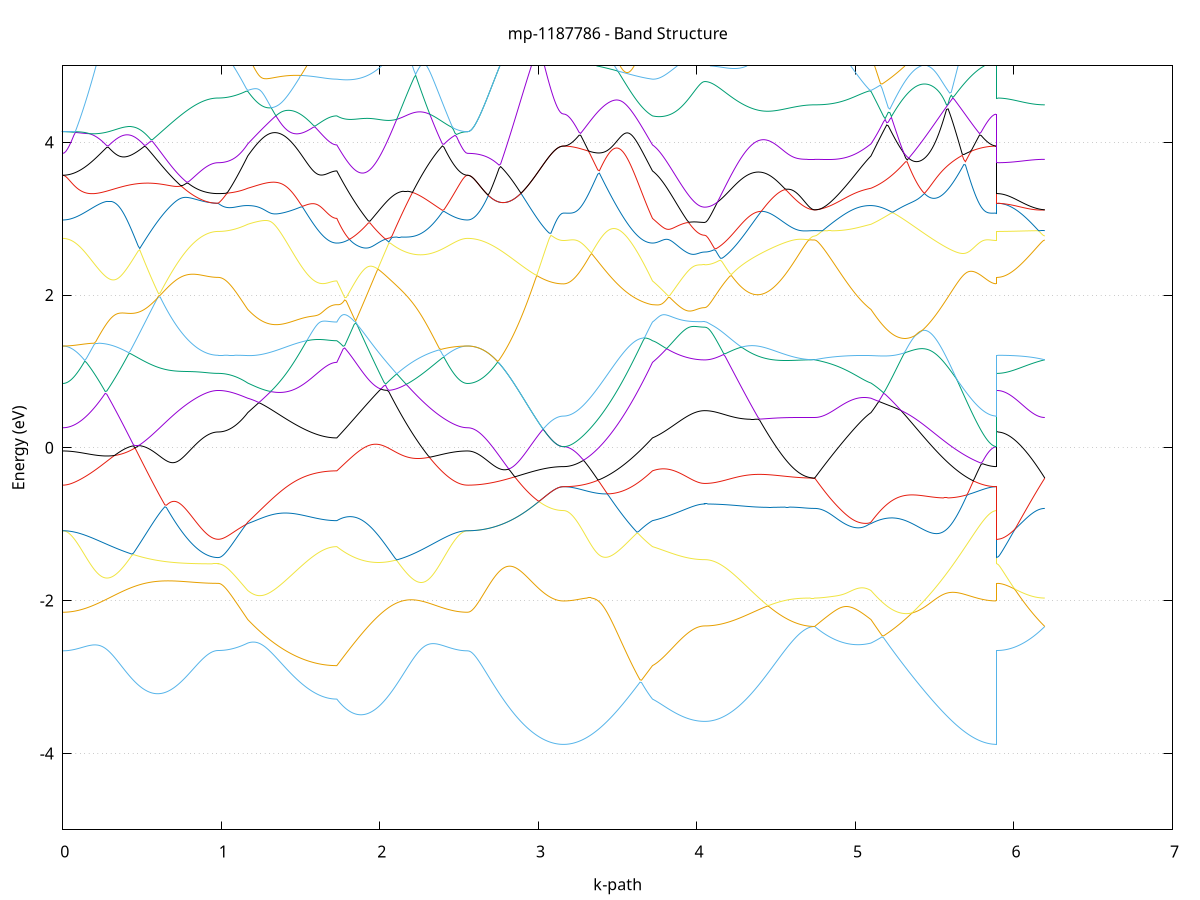 set title 'mp-1187786 - Band Structure'
set xlabel 'k-path'
set ylabel 'Energy (eV)'
set grid y
set yrange [-5:5]
set terminal png size 800,600
set output 'mp-1187786_bands_gnuplot.png'
plot '-' using 1:2 with lines notitle, '-' using 1:2 with lines notitle, '-' using 1:2 with lines notitle, '-' using 1:2 with lines notitle, '-' using 1:2 with lines notitle, '-' using 1:2 with lines notitle, '-' using 1:2 with lines notitle, '-' using 1:2 with lines notitle, '-' using 1:2 with lines notitle, '-' using 1:2 with lines notitle, '-' using 1:2 with lines notitle, '-' using 1:2 with lines notitle, '-' using 1:2 with lines notitle, '-' using 1:2 with lines notitle, '-' using 1:2 with lines notitle, '-' using 1:2 with lines notitle, '-' using 1:2 with lines notitle, '-' using 1:2 with lines notitle, '-' using 1:2 with lines notitle, '-' using 1:2 with lines notitle, '-' using 1:2 with lines notitle, '-' using 1:2 with lines notitle, '-' using 1:2 with lines notitle, '-' using 1:2 with lines notitle, '-' using 1:2 with lines notitle, '-' using 1:2 with lines notitle, '-' using 1:2 with lines notitle, '-' using 1:2 with lines notitle, '-' using 1:2 with lines notitle, '-' using 1:2 with lines notitle, '-' using 1:2 with lines notitle, '-' using 1:2 with lines notitle, '-' using 1:2 with lines notitle, '-' using 1:2 with lines notitle, '-' using 1:2 with lines notitle, '-' using 1:2 with lines notitle, '-' using 1:2 with lines notitle, '-' using 1:2 with lines notitle, '-' using 1:2 with lines notitle, '-' using 1:2 with lines notitle, '-' using 1:2 with lines notitle, '-' using 1:2 with lines notitle, '-' using 1:2 with lines notitle, '-' using 1:2 with lines notitle, '-' using 1:2 with lines notitle, '-' using 1:2 with lines notitle, '-' using 1:2 with lines notitle, '-' using 1:2 with lines notitle, '-' using 1:2 with lines notitle, '-' using 1:2 with lines notitle, '-' using 1:2 with lines notitle, '-' using 1:2 with lines notitle, '-' using 1:2 with lines notitle, '-' using 1:2 with lines notitle, '-' using 1:2 with lines notitle, '-' using 1:2 with lines notitle, '-' using 1:2 with lines notitle, '-' using 1:2 with lines notitle, '-' using 1:2 with lines notitle, '-' using 1:2 with lines notitle, '-' using 1:2 with lines notitle, '-' using 1:2 with lines notitle, '-' using 1:2 with lines notitle, '-' using 1:2 with lines notitle
0.000000 -42.459787
0.009905 -42.459787
0.019810 -42.459687
0.029715 -42.459587
0.039620 -42.459487
0.049525 -42.459287
0.059430 -42.458987
0.069335 -42.458787
0.079240 -42.458487
0.089145 -42.458087
0.099050 -42.457687
0.108955 -42.457287
0.118860 -42.456787
0.128765 -42.456287
0.138670 -42.455687
0.148576 -42.455087
0.158481 -42.454487
0.168386 -42.453787
0.178291 -42.453087
0.188196 -42.452387
0.198101 -42.451587
0.208006 -42.450787
0.217911 -42.449987
0.227816 -42.449087
0.237721 -42.448187
0.247626 -42.447287
0.257531 -42.446287
0.267436 -42.445287
0.277341 -42.444287
0.287246 -42.443187
0.297151 -42.442087
0.307056 -42.440987
0.316961 -42.439887
0.326866 -42.438787
0.336771 -42.437587
0.346676 -42.436387
0.356581 -42.435187
0.366486 -42.433887
0.376391 -42.432687
0.386296 -42.431387
0.396201 -42.430087
0.406106 -42.428887
0.416011 -42.427487
0.425916 -42.426187
0.435821 -42.424887
0.445726 -42.423587
0.455632 -42.422187
0.465537 -42.420887
0.475442 -42.419487
0.485347 -42.418187
0.495252 -42.416787
0.505157 -42.415387
0.515062 -42.414087
0.524967 -42.412687
0.534872 -42.411387
0.544777 -42.409987
0.554682 -42.408687
0.564587 -42.407387
0.574492 -42.405987
0.584397 -42.404687
0.594302 -42.403387
0.604207 -42.402087
0.614112 -42.400787
0.624017 -42.399587
0.633922 -42.398287
0.643827 -42.397087
0.653732 -42.395887
0.663637 -42.394687
0.673542 -42.393487
0.683447 -42.392387
0.693352 -42.391287
0.703257 -42.390187
0.713162 -42.389087
0.723067 -42.388087
0.732972 -42.386987
0.742877 -42.385987
0.752783 -42.385087
0.762688 -42.384187
0.772593 -42.383287
0.782498 -42.382387
0.792403 -42.381587
0.802308 -42.380787
0.812213 -42.379987
0.822118 -42.379287
0.832023 -42.378587
0.841928 -42.377987
0.851833 -42.377387
0.861738 -42.376787
0.871643 -42.376287
0.881548 -42.375887
0.891453 -42.375387
0.901358 -42.374987
0.911263 -42.374687
0.921168 -42.374387
0.931073 -42.374087
0.940978 -42.373887
0.950883 -42.373787
0.960788 -42.373587
0.970693 -42.373587
0.980598 -42.373487
0.980598 -42.373487
0.990405 -42.373487
1.000211 -42.373487
1.010018 -42.373587
1.019824 -42.373587
1.029631 -42.373587
1.039438 -42.373587
1.049244 -42.373587
1.059051 -42.373587
1.068857 -42.373587
1.078664 -42.373587
1.088470 -42.373587
1.098277 -42.373587
1.108083 -42.373587
1.117890 -42.373587
1.127697 -42.373687
1.137503 -42.373687
1.147310 -42.373687
1.157116 -42.373687
1.166923 -42.373687
1.166923 -42.373687
1.176776 -42.373687
1.186629 -42.373787
1.196483 -42.373787
1.206336 -42.373887
1.216189 -42.373987
1.226042 -42.374087
1.235896 -42.374187
1.245749 -42.374287
1.255602 -42.374387
1.265455 -42.374487
1.275309 -42.374687
1.285162 -42.374787
1.295015 -42.374987
1.304869 -42.375087
1.314722 -42.375287
1.324575 -42.375387
1.334428 -42.375587
1.344282 -42.375787
1.354135 -42.375887
1.363988 -42.376087
1.373841 -42.376287
1.383695 -42.376487
1.393548 -42.376587
1.403401 -42.376787
1.413254 -42.376987
1.423108 -42.377087
1.432961 -42.377287
1.442814 -42.377487
1.452668 -42.377587
1.462521 -42.377787
1.472374 -42.377987
1.482227 -42.378087
1.492081 -42.378287
1.501934 -42.378387
1.511787 -42.378487
1.521640 -42.378687
1.531494 -42.378787
1.541347 -42.378887
1.551200 -42.379087
1.561054 -42.379187
1.570907 -42.379287
1.580760 -42.379387
1.590613 -42.379487
1.600467 -42.379587
1.610320 -42.379687
1.620173 -42.379687
1.630026 -42.379787
1.639880 -42.379887
1.649733 -42.379887
1.659586 -42.379987
1.669440 -42.379987
1.679293 -42.380087
1.689146 -42.380087
1.698999 -42.380087
1.708853 -42.380087
1.718706 -42.380187
1.728559 -42.380187
1.728559 -42.380187
1.738501 -42.380587
1.748442 -42.381087
1.758383 -42.381687
1.768325 -42.382187
1.778266 -42.382887
1.788208 -42.383487
1.798149 -42.384187
1.808091 -42.384887
1.818032 -42.385687
1.827973 -42.386487
1.837915 -42.387387
1.847856 -42.388287
1.857798 -42.389187
1.867739 -42.390187
1.877681 -42.391287
1.887622 -42.392287
1.897564 -42.393387
1.907505 -42.394587
1.917446 -42.395787
1.927388 -42.396987
1.937329 -42.398187
1.947271 -42.399487
1.957212 -42.400787
1.967154 -42.402187
1.977095 -42.403487
1.987036 -42.404887
1.996978 -42.406287
2.006919 -42.407687
2.016861 -42.409087
2.026802 -42.410487
2.036744 -42.411987
2.046685 -42.413387
2.056626 -42.414787
2.066568 -42.416287
2.076509 -42.417687
2.086451 -42.419187
2.096392 -42.420587
2.106334 -42.421987
2.116275 -42.423487
2.126216 -42.424887
2.136158 -42.426287
2.146099 -42.427687
2.156041 -42.429087
2.165982 -42.430387
2.175924 -42.431787
2.185865 -42.433087
2.195807 -42.434387
2.205748 -42.435687
2.215689 -42.436887
2.225631 -42.438087
2.235572 -42.439387
2.245514 -42.440487
2.255455 -42.441687
2.265397 -42.442787
2.275338 -42.443887
2.285279 -42.444987
2.295221 -42.445987
2.305162 -42.446987
2.315104 -42.447987
2.325045 -42.448887
2.334987 -42.449787
2.344928 -42.450687
2.354869 -42.451487
2.364811 -42.452287
2.374752 -42.452987
2.384694 -42.453787
2.394635 -42.454387
2.404577 -42.455087
2.414518 -42.455687
2.424459 -42.456187
2.434401 -42.456787
2.444342 -42.457187
2.454284 -42.457687
2.464225 -42.458087
2.474167 -42.458387
2.484108 -42.458787
2.494050 -42.458987
2.503991 -42.459287
2.513932 -42.459487
2.523874 -42.459587
2.533815 -42.459687
2.543757 -42.459787
2.553698 -42.459787
2.553698 -42.459787
2.563608 -42.459787
2.573518 -42.459687
2.583428 -42.459687
2.593337 -42.459587
2.603247 -42.459387
2.613157 -42.459287
2.623067 -42.459087
2.632977 -42.458887
2.642886 -42.458587
2.652796 -42.458287
2.662706 -42.457987
2.672616 -42.457687
2.682526 -42.457387
2.692436 -42.456987
2.702345 -42.456587
2.712255 -42.456087
2.722165 -42.455687
2.732075 -42.455187
2.741985 -42.454687
2.751894 -42.454087
2.761804 -42.453587
2.771714 -42.452987
2.781624 -42.452387
2.791534 -42.451787
2.801444 -42.451087
2.811353 -42.450487
2.821263 -42.449787
2.831173 -42.449087
2.841083 -42.448387
2.850993 -42.447687
2.860902 -42.446987
2.870812 -42.446187
2.880722 -42.445487
2.890632 -42.444687
2.900542 -42.443887
2.910452 -42.443187
2.920361 -42.442387
2.930271 -42.441587
2.940181 -42.440787
2.950091 -42.439987
2.960001 -42.439287
2.969910 -42.438487
2.979820 -42.437687
2.989730 -42.436987
2.999640 -42.436287
3.009550 -42.435587
3.019460 -42.434887
3.029369 -42.434187
3.039279 -42.433587
3.049189 -42.432987
3.059099 -42.432387
3.069009 -42.431887
3.078918 -42.431387
3.088828 -42.430987
3.098738 -42.430587
3.108648 -42.430287
3.118558 -42.429987
3.128468 -42.429787
3.138377 -42.429587
3.148287 -42.429487
3.158197 -42.429487
3.158197 -42.429487
3.168050 -42.429487
3.177904 -42.429387
3.187757 -42.429287
3.197610 -42.429187
3.207463 -42.428987
3.217317 -42.428787
3.227170 -42.428487
3.237023 -42.428187
3.246876 -42.427787
3.256730 -42.427387
3.266583 -42.426987
3.276436 -42.426487
3.286289 -42.425987
3.296143 -42.425387
3.305996 -42.424887
3.315849 -42.424187
3.325703 -42.423487
3.335556 -42.422787
3.345409 -42.422087
3.355262 -42.421287
3.365116 -42.420487
3.374969 -42.419587
3.384822 -42.418687
3.394675 -42.417787
3.404529 -42.416787
3.414382 -42.415787
3.424235 -42.414787
3.434089 -42.413687
3.443942 -42.412587
3.453795 -42.411387
3.463648 -42.410287
3.473502 -42.408987
3.483355 -42.407787
3.493208 -42.406487
3.503061 -42.405187
3.512915 -42.403887
3.522768 -42.402587
3.532621 -42.401187
3.542475 -42.399787
3.552328 -42.398287
3.562181 -42.396887
3.572034 -42.395387
3.581888 -42.393787
3.591741 -42.392287
3.601594 -42.390687
3.611447 -42.389187
3.621301 -42.387587
3.631154 -42.385887
3.641007 -42.384287
3.650861 -42.382587
3.660714 -42.380887
3.670567 -42.379187
3.680420 -42.378587
3.690274 -42.378987
3.700127 -42.379287
3.709980 -42.379687
3.719833 -42.380187
3.719833 -42.380187
3.729825 -42.380387
3.739816 -42.380687
3.749808 -42.381087
3.759799 -42.381487
3.769790 -42.381887
3.779782 -42.382287
3.789773 -42.382787
3.799765 -42.383187
3.809756 -42.383687
3.819748 -42.384087
3.829739 -42.384487
3.839730 -42.384887
3.849722 -42.385287
3.859713 -42.385687
3.869705 -42.386087
3.879696 -42.386387
3.889687 -42.386787
3.899679 -42.387087
3.909670 -42.387387
3.919662 -42.387687
3.929653 -42.387887
3.939645 -42.388187
3.949636 -42.388387
3.959627 -42.388587
3.969619 -42.388787
3.979610 -42.388887
3.989602 -42.389087
3.999593 -42.389187
4.009584 -42.389287
4.019576 -42.389387
4.029567 -42.389387
4.039559 -42.389487
4.049550 -42.389487
4.049550 -42.389487
4.059456 -42.389487
4.069361 -42.389387
4.079267 -42.389387
4.089172 -42.389387
4.099078 -42.389287
4.108983 -42.389287
4.118889 -42.389187
4.128794 -42.389087
4.138700 -42.388987
4.148606 -42.388887
4.158511 -42.388687
4.168417 -42.388587
4.178322 -42.388487
4.188228 -42.388287
4.198133 -42.388087
4.208039 -42.387887
4.217944 -42.387687
4.227850 -42.387487
4.237755 -42.387287
4.247661 -42.387087
4.257566 -42.386887
4.267472 -42.386587
4.277378 -42.386387
4.287283 -42.386087
4.297189 -42.385787
4.307094 -42.385587
4.317000 -42.385287
4.326905 -42.384987
4.336811 -42.384687
4.346716 -42.384387
4.356622 -42.384087
4.366527 -42.383687
4.376433 -42.383387
4.386338 -42.383087
4.396244 -42.382687
4.406150 -42.382387
4.416055 -42.382087
4.425961 -42.381687
4.435866 -42.381387
4.445772 -42.380987
4.455677 -42.380687
4.465583 -42.380287
4.475488 -42.379887
4.485394 -42.379587
4.495299 -42.379187
4.505205 -42.378887
4.515110 -42.378487
4.525016 -42.378187
4.534922 -42.377787
4.544827 -42.377487
4.554733 -42.377187
4.564638 -42.376887
4.574544 -42.376487
4.584449 -42.376187
4.594355 -42.375887
4.604260 -42.375687
4.614166 -42.375387
4.624071 -42.375087
4.633977 -42.374887
4.643882 -42.374687
4.653788 -42.374487
4.663694 -42.374287
4.673599 -42.374087
4.683505 -42.373987
4.693410 -42.373787
4.703316 -42.373687
4.713221 -42.373687
4.723127 -42.373587
4.733032 -42.373587
4.742938 -42.373487
4.742938 -42.373487
4.752801 -42.373587
4.762664 -42.373587
4.772527 -42.373587
4.782390 -42.373587
4.792252 -42.373587
4.802115 -42.373587
4.811978 -42.373687
4.821841 -42.373687
4.831704 -42.373687
4.841567 -42.373687
4.851430 -42.373787
4.861293 -42.373787
4.871156 -42.373787
4.881019 -42.373787
4.890882 -42.373887
4.900745 -42.373887
4.910608 -42.373887
4.920471 -42.373887
4.930334 -42.373887
4.940196 -42.373887
4.950059 -42.373887
4.959922 -42.373887
4.969785 -42.373887
4.979648 -42.373887
4.989511 -42.373887
4.999374 -42.373887
5.009237 -42.373787
5.019100 -42.373787
5.028963 -42.373787
5.038826 -42.373787
5.048689 -42.373787
5.058552 -42.373687
5.068415 -42.373687
5.078277 -42.373687
5.088140 -42.373687
5.098003 -42.373687
5.098003 -42.373687
5.107932 -42.373687
5.117860 -42.373787
5.127789 -42.373787
5.137717 -42.373787
5.147645 -42.373787
5.157574 -42.373787
5.167502 -42.373887
5.177431 -42.373887
5.187359 -42.373887
5.197288 -42.373887
5.207216 -42.373987
5.217144 -42.373987
5.227073 -42.373987
5.237001 -42.373987
5.246930 -42.374087
5.256858 -42.374087
5.266787 -42.374087
5.276715 -42.374087
5.286643 -42.374187
5.296572 -42.374187
5.306500 -42.374587
5.316429 -42.375887
5.326357 -42.377187
5.336285 -42.378487
5.346214 -42.379787
5.356142 -42.381187
5.366071 -42.382487
5.375999 -42.383787
5.385928 -42.385187
5.395856 -42.386487
5.405784 -42.387887
5.415713 -42.389187
5.425641 -42.390587
5.435570 -42.391887
5.445498 -42.393287
5.455427 -42.394587
5.465355 -42.395887
5.475283 -42.397187
5.485212 -42.398487
5.495140 -42.399787
5.505069 -42.401087
5.514997 -42.402387
5.524926 -42.403587
5.534854 -42.404787
5.544782 -42.405987
5.554711 -42.407187
5.564639 -42.408387
5.574568 -42.409587
5.584496 -42.410687
5.594424 -42.411787
5.604353 -42.412887
5.614281 -42.413887
5.624210 -42.414987
5.634138 -42.415987
5.644067 -42.416887
5.653995 -42.417887
5.663923 -42.418787
5.673852 -42.419587
5.683780 -42.420487
5.693709 -42.421287
5.703637 -42.422087
5.713566 -42.422787
5.723494 -42.423487
5.733422 -42.424187
5.743351 -42.424787
5.753279 -42.425387
5.763208 -42.425987
5.773136 -42.426487
5.783065 -42.426987
5.792993 -42.427387
5.802921 -42.427787
5.812850 -42.428187
5.822778 -42.428487
5.832707 -42.428687
5.842635 -42.428987
5.852563 -42.429187
5.862492 -42.429287
5.872420 -42.429387
5.882349 -42.429487
5.892277 -42.429487
5.892277 -42.373487
5.902027 -42.373487
5.911777 -42.373487
5.921527 -42.373487
5.931277 -42.373487
5.941027 -42.373487
5.950777 -42.373487
5.960527 -42.373487
5.970277 -42.373487
5.980027 -42.373487
5.989777 -42.373487
5.999527 -42.373487
6.009277 -42.373487
6.019027 -42.373487
6.028777 -42.373487
6.038527 -42.373487
6.048277 -42.373487
6.058027 -42.373487
6.067777 -42.373487
6.077527 -42.373487
6.087277 -42.373487
6.097027 -42.373487
6.106777 -42.373487
6.116527 -42.373487
6.126277 -42.373487
6.136027 -42.373487
6.145777 -42.373487
6.155527 -42.373487
6.165277 -42.373487
6.175027 -42.373487
6.184777 -42.373487
6.194527 -42.373487
e
0.000000 -42.344687
0.009905 -42.344687
0.019810 -42.344687
0.029715 -42.344687
0.039620 -42.344687
0.049525 -42.344687
0.059430 -42.344687
0.069335 -42.344687
0.079240 -42.344687
0.089145 -42.344687
0.099050 -42.344687
0.108955 -42.344687
0.118860 -42.344687
0.128765 -42.344687
0.138670 -42.344687
0.148576 -42.344687
0.158481 -42.344687
0.168386 -42.344687
0.178291 -42.344587
0.188196 -42.344587
0.198101 -42.344587
0.208006 -42.344587
0.217911 -42.344587
0.227816 -42.344587
0.237721 -42.344587
0.247626 -42.344587
0.257531 -42.344487
0.267436 -42.344487
0.277341 -42.344487
0.287246 -42.344487
0.297151 -42.344487
0.307056 -42.344487
0.316961 -42.344487
0.326866 -42.344387
0.336771 -42.344387
0.346676 -42.344387
0.356581 -42.344387
0.366486 -42.344387
0.376391 -42.344387
0.386296 -42.344387
0.396201 -42.344287
0.406106 -42.344287
0.416011 -42.344287
0.425916 -42.344287
0.435821 -42.344287
0.445726 -42.344287
0.455632 -42.344287
0.465537 -42.344287
0.475442 -42.344187
0.485347 -42.344187
0.495252 -42.344187
0.505157 -42.344187
0.515062 -42.344187
0.524967 -42.344187
0.534872 -42.344187
0.544777 -42.344187
0.554682 -42.344187
0.564587 -42.344187
0.574492 -42.344187
0.584397 -42.344187
0.594302 -42.344187
0.604207 -42.344187
0.614112 -42.344187
0.624017 -42.344187
0.633922 -42.344187
0.643827 -42.344187
0.653732 -42.344187
0.663637 -42.344187
0.673542 -42.344287
0.683447 -42.344287
0.693352 -42.344287
0.703257 -42.344287
0.713162 -42.344287
0.723067 -42.344287
0.732972 -42.344287
0.742877 -42.344387
0.752783 -42.344387
0.762688 -42.344387
0.772593 -42.344387
0.782498 -42.344487
0.792403 -42.344487
0.802308 -42.344487
0.812213 -42.344487
0.822118 -42.344587
0.832023 -42.344587
0.841928 -42.344587
0.851833 -42.344587
0.861738 -42.344687
0.871643 -42.344687
0.881548 -42.344687
0.891453 -42.344687
0.901358 -42.344787
0.911263 -42.344787
0.921168 -42.344787
0.931073 -42.344787
0.940978 -42.344787
0.950883 -42.344787
0.960788 -42.344787
0.970693 -42.344787
0.980598 -42.344787
0.980598 -42.344887
0.990405 -42.344787
1.000211 -42.344787
1.010018 -42.344887
1.019824 -42.344987
1.029631 -42.345187
1.039438 -42.345487
1.049244 -42.345687
1.059051 -42.346087
1.068857 -42.346387
1.078664 -42.346787
1.088470 -42.347187
1.098277 -42.347687
1.108083 -42.348187
1.117890 -42.348787
1.127697 -42.349387
1.137503 -42.349987
1.147310 -42.350687
1.157116 -42.351387
1.166923 -42.352087
1.166923 -42.352087
1.176776 -42.352687
1.186629 -42.353187
1.196483 -42.353687
1.206336 -42.354187
1.216189 -42.354787
1.226042 -42.355287
1.235896 -42.355787
1.245749 -42.356287
1.255602 -42.356787
1.265455 -42.357287
1.275309 -42.357787
1.285162 -42.358287
1.295015 -42.358787
1.304869 -42.359287
1.314722 -42.359687
1.324575 -42.360187
1.334428 -42.360587
1.344282 -42.361087
1.354135 -42.361487
1.363988 -42.361987
1.373841 -42.362387
1.383695 -42.362787
1.393548 -42.363187
1.403401 -42.363587
1.413254 -42.363987
1.423108 -42.364387
1.432961 -42.364787
1.442814 -42.365087
1.452668 -42.365487
1.462521 -42.365787
1.472374 -42.366087
1.482227 -42.366487
1.492081 -42.366787
1.501934 -42.367087
1.511787 -42.367287
1.521640 -42.367587
1.531494 -42.367887
1.541347 -42.368087
1.551200 -42.368387
1.561054 -42.368587
1.570907 -42.368787
1.580760 -42.368987
1.590613 -42.369187
1.600467 -42.369387
1.610320 -42.369487
1.620173 -42.369687
1.630026 -42.369787
1.639880 -42.369987
1.649733 -42.370087
1.659586 -42.370187
1.669440 -42.370287
1.679293 -42.370287
1.689146 -42.370387
1.698999 -42.370387
1.708853 -42.370487
1.718706 -42.370487
1.728559 -42.370487
1.728559 -42.370487
1.738501 -42.368687
1.748442 -42.366887
1.758383 -42.365087
1.768325 -42.363187
1.778266 -42.361387
1.788208 -42.359487
1.798149 -42.357687
1.808091 -42.355787
1.818032 -42.353987
1.827973 -42.352087
1.837915 -42.350187
1.847856 -42.348287
1.857798 -42.346487
1.867739 -42.344587
1.877681 -42.342687
1.887622 -42.340787
1.897564 -42.338987
1.907505 -42.337087
1.917446 -42.335387
1.927388 -42.336087
1.937329 -42.336687
1.947271 -42.337187
1.957212 -42.337787
1.967154 -42.338287
1.977095 -42.338687
1.987036 -42.339187
1.996978 -42.339587
2.006919 -42.339987
2.016861 -42.340287
2.026802 -42.340687
2.036744 -42.340987
2.046685 -42.341287
2.056626 -42.341487
2.066568 -42.341787
2.076509 -42.341987
2.086451 -42.342187
2.096392 -42.342387
2.106334 -42.342587
2.116275 -42.342787
2.126216 -42.342987
2.136158 -42.343087
2.146099 -42.343187
2.156041 -42.343387
2.165982 -42.343487
2.175924 -42.343587
2.185865 -42.343687
2.195807 -42.343787
2.205748 -42.343887
2.215689 -42.343887
2.225631 -42.343987
2.235572 -42.344087
2.245514 -42.344087
2.255455 -42.344187
2.265397 -42.344287
2.275338 -42.344287
2.285279 -42.344287
2.295221 -42.344387
2.305162 -42.344387
2.315104 -42.344487
2.325045 -42.344487
2.334987 -42.344487
2.344928 -42.344487
2.354869 -42.344587
2.364811 -42.344587
2.374752 -42.344587
2.384694 -42.344587
2.394635 -42.344587
2.404577 -42.344687
2.414518 -42.344687
2.424459 -42.344687
2.434401 -42.344687
2.444342 -42.344687
2.454284 -42.344687
2.464225 -42.344687
2.474167 -42.344687
2.484108 -42.344687
2.494050 -42.344687
2.503991 -42.344687
2.513932 -42.344687
2.523874 -42.344687
2.533815 -42.344687
2.543757 -42.344687
2.553698 -42.344687
2.553698 -42.344687
2.563608 -42.344787
2.573518 -42.344787
2.583428 -42.344887
2.593337 -42.344987
2.603247 -42.345087
2.613157 -42.345287
2.623067 -42.345487
2.632977 -42.345687
2.642886 -42.345987
2.652796 -42.346187
2.662706 -42.346587
2.672616 -42.346887
2.682526 -42.347287
2.692436 -42.347587
2.702345 -42.348087
2.712255 -42.348487
2.722165 -42.348987
2.732075 -42.349487
2.741985 -42.349987
2.751894 -42.350487
2.761804 -42.351087
2.771714 -42.351687
2.781624 -42.352287
2.791534 -42.352887
2.801444 -42.353587
2.811353 -42.354287
2.821263 -42.354887
2.831173 -42.355687
2.841083 -42.356387
2.850993 -42.357087
2.860902 -42.357887
2.870812 -42.358587
2.880722 -42.359387
2.890632 -42.360187
2.900542 -42.360887
2.910452 -42.361687
2.920361 -42.362487
2.930271 -42.363287
2.940181 -42.364087
2.950091 -42.364887
2.960001 -42.365687
2.969910 -42.366487
2.979820 -42.367187
2.989730 -42.367987
2.999640 -42.368687
3.009550 -42.369387
3.019460 -42.370087
3.029369 -42.370787
3.039279 -42.371387
3.049189 -42.371987
3.059099 -42.372587
3.069009 -42.373087
3.078918 -42.373587
3.088828 -42.374087
3.098738 -42.374387
3.108648 -42.374787
3.118558 -42.375087
3.128468 -42.375287
3.138377 -42.375387
3.148287 -42.375487
3.158197 -42.375587
3.158197 -42.375587
3.168050 -42.375587
3.177904 -42.375587
3.187757 -42.375587
3.197610 -42.375587
3.207463 -42.375487
3.217317 -42.375487
3.227170 -42.375487
3.237023 -42.375487
3.246876 -42.375487
3.256730 -42.375487
3.266583 -42.375487
3.276436 -42.375487
3.286289 -42.375487
3.296143 -42.375487
3.305996 -42.375487
3.315849 -42.375487
3.325703 -42.375487
3.335556 -42.375387
3.345409 -42.375387
3.355262 -42.375387
3.365116 -42.375387
3.374969 -42.375387
3.384822 -42.375387
3.394675 -42.375387
3.404529 -42.375387
3.414382 -42.375387
3.424235 -42.375387
3.434089 -42.375387
3.443942 -42.375487
3.453795 -42.375487
3.463648 -42.375487
3.473502 -42.375487
3.483355 -42.375587
3.493208 -42.375587
3.503061 -42.375687
3.512915 -42.375687
3.522768 -42.375787
3.532621 -42.375887
3.542475 -42.375887
3.552328 -42.375987
3.562181 -42.376087
3.572034 -42.376287
3.581888 -42.376387
3.591741 -42.376487
3.601594 -42.376687
3.611447 -42.376887
3.621301 -42.376987
3.631154 -42.377287
3.641007 -42.377487
3.650861 -42.377687
3.660714 -42.377987
3.670567 -42.378287
3.680420 -42.377487
3.690274 -42.375787
3.700127 -42.373987
3.709980 -42.372287
3.719833 -42.370487
3.719833 -42.370487
3.729825 -42.369687
3.739816 -42.368887
3.749808 -42.367987
3.759799 -42.366987
3.769790 -42.365987
3.779782 -42.365087
3.789773 -42.364087
3.799765 -42.363087
3.809756 -42.362087
3.819748 -42.361087
3.829739 -42.360187
3.839730 -42.359187
3.849722 -42.358287
3.859713 -42.357287
3.869705 -42.356387
3.879696 -42.355487
3.889687 -42.354687
3.899679 -42.353787
3.909670 -42.352987
3.919662 -42.352187
3.929653 -42.351387
3.939645 -42.350687
3.949636 -42.349987
3.959627 -42.349287
3.969619 -42.348687
3.979610 -42.348087
3.989602 -42.347587
3.999593 -42.347187
4.009584 -42.346787
4.019576 -42.346487
4.029567 -42.346287
4.039559 -42.346087
4.049550 -42.346087
4.049550 -42.346087
4.059456 -42.346087
4.069361 -42.346087
4.079267 -42.346087
4.089172 -42.346087
4.099078 -42.346087
4.108983 -42.345987
4.118889 -42.345987
4.128794 -42.345987
4.138700 -42.345987
4.148606 -42.345987
4.158511 -42.345987
4.168417 -42.345987
4.178322 -42.345987
4.188228 -42.345887
4.198133 -42.345887
4.208039 -42.345887
4.217944 -42.345887
4.227850 -42.345887
4.237755 -42.345787
4.247661 -42.345787
4.257566 -42.345787
4.267472 -42.345787
4.277378 -42.345787
4.287283 -42.345687
4.297189 -42.345687
4.307094 -42.345687
4.317000 -42.345587
4.326905 -42.345587
4.336811 -42.345587
4.346716 -42.345587
4.356622 -42.345487
4.366527 -42.345487
4.376433 -42.345487
4.386338 -42.345487
4.396244 -42.345387
4.406150 -42.345387
4.416055 -42.345387
4.425961 -42.345287
4.435866 -42.345287
4.445772 -42.345287
4.455677 -42.345287
4.465583 -42.345187
4.475488 -42.345187
4.485394 -42.345187
4.495299 -42.345087
4.505205 -42.345087
4.515110 -42.345087
4.525016 -42.345087
4.534922 -42.344987
4.544827 -42.344987
4.554733 -42.344987
4.564638 -42.344987
4.574544 -42.344987
4.584449 -42.344887
4.594355 -42.344887
4.604260 -42.344887
4.614166 -42.344887
4.624071 -42.344887
4.633977 -42.344887
4.643882 -42.344787
4.653788 -42.344787
4.663694 -42.344787
4.673599 -42.344787
4.683505 -42.344787
4.693410 -42.344787
4.703316 -42.344787
4.713221 -42.344787
4.723127 -42.344787
4.733032 -42.344787
4.742938 -42.344787
4.742938 -42.344787
4.752801 -42.344787
4.762664 -42.344787
4.772527 -42.344787
4.782390 -42.344787
4.792252 -42.344787
4.802115 -42.344887
4.811978 -42.344887
4.821841 -42.344987
4.831704 -42.345087
4.841567 -42.345087
4.851430 -42.345187
4.861293 -42.345387
4.871156 -42.345487
4.881019 -42.345587
4.890882 -42.345787
4.900745 -42.345887
4.910608 -42.346087
4.920471 -42.346287
4.930334 -42.346487
4.940196 -42.346687
4.950059 -42.346987
4.959922 -42.347187
4.969785 -42.347487
4.979648 -42.347787
4.989511 -42.348087
4.999374 -42.348387
5.009237 -42.348687
5.019100 -42.349087
5.028963 -42.349387
5.038826 -42.349787
5.048689 -42.350187
5.058552 -42.350487
5.068415 -42.350887
5.078277 -42.351287
5.088140 -42.351687
5.098003 -42.352087
5.098003 -42.352087
5.107932 -42.352887
5.117860 -42.353687
5.127789 -42.354587
5.137717 -42.355487
5.147645 -42.356387
5.157574 -42.357287
5.167502 -42.358287
5.177431 -42.359287
5.187359 -42.360387
5.197288 -42.361387
5.207216 -42.362487
5.217144 -42.363587
5.227073 -42.364787
5.237001 -42.365887
5.246930 -42.367087
5.256858 -42.368287
5.266787 -42.369487
5.276715 -42.370787
5.286643 -42.371987
5.296572 -42.373287
5.306500 -42.374187
5.316429 -42.374287
5.326357 -42.374287
5.336285 -42.374287
5.346214 -42.374387
5.356142 -42.374387
5.366071 -42.374387
5.375999 -42.374487
5.385928 -42.374487
5.395856 -42.374487
5.405784 -42.374487
5.415713 -42.374587
5.425641 -42.374587
5.435570 -42.374587
5.445498 -42.374687
5.455427 -42.374687
5.465355 -42.374687
5.475283 -42.374787
5.485212 -42.374787
5.495140 -42.374787
5.505069 -42.374887
5.514997 -42.374887
5.524926 -42.374887
5.534854 -42.374987
5.544782 -42.374987
5.554711 -42.374987
5.564639 -42.374987
5.574568 -42.375087
5.584496 -42.375087
5.594424 -42.375087
5.604353 -42.375187
5.614281 -42.375187
5.624210 -42.375187
5.634138 -42.375187
5.644067 -42.375287
5.653995 -42.375287
5.663923 -42.375287
5.673852 -42.375287
5.683780 -42.375287
5.693709 -42.375387
5.703637 -42.375387
5.713566 -42.375387
5.723494 -42.375387
5.733422 -42.375387
5.743351 -42.375387
5.753279 -42.375487
5.763208 -42.375487
5.773136 -42.375487
5.783065 -42.375487
5.792993 -42.375487
5.802921 -42.375487
5.812850 -42.375487
5.822778 -42.375487
5.832707 -42.375487
5.842635 -42.375487
5.852563 -42.375587
5.862492 -42.375587
5.872420 -42.375587
5.882349 -42.375587
5.892277 -42.375587
5.892277 -42.344787
5.902027 -42.344787
5.911777 -42.344787
5.921527 -42.344787
5.931277 -42.344787
5.941027 -42.344787
5.950777 -42.344787
5.960527 -42.344787
5.970277 -42.344787
5.980027 -42.344787
5.989777 -42.344787
5.999527 -42.344787
6.009277 -42.344787
6.019027 -42.344787
6.028777 -42.344787
6.038527 -42.344787
6.048277 -42.344787
6.058027 -42.344787
6.067777 -42.344787
6.077527 -42.344787
6.087277 -42.344787
6.097027 -42.344787
6.106777 -42.344787
6.116527 -42.344787
6.126277 -42.344787
6.136027 -42.344787
6.145777 -42.344787
6.155527 -42.344787
6.165277 -42.344787
6.175027 -42.344787
6.184777 -42.344787
6.194527 -42.344787
e
0.000000 -42.262987
0.009905 -42.262987
0.019810 -42.263087
0.029715 -42.263187
0.039620 -42.263287
0.049525 -42.263487
0.059430 -42.263687
0.069335 -42.263987
0.079240 -42.264287
0.089145 -42.264587
0.099050 -42.264987
0.108955 -42.265487
0.118860 -42.265887
0.128765 -42.266387
0.138670 -42.266987
0.148576 -42.267587
0.158481 -42.268187
0.168386 -42.268787
0.178291 -42.269487
0.188196 -42.270287
0.198101 -42.270987
0.208006 -42.271787
0.217911 -42.272587
0.227816 -42.273487
0.237721 -42.274387
0.247626 -42.275287
0.257531 -42.276187
0.267436 -42.277187
0.277341 -42.278187
0.287246 -42.279187
0.297151 -42.280287
0.307056 -42.281387
0.316961 -42.282487
0.326866 -42.283587
0.336771 -42.284687
0.346676 -42.285887
0.356581 -42.287087
0.366486 -42.288287
0.376391 -42.289487
0.386296 -42.290687
0.396201 -42.291887
0.406106 -42.293187
0.416011 -42.294387
0.425916 -42.295687
0.435821 -42.296987
0.445726 -42.298287
0.455632 -42.299587
0.465537 -42.300787
0.475442 -42.302087
0.485347 -42.303387
0.495252 -42.304687
0.505157 -42.305987
0.515062 -42.307287
0.524967 -42.308587
0.534872 -42.309887
0.544777 -42.311187
0.554682 -42.312387
0.564587 -42.313687
0.574492 -42.314987
0.584397 -42.316187
0.594302 -42.317387
0.604207 -42.318587
0.614112 -42.319787
0.624017 -42.320987
0.633922 -42.322187
0.643827 -42.323287
0.653732 -42.324487
0.663637 -42.325587
0.673542 -42.326587
0.683447 -42.327687
0.693352 -42.328687
0.703257 -42.329787
0.713162 -42.330687
0.723067 -42.331687
0.732972 -42.332587
0.742877 -42.333487
0.752783 -42.334387
0.762688 -42.335187
0.772593 -42.336087
0.782498 -42.336787
0.792403 -42.337587
0.802308 -42.338287
0.812213 -42.338987
0.822118 -42.339587
0.832023 -42.340187
0.841928 -42.340787
0.851833 -42.341287
0.861738 -42.341787
0.871643 -42.342287
0.881548 -42.342687
0.891453 -42.343087
0.901358 -42.343387
0.911263 -42.343687
0.921168 -42.343987
0.931073 -42.344187
0.940978 -42.344387
0.950883 -42.344487
0.960788 -42.344587
0.970693 -42.344687
0.980598 -42.344687
0.980598 -42.344687
0.990405 -42.344687
1.000211 -42.344787
1.010018 -42.344687
1.019824 -42.344487
1.029631 -42.344387
1.039438 -42.344087
1.049244 -42.343887
1.059051 -42.343587
1.068857 -42.343187
1.078664 -42.342887
1.088470 -42.342487
1.098277 -42.341987
1.108083 -42.341487
1.117890 -42.340987
1.127697 -42.340387
1.137503 -42.339787
1.147310 -42.339187
1.157116 -42.338587
1.166923 -42.337887
1.166923 -42.337887
1.176776 -42.337287
1.186629 -42.336787
1.196483 -42.336287
1.206336 -42.335687
1.216189 -42.335187
1.226042 -42.334587
1.235896 -42.334087
1.245749 -42.333487
1.255602 -42.332887
1.265455 -42.332387
1.275309 -42.331787
1.285162 -42.331187
1.295015 -42.330687
1.304869 -42.330087
1.314722 -42.329587
1.324575 -42.328987
1.334428 -42.328387
1.344282 -42.327887
1.354135 -42.327387
1.363988 -42.326787
1.373841 -42.326287
1.383695 -42.325787
1.393548 -42.325287
1.403401 -42.324787
1.413254 -42.324287
1.423108 -42.323787
1.432961 -42.323387
1.442814 -42.322887
1.452668 -42.322487
1.462521 -42.321987
1.472374 -42.321587
1.482227 -42.321187
1.492081 -42.320787
1.501934 -42.320387
1.511787 -42.320087
1.521640 -42.319687
1.531494 -42.319387
1.541347 -42.319087
1.551200 -42.318787
1.561054 -42.318487
1.570907 -42.318187
1.580760 -42.317887
1.590613 -42.317687
1.600467 -42.317487
1.610320 -42.317187
1.620173 -42.316987
1.630026 -42.316887
1.639880 -42.316687
1.649733 -42.316587
1.659586 -42.316387
1.669440 -42.316287
1.679293 -42.316187
1.689146 -42.316187
1.698999 -42.316087
1.708853 -42.315987
1.718706 -42.315987
1.728559 -42.315987
1.728559 -42.315987
1.738501 -42.317287
1.748442 -42.318587
1.758383 -42.319887
1.768325 -42.321087
1.778266 -42.322287
1.788208 -42.323487
1.798149 -42.324587
1.808091 -42.325787
1.818032 -42.326787
1.827973 -42.327887
1.837915 -42.328887
1.847856 -42.329787
1.857798 -42.330787
1.867739 -42.331587
1.877681 -42.332487
1.887622 -42.333287
1.897564 -42.333987
1.907505 -42.334687
1.917446 -42.335187
1.927388 -42.333387
1.937329 -42.331487
1.947271 -42.329687
1.957212 -42.327887
1.967154 -42.325987
1.977095 -42.324187
1.987036 -42.322387
1.996978 -42.320587
2.006919 -42.318887
2.016861 -42.317087
2.026802 -42.315387
2.036744 -42.313587
2.046685 -42.311887
2.056626 -42.310187
2.066568 -42.308487
2.076509 -42.306887
2.086451 -42.305187
2.096392 -42.303587
2.106334 -42.301987
2.116275 -42.300387
2.126216 -42.298887
2.136158 -42.297387
2.146099 -42.295887
2.156041 -42.294387
2.165982 -42.292887
2.175924 -42.291487
2.185865 -42.290087
2.195807 -42.288687
2.205748 -42.287387
2.215689 -42.286087
2.225631 -42.284787
2.235572 -42.283587
2.245514 -42.282287
2.255455 -42.281187
2.265397 -42.279987
2.275338 -42.278887
2.285279 -42.277787
2.295221 -42.276787
2.305162 -42.275687
2.315104 -42.274787
2.325045 -42.273787
2.334987 -42.272887
2.344928 -42.272087
2.354869 -42.271187
2.364811 -42.270387
2.374752 -42.269687
2.384694 -42.268987
2.394635 -42.268287
2.404577 -42.267587
2.414518 -42.266987
2.424459 -42.266487
2.434401 -42.265987
2.444342 -42.265487
2.454284 -42.265087
2.464225 -42.264687
2.474167 -42.264287
2.484108 -42.263987
2.494050 -42.263687
2.503991 -42.263487
2.513932 -42.263287
2.523874 -42.263187
2.533815 -42.263087
2.543757 -42.262987
2.553698 -42.262987
2.553698 -42.262987
2.563608 -42.262987
2.573518 -42.262987
2.583428 -42.262987
2.593337 -42.262987
2.603247 -42.262987
2.613157 -42.262987
2.623067 -42.262987
2.632977 -42.262987
2.642886 -42.262987
2.652796 -42.262987
2.662706 -42.262987
2.672616 -42.262987
2.682526 -42.262987
2.692436 -42.262987
2.702345 -42.262987
2.712255 -42.262987
2.722165 -42.262987
2.732075 -42.262987
2.741985 -42.262987
2.751894 -42.262987
2.761804 -42.262987
2.771714 -42.262987
2.781624 -42.262987
2.791534 -42.262987
2.801444 -42.262987
2.811353 -42.262987
2.821263 -42.262987
2.831173 -42.262987
2.841083 -42.262987
2.850993 -42.262987
2.860902 -42.262987
2.870812 -42.262987
2.880722 -42.262987
2.890632 -42.262987
2.900542 -42.262987
2.910452 -42.262987
2.920361 -42.262987
2.930271 -42.262987
2.940181 -42.262987
2.950091 -42.262987
2.960001 -42.262987
2.969910 -42.262987
2.979820 -42.262987
2.989730 -42.262987
2.999640 -42.263087
3.009550 -42.263087
3.019460 -42.263087
3.029369 -42.263087
3.039279 -42.263087
3.049189 -42.263087
3.059099 -42.263087
3.069009 -42.263087
3.078918 -42.263087
3.088828 -42.263087
3.098738 -42.263087
3.108648 -42.263087
3.118558 -42.263087
3.128468 -42.263087
3.138377 -42.263087
3.148287 -42.263087
3.158197 -42.263087
3.158197 -42.263087
3.168050 -42.263087
3.177904 -42.263087
3.187757 -42.263287
3.197610 -42.263387
3.207463 -42.263587
3.217317 -42.263787
3.227170 -42.264087
3.237023 -42.264387
3.246876 -42.264687
3.256730 -42.265087
3.266583 -42.265487
3.276436 -42.265987
3.286289 -42.266487
3.296143 -42.267087
3.305996 -42.267587
3.315849 -42.268287
3.325703 -42.268887
3.335556 -42.269587
3.345409 -42.270387
3.355262 -42.271087
3.365116 -42.271887
3.374969 -42.272787
3.384822 -42.273587
3.394675 -42.274487
3.404529 -42.275487
3.414382 -42.276387
3.424235 -42.277487
3.434089 -42.278487
3.443942 -42.279487
3.453795 -42.280587
3.463648 -42.281687
3.473502 -42.282887
3.483355 -42.284087
3.493208 -42.285187
3.503061 -42.286487
3.512915 -42.287687
3.522768 -42.288987
3.532621 -42.290187
3.542475 -42.291487
3.552328 -42.292787
3.562181 -42.294187
3.572034 -42.295487
3.581888 -42.296887
3.591741 -42.298187
3.601594 -42.299587
3.611447 -42.300987
3.621301 -42.302387
3.631154 -42.303687
3.641007 -42.305087
3.650861 -42.306487
3.660714 -42.307887
3.670567 -42.309287
3.680420 -42.310587
3.690274 -42.311987
3.700127 -42.313387
3.709980 -42.314687
3.719833 -42.315987
3.719833 -42.315987
3.729825 -42.316487
3.739816 -42.317087
3.749808 -42.317587
3.759799 -42.318087
3.769790 -42.318687
3.779782 -42.319187
3.789773 -42.319687
3.799765 -42.320287
3.809756 -42.320787
3.819748 -42.321287
3.829739 -42.321887
3.839730 -42.322387
3.849722 -42.322987
3.859713 -42.323487
3.869705 -42.323987
3.879696 -42.324587
3.889687 -42.325087
3.899679 -42.325587
3.909670 -42.326087
3.919662 -42.326587
3.929653 -42.327087
3.939645 -42.327587
3.949636 -42.328087
3.959627 -42.328587
3.969619 -42.328987
3.979610 -42.329387
3.989602 -42.329787
3.999593 -42.330087
4.009584 -42.330387
4.019576 -42.330587
4.029567 -42.330787
4.039559 -42.330887
4.049550 -42.330887
4.049550 -42.330887
4.059456 -42.330887
4.069361 -42.330887
4.079267 -42.330987
4.089172 -42.330987
4.099078 -42.330987
4.108983 -42.331087
4.118889 -42.331187
4.128794 -42.331187
4.138700 -42.331287
4.148606 -42.331387
4.158511 -42.331487
4.168417 -42.331587
4.178322 -42.331787
4.188228 -42.331887
4.198133 -42.331987
4.208039 -42.332187
4.217944 -42.332387
4.227850 -42.332487
4.237755 -42.332687
4.247661 -42.332887
4.257566 -42.333087
4.267472 -42.333287
4.277378 -42.333487
4.287283 -42.333687
4.297189 -42.333987
4.307094 -42.334187
4.317000 -42.334387
4.326905 -42.334687
4.336811 -42.334887
4.346716 -42.335187
4.356622 -42.335487
4.366527 -42.335787
4.376433 -42.335987
4.386338 -42.336287
4.396244 -42.336587
4.406150 -42.336887
4.416055 -42.337187
4.425961 -42.337487
4.435866 -42.337787
4.445772 -42.338087
4.455677 -42.338387
4.465583 -42.338687
4.475488 -42.339087
4.485394 -42.339387
4.495299 -42.339687
4.505205 -42.339987
4.515110 -42.340287
4.525016 -42.340587
4.534922 -42.340887
4.544827 -42.341187
4.554733 -42.341487
4.564638 -42.341787
4.574544 -42.342087
4.584449 -42.342287
4.594355 -42.342587
4.604260 -42.342887
4.614166 -42.343087
4.624071 -42.343287
4.633977 -42.343487
4.643882 -42.343687
4.653788 -42.343887
4.663694 -42.344087
4.673599 -42.344287
4.683505 -42.344387
4.693410 -42.344487
4.703316 -42.344587
4.713221 -42.344687
4.723127 -42.344687
4.733032 -42.344787
4.742938 -42.344787
4.742938 -42.344787
4.752801 -42.344787
4.762664 -42.344787
4.772527 -42.344687
4.782390 -42.344687
4.792252 -42.344687
4.802115 -42.344587
4.811978 -42.344487
4.821841 -42.344387
4.831704 -42.344387
4.841567 -42.344287
4.851430 -42.344087
4.861293 -42.343987
4.871156 -42.343887
4.881019 -42.343687
4.890882 -42.343587
4.900745 -42.343387
4.910608 -42.343187
4.920471 -42.342987
4.930334 -42.342787
4.940196 -42.342587
4.950059 -42.342387
4.959922 -42.342187
4.969785 -42.341887
4.979648 -42.341687
4.989511 -42.341387
4.999374 -42.341087
5.009237 -42.340887
5.019100 -42.340587
5.028963 -42.340287
5.038826 -42.339887
5.048689 -42.339587
5.058552 -42.339287
5.068415 -42.338887
5.078277 -42.338587
5.088140 -42.338187
5.098003 -42.337887
5.098003 -42.337887
5.107932 -42.337087
5.117860 -42.336287
5.127789 -42.335487
5.137717 -42.334687
5.147645 -42.333787
5.157574 -42.332887
5.167502 -42.331987
5.177431 -42.330987
5.187359 -42.330087
5.197288 -42.328987
5.207216 -42.327987
5.217144 -42.326987
5.227073 -42.325887
5.237001 -42.324787
5.246930 -42.323587
5.256858 -42.322487
5.266787 -42.321287
5.276715 -42.320087
5.286643 -42.318887
5.296572 -42.317687
5.306500 -42.316487
5.316429 -42.315287
5.326357 -42.313987
5.336285 -42.312687
5.346214 -42.311487
5.356142 -42.310187
5.366071 -42.308887
5.375999 -42.307587
5.385928 -42.306287
5.395856 -42.304987
5.405784 -42.303687
5.415713 -42.302387
5.425641 -42.301087
5.435570 -42.299787
5.445498 -42.298487
5.455427 -42.297187
5.465355 -42.295987
5.475283 -42.294687
5.485212 -42.293387
5.495140 -42.292187
5.505069 -42.290887
5.514997 -42.289687
5.524926 -42.288487
5.534854 -42.287287
5.544782 -42.286087
5.554711 -42.284887
5.564639 -42.283787
5.574568 -42.282687
5.584496 -42.281587
5.594424 -42.280487
5.604353 -42.279387
5.614281 -42.278387
5.624210 -42.277387
5.634138 -42.276387
5.644067 -42.275487
5.653995 -42.274487
5.663923 -42.273587
5.673852 -42.272787
5.683780 -42.271987
5.693709 -42.271187
5.703637 -42.270387
5.713566 -42.269687
5.723494 -42.268987
5.733422 -42.268287
5.743351 -42.267687
5.753279 -42.267087
5.763208 -42.266587
5.773136 -42.265987
5.783065 -42.265587
5.792993 -42.265087
5.802921 -42.264787
5.812850 -42.264387
5.822778 -42.264087
5.832707 -42.263787
5.842635 -42.263587
5.852563 -42.263387
5.862492 -42.263287
5.872420 -42.263087
5.882349 -42.263087
5.892277 -42.263087
5.892277 -42.344687
5.902027 -42.344687
5.911777 -42.344687
5.921527 -42.344687
5.931277 -42.344687
5.941027 -42.344687
5.950777 -42.344687
5.960527 -42.344687
5.970277 -42.344687
5.980027 -42.344687
5.989777 -42.344687
5.999527 -42.344687
6.009277 -42.344687
6.019027 -42.344687
6.028777 -42.344687
6.038527 -42.344687
6.048277 -42.344687
6.058027 -42.344687
6.067777 -42.344687
6.077527 -42.344687
6.087277 -42.344687
6.097027 -42.344687
6.106777 -42.344687
6.116527 -42.344687
6.126277 -42.344787
6.136027 -42.344787
6.145777 -42.344787
6.155527 -42.344787
6.165277 -42.344787
6.175027 -42.344787
6.184777 -42.344787
6.194527 -42.344787
e
0.000000 -23.142887
0.009905 -23.142887
0.019810 -23.142987
0.029715 -23.142987
0.039620 -23.142987
0.049525 -23.142987
0.059430 -23.143087
0.069335 -23.143087
0.079240 -23.143187
0.089145 -23.143287
0.099050 -23.143387
0.108955 -23.143487
0.118860 -23.143687
0.128765 -23.143787
0.138670 -23.143987
0.148576 -23.144187
0.158481 -23.144387
0.168386 -23.144587
0.178291 -23.144787
0.188196 -23.144987
0.198101 -23.145187
0.208006 -23.145387
0.217911 -23.145587
0.227816 -23.145787
0.237721 -23.145987
0.247626 -23.146287
0.257531 -23.146487
0.267436 -23.146687
0.277341 -23.146887
0.287246 -23.147087
0.297151 -23.147387
0.307056 -23.147587
0.316961 -23.147787
0.326866 -23.147987
0.336771 -23.148187
0.346676 -23.148387
0.356581 -23.148587
0.366486 -23.148687
0.376391 -23.148887
0.386296 -23.149087
0.396201 -23.149287
0.406106 -23.149487
0.416011 -23.149687
0.425916 -23.149887
0.435821 -23.149987
0.445726 -23.150187
0.455632 -23.150287
0.465537 -23.150387
0.475442 -23.150487
0.485347 -23.150587
0.495252 -23.150687
0.505157 -23.150687
0.515062 -23.150787
0.524967 -23.150787
0.534872 -23.150787
0.544777 -23.150787
0.554682 -23.150787
0.564587 -23.150687
0.574492 -23.150687
0.584397 -23.150587
0.594302 -23.150587
0.604207 -23.150487
0.614112 -23.150387
0.624017 -23.150287
0.633922 -23.150187
0.643827 -23.150087
0.653732 -23.149987
0.663637 -23.149887
0.673542 -23.149787
0.683447 -23.149687
0.693352 -23.149487
0.703257 -23.149387
0.713162 -23.149287
0.723067 -23.149187
0.732972 -23.149087
0.742877 -23.149087
0.752783 -23.148987
0.762688 -23.148887
0.772593 -23.148887
0.782498 -23.148787
0.792403 -23.148787
0.802308 -23.148687
0.812213 -23.148687
0.822118 -23.148687
0.832023 -23.148587
0.841928 -23.148587
0.851833 -23.148587
0.861738 -23.148587
0.871643 -23.148587
0.881548 -23.148687
0.891453 -23.148687
0.901358 -23.148687
0.911263 -23.148687
0.921168 -23.148687
0.931073 -23.148687
0.940978 -23.148687
0.950883 -23.148687
0.960788 -23.148687
0.970693 -23.148687
0.980598 -23.148687
0.980598 -23.148687
0.990405 -23.148687
1.000211 -23.148687
1.010018 -23.148687
1.019824 -23.148687
1.029631 -23.148687
1.039438 -23.148687
1.049244 -23.148687
1.059051 -23.148687
1.068857 -23.148687
1.078664 -23.148587
1.088470 -23.148587
1.098277 -23.148587
1.108083 -23.148587
1.117890 -23.148587
1.127697 -23.148487
1.137503 -23.148487
1.147310 -23.148487
1.157116 -23.148487
1.166923 -23.148487
1.166923 -23.148487
1.176776 -23.148487
1.186629 -23.148487
1.196483 -23.148487
1.206336 -23.148387
1.216189 -23.148387
1.226042 -23.148387
1.235896 -23.148387
1.245749 -23.148387
1.255602 -23.148487
1.265455 -23.148487
1.275309 -23.148487
1.285162 -23.148487
1.295015 -23.148487
1.304869 -23.148587
1.314722 -23.148587
1.324575 -23.148587
1.334428 -23.148687
1.344282 -23.148687
1.354135 -23.148787
1.363988 -23.148787
1.373841 -23.148887
1.383695 -23.148987
1.393548 -23.148987
1.403401 -23.149087
1.413254 -23.149187
1.423108 -23.149187
1.432961 -23.149287
1.442814 -23.149387
1.452668 -23.149487
1.462521 -23.149487
1.472374 -23.149587
1.482227 -23.149687
1.492081 -23.149687
1.501934 -23.149787
1.511787 -23.149887
1.521640 -23.149887
1.531494 -23.149987
1.541347 -23.150087
1.551200 -23.150087
1.561054 -23.150187
1.570907 -23.150187
1.580760 -23.150287
1.590613 -23.150287
1.600467 -23.150287
1.610320 -23.150387
1.620173 -23.150387
1.630026 -23.150387
1.639880 -23.150387
1.649733 -23.150387
1.659586 -23.150487
1.669440 -23.150487
1.679293 -23.150487
1.689146 -23.150487
1.698999 -23.150487
1.708853 -23.150487
1.718706 -23.150487
1.728559 -23.150487
1.728559 -23.150487
1.738501 -23.150587
1.748442 -23.150687
1.758383 -23.150787
1.768325 -23.150987
1.778266 -23.150987
1.788208 -23.151087
1.798149 -23.151187
1.808091 -23.151287
1.818032 -23.151387
1.827973 -23.151387
1.837915 -23.151487
1.847856 -23.151487
1.857798 -23.151487
1.867739 -23.151487
1.877681 -23.151587
1.887622 -23.151587
1.897564 -23.151487
1.907505 -23.151487
1.917446 -23.151487
1.927388 -23.151387
1.937329 -23.151387
1.947271 -23.151287
1.957212 -23.151287
1.967154 -23.151187
1.977095 -23.151087
1.987036 -23.150987
1.996978 -23.150887
2.006919 -23.150787
2.016861 -23.150687
2.026802 -23.150487
2.036744 -23.150387
2.046685 -23.150187
2.056626 -23.150087
2.066568 -23.149887
2.076509 -23.149787
2.086451 -23.149587
2.096392 -23.149387
2.106334 -23.149187
2.116275 -23.148987
2.126216 -23.148887
2.136158 -23.148687
2.146099 -23.148487
2.156041 -23.148287
2.165982 -23.148087
2.175924 -23.147887
2.185865 -23.147687
2.195807 -23.147487
2.205748 -23.147287
2.215689 -23.147087
2.225631 -23.146887
2.235572 -23.146687
2.245514 -23.146487
2.255455 -23.146287
2.265397 -23.146087
2.275338 -23.145887
2.285279 -23.145687
2.295221 -23.145487
2.305162 -23.145287
2.315104 -23.145187
2.325045 -23.144987
2.334987 -23.144787
2.344928 -23.144687
2.354869 -23.144487
2.364811 -23.144387
2.374752 -23.144187
2.384694 -23.144087
2.394635 -23.143987
2.404577 -23.143787
2.414518 -23.143687
2.424459 -23.143587
2.434401 -23.143487
2.444342 -23.143387
2.454284 -23.143287
2.464225 -23.143287
2.474167 -23.143187
2.484108 -23.143087
2.494050 -23.143087
2.503991 -23.142987
2.513932 -23.142987
2.523874 -23.142987
2.533815 -23.142987
2.543757 -23.142887
2.553698 -23.142887
2.553698 -23.142887
2.563608 -23.142887
2.573518 -23.142887
2.583428 -23.142887
2.593337 -23.142987
2.603247 -23.142987
2.613157 -23.142987
2.623067 -23.142987
2.632977 -23.142987
2.642886 -23.142987
2.652796 -23.142987
2.662706 -23.142987
2.672616 -23.142987
2.682526 -23.143087
2.692436 -23.143087
2.702345 -23.143087
2.712255 -23.143087
2.722165 -23.143087
2.732075 -23.143187
2.741985 -23.143187
2.751894 -23.143187
2.761804 -23.143187
2.771714 -23.143187
2.781624 -23.143287
2.791534 -23.143287
2.801444 -23.143287
2.811353 -23.143287
2.821263 -23.143387
2.831173 -23.143387
2.841083 -23.143387
2.850993 -23.143387
2.860902 -23.143487
2.870812 -23.143487
2.880722 -23.143487
2.890632 -23.143487
2.900542 -23.143487
2.910452 -23.143587
2.920361 -23.143587
2.930271 -23.143587
2.940181 -23.143587
2.950091 -23.143587
2.960001 -23.143687
2.969910 -23.143687
2.979820 -23.143687
2.989730 -23.143687
2.999640 -23.143687
3.009550 -23.143687
3.019460 -23.143787
3.029369 -23.143787
3.039279 -23.143787
3.049189 -23.143787
3.059099 -23.143787
3.069009 -23.143787
3.078918 -23.143787
3.088828 -23.143787
3.098738 -23.143787
3.108648 -23.143787
3.118558 -23.143787
3.128468 -23.143787
3.138377 -23.143787
3.148287 -23.143887
3.158197 -23.143887
3.158197 -23.143887
3.168050 -23.143887
3.177904 -23.143887
3.187757 -23.143887
3.197610 -23.143887
3.207463 -23.143887
3.217317 -23.143987
3.227170 -23.143987
3.237023 -23.143987
3.246876 -23.144087
3.256730 -23.144087
3.266583 -23.144187
3.276436 -23.144187
3.286289 -23.144287
3.296143 -23.144387
3.305996 -23.144487
3.315849 -23.144487
3.325703 -23.144587
3.335556 -23.144687
3.345409 -23.144787
3.355262 -23.144887
3.365116 -23.144987
3.374969 -23.145187
3.384822 -23.145287
3.394675 -23.145387
3.404529 -23.145487
3.414382 -23.145587
3.424235 -23.145787
3.434089 -23.145887
3.443942 -23.146087
3.453795 -23.146187
3.463648 -23.146387
3.473502 -23.146487
3.483355 -23.146687
3.493208 -23.146787
3.503061 -23.146987
3.512915 -23.147087
3.522768 -23.147287
3.532621 -23.147487
3.542475 -23.147587
3.552328 -23.147787
3.562181 -23.147987
3.572034 -23.148187
3.581888 -23.148287
3.591741 -23.148487
3.601594 -23.148687
3.611447 -23.148787
3.621301 -23.148987
3.631154 -23.149187
3.641007 -23.149287
3.650861 -23.149487
3.660714 -23.149587
3.670567 -23.149787
3.680420 -23.149887
3.690274 -23.150087
3.700127 -23.150187
3.709980 -23.150387
3.719833 -23.150487
3.719833 -23.150487
3.729825 -23.150487
3.739816 -23.150587
3.749808 -23.150687
3.759799 -23.150687
3.769790 -23.150787
3.779782 -23.150787
3.789773 -23.150887
3.799765 -23.150887
3.809756 -23.150987
3.819748 -23.150987
3.829739 -23.151087
3.839730 -23.151187
3.849722 -23.151187
3.859713 -23.151287
3.869705 -23.151287
3.879696 -23.151387
3.889687 -23.151487
3.899679 -23.151487
3.909670 -23.151587
3.919662 -23.151587
3.929653 -23.151687
3.939645 -23.151687
3.949636 -23.151787
3.959627 -23.151787
3.969619 -23.151887
3.979610 -23.151887
3.989602 -23.151887
3.999593 -23.151887
4.009584 -23.151987
4.019576 -23.151987
4.029567 -23.151987
4.039559 -23.151987
4.049550 -23.151987
4.049550 -23.151987
4.059456 -23.151987
4.069361 -23.151987
4.079267 -23.151987
4.089172 -23.151987
4.099078 -23.151887
4.108983 -23.151887
4.118889 -23.151887
4.128794 -23.151787
4.138700 -23.151787
4.148606 -23.151687
4.158511 -23.151687
4.168417 -23.151587
4.178322 -23.151487
4.188228 -23.151487
4.198133 -23.151387
4.208039 -23.151287
4.217944 -23.151287
4.227850 -23.151187
4.237755 -23.151087
4.247661 -23.150987
4.257566 -23.150887
4.267472 -23.150887
4.277378 -23.150787
4.287283 -23.150687
4.297189 -23.150587
4.307094 -23.150487
4.317000 -23.150487
4.326905 -23.150387
4.336811 -23.150287
4.346716 -23.150287
4.356622 -23.150187
4.366527 -23.150087
4.376433 -23.150087
4.386338 -23.150087
4.396244 -23.149987
4.406150 -23.149987
4.416055 -23.149887
4.425961 -23.149887
4.435866 -23.149887
4.445772 -23.149887
4.455677 -23.149887
4.465583 -23.149887
4.475488 -23.149987
4.485394 -23.149987
4.495299 -23.149987
4.505205 -23.150087
4.515110 -23.150087
4.525016 -23.150187
4.534922 -23.150287
4.544827 -23.150287
4.554733 -23.150387
4.564638 -23.150487
4.574544 -23.150587
4.584449 -23.150687
4.594355 -23.150787
4.604260 -23.150887
4.614166 -23.150987
4.624071 -23.151087
4.633977 -23.151187
4.643882 -23.151287
4.653788 -23.151387
4.663694 -23.151487
4.673599 -23.151587
4.683505 -23.151687
4.693410 -23.151687
4.703316 -23.151787
4.713221 -23.151787
4.723127 -23.151887
4.733032 -23.151887
4.742938 -23.151887
4.742938 -23.151887
4.752801 -23.151887
4.762664 -23.151887
4.772527 -23.151787
4.782390 -23.151787
4.792252 -23.151687
4.802115 -23.151587
4.811978 -23.151487
4.821841 -23.151387
4.831704 -23.151287
4.841567 -23.151187
4.851430 -23.150987
4.861293 -23.150887
4.871156 -23.150787
4.881019 -23.150587
4.890882 -23.150487
4.900745 -23.150287
4.910608 -23.150087
4.920471 -23.149987
4.930334 -23.149787
4.940196 -23.149687
4.950059 -23.149587
4.959922 -23.149387
4.969785 -23.149287
4.979648 -23.149187
4.989511 -23.149087
4.999374 -23.148987
5.009237 -23.148887
5.019100 -23.148787
5.028963 -23.148687
5.038826 -23.148687
5.048689 -23.148587
5.058552 -23.148587
5.068415 -23.148487
5.078277 -23.148487
5.088140 -23.148487
5.098003 -23.148487
5.098003 -23.148487
5.107932 -23.148487
5.117860 -23.148487
5.127789 -23.148387
5.137717 -23.148387
5.147645 -23.148387
5.157574 -23.148487
5.167502 -23.148487
5.177431 -23.148487
5.187359 -23.148487
5.197288 -23.148487
5.207216 -23.148587
5.217144 -23.148587
5.227073 -23.148587
5.237001 -23.148687
5.246930 -23.148687
5.256858 -23.148787
5.266787 -23.148787
5.276715 -23.148887
5.286643 -23.148987
5.296572 -23.148987
5.306500 -23.149087
5.316429 -23.149087
5.326357 -23.149087
5.336285 -23.149187
5.346214 -23.149187
5.356142 -23.149187
5.366071 -23.149187
5.375999 -23.149187
5.385928 -23.149187
5.395856 -23.149187
5.405784 -23.149187
5.415713 -23.149087
5.425641 -23.148987
5.435570 -23.148987
5.445498 -23.148887
5.455427 -23.148787
5.465355 -23.148687
5.475283 -23.148487
5.485212 -23.148387
5.495140 -23.148287
5.505069 -23.148087
5.514997 -23.147887
5.524926 -23.147787
5.534854 -23.147587
5.544782 -23.147387
5.554711 -23.147287
5.564639 -23.147087
5.574568 -23.146887
5.584496 -23.146687
5.594424 -23.146487
5.604353 -23.146387
5.614281 -23.146187
5.624210 -23.145987
5.634138 -23.145887
5.644067 -23.145687
5.653995 -23.145587
5.663923 -23.145387
5.673852 -23.145287
5.683780 -23.145087
5.693709 -23.144987
5.703637 -23.144887
5.713566 -23.144787
5.723494 -23.144687
5.733422 -23.144587
5.743351 -23.144487
5.753279 -23.144387
5.763208 -23.144287
5.773136 -23.144287
5.783065 -23.144187
5.792993 -23.144087
5.802921 -23.144087
5.812850 -23.143987
5.822778 -23.143987
5.832707 -23.143987
5.842635 -23.143887
5.852563 -23.143887
5.862492 -23.143887
5.872420 -23.143887
5.882349 -23.143887
5.892277 -23.143887
5.892277 -23.148687
5.902027 -23.148787
5.911777 -23.148787
5.921527 -23.148787
5.931277 -23.148887
5.941027 -23.148987
5.950777 -23.148987
5.960527 -23.149087
5.970277 -23.149287
5.980027 -23.149387
5.989777 -23.149487
5.999527 -23.149687
6.009277 -23.149787
6.019027 -23.149987
6.028777 -23.150087
6.038527 -23.150287
6.048277 -23.150387
6.058027 -23.150587
6.067777 -23.150687
6.077527 -23.150887
6.087277 -23.150987
6.097027 -23.151187
6.106777 -23.151287
6.116527 -23.151387
6.126277 -23.151487
6.136027 -23.151587
6.145777 -23.151687
6.155527 -23.151787
6.165277 -23.151787
6.175027 -23.151887
6.184777 -23.151887
6.194527 -23.151887
e
0.000000 -23.142687
0.009905 -23.142687
0.019810 -23.142787
0.029715 -23.142787
0.039620 -23.142787
0.049525 -23.142887
0.059430 -23.142987
0.069335 -23.143087
0.079240 -23.143187
0.089145 -23.143287
0.099050 -23.143387
0.108955 -23.143387
0.118860 -23.143487
0.128765 -23.143687
0.138670 -23.143787
0.148576 -23.143887
0.158481 -23.143987
0.168386 -23.144187
0.178291 -23.144287
0.188196 -23.144487
0.198101 -23.144687
0.208006 -23.144887
0.217911 -23.145087
0.227816 -23.145287
0.237721 -23.145487
0.247626 -23.145687
0.257531 -23.145887
0.267436 -23.146187
0.277341 -23.146387
0.287246 -23.146587
0.297151 -23.146887
0.307056 -23.147087
0.316961 -23.147387
0.326866 -23.147587
0.336771 -23.147887
0.346676 -23.148087
0.356581 -23.148387
0.366486 -23.148587
0.376391 -23.148887
0.386296 -23.149087
0.396201 -23.149187
0.406106 -23.149287
0.416011 -23.149487
0.425916 -23.149587
0.435821 -23.149687
0.445726 -23.149787
0.455632 -23.149887
0.465537 -23.149987
0.475442 -23.149987
0.485347 -23.150087
0.495252 -23.150087
0.505157 -23.150087
0.515062 -23.150087
0.524967 -23.150087
0.534872 -23.150087
0.544777 -23.150087
0.554682 -23.150087
0.564587 -23.149987
0.574492 -23.149887
0.584397 -23.149787
0.594302 -23.149687
0.604207 -23.149587
0.614112 -23.149487
0.624017 -23.149387
0.633922 -23.149187
0.643827 -23.149087
0.653732 -23.148887
0.663637 -23.148687
0.673542 -23.148487
0.683447 -23.148287
0.693352 -23.148087
0.703257 -23.147887
0.713162 -23.147587
0.723067 -23.147387
0.732972 -23.147087
0.742877 -23.146887
0.752783 -23.146587
0.762688 -23.146387
0.772593 -23.146087
0.782498 -23.145787
0.792403 -23.145587
0.802308 -23.145287
0.812213 -23.145087
0.822118 -23.144787
0.832023 -23.144487
0.841928 -23.144287
0.851833 -23.144087
0.861738 -23.143787
0.871643 -23.143587
0.881548 -23.143387
0.891453 -23.143187
0.901358 -23.143087
0.911263 -23.142887
0.921168 -23.142787
0.931073 -23.142687
0.940978 -23.142587
0.950883 -23.142487
0.960788 -23.142387
0.970693 -23.142387
0.980598 -23.142387
0.980598 -23.142387
0.990405 -23.142387
1.000211 -23.142387
1.010018 -23.142387
1.019824 -23.142287
1.029631 -23.142287
1.039438 -23.142287
1.049244 -23.142287
1.059051 -23.142287
1.068857 -23.142187
1.078664 -23.142187
1.088470 -23.142187
1.098277 -23.142087
1.108083 -23.142087
1.117890 -23.141987
1.127697 -23.141987
1.137503 -23.141887
1.147310 -23.141887
1.157116 -23.141787
1.166923 -23.141687
1.166923 -23.141687
1.176776 -23.141687
1.186629 -23.141587
1.196483 -23.141587
1.206336 -23.141587
1.216189 -23.141487
1.226042 -23.141487
1.235896 -23.141487
1.245749 -23.141487
1.255602 -23.141387
1.265455 -23.141387
1.275309 -23.141387
1.285162 -23.141387
1.295015 -23.141387
1.304869 -23.141287
1.314722 -23.141287
1.324575 -23.141287
1.334428 -23.141287
1.344282 -23.141187
1.354135 -23.141187
1.363988 -23.141187
1.373841 -23.141187
1.383695 -23.141087
1.393548 -23.141087
1.403401 -23.141087
1.413254 -23.140987
1.423108 -23.140987
1.432961 -23.140987
1.442814 -23.140887
1.452668 -23.140887
1.462521 -23.140887
1.472374 -23.140887
1.482227 -23.140787
1.492081 -23.140787
1.501934 -23.140787
1.511787 -23.140687
1.521640 -23.140687
1.531494 -23.140687
1.541347 -23.140587
1.551200 -23.140887
1.561054 -23.141087
1.570907 -23.141287
1.580760 -23.141487
1.590613 -23.141787
1.600467 -23.141987
1.610320 -23.142087
1.620173 -23.142287
1.630026 -23.142487
1.639880 -23.142587
1.649733 -23.142787
1.659586 -23.142887
1.669440 -23.142987
1.679293 -23.143087
1.689146 -23.143087
1.698999 -23.143187
1.708853 -23.143187
1.718706 -23.143287
1.728559 -23.143287
1.728559 -23.143287
1.738501 -23.143487
1.748442 -23.143687
1.758383 -23.143887
1.768325 -23.144087
1.778266 -23.144287
1.788208 -23.144387
1.798149 -23.144487
1.808091 -23.144587
1.818032 -23.144687
1.827973 -23.144787
1.837915 -23.144787
1.847856 -23.144787
1.857798 -23.144787
1.867739 -23.144787
1.877681 -23.144687
1.887622 -23.144587
1.897564 -23.144487
1.907505 -23.144387
1.917446 -23.144287
1.927388 -23.144087
1.937329 -23.143887
1.947271 -23.143687
1.957212 -23.143487
1.967154 -23.143387
1.977095 -23.143487
1.987036 -23.143587
1.996978 -23.143687
2.006919 -23.143787
2.016861 -23.143887
2.026802 -23.143987
2.036744 -23.144087
2.046685 -23.144187
2.056626 -23.144187
2.066568 -23.144287
2.076509 -23.144387
2.086451 -23.144387
2.096392 -23.144487
2.106334 -23.144487
2.116275 -23.144587
2.126216 -23.144587
2.136158 -23.144687
2.146099 -23.144687
2.156041 -23.144687
2.165982 -23.144687
2.175924 -23.144687
2.185865 -23.144687
2.195807 -23.144687
2.205748 -23.144687
2.215689 -23.144687
2.225631 -23.144687
2.235572 -23.144587
2.245514 -23.144587
2.255455 -23.144487
2.265397 -23.144487
2.275338 -23.144387
2.285279 -23.144387
2.295221 -23.144287
2.305162 -23.144187
2.315104 -23.144187
2.325045 -23.144087
2.334987 -23.143987
2.344928 -23.143887
2.354869 -23.143887
2.364811 -23.143787
2.374752 -23.143687
2.384694 -23.143587
2.394635 -23.143487
2.404577 -23.143387
2.414518 -23.143387
2.424459 -23.143287
2.434401 -23.143187
2.444342 -23.143087
2.454284 -23.143087
2.464225 -23.142987
2.474167 -23.142987
2.484108 -23.142887
2.494050 -23.142887
2.503991 -23.142787
2.513932 -23.142787
2.523874 -23.142787
2.533815 -23.142687
2.543757 -23.142687
2.553698 -23.142687
2.553698 -23.142687
2.563608 -23.142687
2.573518 -23.142687
2.583428 -23.142687
2.593337 -23.142687
2.603247 -23.142587
2.613157 -23.142587
2.623067 -23.142487
2.632977 -23.142487
2.642886 -23.142387
2.652796 -23.142287
2.662706 -23.142287
2.672616 -23.142187
2.682526 -23.142087
2.692436 -23.141987
2.702345 -23.141887
2.712255 -23.141787
2.722165 -23.141587
2.732075 -23.141487
2.741985 -23.141387
2.751894 -23.141187
2.761804 -23.141087
2.771714 -23.140887
2.781624 -23.140787
2.791534 -23.140587
2.801444 -23.140487
2.811353 -23.140287
2.821263 -23.140087
2.831173 -23.139987
2.841083 -23.139787
2.850993 -23.139587
2.860902 -23.139387
2.870812 -23.139287
2.880722 -23.139087
2.890632 -23.138887
2.900542 -23.138687
2.910452 -23.138487
2.920361 -23.138287
2.930271 -23.138187
2.940181 -23.137987
2.950091 -23.137787
2.960001 -23.137687
2.969910 -23.137487
2.979820 -23.137287
2.989730 -23.137187
2.999640 -23.136987
3.009550 -23.136887
3.019460 -23.136687
3.029369 -23.136587
3.039279 -23.136487
3.049189 -23.136387
3.059099 -23.136287
3.069009 -23.136187
3.078918 -23.136087
3.088828 -23.135987
3.098738 -23.135887
3.108648 -23.135887
3.118558 -23.135787
3.128468 -23.135787
3.138377 -23.135787
3.148287 -23.135787
3.158197 -23.135787
3.158197 -23.135787
3.168050 -23.135787
3.177904 -23.135787
3.187757 -23.135787
3.197610 -23.135787
3.207463 -23.135787
3.217317 -23.135787
3.227170 -23.135787
3.237023 -23.135887
3.246876 -23.135887
3.256730 -23.135887
3.266583 -23.135987
3.276436 -23.135987
3.286289 -23.135987
3.296143 -23.136087
3.305996 -23.136087
3.315849 -23.136187
3.325703 -23.136187
3.335556 -23.136287
3.345409 -23.136387
3.355262 -23.136387
3.365116 -23.136487
3.374969 -23.136587
3.384822 -23.136587
3.394675 -23.136687
3.404529 -23.136787
3.414382 -23.136887
3.424235 -23.136887
3.434089 -23.136987
3.443942 -23.137087
3.453795 -23.137187
3.463648 -23.137287
3.473502 -23.137387
3.483355 -23.137487
3.493208 -23.137587
3.503061 -23.137687
3.512915 -23.137787
3.522768 -23.137887
3.532621 -23.137987
3.542475 -23.138087
3.552328 -23.138187
3.562181 -23.138287
3.572034 -23.138387
3.581888 -23.138587
3.591741 -23.138687
3.601594 -23.139087
3.611447 -23.139487
3.621301 -23.139887
3.631154 -23.140287
3.641007 -23.140687
3.650861 -23.141087
3.660714 -23.141487
3.670567 -23.141787
3.680420 -23.142087
3.690274 -23.142387
3.700127 -23.142687
3.709980 -23.142987
3.719833 -23.143287
3.719833 -23.143287
3.729825 -23.143387
3.739816 -23.143487
3.749808 -23.143587
3.759799 -23.143687
3.769790 -23.143787
3.779782 -23.143787
3.789773 -23.143887
3.799765 -23.143987
3.809756 -23.144087
3.819748 -23.144187
3.829739 -23.144287
3.839730 -23.144287
3.849722 -23.144387
3.859713 -23.144487
3.869705 -23.144487
3.879696 -23.144587
3.889687 -23.144687
3.899679 -23.144687
3.909670 -23.144787
3.919662 -23.144787
3.929653 -23.144887
3.939645 -23.144887
3.949636 -23.144987
3.959627 -23.144987
3.969619 -23.144987
3.979610 -23.145087
3.989602 -23.145087
3.999593 -23.145087
4.009584 -23.145087
4.019576 -23.145087
4.029567 -23.145187
4.039559 -23.145187
4.049550 -23.145187
4.049550 -23.145187
4.059456 -23.145187
4.069361 -23.145087
4.079267 -23.145087
4.089172 -23.144987
4.099078 -23.144887
4.108983 -23.144787
4.118889 -23.144687
4.128794 -23.144587
4.138700 -23.144387
4.148606 -23.144187
4.158511 -23.143987
4.168417 -23.143787
4.178322 -23.143587
4.188228 -23.143287
4.198133 -23.143087
4.208039 -23.142787
4.217944 -23.142487
4.227850 -23.142187
4.237755 -23.141887
4.247661 -23.141787
4.257566 -23.141687
4.267472 -23.141687
4.277378 -23.141587
4.287283 -23.141587
4.297189 -23.141487
4.307094 -23.141387
4.317000 -23.141387
4.326905 -23.141287
4.336811 -23.141187
4.346716 -23.141087
4.356622 -23.141087
4.366527 -23.140987
4.376433 -23.140887
4.386338 -23.140787
4.396244 -23.140787
4.406150 -23.140687
4.416055 -23.140587
4.425961 -23.140487
4.435866 -23.140487
4.445772 -23.140387
4.455677 -23.140287
4.465583 -23.140187
4.475488 -23.140187
4.485394 -23.140087
4.495299 -23.139987
4.505205 -23.139887
4.515110 -23.139887
4.525016 -23.139787
4.534922 -23.139787
4.544827 -23.139687
4.554733 -23.139587
4.564638 -23.139587
4.574544 -23.139487
4.584449 -23.139487
4.594355 -23.139387
4.604260 -23.139387
4.614166 -23.139287
4.624071 -23.139287
4.633977 -23.139287
4.643882 -23.139187
4.653788 -23.139187
4.663694 -23.139187
4.673599 -23.139187
4.683505 -23.139087
4.693410 -23.139087
4.703316 -23.139087
4.713221 -23.139087
4.723127 -23.139087
4.733032 -23.139087
4.742938 -23.139087
4.742938 -23.139087
4.752801 -23.139187
4.762664 -23.139387
4.772527 -23.139487
4.782390 -23.139687
4.792252 -23.139787
4.802115 -23.139987
4.811978 -23.140087
4.821841 -23.140187
4.831704 -23.140387
4.841567 -23.140487
4.851430 -23.140587
4.861293 -23.140687
4.871156 -23.140787
4.881019 -23.140987
4.890882 -23.141087
4.900745 -23.141087
4.910608 -23.141187
4.920471 -23.141287
4.930334 -23.141387
4.940196 -23.141487
4.950059 -23.141487
4.959922 -23.141587
4.969785 -23.141587
4.979648 -23.141687
4.989511 -23.141687
4.999374 -23.141787
5.009237 -23.141787
5.019100 -23.141787
5.028963 -23.141787
5.038826 -23.141787
5.048689 -23.141787
5.058552 -23.141787
5.068415 -23.141787
5.078277 -23.141787
5.088140 -23.141787
5.098003 -23.141687
5.098003 -23.141687
5.107932 -23.141687
5.117860 -23.141587
5.127789 -23.141487
5.137717 -23.141387
5.147645 -23.141387
5.157574 -23.141287
5.167502 -23.141187
5.177431 -23.141087
5.187359 -23.140987
5.197288 -23.140887
5.207216 -23.140787
5.217144 -23.140787
5.227073 -23.140687
5.237001 -23.140587
5.246930 -23.140487
5.256858 -23.140387
5.266787 -23.140287
5.276715 -23.140187
5.286643 -23.140087
5.296572 -23.139987
5.306500 -23.139887
5.316429 -23.139687
5.326357 -23.139587
5.336285 -23.139487
5.346214 -23.139387
5.356142 -23.139287
5.366071 -23.139187
5.375999 -23.139087
5.385928 -23.138987
5.395856 -23.138887
5.405784 -23.138787
5.415713 -23.138687
5.425641 -23.138587
5.435570 -23.138487
5.445498 -23.138387
5.455427 -23.138287
5.465355 -23.138187
5.475283 -23.138087
5.485212 -23.137987
5.495140 -23.137887
5.505069 -23.137787
5.514997 -23.137687
5.524926 -23.137587
5.534854 -23.137487
5.544782 -23.137387
5.554711 -23.137287
5.564639 -23.137287
5.574568 -23.137187
5.584496 -23.137087
5.594424 -23.136987
5.604353 -23.136887
5.614281 -23.136887
5.624210 -23.136787
5.634138 -23.136687
5.644067 -23.136587
5.653995 -23.136587
5.663923 -23.136487
5.673852 -23.136387
5.683780 -23.136387
5.693709 -23.136287
5.703637 -23.136287
5.713566 -23.136187
5.723494 -23.136187
5.733422 -23.136087
5.743351 -23.136087
5.753279 -23.135987
5.763208 -23.135987
5.773136 -23.135987
5.783065 -23.135887
5.792993 -23.135887
5.802921 -23.135887
5.812850 -23.135787
5.822778 -23.135787
5.832707 -23.135787
5.842635 -23.135787
5.852563 -23.135787
5.862492 -23.135787
5.872420 -23.135787
5.882349 -23.135787
5.892277 -23.135787
5.892277 -23.142387
5.902027 -23.142387
5.911777 -23.142387
5.921527 -23.142287
5.931277 -23.142287
5.941027 -23.142287
5.950777 -23.142187
5.960527 -23.142187
5.970277 -23.142087
5.980027 -23.142087
5.989777 -23.141987
5.999527 -23.141887
6.009277 -23.141787
6.019027 -23.141687
6.028777 -23.141587
6.038527 -23.141487
6.048277 -23.141387
6.058027 -23.141287
6.067777 -23.141187
6.077527 -23.140987
6.087277 -23.140887
6.097027 -23.140687
6.106777 -23.140587
6.116527 -23.140387
6.126277 -23.140287
6.136027 -23.140087
6.145777 -23.139987
6.155527 -23.139787
6.165277 -23.139587
6.175027 -23.139387
6.184777 -23.139287
6.194527 -23.139087
e
0.000000 -23.142687
0.009905 -23.142687
0.019810 -23.142687
0.029715 -23.142687
0.039620 -23.142587
0.049525 -23.142587
0.059430 -23.142487
0.069335 -23.142387
0.079240 -23.142287
0.089145 -23.142187
0.099050 -23.142087
0.108955 -23.141987
0.118860 -23.141887
0.128765 -23.141787
0.138670 -23.141587
0.148576 -23.141487
0.158481 -23.141387
0.168386 -23.141187
0.178291 -23.141087
0.188196 -23.140887
0.198101 -23.140687
0.208006 -23.140587
0.217911 -23.140387
0.227816 -23.140287
0.237721 -23.140087
0.247626 -23.139987
0.257531 -23.139787
0.267436 -23.139587
0.277341 -23.139487
0.287246 -23.139287
0.297151 -23.139187
0.307056 -23.138987
0.316961 -23.138887
0.326866 -23.138787
0.336771 -23.138587
0.346676 -23.138487
0.356581 -23.138387
0.366486 -23.138187
0.376391 -23.138087
0.386296 -23.137987
0.396201 -23.137887
0.406106 -23.137687
0.416011 -23.137587
0.425916 -23.137487
0.435821 -23.137387
0.445726 -23.137287
0.455632 -23.137187
0.465537 -23.137087
0.475442 -23.136987
0.485347 -23.136987
0.495252 -23.136887
0.505157 -23.136787
0.515062 -23.136687
0.524967 -23.136587
0.534872 -23.136587
0.544777 -23.136487
0.554682 -23.136387
0.564587 -23.136387
0.574492 -23.136287
0.584397 -23.136187
0.594302 -23.136187
0.604207 -23.136087
0.614112 -23.136087
0.624017 -23.135987
0.633922 -23.135987
0.643827 -23.135887
0.653732 -23.135887
0.663637 -23.135787
0.673542 -23.135787
0.683447 -23.135787
0.693352 -23.135687
0.703257 -23.135687
0.713162 -23.135687
0.723067 -23.135587
0.732972 -23.135587
0.742877 -23.135587
0.752783 -23.135487
0.762688 -23.135487
0.772593 -23.135487
0.782498 -23.135487
0.792403 -23.135387
0.802308 -23.135387
0.812213 -23.135387
0.822118 -23.135387
0.832023 -23.135387
0.841928 -23.135287
0.851833 -23.135287
0.861738 -23.135287
0.871643 -23.135287
0.881548 -23.135287
0.891453 -23.135287
0.901358 -23.135287
0.911263 -23.135287
0.921168 -23.135287
0.931073 -23.135287
0.940978 -23.135187
0.950883 -23.135187
0.960788 -23.135187
0.970693 -23.135187
0.980598 -23.135187
0.980598 -23.135187
0.990405 -23.135187
1.000211 -23.135187
1.010018 -23.135287
1.019824 -23.135287
1.029631 -23.135287
1.039438 -23.135287
1.049244 -23.135287
1.059051 -23.135287
1.068857 -23.135287
1.078664 -23.135287
1.088470 -23.135387
1.098277 -23.135387
1.108083 -23.135387
1.117890 -23.135387
1.127697 -23.135387
1.137503 -23.135387
1.147310 -23.135487
1.157116 -23.135487
1.166923 -23.135487
1.166923 -23.135487
1.176776 -23.135487
1.186629 -23.135587
1.196483 -23.135587
1.206336 -23.135587
1.216189 -23.135587
1.226042 -23.135587
1.235896 -23.135687
1.245749 -23.135687
1.255602 -23.135687
1.265455 -23.135687
1.275309 -23.135687
1.285162 -23.135787
1.295015 -23.135787
1.304869 -23.135787
1.314722 -23.135787
1.324575 -23.135887
1.334428 -23.135887
1.344282 -23.135887
1.354135 -23.135887
1.363988 -23.135987
1.373841 -23.135987
1.383695 -23.135987
1.393548 -23.136087
1.403401 -23.136287
1.413254 -23.136587
1.423108 -23.136987
1.432961 -23.137287
1.442814 -23.137587
1.452668 -23.137987
1.462521 -23.138287
1.472374 -23.138587
1.482227 -23.138887
1.492081 -23.139187
1.501934 -23.139487
1.511787 -23.139787
1.521640 -23.140087
1.531494 -23.140287
1.541347 -23.140587
1.551200 -23.140587
1.561054 -23.140587
1.570907 -23.140487
1.580760 -23.140487
1.590613 -23.140487
1.600467 -23.140487
1.610320 -23.140387
1.620173 -23.140387
1.630026 -23.140387
1.639880 -23.140387
1.649733 -23.140387
1.659586 -23.140387
1.669440 -23.140287
1.679293 -23.140287
1.689146 -23.140287
1.698999 -23.140287
1.708853 -23.140287
1.718706 -23.140287
1.728559 -23.140287
1.728559 -23.140287
1.738501 -23.140387
1.748442 -23.140587
1.758383 -23.140687
1.768325 -23.140787
1.778266 -23.140987
1.788208 -23.141087
1.798149 -23.141187
1.808091 -23.141387
1.818032 -23.141487
1.827973 -23.141587
1.837915 -23.141787
1.847856 -23.141887
1.857798 -23.141987
1.867739 -23.142187
1.877681 -23.142287
1.887622 -23.142387
1.897564 -23.142587
1.907505 -23.142687
1.917446 -23.142787
1.927388 -23.142887
1.937329 -23.142987
1.947271 -23.143187
1.957212 -23.143287
1.967154 -23.143287
1.977095 -23.142987
1.987036 -23.142687
1.996978 -23.142387
2.006919 -23.142087
2.016861 -23.141787
2.026802 -23.141387
2.036744 -23.141087
2.046685 -23.140687
2.056626 -23.140287
2.066568 -23.139887
2.076509 -23.139487
2.086451 -23.139087
2.096392 -23.139087
2.106334 -23.139187
2.116275 -23.139287
2.126216 -23.139387
2.136158 -23.139487
2.146099 -23.139587
2.156041 -23.139687
2.165982 -23.139787
2.175924 -23.139887
2.185865 -23.139987
2.195807 -23.140087
2.205748 -23.140187
2.215689 -23.140287
2.225631 -23.140387
2.235572 -23.140487
2.245514 -23.140587
2.255455 -23.140687
2.265397 -23.140787
2.275338 -23.140887
2.285279 -23.140987
2.295221 -23.141087
2.305162 -23.141187
2.315104 -23.141287
2.325045 -23.141387
2.334987 -23.141487
2.344928 -23.141587
2.354869 -23.141687
2.364811 -23.141787
2.374752 -23.141887
2.384694 -23.141987
2.394635 -23.142087
2.404577 -23.142087
2.414518 -23.142187
2.424459 -23.142287
2.434401 -23.142287
2.444342 -23.142387
2.454284 -23.142387
2.464225 -23.142487
2.474167 -23.142487
2.484108 -23.142587
2.494050 -23.142587
2.503991 -23.142687
2.513932 -23.142687
2.523874 -23.142687
2.533815 -23.142687
2.543757 -23.142687
2.553698 -23.142687
2.553698 -23.142687
2.563608 -23.142687
2.573518 -23.142687
2.583428 -23.142687
2.593337 -23.142687
2.603247 -23.142587
2.613157 -23.142587
2.623067 -23.142487
2.632977 -23.142487
2.642886 -23.142387
2.652796 -23.142287
2.662706 -23.142287
2.672616 -23.142187
2.682526 -23.142087
2.692436 -23.141987
2.702345 -23.141887
2.712255 -23.141787
2.722165 -23.141587
2.732075 -23.141487
2.741985 -23.141387
2.751894 -23.141187
2.761804 -23.141087
2.771714 -23.140887
2.781624 -23.140787
2.791534 -23.140587
2.801444 -23.140487
2.811353 -23.140287
2.821263 -23.140087
2.831173 -23.139987
2.841083 -23.139787
2.850993 -23.139587
2.860902 -23.139387
2.870812 -23.139287
2.880722 -23.139087
2.890632 -23.138887
2.900542 -23.138687
2.910452 -23.138487
2.920361 -23.138287
2.930271 -23.138187
2.940181 -23.137987
2.950091 -23.137787
2.960001 -23.137687
2.969910 -23.137487
2.979820 -23.137287
2.989730 -23.137187
2.999640 -23.136987
3.009550 -23.136887
3.019460 -23.136687
3.029369 -23.136587
3.039279 -23.136487
3.049189 -23.136387
3.059099 -23.136287
3.069009 -23.136187
3.078918 -23.136087
3.088828 -23.135987
3.098738 -23.135887
3.108648 -23.135887
3.118558 -23.135787
3.128468 -23.135787
3.138377 -23.135787
3.148287 -23.135787
3.158197 -23.135787
3.158197 -23.135787
3.168050 -23.135787
3.177904 -23.135787
3.187757 -23.135787
3.197610 -23.135787
3.207463 -23.135787
3.217317 -23.135787
3.227170 -23.135787
3.237023 -23.135787
3.246876 -23.135787
3.256730 -23.135787
3.266583 -23.135787
3.276436 -23.135787
3.286289 -23.135787
3.296143 -23.135787
3.305996 -23.135787
3.315849 -23.135787
3.325703 -23.135787
3.335556 -23.135787
3.345409 -23.135787
3.355262 -23.135787
3.365116 -23.135787
3.374969 -23.135887
3.384822 -23.135887
3.394675 -23.135887
3.404529 -23.135887
3.414382 -23.135887
3.424235 -23.135887
3.434089 -23.135887
3.443942 -23.135887
3.453795 -23.135987
3.463648 -23.135987
3.473502 -23.135987
3.483355 -23.135987
3.493208 -23.135987
3.503061 -23.135987
3.512915 -23.135987
3.522768 -23.136087
3.532621 -23.136087
3.542475 -23.136187
3.552328 -23.136687
3.562181 -23.137187
3.572034 -23.137687
3.581888 -23.138187
3.591741 -23.138587
3.601594 -23.138787
3.611447 -23.138887
3.621301 -23.138987
3.631154 -23.139187
3.641007 -23.139287
3.650861 -23.139387
3.660714 -23.139487
3.670567 -23.139687
3.680420 -23.139787
3.690274 -23.139887
3.700127 -23.139987
3.709980 -23.140187
3.719833 -23.140287
3.719833 -23.140287
3.729825 -23.140387
3.739816 -23.140387
3.749808 -23.140487
3.759799 -23.140587
3.769790 -23.140587
3.779782 -23.140687
3.789773 -23.140787
3.799765 -23.140887
3.809756 -23.140987
3.819748 -23.140987
3.829739 -23.141087
3.839730 -23.141187
3.849722 -23.141287
3.859713 -23.141387
3.869705 -23.141487
3.879696 -23.141587
3.889687 -23.141687
3.899679 -23.141687
3.909670 -23.141787
3.919662 -23.141887
3.929653 -23.141987
3.939645 -23.141987
3.949636 -23.142087
3.959627 -23.142187
3.969619 -23.142187
3.979610 -23.142287
3.989602 -23.142287
3.999593 -23.142287
4.009584 -23.142387
4.019576 -23.142387
4.029567 -23.142387
4.039559 -23.142387
4.049550 -23.142387
4.049550 -23.142387
4.059456 -23.142387
4.069361 -23.142387
4.079267 -23.142387
4.089172 -23.142387
4.099078 -23.142387
4.108983 -23.142287
4.118889 -23.142287
4.128794 -23.142287
4.138700 -23.142287
4.148606 -23.142187
4.158511 -23.142187
4.168417 -23.142187
4.178322 -23.142087
4.188228 -23.142087
4.198133 -23.142087
4.208039 -23.141987
4.217944 -23.141987
4.227850 -23.141887
4.237755 -23.141887
4.247661 -23.141487
4.257566 -23.141187
4.267472 -23.140787
4.277378 -23.140487
4.287283 -23.140087
4.297189 -23.139787
4.307094 -23.139387
4.317000 -23.139087
4.326905 -23.138787
4.336811 -23.138687
4.346716 -23.138487
4.356622 -23.138487
4.366527 -23.138487
4.376433 -23.138487
4.386338 -23.138487
4.396244 -23.138487
4.406150 -23.138487
4.416055 -23.138487
4.425961 -23.138587
4.435866 -23.138587
4.445772 -23.138687
4.455677 -23.138687
4.465583 -23.138687
4.475488 -23.138787
4.485394 -23.138787
4.495299 -23.138787
4.505205 -23.138787
4.515110 -23.138887
4.525016 -23.138887
4.534922 -23.138887
4.544827 -23.138887
4.554733 -23.138987
4.564638 -23.138987
4.574544 -23.138987
4.584449 -23.138987
4.594355 -23.138987
4.604260 -23.138987
4.614166 -23.138987
4.624071 -23.138987
4.633977 -23.139087
4.643882 -23.139087
4.653788 -23.139087
4.663694 -23.139087
4.673599 -23.139087
4.683505 -23.139087
4.693410 -23.139087
4.703316 -23.139087
4.713221 -23.139087
4.723127 -23.139087
4.733032 -23.139087
4.742938 -23.139087
4.742938 -23.139087
4.752801 -23.138887
4.762664 -23.138787
4.772527 -23.138587
4.782390 -23.138487
4.792252 -23.138287
4.802115 -23.138187
4.811978 -23.137987
4.821841 -23.137887
4.831704 -23.137687
4.841567 -23.137587
4.851430 -23.137387
4.861293 -23.137287
4.871156 -23.137187
4.881019 -23.136987
4.890882 -23.136887
4.900745 -23.136787
4.910608 -23.136587
4.920471 -23.136487
4.930334 -23.136387
4.940196 -23.136287
4.950059 -23.136187
4.959922 -23.136087
4.969785 -23.135987
4.979648 -23.135887
4.989511 -23.135887
4.999374 -23.135787
5.009237 -23.135687
5.019100 -23.135687
5.028963 -23.135587
5.038826 -23.135587
5.048689 -23.135587
5.058552 -23.135487
5.068415 -23.135487
5.078277 -23.135487
5.088140 -23.135487
5.098003 -23.135487
5.098003 -23.135487
5.107932 -23.135487
5.117860 -23.135587
5.127789 -23.135587
5.137717 -23.135587
5.147645 -23.135587
5.157574 -23.135687
5.167502 -23.135687
5.177431 -23.135687
5.187359 -23.135687
5.197288 -23.135787
5.207216 -23.135787
5.217144 -23.135787
5.227073 -23.135787
5.237001 -23.135887
5.246930 -23.135887
5.256858 -23.135887
5.266787 -23.135887
5.276715 -23.135887
5.286643 -23.135987
5.296572 -23.135987
5.306500 -23.135987
5.316429 -23.135987
5.326357 -23.135987
5.336285 -23.136087
5.346214 -23.136087
5.356142 -23.136087
5.366071 -23.136087
5.375999 -23.136087
5.385928 -23.136087
5.395856 -23.136087
5.405784 -23.136087
5.415713 -23.136087
5.425641 -23.136087
5.435570 -23.136087
5.445498 -23.136087
5.455427 -23.136087
5.465355 -23.136087
5.475283 -23.136087
5.485212 -23.136087
5.495140 -23.136087
5.505069 -23.136087
5.514997 -23.136087
5.524926 -23.136087
5.534854 -23.136087
5.544782 -23.136087
5.554711 -23.136087
5.564639 -23.136087
5.574568 -23.136087
5.584496 -23.136087
5.594424 -23.136087
5.604353 -23.135987
5.614281 -23.135987
5.624210 -23.135987
5.634138 -23.135987
5.644067 -23.135987
5.653995 -23.135987
5.663923 -23.135987
5.673852 -23.135987
5.683780 -23.135887
5.693709 -23.135887
5.703637 -23.135887
5.713566 -23.135887
5.723494 -23.135887
5.733422 -23.135887
5.743351 -23.135887
5.753279 -23.135787
5.763208 -23.135787
5.773136 -23.135787
5.783065 -23.135787
5.792993 -23.135787
5.802921 -23.135787
5.812850 -23.135787
5.822778 -23.135787
5.832707 -23.135787
5.842635 -23.135787
5.852563 -23.135787
5.862492 -23.135787
5.872420 -23.135787
5.882349 -23.135787
5.892277 -23.135787
5.892277 -23.135187
5.902027 -23.135187
5.911777 -23.135287
5.921527 -23.135287
5.931277 -23.135287
5.941027 -23.135387
5.950777 -23.135387
5.960527 -23.135487
5.970277 -23.135587
5.980027 -23.135687
5.989777 -23.135787
5.999527 -23.135887
6.009277 -23.135987
6.019027 -23.136087
6.028777 -23.136187
6.038527 -23.136387
6.048277 -23.136487
6.058027 -23.136687
6.067777 -23.136787
6.077527 -23.136987
6.087277 -23.137087
6.097027 -23.137287
6.106777 -23.137487
6.116527 -23.137587
6.126277 -23.137787
6.136027 -23.137987
6.145777 -23.138187
6.155527 -23.138387
6.165277 -23.138487
6.175027 -23.138687
6.184777 -23.138887
6.194527 -23.139087
e
0.000000 -23.121687
0.009905 -23.121687
0.019810 -23.121687
0.029715 -23.121787
0.039620 -23.121887
0.049525 -23.121987
0.059430 -23.122087
0.069335 -23.122187
0.079240 -23.122387
0.089145 -23.122587
0.099050 -23.122787
0.108955 -23.122987
0.118860 -23.123187
0.128765 -23.123487
0.138670 -23.123687
0.148576 -23.123987
0.158481 -23.124287
0.168386 -23.124587
0.178291 -23.124887
0.188196 -23.125187
0.198101 -23.125487
0.208006 -23.125787
0.217911 -23.125987
0.227816 -23.126287
0.237721 -23.126587
0.247626 -23.126887
0.257531 -23.127187
0.267436 -23.127487
0.277341 -23.127687
0.287246 -23.127987
0.297151 -23.128187
0.307056 -23.128387
0.316961 -23.128587
0.326866 -23.128887
0.336771 -23.128987
0.346676 -23.129187
0.356581 -23.129387
0.366486 -23.129487
0.376391 -23.129687
0.386296 -23.129787
0.396201 -23.129887
0.406106 -23.129987
0.416011 -23.130087
0.425916 -23.130187
0.435821 -23.130287
0.445726 -23.130287
0.455632 -23.130387
0.465537 -23.130387
0.475442 -23.130387
0.485347 -23.130487
0.495252 -23.130487
0.505157 -23.130387
0.515062 -23.130387
0.524967 -23.130387
0.534872 -23.130387
0.544777 -23.130287
0.554682 -23.130187
0.564587 -23.130187
0.574492 -23.130087
0.584397 -23.129987
0.594302 -23.129787
0.604207 -23.129687
0.614112 -23.129587
0.624017 -23.129387
0.633922 -23.129287
0.643827 -23.129087
0.653732 -23.128887
0.663637 -23.128687
0.673542 -23.128487
0.683447 -23.128287
0.693352 -23.128087
0.703257 -23.127887
0.713162 -23.127587
0.723067 -23.127387
0.732972 -23.127087
0.742877 -23.126887
0.752783 -23.126587
0.762688 -23.126287
0.772593 -23.126087
0.782498 -23.125787
0.792403 -23.125487
0.802308 -23.125187
0.812213 -23.124987
0.822118 -23.124687
0.832023 -23.124487
0.841928 -23.124187
0.851833 -23.123987
0.861738 -23.123787
0.871643 -23.123587
0.881548 -23.123387
0.891453 -23.123187
0.901358 -23.122987
0.911263 -23.122887
0.921168 -23.122787
0.931073 -23.122587
0.940978 -23.122587
0.950883 -23.122487
0.960788 -23.122387
0.970693 -23.122387
0.980598 -23.122387
0.980598 -23.122387
0.990405 -23.122387
1.000211 -23.122487
1.010018 -23.122487
1.019824 -23.122587
1.029631 -23.122787
1.039438 -23.122987
1.049244 -23.123187
1.059051 -23.123387
1.068857 -23.123687
1.078664 -23.123887
1.088470 -23.124187
1.098277 -23.124587
1.108083 -23.124887
1.117890 -23.125287
1.127697 -23.125687
1.137503 -23.126087
1.147310 -23.126487
1.157116 -23.126887
1.166923 -23.127387
1.166923 -23.127387
1.176776 -23.127687
1.186629 -23.127987
1.196483 -23.128287
1.206336 -23.128687
1.216189 -23.129087
1.226042 -23.129387
1.235896 -23.129787
1.245749 -23.130187
1.255602 -23.130487
1.265455 -23.130887
1.275309 -23.131287
1.285162 -23.131687
1.295015 -23.132087
1.304869 -23.132487
1.314722 -23.132887
1.324575 -23.133287
1.334428 -23.133687
1.344282 -23.133987
1.354135 -23.134387
1.363988 -23.134787
1.373841 -23.135187
1.383695 -23.135487
1.393548 -23.135887
1.403401 -23.136087
1.413254 -23.136087
1.423108 -23.136087
1.432961 -23.136187
1.442814 -23.136187
1.452668 -23.136187
1.462521 -23.136187
1.472374 -23.136287
1.482227 -23.136287
1.492081 -23.136287
1.501934 -23.136287
1.511787 -23.136287
1.521640 -23.136387
1.531494 -23.136387
1.541347 -23.136387
1.551200 -23.136387
1.561054 -23.136487
1.570907 -23.136487
1.580760 -23.136487
1.590613 -23.136487
1.600467 -23.136487
1.610320 -23.136487
1.620173 -23.136487
1.630026 -23.136587
1.639880 -23.136587
1.649733 -23.136587
1.659586 -23.136587
1.669440 -23.136587
1.679293 -23.136587
1.689146 -23.136587
1.698999 -23.136587
1.708853 -23.136587
1.718706 -23.136587
1.728559 -23.136587
1.728559 -23.136587
1.738501 -23.136687
1.748442 -23.136687
1.758383 -23.136687
1.768325 -23.136787
1.778266 -23.136787
1.788208 -23.136887
1.798149 -23.136887
1.808091 -23.136987
1.818032 -23.136987
1.827973 -23.137087
1.837915 -23.137087
1.847856 -23.137187
1.857798 -23.137187
1.867739 -23.137287
1.877681 -23.137387
1.887622 -23.137387
1.897564 -23.137487
1.907505 -23.137487
1.917446 -23.137587
1.927388 -23.137687
1.937329 -23.137687
1.947271 -23.137787
1.957212 -23.137887
1.967154 -23.137987
1.977095 -23.137987
1.987036 -23.138087
1.996978 -23.138187
2.006919 -23.138287
2.016861 -23.138387
2.026802 -23.138387
2.036744 -23.138487
2.046685 -23.138587
2.056626 -23.138687
2.066568 -23.138787
2.076509 -23.138887
2.086451 -23.138987
2.096392 -23.138587
2.106334 -23.138187
2.116275 -23.137687
2.126216 -23.137187
2.136158 -23.136687
2.146099 -23.136287
2.156041 -23.135787
2.165982 -23.135287
2.175924 -23.134787
2.185865 -23.134287
2.195807 -23.133687
2.205748 -23.133187
2.215689 -23.132687
2.225631 -23.132187
2.235572 -23.131687
2.245514 -23.131187
2.255455 -23.130687
2.265397 -23.130187
2.275338 -23.129687
2.285279 -23.129187
2.295221 -23.128687
2.305162 -23.128287
2.315104 -23.127787
2.325045 -23.127287
2.334987 -23.126887
2.344928 -23.126487
2.354869 -23.126087
2.364811 -23.125687
2.374752 -23.125287
2.384694 -23.124887
2.394635 -23.124587
2.404577 -23.124187
2.414518 -23.123887
2.424459 -23.123587
2.434401 -23.123287
2.444342 -23.123087
2.454284 -23.122787
2.464225 -23.122587
2.474167 -23.122387
2.484108 -23.122187
2.494050 -23.122087
2.503991 -23.121987
2.513932 -23.121887
2.523874 -23.121787
2.533815 -23.121687
2.543757 -23.121687
2.553698 -23.121687
2.553698 -23.121687
2.563608 -23.121687
2.573518 -23.121687
2.583428 -23.121687
2.593337 -23.121687
2.603247 -23.121687
2.613157 -23.121687
2.623067 -23.121687
2.632977 -23.121687
2.642886 -23.121687
2.652796 -23.121687
2.662706 -23.121687
2.672616 -23.121687
2.682526 -23.121687
2.692436 -23.121687
2.702345 -23.121687
2.712255 -23.121687
2.722165 -23.121687
2.732075 -23.121687
2.741985 -23.121687
2.751894 -23.121687
2.761804 -23.121687
2.771714 -23.121687
2.781624 -23.121687
2.791534 -23.121687
2.801444 -23.121687
2.811353 -23.121687
2.821263 -23.121687
2.831173 -23.121687
2.841083 -23.121687
2.850993 -23.121687
2.860902 -23.121687
2.870812 -23.121687
2.880722 -23.121687
2.890632 -23.121687
2.900542 -23.121687
2.910452 -23.121687
2.920361 -23.121587
2.930271 -23.121687
2.940181 -23.121587
2.950091 -23.121587
2.960001 -23.121587
2.969910 -23.121587
2.979820 -23.121587
2.989730 -23.121587
2.999640 -23.121587
3.009550 -23.121587
3.019460 -23.121587
3.029369 -23.121587
3.039279 -23.121587
3.049189 -23.121587
3.059099 -23.121587
3.069009 -23.121587
3.078918 -23.121587
3.088828 -23.121587
3.098738 -23.121587
3.108648 -23.121587
3.118558 -23.121587
3.128468 -23.121587
3.138377 -23.121587
3.148287 -23.121587
3.158197 -23.121587
3.158197 -23.121587
3.168050 -23.121687
3.177904 -23.121687
3.187757 -23.121787
3.197610 -23.121887
3.207463 -23.121987
3.217317 -23.122087
3.227170 -23.122287
3.237023 -23.122487
3.246876 -23.122687
3.256730 -23.122987
3.266583 -23.123287
3.276436 -23.123587
3.286289 -23.123887
3.296143 -23.124187
3.305996 -23.124587
3.315849 -23.124987
3.325703 -23.125387
3.335556 -23.125787
3.345409 -23.126187
3.355262 -23.126587
3.365116 -23.127087
3.374969 -23.127587
3.384822 -23.127987
3.394675 -23.128487
3.404529 -23.128987
3.414382 -23.129487
3.424235 -23.129987
3.434089 -23.130587
3.443942 -23.131087
3.453795 -23.131587
3.463648 -23.132087
3.473502 -23.132587
3.483355 -23.133187
3.493208 -23.133687
3.503061 -23.134187
3.512915 -23.134687
3.522768 -23.135187
3.532621 -23.135687
3.542475 -23.136087
3.552328 -23.136087
3.562181 -23.136087
3.572034 -23.136187
3.581888 -23.136187
3.591741 -23.136187
3.601594 -23.136187
3.611447 -23.136287
3.621301 -23.136287
3.631154 -23.136287
3.641007 -23.136387
3.650861 -23.136387
3.660714 -23.136387
3.670567 -23.136387
3.680420 -23.136487
3.690274 -23.136487
3.700127 -23.136487
3.709980 -23.136587
3.719833 -23.136587
3.719833 -23.136587
3.729825 -23.136587
3.739816 -23.136687
3.749808 -23.136687
3.759799 -23.136687
3.769790 -23.136687
3.779782 -23.136687
3.789773 -23.136687
3.799765 -23.136687
3.809756 -23.136787
3.819748 -23.136787
3.829739 -23.136787
3.839730 -23.136787
3.849722 -23.136787
3.859713 -23.136787
3.869705 -23.136787
3.879696 -23.136787
3.889687 -23.136787
3.899679 -23.136887
3.909670 -23.136887
3.919662 -23.136887
3.929653 -23.136887
3.939645 -23.136887
3.949636 -23.136887
3.959627 -23.136887
3.969619 -23.136887
3.979610 -23.136887
3.989602 -23.136887
3.999593 -23.136887
4.009584 -23.136887
4.019576 -23.136887
4.029567 -23.136887
4.039559 -23.136887
4.049550 -23.136887
4.049550 -23.136887
4.059456 -23.136887
4.069361 -23.136887
4.079267 -23.136887
4.089172 -23.136887
4.099078 -23.136887
4.108983 -23.136987
4.118889 -23.136987
4.128794 -23.136987
4.138700 -23.136987
4.148606 -23.136987
4.158511 -23.137087
4.168417 -23.137087
4.178322 -23.137087
4.188228 -23.137187
4.198133 -23.137187
4.208039 -23.137187
4.217944 -23.137287
4.227850 -23.137287
4.237755 -23.137287
4.247661 -23.137387
4.257566 -23.137387
4.267472 -23.137387
4.277378 -23.137387
4.287283 -23.137487
4.297189 -23.137487
4.307094 -23.137387
4.317000 -23.137287
4.326905 -23.137187
4.336811 -23.136987
4.346716 -23.136687
4.356622 -23.136287
4.366527 -23.135887
4.376433 -23.135487
4.386338 -23.134987
4.396244 -23.134587
4.406150 -23.134087
4.416055 -23.133587
4.425961 -23.133087
4.435866 -23.132587
4.445772 -23.132087
4.455677 -23.131587
4.465583 -23.131087
4.475488 -23.130687
4.485394 -23.130187
4.495299 -23.129687
4.505205 -23.129187
4.515110 -23.128687
4.525016 -23.128287
4.534922 -23.127787
4.544827 -23.127387
4.554733 -23.126987
4.564638 -23.126587
4.574544 -23.126187
4.584449 -23.125787
4.594355 -23.125387
4.604260 -23.125087
4.614166 -23.124787
4.624071 -23.124487
4.633977 -23.124187
4.643882 -23.123887
4.653788 -23.123687
4.663694 -23.123487
4.673599 -23.123287
4.683505 -23.123087
4.693410 -23.122987
4.703316 -23.122887
4.713221 -23.122787
4.723127 -23.122687
4.733032 -23.122687
4.742938 -23.122587
4.742938 -23.122587
4.752801 -23.122587
4.762664 -23.122687
4.772527 -23.122687
4.782390 -23.122687
4.792252 -23.122687
4.802115 -23.122787
4.811978 -23.122787
4.821841 -23.122887
4.831704 -23.122887
4.841567 -23.122987
4.851430 -23.123087
4.861293 -23.123187
4.871156 -23.123187
4.881019 -23.123287
4.890882 -23.123487
4.900745 -23.123587
4.910608 -23.123687
4.920471 -23.123787
4.930334 -23.123987
4.940196 -23.124087
4.950059 -23.124287
4.959922 -23.124387
4.969785 -23.124587
4.979648 -23.124787
4.989511 -23.124987
4.999374 -23.125187
5.009237 -23.125387
5.019100 -23.125587
5.028963 -23.125787
5.038826 -23.125987
5.048689 -23.126187
5.058552 -23.126387
5.068415 -23.126687
5.078277 -23.126887
5.088140 -23.127087
5.098003 -23.127387
5.098003 -23.127387
5.107932 -23.127787
5.117860 -23.128287
5.127789 -23.128687
5.137717 -23.129187
5.147645 -23.129587
5.157574 -23.129987
5.167502 -23.130487
5.177431 -23.130887
5.187359 -23.131287
5.197288 -23.131687
5.207216 -23.132087
5.217144 -23.132387
5.227073 -23.132787
5.237001 -23.133087
5.246930 -23.133387
5.256858 -23.133587
5.266787 -23.133887
5.276715 -23.134087
5.286643 -23.134287
5.296572 -23.134487
5.306500 -23.134587
5.316429 -23.134687
5.326357 -23.134787
5.336285 -23.134887
5.346214 -23.134987
5.356142 -23.134987
5.366071 -23.134987
5.375999 -23.134987
5.385928 -23.134987
5.395856 -23.134887
5.405784 -23.134787
5.415713 -23.134787
5.425641 -23.134587
5.435570 -23.134487
5.445498 -23.134387
5.455427 -23.134187
5.465355 -23.134087
5.475283 -23.133887
5.485212 -23.133687
5.495140 -23.133387
5.505069 -23.133187
5.514997 -23.132987
5.524926 -23.132687
5.534854 -23.132387
5.544782 -23.132087
5.554711 -23.131787
5.564639 -23.131487
5.574568 -23.131087
5.584496 -23.130787
5.594424 -23.130387
5.604353 -23.129987
5.614281 -23.129687
5.624210 -23.129287
5.634138 -23.128887
5.644067 -23.128487
5.653995 -23.128087
5.663923 -23.127687
5.673852 -23.127187
5.683780 -23.126787
5.693709 -23.126387
5.703637 -23.125987
5.713566 -23.125587
5.723494 -23.125287
5.733422 -23.124887
5.743351 -23.124487
5.753279 -23.124187
5.763208 -23.123887
5.773136 -23.123587
5.783065 -23.123287
5.792993 -23.122987
5.802921 -23.122787
5.812850 -23.122487
5.822778 -23.122287
5.832707 -23.122087
5.842635 -23.121987
5.852563 -23.121887
5.862492 -23.121787
5.872420 -23.121687
5.882349 -23.121687
5.892277 -23.121587
5.892277 -23.122387
5.902027 -23.122387
5.911777 -23.122387
5.921527 -23.122387
5.931277 -23.122387
5.941027 -23.122387
5.950777 -23.122387
5.960527 -23.122387
5.970277 -23.122387
5.980027 -23.122387
5.989777 -23.122487
5.999527 -23.122487
6.009277 -23.122487
6.019027 -23.122487
6.028777 -23.122487
6.038527 -23.122487
6.048277 -23.122487
6.058027 -23.122487
6.067777 -23.122587
6.077527 -23.122587
6.087277 -23.122587
6.097027 -23.122587
6.106777 -23.122587
6.116527 -23.122587
6.126277 -23.122587
6.136027 -23.122587
6.145777 -23.122587
6.155527 -23.122587
6.165277 -23.122587
6.175027 -23.122587
6.184777 -23.122587
6.194527 -23.122587
e
0.000000 -23.116387
0.009905 -23.116387
0.019810 -23.116387
0.029715 -23.116387
0.039620 -23.116387
0.049525 -23.116387
0.059430 -23.116387
0.069335 -23.116387
0.079240 -23.116387
0.089145 -23.116387
0.099050 -23.116387
0.108955 -23.116387
0.118860 -23.116387
0.128765 -23.116387
0.138670 -23.116387
0.148576 -23.116387
0.158481 -23.116387
0.168386 -23.116287
0.178291 -23.116287
0.188196 -23.116287
0.198101 -23.116287
0.208006 -23.116287
0.217911 -23.116287
0.227816 -23.116287
0.237721 -23.116287
0.247626 -23.116287
0.257531 -23.116187
0.267436 -23.116187
0.277341 -23.116187
0.287246 -23.116187
0.297151 -23.116187
0.307056 -23.116087
0.316961 -23.116087
0.326866 -23.116087
0.336771 -23.115987
0.346676 -23.115987
0.356581 -23.115987
0.366486 -23.115887
0.376391 -23.115887
0.386296 -23.115787
0.396201 -23.115787
0.406106 -23.115687
0.416011 -23.115687
0.425916 -23.115587
0.435821 -23.115487
0.445726 -23.115487
0.455632 -23.115387
0.465537 -23.115287
0.475442 -23.115187
0.485347 -23.115087
0.495252 -23.115087
0.505157 -23.114987
0.515062 -23.114887
0.524967 -23.114787
0.534872 -23.114687
0.544777 -23.114587
0.554682 -23.114487
0.564587 -23.114387
0.574492 -23.114287
0.584397 -23.114187
0.594302 -23.114087
0.604207 -23.113887
0.614112 -23.113787
0.624017 -23.113687
0.633922 -23.113587
0.643827 -23.113487
0.653732 -23.113287
0.663637 -23.113187
0.673542 -23.113087
0.683447 -23.112987
0.693352 -23.112887
0.703257 -23.112687
0.713162 -23.112587
0.723067 -23.112487
0.732972 -23.112387
0.742877 -23.112187
0.752783 -23.112087
0.762688 -23.111987
0.772593 -23.111887
0.782498 -23.111787
0.792403 -23.111687
0.802308 -23.111587
0.812213 -23.111487
0.822118 -23.111387
0.832023 -23.111287
0.841928 -23.111187
0.851833 -23.111087
0.861738 -23.110987
0.871643 -23.110987
0.881548 -23.110887
0.891453 -23.110787
0.901358 -23.110787
0.911263 -23.110687
0.921168 -23.110687
0.931073 -23.110687
0.940978 -23.110587
0.950883 -23.110587
0.960788 -23.110587
0.970693 -23.110587
0.980598 -23.110587
0.980598 -23.110587
0.990405 -23.110587
1.000211 -23.110587
1.010018 -23.110587
1.019824 -23.110587
1.029631 -23.110587
1.039438 -23.110587
1.049244 -23.110587
1.059051 -23.110687
1.068857 -23.110687
1.078664 -23.110687
1.088470 -23.110687
1.098277 -23.110687
1.108083 -23.110787
1.117890 -23.110787
1.127697 -23.110787
1.137503 -23.110887
1.147310 -23.110887
1.157116 -23.110887
1.166923 -23.110987
1.166923 -23.110987
1.176776 -23.110987
1.186629 -23.110987
1.196483 -23.111087
1.206336 -23.111087
1.216189 -23.111187
1.226042 -23.111187
1.235896 -23.111287
1.245749 -23.111287
1.255602 -23.111387
1.265455 -23.111387
1.275309 -23.111487
1.285162 -23.111487
1.295015 -23.111587
1.304869 -23.111687
1.314722 -23.111687
1.324575 -23.111787
1.334428 -23.111887
1.344282 -23.111887
1.354135 -23.111987
1.363988 -23.112087
1.373841 -23.112087
1.383695 -23.112187
1.393548 -23.112287
1.403401 -23.112287
1.413254 -23.112387
1.423108 -23.112487
1.432961 -23.112487
1.442814 -23.112587
1.452668 -23.112687
1.462521 -23.112687
1.472374 -23.112787
1.482227 -23.112887
1.492081 -23.112887
1.501934 -23.112987
1.511787 -23.113087
1.521640 -23.113087
1.531494 -23.113187
1.541347 -23.113187
1.551200 -23.113287
1.561054 -23.113287
1.570907 -23.113387
1.580760 -23.113387
1.590613 -23.113387
1.600467 -23.113487
1.610320 -23.113487
1.620173 -23.113587
1.630026 -23.113587
1.639880 -23.113587
1.649733 -23.113587
1.659586 -23.113687
1.669440 -23.113687
1.679293 -23.113687
1.689146 -23.113687
1.698999 -23.113687
1.708853 -23.113687
1.718706 -23.113687
1.728559 -23.113687
1.728559 -23.113687
1.738501 -23.113787
1.748442 -23.113787
1.758383 -23.113887
1.768325 -23.113887
1.778266 -23.113987
1.788208 -23.113987
1.798149 -23.113987
1.808091 -23.114087
1.818032 -23.114087
1.827973 -23.114187
1.837915 -23.114187
1.847856 -23.114287
1.857798 -23.114287
1.867739 -23.114387
1.877681 -23.114487
1.887622 -23.114487
1.897564 -23.114587
1.907505 -23.114587
1.917446 -23.114687
1.927388 -23.114687
1.937329 -23.114787
1.947271 -23.114787
1.957212 -23.114887
1.967154 -23.114887
1.977095 -23.114987
1.987036 -23.114987
1.996978 -23.115087
2.006919 -23.115187
2.016861 -23.115187
2.026802 -23.115287
2.036744 -23.115287
2.046685 -23.115387
2.056626 -23.115387
2.066568 -23.115487
2.076509 -23.115487
2.086451 -23.115587
2.096392 -23.115587
2.106334 -23.115587
2.116275 -23.115687
2.126216 -23.115687
2.136158 -23.115787
2.146099 -23.115787
2.156041 -23.115887
2.165982 -23.115887
2.175924 -23.115887
2.185865 -23.115987
2.195807 -23.115987
2.205748 -23.115987
2.215689 -23.116087
2.225631 -23.116087
2.235572 -23.116087
2.245514 -23.116087
2.255455 -23.116187
2.265397 -23.116187
2.275338 -23.116187
2.285279 -23.116187
2.295221 -23.116187
2.305162 -23.116287
2.315104 -23.116287
2.325045 -23.116287
2.334987 -23.116287
2.344928 -23.116287
2.354869 -23.116287
2.364811 -23.116287
2.374752 -23.116287
2.384694 -23.116287
2.394635 -23.116287
2.404577 -23.116387
2.414518 -23.116387
2.424459 -23.116387
2.434401 -23.116387
2.444342 -23.116387
2.454284 -23.116387
2.464225 -23.116387
2.474167 -23.116387
2.484108 -23.116387
2.494050 -23.116387
2.503991 -23.116387
2.513932 -23.116387
2.523874 -23.116387
2.533815 -23.116387
2.543757 -23.116387
2.553698 -23.116387
2.553698 -23.116387
2.563608 -23.116387
2.573518 -23.116387
2.583428 -23.116387
2.593337 -23.116287
2.603247 -23.116287
2.613157 -23.116287
2.623067 -23.116287
2.632977 -23.116187
2.642886 -23.116187
2.652796 -23.116087
2.662706 -23.116087
2.672616 -23.115987
2.682526 -23.115987
2.692436 -23.115887
2.702345 -23.115887
2.712255 -23.115787
2.722165 -23.115687
2.732075 -23.115687
2.741985 -23.115587
2.751894 -23.115487
2.761804 -23.115387
2.771714 -23.115387
2.781624 -23.115287
2.791534 -23.115187
2.801444 -23.115087
2.811353 -23.114987
2.821263 -23.114887
2.831173 -23.114887
2.841083 -23.114787
2.850993 -23.114687
2.860902 -23.114587
2.870812 -23.114487
2.880722 -23.114387
2.890632 -23.114287
2.900542 -23.114187
2.910452 -23.114087
2.920361 -23.114087
2.930271 -23.113987
2.940181 -23.113887
2.950091 -23.113787
2.960001 -23.113687
2.969910 -23.113687
2.979820 -23.113587
2.989730 -23.113487
2.999640 -23.113387
3.009550 -23.113387
3.019460 -23.113287
3.029369 -23.113287
3.039279 -23.113187
3.049189 -23.113187
3.059099 -23.113087
3.069009 -23.113087
3.078918 -23.112987
3.088828 -23.112987
3.098738 -23.112987
3.108648 -23.112887
3.118558 -23.112887
3.128468 -23.112887
3.138377 -23.112887
3.148287 -23.112887
3.158197 -23.112887
3.158197 -23.112887
3.168050 -23.112887
3.177904 -23.112887
3.187757 -23.112887
3.197610 -23.112887
3.207463 -23.112887
3.217317 -23.112887
3.227170 -23.112887
3.237023 -23.112887
3.246876 -23.112887
3.256730 -23.112887
3.266583 -23.112887
3.276436 -23.112887
3.286289 -23.112887
3.296143 -23.112887
3.305996 -23.112887
3.315849 -23.112887
3.325703 -23.112887
3.335556 -23.112887
3.345409 -23.112887
3.355262 -23.112887
3.365116 -23.112887
3.374969 -23.112887
3.384822 -23.112887
3.394675 -23.112987
3.404529 -23.112987
3.414382 -23.112987
3.424235 -23.112987
3.434089 -23.112987
3.443942 -23.112987
3.453795 -23.112987
3.463648 -23.112987
3.473502 -23.112987
3.483355 -23.113087
3.493208 -23.113087
3.503061 -23.113087
3.512915 -23.113087
3.522768 -23.113087
3.532621 -23.113087
3.542475 -23.113187
3.552328 -23.113187
3.562181 -23.113187
3.572034 -23.113187
3.581888 -23.113287
3.591741 -23.113287
3.601594 -23.113287
3.611447 -23.113287
3.621301 -23.113387
3.631154 -23.113387
3.641007 -23.113387
3.650861 -23.113487
3.660714 -23.113487
3.670567 -23.113487
3.680420 -23.113587
3.690274 -23.113587
3.700127 -23.113587
3.709980 -23.113687
3.719833 -23.113687
3.719833 -23.113687
3.729825 -23.113687
3.739816 -23.113787
3.749808 -23.113787
3.759799 -23.113787
3.769790 -23.113787
3.779782 -23.113787
3.789773 -23.113887
3.799765 -23.113887
3.809756 -23.113887
3.819748 -23.113887
3.829739 -23.113887
3.839730 -23.113887
3.849722 -23.113987
3.859713 -23.113987
3.869705 -23.113987
3.879696 -23.113987
3.889687 -23.113987
3.899679 -23.113987
3.909670 -23.113987
3.919662 -23.113987
3.929653 -23.113987
3.939645 -23.114087
3.949636 -23.114087
3.959627 -23.114087
3.969619 -23.114087
3.979610 -23.114087
3.989602 -23.114087
3.999593 -23.114087
4.009584 -23.114087
4.019576 -23.114087
4.029567 -23.114087
4.039559 -23.114087
4.049550 -23.114087
4.049550 -23.114087
4.059456 -23.114087
4.069361 -23.114087
4.079267 -23.114087
4.089172 -23.114087
4.099078 -23.114087
4.108983 -23.113987
4.118889 -23.113987
4.128794 -23.113987
4.138700 -23.113987
4.148606 -23.113887
4.158511 -23.113887
4.168417 -23.113887
4.178322 -23.113787
4.188228 -23.113787
4.198133 -23.113787
4.208039 -23.113687
4.217944 -23.113687
4.227850 -23.113587
4.237755 -23.113587
4.247661 -23.113487
4.257566 -23.113487
4.267472 -23.113387
4.277378 -23.113287
4.287283 -23.113287
4.297189 -23.113187
4.307094 -23.113087
4.317000 -23.113087
4.326905 -23.112987
4.336811 -23.112887
4.346716 -23.112887
4.356622 -23.112787
4.366527 -23.112687
4.376433 -23.112587
4.386338 -23.112587
4.396244 -23.112487
4.406150 -23.112387
4.416055 -23.112287
4.425961 -23.112187
4.435866 -23.112187
4.445772 -23.112087
4.455677 -23.111987
4.465583 -23.111887
4.475488 -23.111787
4.485394 -23.111787
4.495299 -23.111687
4.505205 -23.111587
4.515110 -23.111487
4.525016 -23.111487
4.534922 -23.111387
4.544827 -23.111287
4.554733 -23.111287
4.564638 -23.111187
4.574544 -23.111087
4.584449 -23.111087
4.594355 -23.110987
4.604260 -23.110987
4.614166 -23.110887
4.624071 -23.110887
4.633977 -23.110787
4.643882 -23.110787
4.653788 -23.110687
4.663694 -23.110687
4.673599 -23.110687
4.683505 -23.110687
4.693410 -23.110587
4.703316 -23.110587
4.713221 -23.110587
4.723127 -23.110587
4.733032 -23.110587
4.742938 -23.110587
4.742938 -23.110587
4.752801 -23.110587
4.762664 -23.110587
4.772527 -23.110587
4.782390 -23.110587
4.792252 -23.110587
4.802115 -23.110587
4.811978 -23.110587
4.821841 -23.110587
4.831704 -23.110587
4.841567 -23.110587
4.851430 -23.110587
4.861293 -23.110587
4.871156 -23.110587
4.881019 -23.110687
4.890882 -23.110687
4.900745 -23.110687
4.910608 -23.110687
4.920471 -23.110687
4.930334 -23.110687
4.940196 -23.110687
4.950059 -23.110687
4.959922 -23.110787
4.969785 -23.110787
4.979648 -23.110787
4.989511 -23.110787
4.999374 -23.110787
5.009237 -23.110787
5.019100 -23.110787
5.028963 -23.110887
5.038826 -23.110887
5.048689 -23.110887
5.058552 -23.110887
5.068415 -23.110887
5.078277 -23.110887
5.088140 -23.110987
5.098003 -23.110987
5.098003 -23.110987
5.107932 -23.110987
5.117860 -23.111087
5.127789 -23.111087
5.137717 -23.111187
5.147645 -23.111187
5.157574 -23.111187
5.167502 -23.111287
5.177431 -23.111287
5.187359 -23.111387
5.197288 -23.111387
5.207216 -23.111487
5.217144 -23.111487
5.227073 -23.111587
5.237001 -23.111587
5.246930 -23.111687
5.256858 -23.111687
5.266787 -23.111787
5.276715 -23.111787
5.286643 -23.111887
5.296572 -23.111887
5.306500 -23.111987
5.316429 -23.111987
5.326357 -23.112087
5.336285 -23.112087
5.346214 -23.112187
5.356142 -23.112187
5.366071 -23.112187
5.375999 -23.112287
5.385928 -23.112287
5.395856 -23.112387
5.405784 -23.112387
5.415713 -23.112387
5.425641 -23.112487
5.435570 -23.112487
5.445498 -23.112487
5.455427 -23.112587
5.465355 -23.112587
5.475283 -23.112587
5.485212 -23.112587
5.495140 -23.112687
5.505069 -23.112687
5.514997 -23.112687
5.524926 -23.112687
5.534854 -23.112687
5.544782 -23.112787
5.554711 -23.112787
5.564639 -23.112787
5.574568 -23.112787
5.584496 -23.112787
5.594424 -23.112787
5.604353 -23.112787
5.614281 -23.112787
5.624210 -23.112887
5.634138 -23.112887
5.644067 -23.112887
5.653995 -23.112887
5.663923 -23.112887
5.673852 -23.112887
5.683780 -23.112887
5.693709 -23.112887
5.703637 -23.112887
5.713566 -23.112887
5.723494 -23.112887
5.733422 -23.112887
5.743351 -23.112887
5.753279 -23.112887
5.763208 -23.112887
5.773136 -23.112887
5.783065 -23.112887
5.792993 -23.112887
5.802921 -23.112887
5.812850 -23.112887
5.822778 -23.112887
5.832707 -23.112887
5.842635 -23.112887
5.852563 -23.112887
5.862492 -23.112887
5.872420 -23.112887
5.882349 -23.112887
5.892277 -23.112887
5.892277 -23.110587
5.902027 -23.110587
5.911777 -23.110587
5.921527 -23.110587
5.931277 -23.110587
5.941027 -23.110587
5.950777 -23.110587
5.960527 -23.110587
5.970277 -23.110587
5.980027 -23.110587
5.989777 -23.110587
5.999527 -23.110587
6.009277 -23.110587
6.019027 -23.110587
6.028777 -23.110587
6.038527 -23.110587
6.048277 -23.110587
6.058027 -23.110587
6.067777 -23.110587
6.077527 -23.110587
6.087277 -23.110587
6.097027 -23.110587
6.106777 -23.110587
6.116527 -23.110587
6.126277 -23.110587
6.136027 -23.110587
6.145777 -23.110587
6.155527 -23.110587
6.165277 -23.110587
6.175027 -23.110587
6.184777 -23.110587
6.194527 -23.110587
e
0.000000 -22.843687
0.009905 -22.843787
0.019810 -22.844087
0.029715 -22.844487
0.039620 -22.845087
0.049525 -22.845787
0.059430 -22.846587
0.069335 -22.847587
0.079240 -22.848587
0.089145 -22.849787
0.099050 -22.850987
0.108955 -22.852287
0.118860 -22.853687
0.128765 -22.855187
0.138670 -22.856687
0.148576 -22.858287
0.158481 -22.859987
0.168386 -22.861687
0.178291 -22.863387
0.188196 -22.865287
0.198101 -22.867187
0.208006 -22.869087
0.217911 -22.871087
0.227816 -22.873087
0.237721 -22.875287
0.247626 -22.877387
0.257531 -22.879587
0.267436 -22.881887
0.277341 -22.884187
0.287246 -22.886487
0.297151 -22.888887
0.307056 -22.891287
0.316961 -22.893787
0.326866 -22.896287
0.336771 -22.898787
0.346676 -22.901387
0.356581 -22.903987
0.366486 -22.906687
0.376391 -22.909287
0.386296 -22.911987
0.396201 -22.914787
0.406106 -22.917487
0.416011 -22.920287
0.425916 -22.923087
0.435821 -22.925787
0.445726 -22.928687
0.455632 -22.931487
0.465537 -22.934287
0.475442 -22.937087
0.485347 -22.939987
0.495252 -22.942787
0.505157 -22.945587
0.515062 -22.948487
0.524967 -22.951287
0.534872 -22.954087
0.544777 -22.956887
0.554682 -22.959687
0.564587 -22.962487
0.574492 -22.965287
0.584397 -22.967987
0.594302 -22.970787
0.604207 -22.973487
0.614112 -22.976087
0.624017 -22.978787
0.633922 -22.981387
0.643827 -22.983987
0.653732 -22.986487
0.663637 -22.988987
0.673542 -22.991487
0.683447 -22.993887
0.693352 -22.996187
0.703257 -22.998587
0.713162 -23.000787
0.723067 -23.003087
0.732972 -23.005187
0.742877 -23.007287
0.752783 -23.009387
0.762688 -23.011387
0.772593 -23.013287
0.782498 -23.015187
0.792403 -23.016887
0.802308 -23.018687
0.812213 -23.020287
0.822118 -23.021887
0.832023 -23.023287
0.841928 -23.024687
0.851833 -23.025987
0.861738 -23.027287
0.871643 -23.028387
0.881548 -23.029487
0.891453 -23.030387
0.901358 -23.031287
0.911263 -23.031987
0.921168 -23.032687
0.931073 -23.033287
0.940978 -23.033687
0.950883 -23.034087
0.960788 -23.034387
0.970693 -23.034487
0.980598 -23.034587
0.980598 -23.034587
0.990405 -23.034387
1.000211 -23.033787
1.010018 -23.032887
1.019824 -23.031687
1.029631 -23.029987
1.039438 -23.027987
1.049244 -23.025687
1.059051 -23.022987
1.068857 -23.019987
1.078664 -23.016487
1.088470 -23.012787
1.098277 -23.008687
1.108083 -23.004287
1.117890 -22.999487
1.127697 -22.994387
1.137503 -22.988987
1.147310 -22.983287
1.157116 -22.977187
1.166923 -22.970887
1.166923 -22.970887
1.176776 -22.966187
1.186629 -22.961287
1.196483 -22.956187
1.206336 -22.950887
1.216189 -22.945387
1.226042 -22.939787
1.235896 -22.933987
1.245749 -22.927987
1.255602 -22.924687
1.265455 -22.922587
1.275309 -22.920387
1.285162 -22.917887
1.295015 -22.915187
1.304869 -22.912387
1.314722 -22.909387
1.324575 -22.906187
1.334428 -22.902887
1.344282 -22.899287
1.354135 -22.895587
1.363988 -22.891787
1.373841 -22.887787
1.383695 -22.883587
1.393548 -22.879287
1.403401 -22.874787
1.413254 -22.870187
1.423108 -22.865387
1.432961 -22.860487
1.442814 -22.855487
1.452668 -22.850287
1.462521 -22.844987
1.472374 -22.839687
1.482227 -22.834187
1.492081 -22.828587
1.501934 -22.822887
1.511787 -22.817187
1.521640 -22.811387
1.531494 -22.805487
1.541347 -22.799587
1.551200 -22.793687
1.561054 -22.787687
1.570907 -22.781787
1.580760 -22.775887
1.590613 -22.770087
1.600467 -22.764287
1.610320 -22.758587
1.620173 -22.753087
1.630026 -22.747787
1.639880 -22.742787
1.649733 -22.737987
1.659586 -22.733487
1.669440 -22.729487
1.679293 -22.725987
1.689146 -22.722987
1.698999 -22.720587
1.708853 -22.718787
1.718706 -22.717787
1.728559 -22.717387
1.728559 -22.717387
1.738501 -22.714787
1.748442 -22.712287
1.758383 -22.709787
1.768325 -22.707487
1.778266 -22.705287
1.788208 -22.703087
1.798149 -22.700987
1.808091 -22.698887
1.818032 -22.696787
1.827973 -22.694787
1.837915 -22.692787
1.847856 -22.696787
1.857798 -22.701887
1.867739 -22.706887
1.877681 -22.711887
1.887622 -22.716787
1.897564 -22.721687
1.907505 -22.726487
1.917446 -22.731187
1.927388 -22.735887
1.937329 -22.740487
1.947271 -22.744987
1.957212 -22.749487
1.967154 -22.753887
1.977095 -22.758187
1.987036 -22.762387
1.996978 -22.766487
2.006919 -22.770587
2.016861 -22.774487
2.026802 -22.778387
2.036744 -22.782187
2.046685 -22.785887
2.056626 -22.789487
2.066568 -22.792887
2.076509 -22.796387
2.086451 -22.799687
2.096392 -22.802887
2.106334 -22.805987
2.116275 -22.808987
2.126216 -22.811887
2.136158 -22.814687
2.146099 -22.817387
2.156041 -22.819987
2.165982 -22.822387
2.175924 -22.824787
2.185865 -22.827087
2.195807 -22.829287
2.205748 -22.831287
2.215689 -22.833287
2.225631 -22.835087
2.235572 -22.836887
2.245514 -22.838487
2.255455 -22.839987
2.265397 -22.841387
2.275338 -22.842787
2.285279 -22.843987
2.295221 -22.844987
2.305162 -22.845987
2.315104 -22.846887
2.325045 -22.847687
2.334987 -22.848287
2.344928 -22.848887
2.354869 -22.849387
2.364811 -22.849687
2.374752 -22.849887
2.384694 -22.850087
2.394635 -22.850087
2.404577 -22.850087
2.414518 -22.849887
2.424459 -22.849687
2.434401 -22.849387
2.444342 -22.848987
2.454284 -22.848487
2.464225 -22.847987
2.474167 -22.847387
2.484108 -22.846787
2.494050 -22.846187
2.503991 -22.845487
2.513932 -22.844987
2.523874 -22.844487
2.533815 -22.844087
2.543757 -22.843787
2.553698 -22.843687
2.553698 -22.843687
2.563608 -22.843587
2.573518 -22.843287
2.583428 -22.842887
2.593337 -22.842187
2.603247 -22.841287
2.613157 -22.840287
2.623067 -22.839087
2.632977 -22.837587
2.642886 -22.835987
2.652796 -22.834187
2.662706 -22.832287
2.672616 -22.830087
2.682526 -22.827787
2.692436 -22.825187
2.702345 -22.825687
2.712255 -22.826987
2.722165 -22.828287
2.732075 -22.829687
2.741985 -22.831187
2.751894 -22.832687
2.761804 -22.834187
2.771714 -22.835687
2.781624 -22.837287
2.791534 -22.838887
2.801444 -22.840487
2.811353 -22.842087
2.821263 -22.843687
2.831173 -22.845387
2.841083 -22.846987
2.850993 -22.848587
2.860902 -22.850187
2.870812 -22.851787
2.880722 -22.853387
2.890632 -22.854887
2.900542 -22.856487
2.910452 -22.857987
2.920361 -22.859387
2.930271 -22.860887
2.940181 -22.862287
2.950091 -22.863587
2.960001 -22.864987
2.969910 -22.866187
2.979820 -22.867487
2.989730 -22.868587
2.999640 -22.869687
3.009550 -22.870787
3.019460 -22.871787
3.029369 -22.872687
3.039279 -22.873587
3.049189 -22.874387
3.059099 -22.875187
3.069009 -22.875887
3.078918 -22.876487
3.088828 -22.876987
3.098738 -22.877487
3.108648 -22.877887
3.118558 -22.878187
3.128468 -22.878487
3.138377 -22.878687
3.148287 -22.878787
3.158197 -22.878787
3.158197 -22.878787
3.168050 -22.878787
3.177904 -22.878587
3.187757 -22.878187
3.197610 -22.877687
3.207463 -22.877087
3.217317 -22.876387
3.227170 -22.875487
3.237023 -22.874487
3.246876 -22.873287
3.256730 -22.871987
3.266583 -22.870587
3.276436 -22.868987
3.286289 -22.867287
3.296143 -22.865487
3.305996 -22.863587
3.315849 -22.861487
3.325703 -22.859287
3.335556 -22.856987
3.345409 -22.854487
3.355262 -22.851887
3.365116 -22.849187
3.374969 -22.846387
3.384822 -22.843487
3.394675 -22.840387
3.404529 -22.837287
3.414382 -22.833987
3.424235 -22.830687
3.434089 -22.827187
3.443942 -22.823587
3.453795 -22.819987
3.463648 -22.816187
3.473502 -22.812387
3.483355 -22.808487
3.493208 -22.804487
3.503061 -22.800487
3.512915 -22.796387
3.522768 -22.792187
3.532621 -22.788087
3.542475 -22.783787
3.552328 -22.779587
3.562181 -22.775387
3.572034 -22.771187
3.581888 -22.766987
3.591741 -22.762787
3.601594 -22.758687
3.611447 -22.754587
3.621301 -22.750687
3.631154 -22.746787
3.641007 -22.742987
3.650861 -22.739287
3.660714 -22.735787
3.670567 -22.732387
3.680420 -22.729087
3.690274 -22.725987
3.700127 -22.722987
3.709980 -22.720087
3.719833 -22.717387
3.719833 -22.717387
3.729825 -22.716287
3.739816 -22.715287
3.749808 -22.714287
3.759799 -22.713487
3.769790 -22.712687
3.779782 -22.711987
3.789773 -22.711587
3.799765 -22.711287
3.809756 -22.711187
3.819748 -22.711387
3.829739 -22.711787
3.839730 -22.712387
3.849722 -22.713287
3.859713 -22.714287
3.869705 -22.715487
3.879696 -22.716787
3.889687 -22.718187
3.899679 -22.719587
3.909670 -22.720987
3.919662 -22.722387
3.929653 -22.723787
3.939645 -22.725087
3.949636 -22.726387
3.959627 -22.727487
3.969619 -22.728587
3.979610 -22.729487
3.989602 -22.730287
3.999593 -22.731087
4.009584 -22.731587
4.019576 -22.732087
4.029567 -22.732387
4.039559 -22.732587
4.049550 -22.732687
4.049550 -22.732687
4.059456 -22.732787
4.069361 -22.732987
4.079267 -22.733287
4.089172 -22.733887
4.099078 -22.734587
4.108983 -22.735487
4.118889 -22.736687
4.128794 -22.738187
4.138700 -22.740087
4.148606 -22.742487
4.158511 -22.745387
4.168417 -22.748787
4.178322 -22.752787
4.188228 -22.757387
4.198133 -22.762487
4.208039 -22.768187
4.217944 -22.774287
4.227850 -22.780687
4.237755 -22.787387
4.247661 -22.794387
4.257566 -22.801587
4.267472 -22.808787
4.277378 -22.816187
4.287283 -22.823587
4.297189 -22.831087
4.307094 -22.838487
4.317000 -22.845987
4.326905 -22.853287
4.336811 -22.860687
4.346716 -22.867887
4.356622 -22.875087
4.366527 -22.882187
4.376433 -22.889187
4.386338 -22.895987
4.396244 -22.902787
4.406150 -22.909387
4.416055 -22.915887
4.425961 -22.922187
4.435866 -22.928387
4.445772 -22.934387
4.455677 -22.940187
4.465583 -22.945887
4.475488 -22.951387
4.485394 -22.956787
4.495299 -22.961887
4.505205 -22.966887
4.515110 -22.971687
4.525016 -22.976287
4.534922 -22.980687
4.544827 -22.984887
4.554733 -22.988887
4.564638 -22.992687
4.574544 -22.996287
4.584449 -22.999687
4.594355 -23.002887
4.604260 -23.005887
4.614166 -23.008687
4.624071 -23.011287
4.633977 -23.013587
4.643882 -23.015787
4.653788 -23.017787
4.663694 -23.019487
4.673599 -23.020987
4.683505 -23.022387
4.693410 -23.023487
4.703316 -23.024387
4.713221 -23.025187
4.723127 -23.025687
4.733032 -23.025987
4.742938 -23.026087
4.742938 -23.026087
4.752801 -23.026087
4.762664 -23.025987
4.772527 -23.025987
4.782390 -23.025787
4.792252 -23.025687
4.802115 -23.025487
4.811978 -23.025187
4.821841 -23.024787
4.831704 -23.024387
4.841567 -23.023887
4.851430 -23.023387
4.861293 -23.022687
4.871156 -23.021887
4.881019 -23.020987
4.890882 -23.020087
4.900745 -23.018987
4.910608 -23.017787
4.920471 -23.016487
4.930334 -23.014987
4.940196 -23.013387
4.950059 -23.011687
4.959922 -23.009887
4.969785 -23.007887
4.979648 -23.005787
4.989511 -23.003587
4.999374 -23.001187
5.009237 -22.998687
5.019100 -22.995987
5.028963 -22.993287
5.038826 -22.990387
5.048689 -22.987387
5.058552 -22.984187
5.068415 -22.980987
5.078277 -22.977687
5.088140 -22.974287
5.098003 -22.970887
5.098003 -22.970887
5.107932 -22.964187
5.117860 -22.957087
5.127789 -22.949787
5.137717 -22.942187
5.147645 -22.934287
5.157574 -22.932187
5.167502 -22.931587
5.177431 -22.930987
5.187359 -22.930387
5.197288 -22.929787
5.207216 -22.929087
5.217144 -22.928387
5.227073 -22.927687
5.237001 -22.926887
5.246930 -22.926187
5.256858 -22.925387
5.266787 -22.924587
5.276715 -22.923687
5.286643 -22.922887
5.296572 -22.921987
5.306500 -22.921087
5.316429 -22.920187
5.326357 -22.919287
5.336285 -22.918387
5.346214 -22.917387
5.356142 -22.916387
5.366071 -22.915487
5.375999 -22.914487
5.385928 -22.913487
5.395856 -22.912487
5.405784 -22.911487
5.415713 -22.910487
5.425641 -22.909487
5.435570 -22.908487
5.445498 -22.907487
5.455427 -22.906487
5.465355 -22.905487
5.475283 -22.904487
5.485212 -22.903487
5.495140 -22.902587
5.505069 -22.901587
5.514997 -22.900587
5.524926 -22.899587
5.534854 -22.898687
5.544782 -22.897787
5.554711 -22.896787
5.564639 -22.895887
5.574568 -22.894987
5.584496 -22.894087
5.594424 -22.893287
5.604353 -22.892387
5.614281 -22.891587
5.624210 -22.890687
5.634138 -22.889987
5.644067 -22.889187
5.653995 -22.888387
5.663923 -22.887687
5.673852 -22.886987
5.683780 -22.886287
5.693709 -22.885587
5.703637 -22.884987
5.713566 -22.884387
5.723494 -22.883787
5.733422 -22.883287
5.743351 -22.882687
5.753279 -22.882287
5.763208 -22.881787
5.773136 -22.881387
5.783065 -22.880987
5.792993 -22.880587
5.802921 -22.880287
5.812850 -22.879987
5.822778 -22.879687
5.832707 -22.879487
5.842635 -22.879287
5.852563 -22.879087
5.862492 -22.878987
5.872420 -22.878887
5.882349 -22.878787
5.892277 -22.878787
5.892277 -23.034587
5.902027 -23.034587
5.911777 -23.034487
5.921527 -23.034387
5.931277 -23.034187
5.941027 -23.034087
5.950777 -23.033787
5.960527 -23.033587
5.970277 -23.033287
5.980027 -23.032987
5.989777 -23.032587
5.999527 -23.032187
6.009277 -23.031887
6.019027 -23.031387
6.028777 -23.030987
6.038527 -23.030587
6.048277 -23.030187
6.058027 -23.029687
6.067777 -23.029287
6.077527 -23.028887
6.087277 -23.028487
6.097027 -23.028087
6.106777 -23.027787
6.116527 -23.027387
6.126277 -23.027087
6.136027 -23.026887
6.145777 -23.026587
6.155527 -23.026387
6.165277 -23.026287
6.175027 -23.026187
6.184777 -23.026087
6.194527 -23.026087
e
0.000000 -22.815287
0.009905 -22.815187
0.019810 -22.814887
0.029715 -22.814387
0.039620 -22.813687
0.049525 -22.812887
0.059430 -22.811887
0.069335 -22.810687
0.079240 -22.809387
0.089145 -22.807987
0.099050 -22.806387
0.108955 -22.804787
0.118860 -22.802987
0.128765 -22.801087
0.138670 -22.799187
0.148576 -22.797087
0.158481 -22.794987
0.168386 -22.792687
0.178291 -22.790387
0.188196 -22.787887
0.198101 -22.785387
0.208006 -22.782787
0.217911 -22.780087
0.227816 -22.777387
0.237721 -22.774487
0.247626 -22.771487
0.257531 -22.768487
0.267436 -22.765387
0.277341 -22.762187
0.287246 -22.758887
0.297151 -22.755587
0.307056 -22.752187
0.316961 -22.748687
0.326866 -22.745087
0.336771 -22.741487
0.346676 -22.737687
0.356581 -22.733987
0.366486 -22.730087
0.376391 -22.726187
0.386296 -22.722187
0.396201 -22.718187
0.406106 -22.714087
0.416011 -22.709987
0.425916 -22.705787
0.435821 -22.701487
0.445726 -22.697187
0.455632 -22.692787
0.465537 -22.688387
0.475442 -22.683987
0.485347 -22.679487
0.495252 -22.674987
0.505157 -22.670387
0.515062 -22.665787
0.524967 -22.666087
0.534872 -22.669287
0.544777 -22.672387
0.554682 -22.675487
0.564587 -22.678587
0.574492 -22.681587
0.584397 -22.684587
0.594302 -22.687587
0.604207 -22.695187
0.614112 -22.706287
0.624017 -22.717187
0.633922 -22.728087
0.643827 -22.738787
0.653732 -22.749287
0.663637 -22.759687
0.673542 -22.769787
0.683447 -22.779787
0.693352 -22.789587
0.703257 -22.799087
0.713162 -22.808287
0.723067 -22.817287
0.732972 -22.826087
0.742877 -22.834487
0.752783 -22.842687
0.762688 -22.850587
0.772593 -22.858187
0.782498 -22.865487
0.792403 -22.872387
0.802308 -22.878987
0.812213 -22.885287
0.822118 -22.891287
0.832023 -22.896887
0.841928 -22.902187
0.851833 -22.907187
0.861738 -22.911687
0.871643 -22.915987
0.881548 -22.919787
0.891453 -22.923287
0.901358 -22.926487
0.911263 -22.929287
0.921168 -22.931687
0.931073 -22.933687
0.940978 -22.935387
0.950883 -22.936687
0.960788 -22.937587
0.970693 -22.938187
0.980598 -22.938287
0.980598 -22.938287
0.990405 -22.938287
1.000211 -22.938287
1.010018 -22.938287
1.019824 -22.938187
1.029631 -22.938087
1.039438 -22.937987
1.049244 -22.937887
1.059051 -22.937787
1.068857 -22.937687
1.078664 -22.937487
1.088470 -22.937287
1.098277 -22.937087
1.108083 -22.936887
1.117890 -22.936587
1.127697 -22.936387
1.137503 -22.936087
1.147310 -22.935687
1.157116 -22.935387
1.166923 -22.934987
1.166923 -22.934987
1.176776 -22.934587
1.186629 -22.934087
1.196483 -22.933287
1.206336 -22.932387
1.216189 -22.931187
1.226042 -22.929887
1.235896 -22.928387
1.245749 -22.926587
1.255602 -22.921887
1.265455 -22.915587
1.275309 -22.909087
1.285162 -22.902487
1.295015 -22.895787
1.304869 -22.888887
1.314722 -22.881887
1.324575 -22.874787
1.334428 -22.867587
1.344282 -22.860187
1.354135 -22.852787
1.363988 -22.845187
1.373841 -22.837587
1.383695 -22.829887
1.393548 -22.822087
1.403401 -22.814287
1.413254 -22.806487
1.423108 -22.798487
1.432961 -22.790587
1.442814 -22.782687
1.452668 -22.774687
1.462521 -22.766787
1.472374 -22.758887
1.482227 -22.751087
1.492081 -22.743287
1.501934 -22.735587
1.511787 -22.727987
1.521640 -22.720587
1.531494 -22.713287
1.541347 -22.706087
1.551200 -22.699187
1.561054 -22.692487
1.570907 -22.686087
1.580760 -22.679887
1.590613 -22.674087
1.600467 -22.670787
1.610320 -22.669787
1.620173 -22.668687
1.630026 -22.667687
1.639880 -22.666687
1.649733 -22.665687
1.659586 -22.664687
1.669440 -22.663687
1.679293 -22.662687
1.689146 -22.661887
1.698999 -22.661087
1.708853 -22.660487
1.718706 -22.660187
1.728559 -22.659987
1.728559 -22.659987
1.738501 -22.654087
1.748442 -22.648187
1.758383 -22.649587
1.768325 -22.654887
1.778266 -22.660187
1.788208 -22.665587
1.798149 -22.670887
1.808091 -22.676087
1.818032 -22.681387
1.827973 -22.686587
1.837915 -22.691687
1.847856 -22.690887
1.857798 -22.688887
1.867739 -22.686887
1.877681 -22.684887
1.887622 -22.682887
1.897564 -22.680887
1.907505 -22.678787
1.917446 -22.676787
1.927388 -22.674687
1.937329 -22.672487
1.947271 -22.670387
1.957212 -22.668187
1.967154 -22.665987
1.977095 -22.663687
1.987036 -22.661387
1.996978 -22.658987
2.006919 -22.656587
2.016861 -22.654187
2.026802 -22.651687
2.036744 -22.649187
2.046685 -22.646687
2.056626 -22.644087
2.066568 -22.641487
2.076509 -22.640687
2.086451 -22.647287
2.096392 -22.653887
2.106334 -22.660387
2.116275 -22.666787
2.126216 -22.673087
2.136158 -22.679187
2.146099 -22.685287
2.156041 -22.691187
2.165982 -22.697087
2.175924 -22.702787
2.185865 -22.708387
2.195807 -22.713887
2.205748 -22.719187
2.215689 -22.724387
2.225631 -22.729487
2.235572 -22.734487
2.245514 -22.739287
2.255455 -22.743987
2.265397 -22.748587
2.275338 -22.752987
2.285279 -22.757287
2.295221 -22.761387
2.305162 -22.765387
2.315104 -22.769287
2.325045 -22.772987
2.334987 -22.776487
2.344928 -22.779887
2.354869 -22.783187
2.364811 -22.786287
2.374752 -22.789187
2.384694 -22.791987
2.394635 -22.794687
2.404577 -22.797187
2.414518 -22.799487
2.424459 -22.801687
2.434401 -22.803687
2.444342 -22.805487
2.454284 -22.807187
2.464225 -22.808787
2.474167 -22.810087
2.484108 -22.811387
2.494050 -22.812387
2.503991 -22.813287
2.513932 -22.813987
2.523874 -22.814587
2.533815 -22.814987
2.543757 -22.815287
2.553698 -22.815287
2.553698 -22.815287
2.563608 -22.815387
2.573518 -22.815487
2.583428 -22.815787
2.593337 -22.816087
2.603247 -22.816587
2.613157 -22.817087
2.623067 -22.817687
2.632977 -22.818487
2.642886 -22.819287
2.652796 -22.820087
2.662706 -22.821087
2.672616 -22.822087
2.682526 -22.823287
2.692436 -22.824387
2.702345 -22.825687
2.712255 -22.826987
2.722165 -22.828287
2.732075 -22.829687
2.741985 -22.831187
2.751894 -22.832687
2.761804 -22.834187
2.771714 -22.835687
2.781624 -22.837287
2.791534 -22.838887
2.801444 -22.840487
2.811353 -22.842087
2.821263 -22.843687
2.831173 -22.845387
2.841083 -22.846987
2.850993 -22.848587
2.860902 -22.850187
2.870812 -22.851787
2.880722 -22.853387
2.890632 -22.854887
2.900542 -22.856487
2.910452 -22.857987
2.920361 -22.859387
2.930271 -22.860887
2.940181 -22.862287
2.950091 -22.863587
2.960001 -22.864987
2.969910 -22.866187
2.979820 -22.867487
2.989730 -22.868587
2.999640 -22.869687
3.009550 -22.870787
3.019460 -22.871787
3.029369 -22.872687
3.039279 -22.873587
3.049189 -22.874387
3.059099 -22.875187
3.069009 -22.875887
3.078918 -22.876487
3.088828 -22.876987
3.098738 -22.877487
3.108648 -22.877887
3.118558 -22.878187
3.128468 -22.878487
3.138377 -22.878687
3.148287 -22.878787
3.158197 -22.878787
3.158197 -22.878787
3.168050 -22.878687
3.177904 -22.878487
3.187757 -22.878087
3.197610 -22.877487
3.207463 -22.876787
3.217317 -22.875887
3.227170 -22.874787
3.237023 -22.873487
3.246876 -22.872187
3.256730 -22.870587
3.266583 -22.868887
3.276436 -22.866987
3.286289 -22.864987
3.296143 -22.862787
3.305996 -22.860487
3.315849 -22.857987
3.325703 -22.855287
3.335556 -22.852587
3.345409 -22.849587
3.355262 -22.846587
3.365116 -22.843287
3.374969 -22.839987
3.384822 -22.836487
3.394675 -22.832887
3.404529 -22.829087
3.414382 -22.825187
3.424235 -22.821187
3.434089 -22.817087
3.443942 -22.812787
3.453795 -22.808387
3.463648 -22.803887
3.473502 -22.799287
3.483355 -22.794587
3.493208 -22.789787
3.503061 -22.784887
3.512915 -22.779887
3.522768 -22.774687
3.532621 -22.769487
3.542475 -22.764287
3.552328 -22.758887
3.562181 -22.753387
3.572034 -22.747887
3.581888 -22.742287
3.591741 -22.736687
3.601594 -22.730987
3.611447 -22.725187
3.621301 -22.719387
3.631154 -22.713487
3.641007 -22.707587
3.650861 -22.701687
3.660714 -22.695787
3.670567 -22.689787
3.680420 -22.683787
3.690274 -22.677887
3.700127 -22.671887
3.709980 -22.665987
3.719833 -22.659987
3.719833 -22.659987
3.729825 -22.657587
3.739816 -22.655087
3.749808 -22.652587
3.759799 -22.650087
3.769790 -22.647587
3.779782 -22.650287
3.789773 -22.652687
3.799765 -22.654887
3.809756 -22.656687
3.819748 -22.658087
3.829739 -22.659187
3.839730 -22.659887
3.849722 -22.660187
3.859713 -22.660287
3.869705 -22.659987
3.879696 -22.659487
3.889687 -22.658787
3.899679 -22.657887
3.909670 -22.656987
3.919662 -22.655887
3.929653 -22.654787
3.939645 -22.653587
3.949636 -22.652487
3.959627 -22.651387
3.969619 -22.650387
3.979610 -22.649387
3.989602 -22.648487
3.999593 -22.647687
4.009584 -22.647087
4.019576 -22.646487
4.029567 -22.646187
4.039559 -22.645887
4.049550 -22.645787
4.049550 -22.645787
4.059456 -22.646287
4.069361 -22.647487
4.079267 -22.649487
4.089172 -22.652287
4.099078 -22.655487
4.108983 -22.659287
4.118889 -22.663287
4.128794 -22.667587
4.138700 -22.671787
4.148606 -22.675987
4.158511 -22.679987
4.168417 -22.683587
4.178322 -22.686787
4.188228 -22.689587
4.198133 -22.691887
4.208039 -22.693787
4.217944 -22.695287
4.227850 -22.696487
4.237755 -22.703087
4.247661 -22.710987
4.257566 -22.718887
4.267472 -22.726687
4.277378 -22.734387
4.287283 -22.742087
4.297189 -22.749787
4.307094 -22.757287
4.317000 -22.764787
4.326905 -22.772187
4.336811 -22.779487
4.346716 -22.786687
4.356622 -22.793787
4.366527 -22.800787
4.376433 -22.807587
4.386338 -22.814387
4.396244 -22.820987
4.406150 -22.827387
4.416055 -22.833787
4.425961 -22.839887
4.435866 -22.845987
4.445772 -22.851887
4.455677 -22.857587
4.465583 -22.863187
4.475488 -22.868587
4.485394 -22.873787
4.495299 -22.878887
4.505205 -22.883787
4.515110 -22.888587
4.525016 -22.893087
4.534922 -22.897487
4.544827 -22.901687
4.554733 -22.905687
4.564638 -22.909487
4.574544 -22.913087
4.584449 -22.916487
4.594355 -22.919687
4.604260 -22.922787
4.614166 -22.925587
4.624071 -22.928187
4.633977 -22.930587
4.643882 -22.932887
4.653788 -22.934887
4.663694 -22.936687
4.673599 -22.938287
4.683505 -22.939587
4.693410 -22.940787
4.703316 -22.941787
4.713221 -22.942487
4.723127 -22.943087
4.733032 -22.943387
4.742938 -22.943487
4.742938 -22.943487
4.752801 -22.943387
4.762664 -22.943287
4.772527 -22.943187
4.782390 -22.942887
4.792252 -22.942587
4.802115 -22.942287
4.811978 -22.941887
4.821841 -22.941587
4.831704 -22.941087
4.841567 -22.940687
4.851430 -22.940287
4.861293 -22.939787
4.871156 -22.939387
4.881019 -22.938987
4.890882 -22.938587
4.900745 -22.938187
4.910608 -22.937787
4.920471 -22.937387
4.930334 -22.937087
4.940196 -22.936787
4.950059 -22.936487
4.959922 -22.936287
4.969785 -22.936087
4.979648 -22.935887
4.989511 -22.935687
4.999374 -22.935587
5.009237 -22.935487
5.019100 -22.935387
5.028963 -22.935387
5.038826 -22.935387
5.048689 -22.935387
5.058552 -22.935287
5.068415 -22.935287
5.078277 -22.935287
5.088140 -22.935187
5.098003 -22.934987
5.098003 -22.934987
5.107932 -22.934587
5.117860 -22.934187
5.127789 -22.933687
5.137717 -22.933187
5.147645 -22.932687
5.157574 -22.926087
5.167502 -22.917687
5.177431 -22.908987
5.187359 -22.900087
5.197288 -22.890987
5.207216 -22.881587
5.217144 -22.872087
5.227073 -22.862287
5.237001 -22.852387
5.246930 -22.842287
5.256858 -22.831987
5.266787 -22.821587
5.276715 -22.810987
5.286643 -22.800387
5.296572 -22.789587
5.306500 -22.778787
5.316429 -22.767887
5.326357 -22.756887
5.336285 -22.745887
5.346214 -22.734887
5.356142 -22.723887
5.366071 -22.712987
5.375999 -22.701987
5.385928 -22.691187
5.395856 -22.680387
5.405784 -22.676287
5.415713 -22.674287
5.425641 -22.672287
5.435570 -22.670287
5.445498 -22.668287
5.455427 -22.666287
5.465355 -22.664287
5.475283 -22.662287
5.485212 -22.660287
5.495140 -22.658387
5.505069 -22.665587
5.514997 -22.673687
5.524926 -22.681887
5.534854 -22.690187
5.544782 -22.698587
5.554711 -22.706987
5.564639 -22.715287
5.574568 -22.723587
5.584496 -22.731887
5.594424 -22.739987
5.604353 -22.748087
5.614281 -22.755987
5.624210 -22.763787
5.634138 -22.771487
5.644067 -22.778887
5.653995 -22.786187
5.663923 -22.793287
5.673852 -22.800087
5.683780 -22.806787
5.693709 -22.813187
5.703637 -22.819287
5.713566 -22.825187
5.723494 -22.830787
5.733422 -22.836087
5.743351 -22.841187
5.753279 -22.845887
5.763208 -22.850387
5.773136 -22.854487
5.783065 -22.858287
5.792993 -22.861887
5.802921 -22.864987
5.812850 -22.867887
5.822778 -22.870487
5.832707 -22.872687
5.842635 -22.874487
5.852563 -22.876087
5.862492 -22.877287
5.872420 -22.878087
5.882349 -22.878687
5.892277 -22.878787
5.892277 -22.938287
5.902027 -22.938387
5.911777 -22.938387
5.921527 -22.938487
5.931277 -22.938487
5.941027 -22.938587
5.950777 -22.938787
5.960527 -22.938887
5.970277 -22.939087
5.980027 -22.939287
5.989777 -22.939487
5.999527 -22.939687
6.009277 -22.939887
6.019027 -22.940187
6.028777 -22.940387
6.038527 -22.940687
6.048277 -22.940887
6.058027 -22.941187
6.067777 -22.941487
6.077527 -22.941687
6.087277 -22.941987
6.097027 -22.942187
6.106777 -22.942387
6.116527 -22.942587
6.126277 -22.942787
6.136027 -22.942987
6.145777 -22.943087
6.155527 -22.943287
6.165277 -22.943387
6.175027 -22.943387
6.184777 -22.943487
6.194527 -22.943487
e
0.000000 -22.815287
0.009905 -22.815187
0.019810 -22.814587
0.029715 -22.813687
0.039620 -22.812487
0.049525 -22.810887
0.059430 -22.808887
0.069335 -22.806587
0.079240 -22.803887
0.089145 -22.800887
0.099050 -22.797487
0.108955 -22.793787
0.118860 -22.789687
0.128765 -22.785287
0.138670 -22.780587
0.148576 -22.775487
0.158481 -22.770087
0.168386 -22.764387
0.178291 -22.758287
0.188196 -22.751887
0.198101 -22.745187
0.208006 -22.738187
0.217911 -22.730887
0.227816 -22.723287
0.237721 -22.715487
0.247626 -22.707287
0.257531 -22.698787
0.267436 -22.690087
0.277341 -22.681087
0.287246 -22.671887
0.297151 -22.662387
0.307056 -22.652687
0.316961 -22.642687
0.326866 -22.632587
0.336771 -22.622187
0.346676 -22.611587
0.356581 -22.608487
0.366486 -22.611987
0.376391 -22.615387
0.386296 -22.618887
0.396201 -22.622287
0.406106 -22.625787
0.416011 -22.629287
0.425916 -22.632687
0.435821 -22.636087
0.445726 -22.639487
0.455632 -22.642887
0.465537 -22.646287
0.475442 -22.649687
0.485347 -22.652987
0.495252 -22.656287
0.505157 -22.659587
0.515062 -22.662887
0.524967 -22.661187
0.534872 -22.656487
0.544777 -22.651787
0.554682 -22.647087
0.564587 -22.650687
0.574492 -22.661787
0.584397 -22.672887
0.594302 -22.684087
0.604207 -22.690487
0.614112 -22.693287
0.624017 -22.696087
0.633922 -22.698887
0.643827 -22.701587
0.653732 -22.704187
0.663637 -22.706787
0.673542 -22.709287
0.683447 -22.711787
0.693352 -22.714087
0.703257 -22.716487
0.713162 -22.718687
0.723067 -22.720887
0.732972 -22.723087
0.742877 -22.725087
0.752783 -22.727087
0.762688 -22.728987
0.772593 -22.730887
0.782498 -22.732587
0.792403 -22.734287
0.802308 -22.735887
0.812213 -22.737387
0.822118 -22.738887
0.832023 -22.740187
0.841928 -22.741487
0.851833 -22.742687
0.861738 -22.743787
0.871643 -22.744787
0.881548 -22.745787
0.891453 -22.746587
0.901358 -22.747387
0.911263 -22.748087
0.921168 -22.748587
0.931073 -22.749087
0.940978 -22.749487
0.950883 -22.749887
0.960788 -22.750087
0.970693 -22.750187
0.980598 -22.750287
0.980598 -22.750287
0.990405 -22.750187
1.000211 -22.750087
1.010018 -22.749887
1.019824 -22.749587
1.029631 -22.749087
1.039438 -22.748687
1.049244 -22.748087
1.059051 -22.747387
1.068857 -22.746687
1.078664 -22.745887
1.088470 -22.744887
1.098277 -22.743987
1.108083 -22.742887
1.117890 -22.741787
1.127697 -22.740587
1.137503 -22.739387
1.147310 -22.737987
1.157116 -22.736687
1.166923 -22.735187
1.166923 -22.735187
1.176776 -22.734187
1.186629 -22.732987
1.196483 -22.731887
1.206336 -22.730587
1.216189 -22.729287
1.226042 -22.727987
1.235896 -22.726587
1.245749 -22.725087
1.255602 -22.723587
1.265455 -22.722087
1.275309 -22.720487
1.285162 -22.718987
1.295015 -22.717287
1.304869 -22.715687
1.314722 -22.713987
1.324575 -22.712387
1.334428 -22.710687
1.344282 -22.708987
1.354135 -22.707287
1.363988 -22.705487
1.373841 -22.703787
1.383695 -22.702087
1.393548 -22.700387
1.403401 -22.698687
1.413254 -22.697087
1.423108 -22.695387
1.432961 -22.693787
1.442814 -22.692187
1.452668 -22.690587
1.462521 -22.688987
1.472374 -22.687487
1.482227 -22.685987
1.492081 -22.684487
1.501934 -22.683087
1.511787 -22.681687
1.521640 -22.680387
1.531494 -22.679087
1.541347 -22.677787
1.551200 -22.676487
1.561054 -22.675287
1.570907 -22.674187
1.580760 -22.672987
1.590613 -22.671887
1.600467 -22.668587
1.610320 -22.663487
1.620173 -22.658687
1.630026 -22.654287
1.639880 -22.650287
1.649733 -22.646787
1.659586 -22.643587
1.669440 -22.640887
1.679293 -22.638587
1.689146 -22.636787
1.698999 -22.635287
1.708853 -22.634287
1.718706 -22.633687
1.728559 -22.633387
1.728559 -22.633387
1.738501 -22.638787
1.748442 -22.644187
1.758383 -22.642287
1.768325 -22.636487
1.778266 -22.630787
1.788208 -22.625087
1.798149 -22.619487
1.808091 -22.614087
1.818032 -22.608687
1.827973 -22.603387
1.837915 -22.598287
1.847856 -22.593287
1.857798 -22.588487
1.867739 -22.583787
1.877681 -22.579287
1.887622 -22.574887
1.897564 -22.570687
1.907505 -22.566687
1.917446 -22.562887
1.927388 -22.559187
1.937329 -22.555687
1.947271 -22.552387
1.957212 -22.554287
1.967154 -22.561887
1.977095 -22.569387
1.987036 -22.576787
1.996978 -22.584187
2.006919 -22.591587
2.016861 -22.598787
2.026802 -22.605987
2.036744 -22.613087
2.046685 -22.620087
2.056626 -22.626987
2.066568 -22.633887
2.076509 -22.638787
2.086451 -22.636087
2.096392 -22.633387
2.106334 -22.638087
2.116275 -22.643787
2.126216 -22.649487
2.136158 -22.655087
2.146099 -22.660687
2.156041 -22.666287
2.165982 -22.671887
2.175924 -22.677287
2.185865 -22.682787
2.195807 -22.688087
2.205748 -22.693487
2.215689 -22.698687
2.225631 -22.703887
2.235572 -22.708987
2.245514 -22.714087
2.255455 -22.719087
2.265397 -22.723987
2.275338 -22.728787
2.285279 -22.733587
2.295221 -22.738187
2.305162 -22.742787
2.315104 -22.747287
2.325045 -22.751687
2.334987 -22.755987
2.344928 -22.760187
2.354869 -22.764287
2.364811 -22.768287
2.374752 -22.772187
2.384694 -22.775987
2.394635 -22.779687
2.404577 -22.783187
2.414518 -22.786687
2.424459 -22.789987
2.434401 -22.793087
2.444342 -22.796187
2.454284 -22.798987
2.464225 -22.801787
2.474167 -22.804287
2.484108 -22.806587
2.494050 -22.808787
2.503991 -22.810587
2.513932 -22.812287
2.523874 -22.813587
2.533815 -22.814487
2.543757 -22.815087
2.553698 -22.815287
2.553698 -22.815287
2.563608 -22.815387
2.573518 -22.815487
2.583428 -22.815787
2.593337 -22.816087
2.603247 -22.816587
2.613157 -22.817087
2.623067 -22.817687
2.632977 -22.818487
2.642886 -22.819287
2.652796 -22.820087
2.662706 -22.821087
2.672616 -22.822087
2.682526 -22.823287
2.692436 -22.824387
2.702345 -22.822487
2.712255 -22.819687
2.722165 -22.816587
2.732075 -22.813387
2.741985 -22.809987
2.751894 -22.806387
2.761804 -22.802687
2.771714 -22.798787
2.781624 -22.794787
2.791534 -22.790587
2.801444 -22.786187
2.811353 -22.781687
2.821263 -22.777087
2.831173 -22.772287
2.841083 -22.767387
2.850993 -22.762287
2.860902 -22.757187
2.870812 -22.751887
2.880722 -22.746387
2.890632 -22.740887
2.900542 -22.735287
2.910452 -22.729487
2.920361 -22.723687
2.930271 -22.717787
2.940181 -22.711787
2.950091 -22.705687
2.960001 -22.699587
2.969910 -22.693487
2.979820 -22.687287
2.989730 -22.681087
2.999640 -22.674887
3.009550 -22.668687
3.019460 -22.662587
3.029369 -22.656487
3.039279 -22.650487
3.049189 -22.644587
3.059099 -22.638887
3.069009 -22.633487
3.078918 -22.628287
3.088828 -22.623387
3.098738 -22.618887
3.108648 -22.614887
3.118558 -22.611387
3.128468 -22.608587
3.138377 -22.606587
3.148287 -22.605287
3.158197 -22.604887
3.158197 -22.604887
3.168050 -22.604887
3.177904 -22.605087
3.187757 -22.605287
3.197610 -22.605687
3.207463 -22.606087
3.217317 -22.606687
3.227170 -22.607287
3.237023 -22.607987
3.246876 -22.608787
3.256730 -22.609587
3.266583 -22.610587
3.276436 -22.611487
3.286289 -22.612587
3.296143 -22.613587
3.305996 -22.614787
3.315849 -22.615887
3.325703 -22.617087
3.335556 -22.618187
3.345409 -22.619387
3.355262 -22.620587
3.365116 -22.621787
3.374969 -22.622987
3.384822 -22.624087
3.394675 -22.625287
3.404529 -22.626387
3.414382 -22.627387
3.424235 -22.628387
3.434089 -22.629387
3.443942 -22.630287
3.453795 -22.631087
3.463648 -22.631787
3.473502 -22.632487
3.483355 -22.633087
3.493208 -22.633587
3.503061 -22.633887
3.512915 -22.634187
3.522768 -22.634287
3.532621 -22.634287
3.542475 -22.634087
3.552328 -22.633787
3.562181 -22.633287
3.572034 -22.632687
3.581888 -22.631787
3.591741 -22.630687
3.601594 -22.629387
3.611447 -22.627787
3.621301 -22.625987
3.631154 -22.623887
3.641007 -22.621587
3.650861 -22.618887
3.660714 -22.615987
3.670567 -22.612687
3.680420 -22.612187
3.690274 -22.617487
3.700127 -22.622787
3.709980 -22.628087
3.719833 -22.633387
3.719833 -22.633387
3.729825 -22.635887
3.739816 -22.638687
3.749808 -22.641687
3.759799 -22.644687
3.769790 -22.647487
3.779782 -22.644787
3.789773 -22.642187
3.799765 -22.639487
3.809756 -22.636787
3.819748 -22.633987
3.829739 -22.631187
3.839730 -22.628387
3.849722 -22.625687
3.859713 -22.622887
3.869705 -22.620087
3.879696 -22.617287
3.889687 -22.614487
3.899679 -22.611787
3.909670 -22.609087
3.919662 -22.606387
3.929653 -22.603887
3.939645 -22.601387
3.949636 -22.598987
3.959627 -22.596687
3.969619 -22.594587
3.979610 -22.592587
3.989602 -22.590887
3.999593 -22.589287
4.009584 -22.587987
4.019576 -22.586987
4.029567 -22.586187
4.039559 -22.585687
4.049550 -22.585587
4.049550 -22.585587
4.059456 -22.586287
4.069361 -22.588287
4.079267 -22.591587
4.089172 -22.595787
4.099078 -22.600887
4.108983 -22.606587
4.118889 -22.612787
4.128794 -22.619387
4.138700 -22.626287
4.148606 -22.633487
4.158511 -22.640887
4.168417 -22.648387
4.178322 -22.656087
4.188228 -22.663787
4.198133 -22.671587
4.208039 -22.679487
4.217944 -22.687387
4.227850 -22.695287
4.237755 -22.697387
4.247661 -22.697987
4.257566 -22.698487
4.267472 -22.698687
4.277378 -22.698787
4.287283 -22.698887
4.297189 -22.698787
4.307094 -22.698587
4.317000 -22.698287
4.326905 -22.697987
4.336811 -22.697587
4.346716 -22.697187
4.356622 -22.696687
4.366527 -22.696187
4.376433 -22.695687
4.386338 -22.695187
4.396244 -22.694587
4.406150 -22.693987
4.416055 -22.693387
4.425961 -22.692787
4.435866 -22.692187
4.445772 -22.691587
4.455677 -22.690887
4.465583 -22.690287
4.475488 -22.689687
4.485394 -22.689087
4.495299 -22.688387
4.505205 -22.687787
4.515110 -22.687187
4.525016 -22.686687
4.534922 -22.686087
4.544827 -22.685487
4.554733 -22.684987
4.564638 -22.684487
4.574544 -22.683987
4.584449 -22.683487
4.594355 -22.682987
4.604260 -22.682587
4.614166 -22.682187
4.624071 -22.681787
4.633977 -22.681487
4.643882 -22.681087
4.653788 -22.680787
4.663694 -22.680587
4.673599 -22.680287
4.683505 -22.680087
4.693410 -22.679987
4.703316 -22.679787
4.713221 -22.679687
4.723127 -22.679587
4.733032 -22.679587
4.742938 -22.679587
4.742938 -22.679587
4.752801 -22.683187
4.762664 -22.686687
4.772527 -22.690187
4.782390 -22.693587
4.792252 -22.696787
4.802115 -22.699987
4.811978 -22.702987
4.821841 -22.705987
4.831704 -22.708787
4.841567 -22.711487
4.851430 -22.714087
4.861293 -22.716587
4.871156 -22.718887
4.881019 -22.721087
4.890882 -22.723187
4.900745 -22.725087
4.910608 -22.726887
4.920471 -22.728587
4.930334 -22.730087
4.940196 -22.731487
4.950059 -22.732787
4.959922 -22.733887
4.969785 -22.734787
4.979648 -22.735687
4.989511 -22.736287
4.999374 -22.736887
5.009237 -22.737287
5.019100 -22.737587
5.028963 -22.737687
5.038826 -22.737687
5.048689 -22.737587
5.058552 -22.737387
5.068415 -22.736987
5.078277 -22.736487
5.088140 -22.735987
5.098003 -22.735187
5.098003 -22.735187
5.107932 -22.733687
5.117860 -22.732187
5.127789 -22.730587
5.137717 -22.728887
5.147645 -22.727187
5.157574 -22.725487
5.167502 -22.723787
5.177431 -22.721987
5.187359 -22.720087
5.197288 -22.718287
5.207216 -22.716387
5.217144 -22.714487
5.227073 -22.712587
5.237001 -22.710587
5.246930 -22.708587
5.256858 -22.706687
5.266787 -22.704687
5.276715 -22.702687
5.286643 -22.700687
5.296572 -22.698587
5.306500 -22.696587
5.316429 -22.694587
5.326357 -22.692587
5.336285 -22.690487
5.346214 -22.688487
5.356142 -22.686487
5.366071 -22.684387
5.375999 -22.682387
5.385928 -22.680287
5.395856 -22.678287
5.405784 -22.669687
5.415713 -22.659087
5.425641 -22.648687
5.435570 -22.638487
5.445498 -22.628387
5.455427 -22.627387
5.465355 -22.634587
5.475283 -22.641987
5.485212 -22.649687
5.495140 -22.657487
5.505069 -22.656387
5.514997 -22.654487
5.524926 -22.652587
5.534854 -22.650587
5.544782 -22.648687
5.554711 -22.646887
5.564639 -22.644987
5.574568 -22.643087
5.584496 -22.641287
5.594424 -22.639487
5.604353 -22.637687
5.614281 -22.635887
5.624210 -22.634087
5.634138 -22.632387
5.644067 -22.630687
5.653995 -22.628987
5.663923 -22.627287
5.673852 -22.625687
5.683780 -22.624087
5.693709 -22.622587
5.703637 -22.620987
5.713566 -22.619587
5.723494 -22.618187
5.733422 -22.616787
5.743351 -22.615487
5.753279 -22.614187
5.763208 -22.612987
5.773136 -22.611887
5.783065 -22.610787
5.792993 -22.609787
5.802921 -22.608887
5.812850 -22.608087
5.822778 -22.607387
5.832707 -22.606687
5.842635 -22.606087
5.852563 -22.605687
5.862492 -22.605287
5.872420 -22.605087
5.882349 -22.604887
5.892277 -22.604887
5.892277 -22.750287
5.902027 -22.750187
5.911777 -22.749987
5.921527 -22.749587
5.931277 -22.748987
5.941027 -22.748287
5.950777 -22.747487
5.960527 -22.746387
5.970277 -22.745287
5.980027 -22.743887
5.989777 -22.742487
5.999527 -22.740887
6.009277 -22.739087
6.019027 -22.737187
6.028777 -22.735087
6.038527 -22.732887
6.048277 -22.730487
6.058027 -22.727987
6.067777 -22.725387
6.077527 -22.722587
6.087277 -22.719687
6.097027 -22.716687
6.106777 -22.713487
6.116527 -22.710187
6.126277 -22.706787
6.136027 -22.703187
6.145777 -22.699587
6.155527 -22.695787
6.165277 -22.691887
6.175027 -22.687887
6.184777 -22.683787
6.194527 -22.679587
e
0.000000 -22.521387
0.009905 -22.521487
0.019810 -22.521787
0.029715 -22.522287
0.039620 -22.523087
0.049525 -22.523987
0.059430 -22.525087
0.069335 -22.526387
0.079240 -22.527887
0.089145 -22.529587
0.099050 -22.531387
0.108955 -22.533287
0.118860 -22.535387
0.128765 -22.537587
0.138670 -22.539987
0.148576 -22.542387
0.158481 -22.544987
0.168386 -22.547587
0.178291 -22.550387
0.188196 -22.553187
0.198101 -22.556087
0.208006 -22.558987
0.217911 -22.562087
0.227816 -22.565087
0.237721 -22.568287
0.247626 -22.571487
0.257531 -22.574687
0.267436 -22.577987
0.277341 -22.581287
0.287246 -22.584587
0.297151 -22.587987
0.307056 -22.591287
0.316961 -22.594687
0.326866 -22.598187
0.336771 -22.601587
0.346676 -22.604987
0.356581 -22.600787
0.366486 -22.589787
0.376391 -22.578687
0.386296 -22.567387
0.396201 -22.555987
0.406106 -22.544387
0.416011 -22.535887
0.425916 -22.538887
0.435821 -22.542487
0.445726 -22.546687
0.455632 -22.551587
0.465537 -22.557387
0.475442 -22.563887
0.485347 -22.571287
0.495252 -22.579487
0.505157 -22.588287
0.515062 -22.597787
0.524967 -22.607787
0.534872 -22.618087
0.544777 -22.628787
0.554682 -22.639587
0.564587 -22.642287
0.574492 -22.637587
0.584397 -22.632787
0.594302 -22.627987
0.604207 -22.623187
0.614112 -22.618387
0.624017 -22.613487
0.633922 -22.608687
0.643827 -22.603887
0.653732 -22.598987
0.663637 -22.594187
0.673542 -22.589387
0.683447 -22.584587
0.693352 -22.579787
0.703257 -22.574987
0.713162 -22.570287
0.723067 -22.565587
0.732972 -22.560887
0.742877 -22.556187
0.752783 -22.551587
0.762688 -22.547087
0.772593 -22.542587
0.782498 -22.538187
0.792403 -22.533787
0.802308 -22.529487
0.812213 -22.527987
0.822118 -22.528687
0.832023 -22.529387
0.841928 -22.530087
0.851833 -22.530687
0.861738 -22.531287
0.871643 -22.531787
0.881548 -22.532287
0.891453 -22.532787
0.901358 -22.533187
0.911263 -22.533587
0.921168 -22.533887
0.931073 -22.534187
0.940978 -22.534387
0.950883 -22.534587
0.960788 -22.534687
0.970693 -22.534787
0.980598 -22.534787
0.980598 -22.534787
0.990405 -22.534787
1.000211 -22.534787
1.010018 -22.534787
1.019824 -22.534887
1.029631 -22.534887
1.039438 -22.534887
1.049244 -22.534987
1.059051 -22.535087
1.068857 -22.535087
1.078664 -22.535187
1.088470 -22.535287
1.098277 -22.535387
1.108083 -22.535587
1.117890 -22.535687
1.127697 -22.535887
1.137503 -22.536087
1.147310 -22.536287
1.157116 -22.536487
1.166923 -22.536787
1.166923 -22.536787
1.176776 -22.536987
1.186629 -22.537087
1.196483 -22.537287
1.206336 -22.537487
1.216189 -22.537587
1.226042 -22.537687
1.235896 -22.537787
1.245749 -22.537887
1.255602 -22.537987
1.265455 -22.538087
1.275309 -22.538187
1.285162 -22.538187
1.295015 -22.538287
1.304869 -22.538287
1.314722 -22.538387
1.324575 -22.538387
1.334428 -22.538387
1.344282 -22.538487
1.354135 -22.538487
1.363988 -22.538587
1.373841 -22.538587
1.383695 -22.538687
1.393548 -22.538787
1.403401 -22.538887
1.413254 -22.539087
1.423108 -22.539287
1.432961 -22.539487
1.442814 -22.539787
1.452668 -22.540187
1.462521 -22.540587
1.472374 -22.541087
1.482227 -22.541687
1.492081 -22.542387
1.501934 -22.543187
1.511787 -22.544187
1.521640 -22.545287
1.531494 -22.546587
1.541347 -22.547987
1.551200 -22.549587
1.561054 -22.551387
1.570907 -22.553387
1.580760 -22.555587
1.590613 -22.557987
1.600467 -22.560587
1.610320 -22.563387
1.620173 -22.566287
1.630026 -22.569287
1.639880 -22.572387
1.649733 -22.575487
1.659586 -22.578587
1.669440 -22.581587
1.679293 -22.584387
1.689146 -22.586887
1.698999 -22.588987
1.708853 -22.590587
1.718706 -22.591487
1.728559 -22.591887
1.728559 -22.591887
1.738501 -22.586787
1.748442 -22.581387
1.758383 -22.575787
1.768325 -22.569987
1.778266 -22.563887
1.788208 -22.557587
1.798149 -22.550987
1.808091 -22.544287
1.818032 -22.537487
1.827973 -22.530387
1.837915 -22.523287
1.847856 -22.515887
1.857798 -22.508487
1.867739 -22.501387
1.877681 -22.506587
1.887622 -22.511887
1.897564 -22.517287
1.907505 -22.522687
1.917446 -22.528287
1.927388 -22.533787
1.937329 -22.539387
1.947271 -22.546687
1.957212 -22.550787
1.967154 -22.556587
1.977095 -22.562387
1.987036 -22.568187
1.996978 -22.573987
2.006919 -22.579787
2.016861 -22.585687
2.026802 -22.591487
2.036744 -22.597387
2.046685 -22.603187
2.056626 -22.609087
2.066568 -22.614887
2.076509 -22.620687
2.086451 -22.626487
2.096392 -22.632287
2.106334 -22.630587
2.116275 -22.627787
2.126216 -22.624987
2.136158 -22.622087
2.146099 -22.619187
2.156041 -22.616287
2.165982 -22.613287
2.175924 -22.610387
2.185865 -22.607387
2.195807 -22.604287
2.205748 -22.601287
2.215689 -22.598287
2.225631 -22.595187
2.235572 -22.592087
2.245514 -22.589087
2.255455 -22.585987
2.265397 -22.582887
2.275338 -22.579887
2.285279 -22.576787
2.295221 -22.573787
2.305162 -22.570687
2.315104 -22.567687
2.325045 -22.564687
2.334987 -22.561787
2.344928 -22.558887
2.354869 -22.555987
2.364811 -22.553187
2.374752 -22.550487
2.384694 -22.547787
2.394635 -22.545187
2.404577 -22.542687
2.414518 -22.540187
2.424459 -22.537887
2.434401 -22.535687
2.444342 -22.533487
2.454284 -22.531587
2.464225 -22.529687
2.474167 -22.528087
2.484108 -22.526587
2.494050 -22.525187
2.503991 -22.524087
2.513932 -22.523087
2.523874 -22.522387
2.533815 -22.521787
2.543757 -22.521487
2.553698 -22.521387
2.553698 -22.521387
2.563608 -22.521287
2.573518 -22.521187
2.583428 -22.520887
2.593337 -22.520487
2.603247 -22.519987
2.613157 -22.519387
2.623067 -22.518687
2.632977 -22.517887
2.642886 -22.516887
2.652796 -22.515887
2.662706 -22.514787
2.672616 -22.513687
2.682526 -22.512387
2.692436 -22.510987
2.702345 -22.509587
2.712255 -22.508087
2.722165 -22.506587
2.732075 -22.504987
2.741985 -22.503287
2.751894 -22.501587
2.761804 -22.499887
2.771714 -22.498087
2.781624 -22.496287
2.791534 -22.494387
2.801444 -22.492587
2.811353 -22.490687
2.821263 -22.488787
2.831173 -22.486887
2.841083 -22.484987
2.850993 -22.483087
2.860902 -22.481187
2.870812 -22.479287
2.880722 -22.477487
2.890632 -22.475587
2.900542 -22.473787
2.910452 -22.471987
2.920361 -22.470287
2.930271 -22.468587
2.940181 -22.466887
2.950091 -22.465287
2.960001 -22.463687
2.969910 -22.462187
2.979820 -22.460687
2.989730 -22.459287
2.999640 -22.457987
3.009550 -22.456687
3.019460 -22.455487
3.029369 -22.454387
3.039279 -22.453287
3.049189 -22.452387
3.059099 -22.451387
3.069009 -22.450587
3.078918 -22.449887
3.088828 -22.449187
3.098738 -22.448587
3.108648 -22.448187
3.118558 -22.447787
3.128468 -22.449487
3.138377 -22.451687
3.148287 -22.452987
3.158197 -22.453487
3.158197 -22.453487
3.168050 -22.453487
3.177904 -22.453587
3.187757 -22.453887
3.197610 -22.454187
3.207463 -22.454587
3.217317 -22.455087
3.227170 -22.455687
3.237023 -22.456387
3.246876 -22.457187
3.256730 -22.458087
3.266583 -22.459187
3.276436 -22.460287
3.286289 -22.461587
3.296143 -22.462987
3.305996 -22.464587
3.315849 -22.466187
3.325703 -22.467987
3.335556 -22.469987
3.345409 -22.472087
3.355262 -22.474287
3.365116 -22.476687
3.374969 -22.479187
3.384822 -22.481887
3.394675 -22.484687
3.404529 -22.487687
3.414382 -22.490787
3.424235 -22.493987
3.434089 -22.497387
3.443942 -22.500887
3.453795 -22.504487
3.463648 -22.508187
3.473502 -22.512087
3.483355 -22.515987
3.493208 -22.520087
3.503061 -22.524287
3.512915 -22.528587
3.522768 -22.532887
3.532621 -22.537387
3.542475 -22.541987
3.552328 -22.546587
3.562181 -22.551287
3.572034 -22.556087
3.581888 -22.560887
3.591741 -22.565887
3.601594 -22.570787
3.611447 -22.575887
3.621301 -22.580887
3.631154 -22.586087
3.641007 -22.591187
3.650861 -22.596387
3.660714 -22.601687
3.670567 -22.606887
3.680420 -22.609187
3.690274 -22.605287
3.700127 -22.601087
3.709980 -22.596587
3.719833 -22.591887
3.719833 -22.591887
3.729825 -22.589487
3.739816 -22.586587
3.749808 -22.583287
3.759799 -22.579787
3.769790 -22.576187
3.779782 -22.572487
3.789773 -22.568687
3.799765 -22.564987
3.809756 -22.561187
3.819748 -22.557487
3.829739 -22.553887
3.839730 -22.550287
3.849722 -22.546687
3.859713 -22.543287
3.869705 -22.539887
3.879696 -22.536687
3.889687 -22.533587
3.899679 -22.530487
3.909670 -22.527687
3.919662 -22.524887
3.929653 -22.522387
3.939645 -22.519987
3.949636 -22.517687
3.959627 -22.515687
3.969619 -22.513987
3.979610 -22.512387
3.989602 -22.511087
3.999593 -22.509987
4.009584 -22.509187
4.019576 -22.508587
4.029567 -22.508287
4.039559 -22.507987
4.049550 -22.507987
4.049550 -22.507987
4.059456 -22.507787
4.069361 -22.507287
4.079267 -22.507087
4.089172 -22.507587
4.099078 -22.508787
4.108983 -22.510587
4.118889 -22.512787
4.128794 -22.515487
4.138700 -22.518387
4.148606 -22.521487
4.158511 -22.524787
4.168417 -22.528187
4.178322 -22.531687
4.188228 -22.535387
4.198133 -22.538987
4.208039 -22.542787
4.217944 -22.546587
4.227850 -22.550387
4.237755 -22.554187
4.247661 -22.557987
4.257566 -22.561887
4.267472 -22.565687
4.277378 -22.569487
4.287283 -22.573387
4.297189 -22.577187
4.307094 -22.580887
4.317000 -22.584687
4.326905 -22.588387
4.336811 -22.592087
4.346716 -22.595687
4.356622 -22.599287
4.366527 -22.602887
4.376433 -22.606387
4.386338 -22.609887
4.396244 -22.613287
4.406150 -22.616587
4.416055 -22.619887
4.425961 -22.623187
4.435866 -22.626387
4.445772 -22.629487
4.455677 -22.632487
4.465583 -22.635487
4.475488 -22.638387
4.485394 -22.641187
4.495299 -22.643887
4.505205 -22.646487
4.515110 -22.649087
4.525016 -22.651587
4.534922 -22.653987
4.544827 -22.656187
4.554733 -22.658387
4.564638 -22.660487
4.574544 -22.662487
4.584449 -22.664387
4.594355 -22.666187
4.604260 -22.667887
4.614166 -22.669487
4.624071 -22.670987
4.633977 -22.672287
4.643882 -22.673587
4.653788 -22.674687
4.663694 -22.675687
4.673599 -22.676587
4.683505 -22.677387
4.693410 -22.677987
4.703316 -22.678587
4.713221 -22.678987
4.723127 -22.679287
4.733032 -22.679487
4.742938 -22.679587
4.742938 -22.679587
4.752801 -22.675787
4.762664 -22.671987
4.772527 -22.668087
4.782390 -22.664087
4.792252 -22.660087
4.802115 -22.655887
4.811978 -22.651687
4.821841 -22.647387
4.831704 -22.643087
4.841567 -22.638687
4.851430 -22.634187
4.861293 -22.629687
4.871156 -22.625087
4.881019 -22.620487
4.890882 -22.615887
4.900745 -22.611187
4.910608 -22.606487
4.920471 -22.601787
4.930334 -22.597087
4.940196 -22.592387
4.950059 -22.587687
4.959922 -22.582987
4.969785 -22.578287
4.979648 -22.573687
4.989511 -22.569187
4.999374 -22.564687
5.009237 -22.560387
5.019100 -22.556187
5.028963 -22.552287
5.038826 -22.548587
5.048689 -22.545187
5.058552 -22.542187
5.068415 -22.539787
5.078277 -22.538087
5.088140 -22.536987
5.098003 -22.536787
5.098003 -22.536787
5.107932 -22.537087
5.117860 -22.537387
5.127789 -22.537787
5.137717 -22.538187
5.147645 -22.538687
5.157574 -22.539187
5.167502 -22.539687
5.177431 -22.540387
5.187359 -22.541087
5.197288 -22.541787
5.207216 -22.542687
5.217144 -22.543587
5.227073 -22.544687
5.237001 -22.545787
5.246930 -22.547087
5.256858 -22.548487
5.266787 -22.550087
5.276715 -22.551787
5.286643 -22.553687
5.296572 -22.555687
5.306500 -22.557987
5.316429 -22.560487
5.326357 -22.563287
5.336285 -22.566287
5.346214 -22.569587
5.356142 -22.573187
5.366071 -22.577087
5.375999 -22.581287
5.385928 -22.585887
5.395856 -22.590787
5.405784 -22.595987
5.415713 -22.601687
5.425641 -22.607587
5.435570 -22.613887
5.445498 -22.620487
5.455427 -22.618587
5.465355 -22.608987
5.475283 -22.599687
5.485212 -22.590587
5.495140 -22.581787
5.505069 -22.573387
5.514997 -22.565187
5.524926 -22.557387
5.534854 -22.549887
5.544782 -22.542787
5.554711 -22.535987
5.564639 -22.529587
5.574568 -22.523487
5.584496 -22.517787
5.594424 -22.512387
5.604353 -22.507387
5.614281 -22.502587
5.624210 -22.498187
5.634138 -22.494087
5.644067 -22.490287
5.653995 -22.486687
5.663923 -22.483387
5.673852 -22.480287
5.683780 -22.477487
5.693709 -22.474887
5.703637 -22.472487
5.713566 -22.470287
5.723494 -22.468187
5.733422 -22.466287
5.743351 -22.464587
5.753279 -22.463087
5.763208 -22.461587
5.773136 -22.460387
5.783065 -22.459187
5.792993 -22.458187
5.802921 -22.457187
5.812850 -22.456387
5.822778 -22.455687
5.832707 -22.455087
5.842635 -22.454587
5.852563 -22.454187
5.862492 -22.453887
5.872420 -22.453587
5.882349 -22.453487
5.892277 -22.453487
5.892277 -22.534787
5.902027 -22.535487
5.911777 -22.537387
5.921527 -22.540387
5.931277 -22.544187
5.941027 -22.548487
5.950777 -22.553087
5.960527 -22.558087
5.970277 -22.563187
5.980027 -22.568387
5.989777 -22.573687
5.999527 -22.579087
6.009277 -22.584487
6.019027 -22.589887
6.028777 -22.595287
6.038527 -22.600687
6.048277 -22.606087
6.058027 -22.611387
6.067777 -22.616687
6.077527 -22.621987
6.087277 -22.627187
6.097027 -22.632287
6.106777 -22.637387
6.116527 -22.642387
6.126277 -22.647287
6.136027 -22.652187
6.145777 -22.656987
6.155527 -22.661687
6.165277 -22.666287
6.175027 -22.670787
6.184777 -22.675187
6.194527 -22.679587
e
0.000000 -22.521387
0.009905 -22.521387
0.019810 -22.521387
0.029715 -22.521287
0.039620 -22.521287
0.049525 -22.521287
0.059430 -22.521187
0.069335 -22.521087
0.079240 -22.520987
0.089145 -22.520987
0.099050 -22.520887
0.108955 -22.520787
0.118860 -22.520687
0.128765 -22.520587
0.138670 -22.520487
0.148576 -22.520387
0.158481 -22.520287
0.168386 -22.520187
0.178291 -22.520187
0.188196 -22.520087
0.198101 -22.520087
0.208006 -22.520087
0.217911 -22.520087
0.227816 -22.520087
0.237721 -22.520187
0.247626 -22.520187
0.257531 -22.520387
0.267436 -22.520487
0.277341 -22.520787
0.287246 -22.520987
0.297151 -22.521387
0.307056 -22.521787
0.316961 -22.522287
0.326866 -22.522887
0.336771 -22.523587
0.346676 -22.524387
0.356581 -22.525387
0.366486 -22.526487
0.376391 -22.527787
0.386296 -22.529387
0.396201 -22.531187
0.406106 -22.533387
0.416011 -22.532687
0.425916 -22.520787
0.435821 -22.508887
0.445726 -22.496787
0.455632 -22.484687
0.465537 -22.472487
0.475442 -22.464187
0.485347 -22.470287
0.495252 -22.475687
0.505157 -22.480287
0.515062 -22.484287
0.524967 -22.487787
0.534872 -22.490887
0.544777 -22.493587
0.554682 -22.495987
0.564587 -22.498187
0.574492 -22.500087
0.584397 -22.501887
0.594302 -22.503587
0.604207 -22.505187
0.614112 -22.506687
0.624017 -22.508087
0.633922 -22.509387
0.643827 -22.510687
0.653732 -22.511987
0.663637 -22.513187
0.673542 -22.514387
0.683447 -22.515487
0.693352 -22.516687
0.703257 -22.517787
0.713162 -22.518787
0.723067 -22.519887
0.732972 -22.520887
0.742877 -22.521887
0.752783 -22.522787
0.762688 -22.523687
0.772593 -22.524687
0.782498 -22.525487
0.792403 -22.526387
0.802308 -22.527187
0.812213 -22.525387
0.822118 -22.521287
0.832023 -22.517287
0.841928 -22.513387
0.851833 -22.509687
0.861738 -22.506187
0.871643 -22.502787
0.881548 -22.499587
0.891453 -22.496587
0.901358 -22.493787
0.911263 -22.491287
0.921168 -22.489087
0.931073 -22.487087
0.940978 -22.485487
0.950883 -22.484187
0.960788 -22.483287
0.970693 -22.482687
0.980598 -22.482487
0.980598 -22.482487
0.990405 -22.482487
1.000211 -22.482387
1.010018 -22.482287
1.019824 -22.482187
1.029631 -22.481987
1.039438 -22.481687
1.049244 -22.481387
1.059051 -22.481087
1.068857 -22.480687
1.078664 -22.480287
1.088470 -22.479887
1.098277 -22.479387
1.108083 -22.478787
1.117890 -22.478287
1.127697 -22.477587
1.137503 -22.476987
1.147310 -22.476287
1.157116 -22.475587
1.166923 -22.474787
1.166923 -22.474787
1.176776 -22.474287
1.186629 -22.473987
1.196483 -22.473787
1.206336 -22.473687
1.216189 -22.473787
1.226042 -22.473987
1.235896 -22.474387
1.245749 -22.474787
1.255602 -22.475287
1.265455 -22.475887
1.275309 -22.476587
1.285162 -22.477387
1.295015 -22.478187
1.304869 -22.479087
1.314722 -22.479887
1.324575 -22.480887
1.334428 -22.481787
1.344282 -22.482687
1.354135 -22.483587
1.363988 -22.484587
1.373841 -22.485487
1.383695 -22.486287
1.393548 -22.487187
1.403401 -22.487987
1.413254 -22.488687
1.423108 -22.489387
1.432961 -22.489987
1.442814 -22.490487
1.452668 -22.490887
1.462521 -22.491187
1.472374 -22.491487
1.482227 -22.491587
1.492081 -22.491487
1.501934 -22.491287
1.511787 -22.490987
1.521640 -22.490387
1.531494 -22.489687
1.541347 -22.488787
1.551200 -22.487587
1.561054 -22.486287
1.570907 -22.484587
1.580760 -22.482787
1.590613 -22.480587
1.600467 -22.478187
1.610320 -22.475487
1.620173 -22.472587
1.630026 -22.469387
1.639880 -22.465987
1.649733 -22.462387
1.659586 -22.458787
1.669440 -22.454987
1.679293 -22.451387
1.689146 -22.447987
1.698999 -22.444987
1.708853 -22.442587
1.718706 -22.440987
1.728559 -22.440487
1.728559 -22.440487
1.738501 -22.443887
1.748442 -22.447487
1.758383 -22.451187
1.768325 -22.455087
1.778266 -22.459087
1.788208 -22.463287
1.798149 -22.467587
1.808091 -22.472087
1.818032 -22.476687
1.827973 -22.481387
1.837915 -22.486187
1.847856 -22.491187
1.857798 -22.496187
1.867739 -22.500987
1.877681 -22.493287
1.887622 -22.500187
1.897564 -22.507987
1.907505 -22.515787
1.917446 -22.523587
1.927388 -22.531387
1.937329 -22.539087
1.947271 -22.545087
1.957212 -22.549287
1.967154 -22.546387
1.977095 -22.543687
1.987036 -22.541087
1.996978 -22.538687
2.006919 -22.536487
2.016861 -22.534387
2.026802 -22.532487
2.036744 -22.530787
2.046685 -22.529087
2.056626 -22.527587
2.066568 -22.526287
2.076509 -22.525087
2.086451 -22.523887
2.096392 -22.522887
2.106334 -22.521987
2.116275 -22.521187
2.126216 -22.520487
2.136158 -22.519887
2.146099 -22.519287
2.156041 -22.518887
2.165982 -22.518487
2.175924 -22.518087
2.185865 -22.517887
2.195807 -22.517587
2.205748 -22.517487
2.215689 -22.517287
2.225631 -22.517287
2.235572 -22.517187
2.245514 -22.517187
2.255455 -22.517287
2.265397 -22.517287
2.275338 -22.517387
2.285279 -22.517487
2.295221 -22.517587
2.305162 -22.517787
2.315104 -22.517987
2.325045 -22.518087
2.334987 -22.518287
2.344928 -22.518487
2.354869 -22.518687
2.364811 -22.518887
2.374752 -22.519087
2.384694 -22.519287
2.394635 -22.519487
2.404577 -22.519687
2.414518 -22.519887
2.424459 -22.520087
2.434401 -22.520287
2.444342 -22.520387
2.454284 -22.520587
2.464225 -22.520687
2.474167 -22.520887
2.484108 -22.520987
2.494050 -22.521087
2.503991 -22.521187
2.513932 -22.521287
2.523874 -22.521287
2.533815 -22.521387
2.543757 -22.521387
2.553698 -22.521387
2.553698 -22.521387
2.563608 -22.521287
2.573518 -22.521187
2.583428 -22.520887
2.593337 -22.520487
2.603247 -22.519987
2.613157 -22.519387
2.623067 -22.518687
2.632977 -22.517887
2.642886 -22.516887
2.652796 -22.515887
2.662706 -22.514787
2.672616 -22.513687
2.682526 -22.512387
2.692436 -22.510987
2.702345 -22.509587
2.712255 -22.508087
2.722165 -22.506587
2.732075 -22.504987
2.741985 -22.503287
2.751894 -22.501587
2.761804 -22.499887
2.771714 -22.498087
2.781624 -22.496287
2.791534 -22.494387
2.801444 -22.492587
2.811353 -22.490687
2.821263 -22.488787
2.831173 -22.486887
2.841083 -22.484987
2.850993 -22.483087
2.860902 -22.481187
2.870812 -22.479287
2.880722 -22.477487
2.890632 -22.475587
2.900542 -22.473787
2.910452 -22.471987
2.920361 -22.470287
2.930271 -22.468587
2.940181 -22.466887
2.950091 -22.465287
2.960001 -22.463687
2.969910 -22.462187
2.979820 -22.460687
2.989730 -22.459287
2.999640 -22.457987
3.009550 -22.456687
3.019460 -22.455487
3.029369 -22.454387
3.039279 -22.453287
3.049189 -22.452387
3.059099 -22.451387
3.069009 -22.450587
3.078918 -22.449887
3.088828 -22.449187
3.098738 -22.448587
3.108648 -22.448187
3.118558 -22.447787
3.128468 -22.447387
3.138377 -22.447187
3.148287 -22.447087
3.158197 -22.446987
3.158197 -22.446987
3.168050 -22.446987
3.177904 -22.446987
3.187757 -22.446887
3.197610 -22.446787
3.207463 -22.446587
3.217317 -22.446387
3.227170 -22.446187
3.237023 -22.445987
3.246876 -22.445687
3.256730 -22.445387
3.266583 -22.445087
3.276436 -22.444687
3.286289 -22.444287
3.296143 -22.443887
3.305996 -22.443387
3.315849 -22.442887
3.325703 -22.442387
3.335556 -22.441887
3.345409 -22.441287
3.355262 -22.440687
3.365116 -22.440087
3.374969 -22.439387
3.384822 -22.438787
3.394675 -22.438087
3.404529 -22.437287
3.414382 -22.436587
3.424235 -22.435787
3.434089 -22.434987
3.443942 -22.434187
3.453795 -22.433287
3.463648 -22.432487
3.473502 -22.431587
3.483355 -22.430687
3.493208 -22.429687
3.503061 -22.428787
3.512915 -22.427787
3.522768 -22.426787
3.532621 -22.425787
3.542475 -22.424687
3.552328 -22.423587
3.562181 -22.422487
3.572034 -22.421387
3.581888 -22.420287
3.591741 -22.419087
3.601594 -22.417887
3.611447 -22.416587
3.621301 -22.415587
3.631154 -22.417387
3.641007 -22.419287
3.650861 -22.421387
3.660714 -22.423587
3.670567 -22.425987
3.680420 -22.428587
3.690274 -22.431287
3.700127 -22.434187
3.709980 -22.437187
3.719833 -22.440487
3.719833 -22.440487
3.729825 -22.441887
3.739816 -22.443487
3.749808 -22.445187
3.759799 -22.446987
3.769790 -22.448987
3.779782 -22.450987
3.789773 -22.453187
3.799765 -22.455387
3.809756 -22.457587
3.819748 -22.459887
3.829739 -22.462287
3.839730 -22.464587
3.849722 -22.466987
3.859713 -22.469387
3.869705 -22.471687
3.879696 -22.474087
3.889687 -22.476387
3.899679 -22.478587
3.909670 -22.480787
3.919662 -22.482887
3.929653 -22.484887
3.939645 -22.486687
3.949636 -22.488487
3.959627 -22.490087
3.969619 -22.491487
3.979610 -22.492787
3.989602 -22.493787
3.999593 -22.494587
4.009584 -22.495287
4.019576 -22.495687
4.029567 -22.495987
4.039559 -22.496187
4.049550 -22.496187
4.049550 -22.496187
4.059456 -22.496087
4.069361 -22.495687
4.079267 -22.494687
4.089172 -22.492687
4.099078 -22.489787
4.108983 -22.486287
4.118889 -22.482387
4.128794 -22.478287
4.138700 -22.473987
4.148606 -22.469687
4.158511 -22.465387
4.168417 -22.461087
4.178322 -22.456787
4.188228 -22.452587
4.198133 -22.448487
4.208039 -22.444387
4.217944 -22.440487
4.227850 -22.436587
4.237755 -22.434587
4.247661 -22.432687
4.257566 -22.430887
4.267472 -22.429187
4.277378 -22.427487
4.287283 -22.425987
4.297189 -22.424487
4.307094 -22.422987
4.317000 -22.421487
4.326905 -22.420087
4.336811 -22.418687
4.346716 -22.417287
4.356622 -22.415987
4.366527 -22.414587
4.376433 -22.413187
4.386338 -22.411787
4.396244 -22.410487
4.406150 -22.409087
4.416055 -22.407587
4.425961 -22.406187
4.435866 -22.404787
4.445772 -22.403287
4.455677 -22.401787
4.465583 -22.400287
4.475488 -22.398687
4.485394 -22.397087
4.495299 -22.395487
4.505205 -22.393887
4.515110 -22.392187
4.525016 -22.390587
4.534922 -22.388787
4.544827 -22.387087
4.554733 -22.385287
4.564638 -22.383487
4.574544 -22.381687
4.584449 -22.379787
4.594355 -22.377887
4.604260 -22.375987
4.614166 -22.373987
4.624071 -22.372087
4.633977 -22.370087
4.643882 -22.367987
4.653788 -22.365987
4.663694 -22.363987
4.673599 -22.361887
4.683505 -22.359887
4.693410 -22.357887
4.703316 -22.355987
4.713221 -22.354187
4.723127 -22.352687
4.733032 -22.351487
4.742938 -22.351087
4.742938 -22.351087
4.752801 -22.351187
4.762664 -22.351387
4.772527 -22.351587
4.782390 -22.354087
4.792252 -22.357987
4.802115 -22.361987
4.811978 -22.366087
4.821841 -22.370287
4.831704 -22.374487
4.841567 -22.378687
4.851430 -22.382987
4.861293 -22.387387
4.871156 -22.391787
4.881019 -22.396187
4.890882 -22.400687
4.900745 -22.405087
4.910608 -22.409587
4.920471 -22.414087
4.930334 -22.418587
4.940196 -22.423187
4.950059 -22.427587
4.959922 -22.432087
4.969785 -22.436487
4.979648 -22.440887
4.989511 -22.445187
4.999374 -22.449387
5.009237 -22.453487
5.019100 -22.457387
5.028963 -22.461087
5.038826 -22.464587
5.048689 -22.467687
5.058552 -22.470387
5.068415 -22.472487
5.078277 -22.473987
5.088140 -22.474787
5.098003 -22.474787
5.098003 -22.474787
5.107932 -22.473987
5.117860 -22.473087
5.127789 -22.472187
5.137717 -22.471287
5.147645 -22.470287
5.157574 -22.469287
5.167502 -22.468287
5.177431 -22.467187
5.187359 -22.466187
5.197288 -22.464987
5.207216 -22.463887
5.217144 -22.462687
5.227073 -22.461487
5.237001 -22.460287
5.246930 -22.458987
5.256858 -22.457787
5.266787 -22.456487
5.276715 -22.455087
5.286643 -22.453787
5.296572 -22.452487
5.306500 -22.451087
5.316429 -22.449687
5.326357 -22.448287
5.336285 -22.446887
5.346214 -22.445487
5.356142 -22.444087
5.366071 -22.442587
5.375999 -22.441187
5.385928 -22.439687
5.395856 -22.438287
5.405784 -22.436787
5.415713 -22.435387
5.425641 -22.433887
5.435570 -22.432487
5.445498 -22.430987
5.455427 -22.429587
5.465355 -22.428087
5.475283 -22.426687
5.485212 -22.425287
5.495140 -22.423887
5.505069 -22.422487
5.514997 -22.421087
5.524926 -22.421987
5.534854 -22.424287
5.544782 -22.426487
5.554711 -22.428487
5.564639 -22.430287
5.574568 -22.431887
5.584496 -22.433387
5.594424 -22.434787
5.604353 -22.435987
5.614281 -22.437087
5.624210 -22.438087
5.634138 -22.439087
5.644067 -22.439887
5.653995 -22.440687
5.663923 -22.441387
5.673852 -22.441987
5.683780 -22.442587
5.693709 -22.443087
5.703637 -22.443587
5.713566 -22.443987
5.723494 -22.444387
5.733422 -22.444687
5.743351 -22.445087
5.753279 -22.445387
5.763208 -22.445587
5.773136 -22.445787
5.783065 -22.445987
5.792993 -22.446187
5.802921 -22.446387
5.812850 -22.446487
5.822778 -22.446687
5.832707 -22.446787
5.842635 -22.446787
5.852563 -22.446887
5.862492 -22.446987
5.872420 -22.446987
5.882349 -22.446987
5.892277 -22.446987
5.892277 -22.482487
5.902027 -22.481787
5.911777 -22.479887
5.921527 -22.476887
5.931277 -22.473187
5.941027 -22.468887
5.950777 -22.464187
5.960527 -22.459287
5.970277 -22.454187
5.980027 -22.448987
5.989777 -22.443687
5.999527 -22.438387
6.009277 -22.432987
6.019027 -22.427587
6.028777 -22.422187
6.038527 -22.416887
6.048277 -22.411587
6.058027 -22.406287
6.067777 -22.400987
6.077527 -22.395787
6.087277 -22.390687
6.097027 -22.385587
6.106777 -22.380487
6.116527 -22.375587
6.126277 -22.370687
6.136027 -22.365887
6.145777 -22.361187
6.155527 -22.356587
6.165277 -22.351987
6.175027 -22.351087
6.184777 -22.351087
6.194527 -22.351087
e
0.000000 -22.392787
0.009905 -22.392787
0.019810 -22.392487
0.029715 -22.392087
0.039620 -22.391587
0.049525 -22.390887
0.059430 -22.390087
0.069335 -22.389087
0.079240 -22.387987
0.089145 -22.386787
0.099050 -22.385487
0.108955 -22.384087
0.118860 -22.382587
0.128765 -22.380987
0.138670 -22.379387
0.148576 -22.377687
0.158481 -22.375887
0.168386 -22.374087
0.178291 -22.372187
0.188196 -22.370287
0.198101 -22.368387
0.208006 -22.366387
0.217911 -22.364387
0.227816 -22.362487
0.237721 -22.360387
0.247626 -22.358387
0.257531 -22.356387
0.267436 -22.354387
0.277341 -22.352287
0.287246 -22.350287
0.297151 -22.348287
0.307056 -22.346287
0.316961 -22.344287
0.326866 -22.342287
0.336771 -22.340287
0.346676 -22.338287
0.356581 -22.345587
0.366486 -22.356887
0.376391 -22.368187
0.386296 -22.379387
0.396201 -22.390387
0.406106 -22.401287
0.416011 -22.411887
0.425916 -22.422087
0.435821 -22.431787
0.445726 -22.440987
0.455632 -22.449487
0.465537 -22.457187
0.475442 -22.460287
0.485347 -22.447987
0.495252 -22.435587
0.505157 -22.423287
0.515062 -22.410887
0.524967 -22.398487
0.534872 -22.386187
0.544777 -22.373887
0.554682 -22.361587
0.564587 -22.349387
0.574492 -22.337187
0.584397 -22.325087
0.594302 -22.313087
0.604207 -22.301187
0.614112 -22.293587
0.624017 -22.292387
0.633922 -22.291187
0.643827 -22.289987
0.653732 -22.288787
0.663637 -22.287687
0.673542 -22.286587
0.683447 -22.285587
0.693352 -22.284587
0.703257 -22.286287
0.713162 -22.289187
0.723067 -22.292187
0.732972 -22.295087
0.742877 -22.298087
0.752783 -22.300987
0.762688 -22.303987
0.772593 -22.306987
0.782498 -22.309987
0.792403 -22.312987
0.802308 -22.315887
0.812213 -22.318887
0.822118 -22.321787
0.832023 -22.324587
0.841928 -22.327387
0.851833 -22.330087
0.861738 -22.332787
0.871643 -22.335287
0.881548 -22.337787
0.891453 -22.340087
0.901358 -22.342187
0.911263 -22.344187
0.921168 -22.345887
0.931073 -22.347487
0.940978 -22.348787
0.950883 -22.349787
0.960788 -22.350487
0.970693 -22.350987
0.980598 -22.351187
0.980598 -22.351187
0.990405 -22.351087
1.000211 -22.351087
1.010018 -22.351087
1.019824 -22.350987
1.029631 -22.350987
1.039438 -22.350887
1.049244 -22.350787
1.059051 -22.350587
1.068857 -22.350487
1.078664 -22.350287
1.088470 -22.350187
1.098277 -22.349987
1.108083 -22.349787
1.117890 -22.349487
1.127697 -22.349287
1.137503 -22.348987
1.147310 -22.348687
1.157116 -22.348387
1.166923 -22.348087
1.166923 -22.348087
1.176776 -22.347687
1.186629 -22.347287
1.196483 -22.346687
1.206336 -22.345887
1.216189 -22.345087
1.226042 -22.344087
1.235896 -22.342987
1.245749 -22.341887
1.255602 -22.340587
1.265455 -22.339287
1.275309 -22.337887
1.285162 -22.336387
1.295015 -22.334887
1.304869 -22.333387
1.314722 -22.331787
1.324575 -22.330187
1.334428 -22.328687
1.344282 -22.327087
1.354135 -22.325487
1.363988 -22.323987
1.373841 -22.322487
1.383695 -22.321087
1.393548 -22.319687
1.403401 -22.318287
1.413254 -22.316987
1.423108 -22.315887
1.432961 -22.316287
1.442814 -22.317987
1.452668 -22.319687
1.462521 -22.321387
1.472374 -22.323187
1.482227 -22.325087
1.492081 -22.327087
1.501934 -22.329487
1.511787 -22.332987
1.521640 -22.337787
1.531494 -22.343087
1.541347 -22.348487
1.551200 -22.353787
1.561054 -22.358887
1.570907 -22.363687
1.580760 -22.368287
1.590613 -22.372587
1.600467 -22.376587
1.610320 -22.380187
1.620173 -22.383587
1.630026 -22.386587
1.639880 -22.389287
1.649733 -22.391687
1.659586 -22.393687
1.669440 -22.395487
1.679293 -22.396987
1.689146 -22.398187
1.698999 -22.399087
1.708853 -22.399787
1.718706 -22.400187
1.728559 -22.400287
1.728559 -22.400287
1.738501 -22.398487
1.748442 -22.396587
1.758383 -22.397487
1.768325 -22.405287
1.778266 -22.413187
1.788208 -22.421087
1.798149 -22.428987
1.808091 -22.436887
1.818032 -22.444787
1.827973 -22.452687
1.837915 -22.460687
1.847856 -22.468587
1.857798 -22.476487
1.867739 -22.484387
1.877681 -22.492287
1.887622 -22.485587
1.897564 -22.477687
1.907505 -22.469787
1.917446 -22.461887
1.927388 -22.453787
1.937329 -22.445787
1.947271 -22.437587
1.957212 -22.429487
1.967154 -22.421287
1.977095 -22.413187
1.987036 -22.404987
1.996978 -22.396787
2.006919 -22.388687
2.016861 -22.380587
2.026802 -22.372587
2.036744 -22.364687
2.046685 -22.356987
2.056626 -22.349787
2.066568 -22.343687
2.076509 -22.339487
2.086451 -22.337687
2.096392 -22.337087
2.106334 -22.337187
2.116275 -22.337587
2.126216 -22.338187
2.136158 -22.338887
2.146099 -22.339687
2.156041 -22.340587
2.165982 -22.341587
2.175924 -22.342687
2.185865 -22.343787
2.195807 -22.344987
2.205748 -22.346187
2.215689 -22.347487
2.225631 -22.348787
2.235572 -22.350187
2.245514 -22.351687
2.255455 -22.353087
2.265397 -22.354687
2.275338 -22.356187
2.285279 -22.357787
2.295221 -22.359387
2.305162 -22.361087
2.315104 -22.362787
2.325045 -22.364387
2.334987 -22.366187
2.344928 -22.367887
2.354869 -22.369587
2.364811 -22.371287
2.374752 -22.372987
2.384694 -22.374687
2.394635 -22.376387
2.404577 -22.378087
2.414518 -22.379687
2.424459 -22.381187
2.434401 -22.382687
2.444342 -22.384187
2.454284 -22.385587
2.464225 -22.386787
2.474167 -22.387987
2.484108 -22.389087
2.494050 -22.390087
2.503991 -22.390887
2.513932 -22.391587
2.523874 -22.392087
2.533815 -22.392487
2.543757 -22.392787
2.553698 -22.392787
2.553698 -22.392787
2.563608 -22.392787
2.573518 -22.392787
2.583428 -22.392787
2.593337 -22.392787
2.603247 -22.392787
2.613157 -22.392787
2.623067 -22.392787
2.632977 -22.392787
2.642886 -22.392687
2.652796 -22.392687
2.662706 -22.392687
2.672616 -22.392687
2.682526 -22.392587
2.692436 -22.392587
2.702345 -22.392587
2.712255 -22.392587
2.722165 -22.392487
2.732075 -22.392487
2.741985 -22.392387
2.751894 -22.392387
2.761804 -22.392387
2.771714 -22.392287
2.781624 -22.392287
2.791534 -22.392187
2.801444 -22.392187
2.811353 -22.392087
2.821263 -22.392087
2.831173 -22.392087
2.841083 -22.391987
2.850993 -22.391987
2.860902 -22.391887
2.870812 -22.391887
2.880722 -22.391787
2.890632 -22.391787
2.900542 -22.391687
2.910452 -22.391687
2.920361 -22.391587
2.930271 -22.391587
2.940181 -22.391587
2.950091 -22.391487
2.960001 -22.391487
2.969910 -22.391387
2.979820 -22.391387
2.989730 -22.391387
2.999640 -22.391287
3.009550 -22.391287
3.019460 -22.392787
3.029369 -22.399287
3.039279 -22.405687
3.049189 -22.411787
3.059099 -22.417787
3.069009 -22.423587
3.078918 -22.429087
3.088828 -22.434187
3.098738 -22.438887
3.108648 -22.443087
3.118558 -22.446587
3.128468 -22.447387
3.138377 -22.447187
3.148287 -22.447087
3.158197 -22.446987
3.158197 -22.446987
3.168050 -22.446987
3.177904 -22.446787
3.187757 -22.446387
3.197610 -22.445987
3.207463 -22.445387
3.217317 -22.444587
3.227170 -22.443787
3.237023 -22.442787
3.246876 -22.441787
3.256730 -22.440587
3.266583 -22.439287
3.276436 -22.437887
3.286289 -22.436387
3.296143 -22.434887
3.305996 -22.433287
3.315849 -22.431587
3.325703 -22.429787
3.335556 -22.427987
3.345409 -22.426087
3.355262 -22.424187
3.365116 -22.422187
3.374969 -22.420187
3.384822 -22.418087
3.394675 -22.416087
3.404529 -22.413987
3.414382 -22.411787
3.424235 -22.409687
3.434089 -22.407487
3.443942 -22.405387
3.453795 -22.403187
3.463648 -22.401087
3.473502 -22.401487
3.483355 -22.401987
3.493208 -22.402487
3.503061 -22.402987
3.512915 -22.403587
3.522768 -22.404187
3.532621 -22.404887
3.542475 -22.405687
3.552328 -22.406587
3.562181 -22.407487
3.572034 -22.408587
3.581888 -22.409687
3.591741 -22.410987
3.601594 -22.412387
3.611447 -22.413887
3.621301 -22.415387
3.631154 -22.413987
3.641007 -22.412687
3.650861 -22.411287
3.660714 -22.409887
3.670567 -22.408387
3.680420 -22.406887
3.690274 -22.405287
3.700127 -22.403687
3.709980 -22.401987
3.719833 -22.400287
3.719833 -22.400287
3.729825 -22.399787
3.739816 -22.399787
3.749808 -22.400587
3.759799 -22.402087
3.769790 -22.404387
3.779782 -22.407187
3.789773 -22.410387
3.799765 -22.413787
3.809756 -22.417287
3.819748 -22.420887
3.829739 -22.424587
3.839730 -22.428287
3.849722 -22.431887
3.859713 -22.435587
3.869705 -22.439187
3.879696 -22.442787
3.889687 -22.446387
3.899679 -22.449787
3.909670 -22.453187
3.919662 -22.456487
3.929653 -22.459687
3.939645 -22.462787
3.949636 -22.465687
3.959627 -22.468387
3.969619 -22.470887
3.979610 -22.473287
3.989602 -22.475387
3.999593 -22.477187
4.009584 -22.478687
4.019576 -22.479987
4.029567 -22.480787
4.039559 -22.481387
4.049550 -22.481587
4.049550 -22.481587
4.059456 -22.481187
4.069361 -22.480187
4.079267 -22.478687
4.089172 -22.476487
4.099078 -22.473987
4.108983 -22.471087
4.118889 -22.467987
4.128794 -22.464787
4.138700 -22.461487
4.148606 -22.458187
4.158511 -22.454987
4.168417 -22.451887
4.178322 -22.448987
4.188228 -22.446187
4.198133 -22.443487
4.208039 -22.441087
4.217944 -22.438787
4.227850 -22.436587
4.237755 -22.432787
4.247661 -22.429087
4.257566 -22.425387
4.267472 -22.421887
4.277378 -22.418387
4.287283 -22.414987
4.297189 -22.411687
4.307094 -22.408487
4.317000 -22.405387
4.326905 -22.402287
4.336811 -22.399287
4.346716 -22.396387
4.356622 -22.393487
4.366527 -22.390787
4.376433 -22.388087
4.386338 -22.385487
4.396244 -22.382887
4.406150 -22.380387
4.416055 -22.377987
4.425961 -22.375687
4.435866 -22.373487
4.445772 -22.371287
4.455677 -22.369187
4.465583 -22.367087
4.475488 -22.365187
4.485394 -22.363287
4.495299 -22.361387
4.505205 -22.359687
4.515110 -22.357987
4.525016 -22.356387
4.534922 -22.354787
4.544827 -22.353387
4.554733 -22.351987
4.564638 -22.350587
4.574544 -22.349387
4.584449 -22.348187
4.594355 -22.347087
4.604260 -22.345987
4.614166 -22.345087
4.624071 -22.344187
4.633977 -22.343287
4.643882 -22.342587
4.653788 -22.341887
4.663694 -22.341287
4.673599 -22.340687
4.683505 -22.340287
4.693410 -22.339887
4.703316 -22.339487
4.713221 -22.339287
4.723127 -22.339087
4.733032 -22.338987
4.742938 -22.338987
4.742938 -22.338987
4.752801 -22.342587
4.762664 -22.346387
4.772527 -22.350187
4.782390 -22.351787
4.792252 -22.351987
4.802115 -22.352187
4.811978 -22.352287
4.821841 -22.352387
4.831704 -22.352587
4.841567 -22.352587
4.851430 -22.352687
4.861293 -22.352687
4.871156 -22.352687
4.881019 -22.352687
4.890882 -22.352587
4.900745 -22.352587
4.910608 -22.352487
4.920471 -22.352387
4.930334 -22.352187
4.940196 -22.352087
4.950059 -22.351887
4.959922 -22.351687
4.969785 -22.351487
4.979648 -22.351187
4.989511 -22.350987
4.999374 -22.350687
5.009237 -22.350387
5.019100 -22.350187
5.028963 -22.349887
5.038826 -22.349587
5.048689 -22.349287
5.058552 -22.348987
5.068415 -22.348687
5.078277 -22.348487
5.088140 -22.348287
5.098003 -22.348087
5.098003 -22.348087
5.107932 -22.347687
5.117860 -22.347287
5.127789 -22.346887
5.137717 -22.346487
5.147645 -22.345987
5.157574 -22.345487
5.167502 -22.344987
5.177431 -22.344387
5.187359 -22.343787
5.197288 -22.343087
5.207216 -22.342487
5.217144 -22.341787
5.227073 -22.340987
5.237001 -22.340187
5.246930 -22.339287
5.256858 -22.338387
5.266787 -22.337487
5.276715 -22.336387
5.286643 -22.335287
5.296572 -22.334187
5.306500 -22.332887
5.316429 -22.331587
5.326357 -22.330187
5.336285 -22.328787
5.346214 -22.327187
5.356142 -22.333087
5.366071 -22.341087
5.375999 -22.348887
5.385928 -22.356287
5.395856 -22.363287
5.405784 -22.369987
5.415713 -22.376287
5.425641 -22.382187
5.435570 -22.387787
5.445498 -22.392887
5.455427 -22.397687
5.465355 -22.402087
5.475283 -22.406187
5.485212 -22.409887
5.495140 -22.413387
5.505069 -22.416487
5.514997 -22.419287
5.524926 -22.419687
5.534854 -22.418387
5.544782 -22.417087
5.554711 -22.415687
5.564639 -22.414487
5.574568 -22.413187
5.584496 -22.411887
5.594424 -22.410687
5.604353 -22.409487
5.614281 -22.408387
5.624210 -22.407187
5.634138 -22.406087
5.644067 -22.407487
5.653995 -22.410087
5.663923 -22.412587
5.673852 -22.415187
5.683780 -22.417587
5.693709 -22.419987
5.703637 -22.422387
5.713566 -22.424587
5.723494 -22.426787
5.733422 -22.428887
5.743351 -22.430887
5.753279 -22.432887
5.763208 -22.434687
5.773136 -22.436387
5.783065 -22.437987
5.792993 -22.439487
5.802921 -22.440887
5.812850 -22.442187
5.822778 -22.443287
5.832707 -22.444287
5.842635 -22.445087
5.852563 -22.445787
5.862492 -22.446287
5.872420 -22.446687
5.882349 -22.446987
5.892277 -22.446987
5.892277 -22.351187
5.902027 -22.351187
5.911777 -22.351187
5.921527 -22.351187
5.931277 -22.351187
5.941027 -22.351087
5.950777 -22.351087
5.960527 -22.351087
5.970277 -22.351087
5.980027 -22.351087
5.989777 -22.351087
5.999527 -22.351087
6.009277 -22.351087
6.019027 -22.351087
6.028777 -22.351087
6.038527 -22.351087
6.048277 -22.351087
6.058027 -22.351087
6.067777 -22.351087
6.077527 -22.351087
6.087277 -22.351087
6.097027 -22.351087
6.106777 -22.351087
6.116527 -22.351087
6.126277 -22.351087
6.136027 -22.351087
6.145777 -22.351087
6.155527 -22.351087
6.165277 -22.351087
6.175027 -22.347587
6.184777 -22.343187
6.194527 -22.338987
e
0.000000 -22.191187
0.009905 -22.191187
0.019810 -22.191287
0.029715 -22.191287
0.039620 -22.191387
0.049525 -22.191587
0.059430 -22.191687
0.069335 -22.191887
0.079240 -22.192087
0.089145 -22.192387
0.099050 -22.192687
0.108955 -22.192987
0.118860 -22.193287
0.128765 -22.193687
0.138670 -22.194087
0.148576 -22.194487
0.158481 -22.194987
0.168386 -22.195487
0.178291 -22.195987
0.188196 -22.196587
0.198101 -22.197187
0.208006 -22.197887
0.217911 -22.200787
0.227816 -22.209687
0.237721 -22.218787
0.247626 -22.228287
0.257531 -22.237987
0.267436 -22.247987
0.277341 -22.258187
0.287246 -22.268587
0.297151 -22.279187
0.307056 -22.289887
0.316961 -22.300887
0.326866 -22.311887
0.336771 -22.323087
0.346676 -22.334387
0.356581 -22.336287
0.366486 -22.334387
0.376391 -22.332487
0.386296 -22.330587
0.396201 -22.328687
0.406106 -22.326787
0.416011 -22.324987
0.425916 -22.323087
0.435821 -22.321287
0.445726 -22.319587
0.455632 -22.317787
0.465537 -22.316087
0.475442 -22.314387
0.485347 -22.312687
0.495252 -22.311087
0.505157 -22.309487
0.515062 -22.307887
0.524967 -22.306287
0.534872 -22.304787
0.544777 -22.303287
0.554682 -22.301787
0.564587 -22.300387
0.574492 -22.298987
0.584397 -22.297587
0.594302 -22.296187
0.604207 -22.294887
0.614112 -22.289487
0.624017 -22.277787
0.633922 -22.266987
0.643827 -22.269687
0.653732 -22.272387
0.663637 -22.275087
0.673542 -22.277887
0.683447 -22.280687
0.693352 -22.283487
0.703257 -22.283587
0.713162 -22.282587
0.723067 -22.281687
0.732972 -22.280787
0.742877 -22.279987
0.752783 -22.279187
0.762688 -22.278387
0.772593 -22.277687
0.782498 -22.276887
0.792403 -22.276287
0.802308 -22.275587
0.812213 -22.274987
0.822118 -22.274387
0.832023 -22.273887
0.841928 -22.273387
0.851833 -22.272887
0.861738 -22.272487
0.871643 -22.272087
0.881548 -22.271687
0.891453 -22.271387
0.901358 -22.271087
0.911263 -22.270887
0.921168 -22.270587
0.931073 -22.270387
0.940978 -22.270287
0.950883 -22.270187
0.960788 -22.270087
0.970693 -22.269987
0.980598 -22.269987
0.980598 -22.269987
0.990405 -22.269987
1.000211 -22.270087
1.010018 -22.270287
1.019824 -22.270487
1.029631 -22.270787
1.039438 -22.271087
1.049244 -22.271487
1.059051 -22.271987
1.068857 -22.272487
1.078664 -22.273087
1.088470 -22.273687
1.098277 -22.274387
1.108083 -22.275187
1.117890 -22.275987
1.127697 -22.276787
1.137503 -22.277787
1.147310 -22.278787
1.157116 -22.279787
1.166923 -22.280887
1.166923 -22.280887
1.176776 -22.281787
1.186629 -22.282587
1.196483 -22.283587
1.206336 -22.284487
1.216189 -22.285487
1.226042 -22.286587
1.235896 -22.287587
1.245749 -22.288787
1.255602 -22.289887
1.265455 -22.291087
1.275309 -22.292387
1.285162 -22.293587
1.295015 -22.294987
1.304869 -22.296287
1.314722 -22.297687
1.324575 -22.299087
1.334428 -22.300487
1.344282 -22.301987
1.354135 -22.303487
1.363988 -22.304987
1.373841 -22.306587
1.383695 -22.308087
1.393548 -22.309687
1.403401 -22.311287
1.413254 -22.312987
1.423108 -22.314587
1.432961 -22.314787
1.442814 -22.313787
1.452668 -22.312887
1.462521 -22.312187
1.472374 -22.311587
1.482227 -22.311187
1.492081 -22.316087
1.501934 -22.321687
1.511787 -22.326087
1.521640 -22.329087
1.531494 -22.331187
1.541347 -22.333087
1.551200 -22.334787
1.561054 -22.336387
1.570907 -22.337887
1.580760 -22.339287
1.590613 -22.340687
1.600467 -22.341987
1.610320 -22.343287
1.620173 -22.344387
1.630026 -22.345487
1.639880 -22.346487
1.649733 -22.347887
1.659586 -22.352487
1.669440 -22.356987
1.679293 -22.361387
1.689146 -22.365387
1.698999 -22.368887
1.708853 -22.371687
1.718706 -22.373487
1.728559 -22.374087
1.728559 -22.374087
1.738501 -22.381887
1.748442 -22.389587
1.758383 -22.394587
1.768325 -22.392487
1.778266 -22.390387
1.788208 -22.388087
1.798149 -22.385787
1.808091 -22.383287
1.818032 -22.380787
1.827973 -22.378087
1.837915 -22.375287
1.847856 -22.372287
1.857798 -22.369287
1.867739 -22.366087
1.877681 -22.362687
1.887622 -22.359187
1.897564 -22.355587
1.907505 -22.351787
1.917446 -22.347887
1.927388 -22.343787
1.937329 -22.339587
1.947271 -22.335187
1.957212 -22.330787
1.967154 -22.330487
1.977095 -22.330387
1.987036 -22.330287
1.996978 -22.330187
2.006919 -22.330187
2.016861 -22.330187
2.026802 -22.330187
2.036744 -22.330087
2.046685 -22.329887
2.056626 -22.329287
2.066568 -22.327787
2.076509 -22.324387
2.086451 -22.318787
2.096392 -22.311987
2.106334 -22.304687
2.116275 -22.297187
2.126216 -22.289687
2.136158 -22.282187
2.146099 -22.274687
2.156041 -22.267287
2.165982 -22.259887
2.175924 -22.252587
2.185865 -22.245487
2.195807 -22.238387
2.205748 -22.231487
2.215689 -22.224687
2.225631 -22.217987
2.235572 -22.211387
2.245514 -22.204987
2.255455 -22.203587
2.265397 -22.202887
2.275338 -22.202087
2.285279 -22.201387
2.295221 -22.200687
2.305162 -22.199987
2.315104 -22.199287
2.325045 -22.198687
2.334987 -22.198087
2.344928 -22.197487
2.354869 -22.196887
2.364811 -22.196387
2.374752 -22.195787
2.384694 -22.195287
2.394635 -22.194887
2.404577 -22.194387
2.414518 -22.193987
2.424459 -22.193587
2.434401 -22.193287
2.444342 -22.192987
2.454284 -22.192687
2.464225 -22.192387
2.474167 -22.192087
2.484108 -22.191887
2.494050 -22.191687
2.503991 -22.191587
2.513932 -22.191387
2.523874 -22.191287
2.533815 -22.191287
2.543757 -22.191187
2.553698 -22.191187
2.553698 -22.191187
2.563608 -22.191287
2.573518 -22.191687
2.583428 -22.192187
2.593337 -22.192987
2.603247 -22.193987
2.613157 -22.195187
2.623067 -22.196587
2.632977 -22.198287
2.642886 -22.200087
2.652796 -22.202187
2.662706 -22.204487
2.672616 -22.206987
2.682526 -22.209687
2.692436 -22.212587
2.702345 -22.215687
2.712255 -22.218987
2.722165 -22.222487
2.732075 -22.226187
2.741985 -22.230087
2.751894 -22.234187
2.761804 -22.238387
2.771714 -22.242787
2.781624 -22.247387
2.791534 -22.252187
2.801444 -22.257087
2.811353 -22.262187
2.821263 -22.267387
2.831173 -22.272787
2.841083 -22.278287
2.850993 -22.283987
2.860902 -22.289787
2.870812 -22.295687
2.880722 -22.301687
2.890632 -22.307787
2.900542 -22.313987
2.910452 -22.320387
2.920361 -22.326787
2.930271 -22.333187
2.940181 -22.339787
2.950091 -22.346387
2.960001 -22.352987
2.969910 -22.359687
2.979820 -22.366287
2.989730 -22.372987
2.999640 -22.379687
3.009550 -22.386287
3.019460 -22.391287
3.029369 -22.391187
3.039279 -22.391187
3.049189 -22.391187
3.059099 -22.391187
3.069009 -22.391087
3.078918 -22.391087
3.088828 -22.391087
3.098738 -22.391087
3.108648 -22.391087
3.118558 -22.391087
3.128468 -22.391087
3.138377 -22.390987
3.148287 -22.390987
3.158197 -22.390987
3.158197 -22.390987
3.168050 -22.391087
3.177904 -22.391087
3.187757 -22.391287
3.197610 -22.391387
3.207463 -22.391587
3.217317 -22.391787
3.227170 -22.392087
3.237023 -22.392387
3.246876 -22.392787
3.256730 -22.393087
3.266583 -22.393487
3.276436 -22.393887
3.286289 -22.394287
3.296143 -22.394687
3.305996 -22.395087
3.315849 -22.395487
3.325703 -22.395987
3.335556 -22.396387
3.345409 -22.396687
3.355262 -22.397087
3.365116 -22.397487
3.374969 -22.397887
3.384822 -22.398187
3.394675 -22.398587
3.404529 -22.398887
3.414382 -22.399287
3.424235 -22.399587
3.434089 -22.399987
3.443942 -22.400287
3.453795 -22.400687
3.463648 -22.400987
3.473502 -22.398887
3.483355 -22.396687
3.493208 -22.394487
3.503061 -22.392387
3.512915 -22.390187
3.522768 -22.388087
3.532621 -22.385987
3.542475 -22.383887
3.552328 -22.381787
3.562181 -22.379687
3.572034 -22.377687
3.581888 -22.375687
3.591741 -22.373687
3.601594 -22.371687
3.611447 -22.369787
3.621301 -22.367887
3.631154 -22.366087
3.641007 -22.364187
3.650861 -22.362387
3.660714 -22.360687
3.670567 -22.358987
3.680420 -22.357287
3.690274 -22.355687
3.700127 -22.358887
3.709980 -22.366487
3.719833 -22.374087
3.719833 -22.374087
3.729825 -22.376987
3.739816 -22.379387
3.749808 -22.381187
3.759799 -22.382187
3.769790 -22.382487
3.779782 -22.382287
3.789773 -22.381787
3.799765 -22.381087
3.809756 -22.380287
3.819748 -22.379387
3.829739 -22.378487
3.839730 -22.377587
3.849722 -22.376687
3.859713 -22.375787
3.869705 -22.374987
3.879696 -22.374187
3.889687 -22.373387
3.899679 -22.372587
3.909670 -22.371887
3.919662 -22.371287
3.929653 -22.370687
3.939645 -22.370087
3.949636 -22.369587
3.959627 -22.369087
3.969619 -22.368687
3.979610 -22.368287
3.989602 -22.367987
3.999593 -22.367687
4.009584 -22.367487
4.019576 -22.367287
4.029567 -22.367187
4.039559 -22.367087
4.049550 -22.367087
4.049550 -22.367087
4.059456 -22.366687
4.069361 -22.365587
4.079267 -22.364187
4.089172 -22.362887
4.099078 -22.361187
4.108983 -22.359087
4.118889 -22.356587
4.128794 -22.353687
4.138700 -22.350487
4.148606 -22.346787
4.158511 -22.342687
4.168417 -22.338187
4.178322 -22.333387
4.188228 -22.328287
4.198133 -22.322887
4.208039 -22.317387
4.217944 -22.311587
4.227850 -22.305787
4.237755 -22.299987
4.247661 -22.294187
4.257566 -22.288687
4.267472 -22.283387
4.277378 -22.278487
4.287283 -22.274187
4.297189 -22.270687
4.307094 -22.267787
4.317000 -22.265787
4.326905 -22.264487
4.336811 -22.263787
4.346716 -22.263587
4.356622 -22.263887
4.366527 -22.264487
4.376433 -22.265387
4.386338 -22.266487
4.396244 -22.267687
4.406150 -22.269187
4.416055 -22.270687
4.425961 -22.272287
4.435866 -22.274087
4.445772 -22.275887
4.455677 -22.277787
4.465583 -22.279787
4.475488 -22.281787
4.485394 -22.283787
4.495299 -22.285887
4.505205 -22.288087
4.515110 -22.290287
4.525016 -22.292487
4.534922 -22.294687
4.544827 -22.296987
4.554733 -22.299287
4.564638 -22.301587
4.574544 -22.303887
4.584449 -22.306187
4.594355 -22.308587
4.604260 -22.310987
4.614166 -22.313287
4.624071 -22.315687
4.633977 -22.317987
4.643882 -22.320387
4.653788 -22.322687
4.663694 -22.324987
4.673599 -22.327287
4.683505 -22.329487
4.693410 -22.331687
4.703316 -22.333787
4.713221 -22.335687
4.723127 -22.337287
4.733032 -22.338487
4.742938 -22.338987
4.742938 -22.338987
4.752801 -22.335287
4.762664 -22.331587
4.772527 -22.327987
4.782390 -22.324487
4.792252 -22.321087
4.802115 -22.317787
4.811978 -22.314587
4.821841 -22.311587
4.831704 -22.308587
4.841567 -22.305887
4.851430 -22.303187
4.861293 -22.300687
4.871156 -22.298287
4.881019 -22.295987
4.890882 -22.293887
4.900745 -22.291987
4.910608 -22.290087
4.920471 -22.288387
4.930334 -22.286887
4.940196 -22.285487
4.950059 -22.284187
4.959922 -22.283087
4.969785 -22.282087
4.979648 -22.281287
4.989511 -22.280587
4.999374 -22.279987
5.009237 -22.279587
5.019100 -22.279287
5.028963 -22.279087
5.038826 -22.278987
5.048689 -22.279087
5.058552 -22.279187
5.068415 -22.279487
5.078277 -22.279887
5.088140 -22.280387
5.098003 -22.280887
5.098003 -22.280887
5.107932 -22.282087
5.117860 -22.283387
5.127789 -22.284687
5.137717 -22.285987
5.147645 -22.287387
5.157574 -22.288887
5.167502 -22.290387
5.177431 -22.291987
5.187359 -22.293587
5.197288 -22.295287
5.207216 -22.296987
5.217144 -22.298787
5.227073 -22.300587
5.237001 -22.302487
5.246930 -22.304487
5.256858 -22.306487
5.266787 -22.308487
5.276715 -22.310587
5.286643 -22.312687
5.296572 -22.314887
5.306500 -22.317087
5.316429 -22.319387
5.326357 -22.321687
5.336285 -22.323987
5.346214 -22.326387
5.356142 -22.328787
5.366071 -22.331287
5.375999 -22.333787
5.385928 -22.336287
5.395856 -22.338887
5.405784 -22.341487
5.415713 -22.344087
5.425641 -22.346687
5.435570 -22.349387
5.445498 -22.352087
5.455427 -22.354787
5.465355 -22.357587
5.475283 -22.360287
5.485212 -22.363087
5.495140 -22.365887
5.505069 -22.368687
5.514997 -22.371487
5.524926 -22.374287
5.534854 -22.377087
5.544782 -22.379987
5.554711 -22.382787
5.564639 -22.385587
5.574568 -22.388387
5.584496 -22.391187
5.594424 -22.393987
5.604353 -22.396687
5.614281 -22.399487
5.624210 -22.402187
5.634138 -22.404787
5.644067 -22.405087
5.653995 -22.403987
5.663923 -22.402987
5.673852 -22.401987
5.683780 -22.401087
5.693709 -22.400187
5.703637 -22.399287
5.713566 -22.398487
5.723494 -22.397687
5.733422 -22.396987
5.743351 -22.396287
5.753279 -22.395587
5.763208 -22.394987
5.773136 -22.394387
5.783065 -22.393887
5.792993 -22.393387
5.802921 -22.392987
5.812850 -22.392587
5.822778 -22.392187
5.832707 -22.391887
5.842635 -22.391587
5.852563 -22.391387
5.862492 -22.391287
5.872420 -22.391087
5.882349 -22.391087
5.892277 -22.390987
5.892277 -22.269987
5.902027 -22.270087
5.911777 -22.270287
5.921527 -22.270687
5.931277 -22.271187
5.941027 -22.271887
5.950777 -22.272687
5.960527 -22.273687
5.970277 -22.274787
5.980027 -22.276087
5.989777 -22.277487
5.999527 -22.279087
6.009277 -22.280787
6.019027 -22.282687
6.028777 -22.284687
6.038527 -22.286887
6.048277 -22.289087
6.058027 -22.291587
6.067777 -22.294087
6.077527 -22.296787
6.087277 -22.299687
6.097027 -22.302587
6.106777 -22.305687
6.116527 -22.308887
6.126277 -22.312287
6.136027 -22.315687
6.145777 -22.319287
6.155527 -22.322987
6.165277 -22.326787
6.175027 -22.330787
6.184777 -22.334787
6.194527 -22.338987
e
0.000000 -22.098987
0.009905 -22.099187
0.019810 -22.099887
0.029715 -22.100987
0.039620 -22.102487
0.049525 -22.104487
0.059430 -22.106887
0.069335 -22.109787
0.079240 -22.113087
0.089145 -22.116787
0.099050 -22.120887
0.108955 -22.125487
0.118860 -22.130487
0.128765 -22.135787
0.138670 -22.141587
0.148576 -22.147687
0.158481 -22.154187
0.168386 -22.161087
0.178291 -22.168387
0.188196 -22.175987
0.198101 -22.183887
0.208006 -22.192187
0.217911 -22.198487
0.227816 -22.199287
0.237721 -22.199987
0.247626 -22.200787
0.257531 -22.201587
0.267436 -22.202487
0.277341 -22.203387
0.287246 -22.204387
0.297151 -22.205387
0.307056 -22.206387
0.316961 -22.207487
0.326866 -22.208587
0.336771 -22.209787
0.346676 -22.210987
0.356581 -22.212187
0.366486 -22.213487
0.376391 -22.214887
0.386296 -22.216287
0.396201 -22.217687
0.406106 -22.219187
0.416011 -22.220687
0.425916 -22.222287
0.435821 -22.223987
0.445726 -22.225687
0.455632 -22.227387
0.465537 -22.229187
0.475442 -22.230987
0.485347 -22.232887
0.495252 -22.234787
0.505157 -22.236787
0.515062 -22.238787
0.524967 -22.240887
0.534872 -22.243087
0.544777 -22.245187
0.554682 -22.247487
0.564587 -22.249687
0.574492 -22.252087
0.584397 -22.254487
0.594302 -22.256887
0.604207 -22.259287
0.614112 -22.261887
0.624017 -22.264387
0.633922 -22.266287
0.643827 -22.254987
0.653732 -22.243787
0.663637 -22.232887
0.673542 -22.222087
0.683447 -22.211487
0.693352 -22.201087
0.703257 -22.190887
0.713162 -22.180987
0.723067 -22.171387
0.732972 -22.161987
0.742877 -22.152887
0.752783 -22.143987
0.762688 -22.135487
0.772593 -22.127287
0.782498 -22.119387
0.792403 -22.111787
0.802308 -22.104487
0.812213 -22.097587
0.822118 -22.090987
0.832023 -22.084787
0.841928 -22.078887
0.851833 -22.073387
0.861738 -22.068287
0.871643 -22.063587
0.881548 -22.059287
0.891453 -22.055387
0.901358 -22.051787
0.911263 -22.048687
0.921168 -22.045987
0.931073 -22.043687
0.940978 -22.041787
0.950883 -22.040287
0.960788 -22.039287
0.970693 -22.038687
0.980598 -22.038387
0.980598 -22.038387
0.990405 -22.038587
1.000211 -22.039187
1.010018 -22.040087
1.019824 -22.041487
1.029631 -22.043187
1.039438 -22.045387
1.049244 -22.047887
1.059051 -22.050687
1.068857 -22.053987
1.078664 -22.057587
1.088470 -22.061587
1.098277 -22.065887
1.108083 -22.070587
1.117890 -22.075587
1.127697 -22.080887
1.137503 -22.086587
1.147310 -22.092587
1.157116 -22.098887
1.166923 -22.105487
1.166923 -22.105487
1.176776 -22.110287
1.186629 -22.115387
1.196483 -22.120487
1.206336 -22.125787
1.216189 -22.131287
1.226042 -22.136887
1.235896 -22.142587
1.245749 -22.148487
1.255602 -22.154487
1.265455 -22.160587
1.275309 -22.166787
1.285162 -22.173187
1.295015 -22.179587
1.304869 -22.186087
1.314722 -22.192687
1.324575 -22.199387
1.334428 -22.206187
1.344282 -22.213087
1.354135 -22.219987
1.363988 -22.226887
1.373841 -22.233887
1.383695 -22.240887
1.393548 -22.247987
1.403401 -22.254987
1.413254 -22.262087
1.423108 -22.269087
1.432961 -22.276087
1.442814 -22.283087
1.452668 -22.289987
1.462521 -22.296687
1.472374 -22.303387
1.482227 -22.309887
1.492081 -22.310987
1.501934 -22.310987
1.511787 -22.311187
1.521640 -22.311687
1.531494 -22.312487
1.541347 -22.313487
1.551200 -22.314887
1.561054 -22.316587
1.570907 -22.318687
1.580760 -22.321187
1.590613 -22.324087
1.600467 -22.327287
1.610320 -22.330887
1.620173 -22.334787
1.630026 -22.338887
1.639880 -22.343287
1.649733 -22.347387
1.659586 -22.348287
1.669440 -22.348987
1.679293 -22.349587
1.689146 -22.350087
1.698999 -22.350487
1.708853 -22.350787
1.718706 -22.350987
1.728559 -22.351087
1.728559 -22.351087
1.738501 -22.349587
1.748442 -22.348187
1.758383 -22.346787
1.768325 -22.345487
1.778266 -22.344187
1.788208 -22.342987
1.798149 -22.341787
1.808091 -22.340687
1.818032 -22.339687
1.827973 -22.338687
1.837915 -22.337687
1.847856 -22.336787
1.857798 -22.335987
1.867739 -22.335187
1.877681 -22.334487
1.887622 -22.333787
1.897564 -22.333187
1.907505 -22.332587
1.917446 -22.332187
1.927388 -22.331687
1.937329 -22.331287
1.947271 -22.330987
1.957212 -22.330687
1.967154 -22.326087
1.977095 -22.321387
1.987036 -22.316487
1.996978 -22.311587
2.006919 -22.306487
2.016861 -22.301287
2.026802 -22.296087
2.036744 -22.290787
2.046685 -22.285387
2.056626 -22.279987
2.066568 -22.274487
2.076509 -22.268987
2.086451 -22.263487
2.096392 -22.257987
2.106334 -22.252387
2.116275 -22.246887
2.126216 -22.241287
2.136158 -22.235787
2.146099 -22.230387
2.156041 -22.224887
2.165982 -22.219487
2.175924 -22.214187
2.185865 -22.209487
2.195807 -22.208587
2.205748 -22.207787
2.215689 -22.206887
2.225631 -22.206087
2.235572 -22.205187
2.245514 -22.204387
2.255455 -22.198687
2.265397 -22.192587
2.275338 -22.186587
2.285279 -22.180787
2.295221 -22.175087
2.305162 -22.169587
2.315104 -22.164287
2.325045 -22.159187
2.334987 -22.154287
2.344928 -22.149487
2.354869 -22.144987
2.364811 -22.140587
2.374752 -22.136387
2.384694 -22.132487
2.394635 -22.128687
2.404577 -22.125187
2.414518 -22.121787
2.424459 -22.118687
2.434401 -22.115787
2.444342 -22.113187
2.454284 -22.110687
2.464225 -22.108487
2.474167 -22.106487
2.484108 -22.104687
2.494050 -22.103187
2.503991 -22.101887
2.513932 -22.100887
2.523874 -22.099987
2.533815 -22.099387
2.543757 -22.099087
2.553698 -22.098987
2.553698 -22.098987
2.563608 -22.098987
2.573518 -22.098987
2.583428 -22.098987
2.593337 -22.099087
2.603247 -22.099187
2.613157 -22.099287
2.623067 -22.099387
2.632977 -22.099487
2.642886 -22.099587
2.652796 -22.099787
2.662706 -22.099987
2.672616 -22.100187
2.682526 -22.100387
2.692436 -22.100587
2.702345 -22.100787
2.712255 -22.101087
2.722165 -22.101287
2.732075 -22.101587
2.741985 -22.101887
2.751894 -22.102187
2.761804 -22.102487
2.771714 -22.102787
2.781624 -22.103087
2.791534 -22.103487
2.801444 -22.103787
2.811353 -22.104187
2.821263 -22.104487
2.831173 -22.104887
2.841083 -22.105287
2.850993 -22.105587
2.860902 -22.105987
2.870812 -22.106387
2.880722 -22.106787
2.890632 -22.107087
2.900542 -22.107487
2.910452 -22.107887
2.920361 -22.108287
2.930271 -22.108687
2.940181 -22.108987
2.950091 -22.109387
2.960001 -22.109687
2.969910 -22.110087
2.979820 -22.110387
2.989730 -22.110687
2.999640 -22.111087
3.009550 -22.111387
3.019460 -22.111587
3.029369 -22.111887
3.039279 -22.112187
3.049189 -22.112387
3.059099 -22.112587
3.069009 -22.112787
3.078918 -22.112987
3.088828 -22.113187
3.098738 -22.113287
3.108648 -22.113387
3.118558 -22.113487
3.128468 -22.113587
3.138377 -22.113687
3.148287 -22.113687
3.158197 -22.113687
3.158197 -22.113687
3.168050 -22.113787
3.177904 -22.114087
3.187757 -22.114587
3.197610 -22.115187
3.207463 -22.116087
3.217317 -22.117087
3.227170 -22.118287
3.237023 -22.119687
3.246876 -22.121287
3.256730 -22.123087
3.266583 -22.125087
3.276436 -22.127187
3.286289 -22.129487
3.296143 -22.131987
3.305996 -22.134687
3.315849 -22.137587
3.325703 -22.140587
3.335556 -22.143787
3.345409 -22.147187
3.355262 -22.150687
3.365116 -22.154387
3.374969 -22.158287
3.384822 -22.162287
3.394675 -22.166487
3.404529 -22.170887
3.414382 -22.175387
3.424235 -22.179987
3.434089 -22.184787
3.443942 -22.189787
3.453795 -22.194887
3.463648 -22.200087
3.473502 -22.205487
3.483355 -22.210987
3.493208 -22.216587
3.503061 -22.222387
3.512915 -22.228287
3.522768 -22.234287
3.532621 -22.240387
3.542475 -22.246587
3.552328 -22.252987
3.562181 -22.259387
3.572034 -22.265987
3.581888 -22.272587
3.591741 -22.279387
3.601594 -22.286187
3.611447 -22.293187
3.621301 -22.300187
3.631154 -22.307287
3.641007 -22.314487
3.650861 -22.321687
3.660714 -22.328987
3.670567 -22.336387
3.680420 -22.343787
3.690274 -22.351287
3.700127 -22.354087
3.709980 -22.352587
3.719833 -22.351087
3.719833 -22.351087
3.729825 -22.350487
3.739816 -22.349987
3.749808 -22.349487
3.759799 -22.349187
3.769790 -22.348887
3.779782 -22.348687
3.789773 -22.348687
3.799765 -22.348787
3.809756 -22.348987
3.819748 -22.349287
3.829739 -22.349687
3.839730 -22.350287
3.849722 -22.350887
3.859713 -22.351587
3.869705 -22.352387
3.879696 -22.353287
3.889687 -22.354187
3.899679 -22.355187
3.909670 -22.356187
3.919662 -22.357187
3.929653 -22.358187
3.939645 -22.359187
3.949636 -22.360187
3.959627 -22.361087
3.969619 -22.361987
3.979610 -22.362887
3.989602 -22.363587
3.999593 -22.364287
4.009584 -22.364787
4.019576 -22.365287
4.029567 -22.365587
4.039559 -22.365787
4.049550 -22.365787
4.049550 -22.365787
4.059456 -22.365587
4.069361 -22.365087
4.079267 -22.363687
4.089172 -22.361087
4.099078 -22.357887
4.108983 -22.354087
4.118889 -22.349787
4.128794 -22.344887
4.138700 -22.339687
4.148606 -22.334087
4.158511 -22.328187
4.168417 -22.321987
4.178322 -22.315487
4.188228 -22.308887
4.198133 -22.302087
4.208039 -22.295087
4.217944 -22.288087
4.227850 -22.280887
4.237755 -22.273587
4.247661 -22.266387
4.257566 -22.258987
4.267472 -22.251687
4.277378 -22.244387
4.287283 -22.236987
4.297189 -22.229687
4.307094 -22.222487
4.317000 -22.215287
4.326905 -22.208087
4.336811 -22.200987
4.346716 -22.195387
4.356622 -22.189687
4.366527 -22.183687
4.376433 -22.177587
4.386338 -22.171387
4.396244 -22.165087
4.406150 -22.158887
4.416055 -22.152687
4.425961 -22.146587
4.435866 -22.140487
4.445772 -22.134587
4.455677 -22.128687
4.465583 -22.122987
4.475488 -22.117387
4.485394 -22.111987
4.495299 -22.106687
4.505205 -22.101587
4.515110 -22.096587
4.525016 -22.091787
4.534922 -22.087187
4.544827 -22.082787
4.554733 -22.078587
4.564638 -22.074487
4.574544 -22.070687
4.584449 -22.066987
4.594355 -22.063587
4.604260 -22.060387
4.614166 -22.057287
4.624071 -22.054487
4.633977 -22.051987
4.643882 -22.049587
4.653788 -22.047387
4.663694 -22.045487
4.673599 -22.043787
4.683505 -22.042487
4.693410 -22.041287
4.703316 -22.040287
4.713221 -22.039587
4.723127 -22.039087
4.733032 -22.038687
4.742938 -22.038587
4.742938 -22.038587
4.752801 -22.038687
4.762664 -22.038787
4.772527 -22.038987
4.782390 -22.039287
4.792252 -22.039787
4.802115 -22.040387
4.811978 -22.041087
4.821841 -22.041887
4.831704 -22.042887
4.841567 -22.043887
4.851430 -22.044987
4.861293 -22.046287
4.871156 -22.047587
4.881019 -22.049087
4.890882 -22.050587
4.900745 -22.052287
4.910608 -22.053987
4.920471 -22.055887
4.930334 -22.057787
4.940196 -22.059887
4.950059 -22.061987
4.959922 -22.064287
4.969785 -22.066587
4.979648 -22.069087
4.989511 -22.071587
4.999374 -22.074287
5.009237 -22.076987
5.019100 -22.079787
5.028963 -22.082687
5.038826 -22.085687
5.048689 -22.088787
5.058552 -22.091887
5.068415 -22.095187
5.078277 -22.098487
5.088140 -22.101987
5.098003 -22.105487
5.098003 -22.105487
5.107932 -22.112387
5.117860 -22.119687
5.127789 -22.127187
5.137717 -22.134887
5.147645 -22.142887
5.157574 -22.151187
5.167502 -22.159587
5.177431 -22.168187
5.187359 -22.177087
5.197288 -22.185987
5.207216 -22.195087
5.217144 -22.204387
5.227073 -22.213687
5.237001 -22.223087
5.246930 -22.232587
5.256858 -22.242087
5.266787 -22.251587
5.276715 -22.261087
5.286643 -22.270587
5.296572 -22.279987
5.306500 -22.289187
5.316429 -22.298387
5.326357 -22.307387
5.336285 -22.316187
5.346214 -22.324787
5.356142 -22.325487
5.366071 -22.323687
5.375999 -22.321787
5.385928 -22.319787
5.395856 -22.317587
5.405784 -22.315287
5.415713 -22.312887
5.425641 -22.310287
5.435570 -22.307487
5.445498 -22.304487
5.455427 -22.301387
5.465355 -22.298087
5.475283 -22.294587
5.485212 -22.290787
5.495140 -22.286887
5.505069 -22.282787
5.514997 -22.278387
5.524926 -22.273887
5.534854 -22.269087
5.544782 -22.264087
5.554711 -22.258987
5.564639 -22.253687
5.574568 -22.248187
5.584496 -22.242487
5.594424 -22.236787
5.604353 -22.230887
5.614281 -22.224987
5.624210 -22.218987
5.634138 -22.212887
5.644067 -22.206887
5.653995 -22.200887
5.663923 -22.194887
5.673852 -22.188987
5.683780 -22.183087
5.693709 -22.177387
5.703637 -22.171787
5.713566 -22.166387
5.723494 -22.161187
5.733422 -22.156087
5.743351 -22.151287
5.753279 -22.146687
5.763208 -22.142387
5.773136 -22.138287
5.783065 -22.134487
5.792993 -22.130987
5.802921 -22.127787
5.812850 -22.124887
5.822778 -22.122287
5.832707 -22.119987
5.842635 -22.118087
5.852563 -22.116487
5.862492 -22.115287
5.872420 -22.114387
5.882349 -22.113887
5.892277 -22.113687
5.892277 -22.038387
5.902027 -22.038387
5.911777 -22.038487
5.921527 -22.038487
5.931277 -22.038487
5.941027 -22.038487
5.950777 -22.038487
5.960527 -22.038487
5.970277 -22.038487
5.980027 -22.038487
5.989777 -22.038487
5.999527 -22.038487
6.009277 -22.038487
6.019027 -22.038587
6.028777 -22.038587
6.038527 -22.038587
6.048277 -22.038587
6.058027 -22.038587
6.067777 -22.038587
6.077527 -22.038587
6.087277 -22.038587
6.097027 -22.038587
6.106777 -22.038587
6.116527 -22.038587
6.126277 -22.038587
6.136027 -22.038587
6.145777 -22.038587
6.155527 -22.038587
6.165277 -22.038587
6.175027 -22.038587
6.184777 -22.038587
6.194527 -22.038587
e
0.000000 -22.098987
0.009905 -22.098887
0.019810 -22.098887
0.029715 -22.098787
0.039620 -22.098687
0.049525 -22.098587
0.059430 -22.098387
0.069335 -22.098187
0.079240 -22.097887
0.089145 -22.097687
0.099050 -22.097387
0.108955 -22.096987
0.118860 -22.096687
0.128765 -22.096287
0.138670 -22.095887
0.148576 -22.095387
0.158481 -22.094987
0.168386 -22.094487
0.178291 -22.093887
0.188196 -22.093387
0.198101 -22.092787
0.208006 -22.092187
0.217911 -22.091587
0.227816 -22.090887
0.237721 -22.090187
0.247626 -22.089487
0.257531 -22.088787
0.267436 -22.088087
0.277341 -22.087287
0.287246 -22.086587
0.297151 -22.085787
0.307056 -22.084987
0.316961 -22.084187
0.326866 -22.083287
0.336771 -22.082487
0.346676 -22.081587
0.356581 -22.080687
0.366486 -22.079787
0.376391 -22.078887
0.386296 -22.077987
0.396201 -22.077087
0.406106 -22.076187
0.416011 -22.075287
0.425916 -22.074287
0.435821 -22.073387
0.445726 -22.072387
0.455632 -22.071487
0.465537 -22.070487
0.475442 -22.069587
0.485347 -22.068587
0.495252 -22.067687
0.505157 -22.066687
0.515062 -22.065787
0.524967 -22.064787
0.534872 -22.063887
0.544777 -22.062987
0.554682 -22.061987
0.564587 -22.061087
0.574492 -22.060187
0.584397 -22.059287
0.594302 -22.058387
0.604207 -22.057487
0.614112 -22.056587
0.624017 -22.055787
0.633922 -22.054887
0.643827 -22.054087
0.653732 -22.053287
0.663637 -22.052387
0.673542 -22.051687
0.683447 -22.050887
0.693352 -22.050087
0.703257 -22.049387
0.713162 -22.048687
0.723067 -22.047987
0.732972 -22.047287
0.742877 -22.046587
0.752783 -22.045987
0.762688 -22.045287
0.772593 -22.044787
0.782498 -22.044187
0.792403 -22.043587
0.802308 -22.043087
0.812213 -22.042587
0.822118 -22.042087
0.832023 -22.041687
0.841928 -22.041287
0.851833 -22.040887
0.861738 -22.040487
0.871643 -22.040187
0.881548 -22.039887
0.891453 -22.039587
0.901358 -22.039287
0.911263 -22.039087
0.921168 -22.038887
0.931073 -22.038787
0.940978 -22.038587
0.950883 -22.038487
0.960788 -22.038387
0.970693 -22.038387
0.980598 -22.038387
0.980598 -22.038387
0.990405 -22.038487
1.000211 -22.038487
1.010018 -22.038587
1.019824 -22.038687
1.029631 -22.038887
1.039438 -22.039087
1.049244 -22.039387
1.059051 -22.039587
1.068857 -22.039987
1.078664 -22.040287
1.088470 -22.040687
1.098277 -22.041087
1.108083 -22.041587
1.117890 -22.042087
1.127697 -22.042587
1.137503 -22.043187
1.147310 -22.043687
1.157116 -22.044387
1.166923 -22.044987
1.166923 -22.044987
1.176776 -22.045587
1.186629 -22.046387
1.196483 -22.047387
1.206336 -22.048687
1.216189 -22.050187
1.226042 -22.051787
1.235896 -22.053687
1.245749 -22.055787
1.255602 -22.058087
1.265455 -22.060687
1.275309 -22.063387
1.285162 -22.066287
1.295015 -22.069387
1.304869 -22.072687
1.314722 -22.076187
1.324575 -22.079887
1.334428 -22.083787
1.344282 -22.087787
1.354135 -22.091987
1.363988 -22.096387
1.373841 -22.100887
1.383695 -22.105487
1.393548 -22.110287
1.403401 -22.115187
1.413254 -22.120287
1.423108 -22.125387
1.432961 -22.130687
1.442814 -22.135987
1.452668 -22.141287
1.462521 -22.146787
1.472374 -22.152187
1.482227 -22.157687
1.492081 -22.163087
1.501934 -22.168487
1.511787 -22.173787
1.521640 -22.178887
1.531494 -22.183987
1.541347 -22.188887
1.551200 -22.193587
1.561054 -22.197987
1.570907 -22.202087
1.580760 -22.205987
1.590613 -22.209487
1.600467 -22.212787
1.610320 -22.215587
1.620173 -22.218187
1.630026 -22.220387
1.639880 -22.222387
1.649733 -22.223987
1.659586 -22.225387
1.669440 -22.226587
1.679293 -22.227487
1.689146 -22.228287
1.698999 -22.228787
1.708853 -22.229187
1.718706 -22.229487
1.728559 -22.229487
1.728559 -22.229487
1.738501 -22.230687
1.748442 -22.231787
1.758383 -22.232687
1.768325 -22.233487
1.778266 -22.234087
1.788208 -22.234687
1.798149 -22.235087
1.808091 -22.235487
1.818032 -22.235687
1.827973 -22.235787
1.837915 -22.235787
1.847856 -22.235787
1.857798 -22.235587
1.867739 -22.235387
1.877681 -22.235087
1.887622 -22.234687
1.897564 -22.234287
1.907505 -22.233787
1.917446 -22.233187
1.927388 -22.232587
1.937329 -22.231987
1.947271 -22.231287
1.957212 -22.230587
1.967154 -22.229787
1.977095 -22.228987
1.987036 -22.228187
1.996978 -22.227287
2.006919 -22.226387
2.016861 -22.225487
2.026802 -22.224587
2.036744 -22.223687
2.046685 -22.222787
2.056626 -22.221787
2.066568 -22.220887
2.076509 -22.219887
2.086451 -22.218887
2.096392 -22.217987
2.106334 -22.216987
2.116275 -22.216087
2.126216 -22.215087
2.136158 -22.214087
2.146099 -22.213187
2.156041 -22.212287
2.165982 -22.211287
2.175924 -22.210387
2.185865 -22.208887
2.195807 -22.203687
2.205748 -22.198487
2.215689 -22.193387
2.225631 -22.188387
2.235572 -22.183487
2.245514 -22.178687
2.255455 -22.173987
2.265397 -22.169387
2.275338 -22.164987
2.285279 -22.160587
2.295221 -22.156287
2.305162 -22.152187
2.315104 -22.148187
2.325045 -22.144387
2.334987 -22.140687
2.344928 -22.137087
2.354869 -22.133587
2.364811 -22.130287
2.374752 -22.127187
2.384694 -22.124187
2.394635 -22.121387
2.404577 -22.118687
2.414518 -22.116187
2.424459 -22.113887
2.434401 -22.111687
2.444342 -22.109687
2.454284 -22.107787
2.464225 -22.106187
2.474167 -22.104687
2.484108 -22.103287
2.494050 -22.102187
2.503991 -22.101187
2.513932 -22.100387
2.523874 -22.099787
2.533815 -22.099287
2.543757 -22.099087
2.553698 -22.098987
2.553698 -22.098987
2.563608 -22.098987
2.573518 -22.098987
2.583428 -22.098987
2.593337 -22.099087
2.603247 -22.099187
2.613157 -22.099287
2.623067 -22.099387
2.632977 -22.099487
2.642886 -22.099587
2.652796 -22.099787
2.662706 -22.099987
2.672616 -22.100187
2.682526 -22.100387
2.692436 -22.100587
2.702345 -22.100787
2.712255 -22.101087
2.722165 -22.101287
2.732075 -22.101587
2.741985 -22.101887
2.751894 -22.102187
2.761804 -22.102487
2.771714 -22.102787
2.781624 -22.103087
2.791534 -22.103487
2.801444 -22.103787
2.811353 -22.104187
2.821263 -22.104487
2.831173 -22.104887
2.841083 -22.105287
2.850993 -22.105587
2.860902 -22.105987
2.870812 -22.106387
2.880722 -22.106787
2.890632 -22.107087
2.900542 -22.107487
2.910452 -22.107887
2.920361 -22.108287
2.930271 -22.108687
2.940181 -22.108987
2.950091 -22.109387
2.960001 -22.109687
2.969910 -22.110087
2.979820 -22.110387
2.989730 -22.110687
2.999640 -22.111087
3.009550 -22.111387
3.019460 -22.111587
3.029369 -22.111887
3.039279 -22.112187
3.049189 -22.112387
3.059099 -22.112587
3.069009 -22.112787
3.078918 -22.112987
3.088828 -22.113187
3.098738 -22.113287
3.108648 -22.113387
3.118558 -22.113487
3.128468 -22.113587
3.138377 -22.113687
3.148287 -22.113687
3.158197 -22.113687
3.158197 -22.113687
3.168050 -22.113787
3.177904 -22.113987
3.187757 -22.114287
3.197610 -22.114687
3.207463 -22.115287
3.217317 -22.115887
3.227170 -22.116687
3.237023 -22.117587
3.246876 -22.118587
3.256730 -22.119787
3.266583 -22.120987
3.276436 -22.122387
3.286289 -22.123887
3.296143 -22.125387
3.305996 -22.127087
3.315849 -22.128887
3.325703 -22.130787
3.335556 -22.132787
3.345409 -22.134887
3.355262 -22.137087
3.365116 -22.139287
3.374969 -22.141687
3.384822 -22.144087
3.394675 -22.146587
3.404529 -22.149087
3.414382 -22.151787
3.424235 -22.154487
3.434089 -22.157187
3.443942 -22.159987
3.453795 -22.162887
3.463648 -22.165687
3.473502 -22.168587
3.483355 -22.171587
3.493208 -22.174487
3.503061 -22.177487
3.512915 -22.180487
3.522768 -22.183387
3.532621 -22.186387
3.542475 -22.189287
3.552328 -22.192187
3.562181 -22.195087
3.572034 -22.197887
3.581888 -22.200687
3.591741 -22.203387
3.601594 -22.205987
3.611447 -22.208587
3.621301 -22.210987
3.631154 -22.213387
3.641007 -22.215687
3.650861 -22.217787
3.660714 -22.219887
3.670567 -22.221787
3.680420 -22.223587
3.690274 -22.225287
3.700127 -22.226787
3.709980 -22.228287
3.719833 -22.229487
3.719833 -22.229487
3.729825 -22.229987
3.739816 -22.230387
3.749808 -22.230587
3.759799 -22.230787
3.769790 -22.230787
3.779782 -22.230787
3.789773 -22.230687
3.799765 -22.230387
3.809756 -22.230087
3.819748 -22.229687
3.829739 -22.229287
3.839730 -22.228687
3.849722 -22.228087
3.859713 -22.227487
3.869705 -22.226787
3.879696 -22.226087
3.889687 -22.225387
3.899679 -22.224687
3.909670 -22.223987
3.919662 -22.223187
3.929653 -22.222487
3.939645 -22.221887
3.949636 -22.221187
3.959627 -22.220687
3.969619 -22.220087
3.979610 -22.219587
3.989602 -22.219187
3.999593 -22.218787
4.009584 -22.218487
4.019576 -22.218187
4.029567 -22.218087
4.039559 -22.217987
4.049550 -22.217887
4.049550 -22.217887
4.059456 -22.217887
4.069361 -22.217987
4.079267 -22.218087
4.089172 -22.218287
4.099078 -22.218487
4.108983 -22.218787
4.118889 -22.219087
4.128794 -22.219387
4.138700 -22.219787
4.148606 -22.220187
4.158511 -22.220587
4.168417 -22.221087
4.178322 -22.221487
4.188228 -22.221987
4.198133 -22.222387
4.208039 -22.222787
4.217944 -22.223187
4.227850 -22.223387
4.237755 -22.223487
4.247661 -22.223487
4.257566 -22.223187
4.267472 -22.222487
4.277378 -22.221387
4.287283 -22.219687
4.297189 -22.217287
4.307094 -22.214187
4.317000 -22.210387
4.326905 -22.205887
4.336811 -22.200887
4.346716 -22.193987
4.356622 -22.187087
4.366527 -22.180287
4.376433 -22.173587
4.386338 -22.166987
4.396244 -22.160487
4.406150 -22.154087
4.416055 -22.147787
4.425961 -22.141687
4.435866 -22.135687
4.445772 -22.129887
4.455677 -22.124187
4.465583 -22.118687
4.475488 -22.113287
4.485394 -22.108087
4.495299 -22.102987
4.505205 -22.098087
4.515110 -22.093387
4.525016 -22.088887
4.534922 -22.084487
4.544827 -22.080387
4.554733 -22.076387
4.564638 -22.072587
4.574544 -22.068987
4.584449 -22.065587
4.594355 -22.062287
4.604260 -22.059287
4.614166 -22.056487
4.624071 -22.053887
4.633977 -22.051487
4.643882 -22.049187
4.653788 -22.047187
4.663694 -22.045387
4.673599 -22.043787
4.683505 -22.042287
4.693410 -22.041087
4.703316 -22.039987
4.713221 -22.039187
4.723127 -22.038687
4.733032 -22.038287
4.742938 -22.038187
4.742938 -22.038187
4.752801 -22.038187
4.762664 -22.038287
4.772527 -22.038387
4.782390 -22.038487
4.792252 -22.038487
4.802115 -22.038587
4.811978 -22.038687
4.821841 -22.038687
4.831704 -22.038787
4.841567 -22.038887
4.851430 -22.038987
4.861293 -22.039187
4.871156 -22.039287
4.881019 -22.039387
4.890882 -22.039587
4.900745 -22.039687
4.910608 -22.039887
4.920471 -22.040087
4.930334 -22.040287
4.940196 -22.040487
4.950059 -22.040687
4.959922 -22.040887
4.969785 -22.041087
4.979648 -22.041387
4.989511 -22.041587
4.999374 -22.041887
5.009237 -22.042187
5.019100 -22.042487
5.028963 -22.042687
5.038826 -22.042987
5.048689 -22.043387
5.058552 -22.043687
5.068415 -22.043987
5.078277 -22.044287
5.088140 -22.044687
5.098003 -22.044987
5.098003 -22.044987
5.107932 -22.045687
5.117860 -22.046387
5.127789 -22.047187
5.137717 -22.047987
5.147645 -22.048787
5.157574 -22.049587
5.167502 -22.050487
5.177431 -22.051387
5.187359 -22.052287
5.197288 -22.053287
5.207216 -22.054187
5.217144 -22.055187
5.227073 -22.056187
5.237001 -22.057287
5.246930 -22.058287
5.256858 -22.059387
5.266787 -22.060487
5.276715 -22.061587
5.286643 -22.062687
5.296572 -22.063787
5.306500 -22.064887
5.316429 -22.066087
5.326357 -22.067287
5.336285 -22.068387
5.346214 -22.069587
5.356142 -22.070787
5.366071 -22.071987
5.375999 -22.073187
5.385928 -22.074387
5.395856 -22.075587
5.405784 -22.076787
5.415713 -22.077887
5.425641 -22.079087
5.435570 -22.080287
5.445498 -22.081487
5.455427 -22.082687
5.465355 -22.083887
5.475283 -22.084987
5.485212 -22.086187
5.495140 -22.087287
5.505069 -22.088487
5.514997 -22.089587
5.524926 -22.090687
5.534854 -22.091787
5.544782 -22.092887
5.554711 -22.093887
5.564639 -22.094987
5.574568 -22.095987
5.584496 -22.096987
5.594424 -22.097987
5.604353 -22.098887
5.614281 -22.099887
5.624210 -22.100787
5.634138 -22.101687
5.644067 -22.102487
5.653995 -22.103387
5.663923 -22.104187
5.673852 -22.104987
5.683780 -22.105687
5.693709 -22.106387
5.703637 -22.107087
5.713566 -22.107787
5.723494 -22.108387
5.733422 -22.108987
5.743351 -22.109587
5.753279 -22.110087
5.763208 -22.110587
5.773136 -22.110987
5.783065 -22.111487
5.792993 -22.111887
5.802921 -22.112187
5.812850 -22.112487
5.822778 -22.112787
5.832707 -22.112987
5.842635 -22.113287
5.852563 -22.113387
5.862492 -22.113587
5.872420 -22.113587
5.882349 -22.113687
5.892277 -22.113687
5.892277 -22.038387
5.902027 -22.038387
5.911777 -22.038387
5.921527 -22.038387
5.931277 -22.038387
5.941027 -22.038387
5.950777 -22.038287
5.960527 -22.038287
5.970277 -22.038287
5.980027 -22.038287
5.989777 -22.038287
5.999527 -22.038287
6.009277 -22.038287
6.019027 -22.038287
6.028777 -22.038287
6.038527 -22.038287
6.048277 -22.038287
6.058027 -22.038187
6.067777 -22.038187
6.077527 -22.038187
6.087277 -22.038187
6.097027 -22.038187
6.106777 -22.038187
6.116527 -22.038187
6.126277 -22.038187
6.136027 -22.038187
6.145777 -22.038187
6.155527 -22.038187
6.165277 -22.038187
6.175027 -22.038187
6.184777 -22.038187
6.194527 -22.038187
e
0.000000 -8.426187
0.009905 -8.425887
0.019810 -8.424987
0.029715 -8.423487
0.039620 -8.421287
0.049525 -8.418487
0.059430 -8.415187
0.069335 -8.411187
0.079240 -8.406587
0.089145 -8.401487
0.099050 -8.395687
0.108955 -8.389387
0.118860 -8.382487
0.128765 -8.375087
0.138670 -8.367087
0.148576 -8.358587
0.158481 -8.349587
0.168386 -8.339987
0.178291 -8.329987
0.188196 -8.319387
0.198101 -8.308387
0.208006 -8.296987
0.217911 -8.285087
0.227816 -8.272787
0.237721 -8.260187
0.247626 -8.247087
0.257531 -8.233687
0.267436 -8.219887
0.277341 -8.205887
0.287246 -8.191487
0.297151 -8.176887
0.307056 -8.162087
0.316961 -8.146987
0.326866 -8.131687
0.336771 -8.116287
0.346676 -8.100687
0.356581 -8.085087
0.366486 -8.069287
0.376391 -8.053487
0.386296 -8.037687
0.396201 -8.021887
0.406106 -8.006087
0.416011 -7.990387
0.425916 -7.974687
0.435821 -7.959187
0.445726 -7.943887
0.455632 -7.928687
0.465537 -7.913687
0.475442 -7.898887
0.485347 -7.884387
0.495252 -7.870187
0.505157 -7.856287
0.515062 -7.842687
0.524967 -7.829487
0.534872 -7.816587
0.544777 -7.804087
0.554682 -7.792087
0.564587 -7.780387
0.574492 -7.769187
0.584397 -7.758387
0.594302 -7.748087
0.604207 -7.738287
0.614112 -7.728887
0.624017 -7.719887
0.633922 -7.711487
0.643827 -7.703487
0.653732 -7.695987
0.663637 -7.688887
0.673542 -7.682287
0.683447 -7.676087
0.693352 -7.670387
0.703257 -7.665087
0.713162 -7.660187
0.723067 -7.655687
0.732972 -7.651487
0.742877 -7.647787
0.752783 -7.644287
0.762688 -7.641187
0.772593 -7.638387
0.782498 -7.635887
0.792403 -7.633687
0.802308 -7.631687
0.812213 -7.629887
0.822118 -7.628387
0.832023 -7.626987
0.841928 -7.625787
0.851833 -7.624787
0.861738 -7.623987
0.871643 -7.623187
0.881548 -7.622587
0.891453 -7.622087
0.901358 -7.621587
0.911263 -7.621287
0.921168 -7.620987
0.931073 -7.620787
0.940978 -7.620587
0.950883 -7.620387
0.960788 -7.620387
0.970693 -7.620287
0.980598 -7.620287
0.980598 -7.620287
0.990405 -7.620187
1.000211 -7.620087
1.010018 -7.619887
1.019824 -7.619587
1.029631 -7.619187
1.039438 -7.618687
1.049244 -7.618187
1.059051 -7.617587
1.068857 -7.616887
1.078664 -7.616187
1.088470 -7.615387
1.098277 -7.614687
1.108083 -7.613787
1.117890 -7.612987
1.127697 -7.612187
1.137503 -7.611387
1.147310 -7.610587
1.157116 -7.609887
1.166923 -7.609187
1.166923 -7.609187
1.176776 -7.608787
1.186629 -7.608387
1.196483 -7.607987
1.206336 -7.607587
1.216189 -7.607187
1.226042 -7.606887
1.235896 -7.606587
1.245749 -7.606287
1.255602 -7.605987
1.265455 -7.605787
1.275309 -7.605487
1.285162 -7.605287
1.295015 -7.605087
1.304869 -7.604887
1.314722 -7.604687
1.324575 -7.604587
1.334428 -7.604387
1.344282 -7.604287
1.354135 -7.604187
1.363988 -7.604087
1.373841 -7.603987
1.383695 -7.603887
1.393548 -7.603787
1.403401 -7.603787
1.413254 -7.603687
1.423108 -7.603687
1.432961 -7.603687
1.442814 -7.603587
1.452668 -7.603587
1.462521 -7.603587
1.472374 -7.603587
1.482227 -7.603587
1.492081 -7.603587
1.501934 -7.603587
1.511787 -7.603687
1.521640 -7.603687
1.531494 -7.603687
1.541347 -7.603687
1.551200 -7.603787
1.561054 -7.603787
1.570907 -7.603787
1.580760 -7.603887
1.590613 -7.603887
1.600467 -7.603887
1.610320 -7.603987
1.620173 -7.603987
1.630026 -7.603987
1.639880 -7.604087
1.649733 -7.604087
1.659586 -7.604087
1.669440 -7.604187
1.679293 -7.604187
1.689146 -7.604187
1.698999 -7.604187
1.708853 -7.604187
1.718706 -7.604187
1.728559 -7.604187
1.728559 -7.604187
1.738501 -7.599487
1.748442 -7.595387
1.758383 -7.591987
1.768325 -7.589287
1.778266 -7.587287
1.788208 -7.585987
1.798149 -7.585387
1.808091 -7.585687
1.818032 -7.586587
1.827973 -7.588387
1.837915 -7.590987
1.847856 -7.594287
1.857798 -7.598487
1.867739 -7.603487
1.877681 -7.609187
1.887622 -7.615687
1.897564 -7.622987
1.907505 -7.631087
1.917446 -7.639887
1.927388 -7.649487
1.937329 -7.659687
1.947271 -7.670587
1.957212 -7.682187
1.967154 -7.694387
1.977095 -7.707187
1.987036 -7.720487
1.996978 -7.734387
2.006919 -7.748787
2.016861 -7.763687
2.026802 -7.778987
2.036744 -7.794587
2.046685 -7.810687
2.056626 -7.826987
2.066568 -7.843587
2.076509 -7.860487
2.086451 -7.877587
2.096392 -7.894887
2.106334 -7.912287
2.116275 -7.929787
2.126216 -7.947387
2.136158 -7.964987
2.146099 -7.982687
2.156041 -8.000287
2.165982 -8.017887
2.175924 -8.035287
2.185865 -8.052687
2.195807 -8.069887
2.205748 -8.086887
2.215689 -8.103787
2.225631 -8.120387
2.235572 -8.136787
2.245514 -8.152887
2.255455 -8.168687
2.265397 -8.184187
2.275338 -8.199387
2.285279 -8.214187
2.295221 -8.228587
2.305162 -8.242587
2.315104 -8.256287
2.325045 -8.269487
2.334987 -8.282187
2.344928 -8.294487
2.354869 -8.306287
2.364811 -8.317587
2.374752 -8.328387
2.384694 -8.338687
2.394635 -8.348487
2.404577 -8.357687
2.414518 -8.366387
2.424459 -8.374487
2.434401 -8.382087
2.444342 -8.388987
2.454284 -8.395387
2.464225 -8.401187
2.474167 -8.406487
2.484108 -8.411087
2.494050 -8.415087
2.503991 -8.418487
2.513932 -8.421287
2.523874 -8.423387
2.533815 -8.424987
2.543757 -8.425887
2.553698 -8.426187
2.553698 -8.426187
2.563608 -8.425987
2.573518 -8.425287
2.583428 -8.424087
2.593337 -8.422387
2.603247 -8.420187
2.613157 -8.417587
2.623067 -8.414487
2.632977 -8.410987
2.642886 -8.406987
2.652796 -8.402587
2.662706 -8.397687
2.672616 -8.392387
2.682526 -8.386687
2.692436 -8.380587
2.702345 -8.374087
2.712255 -8.367287
2.722165 -8.359987
2.732075 -8.352487
2.741985 -8.344587
2.751894 -8.336387
2.761804 -8.327887
2.771714 -8.319087
2.781624 -8.310087
2.791534 -8.300787
2.801444 -8.291287
2.811353 -8.281687
2.821263 -8.271787
2.831173 -8.261787
2.841083 -8.251787
2.850993 -8.241587
2.860902 -8.231287
2.870812 -8.220987
2.880722 -8.210687
2.890632 -8.200387
2.900542 -8.190187
2.910452 -8.179987
2.920361 -8.169887
2.930271 -8.159987
2.940181 -8.150187
2.950091 -8.140487
2.960001 -8.131087
2.969910 -8.121987
2.979820 -8.113087
2.989730 -8.104487
2.999640 -8.096187
3.009550 -8.088287
3.019460 -8.080787
3.029369 -8.073587
3.039279 -8.066887
3.049189 -8.060587
3.059099 -8.054787
3.069009 -8.049487
3.078918 -8.044687
3.088828 -8.040487
3.098738 -8.036687
3.108648 -8.033487
3.118558 -8.030887
3.128468 -8.028887
3.138377 -8.027387
3.148287 -8.026487
3.158197 -8.026187
3.158197 -8.026187
3.168050 -8.025987
3.177904 -8.025387
3.187757 -8.024287
3.197610 -8.022787
3.207463 -8.020887
3.217317 -8.018587
3.227170 -8.015887
3.237023 -8.012787
3.246876 -8.009287
3.256730 -8.005287
3.266583 -8.000987
3.276436 -7.996287
3.286289 -7.991187
3.296143 -7.985687
3.305996 -7.979887
3.315849 -7.973687
3.325703 -7.967087
3.335556 -7.960187
3.345409 -7.952987
3.355262 -7.945387
3.365116 -7.937587
3.374969 -7.929387
3.384822 -7.920987
3.394675 -7.912187
3.404529 -7.903287
3.414382 -7.893987
3.424235 -7.884587
3.434089 -7.874887
3.443942 -7.865087
3.453795 -7.854987
3.463648 -7.844787
3.473502 -7.834487
3.483355 -7.823987
3.493208 -7.813487
3.503061 -7.802787
3.512915 -7.792187
3.522768 -7.781487
3.532621 -7.770687
3.542475 -7.759987
3.552328 -7.749387
3.562181 -7.738787
3.572034 -7.728387
3.581888 -7.717987
3.591741 -7.707787
3.601594 -7.697887
3.611447 -7.688087
3.621301 -7.678587
3.631154 -7.669287
3.641007 -7.660387
3.650861 -7.651787
3.660714 -7.643687
3.670567 -7.635887
3.680420 -7.628487
3.690274 -7.621687
3.700127 -7.615287
3.709980 -7.609487
3.719833 -7.604187
3.719833 -7.604187
3.729825 -7.602287
3.739816 -7.600687
3.749808 -7.599187
3.759799 -7.597887
3.769790 -7.596787
3.779782 -7.595887
3.789773 -7.595187
3.799765 -7.594587
3.809756 -7.594187
3.819748 -7.593787
3.829739 -7.593587
3.839730 -7.593487
3.849722 -7.593487
3.859713 -7.593487
3.869705 -7.593587
3.879696 -7.593787
3.889687 -7.593987
3.899679 -7.594287
3.909670 -7.594587
3.919662 -7.594887
3.929653 -7.595187
3.939645 -7.595487
3.949636 -7.595787
3.959627 -7.596087
3.969619 -7.596387
3.979610 -7.596587
3.989602 -7.596887
3.999593 -7.597087
4.009584 -7.597287
4.019576 -7.597387
4.029567 -7.597487
4.039559 -7.597587
4.049550 -7.597587
4.049550 -7.597587
4.059456 -7.597587
4.069361 -7.597587
4.079267 -7.597687
4.089172 -7.597787
4.099078 -7.597887
4.108983 -7.597987
4.118889 -7.598087
4.128794 -7.598187
4.138700 -7.598387
4.148606 -7.598587
4.158511 -7.598787
4.168417 -7.598987
4.178322 -7.599287
4.188228 -7.599587
4.198133 -7.599787
4.208039 -7.600087
4.217944 -7.600387
4.227850 -7.600787
4.237755 -7.601087
4.247661 -7.601487
4.257566 -7.601787
4.267472 -7.602187
4.277378 -7.602587
4.287283 -7.602987
4.297189 -7.603487
4.307094 -7.603887
4.317000 -7.604287
4.326905 -7.604787
4.336811 -7.605187
4.346716 -7.605687
4.356622 -7.606187
4.366527 -7.606587
4.376433 -7.607087
4.386338 -7.607587
4.396244 -7.608087
4.406150 -7.608487
4.416055 -7.608987
4.425961 -7.609487
4.435866 -7.609987
4.445772 -7.610487
4.455677 -7.610887
4.465583 -7.611387
4.475488 -7.611887
4.485394 -7.612287
4.495299 -7.612787
4.505205 -7.613187
4.515110 -7.613587
4.525016 -7.614087
4.534922 -7.614487
4.544827 -7.614887
4.554733 -7.615287
4.564638 -7.615587
4.574544 -7.615987
4.584449 -7.616287
4.594355 -7.616587
4.604260 -7.616887
4.614166 -7.617187
4.624071 -7.617487
4.633977 -7.617687
4.643882 -7.617987
4.653788 -7.618187
4.663694 -7.618387
4.673599 -7.618487
4.683505 -7.618687
4.693410 -7.618787
4.703316 -7.618887
4.713221 -7.618987
4.723127 -7.618987
4.733032 -7.619087
4.742938 -7.619087
4.742938 -7.619087
4.752801 -7.619087
4.762664 -7.619087
4.772527 -7.619087
4.782390 -7.618987
4.792252 -7.618987
4.802115 -7.618987
4.811978 -7.618887
4.821841 -7.618787
4.831704 -7.618687
4.841567 -7.618587
4.851430 -7.618487
4.861293 -7.618387
4.871156 -7.618187
4.881019 -7.617987
4.890882 -7.617687
4.900745 -7.617487
4.910608 -7.617187
4.920471 -7.616887
4.930334 -7.616587
4.940196 -7.616187
4.950059 -7.615887
4.959922 -7.615487
4.969785 -7.615087
4.979648 -7.614587
4.989511 -7.614187
4.999374 -7.613687
5.009237 -7.613187
5.019100 -7.612687
5.028963 -7.612287
5.038826 -7.611787
5.048689 -7.611287
5.058552 -7.610887
5.068415 -7.610387
5.078277 -7.609987
5.088140 -7.609587
5.098003 -7.609187
5.098003 -7.609187
5.107932 -7.608587
5.117860 -7.608087
5.127789 -7.607687
5.137717 -7.607387
5.147645 -7.607187
5.157574 -7.607187
5.167502 -7.607387
5.177431 -7.607687
5.187359 -7.608287
5.197288 -7.608987
5.207216 -7.609987
5.217144 -7.611187
5.227073 -7.612687
5.237001 -7.614487
5.246930 -7.616487
5.256858 -7.618787
5.266787 -7.621487
5.276715 -7.624387
5.286643 -7.627687
5.296572 -7.631187
5.306500 -7.635187
5.316429 -7.639387
5.326357 -7.643887
5.336285 -7.648787
5.346214 -7.654087
5.356142 -7.659587
5.366071 -7.665487
5.375999 -7.671687
5.385928 -7.678187
5.395856 -7.684987
5.405784 -7.692087
5.415713 -7.699387
5.425641 -7.706987
5.435570 -7.714887
5.445498 -7.722987
5.455427 -7.731387
5.465355 -7.739887
5.475283 -7.748587
5.485212 -7.757487
5.495140 -7.766487
5.505069 -7.775687
5.514997 -7.784987
5.524926 -7.794287
5.534854 -7.803687
5.544782 -7.813187
5.554711 -7.822587
5.564639 -7.832087
5.574568 -7.841587
5.584496 -7.850987
5.594424 -7.860287
5.604353 -7.869587
5.614281 -7.878787
5.624210 -7.887787
5.634138 -7.896687
5.644067 -7.905387
5.653995 -7.913987
5.663923 -7.922287
5.673852 -7.930387
5.683780 -7.938287
5.693709 -7.945887
5.703637 -7.953287
5.713566 -7.960387
5.723494 -7.967087
5.733422 -7.973587
5.743351 -7.979687
5.753279 -7.985487
5.763208 -7.990987
5.773136 -7.996087
5.783065 -8.000787
5.792993 -8.005087
5.802921 -8.009087
5.812850 -8.012587
5.822778 -8.015787
5.832707 -8.018487
5.842635 -8.020887
5.852563 -8.022787
5.862492 -8.024287
5.872420 -8.025287
5.882349 -8.025987
5.892277 -8.026187
5.892277 -7.620287
5.902027 -7.620287
5.911777 -7.620287
5.921527 -7.620287
5.931277 -7.620187
5.941027 -7.620187
5.950777 -7.620187
5.960527 -7.620087
5.970277 -7.620087
5.980027 -7.619987
5.989777 -7.619987
5.999527 -7.619887
6.009277 -7.619887
6.019027 -7.619787
6.028777 -7.619787
6.038527 -7.619687
6.048277 -7.619587
6.058027 -7.619587
6.067777 -7.619487
6.077527 -7.619487
6.087277 -7.619387
6.097027 -7.619387
6.106777 -7.619287
6.116527 -7.619287
6.126277 -7.619187
6.136027 -7.619187
6.145777 -7.619187
6.155527 -7.619087
6.165277 -7.619087
6.175027 -7.619087
6.184777 -7.619087
6.194527 -7.619087
e
0.000000 -2.657387
0.009905 -2.656987
0.019810 -2.655987
0.029715 -2.654287
0.039620 -2.651987
0.049525 -2.648987
0.059430 -2.645387
0.069335 -2.641287
0.079240 -2.636687
0.089145 -2.631587
0.099050 -2.626187
0.108955 -2.620487
0.118860 -2.614687
0.128765 -2.608687
0.138670 -2.602887
0.148576 -2.597287
0.158481 -2.592187
0.168386 -2.587587
0.178291 -2.583887
0.188196 -2.581087
0.198101 -2.579687
0.208006 -2.579887
0.217911 -2.581787
0.227816 -2.585587
0.237721 -2.591687
0.247626 -2.600087
0.257531 -2.610787
0.267436 -2.623887
0.277341 -2.639287
0.287246 -2.656887
0.297151 -2.676387
0.307056 -2.697587
0.316961 -2.720287
0.326866 -2.744187
0.336771 -2.769087
0.346676 -2.794587
0.356581 -2.820487
0.366486 -2.846687
0.376391 -2.872887
0.386296 -2.898887
0.396201 -2.924487
0.406106 -2.949687
0.416011 -2.974287
0.425916 -2.998087
0.435821 -3.021087
0.445726 -3.043087
0.455632 -3.064087
0.465537 -3.083987
0.475442 -3.102687
0.485347 -3.120187
0.495252 -3.136387
0.505157 -3.151187
0.515062 -3.164687
0.524967 -3.176687
0.534872 -3.187287
0.544777 -3.196287
0.554682 -3.203887
0.564587 -3.209987
0.574492 -3.214487
0.584397 -3.217387
0.594302 -3.218887
0.604207 -3.218787
0.614112 -3.217087
0.624017 -3.213987
0.633922 -3.209287
0.643827 -3.203187
0.653732 -3.195587
0.663637 -3.186587
0.673542 -3.176187
0.683447 -3.164487
0.693352 -3.151487
0.703257 -3.137287
0.713162 -3.121787
0.723067 -3.105287
0.732972 -3.087687
0.742877 -3.069187
0.752783 -3.049687
0.762688 -3.029387
0.772593 -3.008487
0.782498 -2.986887
0.792403 -2.964787
0.802308 -2.942287
0.812213 -2.919587
0.822118 -2.896687
0.832023 -2.873787
0.841928 -2.851087
0.851833 -2.828787
0.861738 -2.806887
0.871643 -2.785687
0.881548 -2.765387
0.891453 -2.746187
0.901358 -2.728187
0.911263 -2.711687
0.921168 -2.696887
0.931073 -2.683987
0.940978 -2.673087
0.950883 -2.664487
0.960788 -2.658187
0.970693 -2.654387
0.980598 -2.653187
0.980598 -2.653187
0.990405 -2.652887
1.000211 -2.651987
1.010018 -2.650587
1.019824 -2.648687
1.029631 -2.646087
1.039438 -2.643087
1.049244 -2.639387
1.059051 -2.635287
1.068857 -2.630487
1.078664 -2.625287
1.088470 -2.619487
1.098277 -2.613287
1.108083 -2.606487
1.117890 -2.599187
1.127697 -2.591387
1.137503 -2.583087
1.147310 -2.574387
1.157116 -2.565187
1.166923 -2.555587
1.166923 -2.555587
1.176776 -2.549387
1.186629 -2.545087
1.196483 -2.542887
1.206336 -2.542787
1.216189 -2.544987
1.226042 -2.549487
1.235896 -2.556287
1.245749 -2.565387
1.255602 -2.576687
1.265455 -2.589887
1.275309 -2.604787
1.285162 -2.621387
1.295015 -2.639187
1.304869 -2.658287
1.314722 -2.678187
1.324575 -2.698887
1.334428 -2.720187
1.344282 -2.741987
1.354135 -2.764087
1.363988 -2.786387
1.373841 -2.808687
1.383695 -2.831087
1.393548 -2.853387
1.403401 -2.875487
1.413254 -2.897487
1.423108 -2.919087
1.432961 -2.940387
1.442814 -2.961387
1.452668 -2.981887
1.462521 -3.001987
1.472374 -3.021487
1.482227 -3.040587
1.492081 -3.059087
1.501934 -3.076987
1.511787 -3.094287
1.521640 -3.110887
1.531494 -3.126987
1.541347 -3.142287
1.551200 -3.156987
1.561054 -3.170887
1.570907 -3.184187
1.580760 -3.196687
1.590613 -3.208387
1.600467 -3.219387
1.610320 -3.229587
1.620173 -3.238987
1.630026 -3.247687
1.639880 -3.255487
1.649733 -3.262487
1.659586 -3.268787
1.669440 -3.274187
1.679293 -3.278787
1.689146 -3.282487
1.698999 -3.285387
1.708853 -3.287487
1.718706 -3.288787
1.728559 -3.289187
1.728559 -3.289187
1.738501 -3.314687
1.748442 -3.338587
1.758383 -3.360787
1.768325 -3.381487
1.778266 -3.400487
1.788208 -3.417787
1.798149 -3.433387
1.808091 -3.447187
1.818032 -3.459287
1.827973 -3.469687
1.837915 -3.478187
1.847856 -3.484987
1.857798 -3.489887
1.867739 -3.493087
1.877681 -3.494487
1.887622 -3.494087
1.897564 -3.491987
1.907505 -3.488087
1.917446 -3.482487
1.927388 -3.475087
1.937329 -3.466087
1.947271 -3.455387
1.957212 -3.443087
1.967154 -3.429287
1.977095 -3.413887
1.987036 -3.396887
1.996978 -3.378587
2.006919 -3.358787
2.016861 -3.337587
2.026802 -3.315187
2.036744 -3.291387
2.046685 -3.266587
2.056626 -3.240487
2.066568 -3.213387
2.076509 -3.185387
2.086451 -3.156387
2.096392 -3.126587
2.106334 -3.095987
2.116275 -3.064787
2.126216 -3.033087
2.136158 -3.000887
2.146099 -2.968387
2.156041 -2.935787
2.165982 -2.903187
2.175924 -2.870687
2.185865 -2.838587
2.195807 -2.807087
2.205748 -2.776387
2.215689 -2.746787
2.225631 -2.718587
2.235572 -2.691987
2.245514 -2.667387
2.255455 -2.644987
2.265397 -2.625087
2.275338 -2.607987
2.285279 -2.593587
2.295221 -2.582187
2.305162 -2.573587
2.315104 -2.567687
2.325045 -2.564287
2.334987 -2.563087
2.344928 -2.563787
2.354869 -2.566087
2.364811 -2.569787
2.374752 -2.574587
2.384694 -2.580087
2.394635 -2.586187
2.404577 -2.592587
2.414518 -2.599287
2.424459 -2.605987
2.434401 -2.612587
2.444342 -2.618987
2.454284 -2.625087
2.464225 -2.630887
2.474167 -2.636187
2.484108 -2.640987
2.494050 -2.645187
2.503991 -2.648887
2.513932 -2.651887
2.523874 -2.654287
2.533815 -2.655987
2.543757 -2.656987
2.553698 -2.657387
2.553698 -2.657387
2.563608 -2.660787
2.573518 -2.670687
2.583428 -2.686487
2.593337 -2.706987
2.603247 -2.731187
2.613157 -2.758387
2.623067 -2.787587
2.632977 -2.818387
2.642886 -2.850187
2.652796 -2.882787
2.662706 -2.915887
2.672616 -2.949187
2.682526 -2.982587
2.692436 -3.015887
2.702345 -3.049087
2.712255 -3.081987
2.722165 -3.114687
2.732075 -3.146887
2.741985 -3.178687
2.751894 -3.210087
2.761804 -3.240887
2.771714 -3.271187
2.781624 -3.300887
2.791534 -3.330087
2.801444 -3.358587
2.811353 -3.386387
2.821263 -3.413587
2.831173 -3.440087
2.841083 -3.465987
2.850993 -3.491087
2.860902 -3.515487
2.870812 -3.539187
2.880722 -3.562087
2.890632 -3.584287
2.900542 -3.605687
2.910452 -3.626387
2.920361 -3.646287
2.930271 -3.665387
2.940181 -3.683687
2.950091 -3.701187
2.960001 -3.717987
2.969910 -3.733887
2.979820 -3.749087
2.989730 -3.763387
2.999640 -3.776887
3.009550 -3.789687
3.019460 -3.801587
3.029369 -3.812687
3.039279 -3.822887
3.049189 -3.832387
3.059099 -3.840987
3.069009 -3.848887
3.078918 -3.855887
3.088828 -3.861987
3.098738 -3.867387
3.108648 -3.871887
3.118558 -3.875587
3.128468 -3.878487
3.138377 -3.880587
3.148287 -3.881787
3.158197 -3.882187
3.158197 -3.882187
3.168050 -3.881787
3.177904 -3.880587
3.187757 -3.878487
3.197610 -3.875687
3.207463 -3.871987
3.217317 -3.867487
3.227170 -3.862187
3.237023 -3.856087
3.246876 -3.849187
3.256730 -3.841487
3.266583 -3.833087
3.276436 -3.823787
3.286289 -3.813787
3.296143 -3.803087
3.305996 -3.791587
3.315849 -3.779287
3.325703 -3.766387
3.335556 -3.752687
3.345409 -3.738287
3.355262 -3.723187
3.365116 -3.707487
3.374969 -3.691087
3.384822 -3.674087
3.394675 -3.656487
3.404529 -3.638187
3.414382 -3.619387
3.424235 -3.599887
3.434089 -3.579987
3.443942 -3.559387
3.453795 -3.538387
3.463648 -3.516887
3.473502 -3.494887
3.483355 -3.472387
3.493208 -3.449487
3.503061 -3.426187
3.512915 -3.402487
3.522768 -3.378387
3.532621 -3.353987
3.542475 -3.329187
3.552328 -3.304187
3.562181 -3.278787
3.572034 -3.253187
3.581888 -3.227287
3.591741 -3.201287
3.601594 -3.174987
3.611447 -3.148487
3.621301 -3.121887
3.631154 -3.095087
3.641007 -3.068187
3.650861 -3.072987
3.660714 -3.107787
3.670567 -3.141387
3.680420 -3.173687
3.690274 -3.204687
3.700127 -3.234287
3.709980 -3.262487
3.719833 -3.289187
3.719833 -3.289187
3.729825 -3.300187
3.739816 -3.311887
3.749808 -3.324287
3.759799 -3.336987
3.769790 -3.350087
3.779782 -3.363387
3.789773 -3.376687
3.799765 -3.389887
3.809756 -3.403087
3.819748 -3.416087
3.829739 -3.428787
3.839730 -3.441187
3.849722 -3.453287
3.859713 -3.464987
3.869705 -3.476187
3.879696 -3.486987
3.889687 -3.497287
3.899679 -3.507087
3.909670 -3.516287
3.919662 -3.524987
3.929653 -3.533187
3.939645 -3.540687
3.949636 -3.547587
3.959627 -3.553887
3.969619 -3.559487
3.979610 -3.564587
3.989602 -3.568887
3.999593 -3.572587
4.009584 -3.575687
4.019576 -3.577987
4.029567 -3.579687
4.039559 -3.580687
4.049550 -3.581087
4.049550 -3.581087
4.059456 -3.580587
4.069361 -3.579287
4.079267 -3.577187
4.089172 -3.574087
4.099078 -3.570187
4.108983 -3.565387
4.118889 -3.559787
4.128794 -3.553187
4.138700 -3.545887
4.148606 -3.537687
4.158511 -3.528587
4.168417 -3.518687
4.178322 -3.507987
4.188228 -3.496487
4.198133 -3.484187
4.208039 -3.470987
4.217944 -3.457087
4.227850 -3.442387
4.237755 -3.426887
4.247661 -3.410687
4.257566 -3.393687
4.267472 -3.375987
4.277378 -3.357587
4.287283 -3.338387
4.297189 -3.318587
4.307094 -3.298187
4.317000 -3.277087
4.326905 -3.255287
4.336811 -3.232987
4.346716 -3.210087
4.356622 -3.186687
4.366527 -3.162687
4.376433 -3.138187
4.386338 -3.113187
4.396244 -3.087787
4.406150 -3.061987
4.416055 -3.035687
4.425961 -3.009187
4.435866 -2.982287
4.445772 -2.955187
4.455677 -2.927787
4.465583 -2.900187
4.475488 -2.872487
4.485394 -2.844687
4.495299 -2.816887
4.505205 -2.789087
4.515110 -2.761287
4.525016 -2.733687
4.534922 -2.706287
4.544827 -2.679087
4.554733 -2.652287
4.564638 -2.625987
4.574544 -2.600087
4.584449 -2.574787
4.594355 -2.550187
4.604260 -2.526387
4.614166 -2.503487
4.624071 -2.481587
4.633977 -2.460787
4.643882 -2.441187
4.653788 -2.422987
4.663694 -2.406187
4.673599 -2.390987
4.683505 -2.377587
4.693410 -2.365987
4.703316 -2.356287
4.713221 -2.348587
4.723127 -2.343087
4.733032 -2.339787
4.742938 -2.338687
4.742938 -2.338687
4.752801 -2.355487
4.762664 -2.371687
4.772527 -2.387287
4.782390 -2.402287
4.792252 -2.416687
4.802115 -2.430387
4.811978 -2.443587
4.821841 -2.456187
4.831704 -2.468087
4.841567 -2.479387
4.851430 -2.490087
4.861293 -2.500187
4.871156 -2.509687
4.881019 -2.518587
4.890882 -2.526787
4.900745 -2.534387
4.910608 -2.541387
4.920471 -2.547787
4.930334 -2.553487
4.940196 -2.558687
4.950059 -2.563187
4.959922 -2.566987
4.969785 -2.570287
4.979648 -2.572887
4.989511 -2.574887
4.999374 -2.576287
5.009237 -2.576987
5.019100 -2.577187
5.028963 -2.576687
5.038826 -2.575487
5.048689 -2.573787
5.058552 -2.571387
5.068415 -2.568387
5.078277 -2.564687
5.088140 -2.560487
5.098003 -2.555587
5.098003 -2.555587
5.107932 -2.545287
5.117860 -2.534687
5.127789 -2.523487
5.137717 -2.511987
5.147645 -2.500087
5.157574 -2.487687
5.167502 -2.474887
5.177431 -2.485987
5.187359 -2.514887
5.197288 -2.543687
5.207216 -2.572387
5.217144 -2.600787
5.227073 -2.629087
5.237001 -2.657087
5.246930 -2.685087
5.256858 -2.712787
5.266787 -2.740287
5.276715 -2.767687
5.286643 -2.794987
5.296572 -2.821987
5.306500 -2.848887
5.316429 -2.875587
5.326357 -2.902187
5.336285 -2.928587
5.346214 -2.954787
5.356142 -2.980787
5.366071 -3.006787
5.375999 -3.032487
5.385928 -3.058087
5.395856 -3.083487
5.405784 -3.108687
5.415713 -3.133787
5.425641 -3.158687
5.435570 -3.183387
5.445498 -3.207887
5.455427 -3.232187
5.465355 -3.256387
5.475283 -3.280187
5.485212 -3.303887
5.495140 -3.327387
5.505069 -3.350587
5.514997 -3.373487
5.524926 -3.396187
5.534854 -3.418587
5.544782 -3.440687
5.554711 -3.462487
5.564639 -3.483887
5.574568 -3.504987
5.584496 -3.525687
5.594424 -3.546087
5.604353 -3.565987
5.614281 -3.585487
5.624210 -3.604587
5.634138 -3.623187
5.644067 -3.641287
5.653995 -3.658887
5.663923 -3.675987
5.673852 -3.692487
5.683780 -3.708387
5.693709 -3.723787
5.703637 -3.738587
5.713566 -3.752687
5.723494 -3.766187
5.733422 -3.778987
5.743351 -3.791187
5.753279 -3.802587
5.763208 -3.813287
5.773136 -3.823387
5.783065 -3.832587
5.792993 -3.841087
5.802921 -3.848787
5.812850 -3.855787
5.822778 -3.861887
5.832707 -3.867287
5.842635 -3.871787
5.852563 -3.875587
5.862492 -3.878487
5.872420 -3.880487
5.882349 -3.881787
5.892277 -3.882187
5.892277 -2.653187
5.902027 -2.652787
5.911777 -2.651787
5.921527 -2.650187
5.931277 -2.647787
5.941027 -2.644787
5.950777 -2.641187
5.960527 -2.636787
5.970277 -2.631787
5.980027 -2.626187
5.989777 -2.619787
5.999527 -2.612887
6.009277 -2.605187
6.019027 -2.596887
6.028777 -2.587987
6.038527 -2.578387
6.048277 -2.568087
6.058027 -2.557187
6.067777 -2.545687
6.077527 -2.533487
6.087277 -2.520687
6.097027 -2.507187
6.106777 -2.493187
6.116527 -2.478387
6.126277 -2.463087
6.136027 -2.447087
6.145777 -2.430587
6.155527 -2.413387
6.165277 -2.395587
6.175027 -2.377187
6.184777 -2.358187
6.194527 -2.338687
e
0.000000 -2.152387
0.009905 -2.152187
0.019810 -2.151387
0.029715 -2.150087
0.039620 -2.148287
0.049525 -2.145987
0.059430 -2.143287
0.069335 -2.139987
0.079240 -2.136187
0.089145 -2.131987
0.099050 -2.127287
0.108955 -2.122087
0.118860 -2.116487
0.128765 -2.110487
0.138670 -2.104087
0.148576 -2.097187
0.158481 -2.089987
0.168386 -2.082387
0.178291 -2.074487
0.188196 -2.066187
0.198101 -2.057587
0.208006 -2.048687
0.217911 -2.039587
0.227816 -2.030287
0.237721 -2.020687
0.247626 -2.010887
0.257531 -2.000987
0.267436 -1.990887
0.277341 -1.980787
0.287246 -1.970587
0.297151 -1.960287
0.307056 -1.949987
0.316961 -1.939687
0.326866 -1.929387
0.336771 -1.919187
0.346676 -1.909087
0.356581 -1.899187
0.366486 -1.889387
0.376391 -1.879787
0.386296 -1.870287
0.396201 -1.861087
0.406106 -1.852187
0.416011 -1.843487
0.425916 -1.835187
0.435821 -1.827087
0.445726 -1.819387
0.455632 -1.811987
0.465537 -1.804987
0.475442 -1.798287
0.485347 -1.792087
0.495252 -1.786187
0.505157 -1.780587
0.515062 -1.775487
0.524967 -1.770787
0.534872 -1.766387
0.544777 -1.762487
0.554682 -1.758887
0.564587 -1.755587
0.574492 -1.752787
0.584397 -1.750287
0.594302 -1.748087
0.604207 -1.746287
0.614112 -1.744787
0.624017 -1.743587
0.633922 -1.742687
0.643827 -1.742087
0.653732 -1.741687
0.663637 -1.741587
0.673542 -1.741687
0.683447 -1.741987
0.693352 -1.742487
0.703257 -1.743187
0.713162 -1.744087
0.723067 -1.745087
0.732972 -1.746187
0.742877 -1.747387
0.752783 -1.748687
0.762688 -1.750187
0.772593 -1.751587
0.782498 -1.753087
0.792403 -1.754687
0.802308 -1.756187
0.812213 -1.757787
0.822118 -1.759387
0.832023 -1.760887
0.841928 -1.762387
0.851833 -1.763787
0.861738 -1.765187
0.871643 -1.766487
0.881548 -1.767787
0.891453 -1.768887
0.901358 -1.769887
0.911263 -1.770887
0.921168 -1.771687
0.931073 -1.772387
0.940978 -1.772987
0.950883 -1.773487
0.960788 -1.773787
0.970693 -1.773987
0.980598 -1.774087
0.980598 -1.774087
0.990405 -1.777387
1.000211 -1.786987
1.010018 -1.801987
1.019824 -1.821087
1.029631 -1.843387
1.039438 -1.867987
1.049244 -1.894287
1.059051 -1.921687
1.068857 -1.950087
1.078664 -1.978987
1.088470 -2.008387
1.098277 -2.038087
1.108083 -2.067987
1.117890 -2.097987
1.127697 -2.128087
1.137503 -2.158187
1.147310 -2.188287
1.157116 -2.218287
1.166923 -2.248287
1.166923 -2.248287
1.176776 -2.269387
1.186629 -2.290087
1.196483 -2.310487
1.206336 -2.330587
1.216189 -2.350187
1.226042 -2.369587
1.235896 -2.388487
1.245749 -2.407087
1.255602 -2.425287
1.265455 -2.443087
1.275309 -2.460587
1.285162 -2.477587
1.295015 -2.494287
1.304869 -2.510487
1.314722 -2.526387
1.324575 -2.541887
1.334428 -2.556987
1.344282 -2.571687
1.354135 -2.585987
1.363988 -2.599987
1.373841 -2.613487
1.383695 -2.626687
1.393548 -2.639487
1.403401 -2.651787
1.413254 -2.663887
1.423108 -2.675487
1.432961 -2.686687
1.442814 -2.697587
1.452668 -2.708087
1.462521 -2.718187
1.472374 -2.727887
1.482227 -2.737187
1.492081 -2.746187
1.501934 -2.754787
1.511787 -2.762987
1.521640 -2.770887
1.531494 -2.778387
1.541347 -2.785487
1.551200 -2.792287
1.561054 -2.798587
1.570907 -2.804587
1.580760 -2.810287
1.590613 -2.815587
1.600467 -2.820487
1.610320 -2.824987
1.620173 -2.829187
1.630026 -2.832987
1.639880 -2.836487
1.649733 -2.839587
1.659586 -2.842287
1.669440 -2.844587
1.679293 -2.846587
1.689146 -2.848287
1.698999 -2.849487
1.708853 -2.850387
1.718706 -2.850987
1.728559 -2.851187
1.728559 -2.851187
1.738501 -2.823787
1.748442 -2.796487
1.758383 -2.769287
1.768325 -2.742187
1.778266 -2.715187
1.788208 -2.688387
1.798149 -2.661587
1.808091 -2.635087
1.818032 -2.608687
1.827973 -2.582587
1.837915 -2.556587
1.847856 -2.530887
1.857798 -2.505487
1.867739 -2.480287
1.877681 -2.455387
1.887622 -2.430887
1.897564 -2.406687
1.907505 -2.382787
1.917446 -2.359387
1.927388 -2.336387
1.937329 -2.313787
1.947271 -2.291687
1.957212 -2.270087
1.967154 -2.249087
1.977095 -2.228587
1.987036 -2.208787
1.996978 -2.189587
2.006919 -2.170987
2.016861 -2.153187
2.026802 -2.136187
2.036744 -2.119887
2.046685 -2.104487
2.056626 -2.089887
2.066568 -2.076187
2.076509 -2.063487
2.086451 -2.051687
2.096392 -2.040887
2.106334 -2.031087
2.116275 -2.022287
2.126216 -2.014587
2.136158 -2.007887
2.146099 -2.002187
2.156041 -1.997587
2.165982 -1.993987
2.175924 -1.991387
2.185865 -1.989787
2.195807 -1.989187
2.205748 -1.989387
2.215689 -1.990487
2.225631 -1.992487
2.235572 -1.995187
2.245514 -1.998587
2.255455 -2.002687
2.265397 -2.007287
2.275338 -2.012487
2.285279 -2.018087
2.295221 -2.024087
2.305162 -2.030487
2.315104 -2.037087
2.325045 -2.043987
2.334987 -2.050887
2.344928 -2.057987
2.354869 -2.065087
2.364811 -2.072187
2.374752 -2.079187
2.384694 -2.086087
2.394635 -2.092787
2.404577 -2.099287
2.414518 -2.105587
2.424459 -2.111587
2.434401 -2.117287
2.444342 -2.122587
2.454284 -2.127587
2.464225 -2.132187
2.474167 -2.136287
2.484108 -2.139987
2.494050 -2.143287
2.503991 -2.145987
2.513932 -2.148287
2.523874 -2.150087
2.533815 -2.151387
2.543757 -2.152187
2.553698 -2.152387
2.553698 -2.152387
2.563608 -2.148887
2.573518 -2.138487
2.583428 -2.122187
2.593337 -2.100887
2.603247 -2.075587
2.613157 -2.047287
2.623067 -2.016787
2.632977 -1.984787
2.642886 -1.951787
2.652796 -1.918187
2.662706 -1.884487
2.672616 -1.850787
2.682526 -1.817687
2.692436 -1.785187
2.702345 -1.753787
2.712255 -1.723687
2.722165 -1.695187
2.732075 -1.668487
2.741985 -1.643887
2.751894 -1.621787
2.761804 -1.602187
2.771714 -1.585487
2.781624 -1.571787
2.791534 -1.561287
2.801444 -1.553987
2.811353 -1.549987
2.821263 -1.549187
2.831173 -1.551387
2.841083 -1.556587
2.850993 -1.564487
2.860902 -1.574887
2.870812 -1.587487
2.880722 -1.601887
2.890632 -1.618087
2.900542 -1.635487
2.910452 -1.654087
2.920361 -1.673587
2.930271 -1.693687
2.940181 -1.714187
2.950091 -1.734887
2.960001 -1.755587
2.969910 -1.776287
2.979820 -1.796587
2.989730 -1.816487
2.999640 -1.835887
3.009550 -1.854587
3.019460 -1.872487
3.029369 -1.889587
3.039279 -1.905787
3.049189 -1.920887
3.059099 -1.934987
3.069009 -1.947787
3.078918 -1.959487
3.088828 -1.969887
3.098738 -1.978987
3.108648 -1.986787
3.118558 -1.993187
3.128468 -1.998187
3.138377 -2.001787
3.148287 -2.003987
3.158197 -2.004687
3.158197 -2.004687
3.168050 -2.004387
3.177904 -2.003687
3.187757 -2.002387
3.197610 -2.000687
3.207463 -1.998487
3.217317 -1.995887
3.227170 -1.992987
3.237023 -1.989687
3.246876 -1.986187
3.256730 -1.982487
3.266583 -1.978787
3.276436 -1.975187
3.286289 -1.971787
3.296143 -1.968787
3.305996 -1.966587
3.315849 -1.965287
3.325703 -1.965287
3.335556 -1.966887
3.345409 -1.970787
3.355262 -1.977187
3.365116 -1.986687
3.374969 -1.999787
3.384822 -2.016587
3.394675 -2.037387
3.404529 -2.062087
3.414382 -2.090487
3.424235 -2.122287
3.434089 -2.156987
3.443942 -2.194187
3.453795 -2.233487
3.463648 -2.274487
3.473502 -2.316687
3.483355 -2.359887
3.493208 -2.403787
3.503061 -2.448187
3.512915 -2.492787
3.522768 -2.537487
3.532621 -2.582087
3.542475 -2.626487
3.552328 -2.670587
3.562181 -2.714287
3.572034 -2.757287
3.581888 -2.799787
3.591741 -2.841487
3.601594 -2.882487
3.611447 -2.922587
3.621301 -2.961687
3.631154 -2.999887
3.641007 -3.036987
3.650861 -3.041187
3.660714 -3.014187
3.670567 -2.987087
3.680420 -2.959887
3.690274 -2.932687
3.700127 -2.905487
3.709980 -2.878287
3.719833 -2.851187
3.719833 -2.851187
3.729825 -2.839187
3.739816 -2.825587
3.749808 -2.810387
3.759799 -2.793787
3.769790 -2.776087
3.779782 -2.757387
3.789773 -2.737887
3.799765 -2.717687
3.809756 -2.696887
3.819748 -2.675687
3.829739 -2.654187
3.839730 -2.632487
3.849722 -2.610687
3.859713 -2.588987
3.869705 -2.567387
3.879696 -2.546187
3.889687 -2.525287
3.899679 -2.504887
3.909670 -2.485087
3.919662 -2.466087
3.929653 -2.447887
3.939645 -2.430687
3.949636 -2.414587
3.959627 -2.399587
3.969619 -2.385887
3.979610 -2.373487
3.989602 -2.362587
3.999593 -2.353187
4.009584 -2.345487
4.019576 -2.339387
4.029567 -2.334987
4.039559 -2.332287
4.049550 -2.331387
4.049550 -2.331387
4.059456 -2.331187
4.069361 -2.330487
4.079267 -2.329387
4.089172 -2.327787
4.099078 -2.325687
4.108983 -2.323187
4.118889 -2.320287
4.128794 -2.316887
4.138700 -2.313087
4.148606 -2.308887
4.158511 -2.304287
4.168417 -2.299187
4.178322 -2.293787
4.188228 -2.287987
4.198133 -2.281887
4.208039 -2.275387
4.217944 -2.268587
4.227850 -2.261487
4.237755 -2.254087
4.247661 -2.246387
4.257566 -2.238387
4.267472 -2.230287
4.277378 -2.221887
4.287283 -2.213287
4.297189 -2.204487
4.307094 -2.195587
4.317000 -2.186587
4.326905 -2.177487
4.336811 -2.168287
4.346716 -2.159087
4.356622 -2.149887
4.366527 -2.140687
4.376433 -2.131487
4.386338 -2.122287
4.396244 -2.113287
4.406150 -2.104387
4.416055 -2.095587
4.425961 -2.086987
4.435866 -2.078487
4.445772 -2.070287
4.455677 -2.079987
4.465583 -2.096387
4.475488 -2.112487
4.485394 -2.127987
4.495299 -2.143187
4.505205 -2.157787
4.515110 -2.171987
4.525016 -2.185687
4.534922 -2.198787
4.544827 -2.211387
4.554733 -2.223487
4.564638 -2.234987
4.574544 -2.245987
4.584449 -2.256387
4.594355 -2.266187
4.604260 -2.275387
4.614166 -2.283987
4.624071 -2.291987
4.633977 -2.299387
4.643882 -2.306187
4.653788 -2.312287
4.663694 -2.317787
4.673599 -2.322687
4.683505 -2.326887
4.693410 -2.330487
4.703316 -2.333387
4.713221 -2.335687
4.723127 -2.337387
4.733032 -2.338287
4.742938 -2.338687
4.742938 -2.338687
4.752801 -2.321587
4.762664 -2.304787
4.772527 -2.288087
4.782390 -2.271487
4.792252 -2.254987
4.802115 -2.238787
4.811978 -2.222687
4.821841 -2.206687
4.831704 -2.191087
4.841567 -2.175687
4.851430 -2.160687
4.861293 -2.146287
4.871156 -2.132487
4.881019 -2.119687
4.890882 -2.107987
4.900745 -2.097687
4.910608 -2.089287
4.920471 -2.082887
4.930334 -2.078787
4.940196 -2.077087
4.950059 -2.077687
4.959922 -2.080487
4.969785 -2.085387
4.979648 -2.091987
4.989511 -2.100187
4.999374 -2.109687
5.009237 -2.120487
5.019100 -2.132287
5.028963 -2.144887
5.038826 -2.158287
5.048689 -2.172287
5.058552 -2.186887
5.068415 -2.201787
5.078277 -2.217087
5.088140 -2.232587
5.098003 -2.248287
5.098003 -2.248287
5.107932 -2.278487
5.117860 -2.308587
5.127789 -2.338487
5.137717 -2.368287
5.147645 -2.397987
5.157574 -2.427487
5.167502 -2.456787
5.177431 -2.461787
5.187359 -2.448187
5.197288 -2.434287
5.207216 -2.419987
5.217144 -2.405287
5.227073 -2.390287
5.237001 -2.374887
5.246930 -2.359187
5.256858 -2.343087
5.266787 -2.326687
5.276715 -2.309987
5.286643 -2.292887
5.296572 -2.275387
5.306500 -2.257587
5.316429 -2.239487
5.326357 -2.221087
5.336285 -2.202287
5.346214 -2.183187
5.356142 -2.163687
5.366071 -2.156087
5.375999 -2.149287
5.385928 -2.141287
5.395856 -2.132087
5.405784 -2.121687
5.415713 -2.110287
5.425641 -2.097987
5.435570 -2.084787
5.445498 -2.070887
5.455427 -2.056387
5.465355 -2.041387
5.475283 -2.026187
5.485212 -2.010787
5.495140 -1.995587
5.505069 -1.980687
5.514997 -1.966387
5.524926 -1.952787
5.534854 -1.940187
5.544782 -1.928787
5.554711 -1.918787
5.564639 -1.910287
5.574568 -1.903287
5.584496 -1.897987
5.594424 -1.894287
5.604353 -1.892087
5.614281 -1.891387
5.624210 -1.891987
5.634138 -1.893787
5.644067 -1.896587
5.653995 -1.900287
5.663923 -1.904787
5.673852 -1.909787
5.683780 -1.915387
5.693709 -1.921287
5.703637 -1.927387
5.713566 -1.933587
5.723494 -1.939987
5.733422 -1.946187
5.743351 -1.952387
5.753279 -1.958487
5.763208 -1.964287
5.773136 -1.969787
5.783065 -1.975087
5.792993 -1.979987
5.802921 -1.984487
5.812850 -1.988587
5.822778 -1.992287
5.832707 -1.995487
5.842635 -1.998287
5.852563 -2.000587
5.862492 -2.002387
5.872420 -2.003687
5.882349 -2.004387
5.892277 -2.004687
5.892277 -1.774087
5.902027 -1.774787
5.911777 -1.776987
5.921527 -1.780687
5.931277 -1.785587
5.941027 -1.791687
5.950777 -1.798687
5.960527 -1.806687
5.970277 -1.815287
5.980027 -1.824387
5.989777 -1.833887
5.999527 -1.843587
6.009277 -1.863887
6.019027 -1.893287
6.028777 -1.922187
6.038527 -1.950687
6.048277 -1.978687
6.058027 -2.006287
6.067777 -2.033387
6.077527 -2.060087
6.087277 -2.086187
6.097027 -2.111787
6.106777 -2.136987
6.116527 -2.161587
6.126277 -2.185587
6.136027 -2.209187
6.145777 -2.232187
6.155527 -2.254587
6.165277 -2.276487
6.175027 -2.297787
6.184777 -2.318487
6.194527 -2.338687
e
0.000000 -1.085387
0.009905 -1.087687
0.019810 -1.094287
0.029715 -1.105187
0.039620 -1.120087
0.049525 -1.138587
0.059430 -1.160387
0.069335 -1.184987
0.079240 -1.212087
0.089145 -1.241187
0.099050 -1.272087
0.108955 -1.304087
0.118860 -1.337087
0.128765 -1.370687
0.138670 -1.404387
0.148576 -1.437987
0.158481 -1.470987
0.168386 -1.503187
0.178291 -1.534087
0.188196 -1.563487
0.198101 -1.590887
0.208006 -1.615987
0.217911 -1.638487
0.227816 -1.657987
0.237721 -1.674287
0.247626 -1.687287
0.257531 -1.696687
0.267436 -1.702487
0.277341 -1.704787
0.287246 -1.703587
0.297151 -1.699187
0.307056 -1.691587
0.316961 -1.681087
0.326866 -1.667987
0.336771 -1.652587
0.346676 -1.634887
0.356581 -1.615187
0.366486 -1.593887
0.376391 -1.570887
0.386296 -1.546487
0.396201 -1.520887
0.406106 -1.494187
0.416011 -1.466587
0.425916 -1.437987
0.435821 -1.408687
0.445726 -1.397487
0.455632 -1.403987
0.465537 -1.410187
0.475442 -1.416187
0.485347 -1.421987
0.495252 -1.427687
0.505157 -1.433087
0.515062 -1.438287
0.524967 -1.443287
0.534872 -1.448087
0.544777 -1.452687
0.554682 -1.457087
0.564587 -1.461287
0.574492 -1.465287
0.584397 -1.469087
0.594302 -1.472687
0.604207 -1.476187
0.614112 -1.479387
0.624017 -1.482487
0.633922 -1.485387
0.643827 -1.488187
0.653732 -1.490687
0.663637 -1.493187
0.673542 -1.495387
0.683447 -1.497587
0.693352 -1.499487
0.703257 -1.501387
0.713162 -1.503087
0.723067 -1.504687
0.732972 -1.506187
0.742877 -1.507487
0.752783 -1.508787
0.762688 -1.509887
0.772593 -1.510987
0.782498 -1.511887
0.792403 -1.512787
0.802308 -1.513587
0.812213 -1.514287
0.822118 -1.514887
0.832023 -1.515487
0.841928 -1.515987
0.851833 -1.516487
0.861738 -1.516887
0.871643 -1.517287
0.881548 -1.517587
0.891453 -1.517787
0.901358 -1.518087
0.911263 -1.518287
0.921168 -1.518487
0.931073 -1.518587
0.940978 -1.518687
0.950883 -1.518787
0.960788 -1.518787
0.970693 -1.518887
0.980598 -1.518887
0.980598 -1.518887
0.990405 -1.520787
1.000211 -1.526387
1.010018 -1.535387
1.019824 -1.547287
1.029631 -1.561887
1.039438 -1.578487
1.049244 -1.596787
1.059051 -1.616487
1.068857 -1.637387
1.078664 -1.659087
1.088470 -1.681487
1.098277 -1.704387
1.108083 -1.727687
1.117890 -1.751087
1.127697 -1.774687
1.137503 -1.798287
1.147310 -1.821787
1.157116 -1.845187
1.166923 -1.868187
1.166923 -1.868187
1.176776 -1.883687
1.186629 -1.897487
1.196483 -1.909387
1.206336 -1.919187
1.216189 -1.926787
1.226042 -1.931987
1.235896 -1.934787
1.245749 -1.935287
1.255602 -1.933487
1.265455 -1.929587
1.275309 -1.923687
1.285162 -1.916087
1.295015 -1.906787
1.304869 -1.895987
1.314722 -1.883987
1.324575 -1.870887
1.334428 -1.856887
1.344282 -1.841987
1.354135 -1.826287
1.363988 -1.810087
1.373841 -1.793287
1.383695 -1.775987
1.393548 -1.758287
1.403401 -1.740387
1.413254 -1.722087
1.423108 -1.703587
1.432961 -1.684987
1.442814 -1.666287
1.452668 -1.647487
1.462521 -1.628687
1.472374 -1.609887
1.482227 -1.591187
1.492081 -1.572587
1.501934 -1.554187
1.511787 -1.535987
1.521640 -1.517987
1.531494 -1.500387
1.541347 -1.483087
1.551200 -1.466187
1.561054 -1.449787
1.570907 -1.433887
1.580760 -1.418587
1.590613 -1.403887
1.600467 -1.389787
1.610320 -1.376487
1.620173 -1.363987
1.630026 -1.352387
1.639880 -1.341587
1.649733 -1.331887
1.659586 -1.323087
1.669440 -1.315387
1.679293 -1.308687
1.689146 -1.303287
1.698999 -1.298987
1.708853 -1.295887
1.718706 -1.293987
1.728559 -1.293387
1.728559 -1.293387
1.738501 -1.309187
1.748442 -1.324387
1.758383 -1.338887
1.768325 -1.352787
1.778266 -1.365987
1.788208 -1.378687
1.798149 -1.390587
1.808091 -1.401987
1.818032 -1.412687
1.827973 -1.422787
1.837915 -1.432187
1.847856 -1.441087
1.857798 -1.449287
1.867739 -1.456787
1.877681 -1.463787
1.887622 -1.470087
1.897564 -1.475887
1.907505 -1.480987
1.917446 -1.485487
1.927388 -1.489487
1.937329 -1.492787
1.947271 -1.495587
1.957212 -1.497787
1.967154 -1.499387
1.977095 -1.500387
1.987036 -1.500887
1.996978 -1.500887
2.006919 -1.500287
2.016861 -1.499187
2.026802 -1.497587
2.036744 -1.495487
2.046685 -1.492787
2.056626 -1.489687
2.066568 -1.486087
2.076509 -1.481987
2.086451 -1.477487
2.096392 -1.472487
2.106334 -1.473887
2.116275 -1.501987
2.126216 -1.529587
2.136158 -1.556587
2.146099 -1.582787
2.156041 -1.607987
2.165982 -1.632087
2.175924 -1.654887
2.185865 -1.676187
2.195807 -1.695787
2.205748 -1.713387
2.215689 -1.728787
2.225631 -1.741687
2.235572 -1.751787
2.245514 -1.758887
2.255455 -1.762587
2.265397 -1.762687
2.275338 -1.759087
2.285279 -1.751687
2.295221 -1.740387
2.305162 -1.725387
2.315104 -1.706787
2.325045 -1.684887
2.334987 -1.660087
2.344928 -1.632587
2.354869 -1.602887
2.364811 -1.571387
2.374752 -1.538387
2.384694 -1.504287
2.394635 -1.469487
2.404577 -1.434387
2.414518 -1.399087
2.424459 -1.364187
2.434401 -1.329887
2.444342 -1.296487
2.454284 -1.264387
2.464225 -1.233987
2.474167 -1.205387
2.484108 -1.179187
2.494050 -1.155587
2.503991 -1.134887
2.513932 -1.117487
2.523874 -1.103687
2.533815 -1.093587
2.543757 -1.087487
2.553698 -1.085387
2.553698 -1.085387
2.563608 -1.085287
2.573518 -1.084687
2.583428 -1.083887
2.593337 -1.082687
2.603247 -1.081087
2.613157 -1.079287
2.623067 -1.076987
2.632977 -1.074387
2.642886 -1.071487
2.652796 -1.068187
2.662706 -1.064487
2.672616 -1.060487
2.682526 -1.056087
2.692436 -1.051387
2.702345 -1.046287
2.712255 -1.040787
2.722165 -1.034887
2.732075 -1.028587
2.741985 -1.021987
2.751894 -1.014887
2.761804 -1.007487
2.771714 -0.999687
2.781624 -0.991387
2.791534 -0.982787
2.801444 -0.973687
2.811353 -0.964287
2.821263 -0.954387
2.831173 -0.944087
2.841083 -0.933387
2.850993 -0.922287
2.860902 -0.910787
2.870812 -0.898887
2.880722 -0.886487
2.890632 -0.873687
2.900542 -0.860587
2.910452 -0.846987
2.920361 -0.833087
2.930271 -0.818687
2.940181 -0.803987
2.950091 -0.788987
2.960001 -0.773587
2.969910 -0.757887
2.979820 -0.741887
2.989730 -0.725687
2.999640 -0.709287
3.009550 -0.711787
3.019460 -0.725787
3.029369 -0.738687
3.039279 -0.750787
3.049189 -0.761987
3.059099 -0.772187
3.069009 -0.781387
3.078918 -0.789687
3.088828 -0.797087
3.098738 -0.803387
3.108648 -0.808787
3.118558 -0.813187
3.128468 -0.816687
3.138377 -0.819087
3.148287 -0.820587
3.158197 -0.821087
3.158197 -0.821087
3.168050 -0.823187
3.177904 -0.829487
3.187757 -0.839887
3.197610 -0.854087
3.207463 -0.871987
3.217317 -0.893087
3.227170 -0.917287
3.237023 -0.944087
3.246876 -0.973287
3.256730 -1.004487
3.266583 -1.037287
3.276436 -1.071287
3.286289 -1.106187
3.296143 -1.141687
3.305996 -1.177187
3.315849 -1.212387
3.325703 -1.246787
3.335556 -1.279687
3.345409 -1.310787
3.355262 -1.339187
3.365116 -1.364587
3.374969 -1.386387
3.384822 -1.404187
3.394675 -1.417787
3.404529 -1.426987
3.414382 -1.432187
3.424235 -1.433487
3.434089 -1.431387
3.443942 -1.426187
3.453795 -1.418387
3.463648 -1.408287
3.473502 -1.396187
3.483355 -1.382487
3.493208 -1.367287
3.503061 -1.350987
3.512915 -1.333687
3.522768 -1.315587
3.532621 -1.296787
3.542475 -1.277487
3.552328 -1.257787
3.562181 -1.237787
3.572034 -1.217487
3.581888 -1.197187
3.591741 -1.176887
3.601594 -1.156687
3.611447 -1.136687
3.621301 -1.116987
3.631154 -1.124887
3.641007 -1.146087
3.650861 -1.166587
3.660714 -1.186487
3.670567 -1.205787
3.680420 -1.224587
3.690274 -1.242687
3.700127 -1.260187
3.709980 -1.277087
3.719833 -1.293387
3.719833 -1.293387
3.729825 -1.299987
3.739816 -1.306787
3.749808 -1.313787
3.759799 -1.320987
3.769790 -1.328287
3.779782 -1.335687
3.789773 -1.343087
3.799765 -1.350487
3.809756 -1.357887
3.819748 -1.365187
3.829739 -1.372487
3.839730 -1.379587
3.849722 -1.386587
3.859713 -1.393387
3.869705 -1.399987
3.879696 -1.406387
3.889687 -1.412487
3.899679 -1.418387
3.909670 -1.423987
3.919662 -1.429287
3.929653 -1.434187
3.939645 -1.438787
3.949636 -1.442987
3.959627 -1.446887
3.969619 -1.450387
3.979610 -1.453587
3.989602 -1.456287
3.999593 -1.458587
4.009584 -1.460487
4.019576 -1.461987
4.029567 -1.462987
4.039559 -1.463687
4.049550 -1.463887
4.049550 -1.463887
4.059456 -1.464487
4.069361 -1.466487
4.079267 -1.469887
4.089172 -1.474487
4.099078 -1.480287
4.108983 -1.487387
4.118889 -1.495687
4.128794 -1.505087
4.138700 -1.515587
4.148606 -1.527087
4.158511 -1.539587
4.168417 -1.552987
4.178322 -1.567187
4.188228 -1.582087
4.198133 -1.597787
4.208039 -1.614087
4.217944 -1.630987
4.227850 -1.648387
4.237755 -1.666287
4.247661 -1.684487
4.257566 -1.703087
4.267472 -1.721987
4.277378 -1.741187
4.287283 -1.760487
4.297189 -1.779987
4.307094 -1.799587
4.317000 -1.819187
4.326905 -1.838887
4.336811 -1.858487
4.346716 -1.878087
4.356622 -1.897587
4.366527 -1.916887
4.376433 -1.936087
4.386338 -1.954987
4.396244 -1.973787
4.406150 -1.992287
4.416055 -2.010487
4.425961 -2.028387
4.435866 -2.045987
4.445772 -2.063187
4.455677 -2.062287
4.465583 -2.054487
4.475488 -2.047087
4.485394 -2.039887
4.495299 -2.032987
4.505205 -2.026387
4.515110 -2.020187
4.525016 -2.014287
4.534922 -2.008687
4.544827 -2.003487
4.554733 -1.998687
4.564638 -1.994287
4.574544 -1.990187
4.584449 -1.986487
4.594355 -1.983087
4.604260 -1.980087
4.614166 -1.977487
4.624071 -1.975187
4.633977 -1.973187
4.643882 -1.971587
4.653788 -1.970187
4.663694 -1.969087
4.673599 -1.968287
4.683505 -1.967587
4.693410 -1.967187
4.703316 -1.966887
4.713221 -1.966587
4.723127 -1.966487
4.733032 -1.966487
4.742938 -1.966387
4.742938 -1.966387
4.752801 -1.966187
4.762664 -1.965487
4.772527 -1.964287
4.782390 -1.962787
4.792252 -1.960987
4.802115 -1.958887
4.811978 -1.956687
4.821841 -1.954287
4.831704 -1.951787
4.841567 -1.949187
4.851430 -1.946587
4.861293 -1.943787
4.871156 -1.940887
4.881019 -1.937787
4.890882 -1.934187
4.900745 -1.929987
4.910608 -1.924987
4.920471 -1.919087
4.930334 -1.912087
4.940196 -1.904187
4.950059 -1.895387
4.959922 -1.885987
4.969785 -1.876387
4.979648 -1.866987
4.989511 -1.857987
4.999374 -1.849987
5.009237 -1.843087
5.019100 -1.837787
5.028963 -1.834187
5.038826 -1.832587
5.048689 -1.833087
5.058552 -1.835787
5.068415 -1.840687
5.078277 -1.847787
5.088140 -1.856987
5.098003 -1.868187
5.098003 -1.868187
5.107932 -1.891087
5.117860 -1.913587
5.127789 -1.935587
5.137717 -1.956887
5.147645 -1.977587
5.157574 -1.997487
5.167502 -2.016587
5.177431 -2.034787
5.187359 -2.052087
5.197288 -2.068387
5.207216 -2.083587
5.217144 -2.097687
5.227073 -2.110687
5.237001 -2.122487
5.246930 -2.133087
5.256858 -2.142387
5.266787 -2.150387
5.276715 -2.157087
5.286643 -2.162387
5.296572 -2.166387
5.306500 -2.168987
5.316429 -2.170287
5.326357 -2.170187
5.336285 -2.168687
5.346214 -2.165787
5.356142 -2.161587
5.366071 -2.143887
5.375999 -2.123787
5.385928 -2.103287
5.395856 -2.082387
5.405784 -2.061287
5.415713 -2.039687
5.425641 -2.017887
5.435570 -1.995587
5.445498 -1.972987
5.455427 -1.950087
5.465355 -1.926787
5.475283 -1.903087
5.485212 -1.879087
5.495140 -1.854687
5.505069 -1.829887
5.514997 -1.804687
5.524926 -1.779187
5.534854 -1.753387
5.544782 -1.727087
5.554711 -1.700487
5.564639 -1.673587
5.574568 -1.646187
5.584496 -1.618587
5.594424 -1.590487
5.604353 -1.562187
5.614281 -1.533487
5.624210 -1.504487
5.634138 -1.475087
5.644067 -1.445487
5.653995 -1.415587
5.663923 -1.385487
5.673852 -1.355087
5.683780 -1.324487
5.693709 -1.293787
5.703637 -1.262887
5.713566 -1.231987
5.723494 -1.200987
5.733422 -1.170087
5.743351 -1.139287
5.753279 -1.108687
5.763208 -1.078387
5.773136 -1.048687
5.783065 -1.019487
5.792993 -0.991187
5.802921 -0.963887
5.812850 -0.937887
5.822778 -0.913487
5.832707 -0.891087
5.842635 -0.871087
5.852563 -0.853887
5.862492 -0.839887
5.872420 -0.829587
5.882349 -0.823287
5.892277 -0.821087
5.892277 -1.518887
5.902027 -1.530987
5.911777 -1.556587
5.921527 -1.586387
5.931277 -1.617387
5.941027 -1.648787
5.950777 -1.680287
5.960527 -1.711587
5.970277 -1.742687
5.980027 -1.773587
5.989777 -1.804087
5.999527 -1.834187
6.009277 -1.853387
6.019027 -1.863187
6.028777 -1.872887
6.038527 -1.882387
6.048277 -1.891687
6.058027 -1.900587
6.067777 -1.909087
6.077527 -1.917087
6.087277 -1.924587
6.097027 -1.931687
6.106777 -1.938087
6.116527 -1.943887
6.126277 -1.949087
6.136027 -1.953687
6.145777 -1.957487
6.155527 -1.960687
6.165277 -1.963187
6.175027 -1.964987
6.184777 -1.966087
6.194527 -1.966387
e
0.000000 -1.085387
0.009905 -1.085687
0.019810 -1.086687
0.029715 -1.088287
0.039620 -1.090487
0.049525 -1.093387
0.059430 -1.096787
0.069335 -1.100787
0.079240 -1.105287
0.089145 -1.110287
0.099050 -1.115787
0.108955 -1.121787
0.118860 -1.128187
0.128765 -1.134987
0.138670 -1.142187
0.148576 -1.149587
0.158481 -1.157387
0.168386 -1.165387
0.178291 -1.173587
0.188196 -1.181987
0.198101 -1.190587
0.208006 -1.199387
0.217911 -1.208187
0.227816 -1.217087
0.237721 -1.226087
0.247626 -1.235087
0.257531 -1.244087
0.267436 -1.253087
0.277341 -1.262087
0.287246 -1.271087
0.297151 -1.279887
0.307056 -1.288687
0.316961 -1.297387
0.326866 -1.306087
0.336771 -1.314487
0.346676 -1.322887
0.356581 -1.331087
0.366486 -1.339187
0.376391 -1.347087
0.386296 -1.354887
0.396201 -1.362387
0.406106 -1.369787
0.416011 -1.376987
0.425916 -1.384087
0.435821 -1.390887
0.445726 -1.378687
0.455632 -1.348187
0.465537 -1.317087
0.475442 -1.285587
0.485347 -1.253787
0.495252 -1.221787
0.505157 -1.189487
0.515062 -1.157087
0.524967 -1.124687
0.534872 -1.092387
0.544777 -1.060087
0.554682 -1.027987
0.564587 -0.996287
0.574492 -0.964887
0.584397 -0.934187
0.594302 -0.904087
0.604207 -0.874887
0.614112 -0.846687
0.624017 -0.819987
0.633922 -0.794887
0.643827 -0.771787
0.653732 -0.782187
0.663637 -0.817287
0.673542 -0.851787
0.683447 -0.885587
0.693352 -0.918687
0.703257 -0.951087
0.713162 -0.982687
0.723067 -1.013487
0.732972 -1.043387
0.742877 -1.072487
0.752783 -1.100587
0.762688 -1.127887
0.772593 -1.154087
0.782498 -1.179287
0.792403 -1.203487
0.802308 -1.226687
0.812213 -1.248687
0.822118 -1.269587
0.832023 -1.289387
0.841928 -1.307987
0.851833 -1.325387
0.861738 -1.341587
0.871643 -1.356587
0.881548 -1.370387
0.891453 -1.382887
0.901358 -1.394087
0.911263 -1.403987
0.921168 -1.412587
0.931073 -1.419887
0.940978 -1.425887
0.950883 -1.430587
0.960788 -1.433987
0.970693 -1.435987
0.980598 -1.436587
0.980598 -1.436587
0.990405 -1.433287
1.000211 -1.423587
1.010018 -1.408487
1.019824 -1.389287
1.029631 -1.366787
1.039438 -1.342087
1.049244 -1.315687
1.059051 -1.288187
1.068857 -1.259887
1.078664 -1.230987
1.088470 -1.201787
1.098277 -1.172487
1.108083 -1.143087
1.117890 -1.113887
1.127697 -1.084787
1.137503 -1.056087
1.147310 -1.027787
1.157116 -1.001987
1.166923 -0.991387
1.166923 -0.991387
1.176776 -0.983887
1.186629 -0.976087
1.196483 -0.968087
1.206336 -0.959887
1.216189 -0.951587
1.226042 -0.943387
1.235896 -0.935087
1.245749 -0.926987
1.255602 -0.919087
1.265455 -0.911387
1.275309 -0.903987
1.285162 -0.896887
1.295015 -0.890287
1.304869 -0.884087
1.314722 -0.878387
1.324575 -0.873187
1.334428 -0.868587
1.344282 -0.864587
1.354135 -0.861187
1.363988 -0.858387
1.373841 -0.856287
1.383695 -0.854687
1.393548 -0.853787
1.403401 -0.853487
1.413254 -0.853787
1.423108 -0.854587
1.432961 -0.855987
1.442814 -0.857787
1.452668 -0.860087
1.462521 -0.862787
1.472374 -0.865987
1.482227 -0.869387
1.492081 -0.873187
1.501934 -0.877187
1.511787 -0.881387
1.521640 -0.885787
1.531494 -0.890287
1.541347 -0.894887
1.551200 -0.899487
1.561054 -0.904187
1.570907 -0.908787
1.580760 -0.913287
1.590613 -0.917787
1.600467 -0.922087
1.610320 -0.926187
1.620173 -0.930187
1.630026 -0.933887
1.639880 -0.937387
1.649733 -0.940587
1.659586 -0.943487
1.669440 -0.945987
1.679293 -0.948187
1.689146 -0.950087
1.698999 -0.951487
1.708853 -0.952587
1.718706 -0.953187
1.728559 -0.953387
1.728559 -0.953387
1.738501 -0.942087
1.748442 -0.931987
1.758383 -0.923187
1.768325 -0.915787
1.778266 -0.909887
1.788208 -0.905387
1.798149 -0.902387
1.808091 -0.900887
1.818032 -0.901087
1.827973 -0.902787
1.837915 -0.906187
1.847856 -0.911187
1.857798 -0.917787
1.867739 -0.925987
1.877681 -0.935887
1.887622 -0.947387
1.897564 -0.960387
1.907505 -0.974887
1.917446 -0.990887
1.927388 -1.008287
1.937329 -1.027087
1.947271 -1.047087
1.957212 -1.068387
1.967154 -1.090887
1.977095 -1.114387
1.987036 -1.138887
1.996978 -1.164187
2.006919 -1.190387
2.016861 -1.217287
2.026802 -1.244787
2.036744 -1.272687
2.046685 -1.301087
2.056626 -1.329787
2.066568 -1.358687
2.076509 -1.387587
2.086451 -1.416587
2.096392 -1.445287
2.106334 -1.467087
2.116275 -1.461287
2.126216 -1.455087
2.136158 -1.448487
2.146099 -1.441487
2.156041 -1.434087
2.165982 -1.426387
2.175924 -1.418287
2.185865 -1.409887
2.195807 -1.401187
2.205748 -1.392287
2.215689 -1.382987
2.225631 -1.373487
2.235572 -1.363687
2.245514 -1.353687
2.255455 -1.343487
2.265397 -1.333087
2.275338 -1.322487
2.285279 -1.311787
2.295221 -1.300987
2.305162 -1.289987
2.315104 -1.278987
2.325045 -1.267887
2.334987 -1.256787
2.344928 -1.245587
2.354869 -1.234487
2.364811 -1.223387
2.374752 -1.212387
2.384694 -1.201487
2.394635 -1.190787
2.404577 -1.180287
2.414518 -1.170087
2.424459 -1.160087
2.434401 -1.150487
2.444342 -1.141287
2.454284 -1.132487
2.464225 -1.124287
2.474167 -1.116687
2.484108 -1.109787
2.494050 -1.103587
2.503991 -1.098187
2.513932 -1.093687
2.523874 -1.090087
2.533815 -1.087487
2.543757 -1.085987
2.553698 -1.085387
2.553698 -1.085387
2.563608 -1.085287
2.573518 -1.084687
2.583428 -1.083887
2.593337 -1.082687
2.603247 -1.081087
2.613157 -1.079287
2.623067 -1.076987
2.632977 -1.074387
2.642886 -1.071487
2.652796 -1.068187
2.662706 -1.064487
2.672616 -1.060487
2.682526 -1.056087
2.692436 -1.051387
2.702345 -1.046187
2.712255 -1.040787
2.722165 -1.034887
2.732075 -1.028587
2.741985 -1.021987
2.751894 -1.014887
2.761804 -1.007487
2.771714 -0.999687
2.781624 -0.991387
2.791534 -0.982787
2.801444 -0.973687
2.811353 -0.964287
2.821263 -0.954387
2.831173 -0.944087
2.841083 -0.933387
2.850993 -0.922287
2.860902 -0.910787
2.870812 -0.898887
2.880722 -0.886487
2.890632 -0.873687
2.900542 -0.860587
2.910452 -0.846987
2.920361 -0.833087
2.930271 -0.818687
2.940181 -0.803987
2.950091 -0.788987
2.960001 -0.773587
2.969910 -0.757887
2.979820 -0.741887
2.989730 -0.725687
2.999640 -0.709287
3.009550 -0.692687
3.019460 -0.675987
3.029369 -0.659287
3.039279 -0.642687
3.049189 -0.626187
3.059099 -0.609887
3.069009 -0.594087
3.078918 -0.578987
3.088828 -0.564587
3.098738 -0.551187
3.108648 -0.539187
3.118558 -0.528787
3.128468 -0.520187
3.138377 -0.513887
3.148287 -0.509987
3.158197 -0.508687
3.158197 -0.508687
3.168050 -0.508987
3.177904 -0.510087
3.187757 -0.511787
3.197610 -0.514187
3.207463 -0.517087
3.217317 -0.520587
3.227170 -0.524587
3.237023 -0.528987
3.246876 -0.533687
3.256730 -0.538787
3.266583 -0.543987
3.276436 -0.549287
3.286289 -0.554687
3.296143 -0.560087
3.305996 -0.565387
3.315849 -0.570487
3.325703 -0.575487
3.335556 -0.580187
3.345409 -0.584487
3.355262 -0.588587
3.365116 -0.592187
3.374969 -0.595387
3.384822 -0.598087
3.394675 -0.600287
3.404529 -0.601887
3.414382 -0.602987
3.424235 -0.603487
3.434089 -0.603387
3.443942 -0.628687
3.453795 -0.658287
3.463648 -0.687587
3.473502 -0.716687
3.483355 -0.745487
3.493208 -0.773887
3.503061 -0.801987
3.512915 -0.829687
3.522768 -0.856887
3.532621 -0.883787
3.542475 -0.910187
3.552328 -0.936087
3.562181 -0.961587
3.572034 -0.986487
3.581888 -1.010887
3.591741 -1.034787
3.601594 -1.058187
3.611447 -1.080987
3.621301 -1.103287
3.631154 -1.097587
3.641007 -1.078687
3.650861 -1.060287
3.660714 -1.042487
3.670567 -1.025387
3.680420 -1.009187
3.690274 -0.993687
3.700127 -0.979287
3.709980 -0.965787
3.719833 -0.953387
3.719833 -0.953387
3.729825 -0.948387
3.739816 -0.943087
3.749808 -0.937487
3.759799 -0.931587
3.769790 -0.925387
3.779782 -0.918987
3.789773 -0.912287
3.799765 -0.905387
3.809756 -0.898287
3.819748 -0.890887
3.829739 -0.883487
3.839730 -0.875787
3.849722 -0.867987
3.859713 -0.860087
3.869705 -0.851987
3.879696 -0.843887
3.889687 -0.835687
3.899679 -0.827387
3.909670 -0.819087
3.919662 -0.810787
3.929653 -0.802487
3.939645 -0.794387
3.949636 -0.786287
3.959627 -0.778387
3.969619 -0.770787
3.979610 -0.763587
3.989602 -0.756887
3.999593 -0.750787
4.009584 -0.745587
4.019576 -0.741187
4.029567 -0.737987
4.039559 -0.735987
4.049550 -0.735287
4.049550 -0.735287
4.059456 -0.735287
4.069361 -0.735487
4.079267 -0.735787
4.089172 -0.736187
4.099078 -0.736587
4.108983 -0.737187
4.118889 -0.737887
4.128794 -0.738687
4.138700 -0.739587
4.148606 -0.740587
4.158511 -0.741687
4.168417 -0.742787
4.178322 -0.744087
4.188228 -0.745387
4.198133 -0.746787
4.208039 -0.748287
4.217944 -0.749787
4.227850 -0.751387
4.237755 -0.752987
4.247661 -0.754687
4.257566 -0.756387
4.267472 -0.758087
4.277378 -0.759787
4.287283 -0.761487
4.297189 -0.763187
4.307094 -0.764887
4.317000 -0.766487
4.326905 -0.768087
4.336811 -0.769587
4.346716 -0.771087
4.356622 -0.772387
4.366527 -0.773687
4.376433 -0.774787
4.386338 -0.775787
4.396244 -0.776687
4.406150 -0.777487
4.416055 -0.778187
4.425961 -0.778587
4.435866 -0.778987
4.445772 -0.779187
4.455677 -0.779287
4.465583 -0.779287
4.475488 -0.779087
4.485394 -0.778887
4.495299 -0.778587
4.505205 -0.778187
4.515110 -0.777687
4.525016 -0.777287
4.534922 -0.776887
4.544827 -0.776487
4.554733 -0.776187
4.564638 -0.775887
4.574544 -0.775887
4.584449 -0.775987
4.594355 -0.776287
4.604260 -0.776787
4.614166 -0.777487
4.624071 -0.778487
4.633977 -0.779587
4.643882 -0.780987
4.653788 -0.782487
4.663694 -0.784087
4.673599 -0.785787
4.683505 -0.787387
4.693410 -0.788987
4.703316 -0.790387
4.713221 -0.791587
4.723127 -0.792487
4.733032 -0.792987
4.742938 -0.793187
4.742938 -0.793187
4.752801 -0.793987
4.762664 -0.796287
4.772527 -0.800087
4.782390 -0.805487
4.792252 -0.812387
4.802115 -0.820787
4.811978 -0.830587
4.821841 -0.841587
4.831704 -0.853687
4.841567 -0.866687
4.851430 -0.880487
4.861293 -0.894687
4.871156 -0.909187
4.881019 -0.923787
4.890882 -0.938287
4.900745 -0.952287
4.910608 -0.965887
4.920471 -0.978787
4.930334 -0.990787
4.940196 -1.001887
4.950059 -1.011987
4.959922 -1.020987
4.969785 -1.028787
4.979648 -1.035387
4.989511 -1.040587
4.999374 -1.044487
5.009237 -1.046787
5.019100 -1.047387
5.028963 -1.046187
5.038826 -1.043087
5.048689 -1.037887
5.058552 -1.030487
5.068415 -1.021187
5.078277 -1.010087
5.088140 -0.998987
5.098003 -0.991387
5.098003 -0.991387
5.107932 -0.981187
5.117860 -0.971687
5.127789 -0.962887
5.137717 -0.954687
5.147645 -0.947287
5.157574 -0.940587
5.167502 -0.934787
5.177431 -0.929687
5.187359 -0.925487
5.197288 -0.922087
5.207216 -0.919687
5.217144 -0.918087
5.227073 -0.917487
5.237001 -0.917787
5.246930 -0.919087
5.256858 -0.921287
5.266787 -0.924387
5.276715 -0.928487
5.286643 -0.933487
5.296572 -0.939287
5.306500 -0.945887
5.316429 -0.953387
5.326357 -0.961587
5.336285 -0.970387
5.346214 -0.979887
5.356142 -0.989887
5.366071 -1.000287
5.375999 -1.011087
5.385928 -1.022087
5.395856 -1.033287
5.405784 -1.044487
5.415713 -1.055587
5.425641 -1.066387
5.435570 -1.076787
5.445498 -1.086587
5.455427 -1.095687
5.465355 -1.103887
5.475283 -1.110887
5.485212 -1.116487
5.495140 -1.120587
5.505069 -1.122787
5.514997 -1.122987
5.524926 -1.120887
5.534854 -1.116187
5.544782 -1.108787
5.554711 -1.098487
5.564639 -1.085187
5.574568 -1.068787
5.584496 -1.049287
5.594424 -1.026687
5.604353 -1.001087
5.614281 -0.972687
5.624210 -0.941487
5.634138 -0.907887
5.644067 -0.871887
5.653995 -0.833887
5.663923 -0.793987
5.673852 -0.752487
5.683780 -0.709587
5.693709 -0.665487
5.703637 -0.620487
5.713566 -0.609287
5.723494 -0.602887
5.733422 -0.596187
5.743351 -0.589187
5.753279 -0.582087
5.763208 -0.574887
5.773136 -0.567587
5.783065 -0.560287
5.792993 -0.553087
5.802921 -0.545987
5.812850 -0.539287
5.822778 -0.532887
5.832707 -0.526987
5.842635 -0.521787
5.852563 -0.517187
5.862492 -0.513587
5.872420 -0.510887
5.882349 -0.509187
5.892277 -0.508687
5.892277 -1.436587
5.902027 -1.424287
5.911777 -1.397787
5.921527 -1.366687
5.931277 -1.333787
5.941027 -1.299987
5.950777 -1.265687
5.960527 -1.230887
5.970277 -1.195887
5.980027 -1.160587
5.989777 -1.125187
5.999527 -1.089687
6.009277 -1.059187
6.019027 -1.040087
6.028777 -1.020587
6.038527 -1.000887
6.048277 -0.981187
6.058027 -0.961687
6.067777 -0.942387
6.077527 -0.923587
6.087277 -0.905487
6.097027 -0.888087
6.106777 -0.871687
6.116527 -0.856387
6.126277 -0.842487
6.136027 -0.829987
6.145777 -0.819087
6.155527 -0.809987
6.165277 -0.802687
6.175027 -0.797487
6.184777 -0.794287
6.194527 -0.793187
e
0.000000 -0.488487
0.009905 -0.487687
0.019810 -0.485387
0.029715 -0.481587
0.039620 -0.476487
0.049525 -0.470187
0.059430 -0.462887
0.069335 -0.454687
0.079240 -0.445687
0.089145 -0.435987
0.099050 -0.425787
0.108955 -0.415087
0.118860 -0.403887
0.128765 -0.392187
0.138670 -0.380187
0.148576 -0.367687
0.158481 -0.354887
0.168386 -0.341687
0.178291 -0.328087
0.188196 -0.314087
0.198101 -0.299887
0.208006 -0.285287
0.217911 -0.270487
0.227816 -0.255287
0.237721 -0.239987
0.247626 -0.224387
0.257531 -0.208687
0.267436 -0.192887
0.277341 -0.177087
0.287246 -0.161187
0.297151 -0.145387
0.307056 -0.129687
0.316961 -0.114287
0.326866 -0.100087
0.336771 -0.096887
0.346676 -0.092987
0.356581 -0.088387
0.366486 -0.083087
0.376391 -0.076987
0.386296 -0.070187
0.396201 -0.062687
0.406106 -0.054387
0.416011 -0.045387
0.425916 -0.035587
0.435821 -0.024987
0.445726 -0.013687
0.455632 -0.001687
0.465537 -0.041987
0.475442 -0.082587
0.485347 -0.123187
0.495252 -0.163687
0.505157 -0.204187
0.515062 -0.244487
0.524967 -0.284787
0.534872 -0.324787
0.544777 -0.364687
0.554682 -0.404387
0.564587 -0.443787
0.574492 -0.482987
0.584397 -0.521787
0.594302 -0.560287
0.604207 -0.598487
0.614112 -0.636187
0.624017 -0.673387
0.633922 -0.710187
0.643827 -0.746487
0.653732 -0.751087
0.663637 -0.733287
0.673542 -0.718987
0.683447 -0.708487
0.693352 -0.702287
0.703257 -0.700587
0.713162 -0.703387
0.723067 -0.710487
0.732972 -0.721587
0.742877 -0.736087
0.752783 -0.753487
0.762688 -0.773387
0.772593 -0.795287
0.782498 -0.818587
0.792403 -0.843187
0.802308 -0.868587
0.812213 -0.894487
0.822118 -0.920787
0.832023 -0.947087
0.841928 -0.973187
0.851833 -0.998787
0.861738 -1.023887
0.871643 -1.047987
0.881548 -1.071087
0.891453 -1.092987
0.901358 -1.113187
0.911263 -1.131787
0.921168 -1.148387
0.931073 -1.162787
0.940978 -1.174887
0.950883 -1.184587
0.960788 -1.191487
0.970693 -1.195787
0.980598 -1.197187
0.980598 -1.197187
0.990405 -1.195787
1.000211 -1.191587
1.010018 -1.184987
1.019824 -1.176287
1.029631 -1.165987
1.039438 -1.154487
1.049244 -1.142087
1.059051 -1.129087
1.068857 -1.115687
1.078664 -1.102287
1.088470 -1.088787
1.098277 -1.075387
1.108083 -1.062187
1.117890 -1.049387
1.127697 -1.036887
1.137503 -1.024787
1.147310 -1.013087
1.157116 -0.999887
1.166923 -0.972587
1.166923 -0.972587
1.176776 -0.953387
1.186629 -0.933887
1.196483 -0.914387
1.206336 -0.894787
1.216189 -0.874987
1.226042 -0.855287
1.235896 -0.835487
1.245749 -0.815687
1.255602 -0.795987
1.265455 -0.776287
1.275309 -0.756687
1.285162 -0.737187
1.295015 -0.717887
1.304869 -0.698687
1.314722 -0.679787
1.324575 -0.661087
1.334428 -0.642687
1.344282 -0.624587
1.354135 -0.606787
1.363988 -0.589387
1.373841 -0.572387
1.383695 -0.555787
1.393548 -0.539687
1.403401 -0.523987
1.413254 -0.508887
1.423108 -0.494387
1.432961 -0.480387
1.442814 -0.466887
1.452668 -0.454087
1.462521 -0.441787
1.472374 -0.430187
1.482227 -0.419087
1.492081 -0.408687
1.501934 -0.398787
1.511787 -0.389487
1.521640 -0.380787
1.531494 -0.372687
1.541347 -0.365087
1.551200 -0.357987
1.561054 -0.351387
1.570907 -0.345387
1.580760 -0.339687
1.590613 -0.334487
1.600467 -0.329787
1.610320 -0.325387
1.620173 -0.321487
1.630026 -0.317887
1.639880 -0.314687
1.649733 -0.311887
1.659586 -0.309387
1.669440 -0.307287
1.679293 -0.305487
1.689146 -0.303987
1.698999 -0.302887
1.708853 -0.302087
1.718706 -0.301587
1.728559 -0.301387
1.728559 -0.301387
1.738501 -0.282587
1.748442 -0.263487
1.758383 -0.244187
1.768325 -0.224887
1.778266 -0.205587
1.788208 -0.186287
1.798149 -0.167187
1.808091 -0.148287
1.818032 -0.129587
1.827973 -0.111387
1.837915 -0.093587
1.847856 -0.076387
1.857798 -0.059787
1.867739 -0.043987
1.877681 -0.029087
1.887622 -0.015087
1.897564 -0.002287
1.907505 0.009313
1.917446 0.019613
1.927388 0.028413
1.937329 0.035613
1.947271 0.041213
1.957212 0.045013
1.967154 0.047113
1.977095 0.047313
1.987036 0.045813
1.996978 0.042513
2.006919 0.037613
2.016861 0.031113
2.026802 0.023413
2.036744 0.014413
2.046685 0.004613
2.056626 -0.005987
2.066568 -0.016987
2.076509 -0.028287
2.086451 -0.039687
2.096392 -0.051087
2.106334 -0.062087
2.116275 -0.072687
2.126216 -0.082787
2.136158 -0.092287
2.146099 -0.100987
2.156041 -0.108887
2.165982 -0.115887
2.175924 -0.121987
2.185865 -0.127287
2.195807 -0.131587
2.205748 -0.134987
2.215689 -0.137487
2.225631 -0.139087
2.235572 -0.139887
2.245514 -0.139887
2.255455 -0.139187
2.265397 -0.137787
2.275338 -0.135687
2.285279 -0.133087
2.295221 -0.129987
2.305162 -0.126487
2.315104 -0.130287
2.325045 -0.155587
2.334987 -0.180087
2.344928 -0.203987
2.354869 -0.227187
2.364811 -0.249587
2.374752 -0.271287
2.384694 -0.292287
2.394635 -0.312387
2.404577 -0.331687
2.414518 -0.350087
2.424459 -0.367587
2.434401 -0.384187
2.444342 -0.399787
2.454284 -0.414287
2.464225 -0.427687
2.474167 -0.439987
2.484108 -0.450987
2.494050 -0.460687
2.503991 -0.468987
2.513932 -0.475987
2.523874 -0.481387
2.533815 -0.485387
2.543757 -0.487687
2.553698 -0.488487
2.553698 -0.488487
2.563608 -0.488387
2.573518 -0.487987
2.583428 -0.487287
2.593337 -0.486287
2.603247 -0.485087
2.613157 -0.483587
2.623067 -0.481787
2.632977 -0.479787
2.642886 -0.477487
2.652796 -0.474887
2.662706 -0.472087
2.672616 -0.468987
2.682526 -0.465687
2.692436 -0.462187
2.702345 -0.458387
2.712255 -0.454387
2.722165 -0.450187
2.732075 -0.445787
2.741985 -0.441187
2.751894 -0.436387
2.761804 -0.431387
2.771714 -0.426187
2.781624 -0.420887
2.791534 -0.415387
2.801444 -0.409787
2.811353 -0.403987
2.821263 -0.398187
2.831173 -0.392187
2.841083 -0.386187
2.850993 -0.379987
2.860902 -0.405187
2.870812 -0.430487
2.880722 -0.455287
2.890632 -0.479487
2.900542 -0.503087
2.910452 -0.525887
2.920361 -0.548087
2.930271 -0.569487
2.940181 -0.590087
2.950091 -0.609987
2.960001 -0.629087
2.969910 -0.647387
2.979820 -0.664787
2.989730 -0.681387
2.999640 -0.696987
3.009550 -0.692687
3.019460 -0.675987
3.029369 -0.659287
3.039279 -0.642687
3.049189 -0.626187
3.059099 -0.609887
3.069009 -0.594087
3.078918 -0.578987
3.088828 -0.564587
3.098738 -0.551187
3.108648 -0.539187
3.118558 -0.528787
3.128468 -0.520187
3.138377 -0.513887
3.148287 -0.509987
3.158197 -0.508687
3.158197 -0.508687
3.168050 -0.508487
3.177904 -0.508087
3.187757 -0.507387
3.197610 -0.506387
3.207463 -0.505087
3.217317 -0.503387
3.227170 -0.501487
3.237023 -0.499187
3.246876 -0.496587
3.256730 -0.493487
3.266583 -0.490187
3.276436 -0.486387
3.286289 -0.482187
3.296143 -0.477687
3.305996 -0.472687
3.315849 -0.467187
3.325703 -0.461387
3.335556 -0.454987
3.345409 -0.448287
3.355262 -0.441087
3.365116 -0.433387
3.374969 -0.425187
3.384822 -0.448487
3.394675 -0.478587
3.404529 -0.508687
3.414382 -0.538887
3.424235 -0.568887
3.434089 -0.598887
3.443942 -0.602587
3.453795 -0.601087
3.463648 -0.598987
3.473502 -0.596187
3.483355 -0.592587
3.493208 -0.588387
3.503061 -0.583387
3.512915 -0.577687
3.522768 -0.571187
3.532621 -0.564087
3.542475 -0.556087
3.552328 -0.547487
3.562181 -0.538087
3.572034 -0.527987
3.581888 -0.517087
3.591741 -0.505587
3.601594 -0.493387
3.611447 -0.480487
3.621301 -0.466887
3.631154 -0.452687
3.641007 -0.437887
3.650861 -0.422487
3.660714 -0.406587
3.670567 -0.390087
3.680420 -0.373187
3.690274 -0.355787
3.700127 -0.337987
3.709980 -0.319887
3.719833 -0.301387
3.719833 -0.301387
3.729825 -0.294387
3.739816 -0.288387
3.749808 -0.283487
3.759799 -0.279687
3.769790 -0.276987
3.779782 -0.275387
3.789773 -0.274987
3.799765 -0.275687
3.809756 -0.277487
3.819748 -0.280487
3.829739 -0.284487
3.839730 -0.289587
3.849722 -0.295687
3.859713 -0.302787
3.869705 -0.310687
3.879696 -0.319387
3.889687 -0.328787
3.899679 -0.338787
3.909670 -0.349287
3.919662 -0.360187
3.929653 -0.371387
3.939645 -0.382687
3.949636 -0.393987
3.959627 -0.405187
3.969619 -0.415987
3.979610 -0.426287
3.989602 -0.435787
3.999593 -0.444387
4.009584 -0.451887
4.019576 -0.457987
4.029567 -0.462487
4.039559 -0.465287
4.049550 -0.466187
4.049550 -0.466187
4.059456 -0.465887
4.069361 -0.464987
4.079267 -0.463487
4.089172 -0.461487
4.099078 -0.458887
4.108983 -0.455787
4.118889 -0.452187
4.128794 -0.448187
4.138700 -0.443787
4.148606 -0.439087
4.158511 -0.434187
4.168417 -0.428987
4.178322 -0.423587
4.188228 -0.418087
4.198133 -0.412587
4.208039 -0.406987
4.217944 -0.401587
4.227850 -0.396087
4.237755 -0.390887
4.247661 -0.385787
4.257566 -0.380887
4.267472 -0.376287
4.277378 -0.371987
4.287283 -0.367987
4.297189 -0.364287
4.307094 -0.360887
4.317000 -0.357987
4.326905 -0.355387
4.336811 -0.353187
4.346716 -0.351287
4.356622 -0.349787
4.366527 -0.348687
4.376433 -0.347987
4.386338 -0.347587
4.396244 -0.347487
4.406150 -0.347687
4.416055 -0.348187
4.425961 -0.348887
4.435866 -0.349887
4.445772 -0.351087
4.455677 -0.352387
4.465583 -0.353987
4.475488 -0.355687
4.485394 -0.357487
4.495299 -0.359387
4.505205 -0.361387
4.515110 -0.363487
4.525016 -0.365587
4.534922 -0.367687
4.544827 -0.369787
4.554733 -0.371887
4.564638 -0.373987
4.574544 -0.376087
4.584449 -0.378087
4.594355 -0.380087
4.604260 -0.381987
4.614166 -0.383687
4.624071 -0.385387
4.633977 -0.386987
4.643882 -0.388487
4.653788 -0.389887
4.663694 -0.391087
4.673599 -0.392187
4.683505 -0.393187
4.693410 -0.393987
4.703316 -0.394687
4.713221 -0.395187
4.723127 -0.395587
4.733032 -0.395887
4.742938 -0.395887
4.742938 -0.395887
4.752801 -0.423487
4.762664 -0.451087
4.772527 -0.478687
4.782390 -0.505987
4.792252 -0.532987
4.802115 -0.559687
4.811978 -0.585787
4.821841 -0.611387
4.831704 -0.636487
4.841567 -0.660987
4.851430 -0.684887
4.861293 -0.708087
4.871156 -0.730787
4.881019 -0.752987
4.890882 -0.774487
4.900745 -0.795487
4.910608 -0.815787
4.920471 -0.835387
4.930334 -0.854287
4.940196 -0.872387
4.950059 -0.889487
4.959922 -0.905587
4.969785 -0.920487
4.979648 -0.934087
4.989511 -0.946287
4.999374 -0.956987
5.009237 -0.966087
5.019100 -0.973687
5.028963 -0.979587
5.038826 -0.984087
5.048689 -0.987087
5.058552 -0.988687
5.068415 -0.988987
5.078277 -0.987587
5.088140 -0.983387
5.098003 -0.972587
5.098003 -0.972587
5.107932 -0.945587
5.117860 -0.919387
5.127789 -0.893887
5.137717 -0.869287
5.147645 -0.845587
5.157574 -0.822887
5.167502 -0.801287
5.177431 -0.780787
5.187359 -0.761487
5.197288 -0.743287
5.207216 -0.726387
5.217144 -0.710787
5.227073 -0.696387
5.237001 -0.683387
5.246930 -0.671587
5.256858 -0.660987
5.266787 -0.651687
5.276715 -0.643687
5.286643 -0.636787
5.296572 -0.630987
5.306500 -0.626287
5.316429 -0.622487
5.326357 -0.619787
5.336285 -0.617787
5.346214 -0.616687
5.356142 -0.616287
5.366071 -0.616487
5.375999 -0.617287
5.385928 -0.618587
5.395856 -0.620387
5.405784 -0.622387
5.415713 -0.624787
5.425641 -0.627287
5.435570 -0.630087
5.445498 -0.632887
5.455427 -0.635687
5.465355 -0.638587
5.475283 -0.641287
5.485212 -0.643987
5.495140 -0.646387
5.505069 -0.648687
5.514997 -0.650787
5.524926 -0.652487
5.534854 -0.653987
5.544782 -0.655087
5.554711 -0.655887
5.564639 -0.656187
5.574568 -0.656187
5.584496 -0.655787
5.594424 -0.654887
5.604353 -0.653487
5.614281 -0.651687
5.624210 -0.649487
5.634138 -0.646787
5.644067 -0.643587
5.653995 -0.639987
5.663923 -0.635887
5.673852 -0.631387
5.683780 -0.626387
5.693709 -0.621087
5.703637 -0.615287
5.713566 -0.574787
5.723494 -0.528587
5.733422 -0.482187
5.743351 -0.435887
5.753279 -0.441587
5.763208 -0.450787
5.773136 -0.459287
5.783065 -0.467087
5.792993 -0.474287
5.802921 -0.480787
5.812850 -0.486587
5.822778 -0.491787
5.832707 -0.496287
5.842635 -0.499987
5.852563 -0.503187
5.862492 -0.505587
5.872420 -0.507287
5.882349 -0.508287
5.892277 -0.508687
5.892277 -1.197187
5.902027 -1.195987
5.911777 -1.192487
5.921527 -1.186687
5.931277 -1.178787
5.941027 -1.168787
5.950777 -1.157087
5.960527 -1.143687
5.970277 -1.128887
5.980027 -1.112887
5.989777 -1.095787
5.999527 -1.077887
6.009277 -1.053987
6.019027 -1.018287
6.028777 -0.982587
6.038527 -0.946887
6.048277 -0.911087
6.058027 -0.875487
6.067777 -0.839887
6.077527 -0.804387
6.087277 -0.768987
6.097027 -0.733787
6.106777 -0.698787
6.116527 -0.663887
6.126277 -0.629287
6.136027 -0.594987
6.145777 -0.560887
6.155527 -0.527187
6.165277 -0.493787
6.175027 -0.460787
6.184777 -0.428087
6.194527 -0.395887
e
0.000000 -0.041187
0.009905 -0.041287
0.019810 -0.041887
0.029715 -0.042887
0.039620 -0.044187
0.049525 -0.045787
0.059430 -0.047787
0.069335 -0.050087
0.079240 -0.052687
0.089145 -0.055487
0.099050 -0.058587
0.108955 -0.061787
0.118860 -0.065187
0.128765 -0.068687
0.138670 -0.072187
0.148576 -0.075787
0.158481 -0.079387
0.168386 -0.082987
0.178291 -0.086387
0.188196 -0.089687
0.198101 -0.092887
0.208006 -0.095787
0.217911 -0.098487
0.227816 -0.100787
0.237721 -0.102887
0.247626 -0.104487
0.257531 -0.105787
0.267436 -0.106587
0.277341 -0.106887
0.287246 -0.106687
0.297151 -0.105887
0.307056 -0.104587
0.316961 -0.102687
0.326866 -0.099087
0.336771 -0.084287
0.346676 -0.069887
0.356581 -0.056187
0.366486 -0.042987
0.376391 -0.030687
0.386296 -0.019187
0.396201 -0.008587
0.406106 0.000813
0.416011 0.009113
0.425916 0.016213
0.435821 0.021913
0.445726 0.026213
0.455632 -0.001487
0.465537 0.011013
0.475442 0.024513
0.485347 0.028313
0.495252 0.024913
0.505157 0.020013
0.515062 0.013613
0.524967 0.005813
0.534872 -0.003487
0.544777 -0.013987
0.554682 -0.025787
0.564587 -0.038587
0.574492 -0.052287
0.584397 -0.066787
0.594302 -0.081787
0.604207 -0.097187
0.614112 -0.112687
0.624017 -0.128087
0.633922 -0.142787
0.643827 -0.156687
0.653732 -0.169087
0.663637 -0.179687
0.673542 -0.187787
0.683447 -0.192987
0.693352 -0.194887
0.703257 -0.193087
0.713162 -0.187687
0.723067 -0.178787
0.732972 -0.166787
0.742877 -0.152087
0.752783 -0.135187
0.762688 -0.116587
0.772593 -0.096787
0.782498 -0.076087
0.792403 -0.054887
0.802308 -0.033387
0.812213 -0.011887
0.822118 0.009313
0.832023 0.030213
0.841928 0.050413
0.851833 0.070013
0.861738 0.088613
0.871643 0.106313
0.881548 0.122913
0.891453 0.138213
0.901358 0.152213
0.911263 0.164813
0.921168 0.175913
0.931073 0.185513
0.940978 0.193313
0.950883 0.199513
0.960788 0.204013
0.970693 0.206713
0.980598 0.207613
0.980598 0.207613
0.990405 0.208313
1.000211 0.210413
1.010018 0.213913
1.019824 0.218913
1.029631 0.225213
1.039438 0.233013
1.049244 0.242213
1.059051 0.252813
1.068857 0.264813
1.078664 0.278213
1.088470 0.293013
1.098277 0.309113
1.108083 0.326713
1.117890 0.345713
1.127697 0.366013
1.137503 0.387613
1.147310 0.410713
1.157116 0.435013
1.166923 0.460713
1.166923 0.460713
1.176776 0.479313
1.186629 0.497813
1.196483 0.516313
1.206336 0.534613
1.216189 0.552913
1.226042 0.571313
1.235896 0.589613
1.245749 0.583413
1.255602 0.572813
1.265455 0.561713
1.275309 0.550313
1.285162 0.538513
1.295015 0.526413
1.304869 0.514013
1.314722 0.501513
1.324575 0.488713
1.334428 0.475913
1.344282 0.462913
1.354135 0.449913
1.363988 0.436913
1.373841 0.423913
1.383695 0.411013
1.393548 0.398113
1.403401 0.385313
1.413254 0.372713
1.423108 0.360213
1.432961 0.347813
1.442814 0.335713
1.452668 0.323713
1.462521 0.311913
1.472374 0.300413
1.482227 0.289113
1.492081 0.278113
1.501934 0.267313
1.511787 0.256813
1.521640 0.246613
1.531494 0.236713
1.541347 0.227213
1.551200 0.218013
1.561054 0.209113
1.570907 0.200613
1.580760 0.192613
1.590613 0.184913
1.600467 0.177613
1.610320 0.170813
1.620173 0.164513
1.630026 0.158613
1.639880 0.153313
1.649733 0.148413
1.659586 0.144113
1.669440 0.140313
1.679293 0.137113
1.689146 0.134513
1.698999 0.132413
1.708853 0.130913
1.718706 0.130013
1.728559 0.129713
1.728559 0.129713
1.738501 0.151913
1.748442 0.174213
1.758383 0.196813
1.768325 0.219513
1.778266 0.242313
1.788208 0.265313
1.798149 0.288513
1.808091 0.311713
1.818032 0.335113
1.827973 0.358513
1.837915 0.382013
1.847856 0.405513
1.857798 0.429013
1.867739 0.452513
1.877681 0.476013
1.887622 0.499513
1.897564 0.522913
1.907505 0.546213
1.917446 0.569513
1.927388 0.592613
1.937329 0.615613
1.947271 0.638413
1.957212 0.661113
1.967154 0.683613
1.977095 0.705813
1.987036 0.727813
1.996978 0.749613
2.006919 0.768313
2.016861 0.761413
2.026802 0.756513
2.036744 0.753613
2.046685 0.752413
2.056626 0.734513
2.066568 0.694613
2.076509 0.655213
2.086451 0.616313
2.096392 0.577813
2.106334 0.539913
2.116275 0.502413
2.126216 0.465413
2.136158 0.429013
2.146099 0.393113
2.156041 0.357713
2.165982 0.322913
2.175924 0.288613
2.185865 0.254813
2.195807 0.221613
2.205748 0.189013
2.215689 0.157013
2.225631 0.125513
2.235572 0.094713
2.245514 0.064413
2.255455 0.034713
2.265397 0.005713
2.275338 -0.022787
2.285279 -0.050587
2.295221 -0.077787
2.305162 -0.104387
2.315104 -0.122587
2.325045 -0.118387
2.334987 -0.113887
2.344928 -0.109287
2.354869 -0.104487
2.364811 -0.099687
2.374752 -0.094787
2.384694 -0.089887
2.394635 -0.085087
2.404577 -0.080387
2.414518 -0.075787
2.424459 -0.071387
2.434401 -0.067287
2.444342 -0.063287
2.454284 -0.059687
2.464225 -0.056287
2.474167 -0.053187
2.484108 -0.050387
2.494050 -0.047987
2.503991 -0.045887
2.513932 -0.044187
2.523874 -0.042887
2.533815 -0.041887
2.543757 -0.041287
2.553698 -0.041187
2.553698 -0.041187
2.563608 -0.042087
2.573518 -0.044987
2.583428 -0.049787
2.593337 -0.056387
2.603247 -0.064687
2.613157 -0.074587
2.623067 -0.085987
2.632977 -0.098687
2.642886 -0.112487
2.652796 -0.127287
2.662706 -0.142687
2.672616 -0.158587
2.682526 -0.174787
2.692436 -0.190887
2.702345 -0.206787
2.712255 -0.221987
2.722165 -0.236387
2.732075 -0.249587
2.741985 -0.261287
2.751894 -0.271187
2.761804 -0.278987
2.771714 -0.284387
2.781624 -0.287287
2.791534 -0.287387
2.801444 -0.284687
2.811353 -0.279087
2.821263 -0.298787
2.831173 -0.325987
2.841083 -0.352887
2.850993 -0.379287
2.860902 -0.373887
2.870812 -0.367587
2.880722 -0.361387
2.890632 -0.355087
2.900542 -0.348887
2.910452 -0.342687
2.920361 -0.336487
2.930271 -0.330387
2.940181 -0.324287
2.950091 -0.318387
2.960001 -0.312487
2.969910 -0.306787
2.979820 -0.301287
2.989730 -0.295887
2.999640 -0.290687
3.009550 -0.285687
3.019460 -0.280887
3.029369 -0.276387
3.039279 -0.272087
3.049189 -0.268187
3.059099 -0.264487
3.069009 -0.261087
3.078918 -0.257987
3.088828 -0.255287
3.098738 -0.252887
3.108648 -0.250787
3.118558 -0.249087
3.128468 -0.247787
3.138377 -0.246787
3.148287 -0.246287
3.158197 -0.246087
3.158197 -0.246087
3.168050 -0.245587
3.177904 -0.243987
3.187757 -0.241387
3.197610 -0.237687
3.207463 -0.233087
3.217317 -0.227387
3.227170 -0.220687
3.237023 -0.212987
3.246876 -0.204387
3.256730 -0.194787
3.266583 -0.184287
3.276436 -0.172787
3.286289 -0.166487
3.296143 -0.191687
3.305996 -0.217887
3.315849 -0.244887
3.325703 -0.272587
3.335556 -0.300987
3.345409 -0.329787
3.355262 -0.359087
3.365116 -0.388587
3.374969 -0.418487
3.384822 -0.416587
3.394675 -0.407487
3.404529 -0.397987
3.414382 -0.387987
3.424235 -0.377487
3.434089 -0.366587
3.443942 -0.355087
3.453795 -0.343287
3.463648 -0.330887
3.473502 -0.318087
3.483355 -0.304887
3.493208 -0.291187
3.503061 -0.277087
3.512915 -0.262487
3.522768 -0.247587
3.532621 -0.232087
3.542475 -0.216287
3.552328 -0.200087
3.562181 -0.183387
3.572034 -0.166387
3.581888 -0.148987
3.591741 -0.131187
3.601594 -0.113087
3.611447 -0.094487
3.621301 -0.075687
3.631154 -0.056487
3.641007 -0.036887
3.650861 -0.017087
3.660714 0.003113
3.670567 0.023513
3.680420 0.044213
3.690274 0.065213
3.700127 0.086513
3.709980 0.108013
3.719833 0.129713
3.719833 0.129713
3.729825 0.138913
3.739816 0.148813
3.749808 0.159313
3.759799 0.170413
3.769790 0.182013
3.779782 0.194213
3.789773 0.206813
3.799765 0.219913
3.809756 0.233313
3.819748 0.247113
3.829739 0.261113
3.839730 0.275213
3.849722 0.289613
3.859713 0.304013
3.869705 0.318413
3.879696 0.332713
3.889687 0.346913
3.899679 0.360913
3.909670 0.374613
3.919662 0.387913
3.929653 0.400813
3.939645 0.413113
3.949636 0.424713
3.959627 0.435613
3.969619 0.445713
3.979610 0.454813
3.989602 0.462913
3.999593 0.470013
4.009584 0.475913
4.019576 0.480513
4.029567 0.483913
4.039559 0.485913
4.049550 0.486613
4.049550 0.486613
4.059456 0.486113
4.069361 0.484913
4.079267 0.482813
4.089172 0.480013
4.099078 0.476513
4.108983 0.472413
4.118889 0.467713
4.128794 0.462513
4.138700 0.457013
4.148606 0.451213
4.158511 0.445213
4.168417 0.439113
4.178322 0.433013
4.188228 0.427013
4.198133 0.421013
4.208039 0.415313
4.217944 0.409813
4.227850 0.404613
4.237755 0.399713
4.247661 0.395213
4.257566 0.391113
4.267472 0.387413
4.277378 0.384113
4.287283 0.381313
4.297189 0.379013
4.307094 0.377013
4.317000 0.375513
4.326905 0.374513
4.336811 0.373813
4.346716 0.373413
4.356622 0.373413
4.366527 0.373713
4.376433 0.374313
4.386338 0.375113
4.396244 0.360613
4.406150 0.325313
4.416055 0.290413
4.425961 0.255913
4.435866 0.221813
4.445772 0.188213
4.455677 0.155113
4.465583 0.122413
4.475488 0.090413
4.485394 0.058913
4.495299 0.028013
4.505205 -0.002287
4.515110 -0.031787
4.525016 -0.060587
4.534922 -0.088487
4.544827 -0.115587
4.554733 -0.141787
4.564638 -0.166987
4.574544 -0.191087
4.584449 -0.214087
4.594355 -0.235987
4.604260 -0.256587
4.614166 -0.275887
4.624071 -0.293787
4.633977 -0.310287
4.643882 -0.325387
4.653788 -0.338987
4.663694 -0.351187
4.673599 -0.361787
4.683505 -0.370987
4.693410 -0.378687
4.703316 -0.384887
4.713221 -0.389787
4.723127 -0.393187
4.733032 -0.395187
4.742938 -0.395887
4.742938 -0.395887
4.752801 -0.368387
4.762664 -0.341087
4.772527 -0.313887
4.782390 -0.286787
4.792252 -0.259787
4.802115 -0.232987
4.811978 -0.206287
4.821841 -0.179887
4.831704 -0.153487
4.841567 -0.127387
4.851430 -0.101387
4.861293 -0.075587
4.871156 -0.049887
4.881019 -0.024487
4.890882 0.000813
4.900745 0.025913
4.910608 0.050913
4.920471 0.075613
4.930334 0.100113
4.940196 0.124513
4.950059 0.148613
4.959922 0.172513
4.969785 0.196213
4.979648 0.219613
4.989511 0.242713
4.999374 0.265513
5.009237 0.288013
5.019100 0.310113
5.028963 0.331713
5.038826 0.352813
5.048689 0.373213
5.058552 0.393013
5.068415 0.411813
5.078277 0.429513
5.088140 0.445913
5.098003 0.460713
5.098003 0.460713
5.107932 0.488013
5.117860 0.516613
5.127789 0.546413
5.137717 0.577613
5.147645 0.607213
5.157574 0.599013
5.167502 0.590813
5.177431 0.582713
5.187359 0.574713
5.197288 0.566713
5.207216 0.558713
5.217144 0.550613
5.227073 0.542513
5.237001 0.534313
5.246930 0.525913
5.256858 0.517313
5.266787 0.508413
5.276715 0.499213
5.286643 0.489713
5.296572 0.467313
5.306500 0.444013
5.316429 0.420513
5.326357 0.396813
5.336285 0.373013
5.346214 0.349013
5.356142 0.324913
5.366071 0.300813
5.375999 0.276613
5.385928 0.252513
5.395856 0.228313
5.405784 0.204213
5.415713 0.180113
5.425641 0.156213
5.435570 0.132413
5.445498 0.108713
5.455427 0.085213
5.465355 0.061913
5.475283 0.038813
5.485212 0.015913
5.495140 -0.006687
5.505069 -0.028887
5.514997 -0.050887
5.524926 -0.072587
5.534854 -0.093887
5.544782 -0.114787
5.554711 -0.135387
5.564639 -0.155487
5.574568 -0.175187
5.584496 -0.194487
5.594424 -0.213387
5.604353 -0.231687
5.614281 -0.249587
5.624210 -0.266987
5.634138 -0.283787
5.644067 -0.300087
5.653995 -0.315887
5.663923 -0.331187
5.673852 -0.345787
5.683780 -0.359887
5.693709 -0.373387
5.703637 -0.386287
5.713566 -0.398587
5.723494 -0.410287
5.733422 -0.421387
5.743351 -0.431787
5.753279 -0.389987
5.763208 -0.344687
5.773136 -0.300387
5.783065 -0.257387
5.792993 -0.215987
5.802921 -0.208487
5.812850 -0.215687
5.822778 -0.222287
5.832707 -0.228187
5.842635 -0.233387
5.852563 -0.237887
5.862492 -0.241387
5.872420 -0.243987
5.882349 -0.245587
5.892277 -0.246087
5.892277 0.207613
5.902027 0.206713
5.911777 0.204213
5.921527 0.200113
5.931277 0.194313
5.941027 0.186913
5.950777 0.178013
5.960527 0.167613
5.970277 0.155813
5.980027 0.142613
5.989777 0.128013
5.999527 0.112213
6.009277 0.095213
6.019027 0.077113
6.028777 0.057813
6.038527 0.037613
6.048277 0.016313
6.058027 -0.005987
6.067777 -0.029087
6.077527 -0.053087
6.087277 -0.077887
6.097027 -0.103487
6.106777 -0.129887
6.116527 -0.156987
6.126277 -0.184787
6.136027 -0.213187
6.145777 -0.242287
6.155527 -0.271887
6.165277 -0.302187
6.175027 -0.332887
6.184777 -0.364187
6.194527 -0.395887
e
0.000000 0.262813
0.009905 0.263513
0.019810 0.265613
0.029715 0.269213
0.039620 0.274113
0.049525 0.280413
0.059430 0.288013
0.069335 0.297013
0.079240 0.307313
0.089145 0.318913
0.099050 0.331813
0.108955 0.345913
0.118860 0.361113
0.128765 0.377613
0.138670 0.395213
0.148576 0.413913
0.158481 0.433613
0.168386 0.454413
0.178291 0.476213
0.188196 0.499013
0.198101 0.522713
0.208006 0.547313
0.217911 0.572813
0.227816 0.599213
0.237721 0.626413
0.247626 0.654413
0.257531 0.683213
0.267436 0.712813
0.277341 0.702213
0.287246 0.665613
0.297151 0.628613
0.307056 0.591213
0.316961 0.553413
0.326866 0.515213
0.336771 0.476813
0.346676 0.438013
0.356581 0.399013
0.366486 0.359713
0.376391 0.320213
0.386296 0.280513
0.396201 0.240613
0.406106 0.200513
0.416011 0.160313
0.425916 0.120013
0.435821 0.079513
0.445726 0.039113
0.455632 0.029013
0.465537 0.030313
0.475442 0.030113
0.485347 0.038613
0.495252 0.053313
0.505157 0.068713
0.515062 0.084613
0.524967 0.101113
0.534872 0.118113
0.544777 0.135613
0.554682 0.153413
0.564587 0.171713
0.574492 0.190313
0.584397 0.209113
0.594302 0.228213
0.604207 0.247413
0.614112 0.266813
0.624017 0.286213
0.633922 0.305713
0.643827 0.325113
0.653732 0.344413
0.663637 0.363613
0.673542 0.382613
0.683447 0.401313
0.693352 0.419913
0.703257 0.438113
0.713162 0.456013
0.723067 0.473513
0.732972 0.490713
0.742877 0.507513
0.752783 0.523913
0.762688 0.539813
0.772593 0.555413
0.782498 0.570513
0.792403 0.585113
0.802308 0.599313
0.812213 0.613113
0.822118 0.626413
0.832023 0.639213
0.841928 0.651613
0.851833 0.663413
0.861738 0.674813
0.871643 0.685513
0.881548 0.695713
0.891453 0.705213
0.901358 0.714113
0.911263 0.722113
0.921168 0.729313
0.931073 0.735613
0.940978 0.740913
0.950883 0.745213
0.960788 0.748213
0.970693 0.750113
0.980598 0.750713
0.980598 0.750713
0.990405 0.750413
1.000211 0.749313
1.010018 0.747513
1.019824 0.745013
1.029631 0.741913
1.039438 0.738113
1.049244 0.733713
1.059051 0.728713
1.068857 0.723213
1.078664 0.717213
1.088470 0.710813
1.098277 0.704013
1.108083 0.696813
1.117890 0.689413
1.127697 0.681713
1.137503 0.673713
1.147310 0.665613
1.157116 0.657413
1.166923 0.649213
1.166923 0.649213
1.176776 0.643013
1.186629 0.636213
1.196483 0.628813
1.206336 0.620813
1.216189 0.612313
1.226042 0.603213
1.235896 0.593513
1.245749 0.608113
1.255602 0.626613
1.265455 0.645313
1.275309 0.664313
1.285162 0.683513
1.295015 0.703113
1.304869 0.723113
1.314722 0.735613
1.324575 0.732113
1.334428 0.729213
1.344282 0.727013
1.354135 0.725613
1.363988 0.725013
1.373841 0.725113
1.383695 0.726113
1.393548 0.728013
1.403401 0.730813
1.413254 0.734513
1.423108 0.739113
1.432961 0.744713
1.442814 0.751213
1.452668 0.758713
1.462521 0.767213
1.472374 0.776613
1.482227 0.787013
1.492081 0.798313
1.501934 0.810513
1.511787 0.823513
1.521640 0.837313
1.531494 0.851913
1.541347 0.867113
1.551200 0.882913
1.561054 0.899213
1.570907 0.915913
1.580760 0.933013
1.590613 0.950213
1.600467 0.967513
1.610320 0.984813
1.620173 1.001813
1.630026 1.018513
1.639880 1.034613
1.649733 1.050013
1.659586 1.064413
1.669440 1.077613
1.679293 1.089513
1.689146 1.099613
1.698999 1.107813
1.708853 1.113913
1.718706 1.117613
1.728559 1.118913
1.728559 1.118913
1.738501 1.161913
1.748442 1.205513
1.758383 1.249413
1.768325 1.293813
1.778266 1.307313
1.788208 1.283113
1.798149 1.257613
1.808091 1.231013
1.818032 1.203413
1.827973 1.175213
1.837915 1.146413
1.847856 1.117313
1.857798 1.088213
1.867739 1.059113
1.877681 1.030313
1.887622 1.002013
1.897564 0.974413
1.907505 0.947613
1.917446 0.922013
1.927388 0.897713
1.937329 0.874813
1.947271 0.853713
1.957212 0.834313
1.967154 0.816913
1.977095 0.801513
1.987036 0.788313
1.996978 0.777213
2.006919 0.771113
2.016861 0.792313
2.026802 0.813313
2.036744 0.815613
2.046685 0.774813
2.056626 0.752813
2.066568 0.754713
2.076509 0.758013
2.086451 0.762413
2.096392 0.768013
2.106334 0.774513
2.116275 0.782013
2.126216 0.790213
2.136158 0.799213
2.146099 0.808913
2.156041 0.819213
2.165982 0.830013
2.175924 0.809913
2.185865 0.787713
2.195807 0.765713
2.205748 0.743913
2.215689 0.722413
2.225631 0.701213
2.235572 0.680213
2.245514 0.659513
2.255455 0.639113
2.265397 0.619113
2.275338 0.599413
2.285279 0.580213
2.295221 0.561313
2.305162 0.542813
2.315104 0.524813
2.325045 0.507213
2.334987 0.490113
2.344928 0.473413
2.354869 0.457213
2.364811 0.441513
2.374752 0.426313
2.384694 0.411613
2.394635 0.397413
2.404577 0.383713
2.414518 0.370513
2.424459 0.357913
2.434401 0.345813
2.444342 0.334213
2.454284 0.323313
2.464225 0.313013
2.474167 0.303513
2.484108 0.294713
2.494050 0.286713
2.503991 0.279713
2.513932 0.273813
2.523874 0.269113
2.533815 0.265613
2.543757 0.263513
2.553698 0.262813
2.553698 0.262813
2.563608 0.261613
2.573518 0.258013
2.583428 0.252113
2.593337 0.243813
2.603247 0.233313
2.613157 0.220813
2.623067 0.206213
2.632977 0.189813
2.642886 0.171613
2.652796 0.151813
2.662706 0.130613
2.672616 0.108113
2.682526 0.084413
2.692436 0.059813
2.702345 0.034213
2.712255 0.007913
2.722165 -0.018987
2.732075 -0.046287
2.741985 -0.074087
2.751894 -0.102187
2.761804 -0.130387
2.771714 -0.158687
2.781624 -0.186987
2.791534 -0.215287
2.801444 -0.243287
2.811353 -0.271187
2.821263 -0.270487
2.831173 -0.259087
2.841083 -0.244987
2.850993 -0.228287
2.860902 -0.209387
2.870812 -0.188387
2.880722 -0.165587
2.890632 -0.141187
2.900542 -0.115487
2.910452 -0.088687
2.920361 -0.061087
2.930271 -0.032887
2.940181 -0.004287
2.950091 0.024613
2.960001 0.053513
2.969910 0.082213
2.979820 0.110613
2.989730 0.138513
2.999640 0.165913
3.009550 0.192513
3.019460 0.218113
3.029369 0.242813
3.039279 0.218613
3.049189 0.191213
3.059099 0.165013
3.069009 0.140113
3.078918 0.116713
3.088828 0.095013
3.098738 0.075413
3.108648 0.058013
3.118558 0.043113
3.128468 0.031213
3.138377 0.022413
3.148287 0.017013
3.158197 0.015213
3.158197 0.015213
3.168050 0.014013
3.177904 0.010313
3.187757 0.004213
3.197610 -0.004087
3.207463 -0.014787
3.217317 -0.027587
3.227170 -0.042387
3.237023 -0.059087
3.246876 -0.077587
3.256730 -0.097687
3.266583 -0.119287
3.276436 -0.142287
3.286289 -0.160487
3.296143 -0.147187
3.305996 -0.133087
3.315849 -0.118087
3.325703 -0.102187
3.335556 -0.085587
3.345409 -0.068087
3.355262 -0.049787
3.365116 -0.030587
3.374969 -0.010687
3.384822 0.010013
3.394675 0.031413
3.404529 0.053613
3.414382 0.076613
3.424235 0.100313
3.434089 0.124813
3.443942 0.150013
3.453795 0.175913
3.463648 0.202513
3.473502 0.229913
3.483355 0.257913
3.493208 0.286613
3.503061 0.316013
3.512915 0.346113
3.522768 0.376813
3.532621 0.408213
3.542475 0.440313
3.552328 0.473013
3.562181 0.506413
3.572034 0.540313
3.581888 0.574913
3.591741 0.610113
3.601594 0.645913
3.611447 0.682313
3.621301 0.719313
3.631154 0.756813
3.641007 0.794913
3.650861 0.833613
3.660714 0.872813
3.670567 0.912613
3.680420 0.952813
3.690274 0.993613
3.700127 1.034913
3.709980 1.076613
3.719833 1.118913
3.719833 1.118913
3.729825 1.136413
3.739816 1.154713
3.749808 1.173713
3.759799 1.193313
3.769790 1.213513
3.779782 1.234213
3.789773 1.255413
3.799765 1.277213
3.809756 1.296913
3.819748 1.285013
3.829739 1.273613
3.839730 1.262713
3.849722 1.252313
3.859713 1.242413
3.869705 1.233113
3.879696 1.224313
3.889687 1.216013
3.899679 1.208213
3.909670 1.200913
3.919662 1.194113
3.929653 1.187813
3.939645 1.182013
3.949636 1.176713
3.959627 1.171913
3.969619 1.167513
3.979610 1.163713
3.989602 1.160313
3.999593 1.157513
4.009584 1.155213
4.019576 1.153313
4.029567 1.152013
4.039559 1.151313
4.049550 1.151013
4.049550 1.151013
4.059456 1.151613
4.069361 1.153413
4.079267 1.156413
4.089172 1.160413
4.099078 1.165513
4.108983 1.171613
4.118889 1.178513
4.128794 1.186113
4.138700 1.194413
4.148606 1.203113
4.158511 1.212313
4.168417 1.221713
4.178322 1.196713
4.188228 1.157913
4.198133 1.118913
4.208039 1.079813
4.217944 1.040813
4.227850 1.001713
4.237755 0.962713
4.247661 0.923713
4.257566 0.884813
4.267472 0.846113
4.277378 0.807413
4.287283 0.768913
4.297189 0.730613
4.307094 0.692513
4.317000 0.654613
4.326905 0.616913
4.336811 0.579413
4.346716 0.542213
4.356622 0.505213
4.366527 0.468613
4.376433 0.432313
4.386338 0.396313
4.396244 0.376113
4.406150 0.377213
4.416055 0.378513
4.425961 0.379813
4.435866 0.381213
4.445772 0.382613
4.455677 0.384013
4.465583 0.385413
4.475488 0.386813
4.485394 0.388113
4.495299 0.389313
4.505205 0.390413
4.515110 0.391413
4.525016 0.392313
4.534922 0.393213
4.544827 0.393913
4.554733 0.394513
4.564638 0.395113
4.574544 0.395613
4.584449 0.396013
4.594355 0.396313
4.604260 0.396513
4.614166 0.396713
4.624071 0.396913
4.633977 0.397013
4.643882 0.397113
4.653788 0.397113
4.663694 0.397113
4.673599 0.397213
4.683505 0.397213
4.693410 0.397113
4.703316 0.397113
4.713221 0.397113
4.723127 0.397113
4.733032 0.397113
4.742938 0.397113
4.742938 0.397113
4.752801 0.397913
4.762664 0.400113
4.772527 0.403913
4.782390 0.409013
4.792252 0.415513
4.802115 0.423213
4.811978 0.432113
4.821841 0.441913
4.831704 0.452713
4.841567 0.464213
4.851430 0.476213
4.861293 0.488813
4.871156 0.501613
4.881019 0.514713
4.890882 0.527713
4.900745 0.540713
4.910608 0.553413
4.920471 0.565913
4.930334 0.577813
4.940196 0.589313
4.950059 0.600013
4.959922 0.610113
4.969785 0.619413
4.979648 0.627813
4.989511 0.635313
4.999374 0.641813
5.009237 0.647313
5.019100 0.651813
5.028963 0.655213
5.038826 0.657513
5.048689 0.658713
5.058552 0.658913
5.068415 0.658013
5.078277 0.656013
5.088140 0.653113
5.098003 0.649213
5.098003 0.649213
5.107932 0.640713
5.117860 0.632313
5.127789 0.623913
5.137717 0.615513
5.147645 0.609913
5.157574 0.643413
5.167502 0.678013
5.177431 0.713713
5.187359 0.701613
5.197288 0.682513
5.207216 0.662813
5.217144 0.642713
5.227073 0.622113
5.237001 0.601113
5.246930 0.579713
5.256858 0.557813
5.266787 0.535713
5.276715 0.513213
5.286643 0.490413
5.296572 0.479713
5.306500 0.469313
5.316429 0.458513
5.326357 0.447213
5.336285 0.435313
5.346214 0.423113
5.356142 0.410313
5.366071 0.397113
5.375999 0.383413
5.385928 0.369313
5.395856 0.354813
5.405784 0.339913
5.415713 0.324813
5.425641 0.309313
5.435570 0.293613
5.445498 0.277613
5.455427 0.261513
5.465355 0.245313
5.475283 0.228913
5.485212 0.212513
5.495140 0.196013
5.505069 0.179613
5.514997 0.163213
5.524926 0.146813
5.534854 0.130513
5.544782 0.114413
5.554711 0.098413
5.564639 0.082513
5.574568 0.066913
5.584496 0.051413
5.594424 0.036213
5.604353 0.021313
5.614281 0.006613
5.624210 -0.007787
5.634138 -0.021887
5.644067 -0.035687
5.653995 -0.049187
5.663923 -0.062287
5.673852 -0.075187
5.683780 -0.087687
5.693709 -0.099787
5.703637 -0.111587
5.713566 -0.122987
5.723494 -0.134087
5.733422 -0.144787
5.743351 -0.155087
5.753279 -0.165087
5.763208 -0.174587
5.773136 -0.183787
5.783065 -0.192487
5.792993 -0.200687
5.802921 -0.176787
5.812850 -0.139987
5.822778 -0.106187
5.832707 -0.075687
5.842635 -0.048987
5.852563 -0.026487
5.862492 -0.008487
5.872420 0.004613
5.882349 0.012513
5.892277 0.015213
5.892277 0.750713
5.902027 0.749913
5.911777 0.747313
5.921527 0.743013
5.931277 0.737013
5.941027 0.729513
5.950777 0.720513
5.960527 0.710013
5.970277 0.698313
5.980027 0.685313
5.989777 0.671213
5.999527 0.656213
6.009277 0.640413
6.019027 0.624013
6.028777 0.607013
6.038527 0.589613
6.048277 0.572013
6.058027 0.554413
6.067777 0.536913
6.077527 0.519713
6.087277 0.502913
6.097027 0.486813
6.106777 0.471513
6.116527 0.457113
6.126277 0.443913
6.136027 0.432113
6.145777 0.421813
6.155527 0.413113
6.165277 0.406213
6.175027 0.401213
6.184777 0.398113
6.194527 0.397113
e
0.000000 0.842313
0.009905 0.844113
0.019810 0.849513
0.029715 0.858513
0.039620 0.870813
0.049525 0.886413
0.059430 0.905013
0.069335 0.926413
0.079240 0.950413
0.089145 0.976813
0.099050 1.005213
0.108955 1.035413
0.118860 1.067213
0.128765 1.100413
0.138670 1.134613
0.148576 1.118013
0.158481 1.091313
0.168386 1.063513
0.178291 1.034713
0.188196 1.004813
0.198101 0.974113
0.208006 0.942513
0.217911 0.910113
0.227816 0.877013
0.237721 0.843313
0.247626 0.808813
0.257531 0.773813
0.267436 0.738213
0.277341 0.743013
0.287246 0.774013
0.297151 0.805713
0.307056 0.838013
0.316961 0.871013
0.326866 0.904613
0.336771 0.938713
0.346676 0.973513
0.356581 1.008813
0.366486 1.044613
0.376391 1.080913
0.386296 1.117713
0.396201 1.155013
0.406106 1.192613
0.416011 1.230713
0.425916 1.234213
0.435821 1.223013
0.445726 1.211613
0.455632 1.200213
0.465537 1.188813
0.475442 1.177313
0.485347 1.166013
0.495252 1.154813
0.505157 1.143813
0.515062 1.133013
0.524967 1.122513
0.534872 1.112213
0.544777 1.102313
0.554682 1.092813
0.564587 1.083713
0.574492 1.075013
0.584397 1.066713
0.594302 1.059013
0.604207 1.051713
0.614112 1.044913
0.624017 1.038713
0.633922 1.033013
0.643827 1.027813
0.653732 1.023213
0.663637 1.019013
0.673542 1.015413
0.683447 1.012213
0.693352 1.009513
0.703257 1.007213
0.713162 1.005313
0.723067 1.003713
0.732972 1.002513
0.742877 1.001513
0.752783 1.000713
0.762688 1.000113
0.772593 0.999613
0.782498 0.999113
0.792403 0.998713
0.802308 0.998213
0.812213 0.997613
0.822118 0.996913
0.832023 0.996013
0.841928 0.995013
0.851833 0.993713
0.861738 0.992313
0.871643 0.990713
0.881548 0.989013
0.891453 0.987113
0.901358 0.985213
0.911263 0.983213
0.921168 0.981213
0.931073 0.979413
0.940978 0.977813
0.950883 0.976413
0.960788 0.975413
0.970693 0.974713
0.980598 0.974513
0.980598 0.974513
0.990405 0.974113
1.000211 0.973113
1.010018 0.971313
1.019824 0.968913
1.029631 0.965713
1.039438 0.961813
1.049244 0.957313
1.059051 0.952013
1.068857 0.946013
1.078664 0.939313
1.088470 0.931913
1.098277 0.923813
1.108083 0.915013
1.117890 0.905513
1.127697 0.895413
1.137503 0.884513
1.147310 0.873013
1.157116 0.860713
1.166923 0.847813
1.166923 0.847813
1.176776 0.838513
1.186629 0.829113
1.196483 0.819913
1.206336 0.810813
1.216189 0.801913
1.226042 0.793313
1.235896 0.785013
1.245749 0.777113
1.255602 0.769613
1.265455 0.762613
1.275309 0.756113
1.285162 0.750113
1.295015 0.744713
1.304869 0.739813
1.314722 0.743513
1.324575 0.764513
1.334428 0.786013
1.344282 0.808113
1.354135 0.831013
1.363988 0.854613
1.373841 0.878913
1.383695 0.904113
1.393548 0.930113
1.403401 0.956913
1.413254 0.984613
1.423108 1.013113
1.432961 1.042513
1.442814 1.072813
1.452668 1.103813
1.462521 1.135613
1.472374 1.168113
1.482227 1.201313
1.492081 1.235013
1.501934 1.269313
1.511787 1.304013
1.521640 1.339013
1.531494 1.374213
1.541347 1.403513
1.551200 1.407213
1.561054 1.410413
1.570907 1.413113
1.580760 1.415213
1.590613 1.416813
1.600467 1.417813
1.610320 1.418213
1.620173 1.418113
1.630026 1.417513
1.639880 1.416413
1.649733 1.414813
1.659586 1.412913
1.669440 1.410813
1.679293 1.408613
1.689146 1.406513
1.698999 1.404613
1.708853 1.403113
1.718706 1.402213
1.728559 1.401813
1.728559 1.401813
1.738501 1.387113
1.748442 1.370113
1.758383 1.351013
1.768325 1.330013
1.778266 1.338613
1.788208 1.383813
1.798149 1.429413
1.808091 1.475313
1.818032 1.521613
1.827973 1.568213
1.837915 1.615113
1.847856 1.635613
1.857798 1.604313
1.867739 1.558813
1.877681 1.513413
1.887622 1.468113
1.897564 1.422813
1.907505 1.377813
1.917446 1.332913
1.927388 1.288213
1.937329 1.243713
1.947271 1.199413
1.957212 1.155513
1.967154 1.111813
1.977095 1.068413
1.987036 1.025313
1.996978 0.982613
2.006919 0.940313
2.016861 0.898313
2.026802 0.856713
2.036744 0.833813
2.046685 0.854113
2.056626 0.874013
2.066568 0.893613
2.076509 0.912713
2.086451 0.931513
2.096392 0.949913
2.106334 0.967813
2.116275 0.946313
2.126216 0.923213
2.136158 0.900213
2.146099 0.877413
2.156041 0.854713
2.165982 0.832213
2.175924 0.841413
2.185865 0.853413
2.195807 0.865813
2.205748 0.878713
2.215689 0.892013
2.225631 0.905713
2.235572 0.919913
2.245514 0.934413
2.255455 0.949213
2.265397 0.964513
2.275338 0.980013
2.285279 0.995913
2.295221 1.011913
2.305162 1.028313
2.315104 1.044813
2.325045 1.061513
2.334987 1.078313
2.344928 1.095113
2.354869 1.112013
2.364811 1.128813
2.374752 1.145413
2.384694 1.161913
2.394635 1.178213
2.404577 1.184913
2.414518 1.147313
2.424459 1.110813
2.434401 1.075613
2.444342 1.042013
2.454284 1.010213
2.464225 0.980513
2.474167 0.953113
2.484108 0.928213
2.494050 0.906113
2.503991 0.887013
2.513932 0.871213
2.523874 0.858613
2.533815 0.849613
2.543757 0.844113
2.553698 0.842313
2.553698 0.842313
2.563608 0.843113
2.573518 0.845613
2.583428 0.849713
2.593337 0.855413
2.603247 0.862713
2.613157 0.871513
2.623067 0.881913
2.632977 0.893913
2.642886 0.907313
2.652796 0.922113
2.662706 0.938413
2.672616 0.956213
2.682526 0.975313
2.692436 0.995813
2.702345 1.017813
2.712255 1.041113
2.722165 1.065813
2.732075 1.091913
2.741985 1.119513
2.751894 1.108113
2.761804 1.084213
2.771714 1.059313
2.781624 1.033213
2.791534 1.006213
2.801444 0.978313
2.811353 0.949513
2.821263 0.919913
2.831173 0.889713
2.841083 0.858813
2.850993 0.827313
2.860902 0.795313
2.870812 0.763013
2.880722 0.730313
2.890632 0.697313
2.900542 0.664213
2.910452 0.630913
2.920361 0.597513
2.930271 0.564213
2.940181 0.531013
2.950091 0.497913
2.960001 0.465013
2.969910 0.432413
2.979820 0.400213
2.989730 0.368413
2.999640 0.337113
3.009550 0.306313
3.019460 0.276313
3.029369 0.247013
3.039279 0.218613
3.049189 0.191213
3.059099 0.165013
3.069009 0.140113
3.078918 0.116713
3.088828 0.095013
3.098738 0.075413
3.108648 0.058013
3.118558 0.043113
3.128468 0.031213
3.138377 0.022413
3.148287 0.017013
3.158197 0.015213
3.158197 0.015213
3.168050 0.016313
3.177904 0.019613
3.187757 0.025113
3.197610 0.032613
3.207463 0.042013
3.217317 0.053113
3.227170 0.065713
3.237023 0.079713
3.246876 0.094913
3.256730 0.111213
3.266583 0.128613
3.276436 0.146913
3.286289 0.166013
3.296143 0.185913
3.305996 0.206613
3.315849 0.228113
3.325703 0.250213
3.335556 0.273113
3.345409 0.296713
3.355262 0.321013
3.365116 0.346013
3.374969 0.371713
3.384822 0.398113
3.394675 0.425213
3.404529 0.453113
3.414382 0.481613
3.424235 0.510913
3.434089 0.540913
3.443942 0.571613
3.453795 0.603013
3.463648 0.635113
3.473502 0.667913
3.483355 0.701413
3.493208 0.735613
3.503061 0.770513
3.512915 0.806013
3.522768 0.842213
3.532621 0.879013
3.542475 0.916413
3.552328 0.954513
3.562181 0.993113
3.572034 1.032213
3.581888 1.071813
3.591741 1.112013
3.601594 1.152613
3.611447 1.193613
3.621301 1.234913
3.631154 1.276613
3.641007 1.318513
3.650861 1.360513
3.660714 1.402713
3.670567 1.437813
3.680420 1.435813
3.690274 1.431113
3.700127 1.423913
3.709980 1.414113
3.719833 1.401813
3.719833 1.401813
3.729825 1.394713
3.739816 1.384913
3.749808 1.373413
3.759799 1.361013
3.769790 1.348013
3.779782 1.335013
3.789773 1.322013
3.799765 1.309313
3.809756 1.299313
3.819748 1.321713
3.829739 1.344413
3.839730 1.367213
3.849722 1.390213
3.859713 1.413013
3.869705 1.435713
3.879696 1.458013
3.889687 1.479713
3.899679 1.500513
3.909670 1.520113
3.919662 1.538013
3.929653 1.553813
3.939645 1.567013
3.949636 1.577113
3.959627 1.584013
3.969619 1.587813
3.979610 1.589213
3.989602 1.588613
3.999593 1.587013
4.009584 1.584913
4.019576 1.582813
4.029567 1.581113
4.039559 1.579913
4.049550 1.579513
4.049550 1.579513
4.059456 1.575913
4.069361 1.564813
4.079267 1.546013
4.089172 1.520613
4.099078 1.490713
4.108983 1.457713
4.118889 1.422913
4.128794 1.386713
4.138700 1.349713
4.148606 1.312013
4.158511 1.273913
4.168417 1.235413
4.178322 1.231313
4.188228 1.241013
4.198133 1.250713
4.208039 1.260213
4.217944 1.269413
4.227850 1.278413
4.237755 1.287013
4.247661 1.295113
4.257566 1.302613
4.267472 1.309613
4.277378 1.315913
4.287283 1.310113
4.297189 1.296413
4.307094 1.283313
4.317000 1.270713
4.326905 1.258813
4.336811 1.247613
4.346716 1.236913
4.356622 1.226913
4.366527 1.217613
4.376433 1.208813
4.386338 1.200713
4.396244 1.193313
4.406150 1.186413
4.416055 1.180113
4.425961 1.174413
4.435866 1.169313
4.445772 1.164713
4.455677 1.160613
4.465583 1.157013
4.475488 1.153913
4.485394 1.151313
4.495299 1.149013
4.505205 1.147213
4.515110 1.145713
4.525016 1.144613
4.534922 1.143813
4.544827 1.143313
4.554733 1.143013
4.564638 1.143013
4.574544 1.143113
4.584449 1.143513
4.594355 1.144013
4.604260 1.144613
4.614166 1.145213
4.624071 1.146013
4.633977 1.146813
4.643882 1.147613
4.653788 1.148413
4.663694 1.149213
4.673599 1.149913
4.683505 1.150613
4.693410 1.151213
4.703316 1.151713
4.713221 1.152113
4.723127 1.152413
4.733032 1.152613
4.742938 1.152613
4.742938 1.152613
4.752801 1.148313
4.762664 1.143913
4.772527 1.139313
4.782390 1.134513
4.792252 1.129513
4.802115 1.124313
4.811978 1.118813
4.821841 1.113013
4.831704 1.107013
4.841567 1.100613
4.851430 1.094013
4.861293 1.086913
4.871156 1.079613
4.881019 1.071913
4.890882 1.063813
4.900745 1.055413
4.910608 1.046613
4.920471 1.037513
4.930334 1.028013
4.940196 1.018213
4.950059 1.008113
4.959922 0.997713
4.969785 0.987013
4.979648 0.976013
4.989511 0.964813
4.999374 0.953413
5.009237 0.941913
5.019100 0.930313
5.028963 0.918713
5.038826 0.907213
5.048689 0.895813
5.058552 0.884813
5.068415 0.874313
5.078277 0.864413
5.088140 0.855513
5.098003 0.847813
5.098003 0.847813
5.107932 0.834113
5.117860 0.819713
5.127789 0.804713
5.137717 0.789013
5.147645 0.772713
5.157574 0.755813
5.167502 0.738313
5.177431 0.720313
5.187359 0.750413
5.197288 0.788013
5.207216 0.826513
5.217144 0.865713
5.227073 0.905713
5.237001 0.946213
5.246930 0.987213
5.256858 1.028413
5.266787 1.069813
5.276715 1.111113
5.286643 1.152313
5.296572 1.192913
5.306500 1.232813
5.316429 1.247913
5.326357 1.254513
5.336285 1.261213
5.346214 1.267913
5.356142 1.274313
5.366071 1.280413
5.375999 1.285813
5.385928 1.290513
5.395856 1.294313
5.405784 1.296913
5.415713 1.298213
5.425641 1.298113
5.435570 1.296213
5.445498 1.292713
5.455427 1.287313
5.465355 1.279913
5.475283 1.270613
5.485212 1.259313
5.495140 1.246013
5.505069 1.230813
5.514997 1.213813
5.524926 1.195013
5.534854 1.174613
5.544782 1.152713
5.554711 1.129413
5.564639 1.104913
5.574568 1.079313
5.584496 1.052913
5.594424 1.025613
5.604353 0.997713
5.614281 0.969413
5.624210 0.940713
5.634138 0.911813
5.644067 0.873213
5.653995 0.827613
5.663923 0.781813
5.673852 0.736113
5.683780 0.690513
5.693709 0.645113
5.703637 0.600113
5.713566 0.555413
5.723494 0.511213
5.733422 0.467713
5.743351 0.424913
5.753279 0.382913
5.763208 0.342013
5.773136 0.302213
5.783065 0.263713
5.792993 0.226813
5.802921 0.191713
5.812850 0.158713
5.822778 0.128113
5.832707 0.100313
5.842635 0.075713
5.852563 0.054713
5.862492 0.037813
5.872420 0.025413
5.882349 0.017713
5.892277 0.015213
5.892277 0.974513
5.902027 0.974913
5.911777 0.976113
5.921527 0.978113
5.931277 0.980913
5.941027 0.984313
5.950777 0.988513
5.960527 0.993213
5.970277 0.998513
5.980027 1.004313
5.989777 1.010513
5.999527 1.017113
6.009277 1.024013
6.019027 1.031213
6.028777 1.038513
6.038527 1.046013
6.048277 1.053513
6.058027 1.061113
6.067777 1.068613
6.077527 1.076113
6.087277 1.083513
6.097027 1.090813
6.106777 1.098013
6.116527 1.105013
6.126277 1.111713
6.136027 1.118313
6.145777 1.124713
6.155527 1.130813
6.165277 1.136613
6.175027 1.142213
6.184777 1.147613
6.194527 1.152613
e
0.000000 1.332813
0.009905 1.331713
0.019810 1.328613
0.029715 1.323313
0.039620 1.316013
0.049525 1.306713
0.059430 1.295513
0.069335 1.282313
0.079240 1.267313
0.089145 1.250613
0.099050 1.232213
0.108955 1.212213
0.118860 1.190713
0.128765 1.167813
0.138670 1.143613
0.148576 1.169813
0.158481 1.205713
0.168386 1.242213
0.178291 1.279013
0.188196 1.316013
0.198101 1.353013
0.208006 1.370313
0.217911 1.370313
0.227816 1.369613
0.237721 1.368513
0.247626 1.366713
0.257531 1.364313
0.267436 1.361313
0.277341 1.357613
0.287246 1.353213
0.297151 1.348213
0.307056 1.342613
0.316961 1.336313
0.326866 1.329513
0.336771 1.322013
0.346676 1.314013
0.356581 1.305413
0.366486 1.296413
0.376391 1.286913
0.386296 1.277013
0.396201 1.266713
0.406106 1.256113
0.416011 1.245313
0.425916 1.269213
0.435821 1.308013
0.445726 1.347113
0.455632 1.386513
0.465537 1.426113
0.475442 1.466013
0.485347 1.506113
0.495252 1.546313
0.505157 1.586713
0.515062 1.627113
0.524967 1.667613
0.534872 1.708113
0.544777 1.748613
0.554682 1.789013
0.564587 1.829313
0.574492 1.869413
0.584397 1.909313
0.594302 1.948913
0.604207 1.975213
0.614112 1.974813
0.624017 1.933513
0.633922 1.893413
0.643827 1.854313
0.653732 1.816413
0.663637 1.779613
0.673542 1.744013
0.683447 1.709513
0.693352 1.676313
0.703257 1.644213
0.713162 1.613313
0.723067 1.583513
0.732972 1.555013
0.742877 1.527613
0.752783 1.501413
0.762688 1.476413
0.772593 1.452513
0.782498 1.429813
0.792403 1.408313
0.802308 1.387913
0.812213 1.368713
0.822118 1.350613
0.832023 1.333613
0.841928 1.317713
0.851833 1.303013
0.861738 1.289413
0.871643 1.276913
0.881548 1.265513
0.891453 1.255213
0.901358 1.246013
0.911263 1.237913
0.921168 1.230913
0.931073 1.225013
0.940978 1.220113
0.950883 1.216313
0.960788 1.213613
0.970693 1.212013
0.980598 1.211513
0.980598 1.211513
0.990405 1.211513
1.000211 1.211613
1.010018 1.211613
1.019824 1.211713
1.029631 1.211913
1.039438 1.212013
1.049244 1.212113
1.059051 1.212113
1.068857 1.212113
1.078664 1.212113
1.088470 1.212013
1.098277 1.211813
1.108083 1.211513
1.117890 1.211113
1.127697 1.210613
1.137503 1.210013
1.147310 1.209313
1.157116 1.208513
1.166923 1.207713
1.166923 1.207713
1.176776 1.207313
1.186629 1.207513
1.196483 1.208313
1.206336 1.209613
1.216189 1.211413
1.226042 1.213713
1.235896 1.216513
1.245749 1.219813
1.255602 1.223513
1.265455 1.227713
1.275309 1.232213
1.285162 1.237213
1.295015 1.242513
1.304869 1.248213
1.314722 1.254113
1.324575 1.260313
1.334428 1.266813
1.344282 1.273513
1.354135 1.280413
1.363988 1.287413
1.373841 1.294613
1.383695 1.301913
1.393548 1.309213
1.403401 1.316513
1.413254 1.323913
1.423108 1.331213
1.432961 1.338413
1.442814 1.345613
1.452668 1.352613
1.462521 1.359413
1.472374 1.366013
1.482227 1.372313
1.492081 1.378413
1.501934 1.384213
1.511787 1.389613
1.521640 1.394713
1.531494 1.399313
1.541347 1.409313
1.551200 1.444313
1.561054 1.478713
1.570907 1.512413
1.580760 1.544713
1.590613 1.575113
1.600467 1.602413
1.610320 1.625213
1.620173 1.642113
1.630026 1.652513
1.639880 1.657613
1.649733 1.659113
1.659586 1.658413
1.669440 1.656613
1.679293 1.654313
1.689146 1.651913
1.698999 1.649913
1.708853 1.648213
1.718706 1.647213
1.728559 1.646913
1.728559 1.646913
1.738501 1.681813
1.748442 1.711213
1.758383 1.732113
1.768325 1.742813
1.778266 1.744113
1.788208 1.738513
1.798149 1.728113
1.808091 1.714313
1.818032 1.697713
1.827973 1.678813
1.837915 1.658013
1.847856 1.649913
1.857798 1.611813
1.867739 1.586913
1.877681 1.561113
1.887622 1.534513
1.897564 1.507513
1.907505 1.480113
1.917446 1.452613
1.927388 1.425013
1.937329 1.397513
1.947271 1.370213
1.957212 1.343013
1.967154 1.316213
1.977095 1.289613
1.987036 1.263313
1.996978 1.237413
2.006919 1.211713
2.016861 1.186413
2.026802 1.161413
2.036744 1.136713
2.046685 1.112213
2.056626 1.087913
2.066568 1.063913
2.076509 1.040113
2.086451 1.016413
2.096392 0.992913
2.106334 0.969513
2.116275 0.985313
2.126216 1.002413
2.136158 1.019113
2.146099 1.035313
2.156041 1.051013
2.165982 1.066313
2.175924 1.081213
2.185865 1.095513
2.195807 1.109413
2.205748 1.122813
2.215689 1.135813
2.225631 1.148313
2.235572 1.160313
2.245514 1.171913
2.255455 1.183013
2.265397 1.193613
2.275338 1.203813
2.285279 1.213613
2.295221 1.222913
2.305162 1.231713
2.315104 1.240213
2.325045 1.248213
2.334987 1.255813
2.344928 1.263013
2.354869 1.269913
2.364811 1.276313
2.374752 1.282313
2.384694 1.262413
2.394635 1.223313
2.404577 1.194113
2.414518 1.209513
2.424459 1.224513
2.434401 1.238913
2.444342 1.252513
2.454284 1.265413
2.464225 1.277413
2.474167 1.288513
2.484108 1.298413
2.494050 1.307313
2.503991 1.314913
2.513932 1.321313
2.523874 1.326313
2.533815 1.329913
2.543757 1.332013
2.553698 1.332813
2.553698 1.332813
2.563608 1.332313
2.573518 1.330713
2.583428 1.328213
2.593337 1.324513
2.603247 1.319913
2.613157 1.314113
2.623067 1.307313
2.632977 1.299313
2.642886 1.290113
2.652796 1.279813
2.662706 1.268313
2.672616 1.255513
2.682526 1.241513
2.692436 1.226213
2.702345 1.209613
2.712255 1.191813
2.722165 1.172713
2.732075 1.152413
2.741985 1.130913
2.751894 1.108113
2.761804 1.084213
2.771714 1.059313
2.781624 1.033213
2.791534 1.006213
2.801444 0.978313
2.811353 0.949513
2.821263 0.919913
2.831173 0.889713
2.841083 0.858813
2.850993 0.827313
2.860902 0.795313
2.870812 0.763013
2.880722 0.730313
2.890632 0.697313
2.900542 0.664213
2.910452 0.630913
2.920361 0.597513
2.930271 0.564213
2.940181 0.531013
2.950091 0.497913
2.960001 0.465013
2.969910 0.432413
2.979820 0.400213
2.989730 0.368413
2.999640 0.337113
3.009550 0.306313
3.019460 0.276313
3.029369 0.247013
3.039279 0.266313
3.049189 0.288513
3.059099 0.309313
3.069009 0.328513
3.078918 0.346113
3.088828 0.361913
3.098738 0.375813
3.108648 0.387713
3.118558 0.397713
3.128468 0.405413
3.138377 0.411013
3.148287 0.414413
3.158197 0.415513
3.158197 0.415513
3.168050 0.416513
3.177904 0.419313
3.187757 0.424113
3.197610 0.430613
3.207463 0.438913
3.217317 0.449013
3.227170 0.460813
3.237023 0.474113
3.246876 0.488913
3.256730 0.505213
3.266583 0.522913
3.276436 0.541813
3.286289 0.561913
3.296143 0.583113
3.305996 0.605313
3.315849 0.628513
3.325703 0.652613
3.335556 0.677413
3.345409 0.703013
3.355262 0.729213
3.365116 0.756113
3.374969 0.783413
3.384822 0.811313
3.394675 0.839513
3.404529 0.868013
3.414382 0.896813
3.424235 0.925713
3.434089 0.954813
3.443942 0.984013
3.453795 1.013113
3.463648 1.042013
3.473502 1.070813
3.483355 1.099413
3.493208 1.127513
3.503061 1.155313
3.512915 1.182413
3.522768 1.208913
3.532621 1.234613
3.542475 1.259413
3.552328 1.283313
3.562181 1.305913
3.572034 1.327313
3.581888 1.347213
3.591741 1.365513
3.601594 1.382113
3.611447 1.396813
3.621301 1.409513
3.631154 1.420013
3.641007 1.428213
3.650861 1.433913
3.660714 1.437213
3.670567 1.444813
3.680420 1.486813
3.690274 1.528413
3.700127 1.569313
3.709980 1.609013
3.719833 1.646913
3.719833 1.646913
3.729825 1.663113
3.739816 1.681213
3.749808 1.699613
3.759799 1.716613
3.769790 1.730413
3.779782 1.739313
3.789773 1.742913
3.799765 1.741913
3.809756 1.737813
3.819748 1.731713
3.829739 1.724413
3.839730 1.716713
3.849722 1.708813
3.859713 1.701213
3.869705 1.693913
3.879696 1.687213
3.889687 1.681013
3.899679 1.675513
3.909670 1.670713
3.919662 1.666513
3.929653 1.662913
3.939645 1.660013
3.949636 1.657613
3.959627 1.655713
3.969619 1.654213
3.979610 1.653113
3.989602 1.652313
3.999593 1.651813
4.009584 1.651413
4.019576 1.651213
4.029567 1.651113
4.039559 1.651013
4.049550 1.651013
4.049550 1.651013
4.059456 1.646913
4.069361 1.637113
4.079267 1.625413
4.089172 1.613713
4.099078 1.602113
4.108983 1.590113
4.118889 1.577413
4.128794 1.563913
4.138700 1.549613
4.148606 1.534513
4.158511 1.518913
4.168417 1.502813
4.178322 1.486313
4.188228 1.469613
4.198133 1.452713
4.208039 1.435813
4.217944 1.419013
4.227850 1.402413
4.237755 1.386013
4.247661 1.370013
4.257566 1.354313
4.267472 1.339113
4.277378 1.324313
4.287283 1.321413
4.297189 1.326313
4.307094 1.330313
4.317000 1.333413
4.326905 1.335713
4.336811 1.337113
4.346716 1.337613
4.356622 1.337313
4.366527 1.336013
4.376433 1.334013
4.386338 1.331213
4.396244 1.327613
4.406150 1.323413
4.416055 1.318613
4.425961 1.313213
4.435866 1.307413
4.445772 1.301213
4.455677 1.294713
4.465583 1.287913
4.475488 1.280913
4.485394 1.273813
4.495299 1.266613
4.505205 1.259313
4.515110 1.252113
4.525016 1.244913
4.534922 1.237813
4.544827 1.230913
4.554733 1.224113
4.564638 1.217413
4.574544 1.211013
4.584449 1.204913
4.594355 1.198913
4.604260 1.193313
4.614166 1.188013
4.624071 1.183013
4.633977 1.178313
4.643882 1.174013
4.653788 1.170013
4.663694 1.166413
4.673599 1.163213
4.683505 1.160513
4.693410 1.158113
4.703316 1.156113
4.713221 1.154613
4.723127 1.153513
4.733032 1.152813
4.742938 1.152613
4.742938 1.152613
4.752801 1.156813
4.762664 1.160713
4.772527 1.164513
4.782390 1.168013
4.792252 1.171413
4.802115 1.174613
4.811978 1.177613
4.821841 1.180413
4.831704 1.183113
4.841567 1.185513
4.851430 1.187913
4.861293 1.190113
4.871156 1.192113
4.881019 1.194113
4.890882 1.195813
4.900745 1.197513
4.910608 1.199113
4.920471 1.200513
4.930334 1.201813
4.940196 1.203013
4.950059 1.204113
4.959922 1.205113
4.969785 1.206013
4.979648 1.206713
4.989511 1.207413
4.999374 1.207913
5.009237 1.208413
5.019100 1.208713
5.028963 1.208913
5.038826 1.209013
5.048689 1.209013
5.058552 1.208913
5.068415 1.208713
5.078277 1.208513
5.088140 1.208113
5.098003 1.207713
5.098003 1.207713
5.107932 1.206813
5.117860 1.205913
5.127789 1.205013
5.137717 1.204113
5.147645 1.203413
5.157574 1.202813
5.167502 1.202413
5.177431 1.202213
5.187359 1.202313
5.197288 1.202813
5.207216 1.203613
5.217144 1.205013
5.227073 1.206813
5.237001 1.209213
5.246930 1.212113
5.256858 1.215613
5.266787 1.219713
5.276715 1.224413
5.286643 1.229613
5.296572 1.235313
5.306500 1.241413
5.316429 1.271813
5.326357 1.309413
5.336285 1.345413
5.346214 1.379413
5.356142 1.411113
5.366071 1.440113
5.375999 1.465913
5.385928 1.481713
5.395856 1.495513
5.405784 1.510813
5.415713 1.527513
5.425641 1.537313
5.435570 1.538513
5.445498 1.535213
5.455427 1.527513
5.465355 1.515513
5.475283 1.499513
5.485212 1.479813
5.495140 1.456613
5.505069 1.430313
5.514997 1.401113
5.524926 1.369313
5.534854 1.335213
5.544782 1.299213
5.554711 1.261313
5.564639 1.221913
5.574568 1.181213
5.584496 1.139413
5.594424 1.096613
5.604353 1.053013
5.614281 1.008713
5.624210 0.963913
5.634138 0.918713
5.644067 0.882813
5.653995 0.853813
5.663923 0.825013
5.673852 0.796313
5.683780 0.768113
5.693709 0.740313
5.703637 0.713013
5.713566 0.686413
5.723494 0.660513
5.733422 0.635513
5.743351 0.611313
5.753279 0.588213
5.763208 0.566113
5.773136 0.545313
5.783065 0.525713
5.792993 0.507513
5.802921 0.490713
5.812850 0.475413
5.822778 0.461713
5.832707 0.449713
5.842635 0.439413
5.852563 0.430913
5.862492 0.424213
5.872420 0.419413
5.882349 0.416513
5.892277 0.415513
5.892277 1.211513
5.902027 1.211413
5.911777 1.211313
5.921527 1.211113
5.931277 1.210813
5.941027 1.210513
5.950777 1.210013
5.960527 1.209513
5.970277 1.208913
5.980027 1.208213
5.989777 1.207313
5.999527 1.206413
6.009277 1.205313
6.019027 1.204213
6.028777 1.202913
6.038527 1.201413
6.048277 1.199913
6.058027 1.198113
6.067777 1.196213
6.077527 1.194213
6.087277 1.191913
6.097027 1.189513
6.106777 1.186813
6.116527 1.184013
6.126277 1.180913
6.136027 1.177613
6.145777 1.174113
6.155527 1.170313
6.165277 1.166313
6.175027 1.162013
6.184777 1.157413
6.194527 1.152613
e
0.000000 1.332813
0.009905 1.332913
0.019810 1.333513
0.029715 1.334413
0.039620 1.335613
0.049525 1.337213
0.059430 1.339113
0.069335 1.341213
0.079240 1.343513
0.089145 1.346013
0.099050 1.348613
0.108955 1.351313
0.118860 1.354013
0.128765 1.356713
0.138670 1.359313
0.148576 1.361713
0.158481 1.364013
0.168386 1.366013
0.178291 1.367713
0.188196 1.369013
0.198101 1.369913
0.208006 1.389813
0.217911 1.426413
0.227816 1.462413
0.237721 1.497813
0.247626 1.532213
0.257531 1.565613
0.267436 1.597413
0.277341 1.627513
0.287246 1.655513
0.297151 1.680913
0.307056 1.703213
0.316961 1.722313
0.326866 1.737613
0.336771 1.749313
0.346676 1.757413
0.356581 1.762313
0.366486 1.764713
0.376391 1.765213
0.386296 1.764413
0.396201 1.763013
0.406106 1.761413
0.416011 1.760113
0.425916 1.759513
0.435821 1.759813
0.445726 1.761213
0.455632 1.764013
0.465537 1.768213
0.475442 1.773913
0.485347 1.781213
0.495252 1.790113
0.505157 1.800713
0.515062 1.812713
0.524967 1.826313
0.534872 1.841213
0.544777 1.857513
0.554682 1.874913
0.564587 1.893413
0.574492 1.912913
0.584397 1.933113
0.594302 1.953913
0.604207 1.988313
0.614112 1.996813
0.624017 2.018613
0.633922 2.040313
0.643827 2.061813
0.653732 2.082913
0.663637 2.103513
0.673542 2.123513
0.683447 2.142613
0.693352 2.160713
0.703257 2.177713
0.713162 2.193613
0.723067 2.208113
0.732972 2.221113
0.742877 2.232813
0.752783 2.242913
0.762688 2.251513
0.772593 2.258613
0.782498 2.264113
0.792403 2.268313
0.802308 2.271113
0.812213 2.272613
0.822118 2.272913
0.832023 2.272213
0.841928 2.270513
0.851833 2.268213
0.861738 2.265213
0.871643 2.261713
0.881548 2.257913
0.891453 2.253913
0.901358 2.250013
0.911263 2.246113
0.921168 2.242513
0.931073 2.239213
0.940978 2.236413
0.950883 2.234113
0.960788 2.232413
0.970693 2.231413
0.980598 2.231113
0.980598 2.231113
0.990405 2.229313
1.000211 2.223913
1.010018 2.215113
1.019824 2.203113
1.029631 2.187913
1.039438 2.170113
1.049244 2.149713
1.059051 2.127213
1.068857 2.102813
1.078664 2.076813
1.088470 2.049413
1.098277 2.021113
1.108083 1.991913
1.117890 1.962113
1.127697 1.932013
1.137503 1.901613
1.147310 1.871313
1.157116 1.841013
1.166923 1.811113
1.166923 1.811113
1.176776 1.790413
1.186629 1.770513
1.196483 1.751613
1.206336 1.733813
1.216189 1.717013
1.226042 1.701513
1.235896 1.687113
1.245749 1.673913
1.255602 1.662013
1.265455 1.651413
1.275309 1.642113
1.285162 1.634113
1.295015 1.627413
1.304869 1.622013
1.314722 1.617813
1.324575 1.614913
1.334428 1.613113
1.344282 1.612413
1.354135 1.612713
1.363988 1.614113
1.373841 1.616413
1.383695 1.619513
1.393548 1.623413
1.403401 1.627913
1.413254 1.633113
1.423108 1.638713
1.432961 1.644713
1.442814 1.651113
1.452668 1.657713
1.462521 1.664413
1.472374 1.671213
1.482227 1.677913
1.492081 1.684413
1.501934 1.690713
1.511787 1.696713
1.521640 1.702213
1.531494 1.707213
1.541347 1.711713
1.551200 1.715713
1.561054 1.719113
1.570907 1.722113
1.580760 1.724913
1.590613 1.728113
1.600467 1.732413
1.610320 1.739013
1.620173 1.749413
1.630026 1.763613
1.639880 1.780513
1.649733 1.798313
1.659586 1.815513
1.669440 1.831013
1.679293 1.844313
1.689146 1.855113
1.698999 1.863513
1.708853 1.869413
1.718706 1.872913
1.728559 1.874013
1.728559 1.874013
1.738501 1.873213
1.748442 1.877113
1.758383 1.888213
1.768325 1.908213
1.778266 1.935913
1.788208 1.921613
1.798149 1.876613
1.808091 1.831513
1.818032 1.786213
1.827973 1.740813
1.837915 1.695413
1.847856 1.662313
1.857798 1.709713
1.867739 1.757413
1.877681 1.805313
1.887622 1.853513
1.897564 1.901813
1.907505 1.950213
1.917446 1.998813
1.927388 2.047513
1.937329 2.096313
1.947271 2.145213
1.957212 2.194013
1.967154 2.242913
1.977095 2.291813
1.987036 2.340213
1.996978 2.325113
2.006919 2.308713
2.016861 2.291413
2.026802 2.273513
2.036744 2.255113
2.046685 2.236513
2.056626 2.217613
2.066568 2.198613
2.076509 2.179613
2.086451 2.160413
2.096392 2.141113
2.106334 2.121713
2.116275 2.102113
2.126216 2.082213
2.136158 2.061913
2.146099 2.041213
2.156041 2.019813
2.165982 1.997713
2.175924 1.974913
2.185865 1.951013
2.195807 1.926213
2.205748 1.900313
2.215689 1.873213
2.225631 1.845013
2.235572 1.815513
2.245514 1.784813
2.255455 1.752813
2.265397 1.719713
2.275338 1.685413
2.285279 1.650113
2.295221 1.613813
2.305162 1.576713
2.315104 1.538713
2.325045 1.500113
2.334987 1.460913
2.344928 1.421413
2.354869 1.381613
2.364811 1.341713
2.374752 1.301913
2.384694 1.288013
2.394635 1.293313
2.404577 1.298213
2.414518 1.302813
2.424459 1.307013
2.434401 1.310913
2.444342 1.314513
2.454284 1.317713
2.464225 1.320613
2.474167 1.323213
2.484108 1.325413
2.494050 1.327413
2.503991 1.329013
2.513932 1.330413
2.523874 1.331413
2.533815 1.332213
2.543757 1.332613
2.553698 1.332813
2.553698 1.332813
2.563608 1.332313
2.573518 1.330713
2.583428 1.328213
2.593337 1.324513
2.603247 1.319913
2.613157 1.314113
2.623067 1.307313
2.632977 1.299313
2.642886 1.290113
2.652796 1.279813
2.662706 1.268313
2.672616 1.255513
2.682526 1.241513
2.692436 1.226213
2.702345 1.209613
2.712255 1.191813
2.722165 1.172713
2.732075 1.152413
2.741985 1.130913
2.751894 1.148413
2.761804 1.178713
2.771714 1.210413
2.781624 1.243613
2.791534 1.278213
2.801444 1.314313
2.811353 1.351713
2.821263 1.390713
2.831173 1.431013
2.841083 1.472813
2.850993 1.516113
2.860902 1.560713
2.870812 1.606813
2.880722 1.654313
2.890632 1.703113
2.900542 1.753313
2.910452 1.804913
2.920361 1.857713
2.930271 1.911713
2.940181 1.966913
2.950091 2.023313
2.960001 2.080713
2.969910 2.139013
2.979820 2.198313
2.989730 2.254813
2.999640 2.243213
3.009550 2.232113
3.019460 2.221513
3.029369 2.211613
3.039279 2.202313
3.049189 2.193613
3.059099 2.185613
3.069009 2.178213
3.078918 2.171613
3.088828 2.165713
3.098738 2.160613
3.108648 2.156213
3.118558 2.152613
3.128468 2.149813
3.138377 2.147813
3.148287 2.146613
3.158197 2.146213
3.158197 2.146213
3.168050 2.147813
3.177904 2.152513
3.187757 2.160313
3.197610 2.171213
3.207463 2.184913
3.217317 2.201513
3.227170 2.220713
3.237023 2.242413
3.246876 2.266413
3.256730 2.292513
3.266583 2.320613
3.276436 2.350313
3.286289 2.381513
3.296143 2.414013
3.305996 2.447413
3.315849 2.481613
3.325703 2.516313
3.335556 2.543913
3.345409 2.518913
3.355262 2.493613
3.365116 2.468113
3.374969 2.442513
3.384822 2.416913
3.394675 2.391413
3.404529 2.366113
3.414382 2.341113
3.424235 2.316413
3.434089 2.292113
3.443942 2.268213
3.453795 2.244813
3.463648 2.221913
3.473502 2.199613
3.483355 2.177813
3.493208 2.156713
3.503061 2.136313
3.512915 2.116613
3.522768 2.097513
3.532621 2.079213
3.542475 2.061613
3.552328 2.044813
3.562181 2.028813
3.572034 2.013513
3.581888 1.999113
3.591741 1.985413
3.601594 1.972513
3.611447 1.960313
3.621301 1.948913
3.631154 1.938313
3.641007 1.928313
3.650861 1.919013
3.660714 1.910413
3.670567 1.902413
3.680420 1.895113
3.690274 1.888313
3.700127 1.882413
3.709980 1.877413
3.719833 1.874013
3.719833 1.874013
3.729825 1.872813
3.739816 1.871213
3.749808 1.870313
3.759799 1.871313
3.769790 1.875813
3.779782 1.885313
3.789773 1.900413
3.799765 1.920213
3.809756 1.943513
3.819748 1.969213
3.829739 1.966413
3.839730 1.945913
3.849722 1.925813
3.859713 1.906113
3.869705 1.887213
3.879696 1.869113
3.889687 1.852013
3.899679 1.836313
3.909670 1.822213
3.919662 1.810113
3.929653 1.800613
3.939645 1.793913
3.949636 1.790513
3.959627 1.790413
3.969619 1.793413
3.979610 1.798713
3.989602 1.805513
3.999593 1.812813
4.009584 1.820013
4.019576 1.826313
4.029567 1.831113
4.039559 1.834213
4.049550 1.835213
4.049550 1.835213
4.059456 1.841513
4.069361 1.858413
4.079267 1.882113
4.089172 1.909613
4.099078 1.939213
4.108983 1.969613
4.118889 2.000413
4.128794 2.031013
4.138700 2.061213
4.148606 2.090713
4.158511 2.119413
4.168417 2.147213
4.178322 2.173913
4.188228 2.199413
4.198133 2.223813
4.208039 2.247113
4.217944 2.254413
4.227850 2.227313
4.237755 2.201413
4.247661 2.176813
4.257566 2.153513
4.267472 2.131713
4.277378 2.111413
4.287283 2.092613
4.297189 2.075513
4.307094 2.060113
4.317000 2.046513
4.326905 2.034613
4.336811 2.024713
4.346716 2.016713
4.356622 2.010613
4.366527 2.006513
4.376433 2.004313
4.386338 2.004113
4.396244 2.005913
4.406150 2.009613
4.416055 2.015113
4.425961 2.022513
4.435866 2.031713
4.445772 2.042713
4.455677 2.055313
4.465583 2.069613
4.475488 2.085413
4.485394 2.102813
4.495299 2.121613
4.505205 2.141813
4.515110 2.163413
4.525016 2.186313
4.534922 2.210413
4.544827 2.235613
4.554733 2.262013
4.564638 2.289413
4.574544 2.317713
4.584449 2.346913
4.594355 2.376913
4.604260 2.407513
4.614166 2.438813
4.624071 2.470513
4.633977 2.502613
4.643882 2.534813
4.653788 2.567013
4.663694 2.599013
4.673599 2.630313
4.683505 2.660713
4.693410 2.689413
4.703316 2.715813
4.713221 2.722813
4.723127 2.721613
4.733032 2.720913
4.742938 2.720613
4.742938 2.720613
4.752801 2.713513
4.762664 2.696813
4.772527 2.675513
4.782390 2.651713
4.792252 2.626213
4.802115 2.599313
4.811978 2.571413
4.821841 2.542813
4.831704 2.513513
4.841567 2.483713
4.851430 2.453713
4.861293 2.423413
4.871156 2.392913
4.881019 2.362413
4.890882 2.332013
4.900745 2.301613
4.910608 2.271513
4.920471 2.241513
4.930334 2.211913
4.940196 2.182713
4.950059 2.153913
4.959922 2.125613
4.969785 2.097813
4.979648 2.070713
4.989511 2.044213
4.999374 2.018513
5.009237 1.993513
5.019100 1.969413
5.028963 1.946213
5.038826 1.923913
5.048689 1.902513
5.058552 1.882213
5.068415 1.862913
5.078277 1.844613
5.088140 1.827313
5.098003 1.811113
5.098003 1.811113
5.107932 1.781213
5.117860 1.751913
5.127789 1.723313
5.137717 1.695413
5.147645 1.668613
5.157574 1.642713
5.167502 1.618013
5.177431 1.594513
5.187359 1.572313
5.197288 1.551513
5.207216 1.532213
5.217144 1.514413
5.227073 1.498213
5.237001 1.483713
5.246930 1.470913
5.256858 1.459913
5.266787 1.450713
5.276715 1.443313
5.286643 1.437713
5.296572 1.433913
5.306500 1.432113
5.316429 1.432113
5.326357 1.433913
5.336285 1.437513
5.346214 1.442913
5.356142 1.450113
5.366071 1.458913
5.375999 1.469513
5.385928 1.488313
5.395856 1.506913
5.405784 1.521413
5.415713 1.531613
5.425641 1.545713
5.435570 1.565213
5.445498 1.586013
5.455427 1.608113
5.465355 1.631313
5.475283 1.655513
5.485212 1.680913
5.495140 1.707213
5.505069 1.734313
5.514997 1.762413
5.524926 1.791113
5.534854 1.820613
5.544782 1.850713
5.554711 1.881313
5.564639 1.912413
5.574568 1.943813
5.584496 1.975413
5.594424 2.007313
5.604353 2.039113
5.614281 2.070813
5.624210 2.102213
5.634138 2.133013
5.644067 2.162913
5.653995 2.191713
5.663923 2.218713
5.673852 2.243513
5.683780 2.265313
5.693709 2.283413
5.703637 2.297213
5.713566 2.306313
5.723494 2.310813
5.733422 2.311213
5.743351 2.307913
5.753279 2.301613
5.763208 2.292913
5.773136 2.282113
5.783065 2.269713
5.792993 2.256013
5.802921 2.241413
5.812850 2.226213
5.822778 2.211013
5.832707 2.196213
5.842635 2.182513
5.852563 2.170313
5.862492 2.160113
5.872420 2.152513
5.882349 2.147813
5.892277 2.146213
5.892277 2.231113
5.902027 2.231913
5.911777 2.234313
5.921527 2.238413
5.931277 2.244013
5.941027 2.251213
5.950777 2.259813
5.960527 2.269913
5.970277 2.281313
5.980027 2.293913
5.989777 2.307713
5.999527 2.322613
6.009277 2.338613
6.019027 2.355513
6.028777 2.373213
6.038527 2.391713
6.048277 2.410913
6.058027 2.430813
6.067777 2.451213
6.077527 2.472113
6.087277 2.493513
6.097027 2.515213
6.106777 2.537313
6.116527 2.559613
6.126277 2.582113
6.136027 2.604713
6.145777 2.627413
6.155527 2.649913
6.165277 2.672113
6.175027 2.693313
6.184777 2.711713
6.194527 2.720613
e
0.000000 2.741713
0.009905 2.740813
0.019810 2.738113
0.029715 2.733513
0.039620 2.727113
0.049525 2.718813
0.059430 2.708613
0.069335 2.696513
0.079240 2.682513
0.089145 2.666613
0.099050 2.649013
0.108955 2.629813
0.118860 2.609013
0.128765 2.586913
0.138670 2.563613
0.148576 2.539413
0.158481 2.514313
0.168386 2.488813
0.178291 2.462813
0.188196 2.436713
0.198101 2.410713
0.208006 2.384913
0.217911 2.359713
0.227816 2.335113
0.237721 2.311513
0.247626 2.289113
0.257531 2.268213
0.267436 2.249213
0.277341 2.232513
0.287246 2.218513
0.297151 2.207713
0.307056 2.200613
0.316961 2.197713
0.326866 2.199313
0.336771 2.205713
0.346676 2.216613
0.356581 2.231713
0.366486 2.250713
0.376391 2.272913
0.386296 2.297713
0.396201 2.324613
0.406106 2.353213
0.416011 2.383113
0.425916 2.414013
0.435821 2.445713
0.445726 2.477913
0.455632 2.510513
0.465537 2.543413
0.475442 2.576313
0.485347 2.591613
0.495252 2.540813
0.505157 2.490213
0.515062 2.439813
0.524967 2.389913
0.534872 2.340613
0.544777 2.291913
0.554682 2.243913
0.564587 2.196713
0.574492 2.150413
0.584397 2.105013
0.594302 2.060613
0.604207 2.017213
0.614112 2.027213
0.624017 2.065813
0.633922 2.103913
0.643827 2.141513
0.653732 2.178513
0.663637 2.214913
0.673542 2.250613
0.683447 2.285613
0.693352 2.319813
0.703257 2.353213
0.713162 2.385713
0.723067 2.417313
0.732972 2.447913
0.742877 2.477513
0.752783 2.506013
0.762688 2.533513
0.772593 2.559913
0.782498 2.585113
0.792403 2.609113
0.802308 2.632013
0.812213 2.653613
0.822118 2.674013
0.832023 2.693213
0.841928 2.711213
0.851833 2.727913
0.861738 2.743413
0.871643 2.757713
0.881548 2.770713
0.891453 2.782513
0.901358 2.793013
0.911263 2.802313
0.921168 2.810313
0.931073 2.817213
0.940978 2.822813
0.950883 2.827113
0.960788 2.830213
0.970693 2.832113
0.980598 2.832713
0.980598 2.832713
0.990405 2.833013
1.000211 2.833813
1.010018 2.835113
1.019824 2.837013
1.029631 2.839513
1.039438 2.842513
1.049244 2.846013
1.059051 2.850013
1.068857 2.854513
1.078664 2.859613
1.088470 2.865113
1.098277 2.871213
1.108083 2.877713
1.117890 2.884713
1.127697 2.892213
1.137503 2.900113
1.147310 2.908513
1.157116 2.917213
1.166923 2.926413
1.166923 2.926413
1.176776 2.932913
1.186629 2.939113
1.196483 2.945013
1.206336 2.950613
1.216189 2.955813
1.226042 2.960713
1.235896 2.965113
1.245749 2.969013
1.255602 2.972413
1.265455 2.974813
1.275309 2.976213
1.285162 2.975913
1.295015 2.973313
1.304869 2.967313
1.314722 2.957113
1.324575 2.942313
1.334428 2.923113
1.344282 2.900313
1.354135 2.874713
1.363988 2.846713
1.373841 2.817013
1.383695 2.785813
1.393548 2.753613
1.403401 2.720513
1.413254 2.686813
1.423108 2.652613
1.432961 2.618313
1.442814 2.584013
1.452668 2.549813
1.462521 2.515913
1.472374 2.482513
1.482227 2.449813
1.492081 2.417813
1.501934 2.386913
1.511787 2.357213
1.521640 2.328713
1.531494 2.301813
1.541347 2.276613
1.551200 2.253313
1.561054 2.232013
1.570907 2.212913
1.580760 2.196113
1.590613 2.181813
1.600467 2.170113
1.610320 2.161013
1.620173 2.154613
1.630026 2.150813
1.639880 2.149413
1.649733 2.150513
1.659586 2.153513
1.669440 2.158213
1.679293 2.163913
1.689146 2.170013
1.698999 2.175713
1.708853 2.180513
1.718706 2.183513
1.728559 2.184613
1.728559 2.184613
1.738501 2.141813
1.748442 2.098513
1.758383 2.054813
1.768325 2.010713
1.778266 1.966213
1.788208 1.968413
1.798149 2.003613
1.808091 2.040013
1.818032 2.076713
1.827973 2.113113
1.837915 2.148713
1.847856 2.183313
1.857798 2.216513
1.867739 2.248013
1.877681 2.277413
1.887622 2.304113
1.897564 2.327713
1.907505 2.347413
1.917446 2.362613
1.927388 2.372813
1.937329 2.377713
1.947271 2.377613
1.957212 2.373013
1.967154 2.364813
1.977095 2.353613
1.987036 2.340613
1.996978 2.389313
2.006919 2.437913
2.016861 2.486413
2.026802 2.534713
2.036744 2.582813
2.046685 2.630713
2.056626 2.678413
2.066568 2.678913
2.076509 2.663613
2.086451 2.649113
2.096392 2.635413
2.106334 2.622513
2.116275 2.610413
2.126216 2.599013
2.136158 2.588513
2.146099 2.578813
2.156041 2.569913
2.165982 2.561813
2.175924 2.554513
2.185865 2.548113
2.195807 2.542513
2.205748 2.537813
2.215689 2.533913
2.225631 2.530813
2.235572 2.528613
2.245514 2.527313
2.255455 2.526713
2.265397 2.527113
2.275338 2.528213
2.285279 2.530313
2.295221 2.533113
2.305162 2.536813
2.315104 2.541213
2.325045 2.546513
2.334987 2.552513
2.344928 2.559313
2.354869 2.566813
2.364811 2.575013
2.374752 2.583813
2.384694 2.593313
2.394635 2.603213
2.404577 2.613713
2.414518 2.624613
2.424459 2.635713
2.434401 2.647113
2.444342 2.658613
2.454284 2.670013
2.464225 2.681213
2.474167 2.692013
2.484108 2.702313
2.494050 2.711813
2.503991 2.720413
2.513932 2.727713
2.523874 2.733713
2.533815 2.738113
2.543757 2.740813
2.553698 2.741713
2.553698 2.741713
2.563608 2.741313
2.573518 2.740213
2.583428 2.738213
2.593337 2.735413
2.603247 2.731913
2.613157 2.727613
2.623067 2.722513
2.632977 2.716813
2.642886 2.710313
2.652796 2.703013
2.662706 2.695213
2.672616 2.686613
2.682526 2.677413
2.692436 2.667613
2.702345 2.657213
2.712255 2.646313
2.722165 2.634813
2.732075 2.622813
2.741985 2.610413
2.751894 2.597513
2.761804 2.584313
2.771714 2.570713
2.781624 2.556713
2.791534 2.542413
2.801444 2.527913
2.811353 2.513213
2.821263 2.498313
2.831173 2.483313
2.841083 2.468113
2.850993 2.452913
2.860902 2.437713
2.870812 2.422513
2.880722 2.407313
2.890632 2.392213
2.900542 2.377313
2.910452 2.362513
2.920361 2.347913
2.930271 2.333613
2.940181 2.319513
2.950091 2.305813
2.960001 2.292413
2.969910 2.279413
2.979820 2.266913
2.989730 2.258313
2.999640 2.318913
3.009550 2.380013
3.019460 2.441413
3.029369 2.502913
3.039279 2.564113
3.049189 2.624813
3.059099 2.684413
3.069009 2.741813
3.078918 2.780913
3.088828 2.770013
3.098738 2.755913
3.108648 2.743413
3.118558 2.732913
3.128468 2.724713
3.138377 2.718713
3.148287 2.715113
3.158197 2.713913
3.158197 2.713913
3.168050 2.714413
3.177904 2.715913
3.187757 2.718013
3.197610 2.720313
3.207463 2.722213
3.217317 2.723013
3.227170 2.721813
3.237023 2.718113
3.246876 2.711513
3.256730 2.701813
3.266583 2.689013
3.276436 2.673613
3.286289 2.655713
3.296143 2.635913
3.305996 2.614613
3.315849 2.591913
3.325703 2.568313
3.335556 2.551113
3.345409 2.585913
3.355262 2.620313
3.365116 2.653913
3.374969 2.686313
3.384822 2.717313
3.394675 2.746413
3.404529 2.773213
3.414382 2.797413
3.424235 2.818513
3.434089 2.836413
3.443942 2.850713
3.453795 2.861213
3.463648 2.867913
3.473502 2.870813
3.483355 2.869913
3.493208 2.865413
3.503061 2.857513
3.512915 2.846413
3.522768 2.832313
3.532621 2.815413
3.542475 2.796013
3.552328 2.774313
3.562181 2.750413
3.572034 2.724613
3.581888 2.697013
3.591741 2.667813
3.601594 2.637013
3.611447 2.604913
3.621301 2.571413
3.631154 2.536813
3.641007 2.501113
3.650861 2.464313
3.660714 2.426713
3.670567 2.388113
3.680420 2.348813
3.690274 2.308713
3.700127 2.267913
3.709980 2.226613
3.719833 2.184613
3.719833 2.184613
3.729825 2.167113
3.739816 2.148913
3.749808 2.129913
3.759799 2.110513
3.769790 2.090513
3.779782 2.070213
3.789773 2.049613
3.799765 2.028813
3.809756 2.008013
3.819748 1.987113
3.829739 1.996513
3.839730 2.024713
3.849722 2.053513
3.859713 2.082613
3.869705 2.111913
3.879696 2.141013
3.889687 2.169913
3.899679 2.198313
3.909670 2.226113
3.919662 2.253013
3.929653 2.278813
3.939645 2.303113
3.949636 2.325413
3.959627 2.345313
3.969619 2.362113
3.979610 2.375313
3.989602 2.384713
3.999593 2.390713
4.009584 2.393913
4.019576 2.395413
4.029567 2.396013
4.039559 2.396113
4.049550 2.396113
4.049550 2.396113
4.059456 2.396713
4.069361 2.398813
4.079267 2.402213
4.089172 2.407013
4.099078 2.413113
4.108983 2.420513
4.118889 2.429113
4.128794 2.438913
4.138700 2.449413
4.148606 2.456313
4.158511 2.436313
4.168417 2.405013
4.178322 2.373313
4.188228 2.342113
4.198133 2.311913
4.208039 2.282613
4.217944 2.269213
4.227850 2.290213
4.237755 2.310113
4.247661 2.329013
4.257566 2.346913
4.267472 2.364013
4.277378 2.380313
4.287283 2.395813
4.297189 2.410713
4.307094 2.425113
4.317000 2.438913
4.326905 2.452213
4.336811 2.465113
4.346716 2.477713
4.356622 2.489913
4.366527 2.501813
4.376433 2.513413
4.386338 2.524813
4.396244 2.535913
4.406150 2.546813
4.416055 2.557513
4.425961 2.568013
4.435866 2.578313
4.445772 2.588413
4.455677 2.598413
4.465583 2.608113
4.475488 2.617713
4.485394 2.627013
4.495299 2.636213
4.505205 2.645113
4.515110 2.653813
4.525016 2.662313
4.534922 2.670513
4.544827 2.678413
4.554733 2.686013
4.564638 2.693313
4.574544 2.700113
4.584449 2.706513
4.594355 2.712413
4.604260 2.717613
4.614166 2.722113
4.624071 2.725713
4.633977 2.728413
4.643882 2.730113
4.653788 2.730713
4.663694 2.730413
4.673599 2.729413
4.683505 2.727913
4.693410 2.726113
4.703316 2.724413
4.713221 2.738813
4.723127 2.756913
4.733032 2.768713
4.742938 2.772813
4.742938 2.772813
4.752801 2.778813
4.762664 2.792213
4.772527 2.808213
4.782390 2.824913
4.792252 2.841713
4.802115 2.841413
4.811978 2.841113
4.821841 2.840813
4.831704 2.840713
4.841567 2.840713
4.851430 2.840913
4.861293 2.841213
4.871156 2.841813
4.881019 2.842613
4.890882 2.843713
4.900745 2.845113
4.910608 2.846713
4.920471 2.848713
4.930334 2.850913
4.940196 2.853513
4.950059 2.856413
4.959922 2.859613
4.969785 2.863113
4.979648 2.866913
4.989511 2.870913
4.999374 2.875313
5.009237 2.879913
5.019100 2.884713
5.028963 2.889713
5.038826 2.894913
5.048689 2.900113
5.058552 2.905513
5.068415 2.910813
5.078277 2.916113
5.088140 2.921313
5.098003 2.926413
5.098003 2.926413
5.107932 2.936113
5.117860 2.946113
5.127789 2.956513
5.137717 2.967213
5.147645 2.978313
5.157574 2.989613
5.167502 3.001213
5.177431 3.012913
5.187359 3.024913
5.197288 3.037013
5.207216 3.049213
5.217144 3.061513
5.227073 3.073813
5.237001 3.077013
5.246930 3.065313
5.256858 3.053213
5.266787 3.040813
5.276715 3.028013
5.286643 3.015013
5.296572 3.001713
5.306500 2.988213
5.316429 2.974513
5.326357 2.960613
5.336285 2.946613
5.346214 2.932513
5.356142 2.918313
5.366071 2.904013
5.375999 2.889713
5.385928 2.875413
5.395856 2.861113
5.405784 2.846813
5.415713 2.832513
5.425641 2.818313
5.435570 2.804213
5.445498 2.790113
5.455427 2.776213
5.465355 2.762413
5.475283 2.748713
5.485212 2.735113
5.495140 2.721813
5.505069 2.708613
5.514997 2.695613
5.524926 2.682813
5.534854 2.670313
5.544782 2.658013
5.554711 2.645913
5.564639 2.634213
5.574568 2.622813
5.584496 2.611813
5.594424 2.601113
5.604353 2.591013
5.614281 2.581313
5.624210 2.572413
5.634138 2.564113
5.644067 2.556913
5.653995 2.550913
5.663923 2.546513
5.673852 2.544113
5.683780 2.544313
5.693709 2.547613
5.703637 2.554513
5.713566 2.565113
5.723494 2.579013
5.733422 2.595513
5.743351 2.613913
5.753279 2.633013
5.763208 2.652013
5.773136 2.669913
5.783065 2.686113
5.792993 2.699813
5.802921 2.710513
5.812850 2.717913
5.822778 2.722013
5.832707 2.723313
5.842635 2.722513
5.852563 2.720513
5.862492 2.718113
5.872420 2.715913
5.882349 2.714413
5.892277 2.713913
5.892277 2.832713
5.902027 2.832713
5.911777 2.832813
5.921527 2.832913
5.931277 2.833113
5.941027 2.833313
5.950777 2.833613
5.960527 2.833913
5.970277 2.834313
5.980027 2.834713
5.989777 2.835113
5.999527 2.835513
6.009277 2.836013
6.019027 2.836513
6.028777 2.837013
6.038527 2.837513
6.048277 2.838113
6.058027 2.838613
6.067777 2.839113
6.077527 2.839613
6.087277 2.840113
6.097027 2.840513
6.106777 2.841013
6.116527 2.841413
6.126277 2.841713
6.136027 2.842013
6.145777 2.842313
6.155527 2.842013
6.165277 2.820513
6.175027 2.799813
6.184777 2.781613
6.194527 2.772813
e
0.000000 2.982713
0.009905 2.983313
0.019810 2.985113
0.029715 2.988013
0.039620 2.992013
0.049525 2.997113
0.059430 3.003313
0.069335 3.010413
0.079240 3.018413
0.089145 3.027313
0.099050 3.036813
0.108955 3.047113
0.118860 3.057913
0.128765 3.069213
0.138670 3.080913
0.148576 3.092913
0.158481 3.105113
0.168386 3.117413
0.178291 3.129713
0.188196 3.142013
0.198101 3.154013
0.208006 3.165813
0.217911 3.177013
0.227816 3.187813
0.237721 3.197713
0.247626 3.206713
0.257531 3.214513
0.267436 3.220813
0.277341 3.225413
0.287246 3.227913
0.297151 3.227913
0.307056 3.225013
0.316961 3.218713
0.326866 3.208613
0.336771 3.194413
0.346676 3.175913
0.356581 3.152913
0.366486 3.125513
0.376391 3.094113
0.386296 3.058913
0.396201 3.020313
0.406106 2.978913
0.416011 2.935013
0.425916 2.889213
0.435821 2.841713
0.445726 2.793013
0.455632 2.743413
0.465537 2.693113
0.475442 2.642513
0.485347 2.609313
0.495252 2.642313
0.505157 2.675113
0.515062 2.707613
0.524967 2.739913
0.534872 2.771813
0.544777 2.803213
0.554682 2.834213
0.564587 2.864713
0.574492 2.894513
0.584397 2.923713
0.594302 2.952213
0.604207 2.980013
0.614112 3.007013
0.624017 3.033113
0.633922 3.058513
0.643827 3.083013
0.653732 3.106713
0.663637 3.129413
0.673542 3.151213
0.683447 3.172013
0.693352 3.191713
0.703257 3.210113
0.713162 3.227013
0.723067 3.242113
0.732972 3.255013
0.742877 3.265213
0.752783 3.272613
0.762688 3.277013
0.772593 3.278713
0.782498 3.278113
0.792403 3.275813
0.802308 3.272113
0.812213 3.267613
0.822118 3.262413
0.832023 3.256913
0.841928 3.251313
0.851833 3.245613
0.861738 3.240013
0.871643 3.234613
0.881548 3.229413
0.891453 3.224613
0.901358 3.220213
0.911263 3.216213
0.921168 3.212713
0.931073 3.209613
0.940978 3.206813
0.950883 3.203613
0.960788 3.201413
0.970693 3.200113
0.980598 3.199613
0.980598 3.199613
0.990405 3.185413
1.000211 3.172413
1.010018 3.162013
1.019824 3.154113
1.029631 3.148613
1.039438 3.145213
1.049244 3.143813
1.059051 3.144013
1.068857 3.145613
1.078664 3.148213
1.088470 3.151513
1.098277 3.155213
1.108083 3.159013
1.117890 3.162613
1.127697 3.165813
1.137503 3.168513
1.147310 3.170313
1.157116 3.171313
1.166923 3.171413
1.166923 3.171413
1.176776 3.170813
1.186629 3.169613
1.196483 3.167713
1.206336 3.164913
1.216189 3.161013
1.226042 3.155913
1.235896 3.149413
1.245749 3.141613
1.255602 3.132513
1.265455 3.122113
1.275309 3.110813
1.285162 3.099013
1.295015 3.087613
1.304869 3.077413
1.314722 3.069513
1.324575 3.064513
1.334428 3.062113
1.344282 3.061913
1.354135 3.063313
1.363988 3.065913
1.373841 3.069313
1.383695 3.073413
1.393548 3.078013
1.403401 3.083113
1.413254 3.088713
1.423108 3.094613
1.432961 3.100913
1.442814 3.107613
1.452668 3.114613
1.462521 3.121813
1.472374 3.129413
1.482227 3.137213
1.492081 3.145113
1.501934 3.153113
1.511787 3.153513
1.521640 3.121413
1.531494 3.089213
1.541347 3.057113
1.551200 3.025213
1.561054 2.993813
1.570907 2.963013
1.580760 2.933013
1.590613 2.904013
1.600467 2.876113
1.610320 2.849513
1.620173 2.824413
1.630026 2.800913
1.639880 2.779113
1.649733 2.759213
1.659586 2.741313
1.669440 2.725513
1.679293 2.711913
1.689146 2.700713
1.698999 2.691813
1.708853 2.685513
1.718706 2.681613
1.728559 2.680413
1.728559 2.680413
1.738501 2.680813
1.748442 2.683113
1.758383 2.687113
1.768325 2.692713
1.778266 2.699913
1.788208 2.708413
1.798149 2.718313
1.808091 2.728813
1.818032 2.707613
1.827973 2.689113
1.837915 2.673113
1.847856 2.659313
1.857798 2.647513
1.867739 2.637613
1.877681 2.629313
1.887622 2.622613
1.897564 2.617813
1.907505 2.615213
1.917446 2.615113
1.927388 2.617813
1.937329 2.623613
1.947271 2.632113
1.957212 2.642713
1.967154 2.654713
1.977095 2.667413
1.987036 2.680113
1.996978 2.692513
2.006919 2.704113
2.016861 2.714813
2.026802 2.724313
2.036744 2.729213
2.046685 2.711713
2.056626 2.694913
2.066568 2.725713
2.076509 2.754013
2.086451 2.756613
2.096392 2.758213
2.106334 2.759213
2.116275 2.759513
2.126216 2.759513
2.136158 2.759213
2.146099 2.758813
2.156041 2.758613
2.165982 2.758713
2.175924 2.759413
2.185865 2.760813
2.195807 2.763013
2.205748 2.766213
2.215689 2.770613
2.225631 2.776113
2.235572 2.783113
2.245514 2.791413
2.255455 2.801113
2.265397 2.812413
2.275338 2.825113
2.285279 2.839313
2.295221 2.855013
2.305162 2.872213
2.315104 2.890813
2.325045 2.910913
2.334987 2.932313
2.344928 2.955113
2.354869 2.979113
2.364811 3.004413
2.374752 3.031013
2.384694 3.058613
2.394635 3.087413
2.404577 3.096113
2.414518 3.083413
2.424459 3.071213
2.434401 3.059413
2.444342 3.048213
2.454284 3.037713
2.464225 3.027913
2.474167 3.018913
2.484108 3.010713
2.494050 3.003513
2.503991 2.997313
2.513932 2.992113
2.523874 2.988013
2.533815 2.985013
2.543757 2.983313
2.553698 2.982713
2.553698 2.982713
2.563608 2.984713
2.573518 2.990713
2.583428 3.000613
2.593337 3.014413
2.603247 3.032013
2.613157 3.053313
2.623067 3.078213
2.632977 3.106513
2.642886 3.138013
2.652796 3.172713
2.662706 3.210413
2.672616 3.250913
2.682526 3.294113
2.692436 3.289413
2.702345 3.272313
2.712255 3.257213
2.722165 3.244113
2.732075 3.233113
2.741985 3.224213
2.751894 3.217513
2.761804 3.212913
2.771714 3.210513
2.781624 3.210213
2.791534 3.212113
2.801444 3.215913
2.811353 3.221813
2.821263 3.229613
2.831173 3.239313
2.841083 3.250813
2.850993 3.264013
2.860902 3.279013
2.870812 3.295513
2.880722 3.313513
2.890632 3.330213
2.900542 3.298213
2.910452 3.266013
2.920361 3.233613
2.930271 3.201213
2.940181 3.168813
2.950091 3.136713
2.960001 3.104813
2.969910 3.073313
2.979820 3.042413
2.989730 3.012113
2.999640 2.982613
3.009550 2.953913
3.019460 2.926313
3.029369 2.899913
3.039279 2.874813
3.049189 2.851213
3.059099 2.829413
3.069009 2.810113
3.078918 2.808913
3.088828 2.857113
3.098738 2.907013
3.108648 2.952913
3.118558 2.993313
3.128468 3.026813
3.138377 3.052013
3.148287 3.067613
3.158197 3.073013
3.158197 3.073013
3.168050 3.072713
3.177904 3.072213
3.187757 3.071613
3.197610 3.071713
3.207463 3.073013
3.217317 3.076513
3.227170 3.083013
3.237023 3.093413
3.246876 3.108013
3.256730 3.127113
3.266583 3.150513
3.276436 3.178113
3.286289 3.209413
3.296143 3.243913
3.305996 3.281213
3.315849 3.320713
3.325703 3.362113
3.335556 3.405013
3.345409 3.448913
3.355262 3.493513
3.365116 3.538313
3.374969 3.582913
3.384822 3.595913
3.394675 3.554713
3.404529 3.513913
3.414382 3.473413
3.424235 3.433313
3.434089 3.393713
3.443942 3.354513
3.453795 3.315813
3.463648 3.277713
3.473502 3.240213
3.483355 3.203213
3.493208 3.167013
3.503061 3.131513
3.512915 3.096813
3.522768 3.062913
3.532621 3.029913
3.542475 2.997813
3.552328 2.966813
3.562181 2.936913
3.572034 2.908213
3.581888 2.880713
3.591741 2.854713
3.601594 2.830113
3.611447 2.807113
3.621301 2.785813
3.631154 2.766313
3.641007 2.748713
3.650861 2.732913
3.660714 2.719213
3.670567 2.707613
3.680420 2.698113
3.690274 2.690613
3.700127 2.685213
3.709980 2.681813
3.719833 2.680413
3.719833 2.680413
3.729825 2.681613
3.739816 2.685313
3.749808 2.691113
3.759799 2.698613
3.769790 2.706913
3.779782 2.715413
3.789773 2.723113
3.799765 2.728413
3.809756 2.730113
3.819748 2.726813
3.829739 2.718713
3.839730 2.706813
3.849722 2.692313
3.859713 2.676413
3.869705 2.659713
3.879696 2.642813
3.889687 2.626113
3.899679 2.609813
3.909670 2.594213
3.919662 2.579713
3.929653 2.566413
3.939645 2.554713
3.949636 2.545013
3.959627 2.537713
3.969619 2.533413
3.979610 2.532413
3.989602 2.534713
3.999593 2.539613
4.009584 2.545913
4.019576 2.552513
4.029567 2.558213
4.039559 2.561913
4.049550 2.563213
4.049550 2.563213
4.059456 2.564113
4.069361 2.566713
4.079267 2.571013
4.089172 2.576913
4.099078 2.584513
4.108983 2.593613
4.118889 2.579613
4.128794 2.544513
4.138700 2.510513
4.148606 2.481813
4.158511 2.482113
4.168417 2.495613
4.178322 2.511613
4.188228 2.529113
4.198133 2.547713
4.208039 2.567613
4.217944 2.588513
4.227850 2.610413
4.237755 2.633313
4.247661 2.657113
4.257566 2.681713
4.267472 2.707013
4.277378 2.733113
4.287283 2.759713
4.297189 2.786813
4.307094 2.814413
4.317000 2.842413
4.326905 2.870613
4.336811 2.899013
4.346716 2.927513
4.356622 2.956113
4.366527 2.984513
4.376433 3.012813
4.386338 3.040913
4.396244 3.068613
4.406150 3.095813
4.416055 3.095313
4.425961 3.092513
4.435866 3.087813
4.445772 3.081413
4.455677 3.073313
4.465583 3.063813
4.475488 3.053013
4.485394 3.041113
4.495299 3.028313
4.505205 3.014813
4.515110 3.000913
4.525016 2.986513
4.534922 2.972013
4.544827 2.957413
4.554733 2.943113
4.564638 2.929013
4.574544 2.915413
4.584449 2.902413
4.594355 2.890313
4.604260 2.879113
4.614166 2.869113
4.624071 2.860413
4.633977 2.853213
4.643882 2.847513
4.653788 2.843513
4.663694 2.840913
4.673599 2.839613
4.683505 2.839313
4.693410 2.839713
4.703316 2.840513
4.713221 2.841413
4.723127 2.842213
4.733032 2.842813
4.742938 2.843013
4.742938 2.843013
4.752801 2.842913
4.762664 2.842713
4.772527 2.842413
4.782390 2.842113
4.792252 2.841813
4.802115 2.858613
4.811978 2.875213
4.821841 2.891713
4.831704 2.907913
4.841567 2.924013
4.851430 2.939813
4.861293 2.955413
4.871156 2.970713
4.881019 2.985813
4.890882 3.000613
4.900745 3.015113
4.910608 3.029213
4.920471 3.043013
4.930334 3.056313
4.940196 3.069013
4.950059 3.081313
4.959922 3.092913
4.969785 3.103813
4.979648 3.114113
4.989511 3.123513
4.999374 3.132213
5.009237 3.140013
5.019100 3.147013
5.028963 3.153113
5.038826 3.158313
5.048689 3.162613
5.058552 3.166013
5.068415 3.168613
5.078277 3.170313
5.088140 3.171213
5.098003 3.171413
5.098003 3.171413
5.107932 3.170413
5.117860 3.168413
5.127789 3.165413
5.137717 3.161313
5.147645 3.156313
5.157574 3.150413
5.167502 3.143713
5.177431 3.136113
5.187359 3.127813
5.197288 3.118813
5.207216 3.109213
5.217144 3.098913
5.227073 3.088213
5.237001 3.086013
5.246930 3.098213
5.256858 3.110213
5.266787 3.122013
5.276715 3.133613
5.286643 3.144813
5.296572 3.155713
5.306500 3.166313
5.316429 3.176413
5.326357 3.186213
5.336285 3.195813
5.346214 3.205213
5.356142 3.214713
5.366071 3.224613
5.375999 3.235213
5.385928 3.246913
5.395856 3.260013
5.405784 3.274813
5.415713 3.291713
5.425641 3.310813
5.435570 3.328813
5.445498 3.309513
5.455427 3.293713
5.465355 3.281413
5.475283 3.272713
5.485212 3.267513
5.495140 3.265813
5.505069 3.267513
5.514997 3.272513
5.524926 3.280613
5.534854 3.291713
5.544782 3.305713
5.554711 3.322313
5.564639 3.341513
5.574568 3.363013
5.584496 3.386613
5.594424 3.412313
5.604353 3.439813
5.614281 3.468913
5.624210 3.499613
5.634138 3.531713
5.644067 3.565013
5.653995 3.599413
5.663923 3.634913
5.673852 3.671213
5.683780 3.708213
5.693709 3.704113
5.703637 3.635613
5.713566 3.568713
5.723494 3.503913
5.733422 3.441713
5.743351 3.382613
5.753279 3.327313
5.763208 3.276213
5.773136 3.230113
5.783065 3.189513
5.792993 3.154913
5.802921 3.126913
5.812850 3.105313
5.822778 3.090113
5.832707 3.080213
5.842635 3.074713
5.852563 3.072313
5.862492 3.071813
5.872420 3.072213
5.882349 3.072713
5.892277 3.073013
5.892277 3.199613
5.902027 3.199413
5.911777 3.198713
5.921527 3.197313
5.931277 3.193213
5.941027 3.188013
5.950777 3.181613
5.960527 3.174113
5.970277 3.165513
5.980027 3.155913
5.989777 3.145113
5.999527 3.133413
6.009277 3.120713
6.019027 3.107013
6.028777 3.092413
6.038527 3.076913
6.048277 3.060613
6.058027 3.043513
6.067777 3.025713
6.077527 3.007313
6.087277 2.988213
6.097027 2.968513
6.106777 2.948313
6.116527 2.927613
6.126277 2.906613
6.136027 2.885313
6.145777 2.863713
6.155527 2.842513
6.165277 2.842713
6.175027 2.842913
6.184777 2.842913
6.194527 2.843013
e
0.000000 3.568313
0.009905 3.563213
0.019810 3.549413
0.029715 3.529913
0.039620 3.507513
0.049525 3.484213
0.059430 3.461213
0.069335 3.439413
0.079240 3.419313
0.089145 3.401113
0.099050 3.385013
0.108955 3.371113
0.118860 3.359313
0.128765 3.349513
0.138670 3.341713
0.148576 3.335713
0.158481 3.331513
0.168386 3.328713
0.178291 3.327313
0.188196 3.327113
0.198101 3.328013
0.208006 3.329913
0.217911 3.332613
0.227816 3.336013
0.237721 3.340013
0.247626 3.344513
0.257531 3.349513
0.267436 3.354813
0.277341 3.360413
0.287246 3.366213
0.297151 3.372213
0.307056 3.378213
0.316961 3.384313
0.326866 3.390413
0.336771 3.396413
0.346676 3.402413
0.356581 3.408213
0.366486 3.413813
0.376391 3.419313
0.386296 3.424613
0.396201 3.429613
0.406106 3.434313
0.416011 3.438813
0.425916 3.442913
0.435821 3.446713
0.445726 3.450213
0.455632 3.453413
0.465537 3.456113
0.475442 3.458613
0.485347 3.460613
0.495252 3.462313
0.505157 3.463613
0.515062 3.464513
0.524967 3.465013
0.534872 3.465213
0.544777 3.465013
0.554682 3.464413
0.564587 3.463413
0.574492 3.462113
0.584397 3.460413
0.594302 3.458413
0.604207 3.456013
0.614112 3.453413
0.624017 3.450413
0.633922 3.447313
0.643827 3.443913
0.653732 3.440313
0.663637 3.436713
0.673542 3.433013
0.683447 3.429513
0.693352 3.426313
0.703257 3.423613
0.713162 3.421813
0.723067 3.421313
0.732972 3.422613
0.742877 3.426113
0.752783 3.416813
0.762688 3.399213
0.772593 3.382313
0.782498 3.366113
0.792403 3.350613
0.802308 3.335713
0.812213 3.321613
0.822118 3.308113
0.832023 3.295413
0.841928 3.283513
0.851833 3.272213
0.861738 3.261813
0.871643 3.252113
0.881548 3.243213
0.891453 3.235013
0.901358 3.227713
0.911263 3.221213
0.921168 3.215513
0.931073 3.210713
0.940978 3.207113
0.950883 3.205113
0.960788 3.203713
0.970693 3.202813
0.980598 3.202613
0.980598 3.202613
0.990405 3.219413
1.000211 3.240113
1.010018 3.263213
1.019824 3.288513
1.029631 3.315913
1.039438 3.334213
1.049244 3.336513
1.059051 3.339113
1.068857 3.342113
1.078664 3.345613
1.088470 3.349513
1.098277 3.353813
1.108083 3.358613
1.117890 3.363913
1.127697 3.369613
1.137503 3.375913
1.147310 3.382813
1.157116 3.390213
1.166923 3.398213
1.166923 3.398213
1.176776 3.404213
1.186629 3.410413
1.196483 3.416713
1.206336 3.423013
1.216189 3.429413
1.226042 3.435613
1.235896 3.441713
1.245749 3.447613
1.255602 3.453313
1.265455 3.458513
1.275309 3.463313
1.285162 3.467613
1.295015 3.471313
1.304869 3.474213
1.314722 3.476213
1.324575 3.477313
1.334428 3.477213
1.344282 3.475713
1.354135 3.472813
1.363988 3.468213
1.373841 3.461713
1.383695 3.453313
1.393548 3.442613
1.403401 3.429613
1.413254 3.414213
1.423108 3.396513
1.432961 3.376413
1.442814 3.354113
1.452668 3.329813
1.462521 3.303513
1.472374 3.275713
1.482227 3.246613
1.492081 3.216313
1.501934 3.185213
1.511787 3.161113
1.521640 3.168813
1.531494 3.176213
1.541347 3.183013
1.551200 3.188813
1.561054 3.193213
1.570907 3.195913
1.580760 3.196213
1.590613 3.193613
1.600467 3.187713
1.610320 3.178413
1.620173 3.165613
1.630026 3.149813
1.639880 3.131613
1.649733 3.111913
1.659586 3.091713
1.669440 3.071813
1.679293 3.053013
1.689146 3.036313
1.698999 3.022413
1.708853 3.012013
1.718706 3.005513
1.728559 3.003313
1.728559 3.003313
1.738501 2.959513
1.748442 2.918113
1.758383 2.879213
1.768325 2.843213
1.778266 2.810113
1.788208 2.780013
1.798149 2.752913
1.808091 2.729513
1.818032 2.741913
1.827973 2.755413
1.837915 2.769913
1.847856 2.785613
1.857798 2.802213
1.867739 2.819813
1.877681 2.838313
1.887622 2.857713
1.897564 2.878013
1.907505 2.899013
1.917446 2.920913
1.927388 2.943413
1.937329 2.945113
1.947271 2.920313
1.957212 2.896213
1.967154 2.872813
1.977095 2.850113
1.987036 2.828113
1.996978 2.806813
2.006919 2.786313
2.016861 2.766613
2.026802 2.747513
2.036744 2.732713
2.046685 2.739813
2.056626 2.745713
2.066568 2.750413
2.076509 2.772713
2.086451 2.819413
2.096392 2.865813
2.106334 2.911713
2.116275 2.957213
2.126216 3.002213
2.136158 3.046813
2.146099 3.090813
2.156041 3.134313
2.165982 3.177313
2.175924 3.219713
2.185865 3.261413
2.195807 3.302513
2.205748 3.343013
2.215689 3.336513
2.225631 3.327913
2.235572 3.318413
2.245514 3.308013
2.255455 3.296913
2.265397 3.285113
2.275338 3.272913
2.285279 3.260113
2.295221 3.247013
2.305162 3.233513
2.315104 3.219813
2.325045 3.206013
2.334987 3.192013
2.344928 3.178013
2.354869 3.164013
2.364811 3.150113
2.374752 3.136213
2.384694 3.122613
2.394635 3.109213
2.404577 3.117313
2.414518 3.148113
2.424459 3.179913
2.434401 3.212513
2.444342 3.245913
2.454284 3.280013
2.464225 3.314713
2.474167 3.349813
2.484108 3.385113
2.494050 3.420213
2.503991 3.454713
2.513932 3.487813
2.523874 3.518313
2.533815 3.544013
2.543757 3.561813
2.553698 3.568313
2.553698 3.568313
2.563608 3.565013
2.573518 3.555413
2.583428 3.540513
2.593337 3.521313
2.603247 3.499113
2.613157 3.475013
2.623067 3.449913
2.632977 3.424413
2.642886 3.399213
2.652796 3.374713
2.662706 3.351213
2.672616 3.329013
2.682526 3.308413
2.692436 3.289413
2.702345 3.272313
2.712255 3.257213
2.722165 3.244113
2.732075 3.233113
2.741985 3.224213
2.751894 3.217513
2.761804 3.212913
2.771714 3.210513
2.781624 3.210213
2.791534 3.212113
2.801444 3.215913
2.811353 3.221813
2.821263 3.229613
2.831173 3.239313
2.841083 3.250813
2.850993 3.264013
2.860902 3.279013
2.870812 3.295513
2.880722 3.313513
2.890632 3.332913
2.900542 3.353713
2.910452 3.375713
2.920361 3.399013
2.930271 3.423313
2.940181 3.448613
2.950091 3.474813
2.960001 3.501813
2.969910 3.529513
2.979820 3.557813
2.989730 3.586613
2.999640 3.615713
3.009550 3.645013
3.019460 3.674413
3.029369 3.703613
3.039279 3.732413
3.049189 3.760813
3.059099 3.788313
3.069009 3.814813
3.078918 3.839913
3.088828 3.863313
3.098738 3.884613
3.108648 3.903613
3.118558 3.919813
3.128468 3.932813
3.138377 3.942313
3.148287 3.948213
3.158197 3.950213
3.158197 3.950213
3.168050 3.949813
3.177904 3.948913
3.187757 3.947313
3.197610 3.945213
3.207463 3.942413
3.217317 3.939113
3.227170 3.935213
3.237023 3.930813
3.246876 3.926013
3.256730 3.920713
3.266583 3.915113
3.276436 3.909313
3.286289 3.903213
3.296143 3.897013
3.305996 3.890813
3.315849 3.884713
3.325703 3.846413
3.335556 3.804513
3.345409 3.762613
3.355262 3.720713
3.365116 3.678913
3.374969 3.637313
3.384822 3.626913
3.394675 3.669813
3.404529 3.711213
3.414382 3.750513
3.424235 3.787313
3.434089 3.820913
3.443942 3.850813
3.453795 3.876313
3.463648 3.897013
3.473502 3.912313
3.483355 3.921813
3.493208 3.925213
3.503061 3.922413
3.512915 3.913313
3.522768 3.898213
3.532621 3.877313
3.542475 3.850913
3.552328 3.819713
3.562181 3.784113
3.572034 3.744713
3.581888 3.701913
3.591741 3.656413
3.601594 3.608613
3.611447 3.559113
3.621301 3.508213
3.631154 3.456313
3.641007 3.403913
3.650861 3.351313
3.660714 3.298813
3.670567 3.246713
3.680420 3.195413
3.690274 3.145113
3.700127 3.096213
3.709980 3.048813
3.719833 3.003313
3.719833 3.003313
3.729825 2.985113
3.739816 2.966713
3.749808 2.948413
3.759799 2.930213
3.769790 2.912713
3.779782 2.896213
3.789773 2.881513
3.799765 2.869813
3.809756 2.862213
3.819748 2.859713
3.829739 2.862113
3.839730 2.868313
3.849722 2.876713
3.859713 2.886213
3.869705 2.896213
3.879696 2.906013
3.889687 2.915313
3.899679 2.923913
3.909670 2.931613
3.919662 2.938313
3.929653 2.944113
3.939645 2.948713
3.949636 2.944913
3.959627 2.917313
3.969619 2.891513
3.979610 2.867713
3.989602 2.846313
3.999593 2.827613
4.009584 2.811813
4.019576 2.799213
4.029567 2.790013
4.039559 2.784413
4.049550 2.782513
4.049550 2.782513
4.059456 2.773313
4.069361 2.749913
4.079267 2.719513
4.089172 2.685713
4.099078 2.650613
4.108983 2.615113
4.118889 2.604313
4.128794 2.616413
4.138700 2.629913
4.148606 2.644813
4.158511 2.661013
4.168417 2.678513
4.178322 2.697113
4.188228 2.716813
4.198133 2.737513
4.208039 2.759113
4.217944 2.781513
4.227850 2.804513
4.237755 2.827913
4.247661 2.851513
4.257566 2.875213
4.267472 2.898713
4.277378 2.921813
4.287283 2.944313
4.297189 2.965913
4.307094 2.986513
4.317000 3.005813
4.326905 3.023713
4.336811 3.039913
4.346716 3.054213
4.356622 3.066613
4.366527 3.076913
4.376433 3.085013
4.386338 3.090913
4.396244 3.094613
4.406150 3.096013
4.416055 3.122513
4.425961 3.148613
4.435866 3.174013
4.445772 3.198613
4.455677 3.222213
4.465583 3.244813
4.475488 3.266313
4.485394 3.286513
4.495299 3.305313
4.505205 3.322613
4.515110 3.338213
4.525016 3.352013
4.534922 3.363713
4.544827 3.373213
4.554733 3.380213
4.564638 3.370213
4.574544 3.348713
4.584449 3.327413
4.594355 3.306413
4.604260 3.285913
4.614166 3.265913
4.624071 3.246513
4.633977 3.228013
4.643882 3.210413
4.653788 3.193913
4.663694 3.178613
4.673599 3.164713
4.683505 3.152113
4.693410 3.141213
4.703316 3.132113
4.713221 3.124813
4.723127 3.119513
4.733032 3.116313
4.742938 3.115213
4.742938 3.115213
4.752801 3.115113
4.762664 3.117813
4.772527 3.123113
4.782390 3.127713
4.792252 3.132813
4.802115 3.138813
4.811978 3.145413
4.821841 3.152813
4.831704 3.160813
4.841567 3.169413
4.851430 3.178613
4.861293 3.188213
4.871156 3.198313
4.881019 3.208813
4.890882 3.219513
4.900745 3.230413
4.910608 3.241513
4.920471 3.252613
4.930334 3.263713
4.940196 3.274713
4.950059 3.285613
4.959922 3.296213
4.969785 3.306513
4.979648 3.316413
4.989511 3.325913
4.999374 3.334913
5.009237 3.343513
5.019100 3.351513
5.028963 3.359013
5.038826 3.366013
5.048689 3.372413
5.058552 3.378413
5.068415 3.383913
5.078277 3.389013
5.088140 3.393713
5.098003 3.398213
5.098003 3.398213
5.107932 3.406913
5.117860 3.416213
5.127789 3.426213
5.137717 3.436813
5.147645 3.448113
5.157574 3.460113
5.167502 3.472713
5.177431 3.486113
5.187359 3.500113
5.197288 3.514913
5.207216 3.530313
5.217144 3.546413
5.227073 3.563313
5.237001 3.580813
5.246930 3.599013
5.256858 3.618013
5.266787 3.637513
5.276715 3.657813
5.286643 3.678613
5.296572 3.700213
5.306500 3.722313
5.316429 3.745013
5.326357 3.743013
5.336285 3.692813
5.346214 3.644613
5.356142 3.598613
5.366071 3.554913
5.375999 3.513813
5.385928 3.475413
5.395856 3.439813
5.405784 3.407213
5.415713 3.377813
5.425641 3.351613
5.435570 3.332013
5.445498 3.355313
5.455427 3.380513
5.465355 3.407113
5.475283 3.434813
5.485212 3.462913
5.495140 3.490913
5.505069 3.518513
5.514997 3.545213
5.524926 3.570813
5.534854 3.595213
5.544782 3.618313
5.554711 3.640113
5.564639 3.660713
5.574568 3.680213
5.584496 3.698613
5.594424 3.716113
5.604353 3.732613
5.614281 3.748413
5.624210 3.763313
5.634138 3.777513
5.644067 3.791113
5.653995 3.804013
5.663923 3.816313
5.673852 3.827913
5.683780 3.773913
5.693709 3.745913
5.703637 3.784213
5.713566 3.822913
5.723494 3.861913
5.733422 3.886113
5.743351 3.893913
5.753279 3.901213
5.763208 3.908013
5.773136 3.914313
5.783065 3.920013
5.792993 3.925313
5.802921 3.930013
5.812850 3.934313
5.822778 3.938013
5.832707 3.941213
5.842635 3.944013
5.852563 3.946213
5.862492 3.947913
5.872420 3.949213
5.882349 3.949913
5.892277 3.950213
5.892277 3.202613
5.902027 3.202013
5.911777 3.200213
5.921527 3.197413
5.931277 3.195713
5.941027 3.193613
5.950777 3.191013
5.960527 3.188013
5.970277 3.184713
5.980027 3.181013
5.989777 3.177113
5.999527 3.172813
6.009277 3.168413
6.019027 3.163813
6.028777 3.159213
6.038527 3.154513
6.048277 3.149713
6.058027 3.145113
6.067777 3.140613
6.077527 3.136213
6.087277 3.132013
6.097027 3.128213
6.106777 3.124613
6.116527 3.121513
6.126277 3.118713
6.136027 3.116513
6.145777 3.114813
6.155527 3.113613
6.165277 3.113013
6.175027 3.113113
6.184777 3.113813
6.194527 3.115213
e
0.000000 3.568313
0.009905 3.568913
0.019810 3.570513
0.029715 3.573313
0.039620 3.577213
0.049525 3.582213
0.059430 3.588313
0.069335 3.595413
0.079240 3.603613
0.089145 3.612813
0.099050 3.623113
0.108955 3.634313
0.118860 3.646513
0.128765 3.659613
0.138670 3.673613
0.148576 3.688513
0.158481 3.704113
0.168386 3.720613
0.178291 3.737713
0.188196 3.755613
0.198101 3.774013
0.208006 3.792913
0.217911 3.812313
0.227816 3.832113
0.237721 3.852113
0.247626 3.872413
0.257531 3.892713
0.267436 3.912913
0.277341 3.933013
0.287246 3.934713
0.297151 3.913713
0.307056 3.893413
0.316961 3.874213
0.326866 3.856713
0.336771 3.841413
0.346676 3.828813
0.356581 3.819113
0.366486 3.812413
0.376391 3.808713
0.386296 3.807813
0.396201 3.809613
0.406106 3.813713
0.416011 3.819813
0.425916 3.827713
0.435821 3.837113
0.445726 3.847913
0.455632 3.859813
0.465537 3.872613
0.475442 3.886313
0.485347 3.900713
0.495252 3.915713
0.505157 3.931313
0.515062 3.947313
0.524967 3.937713
0.534872 3.914813
0.544777 3.891413
0.554682 3.867413
0.564587 3.843113
0.574492 3.818613
0.584397 3.794013
0.594302 3.769313
0.604207 3.744713
0.614112 3.720213
0.624017 3.695813
0.633922 3.671813
0.643827 3.648013
0.653732 3.624513
0.663637 3.601513
0.673542 3.578913
0.683447 3.556713
0.693352 3.535013
0.703257 3.513913
0.713162 3.493313
0.723067 3.473313
0.732972 3.453813
0.742877 3.435013
0.752783 3.432313
0.762688 3.441313
0.772593 3.452913
0.782498 3.466713
0.792403 3.460513
0.802308 3.445313
0.812213 3.431213
0.822118 3.418213
0.832023 3.406113
0.841928 3.395113
0.851833 3.385013
0.861738 3.375913
0.871643 3.367713
0.881548 3.360413
0.891453 3.353913
0.901358 3.348313
0.911263 3.343413
0.921168 3.339213
0.931073 3.335813
0.940978 3.333013
0.950883 3.330813
0.960788 3.329313
0.970693 3.328413
0.980598 3.328113
0.980598 3.328113
0.990405 3.328313
1.000211 3.328813
1.010018 3.329613
1.019824 3.330813
1.029631 3.332313
1.039438 3.345113
1.049244 3.375913
1.059051 3.408213
1.068857 3.441813
1.078664 3.476513
1.088470 3.512213
1.098277 3.548713
1.108083 3.586013
1.117890 3.624013
1.127697 3.662513
1.137503 3.701513
1.147310 3.741013
1.157116 3.780913
1.166923 3.821213
1.166923 3.821213
1.176776 3.849613
1.186629 3.877413
1.196483 3.904513
1.206336 3.930613
1.216189 3.955813
1.226042 3.979813
1.235896 4.002513
1.245749 4.023813
1.255602 4.043613
1.265455 4.061613
1.275309 4.077713
1.285162 4.091713
1.295015 4.103413
1.304869 4.112813
1.314722 4.119713
1.324575 4.124213
1.334428 4.126113
1.344282 4.125613
1.354135 4.122813
1.363988 4.117513
1.373841 4.110113
1.383695 4.100413
1.393548 4.088713
1.403401 4.074913
1.413254 4.059113
1.423108 4.041513
1.432961 4.022013
1.442814 4.000913
1.452668 3.978113
1.462521 3.953813
1.472374 3.928213
1.482227 3.901413
1.492081 3.873513
1.501934 3.844913
1.511787 3.815613
1.521640 3.786113
1.531494 3.756513
1.541347 3.727313
1.551200 3.699013
1.561054 3.672013
1.570907 3.647013
1.580760 3.624713
1.590613 3.605613
1.600467 3.590413
1.610320 3.579513
1.620173 3.572913
1.630026 3.570513
1.639880 3.571613
1.649733 3.575613
1.659586 3.581813
1.669440 3.589413
1.679293 3.597813
1.689146 3.606013
1.698999 3.613513
1.708853 3.619513
1.718706 3.623413
1.728559 3.624713
1.728559 3.624713
1.738501 3.586213
1.748442 3.548113
1.758383 3.510613
1.768325 3.473613
1.778266 3.437213
1.788208 3.401413
1.798149 3.366213
1.808091 3.331713
1.818032 3.297913
1.827973 3.264713
1.837915 3.232213
1.847856 3.200313
1.857798 3.169213
1.867739 3.138713
1.877681 3.109013
1.887622 3.079913
1.897564 3.051513
1.907505 3.023913
1.917446 2.996913
1.927388 2.970713
1.937329 2.966613
1.947271 2.990313
1.957212 3.014413
1.967154 3.039013
1.977095 3.063713
1.987036 3.088613
1.996978 3.113413
2.006919 3.138013
2.016861 3.162213
2.026802 3.185813
2.036744 3.208713
2.046685 3.230613
2.056626 3.251313
2.066568 3.270613
2.076509 3.288313
2.086451 3.304313
2.096392 3.318413
2.106334 3.330613
2.116275 3.340613
2.126216 3.348613
2.136158 3.354513
2.146099 3.358413
2.156041 3.360213
2.165982 3.360213
2.175924 3.358513
2.185865 3.355113
2.195807 3.350213
2.205748 3.343913
2.215689 3.382713
2.225631 3.421813
2.235572 3.460113
2.245514 3.497713
2.255455 3.534513
2.265397 3.570513
2.275338 3.605613
2.285279 3.639913
2.295221 3.673313
2.305162 3.705813
2.315104 3.737413
2.325045 3.768013
2.334987 3.797513
2.344928 3.826113
2.354869 3.853613
2.364811 3.880113
2.374752 3.905413
2.384694 3.929513
2.394635 3.952513
2.404577 3.934813
2.414518 3.893513
2.424459 3.854013
2.434401 3.816313
2.444342 3.780513
2.454284 3.746813
2.464225 3.715413
2.474167 3.686513
2.484108 3.660213
2.494050 3.636813
2.503991 3.616513
2.513932 3.599513
2.523874 3.586013
2.533815 3.576213
2.543757 3.570313
2.553698 3.568313
2.553698 3.568313
2.563608 3.565013
2.573518 3.555413
2.583428 3.540513
2.593337 3.521313
2.603247 3.499113
2.613157 3.475013
2.623067 3.449913
2.632977 3.424413
2.642886 3.399213
2.652796 3.374713
2.662706 3.351213
2.672616 3.329013
2.682526 3.308413
2.692436 3.339713
2.702345 3.387713
2.712255 3.437813
2.722165 3.490013
2.732075 3.544013
2.741985 3.599913
2.751894 3.657313
2.761804 3.681513
2.771714 3.660713
2.781624 3.638713
2.791534 3.615413
2.801444 3.591013
2.811353 3.565513
2.821263 3.538913
2.831173 3.511313
2.841083 3.482913
2.850993 3.453613
2.860902 3.423713
2.870812 3.393013
2.880722 3.361813
2.890632 3.332913
2.900542 3.353713
2.910452 3.375713
2.920361 3.399013
2.930271 3.423313
2.940181 3.448613
2.950091 3.474813
2.960001 3.501813
2.969910 3.529513
2.979820 3.557813
2.989730 3.586613
2.999640 3.615713
3.009550 3.645013
3.019460 3.674413
3.029369 3.703613
3.039279 3.732413
3.049189 3.760813
3.059099 3.788313
3.069009 3.814813
3.078918 3.839913
3.088828 3.863313
3.098738 3.884613
3.108648 3.903613
3.118558 3.919813
3.128468 3.932813
3.138377 3.942313
3.148287 3.948213
3.158197 3.950213
3.158197 3.950213
3.168050 3.951813
3.177904 3.956813
3.187757 3.965013
3.197610 3.976213
3.207463 3.990113
3.217317 4.006613
3.227170 4.025313
3.237023 4.046013
3.246876 4.068313
3.256730 4.091913
3.266583 4.092013
3.276436 4.052513
3.286289 4.012113
3.296143 3.971213
3.305996 3.929913
3.315849 3.888313
3.325703 3.878913
3.335556 3.873513
3.345409 3.868713
3.355262 3.864713
3.365116 3.861713
3.374969 3.860013
3.384822 3.859913
3.394675 3.861513
3.404529 3.865313
3.414382 3.871313
3.424235 3.879913
3.434089 3.891213
3.443942 3.905213
3.453795 3.921913
3.463648 3.941113
3.473502 3.962513
3.483355 3.985613
3.493208 4.009713
3.503061 4.034213
3.512915 4.057913
3.522768 4.079713
3.532621 4.098413
3.542475 4.112613
3.552328 4.121113
3.562181 4.123013
3.572034 4.117813
3.581888 4.105613
3.591741 4.087313
3.601594 4.063513
3.611447 4.035413
3.621301 4.003913
3.631154 3.969813
3.641007 3.933813
3.650861 3.896513
3.660714 3.858213
3.670567 3.819513
3.680420 3.780413
3.690274 3.741213
3.700127 3.702113
3.709980 3.663313
3.719833 3.624713
3.719833 3.624713
3.729825 3.608013
3.739816 3.589213
3.749808 3.568213
3.759799 3.545313
3.769790 3.520413
3.779782 3.493713
3.789773 3.465513
3.799765 3.435913
3.809756 3.405113
3.819748 3.373213
3.829739 3.340513
3.839730 3.307113
3.849722 3.273213
3.859713 3.239013
3.869705 3.204613
3.879696 3.170313
3.889687 3.136113
3.899679 3.102313
3.909670 3.069013
3.919662 3.036413
3.929653 3.004713
3.939645 2.974213
3.949636 2.952413
3.959627 2.955013
3.969619 2.956613
3.979610 2.957313
3.989602 2.957113
3.999593 2.956313
4.009584 2.954913
4.019576 2.953313
4.029567 2.951913
4.039559 2.950813
4.049550 2.950413
4.049550 2.950413
4.059456 2.960113
4.069361 2.984613
4.079267 3.017013
4.089172 3.053413
4.099078 3.091913
4.108983 3.131613
4.118889 3.172213
4.128794 3.213113
4.138700 3.231413
4.148606 3.248713
4.158511 3.267213
4.168417 3.286713
4.178322 3.306913
4.188228 3.327813
4.198133 3.349013
4.208039 3.370413
4.217944 3.391813
4.227850 3.413113
4.237755 3.433913
4.247661 3.454213
4.257566 3.473713
4.267472 3.492413
4.277378 3.510013
4.287283 3.526413
4.297189 3.541613
4.307094 3.555413
4.317000 3.567713
4.326905 3.578613
4.336811 3.587913
4.346716 3.595613
4.356622 3.601713
4.366527 3.606213
4.376433 3.609013
4.386338 3.610213
4.396244 3.609613
4.406150 3.607413
4.416055 3.603313
4.425961 3.597613
4.435866 3.590113
4.445772 3.580813
4.455677 3.569913
4.465583 3.557313
4.475488 3.543213
4.485394 3.527713
4.495299 3.510913
4.505205 3.492913
4.515110 3.474013
4.525016 3.454213
4.534922 3.433713
4.544827 3.412813
4.554733 3.391613
4.564638 3.384513
4.574544 3.385913
4.584449 3.384113
4.594355 3.379113
4.604260 3.370813
4.614166 3.359213
4.624071 3.344613
4.633977 3.327213
4.643882 3.307413
4.653788 3.285513
4.663694 3.262213
4.673599 3.238013
4.683505 3.213313
4.693410 3.189213
4.703316 3.166313
4.713221 3.146013
4.723127 3.129713
4.733032 3.118913
4.742938 3.115213
4.742938 3.115213
4.752801 3.117113
4.762664 3.119813
4.772527 3.123313
4.782390 3.130913
4.792252 3.140713
4.802115 3.152513
4.811978 3.165913
4.821841 3.180913
4.831704 3.197213
4.841567 3.214613
4.851430 3.233113
4.861293 3.252413
4.871156 3.272513
4.881019 3.293413
4.890882 3.314813
4.900745 3.336813
4.910608 3.359413
4.920471 3.382413
4.930334 3.405813
4.940196 3.429713
4.950059 3.453913
4.959922 3.478413
4.969785 3.503213
4.979648 3.528313
4.989511 3.553513
4.999374 3.578913
5.009237 3.604313
5.019100 3.629713
5.028963 3.655113
5.038826 3.680213
5.048689 3.705013
5.058552 3.729513
5.068415 3.753513
5.078277 3.776813
5.088140 3.799413
5.098003 3.821213
5.098003 3.821213
5.107932 3.862313
5.117860 3.903513
5.127789 3.944913
5.137717 3.986213
5.147645 4.027413
5.157574 4.068313
5.167502 4.108713
5.177431 4.148613
5.187359 4.187913
5.197288 4.226413
5.207216 4.214813
5.217144 4.174113
5.227073 4.133913
5.237001 4.094513
5.246930 4.056113
5.256858 4.018713
5.266787 3.982813
5.276715 3.948413
5.286643 3.915813
5.296572 3.885413
5.306500 3.849013
5.316429 3.795213
5.326357 3.768313
5.336285 3.790213
5.346214 3.774313
5.356142 3.761913
5.366071 3.753013
5.375999 3.747813
5.385928 3.746213
5.395856 3.748213
5.405784 3.753713
5.415713 3.762613
5.425641 3.774913
5.435570 3.790613
5.445498 3.809913
5.455427 3.832713
5.465355 3.859313
5.475283 3.890013
5.485212 3.924813
5.495140 3.964013
5.505069 4.007813
5.514997 4.056013
5.524926 4.108713
5.534854 4.165613
5.544782 4.226413
5.554711 4.290913
5.564639 4.358613
5.574568 4.429113
5.584496 4.437513
5.594424 4.381613
5.604353 4.321913
5.614281 4.258813
5.624210 4.193113
5.634138 4.125413
5.644067 4.056213
5.653995 3.986013
5.663923 3.915313
5.673852 3.844413
5.683780 3.839013
5.693709 3.849513
5.703637 3.859513
5.713566 3.868913
5.723494 3.877813
5.733422 3.901113
5.743351 3.940413
5.753279 3.979713
5.763208 4.018713
5.773136 4.057413
5.783065 4.095613
5.792993 4.088813
5.802921 4.065513
5.812850 4.043613
5.822778 4.023413
5.832707 4.005113
5.842635 3.989113
5.852563 3.975513
5.862492 3.964613
5.872420 3.956613
5.882349 3.951813
5.892277 3.950213
5.892277 3.328113
5.902027 3.327513
5.911777 3.325713
5.921527 3.322813
5.931277 3.318813
5.941027 3.313613
5.950777 3.307613
5.960527 3.300613
5.970277 3.292813
5.980027 3.284313
5.989777 3.275313
5.999527 3.265713
6.009277 3.255813
6.019027 3.245713
6.028777 3.235413
6.038527 3.225113
6.048277 3.214813
6.058027 3.204713
6.067777 3.194813
6.077527 3.185313
6.087277 3.176113
6.097027 3.167413
6.106777 3.159313
6.116527 3.151713
6.126277 3.144713
6.136027 3.138413
6.145777 3.132813
6.155527 3.127813
6.165277 3.123613
6.175027 3.120113
6.184777 3.117313
6.194527 3.115213
e
0.000000 3.854613
0.009905 3.861813
0.019810 3.882013
0.029715 3.912213
0.039620 3.949613
0.049525 3.992213
0.059430 4.038813
0.069335 4.088513
0.079240 4.129013
0.089145 4.126913
0.099050 4.124713
0.108955 4.122513
0.118860 4.120313
0.128765 4.118213
0.138670 4.116313
0.148576 4.114613
0.158481 4.113213
0.168386 4.112013
0.178291 4.105513
0.188196 4.096913
0.198101 4.087013
0.208006 4.075513
0.217911 4.062613
0.227816 4.048113
0.237721 4.032113
0.247626 4.014713
0.257531 3.996013
0.267436 3.976213
0.277341 3.955613
0.287246 3.952813
0.297151 3.972113
0.307056 3.990713
0.316961 4.008613
0.326866 4.025413
0.336771 4.040913
0.346676 4.055013
0.356581 4.067513
0.366486 4.078013
0.376391 4.086513
0.386296 4.092713
0.396201 4.096513
0.406106 4.097713
0.416011 4.096413
0.425916 4.092413
0.435821 4.085913
0.445726 4.076913
0.455632 4.065613
0.465537 4.052113
0.475442 4.036813
0.485347 4.019613
0.495252 4.000913
0.505157 3.980913
0.515062 3.959813
0.524967 3.963713
0.534872 3.980513
0.544777 3.997513
0.554682 4.014813
0.564587 4.012913
0.574492 3.987713
0.584397 3.961713
0.594302 3.935113
0.604207 3.908013
0.614112 3.880713
0.624017 3.853213
0.633922 3.825713
0.643827 3.798313
0.653732 3.771113
0.663637 3.744213
0.673542 3.717813
0.683447 3.691913
0.693352 3.666613
0.703257 3.642013
0.713162 3.618213
0.723067 3.595113
0.732972 3.573013
0.742877 3.551813
0.752783 3.531513
0.762688 3.512213
0.772593 3.493913
0.782498 3.476713
0.792403 3.482213
0.802308 3.499013
0.812213 3.516713
0.822118 3.534913
0.832023 3.553413
0.841928 3.571913
0.851833 3.590213
0.861738 3.608213
0.871643 3.625613
0.881548 3.642213
0.891453 3.657913
0.901358 3.672513
0.911263 3.685813
0.921168 3.697713
0.931073 3.708013
0.940978 3.716613
0.950883 3.723513
0.960788 3.728413
0.970693 3.731413
0.980598 3.732413
0.980598 3.732413
0.990405 3.732913
1.000211 3.734213
1.010018 3.736613
1.019824 3.740013
1.029631 3.744513
1.039438 3.750113
1.049244 3.757013
1.059051 3.765413
1.068857 3.775313
1.078664 3.786813
1.088470 3.800113
1.098277 3.815313
1.108083 3.832613
1.117890 3.851913
1.127697 3.873213
1.137503 3.896713
1.147310 3.922213
1.157116 3.949613
1.166923 3.978913
1.166923 3.978913
1.176776 4.000413
1.186629 4.021913
1.196483 4.043313
1.206336 4.064713
1.216189 4.086013
1.226042 4.107213
1.235896 4.128213
1.245749 4.149013
1.255602 4.169613
1.265455 4.190113
1.275309 4.210313
1.285162 4.230413
1.295015 4.250413
1.304869 4.270213
1.314722 4.289813
1.324575 4.309113
1.334428 4.328013
1.344282 4.346113
1.354135 4.313913
1.363988 4.282813
1.373841 4.253713
1.383695 4.226913
1.393548 4.202713
1.403401 4.181113
1.413254 4.162513
1.423108 4.146713
1.432961 4.133913
1.442814 4.124013
1.452668 4.116913
1.462521 4.112513
1.472374 4.110513
1.482227 4.110813
1.492081 4.113113
1.501934 4.117413
1.511787 4.123313
1.521640 4.130713
1.531494 4.139413
1.541347 4.149313
1.551200 4.160213
1.561054 4.171913
1.570907 4.184313
1.580760 4.197313
1.590613 4.200313
1.600467 4.178413
1.610320 4.156313
1.620173 4.134113
1.630026 4.112013
1.639880 4.090213
1.649733 4.068913
1.659586 4.048513
1.669440 4.029313
1.679293 4.011713
1.689146 3.996113
1.698999 3.983213
1.708853 3.973413
1.718706 3.967313
1.728559 3.965213
1.728559 3.965213
1.738501 3.930613
1.748442 3.896413
1.758383 3.863013
1.768325 3.830513
1.778266 3.799213
1.788208 3.769113
1.798149 3.740613
1.808091 3.713913
1.818032 3.689213
1.827973 3.666913
1.837915 3.647113
1.847856 3.630313
1.857798 3.616613
1.867739 3.606313
1.877681 3.599613
1.887622 3.596713
1.897564 3.597613
1.907505 3.602513
1.917446 3.611413
1.927388 3.624113
1.937329 3.640513
1.947271 3.660613
1.957212 3.684113
1.967154 3.710713
1.977095 3.740313
1.987036 3.772613
1.996978 3.807513
2.006919 3.844613
2.016861 3.883813
2.026802 3.924913
2.036744 3.967713
2.046685 4.012013
2.056626 4.057613
2.066568 4.104313
2.076509 4.152113
2.086451 4.200713
2.096392 4.250013
2.106334 4.299913
2.116275 4.307013
2.126216 4.314313
2.136158 4.322413
2.146099 4.331113
2.156041 4.340213
2.165982 4.349413
2.175924 4.358513
2.185865 4.367213
2.195807 4.375113
2.205748 4.382213
2.215689 4.388213
2.225631 4.392813
2.235572 4.396113
2.245514 4.397813
2.255455 4.398013
2.265397 4.396513
2.275338 4.393513
2.285279 4.388913
2.295221 4.382913
2.305162 4.375513
2.315104 4.366813
2.325045 4.314613
2.334987 4.263013
2.344928 4.212413
2.354869 4.162913
2.364811 4.114713
2.374752 4.067613
2.384694 4.021913
2.394635 3.977613
2.404577 3.974313
2.414518 3.994913
2.424459 4.014113
2.434401 4.032113
2.444342 4.048813
2.454284 4.064113
2.464225 4.078013
2.474167 4.090613
2.484108 4.073013
2.494050 4.028513
2.503991 3.986113
2.513932 3.946613
2.523874 3.911113
2.533815 3.881913
2.543757 3.861913
2.553698 3.854613
2.553698 3.854613
2.563608 3.854413
2.573518 3.853713
2.583428 3.852413
2.593337 3.850613
2.603247 3.848313
2.613157 3.845313
2.623067 3.841613
2.632977 3.837113
2.642886 3.831813
2.652796 3.825613
2.662706 3.818513
2.672616 3.810313
2.682526 3.801013
2.692436 3.790513
2.702345 3.778813
2.712255 3.765813
2.722165 3.751613
2.732075 3.736113
2.741985 3.719213
2.751894 3.701013
2.761804 3.716213
2.771714 3.776513
2.781624 3.838013
2.791534 3.900613
2.801444 3.964313
2.811353 4.028813
2.821263 4.094113
2.831173 4.160113
2.841083 4.226613
2.850993 4.293613
2.860902 4.360913
2.870812 4.428413
2.880722 4.496013
2.890632 4.563713
2.900542 4.631213
2.910452 4.698413
2.920361 4.765213
2.930271 4.831513
2.940181 4.897213
2.950091 4.962013
2.960001 5.025913
2.969910 5.088613
2.979820 5.150113
2.989730 5.210113
2.999640 5.268413
3.009550 5.242313
3.019460 5.157913
3.029369 5.074913
3.039279 4.993613
3.049189 4.914313
3.059099 4.837513
3.069009 4.763513
3.078918 4.693113
3.088828 4.626813
3.098738 4.565713
3.108648 4.510613
3.118558 4.462813
3.128468 4.423513
3.138377 4.394313
3.148287 4.376213
3.158197 4.370013
3.158197 4.370013
3.168050 4.366813
3.177904 4.357413
3.187757 4.342213
3.197610 4.321913
3.207463 4.297213
3.217317 4.268913
3.227170 4.237513
3.237023 4.203713
3.246876 4.167913
3.256730 4.130613
3.266583 4.116613
3.276436 4.142213
3.286289 4.168313
3.296143 4.194913
3.305996 4.221613
3.315849 4.248213
3.325703 4.274713
3.335556 4.300713
3.345409 4.326113
3.355262 4.350913
3.365116 4.374713
3.374969 4.397613
3.384822 4.419313
3.394675 4.439713
3.404529 4.458913
3.414382 4.476513
3.424235 4.492713
3.434089 4.507313
3.443942 4.520213
3.453795 4.531313
3.463648 4.540513
3.473502 4.547513
3.483355 4.552013
3.493208 4.553713
3.503061 4.552213
3.512915 4.547413
3.522768 4.539013
3.532621 4.527113
3.542475 4.511913
3.552328 4.493613
3.562181 4.472513
3.572034 4.449113
3.581888 4.423713
3.591741 4.396513
3.601594 4.367713
3.611447 4.337713
3.621301 4.306713
3.631154 4.274613
3.641007 4.241813
3.650861 4.208213
3.660714 4.174213
3.670567 4.139713
3.680420 4.104913
3.690274 4.069913
3.700127 4.034913
3.709980 3.999913
3.719833 3.965213
3.719833 3.965213
3.729825 3.949713
3.739816 3.931413
3.749808 3.910613
3.759799 3.887313
3.769790 3.862013
3.779782 3.834913
3.789773 3.806313
3.799765 3.776413
3.809756 3.745413
3.819748 3.713613
3.829739 3.681213
3.839730 3.648313
3.849722 3.615213
3.859713 3.581913
3.869705 3.548713
3.879696 3.515713
3.889687 3.483013
3.899679 3.450713
3.909670 3.419113
3.919662 3.388213
3.929653 3.358213
3.939645 3.329313
3.949636 3.301713
3.959627 3.275613
3.969619 3.251313
3.979610 3.229013
3.989602 3.209013
3.999593 3.191513
4.009584 3.177013
4.019576 3.165513
4.029567 3.157213
4.039559 3.152213
4.049550 3.150513
4.049550 3.150513
4.059456 3.151613
4.069361 3.154813
4.079267 3.160013
4.089172 3.167413
4.099078 3.176713
4.108983 3.187813
4.118889 3.200813
4.128794 3.215313
4.138700 3.254413
4.148606 3.295713
4.158511 3.336913
4.168417 3.378013
4.178322 3.418913
4.188228 3.459413
4.198133 3.499413
4.208039 3.538913
4.217944 3.577713
4.227850 3.615613
4.237755 3.652713
4.247661 3.688813
4.257566 3.723813
4.267472 3.757413
4.277378 3.789713
4.287283 3.820513
4.297189 3.849713
4.307094 3.877113
4.317000 3.902613
4.326905 3.926113
4.336811 3.947513
4.346716 3.966713
4.356622 3.983613
4.366527 3.998113
4.376433 4.010213
4.386338 4.019813
4.396244 4.026813
4.406150 4.031413
4.416055 4.033513
4.425961 4.033213
4.435866 4.030513
4.445772 4.025613
4.455677 4.018613
4.465583 4.009613
4.475488 3.998913
4.485394 3.986713
4.495299 3.973113
4.505205 3.958313
4.515110 3.942713
4.525016 3.926513
4.534922 3.909913
4.544827 3.893313
4.554733 3.876913
4.564638 3.861213
4.574544 3.846413
4.584449 3.832813
4.594355 3.820713
4.604260 3.810213
4.614166 3.801413
4.624071 3.794313
4.633977 3.788813
4.643882 3.784513
4.653788 3.781513
4.663694 3.779413
4.673599 3.778013
4.683505 3.777213
4.693410 3.776713
4.703316 3.776513
4.713221 3.776513
4.723127 3.776513
4.733032 3.776513
4.742938 3.776513
4.742938 3.776513
4.752801 3.776413
4.762664 3.776213
4.772527 3.775813
4.782390 3.775413
4.792252 3.774913
4.802115 3.774513
4.811978 3.774213
4.821841 3.774013
4.831704 3.774113
4.841567 3.774313
4.851430 3.774913
4.861293 3.775813
4.871156 3.777213
4.881019 3.778913
4.890882 3.781213
4.900745 3.783913
4.910608 3.787313
4.920471 3.791213
4.930334 3.795713
4.940196 3.800913
4.950059 3.806813
4.959922 3.813413
4.969785 3.820713
4.979648 3.828713
4.989511 3.837413
4.999374 3.846913
5.009237 3.857113
5.019100 3.868113
5.028963 3.879713
5.038826 3.892113
5.048689 3.905113
5.058552 3.918813
5.068415 3.933013
5.078277 3.947913
5.088140 3.963213
5.098003 3.978913
5.098003 3.978913
5.107932 4.010413
5.117860 4.043513
5.127789 4.078113
5.137717 4.114013
5.147645 4.151213
5.157574 4.189613
5.167502 4.228913
5.177431 4.269113
5.187359 4.297513
5.197288 4.256013
5.207216 4.264013
5.217144 4.300813
5.227073 4.325013
5.237001 4.262413
5.246930 4.200413
5.256858 4.139213
5.266787 4.078813
5.276715 4.019513
5.286643 3.961313
5.296572 3.904513
5.306500 3.857413
5.316429 3.832013
5.326357 3.809513
5.336285 3.792213
5.346214 3.816613
5.356142 3.841613
5.366071 3.867013
5.375999 3.892913
5.385928 3.919313
5.395856 3.946113
5.405784 3.973313
5.415713 4.000813
5.425641 4.028713
5.435570 4.056913
5.445498 4.085313
5.455427 4.114113
5.465355 4.143013
5.475283 4.172113
5.485212 4.201413
5.495140 4.230813
5.505069 4.260213
5.514997 4.289813
5.524926 4.319313
5.534854 4.348813
5.544782 4.378213
5.554711 4.407613
5.564639 4.436813
5.574568 4.465813
5.584496 4.494613
5.594424 4.523213
5.604353 4.551513
5.614281 4.579413
5.624210 4.559313
5.634138 4.531413
5.644067 4.503313
5.653995 4.475213
5.663923 4.447013
5.673852 4.418613
5.683780 4.390113
5.693709 4.361613
5.703637 4.333013
5.713566 4.304413
5.723494 4.276013
5.733422 4.247813
5.743351 4.219813
5.753279 4.192213
5.763208 4.165213
5.773136 4.138813
5.783065 4.113313
5.792993 4.133013
5.802921 4.169413
5.812850 4.204413
5.822778 4.237613
5.832707 4.268613
5.842635 4.296813
5.852563 4.321513
5.862492 4.341913
5.872420 4.357213
5.882349 4.366813
5.892277 4.370013
5.892277 3.732413
5.902027 3.732513
5.911777 3.732713
5.921527 3.733213
5.931277 3.733813
5.941027 3.734613
5.950777 3.735613
5.960527 3.736813
5.970277 3.738113
5.980027 3.739613
5.989777 3.741213
5.999527 3.743013
6.009277 3.745013
6.019027 3.747013
6.028777 3.749113
6.038527 3.751413
6.048277 3.753613
6.058027 3.755913
6.067777 3.758213
6.077527 3.760513
6.087277 3.762713
6.097027 3.764813
6.106777 3.766813
6.116527 3.768713
6.126277 3.770413
6.136027 3.772013
6.145777 3.773313
6.155527 3.774413
6.165277 3.775313
6.175027 3.776013
6.184777 3.776413
6.194527 3.776513
e
0.000000 4.138413
0.009905 4.138213
0.019810 4.137713
0.029715 4.136913
0.039620 4.135813
0.049525 4.134413
0.059430 4.132813
0.069335 4.131013
0.079240 4.138113
0.089145 4.137513
0.099050 4.136613
0.108955 4.135313
0.118860 4.133413
0.128765 4.130913
0.138670 4.127813
0.148576 4.123713
0.158481 4.118813
0.168386 4.112713
0.178291 4.111313
0.188196 4.111013
0.198101 4.111113
0.208006 4.111813
0.217911 4.113013
0.227816 4.114813
0.237721 4.117213
0.247626 4.120213
0.257531 4.123813
0.267436 4.127913
0.277341 4.132613
0.287246 4.137713
0.297151 4.143413
0.307056 4.149413
0.316961 4.155713
0.326866 4.162113
0.336771 4.168713
0.346676 4.175213
0.356581 4.181513
0.366486 4.187413
0.376391 4.192813
0.386296 4.197413
0.396201 4.201213
0.406106 4.203913
0.416011 4.205313
0.425916 4.205313
0.435821 4.203613
0.445726 4.200213
0.455632 4.194913
0.465537 4.187713
0.475442 4.178413
0.485347 4.167113
0.495252 4.153813
0.505157 4.138613
0.515062 4.121513
0.524967 4.102713
0.534872 4.082213
0.544777 4.060413
0.554682 4.037213
0.564587 4.032413
0.574492 4.050113
0.584397 4.067913
0.594302 4.085913
0.604207 4.103913
0.614112 4.122013
0.624017 4.140213
0.633922 4.158313
0.643827 4.176413
0.653732 4.194513
0.663637 4.212513
0.673542 4.230413
0.683447 4.248213
0.693352 4.265913
0.703257 4.283313
0.713162 4.300613
0.723067 4.317613
0.732972 4.334413
0.742877 4.350913
0.752783 4.367013
0.762688 4.382913
0.772593 4.398313
0.782498 4.413313
0.792403 4.427913
0.802308 4.442113
0.812213 4.455713
0.822118 4.468813
0.832023 4.481313
0.841928 4.493213
0.851833 4.504413
0.861738 4.515013
0.871643 4.524913
0.881548 4.534013
0.891453 4.542413
0.901358 4.550013
0.911263 4.556713
0.921168 4.562613
0.931073 4.567713
0.940978 4.571813
0.950883 4.575113
0.960788 4.577413
0.970693 4.578813
0.980598 4.579213
0.980598 4.579213
0.990405 4.579513
1.000211 4.580413
1.010018 4.581813
1.019824 4.583813
1.029631 4.586313
1.039438 4.589413
1.049244 4.593113
1.059051 4.597313
1.068857 4.602113
1.078664 4.607413
1.088470 4.613313
1.098277 4.619613
1.108083 4.626513
1.117890 4.633913
1.127697 4.641913
1.137503 4.650313
1.147310 4.659313
1.157116 4.668713
1.166923 4.666613
1.166923 4.666613
1.176776 4.639513
1.186629 4.613513
1.196483 4.588813
1.206336 4.565613
1.216189 4.544113
1.226042 4.524513
1.235896 4.507013
1.245749 4.491613
1.255602 4.478613
1.265455 4.467913
1.275309 4.459813
1.285162 4.454113
1.295015 4.450913
1.304869 4.450013
1.314722 4.451513
1.324575 4.416813
1.334428 4.381213
1.344282 4.346813
1.354135 4.362913
1.363988 4.377913
1.373841 4.390713
1.383695 4.401013
1.393548 4.408713
1.403401 4.414113
1.413254 4.417213
1.423108 4.418213
1.432961 4.417413
1.442814 4.414613
1.452668 4.410213
1.462521 4.404013
1.472374 4.396213
1.482227 4.386713
1.492081 4.375813
1.501934 4.363413
1.511787 4.349613
1.521640 4.334513
1.531494 4.318213
1.541347 4.300713
1.551200 4.282313
1.561054 4.262913
1.570907 4.242713
1.580760 4.221813
1.590613 4.210713
1.600467 4.224413
1.610320 4.238113
1.620173 4.251813
1.630026 4.265313
1.639880 4.278313
1.649733 4.290713
1.659586 4.302413
1.669440 4.313013
1.679293 4.322413
1.689146 4.330413
1.698999 4.336813
1.708853 4.341613
1.718706 4.344513
1.728559 4.345413
1.728559 4.345413
1.738501 4.334313
1.748442 4.324813
1.758383 4.317013
1.768325 4.310713
1.778266 4.305913
1.788208 4.302513
1.798149 4.300213
1.808091 4.299113
1.818032 4.298913
1.827973 4.299513
1.837915 4.300813
1.847856 4.302413
1.857798 4.304313
1.867739 4.306313
1.877681 4.308313
1.887622 4.310013
1.897564 4.311313
1.907505 4.312213
1.917446 4.312613
1.927388 4.312413
1.937329 4.311613
1.947271 4.310313
1.957212 4.308413
1.967154 4.306013
1.977095 4.303313
1.987036 4.300413
1.996978 4.297313
2.006919 4.294313
2.016861 4.291513
2.026802 4.289113
2.036744 4.287313
2.046685 4.286213
2.056626 4.285913
2.066568 4.286613
2.076509 4.288413
2.086451 4.291313
2.096392 4.295413
2.106334 4.300613
2.116275 4.350313
2.126216 4.400913
2.136158 4.451713
2.146099 4.502513
2.156041 4.553213
2.165982 4.603613
2.175924 4.653513
2.185865 4.702913
2.195807 4.751413
2.205748 4.798813
2.215689 4.844813
2.225631 4.877713
2.235572 4.818313
2.245514 4.759413
2.255455 4.701113
2.265397 4.643513
2.275338 4.586713
2.285279 4.530513
2.295221 4.475213
2.305162 4.420813
2.315104 4.367213
2.325045 4.357113
2.334987 4.346313
2.344928 4.334813
2.354869 4.322613
2.364811 4.309813
2.374752 4.296713
2.384694 4.283313
2.394635 4.269913
2.404577 4.256613
2.414518 4.243513
2.424459 4.230713
2.434401 4.218413
2.444342 4.206713
2.454284 4.195613
2.464225 4.166313
2.474167 4.119013
2.484108 4.101713
2.494050 4.111413
2.503991 4.119613
2.513932 4.126313
2.523874 4.131613
2.533815 4.135413
2.543757 4.137613
2.553698 4.138413
2.553698 4.138413
2.563608 4.142913
2.573518 4.156213
2.583428 4.177413
2.593337 4.205213
2.603247 4.238613
2.613157 4.276413
2.623067 4.317613
2.632977 4.361713
2.642886 4.408113
2.652796 4.456213
2.662706 4.505713
2.672616 4.556313
2.682526 4.607713
2.692436 4.659813
2.702345 4.712213
2.712255 4.764813
2.722165 4.817513
2.732075 4.870013
2.741985 4.922113
2.751894 4.973713
2.761804 5.024513
2.771714 5.074413
2.781624 5.123113
2.791534 5.170513
2.801444 5.216113
2.811353 5.259913
2.821263 5.301413
2.831173 5.340413
2.841083 5.376613
2.850993 5.409613
2.860902 5.439013
2.870812 5.464613
2.880722 5.485913
2.890632 5.502913
2.900542 5.515213
2.910452 5.522713
2.920361 5.525513
2.930271 5.523613
2.940181 5.517113
2.950091 5.506313
2.960001 5.491713
2.969910 5.473513
2.979820 5.452213
2.989730 5.414613
2.999640 5.327913
3.009550 5.324913
3.019460 5.345213
3.029369 5.315213
3.039279 5.284913
3.049189 5.254513
3.059099 5.224613
3.069009 5.195613
3.078918 5.167913
3.088828 5.141913
3.098738 5.118213
3.108648 5.097013
3.118558 5.079013
3.128468 5.064513
3.138377 5.053913
3.148287 5.047413
3.158197 5.045213
3.158197 5.045213
3.168050 5.045113
3.177904 5.044813
3.187757 5.044213
3.197610 5.043513
3.207463 5.042513
3.217317 5.041413
3.227170 5.040013
3.237023 5.038513
3.246876 5.036713
3.256730 5.034713
3.266583 5.032613
3.276436 5.030213
3.286289 5.027613
3.296143 5.024913
3.305996 5.022013
3.315849 5.018813
3.325703 5.015513
3.335556 5.012013
3.345409 5.008413
3.355262 5.004613
3.365116 5.000613
3.374969 4.996513
3.384822 4.992213
3.394675 4.987813
3.404529 4.983213
3.414382 4.978513
3.424235 4.973713
3.434089 4.968713
3.443942 4.963713
3.453795 4.958513
3.463648 4.953313
3.473502 4.948013
3.483355 4.942613
3.493208 4.937213
3.503061 4.925713
3.512915 4.892613
3.522768 4.859313
3.532621 4.826013
3.542475 4.792713
3.552328 4.759713
3.562181 4.727113
3.572034 4.694913
3.581888 4.663313
3.591741 4.632513
3.601594 4.602613
3.611447 4.573613
3.621301 4.545713
3.631154 4.519013
3.641007 4.493613
3.650861 4.469513
3.660714 4.447013
3.670567 4.425913
3.680420 4.406513
3.690274 4.388713
3.700127 4.372613
3.709980 4.358213
3.719833 4.345413
3.719833 4.345413
3.729825 4.341213
3.739816 4.338113
3.749808 4.336213
3.759799 4.335413
3.769790 4.335713
3.779782 4.337113
3.789773 4.339713
3.799765 4.343413
3.809756 4.348413
3.819748 4.354713
3.829739 4.362313
3.839730 4.371413
3.849722 4.382013
3.859713 4.394213
3.869705 4.408113
3.879696 4.423513
3.889687 4.440613
3.899679 4.459313
3.909670 4.479613
3.919662 4.501413
3.929653 4.524613
3.939645 4.549113
3.949636 4.574613
3.959627 4.601013
3.969619 4.628113
3.979610 4.655513
3.989602 4.682813
3.999593 4.709513
4.009584 4.735013
4.019576 4.758013
4.029567 4.777213
4.039559 4.790313
4.049550 4.795013
4.049550 4.795013
4.059456 4.793813
4.069361 4.790113
4.079267 4.784313
4.089172 4.776313
4.099078 4.766613
4.108983 4.755413
4.118889 4.742913
4.128794 4.729413
4.138700 4.715213
4.148606 4.700413
4.158511 4.685213
4.168417 4.669813
4.178322 4.654313
4.188228 4.638813
4.198133 4.623513
4.208039 4.608313
4.217944 4.593413
4.227850 4.578913
4.237755 4.564713
4.247661 4.551113
4.257566 4.537813
4.267472 4.525213
4.277378 4.513013
4.287283 4.501413
4.297189 4.490413
4.307094 4.480013
4.317000 4.470213
4.326905 4.461013
4.336811 4.452513
4.346716 4.444613
4.356622 4.437413
4.366527 4.430913
4.376433 4.425113
4.386338 4.420113
4.396244 4.415813
4.406150 4.412313
4.416055 4.409613
4.425961 4.407713
4.435866 4.406613
4.445772 4.406213
4.455677 4.406513
4.465583 4.407513
4.475488 4.409113
4.485394 4.411213
4.495299 4.413813
4.505205 4.416813
4.515110 4.420113
4.525016 4.423813
4.534922 4.427613
4.544827 4.431713
4.554733 4.435913
4.564638 4.440113
4.574544 4.444413
4.584449 4.448713
4.594355 4.453013
4.604260 4.457113
4.614166 4.461113
4.624071 4.465013
4.633977 4.468713
4.643882 4.472213
4.653788 4.475413
4.663694 4.478413
4.673599 4.481013
4.683505 4.483413
4.693410 4.485413
4.703316 4.487013
4.713221 4.488313
4.723127 4.489313
4.733032 4.489913
4.742938 4.490013
4.742938 4.490013
4.752801 4.490113
4.762664 4.490513
4.772527 4.491013
4.782390 4.491813
4.792252 4.492913
4.802115 4.494213
4.811978 4.495913
4.821841 4.497913
4.831704 4.500213
4.841567 4.502913
4.851430 4.505913
4.861293 4.509313
4.871156 4.513213
4.881019 4.517413
4.890882 4.522113
4.900745 4.527313
4.910608 4.532813
4.920471 4.538813
4.930334 4.545213
4.940196 4.552113
4.950059 4.559313
4.959922 4.566913
4.969785 4.574913
4.979648 4.583213
4.989511 4.591613
4.999374 4.600313
5.009237 4.609113
5.019100 4.617913
5.028963 4.626613
5.038826 4.635213
5.048689 4.643613
5.058552 4.651713
5.068415 4.659313
5.078277 4.666313
5.088140 4.672813
5.098003 4.666613
5.098003 4.666613
5.107932 4.627013
5.117860 4.586813
5.127789 4.546213
5.137717 4.505213
5.147645 4.464013
5.157574 4.422513
5.167502 4.380813
5.177431 4.339113
5.187359 4.309913
5.197288 4.351213
5.207216 4.392813
5.217144 4.388113
5.227073 4.336613
5.237001 4.371513
5.246930 4.405313
5.256858 4.438113
5.266787 4.469713
5.276715 4.500213
5.286643 4.529513
5.296572 4.557413
5.306500 4.583913
5.316429 4.608913
5.326357 4.632313
5.336285 4.654113
5.346214 4.674113
5.356142 4.692213
5.366071 4.708413
5.375999 4.722713
5.385928 4.734813
5.395856 4.744813
5.405784 4.752613
5.415713 4.758313
5.425641 4.761713
5.435570 4.762813
5.445498 4.761713
5.455427 4.758413
5.465355 4.752713
5.475283 4.744713
5.485212 4.734413
5.495140 4.721513
5.505069 4.706013
5.514997 4.687613
5.524926 4.665813
5.534854 4.640213
5.544782 4.610213
5.554711 4.575113
5.564639 4.534613
5.574568 4.488713
5.584496 4.502213
5.594424 4.577413
5.604353 4.615613
5.614281 4.587413
5.624210 4.607013
5.634138 4.634113
5.644067 4.660813
5.653995 4.687013
5.663923 4.712613
5.673852 4.737713
5.683780 4.762113
5.693709 4.785813
5.703637 4.808813
5.713566 4.831013
5.723494 4.852313
5.733422 4.872813
5.743351 4.892413
5.753279 4.911013
5.763208 4.928613
5.773136 4.945113
5.783065 4.960513
5.792993 4.974813
5.802921 4.987813
5.812850 4.999613
5.822778 5.010113
5.832707 5.019313
5.842635 5.027213
5.852563 5.033613
5.862492 5.038713
5.872420 5.042313
5.882349 5.044413
5.892277 5.045213
5.892277 4.579213
5.902027 4.579013
5.911777 4.578213
5.921527 4.576913
5.931277 4.575213
5.941027 4.572913
5.950777 4.570313
5.960527 4.567213
5.970277 4.563813
5.980027 4.560113
5.989777 4.556213
5.999527 4.552013
6.009277 4.547713
6.019027 4.543213
6.028777 4.538713
6.038527 4.534213
6.048277 4.529713
6.058027 4.525313
6.067777 4.521013
6.077527 4.516913
6.087277 4.513013
6.097027 4.509213
6.106777 4.505813
6.116527 4.502613
6.126277 4.499813
6.136027 4.497213
6.145777 4.495113
6.155527 4.493313
6.165277 4.491913
6.175027 4.490913
6.184777 4.490313
6.194527 4.490013
e
0.000000 4.138413
0.009905 4.138413
0.019810 4.138413
0.029715 4.138513
0.039620 4.138613
0.049525 4.138613
0.059430 4.138613
0.069335 4.138413
0.079240 4.140913
0.089145 4.195613
0.099050 4.252413
0.108955 4.311113
0.118860 4.371713
0.128765 4.433913
0.138670 4.497813
0.148576 4.563213
0.158481 4.630113
0.168386 4.698513
0.178291 4.768213
0.188196 4.839313
0.198101 4.911813
0.208006 4.985513
0.217911 5.060313
0.227816 5.136313
0.237721 5.213413
0.247626 5.291413
0.257531 5.370413
0.267436 5.346713
0.277341 5.318513
0.287246 5.290813
0.297151 5.263613
0.307056 5.237113
0.316961 5.211413
0.326866 5.186913
0.336771 5.163513
0.346676 5.141713
0.356581 5.121413
0.366486 5.103013
0.376391 5.086613
0.386296 5.072313
0.396201 5.060213
0.406106 5.050413
0.416011 5.042913
0.425916 5.037613
0.435821 5.034513
0.445726 5.033513
0.455632 5.034213
0.465537 5.036413
0.475442 5.040013
0.485347 5.044713
0.495252 5.050213
0.505157 5.056313
0.515062 5.062813
0.524967 5.069413
0.534872 5.076013
0.544777 5.082513
0.554682 5.088713
0.564587 5.094613
0.574492 5.100013
0.584397 5.105013
0.594302 5.109513
0.604207 5.113513
0.614112 5.117113
0.624017 5.120213
0.633922 5.122913
0.643827 5.125313
0.653732 5.127413
0.663637 5.129313
0.673542 5.131113
0.683447 5.132813
0.693352 5.134413
0.703257 5.136113
0.713162 5.137913
0.723067 5.139913
0.732972 5.142013
0.742877 5.144413
0.752783 5.147113
0.762688 5.150113
0.772593 5.153313
0.782498 5.156913
0.792403 5.160813
0.802308 5.164913
0.812213 5.169313
0.822118 5.173913
0.832023 5.178713
0.841928 5.183613
0.851833 5.188513
0.861738 5.193513
0.871643 5.198413
0.881548 5.203213
0.891453 5.207813
0.901358 5.212213
0.911263 5.216213
0.921168 5.219813
0.931073 5.222913
0.940978 5.225613
0.950883 5.227713
0.960788 5.229313
0.970693 5.230213
0.980598 5.230513
0.980598 5.230513
0.990405 5.224813
1.000211 5.209813
1.010018 5.189313
1.019824 5.165513
1.029631 5.139413
1.039438 5.111813
1.049244 5.082913
1.059051 5.052913
1.068857 5.021913
1.078664 4.989913
1.088470 4.957113
1.098277 4.923313
1.108083 4.888813
1.117890 4.853513
1.127697 4.817513
1.137503 4.780713
1.147310 4.743313
1.157116 4.705313
1.166923 4.678613
1.166923 4.678613
1.176776 4.685513
1.186629 4.691713
1.196483 4.696813
1.206336 4.700413
1.216189 4.701813
1.226042 4.699813
1.235896 4.692713
1.245749 4.679013
1.255602 4.657913
1.265455 4.630313
1.275309 4.598213
1.285162 4.563413
1.295015 4.527113
1.304869 4.490113
1.314722 4.453213
1.324575 4.455213
1.334428 4.461113
1.344282 4.469213
1.354135 4.479813
1.363988 4.492913
1.373841 4.508813
1.383695 4.527513
1.393548 4.548913
1.403401 4.572413
1.413254 4.597913
1.423108 4.624913
1.432961 4.653213
1.442814 4.682613
1.452668 4.712913
1.462521 4.744013
1.472374 4.775813
1.482227 4.808013
1.492081 4.840713
1.501934 4.873713
1.511787 4.873713
1.521640 4.872413
1.531494 4.871013
1.541347 4.869313
1.551200 4.867413
1.561054 4.865313
1.570907 4.863113
1.580760 4.860613
1.590613 4.858013
1.600467 4.855313
1.610320 4.852513
1.620173 4.849513
1.630026 4.846613
1.639880 4.843613
1.649733 4.840613
1.659586 4.837813
1.669440 4.835113
1.679293 4.832613
1.689146 4.830413
1.698999 4.828713
1.708853 4.827313
1.718706 4.826513
1.728559 4.826213
1.728559 4.826213
1.738501 4.823713
1.748442 4.821613
1.758383 4.819913
1.768325 4.818613
1.778266 4.817713
1.788208 4.817313
1.798149 4.817513
1.808091 4.818213
1.818032 4.819413
1.827973 4.821213
1.837915 4.823713
1.847856 4.826813
1.857798 4.830613
1.867739 4.835213
1.877681 4.840413
1.887622 4.846513
1.897564 4.853413
1.907505 4.861113
1.917446 4.869713
1.927388 4.879213
1.937329 4.889713
1.947271 4.901113
1.957212 4.913613
1.967154 4.927113
1.977095 4.941613
1.987036 4.957313
1.996978 4.974113
2.006919 4.992113
2.016861 5.011313
2.026802 5.031613
2.036744 5.053213
2.046685 5.076113
2.056626 5.100313
2.066568 5.125813
2.076509 5.152613
2.086451 5.180813
2.096392 5.210313
2.106334 5.241213
2.116275 5.273413
2.126216 5.307013
2.136158 5.342113
2.146099 5.367613
2.156041 5.305513
2.165982 5.243513
2.175924 5.181813
2.185865 5.120213
2.195807 5.059013
2.205748 4.998113
2.215689 4.937713
2.225631 4.888813
2.235572 4.930113
2.245514 4.967413
2.255455 4.998913
2.265397 5.021313
2.275338 5.030413
2.285279 5.023113
2.295221 5.000213
2.305162 4.965913
2.315104 4.924213
2.325045 4.878113
2.334987 4.829313
2.344928 4.778813
2.354869 4.727413
2.364811 4.675513
2.374752 4.623313
2.384694 4.571013
2.394635 4.518913
2.404577 4.467013
2.414518 4.415413
2.424459 4.364313
2.434401 4.313813
2.444342 4.263813
2.454284 4.214713
2.464225 4.185313
2.474167 4.175913
2.484108 4.167313
2.494050 4.159813
2.503991 4.153413
2.513932 4.148013
2.523874 4.143813
2.533815 4.140813
2.543757 4.139013
2.553698 4.138413
2.553698 4.138413
2.563608 4.142913
2.573518 4.156213
2.583428 4.177413
2.593337 4.205213
2.603247 4.238613
2.613157 4.276413
2.623067 4.317613
2.632977 4.361713
2.642886 4.408113
2.652796 4.456213
2.662706 4.505713
2.672616 4.556313
2.682526 4.607713
2.692436 4.659813
2.702345 4.712213
2.712255 4.764813
2.722165 4.817513
2.732075 4.870013
2.741985 4.922113
2.751894 4.973713
2.761804 5.024513
2.771714 5.074413
2.781624 5.123113
2.791534 5.170513
2.801444 5.216113
2.811353 5.259913
2.821263 5.301413
2.831173 5.340413
2.841083 5.376613
2.850993 5.409613
2.860902 5.439013
2.870812 5.464613
2.880722 5.485913
2.890632 5.502913
2.900542 5.515213
2.910452 5.522713
2.920361 5.525513
2.930271 5.523613
2.940181 5.517113
2.950091 5.506313
2.960001 5.491713
2.969910 5.473513
2.979820 5.452213
2.989730 5.428313
2.999640 5.402213
3.009550 5.374313
3.019460 5.345213
3.029369 5.315213
3.039279 5.284913
3.049189 5.254513
3.059099 5.224613
3.069009 5.195613
3.078918 5.167913
3.088828 5.141913
3.098738 5.118213
3.108648 5.097013
3.118558 5.079013
3.128468 5.064513
3.138377 5.053913
3.148287 5.047413
3.158197 5.045213
3.158197 5.045213
3.168050 5.047813
3.177904 5.055413
3.187757 5.067513
3.197610 5.083413
3.207463 5.102313
3.217317 5.123313
3.227170 5.145713
3.237023 5.168813
3.246876 5.191713
3.256730 5.213913
3.266583 5.234913
3.276436 5.254013
3.286289 5.270813
3.296143 5.284713
3.305996 5.295513
3.315849 5.302913
3.325703 5.306613
3.335556 5.306513
3.345409 5.302913
3.355262 5.295713
3.365116 5.285213
3.374969 5.271613
3.384822 5.255313
3.394675 5.236413
3.404529 5.215313
3.414382 5.192213
3.424235 5.167313
3.434089 5.140813
3.443942 5.112913
3.453795 5.083813
3.463648 5.053713
3.473502 5.022613
3.483355 4.990913
3.493208 4.958513
3.503061 4.931713
3.512915 4.926113
3.522768 4.920613
3.532621 4.915013
3.542475 4.909413
3.552328 4.903813
3.562181 4.898313
3.572034 4.892813
3.581888 4.887313
3.591741 4.881913
3.601594 4.876613
3.611447 4.871413
3.621301 4.866413
3.631154 4.861413
3.641007 4.856613
3.650861 4.852013
3.660714 4.847613
3.670567 4.843413
3.680420 4.839413
3.690274 4.835713
3.700127 4.832213
3.709980 4.829113
3.719833 4.826213
3.719833 4.826213
3.729825 4.826313
3.739816 4.828513
3.749808 4.832913
3.759799 4.839313
3.769790 4.847613
3.779782 4.857613
3.789773 4.869013
3.799765 4.881713
3.809756 4.895413
3.819748 4.910013
3.829739 4.925213
3.839730 4.940913
3.849722 4.956813
3.859713 4.972813
3.869705 4.988813
3.879696 5.004513
3.889687 5.019913
3.899679 5.034813
3.909670 5.049213
3.919662 5.062913
3.929653 5.075813
3.939645 5.088013
3.949636 5.099213
3.959627 5.109613
3.969619 5.118913
3.979610 5.117413
3.989602 5.096013
3.999593 5.074613
4.009584 5.053813
4.019576 5.034413
4.029567 5.017913
4.039559 5.006413
4.049550 5.002313
4.049550 5.002313
4.059456 5.002113
4.069361 5.001513
4.079267 5.000413
4.089172 4.999013
4.099078 4.997313
4.108983 4.995213
4.118889 4.992813
4.128794 4.990113
4.138700 4.987313
4.148606 4.984313
4.158511 4.981313
4.168417 4.978213
4.178322 4.975313
4.188228 4.972513
4.198133 4.970113
4.208039 4.968013
4.217944 4.966413
4.227850 4.965413
4.237755 4.965213
4.247661 4.965813
4.257566 4.967313
4.267472 4.969913
4.277378 4.973613
4.287283 4.978513
4.297189 4.984513
4.307094 4.991813
4.317000 5.000213
4.326905 5.009513
4.336811 5.019713
4.346716 5.030213
4.356622 5.040513
4.366527 5.050013
4.376433 5.057613
4.386338 5.062713
4.396244 5.064613
4.406150 5.063813
4.416055 5.061213
4.425961 5.057813
4.435866 5.054713
4.445772 5.052513
4.455677 5.051713
4.465583 5.052613
4.475488 5.055313
4.485394 5.059913
4.495299 5.066113
4.505205 5.074113
4.515110 5.083513
4.525016 5.094213
4.534922 5.106113
4.544827 5.118913
4.554733 5.132513
4.564638 5.146713
4.574544 5.161313
4.584449 5.176113
4.594355 5.191013
4.604260 5.205713
4.614166 5.220213
4.624071 5.234313
4.633977 5.247813
4.643882 5.260713
4.653788 5.272713
4.663694 5.283813
4.673599 5.293913
4.683505 5.302913
4.693410 5.310613
4.703316 5.317113
4.713221 5.322113
4.723127 5.325813
4.733032 5.328013
4.742938 5.328813
4.742938 5.328813
4.752801 5.328413
4.762664 5.327213
4.772527 5.325113
4.782390 5.322113
4.792252 5.318113
4.802115 5.312913
4.811978 5.306513
4.821841 5.298813
4.831704 5.289613
4.841567 5.278913
4.851430 5.266513
4.861293 5.252413
4.871156 5.236613
4.881019 5.219113
4.890882 5.199913
4.900745 5.179113
4.910608 5.156713
4.920471 5.133013
4.930334 5.108213
4.940196 5.082313
4.950059 5.055613
4.959922 5.028213
4.969785 5.000513
4.979648 4.972413
4.989511 4.944313
4.999374 4.916313
5.009237 4.888513
5.019100 4.861013
5.028963 4.834013
5.038826 4.807613
5.048689 4.781913
5.058552 4.757013
5.068415 4.733013
5.078277 4.709913
5.088140 4.687813
5.098003 4.678613
5.098003 4.678613
5.107932 4.689113
5.117860 4.700113
5.127789 4.711513
5.137717 4.723513
5.147645 4.735813
5.157574 4.748713
5.167502 4.706813
5.177431 4.643113
5.187359 4.579213
5.197288 4.515313
5.207216 4.451613
5.217144 4.434413
5.227073 4.475813
5.237001 4.516913
5.246930 4.557413
5.256858 4.597013
5.266787 4.635613
5.276715 4.673013
5.286643 4.709113
5.296572 4.743713
5.306500 4.776613
5.316429 4.807713
5.326357 4.836913
5.336285 4.864213
5.346214 4.889413
5.356142 4.912413
5.366071 4.933213
5.375999 4.951613
5.385928 4.967613
5.395856 4.981013
5.405784 4.991713
5.415713 4.999613
5.425641 5.004413
5.435570 5.006113
5.445498 5.004513
5.455427 4.999413
5.465355 4.990713
5.475283 4.978313
5.485212 4.962213
5.495140 4.942413
5.505069 4.919113
5.514997 4.892613
5.524926 4.863313
5.534854 4.832113
5.544782 4.799813
5.554711 4.767113
5.564639 4.735013
5.574568 4.703813
5.584496 4.673613
5.594424 4.644313
5.604353 4.654413
5.614281 4.732813
5.624210 4.812313
5.634138 4.892413
5.644067 4.972713
5.653995 5.052813
5.663923 5.132113
5.673852 5.209913
5.683780 5.285513
5.693709 5.357913
5.703637 5.426113
5.713566 5.488913
5.723494 5.545513
5.733422 5.520713
5.743351 5.480113
5.753279 5.439713
5.763208 5.399813
5.773136 5.360313
5.783065 5.321513
5.792993 5.283713
5.802921 5.246913
5.812850 5.211613
5.822778 5.178113
5.832707 5.146913
5.842635 5.118613
5.852563 5.093813
5.862492 5.073413
5.872420 5.058013
5.882349 5.048413
5.892277 5.045213
5.892277 5.230513
5.902027 5.230813
5.911777 5.231613
5.921527 5.233013
5.931277 5.235013
5.941027 5.237413
5.950777 5.240313
5.960527 5.243613
5.970277 5.247313
5.980027 5.251413
5.989777 5.255713
5.999527 5.260313
6.009277 5.265013
6.019027 5.269913
6.028777 5.274913
6.038527 5.279813
6.048277 5.284813
6.058027 5.289713
6.067777 5.294413
6.077527 5.299013
6.087277 5.303313
6.097027 5.307513
6.106777 5.311313
6.116527 5.314813
6.126277 5.318013
6.136027 5.320813
6.145777 5.323213
6.155527 5.325213
6.165277 5.326713
6.175027 5.327913
6.184777 5.328513
6.194527 5.328813
e
0.000000 5.850313
0.009905 5.849513
0.019810 5.846913
0.029715 5.842513
0.039620 5.836413
0.049525 5.828713
0.059430 5.819313
0.069335 5.808213
0.079240 5.795613
0.089145 5.781513
0.099050 5.765813
0.108955 5.748813
0.118860 5.730413
0.128765 5.710613
0.138670 5.689713
0.148576 5.667613
0.158481 5.644513
0.168386 5.620413
0.178291 5.595413
0.188196 5.569613
0.198101 5.543013
0.208006 5.515913
0.217911 5.488313
0.227816 5.460313
0.237721 5.432013
0.247626 5.403613
0.257531 5.375113
0.267436 5.450113
0.277341 5.530613
0.287246 5.611613
0.297151 5.693113
0.307056 5.774813
0.316961 5.856713
0.326866 5.883413
0.336771 5.866713
0.346676 5.852713
0.356581 5.841013
0.366486 5.831613
0.376391 5.824213
0.386296 5.818613
0.396201 5.814713
0.406106 5.812213
0.416011 5.811113
0.425916 5.811013
0.435821 5.811913
0.445726 5.813713
0.455632 5.816213
0.465537 5.819313
0.475442 5.822813
0.485347 5.826713
0.495252 5.831013
0.505157 5.835413
0.515062 5.839913
0.524967 5.844513
0.534872 5.849013
0.544777 5.853513
0.554682 5.857913
0.564587 5.862113
0.574492 5.866213
0.584397 5.870013
0.594302 5.873513
0.604207 5.876713
0.614112 5.879713
0.624017 5.882313
0.633922 5.884613
0.643827 5.886513
0.653732 5.888113
0.663637 5.889413
0.673542 5.890313
0.683447 5.890813
0.693352 5.871113
0.703257 5.836913
0.713162 5.804313
0.723067 5.773213
0.732972 5.743613
0.742877 5.715413
0.752783 5.688513
0.762688 5.662713
0.772593 5.638013
0.782498 5.614313
0.792403 5.591613
0.802308 5.569613
0.812213 5.548513
0.822118 5.528213
0.832023 5.508713
0.841928 5.489913
0.851833 5.472013
0.861738 5.454913
0.871643 5.438713
0.881548 5.423513
0.891453 5.409313
0.901358 5.396313
0.911263 5.384513
0.921168 5.374013
0.931073 5.365013
0.940978 5.357413
0.950883 5.351513
0.960788 5.347213
0.970693 5.344613
0.980598 5.343713
0.980598 5.343713
0.990405 5.348613
1.000211 5.361213
1.010018 5.377913
1.019824 5.396313
1.029631 5.415313
1.039438 5.434413
1.049244 5.453313
1.059051 5.471913
1.068857 5.489913
1.078664 5.507513
1.088470 5.524513
1.098277 5.511813
1.108083 5.463813
1.117890 5.413713
1.127697 5.361913
1.137503 5.308413
1.147310 5.253413
1.157116 5.197113
1.166923 5.139513
1.166923 5.139513
1.176776 5.098213
1.186629 5.057413
1.196483 5.017313
1.206336 4.978513
1.216189 4.941713
1.226042 4.908213
1.235896 4.879613
1.245749 4.857613
1.255602 4.843113
1.265455 4.835113
1.275309 4.831813
1.285162 4.831613
1.295015 4.833213
1.304869 4.835913
1.314722 4.839213
1.324575 4.842813
1.334428 4.846613
1.344282 4.850313
1.354135 4.853913
1.363988 4.857313
1.373841 4.860513
1.383695 4.863513
1.393548 4.866113
1.403401 4.868513
1.413254 4.870513
1.423108 4.872213
1.432961 4.873613
1.442814 4.874613
1.452668 4.875413
1.462521 4.875813
1.472374 4.875913
1.482227 4.875813
1.492081 4.875313
1.501934 4.874613
1.511787 4.907013
1.521640 4.940413
1.531494 4.973913
1.541347 5.007413
1.551200 5.040713
1.561054 5.073813
1.570907 5.106613
1.580760 5.139013
1.590613 5.170813
1.600467 5.202013
1.610320 5.232413
1.620173 5.261913
1.630026 5.290313
1.639880 5.317613
1.649733 5.343513
1.659586 5.367813
1.669440 5.390313
1.679293 5.410713
1.689146 5.428713
1.698999 5.443713
1.708853 5.455113
1.718706 5.462313
1.728559 5.464813
1.728559 5.464813
1.738501 5.474313
1.748442 5.483013
1.758383 5.491013
1.768325 5.498413
1.778266 5.503913
1.788208 5.486013
1.798149 5.469113
1.808091 5.453113
1.818032 5.438413
1.827973 5.425013
1.837915 5.412913
1.847856 5.402513
1.857798 5.393713
1.867739 5.386713
1.877681 5.381513
1.887622 5.378413
1.897564 5.377213
1.907505 5.378213
1.917446 5.381213
1.927388 5.386413
1.937329 5.393613
1.947271 5.402813
1.957212 5.414013
1.967154 5.427013
1.977095 5.441713
1.987036 5.458013
1.996978 5.475913
2.006919 5.495013
2.016861 5.515413
2.026802 5.536913
2.036744 5.559413
2.046685 5.582813
2.056626 5.606913
2.066568 5.631713
2.076509 5.657313
2.086451 5.683413
2.096392 5.676313
2.106334 5.615113
2.116275 5.553513
2.126216 5.491713
2.136158 5.429613
2.146099 5.378413
2.156041 5.416213
2.165982 5.455413
2.175924 5.495913
2.185865 5.537713
2.195807 5.580913
2.205748 5.592813
2.215689 5.550213
2.225631 5.506913
2.235572 5.464013
2.245514 5.422713
2.255455 5.385413
2.265397 5.355413
2.275338 5.337013
2.285279 5.333413
2.295221 5.343913
2.305162 5.364513
2.315104 5.391013
2.325045 5.420713
2.334987 5.451813
2.344928 5.483213
2.354869 5.514513
2.364811 5.545013
2.374752 5.574613
2.384694 5.603213
2.394635 5.630413
2.404577 5.656313
2.414518 5.680813
2.424459 5.703713
2.434401 5.725113
2.444342 5.744913
2.454284 5.763013
2.464225 5.779513
2.474167 5.794313
2.484108 5.807413
2.494050 5.818813
2.503991 5.828413
2.513932 5.836313
2.523874 5.842413
2.533815 5.846813
2.543757 5.849513
2.553698 5.850313
2.553698 5.850313
2.563608 5.850413
2.573518 5.850513
2.583428 5.850613
2.593337 5.850813
2.603247 5.851013
2.613157 5.851313
2.623067 5.851713
2.632977 5.852113
2.642886 5.852513
2.652796 5.853013
2.662706 5.853513
2.672616 5.854113
2.682526 5.854813
2.692436 5.855413
2.702345 5.856213
2.712255 5.856913
2.722165 5.857713
2.732075 5.858513
2.741985 5.859413
2.751894 5.860313
2.761804 5.861213
2.771714 5.862113
2.781624 5.863113
2.791534 5.864113
2.801444 5.865113
2.811353 5.866113
2.821263 5.867113
2.831173 5.868213
2.841083 5.869213
2.850993 5.870313
2.860902 5.871313
2.870812 5.872313
2.880722 5.873413
2.890632 5.874413
2.900542 5.875413
2.910452 5.876313
2.920361 5.877313
2.930271 5.878213
2.940181 5.856813
2.950091 5.767613
2.960001 5.678713
2.969910 5.590113
2.979820 5.502013
2.989730 5.428313
2.999640 5.402213
3.009550 5.374313
3.019460 5.379413
3.029369 5.431613
3.039279 5.481413
3.049189 5.528513
3.059099 5.572713
3.069009 5.613913
3.078918 5.651913
3.088828 5.686513
3.098738 5.717513
3.108648 5.744813
3.118558 5.768313
3.128468 5.787713
3.138377 5.802913
3.148287 5.812913
3.158197 5.816513
3.158197 5.816513
3.168050 5.816113
3.177904 5.814813
3.187757 5.812713
3.197610 5.809613
3.207463 5.805713
3.217317 5.800913
3.227170 5.795213
3.237023 5.788613
3.246876 5.780913
3.256730 5.772313
3.266583 5.762613
3.276436 5.751813
3.286289 5.739913
3.296143 5.726713
3.305996 5.712313
3.315849 5.696513
3.325703 5.679313
3.335556 5.660613
3.345409 5.640213
3.355262 5.618313
3.365116 5.594713
3.374969 5.569413
3.384822 5.542613
3.394675 5.514213
3.404529 5.484513
3.414382 5.453813
3.424235 5.422413
3.434089 5.390813
3.443942 5.359613
3.453795 5.303613
3.463648 5.247413
3.473502 5.193413
3.483355 5.142113
3.493208 5.094013
3.503061 5.049513
3.512915 5.009613
3.522768 4.975113
3.532621 4.947013
3.542475 4.926513
3.552328 4.914513
3.562181 4.911913
3.572034 4.918713
3.581888 4.934713
3.591741 4.959113
3.601594 4.990813
3.611447 5.028713
3.621301 5.071713
3.631154 5.118913
3.641007 5.169413
3.650861 5.222613
3.660714 5.277913
3.670567 5.334913
3.680420 5.393213
3.690274 5.431513
3.700127 5.443513
3.709980 5.454613
3.719833 5.464813
3.719833 5.464813
3.729825 5.466713
3.739816 5.464113
3.749808 5.457413
3.759799 5.447913
3.769790 5.436713
3.779782 5.424513
3.789773 5.411913
3.799765 5.399113
3.809756 5.386213
3.819748 5.373313
3.829739 5.360413
3.839730 5.347413
3.849722 5.334313
3.859713 5.320913
3.869705 5.307313
3.879696 5.293313
3.889687 5.278913
3.899679 5.263913
3.909670 5.248213
3.919662 5.231913
3.929653 5.214813
3.939645 5.196913
3.949636 5.178213
3.959627 5.158613
3.969619 5.138313
3.979610 5.127313
3.989602 5.134613
3.999593 5.140813
4.009584 5.145913
4.019576 5.149913
4.029567 5.152813
4.039559 5.154513
4.049550 5.155113
4.049550 5.155113
4.059456 5.155913
4.069361 5.158413
4.079267 5.162313
4.089172 5.167513
4.099078 5.173813
4.108983 5.180813
4.118889 5.188413
4.128794 5.196213
4.138700 5.204213
4.148606 5.212113
4.158511 5.219813
4.168417 5.227313
4.178322 5.234413
4.188228 5.241213
4.198133 5.247513
4.208039 5.253513
4.217944 5.259213
4.227850 5.264613
4.237755 5.269813
4.247661 5.274813
4.257566 5.279813
4.267472 5.284913
4.277378 5.290213
4.287283 5.295813
4.297189 5.301713
4.307094 5.308213
4.317000 5.315413
4.326905 5.323213
4.336811 5.331913
4.346716 5.320613
4.356622 5.299013
4.366527 5.281513
4.376433 5.269313
4.386338 5.263313
4.396244 5.264013
4.406150 5.271113
4.416055 5.283713
4.425961 5.300713
4.435866 5.321013
4.445772 5.343613
4.455677 5.368013
4.465583 5.393713
4.475488 5.420313
4.485394 5.447513
4.495299 5.475013
4.505205 5.502713
4.515110 5.530213
4.525016 5.557513
4.534922 5.584413
4.544827 5.610713
4.554733 5.636213
4.564638 5.660913
4.574544 5.684513
4.584449 5.707113
4.594355 5.728413
4.604260 5.748513
4.614166 5.767113
4.624071 5.784313
4.633977 5.799913
4.643882 5.814113
4.653788 5.826713
4.663694 5.837913
4.673599 5.847513
4.683505 5.855713
4.693410 5.862613
4.703316 5.868113
4.713221 5.872313
4.723127 5.875313
4.733032 5.877013
4.742938 5.877613
4.742938 5.877613
4.752801 5.867213
4.762664 5.855613
4.772527 5.843013
4.782390 5.829613
4.792252 5.815313
4.802115 5.800413
4.811978 5.785113
4.821841 5.769513
4.831704 5.754013
4.841567 5.738613
4.851430 5.723613
4.861293 5.709213
4.871156 5.695513
4.881019 5.682713
4.890882 5.670913
4.900745 5.660213
4.910608 5.650613
4.920471 5.642113
4.930334 5.634713
4.940196 5.628313
4.950059 5.622913
4.959922 5.593213
4.969785 5.561813
4.979648 5.529913
4.989511 5.497413
4.999374 5.464713
5.009237 5.431713
5.019100 5.398513
5.028963 5.365313
5.038826 5.332213
5.048689 5.299213
5.058552 5.266513
5.068415 5.234013
5.078277 5.202013
5.088140 5.170513
5.098003 5.139513
5.098003 5.139513
5.107932 5.080013
5.117860 5.019613
5.127789 4.958213
5.137717 4.896213
5.147645 4.833513
5.157574 4.770413
5.167502 4.761913
5.177431 4.775613
5.187359 4.789713
5.197288 4.804213
5.207216 4.819113
5.217144 4.834413
5.227073 4.850113
5.237001 4.866213
5.246930 4.882713
5.256858 4.899513
5.266787 4.916613
5.276715 4.934113
5.286643 4.951913
5.296572 4.970113
5.306500 4.988513
5.316429 5.007313
5.326357 5.026313
5.336285 5.045613
5.346214 5.065113
5.356142 5.084913
5.366071 5.104913
5.375999 5.125113
5.385928 5.145613
5.395856 5.166213
5.405784 5.186913
5.415713 5.207813
5.425641 5.228813
5.435570 5.249913
5.445498 5.271113
5.455427 5.292413
5.465355 5.313613
5.475283 5.334913
5.485212 5.356213
5.495140 5.377313
5.505069 5.398513
5.514997 5.419513
5.524926 5.440313
5.534854 5.461013
5.544782 5.481513
5.554711 5.501713
5.564639 5.521713
5.574568 5.541313
5.584496 5.560613
5.594424 5.579513
5.604353 5.598113
5.614281 5.616113
5.624210 5.633713
5.634138 5.650813
5.644067 5.667313
5.653995 5.683313
5.663923 5.698613
5.673852 5.713413
5.683780 5.725013
5.693709 5.684213
5.703637 5.643413
5.713566 5.602513
5.723494 5.561613
5.733422 5.595113
5.743351 5.637413
5.753279 5.672813
5.763208 5.701913
5.773136 5.725713
5.783065 5.745013
5.792993 5.760813
5.802921 5.773613
5.812850 5.784113
5.822778 5.792613
5.832707 5.799513
5.842635 5.805013
5.852563 5.809313
5.862492 5.812513
5.872420 5.814813
5.882349 5.816113
5.892277 5.816513
5.892277 5.343713
5.902027 5.344813
5.911777 5.348213
5.921527 5.353813
5.931277 5.361513
5.941027 5.371413
5.950777 5.383213
5.960527 5.396913
5.970277 5.412313
5.980027 5.429413
5.989777 5.447813
5.999527 5.467613
6.009277 5.488513
6.019027 5.510313
6.028777 5.532913
6.038527 5.556113
6.048277 5.579713
6.058027 5.603613
6.067777 5.627613
6.077527 5.651413
6.087277 5.675013
6.097027 5.698113
6.106777 5.720713
6.116527 5.742613
6.126277 5.763613
6.136027 5.783613
6.145777 5.802513
6.155527 5.820313
6.165277 5.836713
6.175027 5.851813
6.184777 5.865413
6.194527 5.877613
e
0.000000 6.962513
0.009905 6.963013
0.019810 6.964413
0.029715 6.966713
0.039620 6.969913
0.049525 6.974113
0.059430 6.979213
0.069335 6.985213
0.079240 6.992113
0.089145 6.999913
0.099050 7.008513
0.108955 6.960113
0.118860 6.892713
0.128765 6.825313
0.138670 6.758213
0.148576 6.691713
0.158481 6.626213
0.168386 6.562013
0.178291 6.499313
0.188196 6.438513
0.198101 6.379913
0.208006 6.323513
0.217911 6.269813
0.227816 6.218913
0.237721 6.170913
0.247626 6.126013
0.257531 6.084313
0.267436 6.045913
0.277341 6.010813
0.287246 5.979013
0.297151 5.950513
0.307056 5.925113
0.316961 5.902813
0.326866 5.938413
0.336771 6.019813
0.346676 6.100513
0.356581 6.151513
0.366486 6.110913
0.376391 6.072713
0.386296 6.036913
0.396201 6.003813
0.406106 5.973513
0.416011 5.946313
0.425916 5.922213
0.435821 5.901513
0.445726 5.884213
0.455632 5.870313
0.465537 5.860113
0.475442 5.853413
0.485347 5.850213
0.495252 5.850513
0.505157 5.854313
0.515062 5.861213
0.524967 5.871213
0.534872 5.884113
0.544777 5.899713
0.554682 5.917713
0.564587 5.938013
0.574492 5.960213
0.584397 5.984113
0.594302 6.009513
0.604207 6.036113
0.614112 6.063813
0.624017 6.092113
0.633922 6.113713
0.643827 6.068813
0.653732 6.025613
0.663637 5.984313
0.673542 5.944713
0.683447 5.907013
0.693352 5.891013
0.703257 5.890913
0.713162 5.890413
0.723067 5.889713
0.732972 5.888613
0.742877 5.887313
0.752783 5.885713
0.762688 5.883913
0.772593 5.881913
0.782498 5.879613
0.792403 5.877313
0.802308 5.874713
0.812213 5.872113
0.822118 5.869413
0.832023 5.866713
0.841928 5.863913
0.851833 5.861213
0.861738 5.858513
0.871643 5.855913
0.881548 5.853413
0.891453 5.851013
0.901358 5.848813
0.911263 5.846813
0.921168 5.845013
0.931073 5.843513
0.940978 5.842213
0.950883 5.841213
0.960788 5.840413
0.970693 5.840013
0.980598 5.839813
0.980598 5.839813
0.990405 5.837013
1.000211 5.828713
1.010018 5.815213
1.019824 5.796613
1.029631 5.773413
1.039438 5.745913
1.049244 5.714613
1.059051 5.679813
1.068857 5.641913
1.078664 5.601113
1.088470 5.557613
1.098277 5.540913
1.108083 5.556813
1.117890 5.572213
1.127697 5.587013
1.137503 5.601313
1.147310 5.615013
1.157116 5.628213
1.166923 5.640913
1.166923 5.640913
1.176776 5.649613
1.186629 5.657913
1.196483 5.665913
1.206336 5.673513
1.216189 5.680813
1.226042 5.687713
1.235896 5.694213
1.245749 5.700313
1.255602 5.706013
1.265455 5.711413
1.275309 5.716513
1.285162 5.721213
1.295015 5.725613
1.304869 5.729613
1.314722 5.733313
1.324575 5.736713
1.334428 5.739713
1.344282 5.742413
1.354135 5.744813
1.363988 5.746813
1.373841 5.748513
1.383695 5.749913
1.393548 5.750913
1.403401 5.751513
1.413254 5.751913
1.423108 5.751913
1.432961 5.751513
1.442814 5.750913
1.452668 5.749913
1.462521 5.748713
1.472374 5.747113
1.482227 5.745313
1.492081 5.743213
1.501934 5.740913
1.511787 5.738413
1.521640 5.735613
1.531494 5.732613
1.541347 5.729413
1.551200 5.725913
1.561054 5.722213
1.570907 5.718313
1.580760 5.714113
1.590613 5.709613
1.600467 5.704913
1.610320 5.699813
1.620173 5.694413
1.630026 5.688713
1.639880 5.682613
1.649733 5.676213
1.659586 5.669513
1.669440 5.654813
1.679293 5.639313
1.689146 5.626513
1.698999 5.616413
1.708853 5.609113
1.718706 5.604713
1.728559 5.603213
1.728559 5.603213
1.738501 5.582413
1.748442 5.562013
1.758383 5.542013
1.768325 5.522613
1.778266 5.505213
1.788208 5.511713
1.798149 5.517813
1.808091 5.523713
1.818032 5.529613
1.827973 5.535413
1.837915 5.541313
1.847856 5.547513
1.857798 5.553913
1.867739 5.560913
1.877681 5.568313
1.887622 5.576413
1.897564 5.585213
1.907505 5.594813
1.917446 5.605213
1.927388 5.616513
1.937329 5.628713
1.947271 5.641913
1.957212 5.655913
1.967154 5.670813
1.977095 5.686513
1.987036 5.702913
1.996978 5.719813
2.006919 5.737013
2.016861 5.754313
2.026802 5.771413
2.036744 5.787913
2.046685 5.803313
2.056626 5.817313
2.066568 5.829413
2.076509 5.796913
2.086451 5.736913
2.096392 5.710213
2.106334 5.737613
2.116275 5.765713
2.126216 5.794513
2.136158 5.815513
2.146099 5.795413
2.156041 5.770713
2.165982 5.741713
2.175924 5.708913
2.185865 5.672813
2.195807 5.633913
2.205748 5.625413
2.215689 5.671113
2.225631 5.718213
2.235572 5.766413
2.245514 5.815913
2.255455 5.866613
2.265397 5.918413
2.275338 5.971313
2.285279 6.025213
2.295221 6.080213
2.305162 6.136113
2.315104 6.193013
2.325045 6.250813
2.334987 6.309313
2.344928 6.368713
2.354869 6.428713
2.364811 6.489413
2.374752 6.550613
2.384694 6.612413
2.394635 6.674513
2.404577 6.737013
2.414518 6.799613
2.424459 6.862413
2.434401 6.925013
2.444342 6.987413
2.454284 7.008913
2.464225 7.000213
2.474167 6.992313
2.484108 6.985413
2.494050 6.979313
2.503991 6.974213
2.513932 6.970013
2.523874 6.966713
2.533815 6.964413
2.543757 6.963013
2.553698 6.962513
2.553698 6.962513
2.563608 6.963613
2.573518 6.967113
2.583428 6.972913
2.593337 6.981013
2.603247 6.991413
2.613157 7.004213
2.623067 7.019313
2.632977 7.036713
2.642886 7.056513
2.652796 7.078513
2.662706 7.102813
2.672616 7.129213
2.682526 7.157413
2.692436 7.187313
2.702345 7.218213
2.712255 7.249213
2.722165 7.278813
2.732075 7.303713
2.741985 7.318913
2.751894 7.316913
2.761804 7.292913
2.771714 7.249113
2.781624 7.191513
2.791534 7.125213
2.801444 7.053113
2.811353 6.977213
2.821263 6.898213
2.831173 6.817113
2.841083 6.734213
2.850993 6.649813
2.860902 6.564213
2.870812 6.477613
2.880722 6.390213
2.890632 6.302213
2.900542 6.213613
2.910452 6.124713
2.920361 6.035513
2.930271 5.946213
2.940181 5.879113
2.950091 5.879913
2.960001 5.880713
2.969910 5.881413
2.979820 5.882113
2.989730 5.882713
2.999640 5.883313
3.009550 5.883713
3.019460 5.884113
3.029369 5.884313
3.039279 5.884413
3.049189 5.884413
3.059099 5.884113
3.069009 5.883713
3.078918 5.882913
3.088828 5.881913
3.098738 5.880413
3.108648 5.878513
3.118558 5.876013
3.128468 5.873013
3.138377 5.869813
3.148287 5.866913
3.158197 5.865713
3.158197 5.865713
3.168050 5.865513
3.177904 5.864613
3.187757 5.863313
3.197610 5.861513
3.207463 5.859313
3.217317 5.856813
3.227170 5.854013
3.237023 5.851313
3.246876 5.848613
3.256730 5.846213
3.266583 5.844413
3.276436 5.843313
3.286289 5.843313
3.296143 5.844413
3.305996 5.846913
3.315849 5.851013
3.325703 5.856513
3.335556 5.863613
3.345409 5.871913
3.355262 5.881213
3.365116 5.875013
3.374969 5.807313
3.384822 5.740413
3.394675 5.674513
3.404529 5.609513
3.414382 5.545613
3.424235 5.482913
3.434089 5.421613
3.443942 5.361713
3.453795 5.329213
3.463648 5.300513
3.473502 5.274213
3.483355 5.251113
3.493208 5.231813
3.503061 5.216913
3.512915 5.206913
3.522768 5.201813
3.532621 5.201513
3.542475 5.205613
3.552328 5.213513
3.562181 5.224713
3.572034 5.238313
3.581888 5.253813
3.591741 5.270513
3.601594 5.288013
3.611447 5.305813
3.621301 5.323613
3.631154 5.341113
3.641007 5.358113
3.650861 5.374513
3.660714 5.390113
3.670567 5.404813
3.680420 5.418613
3.690274 5.452513
3.700127 5.512413
3.709980 5.572813
3.719833 5.603213
3.719833 5.603213
3.729825 5.597813
3.739816 5.598613
3.749808 5.605113
3.759799 5.616013
3.769790 5.629913
3.779782 5.645713
3.789773 5.662913
3.799765 5.680813
3.809756 5.699213
3.819748 5.717713
3.829739 5.736213
3.839730 5.754313
3.849722 5.772013
3.859713 5.789013
3.869705 5.805313
3.879696 5.820713
3.889687 5.835113
3.899679 5.848513
3.909670 5.860813
3.919662 5.872013
3.929653 5.882013
3.939645 5.891013
3.949636 5.898813
3.959627 5.905613
3.969619 5.911513
3.979610 5.916413
3.989602 5.920413
3.999593 5.923713
4.009584 5.926313
4.019576 5.928313
4.029567 5.929613
4.039559 5.930413
4.049550 5.930713
4.049550 5.930713
4.059456 5.930013
4.069361 5.927913
4.079267 5.924413
4.089172 5.919513
4.099078 5.913113
4.108983 5.905313
4.118889 5.895913
4.128794 5.884913
4.138700 5.872313
4.148606 5.858113
4.158511 5.842113
4.168417 5.824413
4.178322 5.804913
4.188228 5.783713
4.198133 5.760713
4.208039 5.736213
4.217944 5.710013
4.227850 5.682413
4.237755 5.653413
4.247661 5.623413
4.257566 5.592413
4.267472 5.560713
4.277378 5.528513
4.287283 5.496313
4.297189 5.464213
4.307094 5.432713
4.317000 5.402113
4.326905 5.372813
4.336811 5.345513
4.346716 5.341513
4.356622 5.352113
4.366527 5.363613
4.376433 5.376113
4.386338 5.389713
4.396244 5.404213
4.406150 5.419613
4.416055 5.435913
4.425961 5.453013
4.435866 5.470813
4.445772 5.489213
4.455677 5.508013
4.465583 5.527213
4.475488 5.546713
4.485394 5.566313
4.495299 5.585913
4.505205 5.605413
4.515110 5.624813
4.525016 5.643813
4.534922 5.662613
4.544827 5.680813
4.554733 5.698613
4.564638 5.715713
4.574544 5.732313
4.584449 5.748113
4.594355 5.763113
4.604260 5.777413
4.614166 5.790813
4.624071 5.803313
4.633977 5.814913
4.643882 5.825613
4.653788 5.835413
4.663694 5.844213
4.673599 5.852013
4.683505 5.858713
4.693410 5.864513
4.703316 5.869213
4.713221 5.872913
4.723127 5.875513
4.733032 5.877113
4.742938 5.877613
4.742938 5.877613
4.752801 5.886613
4.762664 5.893913
4.772527 5.899213
4.782390 5.902413
4.792252 5.903413
4.802115 5.902113
4.811978 5.898513
4.821841 5.892413
4.831704 5.883913
4.841567 5.873013
4.851430 5.859713
4.861293 5.844213
4.871156 5.826513
4.881019 5.806713
4.890882 5.785113
4.900745 5.761713
4.910608 5.736713
4.920471 5.710313
4.930334 5.682513
4.940196 5.653713
4.950059 5.623913
4.959922 5.618513
4.969785 5.615013
4.979648 5.612313
4.989511 5.610513
4.999374 5.609513
5.009237 5.609313
5.019100 5.609913
5.028963 5.611313
5.038826 5.613313
5.048689 5.616213
5.058552 5.619813
5.068415 5.624013
5.078277 5.629013
5.088140 5.634713
5.098003 5.640913
5.098003 5.640913
5.107932 5.653313
5.117860 5.665113
5.127789 5.676513
5.137717 5.687413
5.147645 5.697813
5.157574 5.707813
5.167502 5.717413
5.177431 5.726513
5.187359 5.735313
5.197288 5.743613
5.207216 5.751613
5.217144 5.759213
5.227073 5.766513
5.237001 5.773513
5.246930 5.780113
5.256858 5.786413
5.266787 5.792513
5.276715 5.798213
5.286643 5.803713
5.296572 5.809013
5.306500 5.814013
5.316429 5.818913
5.326357 5.823513
5.336285 5.827913
5.346214 5.832213
5.356142 5.836313
5.366071 5.840313
5.375999 5.844113
5.385928 5.847913
5.395856 5.851513
5.405784 5.855113
5.415713 5.858613
5.425641 5.862013
5.435570 5.865413
5.445498 5.868813
5.455427 5.872213
5.465355 5.875713
5.475283 5.879113
5.485212 5.882613
5.495140 5.886213
5.505069 5.889913
5.514997 5.893613
5.524926 5.897613
5.534854 5.901613
5.544782 5.905913
5.554711 5.910413
5.564639 5.915213
5.574568 5.920313
5.584496 5.925813
5.594424 5.931813
5.604353 5.938313
5.614281 5.945413
5.624210 5.953313
5.634138 5.925513
5.644067 5.886013
5.653995 5.846213
5.663923 5.806013
5.673852 5.765613
5.683780 5.727413
5.693709 5.740913
5.703637 5.753613
5.713566 5.765613
5.723494 5.777013
5.733422 5.787613
5.743351 5.797513
5.753279 5.806713
5.763208 5.815213
5.773136 5.823013
5.783065 5.830013
5.792993 5.836413
5.802921 5.842213
5.812850 5.847213
5.822778 5.851613
5.832707 5.855413
5.842635 5.858613
5.852563 5.861213
5.862492 5.863213
5.872420 5.864613
5.882349 5.865413
5.892277 5.865713
5.892277 5.839813
5.902027 5.840213
5.911777 5.841213
5.921527 5.842913
5.931277 5.845213
5.941027 5.848213
5.950777 5.851813
5.960527 5.855813
5.970277 5.860313
5.980027 5.865313
5.989777 5.870513
5.999527 5.876013
6.009277 5.881613
6.019027 5.887313
6.028777 5.892913
6.038527 5.898413
6.048277 5.903613
6.058027 5.908413
6.067777 5.912713
6.077527 5.916413
6.087277 5.919413
6.097027 5.921613
6.106777 5.922813
6.116527 5.923013
6.126277 5.922113
6.136027 5.919913
6.145777 5.916413
6.155527 5.911613
6.165277 5.905313
6.175027 5.897613
6.184777 5.888313
6.194527 5.877613
e
0.000000 7.485313
0.009905 7.478113
0.019810 7.457313
0.029715 7.424813
0.039620 7.382713
0.049525 7.333313
0.059430 7.278413
0.069335 7.219313
0.079240 7.157213
0.089145 7.092813
0.099050 7.026913
0.108955 7.018013
0.118860 7.028413
0.128765 7.039513
0.138670 7.051513
0.148576 7.064313
0.158481 7.077813
0.168386 7.092113
0.178291 7.107113
0.188196 7.063813
0.198101 7.003313
0.208006 6.943213
0.217911 6.883613
0.227816 6.824713
0.237721 6.766413
0.247626 6.708813
0.257531 6.652013
0.267436 6.596213
0.277341 6.541313
0.287246 6.487613
0.297151 6.435013
0.307056 6.383713
0.316961 6.333913
0.326866 6.285613
0.336771 6.239013
0.346676 6.194313
0.356581 6.180313
0.366486 6.258713
0.376391 6.335413
0.386296 6.409713
0.396201 6.481113
0.406106 6.548813
0.416011 6.612013
0.425916 6.669513
0.435821 6.720113
0.445726 6.762413
0.455632 6.794513
0.465537 6.814713
0.475442 6.821613
0.485347 6.814713
0.495252 6.794813
0.505157 6.763913
0.515062 6.724513
0.524967 6.679013
0.534872 6.629413
0.544777 6.577313
0.554682 6.523813
0.564587 6.469713
0.574492 6.415813
0.584397 6.362413
0.594302 6.310013
0.604207 6.258713
0.614112 6.208813
0.624017 6.160413
0.633922 6.121013
0.643827 6.150213
0.653732 6.179513
0.663637 6.208613
0.673542 6.237313
0.683447 6.265413
0.693352 6.292713
0.703257 6.319113
0.713162 6.344213
0.723067 6.368113
0.732972 6.390413
0.742877 6.411213
0.752783 6.430313
0.762688 6.447613
0.772593 6.463013
0.782498 6.476713
0.792403 6.488513
0.802308 6.498613
0.812213 6.506913
0.822118 6.513713
0.832023 6.518913
0.841928 6.522913
0.851833 6.525613
0.861738 6.527313
0.871643 6.528113
0.881548 6.528213
0.891453 6.527813
0.901358 6.526913
0.911263 6.525813
0.921168 6.524613
0.931073 6.523313
0.940978 6.522113
0.950883 6.521113
0.960788 6.520413
0.970693 6.519913
0.980598 6.519713
0.980598 6.519713
0.990405 6.521113
1.000211 6.524913
1.010018 6.531213
1.019824 6.539513
1.029631 6.549613
1.039438 6.561013
1.049244 6.573513
1.059051 6.586713
1.068857 6.600413
1.078664 6.614313
1.088470 6.628313
1.098277 6.642113
1.108083 6.655713
1.117890 6.668913
1.127697 6.681813
1.137503 6.694113
1.147310 6.705913
1.157116 6.717213
1.166923 6.727813
1.166923 6.727813
1.176776 6.734713
1.186629 6.740713
1.196483 6.745813
1.206336 6.749713
1.216189 6.752413
1.226042 6.753813
1.235896 6.753813
1.245749 6.752413
1.255602 6.749513
1.265455 6.745013
1.275309 6.738913
1.285162 6.731013
1.295015 6.721513
1.304869 6.710113
1.314722 6.697013
1.324575 6.682013
1.334428 6.665313
1.344282 6.646813
1.354135 6.626613
1.363988 6.604713
1.373841 6.581113
1.383695 6.556013
1.393548 6.529313
1.403401 6.501313
1.413254 6.471913
1.423108 6.441313
1.432961 6.409713
1.442814 6.377013
1.452668 6.343513
1.462521 6.309213
1.472374 6.274313
1.482227 6.238913
1.492081 6.203113
1.501934 6.167113
1.511787 6.131013
1.521640 6.094913
1.531494 6.058913
1.541347 6.023313
1.551200 5.988013
1.561054 5.953413
1.570907 5.919513
1.580760 5.886413
1.590613 5.854413
1.600467 5.823613
1.610320 5.794113
1.620173 5.766113
1.630026 5.739813
1.639880 5.715413
1.649733 5.693013
1.659586 5.672713
1.669440 5.662613
1.679293 5.655713
1.689146 5.649013
1.698999 5.642913
1.708853 5.637913
1.718706 5.634613
1.728559 5.633413
1.728559 5.633413
1.738501 5.694413
1.748442 5.755213
1.758383 5.815413
1.768325 5.874913
1.778266 5.933313
1.788208 5.990413
1.798149 6.045813
1.808091 6.099313
1.818032 6.150413
1.827973 6.198813
1.837915 6.243913
1.847856 6.285313
1.857798 6.322513
1.867739 6.354813
1.877681 6.381913
1.887622 6.403213
1.897564 6.418313
1.907505 6.426813
1.917446 6.428613
1.927388 6.423613
1.937329 6.412113
1.947271 6.394213
1.957212 6.370413
1.967154 6.341113
1.977095 6.306913
1.987036 6.268213
1.996978 6.225713
2.006919 6.179813
2.016861 6.131013
2.026802 6.079713
2.036744 6.026213
2.046685 5.970913
2.056626 5.914113
2.066568 5.856013
2.076509 5.838913
2.086451 5.845313
2.096392 5.848213
2.106334 5.846913
2.116275 5.841213
2.126216 5.830713
2.136158 5.824213
2.146099 5.854713
2.156041 5.886213
2.165982 5.918913
2.175924 5.952813
2.185865 5.988213
2.195807 6.025013
2.205748 6.063513
2.215689 6.103813
2.225631 6.145913
2.235572 6.189913
2.245514 6.235913
2.255455 6.283813
2.265397 6.333813
2.275338 6.385713
2.285279 6.439613
2.295221 6.495313
2.305162 6.552813
2.315104 6.612113
2.325045 6.673013
2.334987 6.735313
2.344928 6.799113
2.354869 6.864213
2.364811 6.930413
2.374752 6.997713
2.384694 7.065913
2.394635 7.078113
2.404577 7.064713
2.414518 7.052013
2.424459 7.040013
2.434401 7.028813
2.444342 7.018413
2.454284 7.049213
2.464225 7.110313
2.474167 7.170213
2.484108 7.228413
2.494050 7.284113
2.503991 7.336513
2.513932 7.384113
2.523874 7.425113
2.533815 7.457313
2.543757 7.478113
2.553698 7.485313
2.553698 7.485313
2.563608 7.485313
2.573518 7.485313
2.583428 7.485313
2.593337 7.485313
2.603247 7.485313
2.613157 7.485213
2.623067 7.485213
2.632977 7.485213
2.642886 7.485213
2.652796 7.485213
2.662706 7.485113
2.672616 7.485113
2.682526 7.485113
2.692436 7.485113
2.702345 7.485013
2.712255 7.485013
2.722165 7.485013
2.732075 7.484913
2.741985 7.484913
2.751894 7.484913
2.761804 7.484813
2.771714 7.484813
2.781624 7.441413
2.791534 7.398613
2.801444 7.356913
2.811353 7.316513
2.821263 7.277813
2.831173 7.241113
2.841083 7.206713
2.850993 7.175013
2.860902 7.146213
2.870812 7.120813
2.880722 7.099013
2.890632 7.081013
2.900542 7.067213
2.910452 7.057413
2.920361 7.051813
2.930271 7.050313
2.940181 7.052713
2.950091 7.058613
2.960001 7.067813
2.969910 7.079813
2.979820 7.094113
2.989730 7.110413
2.999640 7.128213
3.009550 7.147013
3.019460 7.166513
3.029369 7.186213
3.039279 7.205813
3.049189 7.225013
3.059099 7.243513
3.069009 7.261013
3.078918 7.277313
3.088828 7.292113
3.098738 7.305413
3.108648 7.316813
3.118558 7.326413
3.128468 7.333913
3.138377 7.339413
3.148287 7.342713
3.158197 7.343813
3.158197 7.343813
3.168050 7.310613
3.177904 7.246813
3.187757 7.176013
3.197610 7.103013
3.207463 7.029313
3.217317 6.955213
3.227170 6.881013
3.237023 6.806913
3.246876 6.732913
3.256730 6.659213
3.266583 6.585713
3.276436 6.512513
3.286289 6.439713
3.296143 6.367313
3.305996 6.295313
3.315849 6.223813
3.325703 6.152813
3.335556 6.082413
3.345409 6.012613
3.355262 5.943413
3.365116 5.891213
3.374969 5.901713
3.384822 5.912213
3.394675 5.922413
3.404529 5.932113
3.414382 5.941013
3.424235 5.949013
3.434089 5.955713
3.443942 5.961013
3.453795 5.965013
3.463648 5.967413
3.473502 5.968213
3.483355 5.967513
3.493208 5.965113
3.503061 5.961113
3.512915 5.955513
3.522768 5.948413
3.532621 5.939813
3.542475 5.929813
3.552328 5.918513
3.562181 5.905913
3.572034 5.892113
3.581888 5.877213
3.591741 5.861313
3.601594 5.844513
3.611447 5.826813
3.621301 5.808413
3.631154 5.789313
3.641007 5.769713
3.650861 5.749613
3.660714 5.729113
3.670567 5.708313
3.680420 5.687313
3.690274 5.666313
3.700127 5.645113
3.709980 5.624113
3.719833 5.633413
3.719833 5.633413
3.729825 5.658513
3.739816 5.684913
3.749808 5.712413
3.759799 5.741013
3.769790 5.770713
3.779782 5.801413
3.789773 5.833213
3.799765 5.865913
3.809756 5.899613
3.819748 5.934213
3.829739 5.969713
3.839730 6.006213
3.849722 6.043413
3.859713 6.081413
3.869705 6.120213
3.879696 6.159613
3.889687 6.199613
3.899679 6.240113
3.909670 6.280813
3.919662 6.321813
3.929653 6.362813
3.939645 6.403513
3.949636 6.443713
3.959627 6.483113
3.969619 6.521213
3.979610 6.557613
3.989602 6.591613
3.999593 6.622513
4.009584 6.649613
4.019576 6.672013
4.029567 6.688813
4.039559 6.699213
4.049550 6.702813
4.049550 6.702813
4.059456 6.703613
4.069361 6.706213
4.079267 6.710613
4.089172 6.716713
4.099078 6.724513
4.108983 6.734113
4.118889 6.745513
4.128794 6.758613
4.138700 6.773613
4.148606 6.790313
4.158511 6.808913
4.168417 6.829213
4.178322 6.851313
4.188228 6.875113
4.198133 6.900713
4.208039 6.928013
4.217944 6.957013
4.227850 6.987613
4.237755 6.981313
4.247661 6.952313
4.257566 6.925113
4.267472 6.899813
4.277378 6.876113
4.287283 6.854013
4.297189 6.833413
4.307094 6.814213
4.317000 6.796213
4.326905 6.779413
4.336811 6.763513
4.346716 6.748613
4.356622 6.734513
4.366527 6.721013
4.376433 6.708313
4.386338 6.696113
4.396244 6.684513
4.406150 6.673313
4.416055 6.662513
4.425961 6.652113
4.435866 6.642113
4.445772 6.632513
4.455677 6.623213
4.465583 6.614213
4.475488 6.605613
4.485394 6.597413
4.495299 6.589513
4.505205 6.582013
4.515110 6.574813
4.525016 6.568113
4.534922 6.561913
4.544827 6.556113
4.554733 6.550813
4.564638 6.546113
4.574544 6.541913
4.584449 6.538213
4.594355 6.535113
4.604260 6.532613
4.614166 6.530613
4.624071 6.529213
4.633977 6.528313
4.643882 6.527913
4.653788 6.527913
4.663694 6.528113
4.673599 6.528713
4.683505 6.529413
4.693410 6.530213
4.703316 6.530913
4.713221 6.531613
4.723127 6.532113
4.733032 6.532513
4.742938 6.532613
4.742938 6.532613
4.752801 6.532613
4.762664 6.532613
4.772527 6.532713
4.782390 6.533113
4.792252 6.533813
4.802115 6.534913
4.811978 6.536513
4.821841 6.538813
4.831704 6.541713
4.841567 6.545313
4.851430 6.549613
4.861293 6.554613
4.871156 6.560313
4.881019 6.566513
4.890882 6.573313
4.900745 6.580613
4.910608 6.588313
4.920471 6.596213
4.930334 6.604413
4.940196 6.612813
4.950059 6.621213
4.959922 6.629613
4.969785 6.638013
4.979648 6.646213
4.989511 6.654413
4.999374 6.662313
5.009237 6.670013
5.019100 6.677413
5.028963 6.684613
5.038826 6.691513
5.048689 6.698213
5.058552 6.704513
5.068415 6.710713
5.078277 6.716613
5.088140 6.722313
5.098003 6.727813
5.098003 6.727813
5.107932 6.738013
5.117860 6.747513
5.127789 6.756313
5.137717 6.764513
5.147645 6.772013
5.157574 6.778813
5.167502 6.784813
5.177431 6.790113
5.187359 6.794713
5.197288 6.798513
5.207216 6.801513
5.217144 6.803713
5.227073 6.805013
5.237001 6.805413
5.246930 6.804913
5.256858 6.803413
5.266787 6.801013
5.276715 6.797513
5.286643 6.793013
5.296572 6.787313
5.306500 6.780613
5.316429 6.772613
5.326357 6.763513
5.336285 6.753113
5.346214 6.741613
5.356142 6.728713
5.366071 6.714613
5.375999 6.699213
5.385928 6.682613
5.395856 6.664713
5.405784 6.645513
5.415713 6.625013
5.425641 6.603413
5.435570 6.580513
5.445498 6.556513
5.455427 6.531313
5.465355 6.505013
5.475283 6.477613
5.485212 6.449213
5.495140 6.419813
5.505069 6.389413
5.514997 6.358113
5.524926 6.325913
5.534854 6.292813
5.544782 6.259013
5.554711 6.224413
5.564639 6.189113
5.574568 6.153113
5.584496 6.116513
5.594424 6.079313
5.604353 6.041613
5.614281 6.003413
5.624210 5.964713
5.634138 5.962213
5.644067 5.972313
5.653995 5.983813
5.663923 5.997313
5.673852 6.013013
5.683780 6.031813
5.693709 6.054413
5.703637 6.081613
5.713566 6.114413
5.723494 6.153813
5.733422 6.200113
5.743351 6.253613
5.753279 6.313813
5.763208 6.379913
5.773136 6.450813
5.783065 6.525513
5.792993 6.603013
5.802921 6.682413
5.812850 6.763113
5.822778 6.844513
5.832707 6.926013
5.842635 7.007213
5.852563 7.087513
5.862492 7.166113
5.872420 7.241613
5.882349 7.308913
5.892277 7.343813
5.892277 6.519713
5.902027 6.519813
5.911777 6.520013
5.921527 6.520413
5.931277 6.520913
5.941027 6.521513
5.950777 6.522313
5.960527 6.523113
5.970277 6.523913
5.980027 6.524813
5.989777 6.525813
5.999527 6.526713
6.009277 6.527613
6.019027 6.528413
6.028777 6.529213
6.038527 6.530013
6.048277 6.530613
6.058027 6.531213
6.067777 6.531613
6.077527 6.532013
6.087277 6.532313
6.097027 6.532513
6.106777 6.532713
6.116527 6.532713
6.126277 6.532813
6.136027 6.532813
6.145777 6.532713
6.155527 6.532713
6.165277 6.532713
6.175027 6.532613
6.184777 6.532613
6.194527 6.532613
e
0.000000 8.158613
0.009905 8.138813
0.019810 8.094413
0.029715 8.041013
0.039620 7.983813
0.049525 7.924813
0.059430 7.864713
0.069335 7.803913
0.079240 7.742713
0.089145 7.681113
0.099050 7.619313
0.108955 7.557313
0.118860 7.495313
0.128765 7.433213
0.138670 7.371213
0.148576 7.309313
0.158481 7.247513
0.168386 7.186013
0.178291 7.124713
0.188196 7.122813
0.198101 7.139113
0.208006 7.156113
0.217911 7.173813
0.227816 7.192013
0.237721 7.210913
0.247626 7.230313
0.257531 7.250213
0.267436 7.270613
0.277341 7.291513
0.287246 7.312913
0.297151 7.334813
0.307056 7.357013
0.316961 7.379613
0.326866 7.402513
0.336771 7.425713
0.346676 7.449013
0.356581 7.472213
0.366486 7.494913
0.376391 7.516713
0.386296 7.536513
0.396201 7.552913
0.406106 7.563413
0.416011 7.565313
0.425916 7.556013
0.435821 7.535813
0.445726 7.507913
0.455632 7.477313
0.465537 7.448613
0.475442 7.425513
0.485347 7.410113
0.495252 7.402913
0.505157 7.402613
0.515062 7.407713
0.524967 7.416213
0.534872 7.426813
0.544777 7.438413
0.554682 7.450513
0.564587 7.462513
0.574492 7.474313
0.584397 7.485713
0.594302 7.496713
0.604207 7.507313
0.614112 7.517613
0.624017 7.527713
0.633922 7.537613
0.643827 7.547513
0.653732 7.557613
0.663637 7.567913
0.673542 7.578613
0.683447 7.589813
0.693352 7.601613
0.703257 7.614213
0.713162 7.627713
0.723067 7.642213
0.732972 7.657813
0.742877 7.674513
0.752783 7.692513
0.762688 7.711713
0.772593 7.732213
0.782498 7.754013
0.792403 7.777013
0.802308 7.801213
0.812213 7.826613
0.822118 7.853013
0.832023 7.880213
0.841928 7.908213
0.851833 7.936613
0.861738 7.965413
0.871643 7.994213
0.881548 8.022813
0.891453 8.050813
0.901358 8.077813
0.911263 8.103413
0.921168 8.127113
0.931073 8.148613
0.940978 8.167113
0.950883 8.182213
0.960788 8.193513
0.970693 8.200413
0.980598 8.202713
0.980598 8.202713
0.990405 8.202213
1.000211 8.200713
1.010018 8.198213
1.019824 8.194713
1.029631 8.190313
1.039438 8.185013
1.049244 8.179013
1.059051 8.172213
1.068857 8.164713
1.078664 8.156713
1.088470 8.148313
1.098277 8.139413
1.108083 8.130313
1.117890 8.121113
1.127697 8.111713
1.137503 8.102513
1.147310 8.093413
1.157116 8.084613
1.166923 8.076213
1.166923 8.076213
1.176776 8.069413
1.186629 8.060613
1.196483 8.049913
1.206336 8.037513
1.216189 8.023613
1.226042 8.008413
1.235896 7.992213
1.245749 7.975213
1.255602 7.957713
1.265455 7.940013
1.275309 7.922413
1.285162 7.905113
1.295015 7.888413
1.304869 7.872613
1.314722 7.857913
1.324575 7.844613
1.334428 7.832813
1.344282 7.822813
1.354135 7.814813
1.363988 7.809013
1.373841 7.805513
1.383695 7.804513
1.393548 7.806013
1.403401 7.810113
1.413254 7.817013
1.423108 7.826513
1.432961 7.838813
1.442814 7.853613
1.452668 7.870913
1.462521 7.890313
1.472374 7.911213
1.482227 7.932613
1.492081 7.952013
1.501934 7.964013
1.511787 7.960513
1.521640 7.939513
1.531494 7.907913
1.541347 7.871813
1.551200 7.834113
1.561054 7.796013
1.570907 7.758413
1.580760 7.721713
1.590613 7.686013
1.600467 7.651813
1.610320 7.619113
1.620173 7.588213
1.630026 7.559213
1.639880 7.532313
1.649733 7.507713
1.659586 7.485613
1.669440 7.466013
1.679293 7.449213
1.689146 7.435213
1.698999 7.424213
1.708853 7.416313
1.718706 7.411513
1.728559 7.409913
1.728559 7.409913
1.738501 7.446613
1.748442 7.481913
1.758383 7.515713
1.768325 7.548013
1.778266 7.578513
1.788208 7.607413
1.798149 7.634413
1.808091 7.659513
1.818032 7.682813
1.827973 7.704013
1.837915 7.723313
1.847856 7.740513
1.857798 7.755613
1.867739 7.768513
1.877681 7.779213
1.887622 7.787713
1.897564 7.793713
1.907505 7.797313
1.917446 7.798213
1.927388 7.796413
1.937329 7.791713
1.947271 7.783813
1.957212 7.772613
1.967154 7.757713
1.977095 7.739013
1.987036 7.716513
1.996978 7.690113
2.006919 7.660213
2.016861 7.627313
2.026802 7.592113
2.036744 7.555613
2.046685 7.518813
2.056626 7.482513
2.066568 7.447913
2.076509 7.415813
2.086451 7.387013
2.096392 7.362213
2.106334 7.341813
2.116275 7.326213
2.126216 7.315513
2.136158 7.309513
2.146099 7.307613
2.156041 7.309113
2.165982 7.313013
2.175924 7.318113
2.185865 7.323113
2.195807 7.326913
2.205748 7.328413
2.215689 7.327313
2.225631 7.323213
2.235572 7.316313
2.245514 7.306913
2.255455 7.295413
2.265397 7.282313
2.275338 7.267913
2.285279 7.252613
2.295221 7.236613
2.305162 7.220213
2.315104 7.203613
2.325045 7.186913
2.334987 7.170313
2.344928 7.153913
2.354869 7.137813
2.364811 7.122113
2.374752 7.106913
2.384694 7.092213
2.394635 7.134913
2.404577 7.204513
2.414518 7.274613
2.424459 7.345113
2.434401 7.415813
2.444342 7.486713
2.454284 7.557413
2.464225 7.627913
2.474167 7.698013
2.484108 7.767413
2.494050 7.835913
2.503991 7.903113
2.513932 7.968613
2.523874 8.031413
2.533815 8.089513
2.543757 8.137313
2.553698 8.158613
2.553698 8.158613
2.563608 8.156713
2.573518 8.150913
2.583428 8.141313
2.593337 8.128013
2.603247 8.111213
2.613157 8.090913
2.623067 8.067513
2.632977 8.041013
2.642886 8.011713
2.652796 7.979913
2.662706 7.945813
2.672616 7.909613
2.682526 7.871613
2.692436 7.831913
2.702345 7.790913
2.712255 7.748713
2.722165 7.705713
2.732075 7.661913
2.741985 7.617813
2.751894 7.573413
2.761804 7.529013
2.771714 7.484913
2.781624 7.441413
2.791534 7.398613
2.801444 7.356913
2.811353 7.316513
2.821263 7.277813
2.831173 7.241113
2.841083 7.206713
2.850993 7.175013
2.860902 7.146213
2.870812 7.120813
2.880722 7.099013
2.890632 7.081013
2.900542 7.067213
2.910452 7.057413
2.920361 7.051813
2.930271 7.050313
2.940181 7.052713
2.950091 7.058613
2.960001 7.067813
2.969910 7.079813
2.979820 7.094113
2.989730 7.110413
2.999640 7.128213
3.009550 7.147013
3.019460 7.166513
3.029369 7.186213
3.039279 7.205813
3.049189 7.225013
3.059099 7.243513
3.069009 7.261013
3.078918 7.277313
3.088828 7.292113
3.098738 7.305413
3.108648 7.316813
3.118558 7.326413
3.128468 7.333913
3.138377 7.339413
3.148287 7.342713
3.158197 7.343813
3.158197 7.343813
3.168050 7.341613
3.177904 7.335213
3.187757 7.324613
3.197610 7.309913
3.207463 7.291313
3.217317 7.269113
3.227170 7.243413
3.237023 7.214613
3.246876 7.183013
3.256730 7.148813
3.266583 7.112613
3.276436 7.074613
3.286289 7.035213
3.296143 6.994913
3.305996 6.954113
3.315849 6.913213
3.325703 6.872713
3.335556 6.833013
3.345409 6.794613
3.355262 6.757813
3.365116 6.723213
3.374969 6.691213
3.384822 6.662113
3.394675 6.636313
3.404529 6.614013
3.414382 6.595513
3.424235 6.580913
3.434089 6.570413
3.443942 6.564113
3.453795 6.561813
3.463648 6.563513
3.473502 6.569213
3.483355 6.578713
3.493208 6.591913
3.503061 6.608613
3.512915 6.628613
3.522768 6.651613
3.532621 6.677613
3.542475 6.706213
3.552328 6.737213
3.562181 6.770413
3.572034 6.805513
3.581888 6.842413
3.591741 6.880713
3.601594 6.920213
3.611447 6.960813
3.621301 7.002013
3.631154 7.043813
3.641007 7.086013
3.650861 7.128113
3.660714 7.170213
3.670567 7.212013
3.680420 7.253213
3.690274 7.293813
3.700127 7.333513
3.709980 7.372313
3.719833 7.409913
3.719833 7.409913
3.729825 7.424513
3.739816 7.438413
3.749808 7.451613
3.759799 7.464113
3.769790 7.475813
3.779782 7.486913
3.789773 7.497313
3.799765 7.507013
3.809756 7.516013
3.819748 7.524313
3.829739 7.531813
3.839730 7.538613
3.849722 7.544713
3.859713 7.550013
3.869705 7.554513
3.879696 7.558313
3.889687 7.561413
3.899679 7.563913
3.909670 7.565713
3.919662 7.566913
3.929653 7.567713
3.939645 7.568113
3.949636 7.568213
3.959627 7.568013
3.969619 7.567613
3.979610 7.567113
3.989602 7.566613
3.999593 7.566013
4.009584 7.565513
4.019576 7.565113
4.029567 7.564813
4.039559 7.564613
4.049550 7.564513
4.049550 7.564513
4.059456 7.563013
4.069361 7.557813
4.079267 7.547513
4.089172 7.530213
4.099078 7.505213
4.108983 7.473913
4.118889 7.438013
4.128794 7.399213
4.138700 7.358613
4.148606 7.317113
4.158511 7.275413
4.168417 7.234013
4.178322 7.193413
4.188228 7.154013
4.198133 7.116013
4.208039 7.079613
4.217944 7.045013
4.227850 7.012213
4.237755 7.019713
4.247661 7.053413
4.257566 7.088613
4.267472 7.125113
4.277378 7.163113
4.287283 7.202313
4.297189 7.242713
4.307094 7.284313
4.317000 7.326913
4.326905 7.370613
4.336811 7.415213
4.346716 7.460713
4.356622 7.507013
4.366527 7.554013
4.376433 7.573713
4.386338 7.586213
4.396244 7.599913
4.406150 7.614713
4.416055 7.630713
4.425961 7.647813
4.435866 7.665913
4.445772 7.685013
4.455677 7.705013
4.465583 7.725813
4.475488 7.747513
4.485394 7.769813
4.495299 7.792813
4.505205 7.816413
4.515110 7.840413
4.525016 7.864813
4.534922 7.889513
4.544827 7.914413
4.554733 7.939313
4.564638 7.964313
4.574544 7.989113
4.584449 8.013813
4.594355 8.038113
4.604260 8.062013
4.614166 8.085313
4.624071 8.107913
4.633977 8.129813
4.643882 8.150713
4.653788 8.170613
4.663694 8.189213
4.673599 8.206413
4.683505 8.221913
4.693410 8.235613
4.703316 8.247213
4.713221 8.256613
4.723127 8.263413
4.733032 8.267613
4.742938 8.269013
4.742938 8.269013
4.752801 8.268513
4.762664 8.266813
4.772527 8.264113
4.782390 8.260413
4.792252 8.255713
4.802115 8.250113
4.811978 8.243813
4.821841 8.236713
4.831704 8.229113
4.841567 8.221013
4.851430 8.212513
4.861293 8.203713
4.871156 8.194913
4.881019 8.186013
4.890882 8.177213
4.900745 8.168513
4.910608 8.160113
4.920471 8.152113
4.930334 8.144413
4.940196 8.137313
4.950059 8.130613
4.959922 8.124413
4.969785 8.118913
4.979648 8.113913
4.989511 8.109413
4.999374 8.105513
5.009237 8.102013
5.019100 8.099013
5.028963 8.096313
5.038826 8.093813
5.048689 8.091413
5.058552 8.089013
5.068415 8.086413
5.078277 8.083513
5.088140 8.080213
5.098003 8.076213
5.098003 8.076213
5.107932 8.068313
5.117860 8.061013
5.127789 8.054513
5.137717 8.048913
5.147645 8.044313
5.157574 8.041013
5.167502 8.039013
5.177431 8.038413
5.187359 8.039413
5.197288 8.042213
5.207216 8.046813
5.217144 8.053413
5.227073 8.062013
5.237001 8.072913
5.246930 8.086213
5.256858 8.101813
5.266787 8.119913
5.276715 8.140313
5.286643 8.163113
5.296572 8.187913
5.306500 8.214013
5.316429 8.239813
5.326357 8.260813
5.336285 8.266113
5.346214 8.241213
5.356142 8.190313
5.366071 8.127113
5.375999 8.058813
5.385928 7.988513
5.395856 7.917713
5.405784 7.847113
5.415713 7.777513
5.425641 7.709413
5.435570 7.643313
5.445498 7.579613
5.455427 7.518713
5.465355 7.461013
5.475283 7.406813
5.485212 7.356513
5.495140 7.310213
5.505069 7.268213
5.514997 7.230613
5.524926 7.197513
5.534854 7.168813
5.544782 7.144513
5.554711 7.124413
5.564639 7.108413
5.574568 7.096213
5.584496 7.087613
5.594424 7.082213
5.604353 7.079913
5.614281 7.080313
5.624210 7.083113
5.634138 7.088113
5.644067 7.095013
5.653995 7.103513
5.663923 7.113413
5.673852 7.124513
5.683780 7.136513
5.693709 7.149313
5.703637 7.162713
5.713566 7.176513
5.723494 7.190413
5.733422 7.204513
5.743351 7.218513
5.753279 7.232313
5.763208 7.245713
5.773136 7.258713
5.783065 7.271113
5.792993 7.282813
5.802921 7.293713
5.812850 7.303713
5.822778 7.312813
5.832707 7.320813
5.842635 7.327713
5.852563 7.333413
5.862492 7.337913
5.872420 7.341213
5.882349 7.343113
5.892277 7.343813
5.892277 8.202713
5.902027 8.202813
5.911777 8.203113
5.921527 8.203713
5.931277 8.204413
5.941027 8.205413
5.950777 8.206613
5.960527 8.208013
5.970277 8.209713
5.980027 8.211613
5.989777 8.213813
5.999527 8.216213
6.009277 8.218813
6.019027 8.221613
6.028777 8.224713
6.038527 8.227913
6.048277 8.231313
6.058027 8.234713
6.067777 8.238313
6.077527 8.241913
6.087277 8.245413
6.097027 8.248913
6.106777 8.252213
6.116527 8.255413
6.126277 8.258413
6.136027 8.261013
6.145777 8.263413
6.155527 8.265413
6.165277 8.266913
6.175027 8.268113
6.184777 8.268813
6.194527 8.269013
e
0.000000 8.158613
0.009905 8.164113
0.019810 8.180013
0.029715 8.204413
0.039620 8.235013
0.049525 8.270013
0.059430 8.307513
0.069335 8.346313
0.079240 8.385413
0.089145 8.424313
0.099050 8.462413
0.108955 8.499413
0.118860 8.535013
0.128765 8.569213
0.138670 8.601813
0.148576 8.632813
0.158481 8.662113
0.168386 8.689713
0.178291 8.715813
0.188196 8.740213
0.198101 8.763113
0.208006 8.784613
0.217911 8.781113
0.227816 8.726013
0.237721 8.671713
0.247626 8.618213
0.257531 8.565613
0.267436 8.514113
0.277341 8.463613
0.287246 8.414213
0.297151 8.366013
0.307056 8.319013
0.316961 8.273413
0.326866 8.229213
0.336771 8.186513
0.346676 8.145313
0.356581 8.105913
0.366486 8.068113
0.376391 8.032213
0.386296 7.998313
0.396201 7.966313
0.406106 7.936513
0.416011 7.909013
0.425916 7.883713
0.435821 7.860913
0.445726 7.840613
0.455632 7.822913
0.465537 7.807913
0.475442 7.795713
0.485347 7.786413
0.495252 7.780013
0.505157 7.776713
0.515062 7.776413
0.524967 7.779213
0.534872 7.785113
0.544777 7.794213
0.554682 7.806413
0.564587 7.821813
0.574492 7.840213
0.584397 7.861713
0.594302 7.886113
0.604207 7.913513
0.614112 7.943613
0.624017 7.976513
0.633922 8.012013
0.643827 8.050013
0.653732 8.090413
0.663637 8.133013
0.673542 8.177713
0.683447 8.224313
0.693352 8.272713
0.703257 8.322813
0.713162 8.374413
0.723067 8.427213
0.732972 8.481313
0.742877 8.536213
0.752783 8.591913
0.762688 8.648213
0.772593 8.704813
0.782498 8.761513
0.792403 8.818113
0.802308 8.854113
0.812213 8.872613
0.822118 8.893713
0.832023 8.917313
0.841928 8.943113
0.851833 8.961013
0.861738 8.959513
0.871643 8.958013
0.881548 8.956713
0.891453 8.955513
0.901358 8.954413
0.911263 8.953413
0.921168 8.950113
0.931073 8.934513
0.940978 8.920813
0.950883 8.909513
0.960788 8.901113
0.970693 8.895913
0.980598 8.894113
0.980598 8.894113
0.990405 8.894113
1.000211 8.894113
1.010018 8.894113
1.019824 8.894013
1.029631 8.893913
1.039438 8.893913
1.049244 8.893713
1.059051 8.893613
1.068857 8.893513
1.078664 8.893313
1.088470 8.893113
1.098277 8.892913
1.108083 8.892613
1.117890 8.892413
1.127697 8.892113
1.137503 8.888113
1.147310 8.884513
1.157116 8.881513
1.166923 8.879113
1.166923 8.879113
1.176776 8.877913
1.186629 8.877513
1.196483 8.877913
1.206336 8.878913
1.216189 8.880713
1.226042 8.883113
1.235896 8.885913
1.245749 8.889113
1.255602 8.892613
1.265455 8.896013
1.275309 8.899513
1.285162 8.902813
1.295015 8.906013
1.304869 8.909113
1.314722 8.912313
1.324575 8.915813
1.334428 8.898313
1.344282 8.852213
1.354135 8.805013
1.363988 8.757013
1.373841 8.708513
1.383695 8.659713
1.393548 8.610713
1.403401 8.561713
1.413254 8.512813
1.423108 8.464213
1.432961 8.415913
1.442814 8.368113
1.452668 8.321213
1.462521 8.275313
1.472374 8.231113
1.482227 8.189813
1.492081 8.153713
1.501934 8.128213
1.511787 8.121413
1.521640 8.135213
1.531494 8.162713
1.541347 8.197713
1.551200 8.237313
1.561054 8.280113
1.570907 8.325413
1.580760 8.372513
1.590613 8.421313
1.600467 8.471213
1.610320 8.522113
1.620173 8.573613
1.630026 8.625313
1.639880 8.676913
1.649733 8.727813
1.659586 8.777513
1.669440 8.825113
1.679293 8.869813
1.689146 8.910213
1.698999 8.944813
1.708853 8.971713
1.718706 8.988813
1.728559 8.994813
1.728559 8.994813
1.738501 8.936813
1.748442 8.878813
1.758383 8.821113
1.768325 8.764013
1.778266 8.707613
1.788208 8.652313
1.798149 8.598513
1.808091 8.546513
1.818032 8.496713
1.827973 8.449513
1.837915 8.405413
1.847856 8.364913
1.857798 8.328513
1.867739 8.296813
1.877681 8.270413
1.887622 8.249613
1.897564 8.234913
1.907505 8.226713
1.917446 8.225213
1.927388 8.230313
1.937329 8.241913
1.947271 8.259813
1.957212 8.283613
1.967154 8.310713
1.977095 8.259513
1.987036 8.212013
1.996978 8.168213
2.006919 8.128413
2.016861 8.092413
2.026802 8.059813
2.036744 8.030313
2.046685 8.003413
2.056626 7.978613
2.066568 7.955613
2.076509 7.934113
2.086451 7.913913
2.096392 7.895013
2.106334 7.877313
2.116275 7.861113
2.126216 7.846513
2.136158 7.833913
2.146099 7.823813
2.156041 7.816813
2.165982 7.813613
2.175924 7.815113
2.185865 7.822213
2.195807 7.835513
2.205748 7.855613
2.215689 7.882613
2.225631 7.916413
2.235572 7.956413
2.245514 8.001913
2.255455 8.052413
2.265397 8.107213
2.275338 8.165513
2.285279 8.227013
2.295221 8.291013
2.305162 8.357313
2.315104 8.425513
2.325045 8.495213
2.334987 8.566213
2.344928 8.638313
2.354869 8.711113
2.364811 8.784413
2.374752 8.858213
2.384694 8.857613
2.394635 8.849413
2.404577 8.838013
2.414518 8.813213
2.424459 8.755313
2.434401 8.697013
2.444342 8.638513
2.454284 8.580013
2.464225 8.522013
2.474167 8.464713
2.484108 8.408713
2.494050 8.354913
2.503991 8.304113
2.513932 8.257713
2.523874 8.217613
2.533815 8.186113
2.543757 8.165713
2.553698 8.158613
2.553698 8.158613
2.563608 8.156713
2.573518 8.150913
2.583428 8.141313
2.593337 8.128013
2.603247 8.111213
2.613157 8.090913
2.623067 8.067513
2.632977 8.041013
2.642886 8.011713
2.652796 7.979913
2.662706 7.945813
2.672616 7.909613
2.682526 7.871613
2.692436 7.831913
2.702345 7.790913
2.712255 7.748713
2.722165 7.705713
2.732075 7.661913
2.741985 7.617813
2.751894 7.573413
2.761804 7.529013
2.771714 7.484913
2.781624 7.484713
2.791534 7.484713
2.801444 7.484713
2.811353 7.484613
2.821263 7.484613
2.831173 7.484513
2.841083 7.484513
2.850993 7.484413
2.860902 7.484413
2.870812 7.484313
2.880722 7.484313
2.890632 7.484213
2.900542 7.484213
2.910452 7.484213
2.920361 7.484113
2.930271 7.484113
2.940181 7.484013
2.950091 7.484013
2.960001 7.484013
2.969910 7.483913
2.979820 7.483913
2.989730 7.483813
2.999640 7.483813
3.009550 7.483813
3.019460 7.483813
3.029369 7.483713
3.039279 7.483713
3.049189 7.483713
3.059099 7.483613
3.069009 7.483613
3.078918 7.483613
3.088828 7.483613
3.098738 7.483613
3.108648 7.483613
3.118558 7.483513
3.128468 7.483513
3.138377 7.483513
3.148287 7.483513
3.158197 7.483513
3.158197 7.483513
3.168050 7.516813
3.177904 7.580713
3.187757 7.651713
3.197610 7.724913
3.207463 7.799113
3.217317 7.873613
3.227170 7.948313
3.237023 8.022913
3.246876 8.097513
3.256730 8.171813
3.266583 8.245913
3.276436 8.319613
3.286289 8.392913
3.296143 8.465713
3.305996 8.538013
3.315849 8.609613
3.325703 8.680613
3.335556 8.750713
3.345409 8.819913
3.355262 8.879213
3.365116 8.877213
3.374969 8.876513
3.384822 8.877213
3.394675 8.879513
3.404529 8.883413
3.414382 8.889013
3.424235 8.896513
3.434089 8.905813
3.443942 8.917113
3.453795 8.930413
3.463648 8.945613
3.473502 8.962713
3.483355 8.981813
3.493208 9.002813
3.503061 9.025613
3.512915 9.050013
3.522768 9.076213
3.532621 9.103813
3.542475 9.132813
3.552328 9.163013
3.562181 9.194413
3.572034 9.226613
3.581888 9.259713
3.591741 9.293313
3.601594 9.327313
3.611447 9.361613
3.621301 9.395813
3.631154 9.429713
3.641007 9.423513
3.650861 9.375513
3.660714 9.325313
3.670567 9.273213
3.680420 9.219513
3.690274 9.164613
3.700127 9.108713
3.709980 9.052013
3.719833 8.994813
3.719833 8.994813
3.729825 8.969713
3.739816 8.941313
3.749808 8.909613
3.759799 8.874913
3.769790 8.837413
3.779782 8.797313
3.789773 8.755013
3.799765 8.710613
3.809756 8.664413
3.819748 8.616613
3.829739 8.567313
3.839730 8.516913
3.849722 8.465413
3.859713 8.413213
3.869705 8.360313
3.879696 8.307113
3.889687 8.253613
3.899679 8.200113
3.909670 8.146813
3.919662 8.093913
3.929653 8.041713
3.939645 7.990413
3.949636 7.940513
3.959627 7.892213
3.969619 7.846113
3.979610 7.802513
3.989602 7.762313
3.999593 7.726013
4.009584 7.694513
4.019576 7.668713
4.029567 7.649513
4.039559 7.637613
4.049550 7.633513
4.049550 7.633513
4.059456 7.630613
4.069361 7.622713
4.079267 7.611913
4.089172 7.601213
4.099078 7.592313
4.108983 7.585113
4.118889 7.578913
4.128794 7.573113
4.138700 7.567413
4.148606 7.561913
4.158511 7.556313
4.168417 7.550913
4.178322 7.545513
4.188228 7.540213
4.198133 7.535313
4.208039 7.530613
4.217944 7.526313
4.227850 7.522613
4.237755 7.519413
4.247661 7.516913
4.257566 7.515113
4.267472 7.514213
4.277378 7.514113
4.287283 7.515113
4.297189 7.517013
4.307094 7.520013
4.317000 7.524113
4.326905 7.529413
4.336811 7.535813
4.346716 7.543413
4.356622 7.552313
4.366527 7.562413
4.376433 7.601713
4.386338 7.649913
4.396244 7.698513
4.406150 7.747613
4.416055 7.797013
4.425961 7.846613
4.435866 7.896413
4.445772 7.946213
4.455677 7.995913
4.465583 8.045413
4.475488 8.094613
4.485394 8.143513
4.495299 8.191813
4.505205 8.239513
4.515110 8.286513
4.525016 8.332513
4.534922 8.377513
4.544827 8.421413
4.554733 8.463913
4.564638 8.505113
4.574544 8.544713
4.584449 8.582713
4.594355 8.618813
4.604260 8.653113
4.614166 8.685413
4.624071 8.715613
4.633977 8.743713
4.643882 8.769513
4.653788 8.793013
4.663694 8.814113
4.673599 8.832913
4.683505 8.849213
4.693410 8.863013
4.703316 8.874413
4.713221 8.883213
4.723127 8.889513
4.733032 8.893313
4.742938 8.894613
4.742938 8.894613
4.752801 8.891313
4.762664 8.888513
4.772527 8.886213
4.782390 8.884513
4.792252 8.883413
4.802115 8.882813
4.811978 8.882613
4.821841 8.882813
4.831704 8.883413
4.841567 8.884113
4.851430 8.885013
4.861293 8.886013
4.871156 8.887113
4.881019 8.888113
4.890882 8.889013
4.900745 8.889913
4.910608 8.890613
4.920471 8.891313
4.930334 8.891813
4.940196 8.892313
4.950059 8.892613
4.959922 8.892813
4.969785 8.892913
4.979648 8.893013
4.989511 8.893013
4.999374 8.892913
5.009237 8.892813
5.019100 8.892613
5.028963 8.892413
5.038826 8.892213
5.048689 8.891913
5.058552 8.891713
5.068415 8.889513
5.078277 8.884613
5.088140 8.881113
5.098003 8.879113
5.098003 8.879113
5.107932 8.877213
5.117860 8.876013
5.127789 8.875513
5.137717 8.875613
5.147645 8.876413
5.157574 8.878013
5.167502 8.880213
5.177431 8.883113
5.187359 8.886613
5.197288 8.886113
5.207216 8.885613
5.217144 8.885113
5.227073 8.884613
5.237001 8.884113
5.246930 8.883713
5.256858 8.883213
5.266787 8.862213
5.276715 8.802113
5.286643 8.740313
5.296572 8.677213
5.306500 8.613813
5.316429 8.552113
5.326357 8.496913
5.336285 8.459313
5.346214 8.454113
5.356142 8.477513
5.366071 8.516013
5.375999 8.562613
5.385928 8.614513
5.395856 8.670713
5.405784 8.730313
5.415713 8.793113
5.425641 8.858713
5.435570 8.866913
5.445498 8.864513
5.455427 8.861713
5.465355 8.858413
5.475283 8.854813
5.485212 8.850613
5.495140 8.845913
5.505069 8.840613
5.514997 8.834613
5.524926 8.827913
5.534854 8.820413
5.544782 8.812113
5.554711 8.802813
5.564639 8.792513
5.574568 8.781213
5.584496 8.768713
5.594424 8.755013
5.604353 8.739913
5.614281 8.723413
5.624210 8.705513
5.634138 8.685913
5.644067 8.664713
5.653995 8.641613
5.663923 8.616813
5.673852 8.590013
5.683780 8.561113
5.693709 8.530213
5.703637 8.497013
5.713566 8.461713
5.723494 8.423913
5.733422 8.383913
5.743351 8.341413
5.753279 8.296413
5.763208 8.249013
5.773136 8.199213
5.783065 8.146813
5.792993 8.092013
5.802921 8.034913
5.812850 7.975313
5.822778 7.913613
5.832707 7.849713
5.842635 7.783913
5.852563 7.716413
5.862492 7.647913
5.872420 7.579813
5.882349 7.516913
5.892277 7.483513
5.892277 8.894113
5.902027 8.894113
5.911777 8.894013
5.921527 8.893913
5.931277 8.893713
5.941027 8.893413
5.950777 8.893013
5.960527 8.892613
5.970277 8.892213
5.980027 8.891613
5.989777 8.891013
5.999527 8.890313
6.009277 8.889513
6.019027 8.888613
6.028777 8.887713
6.038527 8.886713
6.048277 8.885613
6.058027 8.884513
6.067777 8.883413
6.077527 8.882413
6.087277 8.881413
6.097027 8.880513
6.106777 8.879913
6.116527 8.879613
6.126277 8.879613
6.136027 8.880013
6.145777 8.880913
6.155527 8.882513
6.165277 8.884613
6.175027 8.887413
6.184777 8.890713
6.194527 8.894613
e
0.000000 8.323513
0.009905 8.342913
0.019810 8.386013
0.029715 8.437513
0.039620 8.491713
0.049525 8.547113
0.059430 8.602613
0.069335 8.658113
0.079240 8.713213
0.089145 8.767813
0.099050 8.821813
0.108955 8.875213
0.118860 8.927713
0.128765 8.979513
0.138670 9.030213
0.148576 9.080013
0.158481 9.124413
0.168386 9.066113
0.178291 9.008013
0.188196 8.950513
0.198101 8.893413
0.208006 8.836913
0.217911 8.804613
0.227816 8.823313
0.237721 8.840713
0.247626 8.856913
0.257531 8.871913
0.267436 8.885813
0.277341 8.898813
0.287246 8.910713
0.297151 8.869213
0.307056 8.783913
0.316961 8.699213
0.326866 8.615413
0.336771 8.532613
0.346676 8.451413
0.356581 8.372213
0.366486 8.295713
0.376391 8.223013
0.386296 8.155413
0.396201 8.095113
0.406106 8.045213
0.416011 8.009313
0.425916 7.990813
0.435821 7.990813
0.445726 8.007513
0.455632 8.037713
0.465537 8.078213
0.475442 8.126713
0.485347 8.181613
0.495252 8.241513
0.505157 8.305413
0.515062 8.372313
0.524967 8.441513
0.534872 8.512213
0.544777 8.583613
0.554682 8.654813
0.564587 8.725313
0.574492 8.794213
0.584397 8.860813
0.594302 8.924413
0.604207 8.984213
0.614112 9.009313
0.624017 9.007713
0.633922 8.987613
0.643827 8.960513
0.653732 8.935113
0.663637 8.911413
0.673542 8.889713
0.683447 8.870113
0.693352 8.852913
0.703257 8.838213
0.713162 8.826113
0.723067 8.816913
0.732972 8.810613
0.742877 8.807413
0.752783 8.807313
0.762688 8.810313
0.772593 8.816613
0.782498 8.826013
0.792403 8.838613
0.802308 8.874213
0.812213 8.929613
0.822118 8.966213
0.832023 8.964313
0.841928 8.962613
0.851833 8.970813
0.861738 9.000013
0.871643 9.030313
0.881548 9.025013
0.891453 9.005113
0.901358 8.985813
0.911263 8.967413
0.921168 8.952613
0.931073 8.951813
0.940978 8.951213
0.950883 8.950813
0.960788 8.950413
0.970693 8.950213
0.980598 8.950213
0.980598 8.950213
0.990405 8.949813
1.000211 8.948513
1.010018 8.946513
1.019824 8.943813
1.029631 8.940413
1.039438 8.936413
1.049244 8.932013
1.059051 8.927113
1.068857 8.922013
1.078664 8.916813
1.088470 8.911513
1.098277 8.906313
1.108083 8.901313
1.117890 8.896513
1.127697 8.892113
1.137503 8.891813
1.147310 8.891513
1.157116 8.891113
1.166923 8.890713
1.166923 8.890713
1.176776 8.891513
1.186629 8.894613
1.196483 8.899813
1.206336 8.907313
1.216189 8.916913
1.226042 8.928713
1.235896 8.942513
1.245749 8.958013
1.255602 8.975213
1.265455 8.993613
1.275309 9.012113
1.285162 9.028313
1.295015 9.034313
1.304869 9.017813
1.314722 8.983813
1.324575 8.942713
1.334428 8.919913
1.344282 8.924813
1.354135 8.930813
1.363988 8.938013
1.373841 8.946613
1.383695 8.956813
1.393548 8.968713
1.403401 8.982313
1.413254 8.997713
1.423108 9.014913
1.432961 9.033813
1.442814 9.054413
1.452668 9.076713
1.462521 9.100613
1.472374 9.125913
1.482227 9.152513
1.492081 9.180413
1.501934 9.209213
1.511787 9.238913
1.521640 9.269213
1.531494 9.299913
1.541347 9.330813
1.551200 9.361613
1.561054 9.392113
1.570907 9.422013
1.580760 9.451113
1.590613 9.479113
1.600467 9.505713
1.610320 9.530913
1.620173 9.554313
1.630026 9.575913
1.639880 9.595613
1.649733 9.613313
1.659586 9.628913
1.669440 9.642413
1.679293 9.653813
1.689146 9.663113
1.698999 9.664313
1.708853 9.643013
1.718706 9.629213
1.728559 9.624413
1.728559 9.624413
1.738501 9.590513
1.748442 9.553813
1.758383 9.514113
1.768325 9.471613
1.778266 9.426313
1.788208 9.378313
1.798149 9.327813
1.808091 9.275013
1.818032 9.220113
1.827973 9.163213
1.837915 9.104613
1.847856 9.044613
1.857798 8.983313
1.867739 8.921013
1.877681 8.858013
1.887622 8.794513
1.897564 8.730913
1.907505 8.667413
1.917446 8.604313
1.927388 8.542213
1.937329 8.481213
1.947271 8.422013
1.957212 8.365013
1.967154 8.312713
1.977095 8.346613
1.987036 8.384913
1.996978 8.427013
2.006919 8.472313
2.016861 8.520413
2.026802 8.570913
2.036744 8.623413
2.046685 8.677513
2.056626 8.733113
2.066568 8.789713
2.076509 8.847213
2.086451 8.864113
2.096392 8.843813
2.106334 8.825413
2.116275 8.809313
2.126216 8.795213
2.136158 8.783313
2.146099 8.773713
2.156041 8.766113
2.165982 8.760713
2.175924 8.757413
2.185865 8.756013
2.195807 8.756513
2.205748 8.758813
2.215689 8.762613
2.225631 8.767913
2.235572 8.774513
2.245514 8.782113
2.255455 8.790613
2.265397 8.799613
2.275338 8.809113
2.285279 8.818613
2.295221 8.828013
2.305162 8.837013
2.315104 8.845213
2.325045 8.852513
2.334987 8.858313
2.344928 8.862613
2.354869 8.865013
2.364811 8.865113
2.374752 8.862713
2.384694 8.932013
2.394635 8.927013
2.404577 8.870513
2.414518 8.823313
2.424459 8.804913
2.434401 8.783013
2.444342 8.757313
2.454284 8.728013
2.464225 8.695013
2.474167 8.658513
2.484108 8.618713
2.494050 8.575813
2.503991 8.530213
2.513932 8.482313
2.523874 8.433213
2.533815 8.384813
2.543757 8.342913
2.553698 8.323513
2.553698 8.323513
2.563608 8.321213
2.573518 8.314413
2.583428 8.303113
2.593337 8.287413
2.603247 8.267213
2.613157 8.242913
2.623067 8.214413
2.632977 8.181913
2.642886 8.145713
2.652796 8.105813
2.662706 8.062613
2.672616 8.016413
2.682526 7.967513
2.692436 7.916513
2.702345 7.864013
2.712255 7.811113
2.722165 7.759613
2.732075 7.712813
2.741985 7.676013
2.751894 7.656613
2.761804 7.659713
2.771714 7.683113
2.781624 7.720813
2.791534 7.768013
2.801444 7.821613
2.811353 7.880013
2.821263 7.942113
2.831173 8.007213
2.841083 8.075113
2.850993 8.145213
2.860902 8.217513
2.870812 8.291513
2.880722 8.367313
2.890632 8.444513
2.900542 8.523013
2.910452 8.602713
2.920361 8.683313
2.930271 8.764713
2.940181 8.846813
2.950091 8.929313
2.960001 9.012013
2.969910 9.094813
2.979820 9.177413
2.989730 9.255313
2.999640 9.230213
3.009550 9.205413
3.019460 9.180913
3.029369 9.157013
3.039279 9.133813
3.049189 9.111413
3.059099 9.090113
3.069009 9.070013
3.078918 9.051413
3.088828 9.034413
3.098738 9.019213
3.108648 9.006013
3.118558 8.994913
3.128468 8.986213
3.138377 8.979913
3.148287 8.976013
3.158197 8.974813
3.158197 8.974813
3.168050 8.974313
3.177904 8.973113
3.187757 8.971013
3.197610 8.968113
3.207463 8.964413
3.217317 8.960113
3.227170 8.955113
3.237023 8.949513
3.246876 8.943513
3.256730 8.937113
3.266583 8.930413
3.276436 8.923513
3.286289 8.916613
3.296143 8.909813
3.305996 8.903213
3.315849 8.897113
3.325703 8.891413
3.335556 8.886513
3.345409 8.882313
3.355262 8.888113
3.365116 8.955213
3.374969 9.020913
3.384822 9.085213
3.394675 9.147913
3.404529 9.208713
3.414382 9.267513
3.424235 9.324013
3.434089 9.377913
3.443942 9.428813
3.453795 9.476513
3.463648 9.520613
3.473502 9.560613
3.483355 9.596213
3.493208 9.627013
3.503061 9.652513
3.512915 9.672413
3.522768 9.686513
3.532621 9.694413
3.542475 9.696313
3.552328 9.691913
3.562181 9.681613
3.572034 9.665513
3.581888 9.644013
3.591741 9.617413
3.601594 9.586113
3.611447 9.550713
3.621301 9.511513
3.631154 9.469013
3.641007 9.463113
3.650861 9.495813
3.660714 9.527513
3.670567 9.557913
3.680420 9.586713
3.690274 9.613613
3.700127 9.638313
3.709980 9.655013
3.719833 9.624413
3.719833 9.624413
3.729825 9.606613
3.739816 9.582613
3.749808 9.554413
3.759799 9.523113
3.769790 9.489113
3.779782 9.453113
3.789773 9.415413
3.799765 9.376613
3.809756 9.337213
3.819748 9.297713
3.829739 9.258413
3.839730 9.219813
3.849722 9.182213
3.859713 9.146013
3.869705 9.111413
3.879696 9.078713
3.889687 9.048113
3.899679 9.019613
3.909670 8.993513
3.919662 8.969713
3.929653 8.948213
3.939645 8.929013
3.949636 8.912013
3.959627 8.897213
3.969619 8.884513
3.979610 8.873613
3.989602 8.864513
3.999593 8.857113
4.009584 8.851213
4.019576 8.846813
4.029567 8.843613
4.039559 8.841813
4.049550 8.841213
4.049550 8.841213
4.059456 8.846413
4.069361 8.861713
4.079267 8.886613
4.089172 8.920013
4.099078 8.960813
4.108983 9.007913
4.118889 9.060313
4.128794 9.116913
4.138700 9.176913
4.148606 9.239613
4.158511 9.304413
4.168417 9.370513
4.178322 9.437613
4.188228 9.505013
4.198133 9.572413
4.208039 9.639213
4.217944 9.652213
4.227850 9.653913
4.237755 9.654413
4.247661 9.653413
4.257566 9.650813
4.267472 9.646413
4.277378 9.639913
4.287283 9.631313
4.297189 9.620413
4.307094 9.607213
4.317000 9.591613
4.326905 9.573713
4.336811 9.553713
4.346716 9.531613
4.356622 9.507913
4.366527 9.482613
4.376433 9.456313
4.386338 9.429113
4.396244 9.401413
4.406150 9.373513
4.416055 9.345813
4.425961 9.318313
4.435866 9.291513
4.445772 9.265613
4.455677 9.240613
4.465583 9.216813
4.475488 9.194413
4.485394 9.173313
4.495299 9.153813
4.505205 9.135813
4.515110 9.119513
4.525016 9.104713
4.534922 9.091613
4.544827 9.080113
4.554733 9.070213
4.564638 9.061713
4.574544 9.054713
4.584449 9.049013
4.594355 9.044613
4.604260 9.041313
4.614166 9.039113
4.624071 9.037713
4.633977 9.037113
4.643882 9.037113
4.653788 9.018513
4.663694 8.995013
4.673599 8.973313
4.683505 8.953713
4.693410 8.936513
4.703316 8.921913
4.713221 8.910213
4.723127 8.901613
4.733032 8.896413
4.742938 8.894613
4.742938 8.894613
4.752801 8.898413
4.762664 8.902813
4.772527 8.907813
4.782390 8.913613
4.792252 8.920013
4.802115 8.927113
4.811978 8.934613
4.821841 8.942213
4.831704 8.949913
4.841567 8.957213
4.851430 8.964013
4.861293 8.970013
4.871156 8.974913
4.881019 8.978813
4.890882 8.981413
4.900745 8.982913
4.910608 8.983113
4.920471 8.982213
4.930334 8.980213
4.940196 8.977113
4.950059 8.973113
4.959922 8.968113
4.969785 8.962313
4.979648 8.955913
4.989511 8.948813
4.999374 8.941313
5.009237 8.933513
5.019100 8.925513
5.028963 8.917513
5.038826 8.909613
5.048689 8.902213
5.058552 8.895413
5.068415 8.891413
5.078277 8.891213
5.088140 8.890913
5.098003 8.890713
5.098003 8.890713
5.107932 8.890313
5.117860 8.889913
5.127789 8.889513
5.137717 8.889013
5.147645 8.888613
5.157574 8.888113
5.167502 8.887613
5.177431 8.887113
5.187359 8.886713
5.197288 8.891013
5.207216 8.896113
5.217144 8.901913
5.227073 8.908413
5.237001 8.915713
5.246930 8.923813
5.256858 8.919913
5.266787 8.882713
5.276715 8.882313
5.286643 8.881813
5.296572 8.881313
5.306500 8.880813
5.316429 8.880413
5.326357 8.879813
5.336285 8.879213
5.346214 8.878613
5.356142 8.877913
5.366071 8.877113
5.375999 8.876213
5.385928 8.875113
5.395856 8.873913
5.405784 8.872513
5.415713 8.870913
5.425641 8.869113
5.435570 8.926813
5.445498 8.961613
5.455427 8.952913
5.465355 8.944413
5.475283 8.936213
5.485212 8.928313
5.495140 8.920713
5.505069 8.913513
5.514997 8.906713
5.524926 8.900413
5.534854 8.894513
5.544782 8.889113
5.554711 8.884213
5.564639 8.879913
5.574568 8.876213
5.584496 8.873013
5.594424 8.870513
5.604353 8.868513
5.614281 8.867313
5.624210 8.866613
5.634138 8.866713
5.644067 8.867313
5.653995 8.868713
5.663923 8.870713
5.673852 8.873313
5.683780 8.876513
5.693709 8.880313
5.703637 8.884613
5.713566 8.889413
5.723494 8.894713
5.733422 8.900313
5.743351 8.906313
5.753279 8.912513
5.763208 8.918913
5.773136 8.925313
5.783065 8.931713
5.792993 8.938013
5.802921 8.944113
5.812850 8.949913
5.822778 8.955213
5.832707 8.960113
5.842635 8.964413
5.852563 8.968013
5.862492 8.970913
5.872420 8.973013
5.882349 8.974313
5.892277 8.974813
5.892277 8.950213
5.902027 8.950113
5.911777 8.950113
5.921527 8.950013
5.931277 8.949813
5.941027 8.949613
5.950777 8.949413
5.960527 8.949113
5.970277 8.948713
5.980027 8.948313
5.989777 8.947813
5.999527 8.947213
6.009277 8.946613
6.019027 8.945913
6.028777 8.945113
6.038527 8.944113
6.048277 8.943013
6.058027 8.941813
6.067777 8.940413
6.077527 8.938713
6.087277 8.936813
6.097027 8.934513
6.106777 8.931913
6.116527 8.929013
6.126277 8.925613
6.136027 8.921713
6.145777 8.917513
6.155527 8.913013
6.165277 8.908313
6.175027 8.903513
6.184777 8.898913
6.194527 8.894613
e
0.000000 9.872613
0.009905 9.866413
0.019810 9.848413
0.029715 9.820113
0.039620 9.783513
0.049525 9.740513
0.059430 9.692813
0.069335 9.641613
0.079240 9.587813
0.089145 9.532213
0.099050 9.475413
0.108955 9.417613
0.118860 9.359313
0.128765 9.300613
0.138670 9.241813
0.148576 9.183113
0.158481 9.128713
0.168386 9.176213
0.178291 9.222313
0.188196 9.267113
0.198101 9.310313
0.208006 9.351913
0.217911 9.391713
0.227816 9.429613
0.237721 9.380213
0.247626 9.296013
0.257531 9.211213
0.267436 9.125913
0.277341 9.040413
0.287246 8.954713
0.297151 8.921813
0.307056 8.932013
0.316961 8.941413
0.326866 8.950113
0.336771 8.958013
0.346676 8.965313
0.356581 8.972013
0.366486 8.978113
0.376391 8.983613
0.386296 8.988613
0.396201 8.993113
0.406106 8.997113
0.416011 9.000713
0.425916 9.003913
0.435821 9.006713
0.445726 9.009113
0.455632 9.011213
0.465537 9.012913
0.475442 9.014313
0.485347 9.015513
0.495252 9.016313
0.505157 9.016913
0.515062 9.017213
0.524967 9.017313
0.534872 9.017113
0.544777 9.016813
0.554682 9.016213
0.564587 9.015413
0.574492 9.014513
0.584397 9.013413
0.594302 9.012213
0.604207 9.010813
0.614112 9.039513
0.624017 9.016113
0.633922 9.006013
0.643827 9.004113
0.653732 9.002213
0.663637 9.000213
0.673542 8.998213
0.683447 8.996013
0.693352 8.993913
0.703257 8.991713
0.713162 8.989513
0.723067 8.987213
0.732972 8.985013
0.742877 8.982813
0.752783 8.980613
0.762688 8.978413
0.772593 8.976213
0.782498 8.974113
0.792403 8.972013
0.802308 8.970013
0.812213 8.968013
0.822118 8.984113
0.832023 9.037113
0.841928 9.088513
0.851833 9.085813
0.861738 9.065513
0.871643 9.045213
0.881548 9.061313
0.891453 9.092513
0.901358 9.123213
0.911263 9.152813
0.921168 9.180813
0.931073 9.206213
0.940978 9.228413
0.950883 9.246613
0.960788 9.260213
0.970693 9.268613
0.980598 9.271413
0.980598 9.271413
0.990405 9.271413
1.000211 9.271113
1.010018 9.270713
1.019824 9.270213
1.029631 9.269413
1.039438 9.268513
1.049244 9.267513
1.059051 9.266213
1.068857 9.264813
1.078664 9.263113
1.088470 9.261313
1.098277 9.259213
1.108083 9.257013
1.117890 9.254513
1.127697 9.251713
1.137503 9.248813
1.147310 9.245513
1.157116 9.242113
1.166923 9.238313
1.166923 9.238313
1.176776 9.234713
1.186629 9.229613
1.196483 9.223413
1.206336 9.216413
1.216189 9.209013
1.226042 9.201613
1.235896 9.194813
1.245749 9.188913
1.255602 9.184513
1.265455 9.181813
1.275309 9.181413
1.285162 9.151013
1.295015 9.128713
1.304869 9.129013
1.314722 9.146913
1.324575 9.172413
1.334428 9.201513
1.344282 9.232913
1.354135 9.266013
1.363988 9.294913
1.373841 9.318313
1.383695 9.343113
1.393548 9.369213
1.403401 9.396413
1.413254 9.424513
1.423108 9.453413
1.432961 9.483013
1.442814 9.513213
1.452668 9.543913
1.462521 9.575013
1.472374 9.606513
1.482227 9.638413
1.492081 9.670713
1.501934 9.703313
1.511787 9.736313
1.521640 9.769813
1.531494 9.803813
1.541347 9.838513
1.551200 9.873913
1.561054 9.910213
1.570907 9.934713
1.580760 9.935213
1.590613 9.930913
1.600467 9.921813
1.610320 9.908113
1.620173 9.890113
1.630026 9.868113
1.639880 9.842613
1.649733 9.814313
1.659586 9.783813
1.669440 9.752313
1.679293 9.720813
1.689146 9.690913
1.698999 9.670413
1.708853 9.675513
1.718706 9.678613
1.728559 9.679713
1.728559 9.679713
1.738501 9.695913
1.748442 9.708813
1.758383 9.717913
1.768325 9.723313
1.778266 9.724713
1.788208 9.722213
1.798149 9.715813
1.808091 9.705613
1.818032 9.691813
1.827973 9.674713
1.837915 9.654413
1.847856 9.631313
1.857798 9.605713
1.867739 9.577813
1.877681 9.547913
1.887622 9.516213
1.897564 9.483213
1.907505 9.448913
1.917446 9.413813
1.927388 9.377913
1.937329 9.341513
1.947271 9.304813
1.957212 9.268113
1.967154 9.231513
1.977095 9.195313
1.987036 9.159513
1.996978 9.124413
2.006919 9.090113
2.016861 9.056913
2.026802 9.024813
2.036744 8.994013
2.046685 8.964613
2.056626 8.936913
2.066568 8.910813
2.076509 8.886513
2.086451 8.905313
2.096392 8.963913
2.106334 9.022713
2.116275 9.081713
2.126216 9.140713
2.136158 9.199613
2.146099 9.258213
2.156041 9.316513
2.165982 9.374413
2.175924 9.431713
2.185865 9.488313
2.195807 9.544313
2.205748 9.599513
2.215689 9.653813
2.225631 9.696113
2.235572 9.662113
2.245514 9.626813
2.255455 9.590113
2.265397 9.551913
2.275338 9.512313
2.285279 9.471313
2.295221 9.428713
2.305162 9.384713
2.315104 9.339213
2.325045 9.292313
2.334987 9.243913
2.344928 9.194213
2.354869 9.143113
2.364811 9.090813
2.374752 9.037313
2.384694 8.982613
2.394635 9.005913
2.404577 9.079413
2.414518 9.152513
2.424459 9.224813
2.434401 9.296113
2.444342 9.366213
2.454284 9.434613
2.464225 9.501013
2.474167 9.564913
2.484108 9.625713
2.494050 9.682513
2.503991 9.734513
2.513932 9.780513
2.523874 9.818813
2.533815 9.848013
2.543757 9.866413
2.553698 9.872613
2.553698 9.872613
2.563608 9.872313
2.573518 9.871313
2.583428 9.869713
2.593337 9.867313
2.603247 9.864413
2.613157 9.860813
2.623067 9.856513
2.632977 9.851513
2.642886 9.845913
2.652796 9.839713
2.662706 9.832813
2.672616 9.825313
2.682526 9.817113
2.692436 9.808213
2.702345 9.798713
2.712255 9.788613
2.722165 9.777813
2.732075 9.766413
2.741985 9.754413
2.751894 9.741613
2.761804 9.728313
2.771714 9.714313
2.781624 9.699613
2.791534 9.684313
2.801444 9.668313
2.811353 9.651713
2.821263 9.634513
2.831173 9.616613
2.841083 9.598013
2.850993 9.578913
2.860902 9.559013
2.870812 9.538613
2.880722 9.517513
2.890632 9.495913
2.900542 9.473713
2.910452 9.450913
2.920361 9.427713
2.930271 9.404013
2.940181 9.379813
2.950091 9.355313
2.960001 9.330513
2.969910 9.305513
2.979820 9.280413
2.989730 9.259613
2.999640 9.341113
3.009550 9.421613
3.019460 9.500913
3.029369 9.578513
3.039279 9.654113
3.049189 9.727213
3.059099 9.797313
3.069009 9.863913
3.078918 9.926313
3.088828 9.984013
3.098738 10.036113
3.108648 10.082013
3.118558 10.120813
3.128468 10.151913
3.138377 10.174713
3.148287 10.188513
3.158197 10.193213
3.158197 10.193213
3.168050 10.193913
3.177904 10.195913
3.187757 10.199213
3.197610 10.203613
3.207463 10.209013
3.217317 10.215213
3.227170 10.222013
3.237023 10.229113
3.246876 10.236213
3.256730 10.243213
3.266583 10.249713
3.276436 10.255513
3.286289 10.260313
3.296143 10.264113
3.305996 10.266613
3.315849 10.267613
3.325703 10.267113
3.335556 10.265013
3.345409 10.261313
3.355262 10.256013
3.365116 10.249113
3.374969 10.240613
3.384822 10.230513
3.394675 10.219113
3.404529 10.206313
3.414382 10.192413
3.424235 10.177313
3.434089 10.161313
3.443942 10.144413
3.453795 10.126913
3.463648 10.108813
3.473502 10.090313
3.483355 10.071613
3.493208 10.052813
3.503061 10.034013
3.512915 10.015413
3.522768 9.997113
3.532621 9.979113
3.542475 9.961613
3.552328 9.944513
3.562181 9.928013
3.572034 9.912013
3.581888 9.896513
3.591741 9.881313
3.601594 9.866513
3.611447 9.851713
3.621301 9.836913
3.631154 9.821713
3.641007 9.806013
3.650861 9.789513
3.660714 9.771713
3.670567 9.752513
3.680420 9.731513
3.690274 9.708413
3.700127 9.683013
3.709980 9.660413
3.719833 9.679713
3.719833 9.679713
3.729825 9.689213
3.739816 9.700213
3.749808 9.710513
3.759799 9.719613
3.769790 9.727113
3.779782 9.732813
3.789773 9.736913
3.799765 9.739213
3.809756 9.739913
3.819748 9.739013
3.829739 9.736713
3.839730 9.733013
3.849722 9.728113
3.859713 9.722113
3.869705 9.715313
3.879696 9.707613
3.889687 9.699213
3.899679 9.690413
3.909670 9.681213
3.919662 9.671713
3.929653 9.662213
3.939645 9.652813
3.949636 9.643613
3.959627 9.634713
3.969619 9.626413
3.979610 9.618613
3.989602 9.611713
3.999593 9.605513
4.009584 9.600413
4.019576 9.596313
4.029567 9.593313
4.039559 9.591513
4.049550 9.590913
4.049550 9.590913
4.059456 9.591213
4.069361 9.592313
4.079267 9.594113
4.089172 9.596513
4.099078 9.599513
4.108983 9.603113
4.118889 9.607213
4.128794 9.611713
4.138700 9.616613
4.148606 9.621613
4.158511 9.626813
4.168417 9.632013
4.178322 9.637013
4.188228 9.641613
4.198133 9.645913
4.208039 9.649413
4.217944 9.704813
4.227850 9.768813
4.237755 9.830613
4.247661 9.889513
4.257566 9.944713
4.267472 9.995413
4.277378 10.040613
4.287283 10.079413
4.297189 10.110813
4.307094 10.133713
4.317000 10.147513
4.326905 10.152213
4.336811 10.148213
4.346716 10.136713
4.356622 10.119113
4.366527 10.096713
4.376433 10.070513
4.386338 10.041313
4.396244 10.009613
4.406150 9.975913
4.416055 9.940213
4.425961 9.902713
4.435866 9.863313
4.445772 9.822113
4.455677 9.779113
4.465583 9.734713
4.475488 9.689213
4.485394 9.643213
4.495299 9.597213
4.505205 9.551713
4.515110 9.506913
4.525016 9.463013
4.534922 9.420313
4.544827 9.378913
4.554733 9.338813
4.564638 9.300113
4.574544 9.262913
4.584449 9.227213
4.594355 9.193013
4.604260 9.160213
4.614166 9.128913
4.624071 9.099113
4.633977 9.070713
4.643882 9.043813
4.653788 9.037613
4.663694 9.038513
4.673599 9.039713
4.683505 9.040913
4.693410 9.042213
4.703316 9.043413
4.713221 9.044413
4.723127 9.045213
4.733032 9.045713
4.742938 9.045813
4.742938 9.045813
4.752801 9.044713
4.762664 9.044413
4.772527 9.045113
4.782390 9.046613
4.792252 9.048913
4.802115 9.052113
4.811978 9.056113
4.821841 9.061013
4.831704 9.066713
4.841567 9.073213
4.851430 9.080413
4.861293 9.088413
4.871156 9.097013
4.881019 9.106113
4.890882 9.115713
4.900745 9.125713
4.910608 9.135813
4.920471 9.146113
4.930334 9.156313
4.940196 9.166413
4.950059 9.176213
4.959922 9.185713
4.969785 9.194613
4.979648 9.202913
4.989511 9.210613
4.999374 9.217413
5.009237 9.223513
5.019100 9.228713
5.028963 9.233013
5.038826 9.236413
5.048689 9.238913
5.058552 9.240513
5.068415 9.241113
5.078277 9.241013
5.088140 9.240013
5.098003 9.238313
5.098003 9.238313
5.107932 9.234213
5.117860 9.229913
5.127789 9.225313
5.137717 9.220313
5.147645 9.215113
5.157574 9.209613
5.167502 9.203813
5.177431 9.197713
5.187359 9.191313
5.197288 9.184613
5.207216 9.167013
5.217144 9.123713
5.227073 9.077213
5.237001 9.027613
5.246930 8.975213
5.256858 8.932813
5.266787 8.942613
5.276715 8.953413
5.286643 8.965113
5.296572 8.977913
5.306500 8.991713
5.316429 9.006613
5.326357 9.022713
5.336285 9.040013
5.346214 9.056613
5.356142 9.046913
5.366071 9.037213
5.375999 9.027513
5.385928 9.017813
5.395856 9.008213
5.405784 8.998613
5.415713 8.989113
5.425641 8.979813
5.435570 8.970613
5.445498 8.997413
5.455427 9.070013
5.465355 9.144613
5.475283 9.220913
5.485212 9.298713
5.495140 9.377613
5.505069 9.457513
5.514997 9.538013
5.524926 9.618613
5.534854 9.689413
5.544782 9.737313
5.554711 9.786413
5.564639 9.836813
5.574568 9.888313
5.584496 9.941113
5.594424 9.994913
5.604353 10.049813
5.614281 10.105713
5.624210 10.162513
5.634138 10.220113
5.644067 10.278513
5.653995 10.337613
5.663923 10.372013
5.673852 10.375713
5.683780 10.374913
5.693709 10.370513
5.703637 10.363313
5.713566 10.354213
5.723494 10.343513
5.733422 10.331713
5.743351 10.319313
5.753279 10.306513
5.763208 10.293613
5.773136 10.280913
5.783065 10.268613
5.792993 10.256713
5.802921 10.245513
5.812850 10.235213
5.822778 10.225813
5.832707 10.217413
5.842635 10.210213
5.852563 10.204213
5.862492 10.199413
5.872420 10.196013
5.882349 10.193913
5.892277 10.193213
5.892277 9.271413
5.902027 9.270713
5.911777 9.268713
5.921527 9.265313
5.931277 9.260613
5.941027 9.254613
5.950777 9.247513
5.960527 9.239313
5.970277 9.230213
5.980027 9.220113
5.989777 9.209413
5.999527 9.198113
6.009277 9.186413
6.019027 9.174313
6.028777 9.162113
6.038527 9.149913
6.048277 9.137913
6.058027 9.126213
6.067777 9.114913
6.077527 9.104213
6.087277 9.094113
6.097027 9.084813
6.106777 9.076413
6.116527 9.068813
6.126277 9.062213
6.136027 9.056613
6.145777 9.052013
6.155527 9.048513
6.165277 9.046013
6.175027 9.044713
6.184777 9.044713
6.194527 9.045813
e
0.000000 10.652113
0.009905 10.649213
0.019810 10.640613
0.029715 10.626313
0.039620 10.606513
0.049525 10.581213
0.059430 10.550613
0.069335 10.515013
0.079240 10.474613
0.089145 10.429513
0.099050 10.380213
0.108955 10.326813
0.118860 10.269613
0.128765 10.208913
0.138670 10.144913
0.148576 10.078013
0.158481 10.008313
0.168386 9.936113
0.178291 9.861713
0.188196 9.785313
0.198101 9.707013
0.208006 9.627213
0.217911 9.546013
0.227816 9.463613
0.237721 9.465513
0.247626 9.499113
0.257531 9.530413
0.267436 9.559213
0.277341 9.585413
0.287246 9.608813
0.297151 9.629313
0.307056 9.646813
0.316961 9.661213
0.326866 9.672513
0.336771 9.680513
0.346676 9.685413
0.356581 9.687113
0.366486 9.685713
0.376391 9.681213
0.386296 9.673713
0.396201 9.663313
0.406106 9.650213
0.416011 9.634513
0.425916 9.616413
0.435821 9.596013
0.445726 9.573513
0.455632 9.549213
0.465537 9.523113
0.475442 9.495513
0.485347 9.466513
0.495252 9.436313
0.505157 9.405213
0.515062 9.373213
0.524967 9.340613
0.534872 9.307513
0.544777 9.274113
0.554682 9.240613
0.564587 9.207113
0.574492 9.173713
0.584397 9.140813
0.594302 9.108413
0.604207 9.076713
0.614112 9.045913
0.624017 9.089813
0.633922 9.134513
0.643827 9.173213
0.653732 9.205813
0.663637 9.232313
0.673542 9.252813
0.683447 9.267713
0.693352 9.277513
0.703257 9.282613
0.713162 9.283713
0.723067 9.281213
0.732972 9.275613
0.742877 9.267413
0.752783 9.257013
0.762688 9.244713
0.772593 9.230813
0.782498 9.215613
0.792403 9.199313
0.802308 9.182013
0.812213 9.163913
0.822118 9.145113
0.832023 9.125713
0.841928 9.105913
0.851833 9.137813
0.861738 9.184613
0.871643 9.228713
0.881548 9.269613
0.891453 9.306913
0.901358 9.340513
0.911263 9.370113
0.921168 9.395713
0.931073 9.417113
0.940978 9.434413
0.950883 9.447613
0.960788 9.457013
0.970693 9.462613
0.980598 9.464413
0.980598 9.464413
0.990405 9.464613
1.000211 9.465113
1.010018 9.466013
1.019824 9.467113
1.029631 9.468513
1.039438 9.469913
1.049244 9.471513
1.059051 9.472913
1.068857 9.474213
1.078664 9.475113
1.088470 9.475613
1.098277 9.475413
1.108083 9.474513
1.117890 9.472613
1.127697 9.469513
1.137503 9.465213
1.147310 9.459413
1.157116 9.451913
1.166923 9.442513
1.166923 9.442513
1.176776 9.433613
1.186629 9.421513
1.196483 9.406313
1.206336 9.387913
1.216189 9.366313
1.226042 9.341713
1.235896 9.314313
1.245749 9.284213
1.255602 9.252013
1.265455 9.218013
1.275309 9.183413
1.285162 9.183613
1.295015 9.188413
1.304869 9.196113
1.314722 9.206513
1.324575 9.219613
1.334428 9.235213
1.344282 9.253113
1.354135 9.273113
1.363988 9.300513
1.373841 9.336213
1.383695 9.372813
1.393548 9.410213
1.403401 9.448213
1.413254 9.486613
1.423108 9.525313
1.432961 9.564013
1.442814 9.602413
1.452668 9.640413
1.462521 9.677613
1.472374 9.713713
1.482227 9.748413
1.492081 9.781313
1.501934 9.812013
1.511787 9.840213
1.521640 9.865513
1.531494 9.887413
1.541347 9.905613
1.551200 9.919713
1.561054 9.929513
1.570907 9.947413
1.580760 9.985913
1.590613 10.025613
1.600467 10.066613
1.610320 10.109113
1.620173 10.153013
1.630026 10.198413
1.639880 10.245113
1.649733 10.293013
1.659586 10.341713
1.669440 10.390913
1.679293 10.439913
1.689146 10.487613
1.698999 10.532113
1.708853 10.570313
1.718706 10.597313
1.728559 10.607313
1.728559 10.607313
1.738501 10.591313
1.748442 10.575413
1.758383 10.559713
1.768325 10.544213
1.778266 10.528913
1.788208 10.513813
1.798149 10.498913
1.808091 10.484013
1.818032 10.469413
1.827973 10.454813
1.837915 10.440413
1.847856 10.426113
1.857798 10.411813
1.867739 10.397613
1.877681 10.383513
1.887622 10.369313
1.897564 10.355213
1.907505 10.341113
1.917446 10.326913
1.927388 10.312713
1.937329 10.298413
1.947271 10.284013
1.957212 10.269513
1.967154 10.254713
1.977095 10.239813
1.987036 10.224713
1.996978 10.209413
2.006919 10.193713
2.016861 10.177813
2.026802 10.161513
2.036744 10.144813
2.046685 10.127613
2.056626 10.110113
2.066568 10.092013
2.076509 10.073313
2.086451 10.054113
2.096392 10.034313
2.106334 10.013713
2.116275 9.992513
2.126216 9.970413
2.136158 9.947613
2.146099 9.923813
2.156041 9.899113
2.165982 9.873513
2.175924 9.846813
2.185865 9.819013
2.195807 9.790113
2.205748 9.760013
2.215689 9.728713
2.225631 9.707213
2.235572 9.759613
2.245514 9.811013
2.255455 9.861213
2.265397 9.910213
2.275338 9.958013
2.285279 10.004613
2.295221 10.049813
2.305162 10.093613
2.315104 10.136013
2.325045 10.176913
2.334987 10.216313
2.344928 10.254213
2.354869 10.290513
2.364811 10.325113
2.374752 10.358213
2.384694 10.389513
2.394635 10.419213
2.404577 10.447213
2.414518 10.473413
2.424459 10.497913
2.434401 10.520613
2.444342 10.541513
2.454284 10.560613
2.464225 10.578013
2.474167 10.593513
2.484108 10.607213
2.494050 10.619113
2.503991 10.629213
2.513932 10.637413
2.523874 10.643913
2.533815 10.648513
2.543757 10.651213
2.553698 10.652113
2.553698 10.652113
2.563608 10.653613
2.573518 10.658113
2.583428 10.665513
2.593337 10.675813
2.603247 10.688713
2.613157 10.704213
2.623067 10.722013
2.632977 10.742013
2.642886 10.763913
2.652796 10.787513
2.662706 10.812613
2.672616 10.839013
2.682526 10.866513
2.692436 10.894813
2.702345 10.923713
2.712255 10.953113
2.722165 10.982713
2.732075 11.012513
2.741985 11.037913
2.751894 11.035013
2.761804 11.031813
2.771714 11.028413
2.781624 11.024813
2.791534 11.021013
2.801444 11.016913
2.811353 11.012513
2.821263 11.008013
2.831173 11.003113
2.841083 10.998113
2.850993 10.992813
2.860902 10.987313
2.870812 10.981613
2.880722 10.975713
2.890632 10.969613
2.900542 10.963413
2.910452 10.957013
2.920361 10.950513
2.930271 10.943913
2.940181 10.937213
2.950091 10.930513
2.960001 10.923813
2.969910 10.917113
2.979820 10.910513
2.989730 10.903913
2.999640 10.897513
3.009550 10.891313
3.019460 10.885213
3.029369 10.879413
3.039279 10.873813
3.049189 10.868613
3.059099 10.863713
3.069009 10.859213
3.078918 10.855013
3.088828 10.851313
3.098738 10.848013
3.108648 10.845213
3.118558 10.842913
3.128468 10.841113
3.138377 10.839813
3.148287 10.839013
3.158197 10.838713
3.158197 10.838713
3.168050 10.838913
3.177904 10.839613
3.187757 10.840613
3.197610 10.842113
3.207463 10.844113
3.217317 10.846613
3.227170 10.849713
3.237023 10.853313
3.246876 10.857613
3.256730 10.862613
3.266583 10.868413
3.276436 10.874913
3.286289 10.882213
3.296143 10.890313
3.305996 10.899113
3.315849 10.908713
3.325703 10.919013
3.335556 10.930013
3.345409 10.941513
3.355262 10.953413
3.365116 10.965813
3.374969 10.978513
3.384822 10.991413
3.394675 11.004413
3.404529 11.017513
3.414382 11.030513
3.424235 11.043313
3.434089 11.056013
3.443942 11.068413
3.453795 11.080413
3.463648 11.086813
3.473502 11.067213
3.483355 11.047413
3.493208 11.027713
3.503061 11.007913
3.512915 10.988213
3.522768 10.968513
3.532621 10.948913
3.542475 10.929413
3.552328 10.910013
3.562181 10.890713
3.572034 10.871613
3.581888 10.852613
3.591741 10.833813
3.601594 10.815113
3.611447 10.796713
3.621301 10.778413
3.631154 10.760313
3.641007 10.742513
3.650861 10.724813
3.660714 10.707413
3.670567 10.690213
3.680420 10.673213
3.690274 10.656413
3.700127 10.639813
3.709980 10.623513
3.719833 10.607313
3.719833 10.607313
3.729825 10.601213
3.739816 10.595713
3.749808 10.590813
3.759799 10.586313
3.769790 10.582213
3.779782 10.578313
3.789773 10.574713
3.799765 10.571313
3.809756 10.567913
3.819748 10.564613
3.829739 10.561413
3.839730 10.558213
3.849722 10.555013
3.859713 10.551813
3.869705 10.548713
3.879696 10.545613
3.889687 10.542613
3.899679 10.539613
3.909670 10.536713
3.919662 10.534013
3.929653 10.531313
3.939645 10.528813
3.949636 10.526413
3.959627 10.524213
3.969619 10.522213
3.979610 10.520413
3.989602 10.518813
3.999593 10.517513
4.009584 10.516313
4.019576 10.515413
4.029567 10.514813
4.039559 10.514413
4.049550 10.514313
4.049550 10.514313
4.059456 10.514413
4.069361 10.514713
4.079267 10.515113
4.089172 10.515613
4.099078 10.516213
4.108983 10.516713
4.118889 10.517113
4.128794 10.517213
4.138700 10.517013
4.148606 10.516213
4.158511 10.514913
4.168417 10.512813
4.178322 10.509813
4.188228 10.505813
4.198133 10.500713
4.208039 10.494513
4.217944 10.487013
4.227850 10.478213
4.237755 10.468013
4.247661 10.456513
4.257566 10.443713
4.267472 10.429713
4.277378 10.414613
4.287283 10.398613
4.297189 10.381713
4.307094 10.364213
4.317000 10.345913
4.326905 10.326713
4.336811 10.305813
4.346716 10.282213
4.356622 10.255213
4.366527 10.224413
4.376433 10.189613
4.386338 10.151313
4.396244 10.110013
4.406150 10.066413
4.416055 10.021213
4.425961 9.975213
4.435866 9.929013
4.445772 9.883413
4.455677 9.838713
4.465583 9.795113
4.475488 9.752613
4.485394 9.711013
4.495299 9.670113
4.505205 9.629813
4.515110 9.590013
4.525016 9.550813
4.534922 9.512113
4.544827 9.474113
4.554733 9.436913
4.564638 9.400513
4.574544 9.365113
4.584449 9.330813
4.594355 9.297913
4.604260 9.266513
4.614166 9.236713
4.624071 9.208713
4.633977 9.182713
4.643882 9.158813
4.653788 9.137213
4.663694 9.117813
4.673599 9.100813
4.683505 9.086113
4.693410 9.073713
4.703316 9.063613
4.713221 9.055813
4.723127 9.050313
4.733032 9.046913
4.742938 9.045813
4.742938 9.045813
4.752801 9.048313
4.762664 9.052213
4.772527 9.057613
4.782390 9.064213
4.792252 9.072113
4.802115 9.081213
4.811978 9.091313
4.821841 9.102713
4.831704 9.115213
4.841567 9.128913
4.851430 9.143813
4.861293 9.160013
4.871156 9.177213
4.881019 9.195413
4.890882 9.214413
4.900745 9.233913
4.910608 9.253813
4.920471 9.273813
4.930334 9.293613
4.940196 9.313013
4.950059 9.331713
4.959922 9.349613
4.969785 9.366513
4.979648 9.382213
4.989511 9.396513
4.999374 9.409413
5.009237 9.420613
5.019100 9.430213
5.028963 9.438013
5.038826 9.444013
5.048689 9.448213
5.058552 9.450713
5.068415 9.451313
5.078277 9.450113
5.088140 9.447113
5.098003 9.442513
5.098003 9.442513
5.107932 9.431013
5.117860 9.417213
5.127789 9.400913
5.137717 9.382113
5.147645 9.360513
5.157574 9.336013
5.167502 9.308513
5.177431 9.277913
5.187359 9.244113
5.197288 9.207213
5.207216 9.177613
5.217144 9.170413
5.227073 9.162913
5.237001 9.155113
5.246930 9.147113
5.256858 9.138913
5.266787 9.130413
5.276715 9.121713
5.286643 9.112913
5.296572 9.103813
5.306500 9.094613
5.316429 9.085313
5.326357 9.075813
5.336285 9.066313
5.346214 9.058613
5.356142 9.078513
5.366071 9.099813
5.375999 9.122513
5.385928 9.146613
5.395856 9.172213
5.405784 9.199313
5.415713 9.227913
5.425641 9.258013
5.435570 9.289713
5.445498 9.322913
5.455427 9.357713
5.465355 9.393913
5.475283 9.431713
5.485212 9.471113
5.495140 9.511913
5.505069 9.554113
5.514997 9.597813
5.524926 9.643013
5.534854 9.699113
5.544782 9.778913
5.554711 9.857313
5.564639 9.933713
5.574568 10.007113
5.584496 10.076613
5.594424 10.140813
5.604353 10.198513
5.614281 10.248513
5.624210 10.290013
5.634138 10.322613
5.644067 10.346613
5.653995 10.362713
5.663923 10.397313
5.673852 10.457513
5.683780 10.518213
5.693709 10.579113
5.703637 10.640113
5.713566 10.701213
5.723494 10.762113
5.733422 10.822713
5.743351 10.868113
5.753279 10.866213
5.763208 10.863913
5.773136 10.861413
5.783065 10.858713
5.792993 10.856013
5.802921 10.853213
5.812850 10.850613
5.822778 10.848113
5.832707 10.845813
5.842635 10.843713
5.852563 10.842013
5.862492 10.840613
5.872420 10.839613
5.882349 10.838913
5.892277 10.838713
5.892277 9.464413
5.902027 9.463413
5.911777 9.460313
5.921527 9.455113
5.931277 9.448013
5.941027 9.439013
5.950777 9.428113
5.960527 9.415413
5.970277 9.401213
5.980027 9.385413
5.989777 9.368413
5.999527 9.350213
6.009277 9.330913
6.019027 9.310913
6.028777 9.290313
6.038527 9.269313
6.048277 9.248113
6.058027 9.227013
6.067777 9.206113
6.077527 9.185713
6.087277 9.166013
6.097027 9.147313
6.106777 9.129713
6.116527 9.113513
6.126277 9.098913
6.136027 9.086013
6.145777 9.074913
6.155527 9.065713
6.165277 9.058213
6.175027 9.052513
6.184777 9.048413
6.194527 9.045813
e
0.000000 10.652113
0.009905 10.658813
0.019810 10.678213
0.029715 10.708913
0.039620 10.748713
0.049525 10.795913
0.059430 10.848813
0.069335 10.906113
0.079240 10.966913
0.089145 11.030513
0.099050 11.096313
0.108955 11.163913
0.118860 11.204813
0.128765 11.226613
0.138670 11.249513
0.148576 11.273313
0.158481 11.298113
0.168386 11.323513
0.178291 11.349713
0.188196 11.376313
0.198101 11.403313
0.208006 11.430713
0.217911 11.458413
0.227816 11.486213
0.237721 11.514113
0.247626 11.542213
0.257531 11.570313
0.267436 11.598613
0.277341 11.627013
0.287246 11.655613
0.297151 11.684413
0.307056 11.713713
0.316961 11.743313
0.326866 11.773513
0.336771 11.804313
0.346676 11.835913
0.356581 11.868213
0.366486 11.901513
0.376391 11.935713
0.386296 11.890713
0.396201 11.812813
0.406106 11.736513
0.416011 11.661913
0.425916 11.589113
0.435821 11.518213
0.445726 11.449213
0.455632 11.382313
0.465537 11.317513
0.475442 11.255113
0.485347 11.195013
0.495252 11.137513
0.505157 11.082813
0.515062 11.030913
0.524967 10.982213
0.534872 10.936813
0.544777 10.895013
0.554682 10.857113
0.564587 10.823513
0.574492 10.794413
0.584397 10.770413
0.594302 10.751813
0.604207 10.739013
0.614112 10.732413
0.624017 10.732413
0.633922 10.739213
0.643827 10.752913
0.653732 10.773413
0.663637 10.800413
0.673542 10.833413
0.683447 10.871913
0.693352 10.915013
0.703257 10.962113
0.713162 11.012113
0.723067 11.064313
0.732972 11.118013
0.742877 11.172313
0.752783 11.134813
0.762688 11.070813
0.772593 11.009213
0.782498 10.950113
0.792403 10.893813
0.802308 10.840313
0.812213 10.789913
0.822118 10.742813
0.832023 10.699013
0.841928 10.658813
0.851833 10.622313
0.861738 10.589713
0.871643 10.561013
0.881548 10.536313
0.891453 10.515613
0.901358 10.498713
0.911263 10.485313
0.921168 10.475313
0.931073 10.468013
0.940978 10.463113
0.950883 10.459913
0.960788 10.458113
0.970693 10.457213
0.980598 10.456913
0.980598 10.456913
0.990405 10.457413
1.000211 10.458813
1.010018 10.461113
1.019824 10.464413
1.029631 10.468613
1.039438 10.473813
1.049244 10.479813
1.059051 10.486713
1.068857 10.494513
1.078664 10.503113
1.088470 10.512513
1.098277 10.522713
1.108083 10.533713
1.117890 10.545413
1.127697 10.557813
1.137503 10.570813
1.147310 10.584513
1.157116 10.598713
1.166923 10.613513
1.166923 10.613513
1.176776 10.623813
1.186629 10.633013
1.196483 10.640813
1.206336 10.647113
1.216189 10.652113
1.226042 10.656113
1.235896 10.659613
1.245749 10.663013
1.255602 10.666813
1.265455 10.671413
1.275309 10.676913
1.285162 10.683513
1.295015 10.691313
1.304869 10.700213
1.314722 10.710113
1.324575 10.720913
1.334428 10.732613
1.344282 10.745013
1.354135 10.757913
1.363988 10.771313
1.373841 10.785113
1.383695 10.799213
1.393548 10.813513
1.403401 10.828013
1.413254 10.842713
1.423108 10.857513
1.432961 10.872513
1.442814 10.887613
1.452668 10.903113
1.462521 10.918913
1.472374 10.935213
1.482227 10.952213
1.492081 10.969813
1.501934 10.988313
1.511787 11.007913
1.521640 11.028713
1.531494 11.050813
1.541347 11.074213
1.551200 11.099113
1.561054 11.125513
1.570907 11.153213
1.580760 11.182113
1.590613 11.212113
1.600467 11.242813
1.610320 11.274013
1.620173 11.305313
1.630026 11.336213
1.639880 11.317813
1.649733 11.292013
1.659586 11.269713
1.669440 11.247213
1.679293 11.185313
1.689146 11.127113
1.698999 11.074413
1.708853 11.030313
1.718706 10.999713
1.728559 10.988613
1.728559 10.988613
1.738501 10.990013
1.748442 10.993713
1.758383 10.999813
1.768325 11.008513
1.778266 11.020013
1.788208 11.034113
1.798149 11.051113
1.808091 11.070613
1.818032 11.092813
1.827973 11.117213
1.837915 11.143913
1.847856 11.172513
1.857798 11.202913
1.867739 11.234913
1.877681 11.268213
1.887622 11.302713
1.897564 11.338113
1.907505 11.374513
1.917446 11.411513
1.927388 11.449013
1.937329 11.487013
1.947271 11.525413
1.957212 11.564013
1.967154 11.602713
1.977095 11.641513
1.987036 11.657213
1.996978 11.656613
2.006919 11.655513
2.016861 11.654113
2.026802 11.652313
2.036744 11.650113
2.046685 11.647613
2.056626 11.644713
2.066568 11.641413
2.076509 11.637813
2.086451 11.633813
2.096392 11.629413
2.106334 11.624713
2.116275 11.619513
2.126216 11.613913
2.136158 11.607813
2.146099 11.601313
2.156041 11.594213
2.165982 11.586613
2.175924 11.578413
2.185865 11.569613
2.195807 11.560113
2.205748 11.549913
2.215689 11.539013
2.225631 11.527313
2.235572 11.514713
2.245514 11.501313
2.255455 11.486913
2.265397 11.471513
2.275338 11.455113
2.285279 11.437613
2.295221 11.419013
2.305162 11.399113
2.315104 11.378013
2.325045 11.355713
2.334987 11.332013
2.344928 11.307013
2.354869 11.280613
2.364811 11.252813
2.374752 11.223513
2.384694 11.192913
2.394635 11.160913
2.404577 11.127513
2.414518 11.092813
2.424459 11.056913
2.434401 11.019813
2.444342 10.981913
2.454284 10.943113
2.464225 10.903913
2.474167 10.864713
2.484108 10.825913
2.494050 10.788213
2.503991 10.752613
2.513932 10.720113
2.523874 10.692313
2.533815 10.670713
2.543757 10.656913
2.553698 10.652113
2.553698 10.652113
2.563608 10.653613
2.573518 10.658113
2.583428 10.665513
2.593337 10.675813
2.603247 10.688713
2.613157 10.704213
2.623067 10.722013
2.632977 10.742013
2.642886 10.763913
2.652796 10.787513
2.662706 10.812613
2.672616 10.839013
2.682526 10.866513
2.692436 10.894813
2.702345 10.923713
2.712255 10.953113
2.722165 10.982713
2.732075 11.012513
2.741985 11.042113
2.751894 11.071513
2.761804 11.100613
2.771714 11.129213
2.781624 11.157113
2.791534 11.184413
2.801444 11.210813
2.811353 11.236313
2.821263 11.260913
2.831173 11.284313
2.841083 11.306613
2.850993 11.327813
2.860902 11.347713
2.870812 11.366413
2.880722 11.383713
2.890632 11.399813
2.900542 11.414513
2.910452 11.427913
2.920361 11.439913
2.930271 11.450613
2.940181 11.460013
2.950091 11.468213
2.960001 11.475113
2.969910 11.480813
2.979820 11.485413
2.989730 11.489013
2.999640 11.491613
3.009550 11.493313
3.019460 11.494213
3.029369 11.494313
3.039279 11.493913
3.049189 11.493013
3.059099 11.491713
3.069009 11.490113
3.078918 11.488413
3.088828 11.486513
3.098738 11.484713
3.108648 11.483113
3.118558 11.481613
3.128468 11.480313
3.138377 11.479413
3.148287 11.478913
3.158197 11.478713
3.158197 11.478713
3.168050 11.477213
3.177904 11.473013
3.187757 11.466213
3.197610 11.456913
3.207463 11.445513
3.217317 11.432313
3.227170 11.417713
3.237023 11.402013
3.246876 11.385613
3.256730 11.368613
3.266583 11.351513
3.276436 11.334413
3.286289 11.317513
3.296143 11.301013
3.305996 11.285013
3.315849 11.269613
3.325703 11.254913
3.335556 11.241013
3.345409 11.227913
3.355262 11.215713
3.365116 11.204213
3.374969 11.193613
3.384822 11.183813
3.394675 11.174713
3.404529 11.166413
3.414382 11.158713
3.424235 11.151713
3.434089 11.145113
3.443942 11.125913
3.453795 11.106413
3.463648 11.092013
3.473502 11.103113
3.483355 11.113513
3.493208 11.113813
3.503061 11.109213
3.512915 11.104613
3.522768 11.099913
3.532621 11.095113
3.542475 11.090113
3.552328 11.084913
3.562181 11.079313
3.572034 11.073513
3.581888 11.067413
3.591741 11.061013
3.601594 11.054313
3.611447 11.047413
3.621301 11.040213
3.631154 11.033013
3.641007 11.025713
3.650861 11.018613
3.660714 11.011813
3.670567 11.005413
3.680420 10.999713
3.690274 10.994913
3.700127 10.991313
3.709980 10.989113
3.719833 10.988613
3.719833 10.988613
3.729825 10.985313
3.739816 10.976713
3.749808 10.964513
3.759799 10.950213
3.769790 10.935013
3.779782 10.919413
3.789773 10.904013
3.799765 10.888913
3.809756 10.874413
3.819748 10.860513
3.829739 10.847313
3.839730 10.834713
3.849722 10.822813
3.859713 10.811613
3.869705 10.801013
3.879696 10.791113
3.889687 10.781713
3.899679 10.773013
3.909670 10.764913
3.919662 10.757413
3.929653 10.750413
3.939645 10.744013
3.949636 10.738213
3.959627 10.733013
3.969619 10.728313
3.979610 10.724113
3.989602 10.720613
3.999593 10.717513
4.009584 10.715113
4.019576 10.713113
4.029567 10.711813
4.039559 10.710913
4.049550 10.710713
4.049550 10.710713
4.059456 10.710613
4.069361 10.710213
4.079267 10.709713
4.089172 10.708913
4.099078 10.707813
4.108983 10.706413
4.118889 10.704613
4.128794 10.702313
4.138700 10.699413
4.148606 10.695913
4.158511 10.691513
4.168417 10.686013
4.178322 10.679513
4.188228 10.671513
4.198133 10.662113
4.208039 10.651013
4.217944 10.638013
4.227850 10.623213
4.237755 10.606613
4.247661 10.588413
4.257566 10.568713
4.267472 10.548113
4.277378 10.526813
4.287283 10.505513
4.297189 10.484513
4.307094 10.464313
4.317000 10.445413
4.326905 10.428113
4.336811 10.412513
4.346716 10.398913
4.356622 10.387413
4.366527 10.377913
4.376433 10.370513
4.386338 10.365113
4.396244 10.361613
4.406150 10.359913
4.416055 10.360013
4.425961 10.361913
4.435866 10.365413
4.445772 10.370513
4.455677 10.377313
4.465583 10.385613
4.475488 10.395513
4.485394 10.407113
4.495299 10.420313
4.505205 10.435113
4.515110 10.451713
4.525016 10.469913
4.534922 10.489913
4.544827 10.511713
4.554733 10.535313
4.564638 10.560613
4.574544 10.587713
4.584449 10.616513
4.594355 10.647013
4.604260 10.679013
4.614166 10.712413
4.624071 10.746913
4.633977 10.782413
4.643882 10.818513
4.653788 10.854713
4.663694 10.890713
4.673599 10.925713
4.683505 10.959013
4.693410 10.989913
4.703316 11.017413
4.713221 11.040613
4.723127 11.058413
4.733032 11.069813
4.742938 11.073713
4.742938 11.073713
4.752801 11.043113
4.762664 11.012713
4.772527 10.982713
4.782390 10.953313
4.792252 10.924513
4.802115 10.896413
4.811978 10.869213
4.821841 10.842813
4.831704 10.817413
4.841567 10.793013
4.851430 10.769713
4.861293 10.747513
4.871156 10.726613
4.881019 10.706913
4.890882 10.688513
4.900745 10.671413
4.910608 10.655713
4.920471 10.641413
4.930334 10.628613
4.940196 10.617113
4.950059 10.607113
4.959922 10.598613
4.969785 10.591413
4.979648 10.585713
4.989511 10.581513
4.999374 10.578613
5.009237 10.577013
5.019100 10.576713
5.028963 10.577713
5.038826 10.579913
5.048689 10.583213
5.058552 10.587513
5.068415 10.592813
5.078277 10.599013
5.088140 10.605913
5.098003 10.613513
5.098003 10.613513
5.107932 10.629013
5.117860 10.644913
5.127789 10.661313
5.137717 10.678013
5.147645 10.694913
5.157574 10.712213
5.167502 10.729613
5.177431 10.747113
5.187359 10.764713
5.197288 10.782213
5.207216 10.785013
5.217144 10.766013
5.227073 10.748513
5.237001 10.732613
5.246930 10.718313
5.256858 10.705513
5.266787 10.694213
5.276715 10.684413
5.286643 10.675913
5.296572 10.668813
5.306500 10.663013
5.316429 10.658513
5.326357 10.655313
5.336285 10.653213
5.346214 10.652213
5.356142 10.652313
5.366071 10.653413
5.375999 10.655513
5.385928 10.658513
5.395856 10.662413
5.405784 10.667113
5.415713 10.672513
5.425641 10.678613
5.435570 10.685413
5.445498 10.692713
5.455427 10.700613
5.465355 10.708913
5.475283 10.717613
5.485212 10.726613
5.495140 10.735813
5.505069 10.745213
5.514997 10.754813
5.524926 10.764313
5.534854 10.773913
5.544782 10.783313
5.554711 10.792613
5.564639 10.801613
5.574568 10.810313
5.584496 10.818613
5.594424 10.826513
5.604353 10.833913
5.614281 10.840713
5.624210 10.846913
5.634138 10.852513
5.644067 10.857313
5.653995 10.861513
5.663923 10.864913
5.673852 10.867613
5.683780 10.869613
5.693709 10.870913
5.703637 10.871513
5.713566 10.871513
5.723494 10.870913
5.733422 10.869713
5.743351 10.882813
5.753279 10.942213
5.763208 11.000613
5.773136 11.057713
5.783065 11.113213
5.792993 11.166813
5.802921 11.218013
5.812850 11.266413
5.822778 11.311313
5.832707 11.352413
5.842635 11.388813
5.852563 11.419913
5.862492 11.445013
5.872420 11.463513
5.882349 11.474813
5.892277 11.478713
5.892277 10.456913
5.902027 10.457613
5.911777 10.459613
5.921527 10.462913
5.931277 10.467613
5.941027 10.473713
5.950777 10.481113
5.960527 10.489913
5.970277 10.500113
5.980027 10.511713
5.989777 10.524613
5.999527 10.538813
6.009277 10.554513
6.019027 10.571413
6.028777 10.589813
6.038527 10.609413
6.048277 10.630313
6.058027 10.652513
6.067777 10.675913
6.077527 10.700513
6.087277 10.726313
6.097027 10.753213
6.106777 10.781313
6.116527 10.810313
6.126277 10.840413
6.136027 10.871413
6.145777 10.903213
6.155527 10.935913
6.165277 10.969413
6.175027 11.003613
6.184777 11.038413
6.194527 11.073713
e
0.000000 11.060813
0.009905 11.062013
0.019810 11.065713
0.029715 11.071913
0.039620 11.080413
0.049525 11.091313
0.059430 11.103813
0.069335 11.116613
0.079240 11.131113
0.089145 11.147313
0.099050 11.165113
0.108955 11.184313
0.118860 11.225513
0.128765 11.251613
0.138670 11.279113
0.148576 11.307813
0.158481 11.337613
0.168386 11.368413
0.178291 11.400013
0.188196 11.432413
0.198101 11.465513
0.208006 11.499213
0.217911 11.533513
0.227816 11.568113
0.237721 11.603213
0.247626 11.638713
0.257531 11.674513
0.267436 11.710613
0.277341 11.747113
0.287246 11.783813
0.297151 11.820913
0.307056 11.858313
0.316961 11.896013
0.326866 11.934113
0.336771 11.972513
0.346676 12.011313
0.356581 12.050613
0.366486 12.051213
0.376391 11.970213
0.386296 11.970913
0.396201 12.007013
0.406106 12.044113
0.416011 12.082113
0.425916 12.121013
0.435821 12.160713
0.445726 12.201113
0.455632 12.242213
0.465537 12.283713
0.475442 12.325713
0.485347 12.367913
0.495252 12.410113
0.505157 12.452313
0.515062 12.494213
0.524967 12.535713
0.534872 12.576413
0.544777 12.616013
0.554682 12.654313
0.564587 12.636113
0.574492 12.551113
0.584397 12.465913
0.594302 12.380613
0.604207 12.295413
0.614112 12.210613
0.624017 12.126313
0.633922 12.042713
0.643827 11.959813
0.653732 11.877913
0.663637 11.797013
0.673542 11.717313
0.683447 11.638813
0.693352 11.561713
0.703257 11.486113
0.713162 11.412113
0.723067 11.339913
0.732972 11.269513
0.742877 11.201113
0.752783 11.226613
0.762688 11.280413
0.772593 11.333013
0.782498 11.384113
0.792403 11.433213
0.802308 11.480113
0.812213 11.524613
0.822118 11.541313
0.832023 11.465513
0.841928 11.391313
0.851833 11.318913
0.861738 11.248713
0.871643 11.181113
0.881548 11.116313
0.891453 11.054913
0.901358 10.997413
0.911263 10.944213
0.921168 10.896113
0.931073 10.853713
0.940978 10.817713
0.950883 10.788813
0.960788 10.767613
0.970693 10.754613
0.980598 10.750313
0.980598 10.750313
0.990405 10.751013
1.000211 10.753013
1.010018 10.756413
1.019824 10.761013
1.029631 10.766913
1.039438 10.773913
1.049244 10.782013
1.059051 10.791113
1.068857 10.801113
1.078664 10.811913
1.088470 10.823413
1.098277 10.835613
1.108083 10.848313
1.117890 10.861513
1.127697 10.875213
1.137503 10.889313
1.147310 10.903813
1.157116 10.918713
1.166923 10.933913
1.166923 10.933913
1.176776 10.946613
1.186629 10.963013
1.196483 10.982613
1.206336 11.005413
1.216189 11.031213
1.226042 11.050613
1.235896 11.061313
1.245749 11.076513
1.255602 11.095313
1.265455 11.117213
1.275309 11.141613
1.285162 11.168113
1.295015 11.196313
1.304869 11.225913
1.314722 11.256613
1.324575 11.288213
1.334428 11.320513
1.344282 11.353313
1.354135 11.386513
1.363988 11.420013
1.373841 11.453513
1.383695 11.487013
1.393548 11.520313
1.403401 11.553313
1.413254 11.585913
1.423108 11.617913
1.432961 11.649113
1.442814 11.679413
1.452668 11.708513
1.462521 11.735913
1.472374 11.761413
1.482227 11.783813
1.492081 11.802013
1.501934 11.813513
1.511787 11.814613
1.521640 11.801313
1.531494 11.773013
1.541347 11.733313
1.551200 11.687313
1.561054 11.638913
1.570907 11.590313
1.580760 11.542913
1.590613 11.497713
1.600467 11.455213
1.610320 11.415813
1.620173 11.379713
1.630026 11.347013
1.639880 11.366313
1.649733 11.378113
1.659586 11.311713
1.669440 11.250713
1.679293 11.234913
1.689146 11.222213
1.698999 11.212413
1.708853 11.205513
1.718706 11.201413
1.728559 11.200013
1.728559 11.200013
1.738501 11.227913
1.748442 11.260113
1.758383 11.296413
1.768325 11.336613
1.778266 11.380313
1.788208 11.426513
1.798149 11.473713
1.808091 11.518313
1.818032 11.554813
1.827973 11.579913
1.837915 11.596513
1.847856 11.608413
1.857798 11.617713
1.867739 11.625313
1.877681 11.631713
1.887622 11.637113
1.897564 11.641813
1.907505 11.645713
1.917446 11.649013
1.927388 11.651713
1.937329 11.653913
1.947271 11.655513
1.957212 11.656613
1.967154 11.657213
1.977095 11.657413
1.987036 11.680413
1.996978 11.719213
2.006919 11.757813
2.016861 11.796313
2.026802 11.834613
2.036744 11.872613
2.046685 11.910313
2.056626 11.947613
2.066568 11.984613
2.076509 12.021013
2.086451 12.057013
2.096392 12.092513
2.106334 12.127413
2.116275 12.161713
2.126216 12.195313
2.136158 12.228213
2.146099 12.260413
2.156041 12.291913
2.165982 12.322513
2.175924 12.352213
2.185865 12.381113
2.195807 12.405913
2.205748 12.336513
2.215689 12.268213
2.225631 12.201413
2.235572 12.135913
2.245514 12.072013
2.255455 12.009613
2.265397 11.948913
2.275338 11.889913
2.285279 11.832813
2.295221 11.777413
2.305162 11.724013
2.315104 11.672513
2.325045 11.623113
2.334987 11.575613
2.344928 11.530313
2.354869 11.487013
2.364811 11.445913
2.374752 11.406813
2.384694 11.369913
2.394635 11.335213
2.404577 11.302613
2.414518 11.272113
2.424459 11.243713
2.434401 11.217613
2.444342 11.193513
2.454284 11.171513
2.464225 11.151713
2.474167 11.134013
2.484108 11.118413
2.494050 11.104813
2.503991 11.092613
2.513932 11.081013
2.523874 11.072113
2.533815 11.065813
2.543757 11.062013
2.553698 11.060813
2.553698 11.060813
2.563608 11.060813
2.573518 11.060613
2.583428 11.060313
2.593337 11.060013
2.603247 11.059513
2.613157 11.058913
2.623067 11.058213
2.632977 11.057413
2.642886 11.056413
2.652796 11.055313
2.662706 11.054113
2.672616 11.052713
2.682526 11.051113
2.692436 11.049413
2.702345 11.047513
2.712255 11.045413
2.722165 11.043113
2.732075 11.040613
2.741985 11.042113
2.751894 11.071513
2.761804 11.100613
2.771714 11.129213
2.781624 11.157113
2.791534 11.184413
2.801444 11.210813
2.811353 11.236313
2.821263 11.260913
2.831173 11.284313
2.841083 11.306613
2.850993 11.327813
2.860902 11.347713
2.870812 11.366413
2.880722 11.383713
2.890632 11.399813
2.900542 11.414513
2.910452 11.427913
2.920361 11.439913
2.930271 11.450613
2.940181 11.460013
2.950091 11.468213
2.960001 11.475113
2.969910 11.480813
2.979820 11.485413
2.989730 11.489013
2.999640 11.491613
3.009550 11.493313
3.019460 11.494213
3.029369 11.494313
3.039279 11.493913
3.049189 11.493013
3.059099 11.491713
3.069009 11.490113
3.078918 11.488413
3.088828 11.486513
3.098738 11.484713
3.108648 11.483113
3.118558 11.481613
3.128468 11.480313
3.138377 11.479413
3.148287 11.478913
3.158197 11.478713
3.158197 11.478713
3.168050 11.478113
3.177904 11.476613
3.187757 11.473913
3.197610 11.470313
3.207463 11.465613
3.217317 11.459913
3.227170 11.453213
3.237023 11.445613
3.246876 11.437013
3.256730 11.427513
3.266583 11.417113
3.276436 11.406013
3.286289 11.394013
3.296143 11.381213
3.305996 11.367713
3.315849 11.353613
3.325703 11.338813
3.335556 11.323413
3.345409 11.307413
3.355262 11.290913
3.365116 11.274013
3.374969 11.256613
3.384822 11.238813
3.394675 11.220613
3.404529 11.202213
3.414382 11.183413
3.424235 11.164513
3.434089 11.145313
3.443942 11.139113
3.453795 11.133513
3.463648 11.128313
3.473502 11.123313
3.483355 11.118513
3.493208 11.123113
3.503061 11.131913
3.512915 11.139513
3.522768 11.145913
3.532621 11.150713
3.542475 11.153913
3.552328 11.155213
3.562181 11.154513
3.572034 11.152013
3.581888 11.148013
3.591741 11.142813
3.601594 11.136913
3.611447 11.131013
3.621301 11.125513
3.631154 11.121113
3.641007 11.118213
3.650861 11.117313
3.660714 11.118813
3.670567 11.123313
3.680420 11.131013
3.690274 11.142313
3.700127 11.157413
3.709980 11.176613
3.719833 11.200013
3.719833 11.200013
3.729825 11.212113
3.739816 11.227113
3.749808 11.244513
3.759799 11.264413
3.769790 11.286813
3.779782 11.311913
3.789773 11.339613
3.799765 11.369713
3.809756 11.402013
3.819748 11.436113
3.829739 11.471713
3.839730 11.508313
3.849722 11.545513
3.859713 11.582713
3.869705 11.619713
3.879696 11.655913
3.889687 11.690913
3.899679 11.724613
3.909670 11.756513
3.919662 11.786413
3.929653 11.814313
3.939645 11.840013
3.949636 11.863413
3.959627 11.884513
3.969619 11.903313
3.979610 11.919813
3.989602 11.934113
3.999593 11.946113
4.009584 11.955913
4.019576 11.963513
4.029567 11.968913
4.039559 11.972213
4.049550 11.973213
4.049550 11.973213
4.059456 11.970113
4.069361 11.960813
4.079267 11.945513
4.089172 11.924713
4.099078 11.899013
4.108983 11.869013
4.118889 11.835313
4.128794 11.798613
4.138700 11.759813
4.148606 11.719613
4.158511 11.678613
4.168417 11.637613
4.178322 11.597213
4.188228 11.558213
4.198133 11.521213
4.208039 11.486713
4.217944 11.455413
4.227850 11.427613
4.237755 11.403813
4.247661 11.384013
4.257566 11.368413
4.267472 11.356913
4.277378 11.349313
4.287283 11.345513
4.297189 11.345113
4.307094 11.347813
4.317000 11.353213
4.326905 11.360913
4.336811 11.370613
4.346716 11.381913
4.356622 11.394513
4.366527 11.408013
4.376433 11.422113
4.386338 11.436513
4.396244 11.450713
4.406150 11.464513
4.416055 11.477513
4.425961 11.489313
4.435866 11.499813
4.445772 11.508413
4.455677 11.515113
4.465583 11.519613
4.475488 11.509513
4.485394 11.491613
4.495299 11.471913
4.505205 11.450613
4.515110 11.428313
4.525016 11.405213
4.534922 11.381613
4.544827 11.357813
4.554733 11.334013
4.564638 11.310513
4.574544 11.287513
4.584449 11.265113
4.594355 11.243513
4.604260 11.222913
4.614166 11.203313
4.624071 11.184813
4.633977 11.167613
4.643882 11.151713
4.653788 11.137113
4.663694 11.124013
4.673599 11.112313
4.683505 11.102113
4.693410 11.093513
4.703316 11.086413
4.713221 11.080813
4.723127 11.076913
4.733032 11.074513
4.742938 11.073713
4.742938 11.073713
4.752801 11.103813
4.762664 11.132713
4.772527 11.149013
4.782390 11.144413
4.792252 11.138413
4.802115 11.131313
4.811978 11.123113
4.821841 11.114013
4.831704 11.104113
4.841567 11.093413
4.851430 11.082313
4.861293 11.070713
4.871156 11.058713
4.881019 11.046713
4.890882 11.034513
4.900745 11.022313
4.910608 11.010313
4.920471 10.998613
4.930334 10.987213
4.940196 10.976213
4.950059 10.965813
4.959922 10.956013
4.969785 10.946913
4.979648 10.938713
4.989511 10.931413
4.999374 10.925213
5.009237 10.920013
5.019100 10.916013
5.028963 10.913313
5.038826 10.911913
5.048689 10.911913
5.058552 10.913313
5.068415 10.916213
5.078277 10.920613
5.088140 10.926513
5.098003 10.933913
5.098003 10.933913
5.107932 10.949613
5.117860 10.965813
5.127789 10.982313
5.137717 10.965813
5.147645 10.934813
5.157574 10.905613
5.167502 10.878113
5.177431 10.852313
5.187359 10.828213
5.197288 10.805813
5.207216 10.799713
5.217144 10.817013
5.227073 10.834213
5.237001 10.851013
5.246930 10.867513
5.256858 10.883613
5.266787 10.899113
5.276715 10.914113
5.286643 10.928513
5.296572 10.942213
5.306500 10.955213
5.316429 10.967313
5.326357 10.978613
5.336285 10.989013
5.346214 10.998513
5.356142 11.007013
5.366071 11.014413
5.375999 11.020913
5.385928 11.026313
5.395856 11.030613
5.405784 11.033913
5.415713 11.036113
5.425641 11.037313
5.435570 11.037613
5.445498 11.036913
5.455427 11.035313
5.465355 11.032913
5.475283 11.029813
5.485212 11.026113
5.495140 11.021913
5.505069 11.017513
5.514997 11.013113
5.524926 11.008813
5.534854 11.005213
5.544782 11.002613
5.554711 11.001513
5.564639 11.002613
5.574568 11.006913
5.584496 11.015113
5.594424 11.028613
5.604353 11.048613
5.614281 11.076113
5.624210 11.112013
5.634138 11.156613
5.644067 11.209713
5.653995 11.270313
5.663923 11.337513
5.673852 11.410013
5.683780 11.486613
5.693709 11.566313
5.703637 11.648313
5.713566 11.731913
5.723494 11.816413
5.733422 11.901213
5.743351 11.859513
5.753279 11.813713
5.763208 11.770313
5.773136 11.729413
5.783065 11.691213
5.792993 11.655713
5.802921 11.623113
5.812850 11.593613
5.822778 11.567213
5.832707 11.544013
5.842635 11.524313
5.852563 11.508013
5.862492 11.495213
5.872420 11.486013
5.882349 11.480513
5.892277 11.478713
5.892277 10.750313
5.902027 10.751213
5.911777 10.753813
5.921527 10.758213
5.931277 10.764213
5.941027 10.771913
5.950777 10.781313
5.960527 10.792213
5.970277 10.804513
5.980027 10.818213
5.989777 10.833213
5.999527 10.849413
6.009277 10.866613
6.019027 10.884813
6.028777 10.903713
6.038527 10.923313
6.048277 10.943313
6.058027 10.963613
6.067777 10.983913
6.077527 11.004213
6.087277 11.024113
6.097027 11.043513
6.106777 11.062113
6.116527 11.079613
6.126277 11.095913
6.136027 11.110613
6.145777 11.123513
6.155527 11.134513
6.165277 11.143313
6.175027 11.145713
6.184777 11.109513
6.194527 11.073713
e
0.000000 11.067413
0.009905 11.068513
0.019810 11.071513
0.029715 11.076713
0.039620 11.083813
0.049525 11.092813
0.059430 11.104413
0.069335 11.119713
0.079240 11.137213
0.089145 11.156613
0.099050 11.177813
0.108955 11.200813
0.118860 11.233113
0.128765 11.303613
0.138670 11.375213
0.148576 11.447813
0.158481 11.521213
0.168386 11.595313
0.178291 11.670113
0.188196 11.745513
0.198101 11.821313
0.208006 11.897613
0.217911 11.974213
0.227816 12.051113
0.237721 12.128113
0.247626 12.205313
0.257531 12.282613
0.267436 12.359813
0.277341 12.436913
0.287246 12.513713
0.297151 12.590113
0.307056 12.564513
0.316961 12.476013
0.326866 12.388613
0.336771 12.302313
0.346676 12.217313
0.356581 12.133613
0.366486 12.090313
0.376391 12.130413
0.386296 12.171113
0.396201 12.212313
0.406106 12.254113
0.416011 12.296413
0.425916 12.339313
0.435821 12.382913
0.445726 12.427113
0.455632 12.472013
0.465537 12.517613
0.475442 12.563913
0.485347 12.610913
0.495252 12.658613
0.505157 12.707013
0.515062 12.756213
0.524967 12.806213
0.534872 12.856913
0.544777 12.803913
0.554682 12.720513
0.564587 12.690813
0.574492 12.724913
0.584397 12.755713
0.594302 12.782413
0.604207 12.803513
0.614112 12.817513
0.624017 12.822313
0.633922 12.816213
0.643827 12.797913
0.653732 12.767313
0.663637 12.725413
0.673542 12.673913
0.683447 12.614813
0.693352 12.549813
0.703257 12.480113
0.713162 12.407113
0.723067 12.331513
0.732972 12.254113
0.742877 12.175413
0.752783 12.095813
0.762688 12.015713
0.772593 11.935513
0.782498 11.855513
0.792403 11.775813
0.802308 11.696713
0.812213 11.618413
0.822118 11.566413
0.832023 11.605413
0.841928 11.641613
0.851833 11.675013
0.861738 11.705513
0.871643 11.733213
0.881548 11.758213
0.891453 11.780613
0.901358 11.800313
0.911263 11.817613
0.921168 11.832413
0.931073 11.844813
0.940978 11.854913
0.950883 11.862713
0.960788 11.868313
0.970693 11.871613
0.980598 11.872713
0.980598 11.872713
0.990405 11.866313
1.000211 11.848013
1.010018 11.819813
1.019824 11.784013
1.029631 11.742913
1.039438 11.698113
1.049244 11.651213
1.059051 11.602913
1.068857 11.554113
1.078664 11.505213
1.088470 11.456713
1.098277 11.408913
1.108083 11.361913
1.117890 11.316013
1.127697 11.271413
1.137503 11.228013
1.147310 11.186113
1.157116 11.145613
1.166923 11.106713
1.166923 11.106713
1.176776 11.082413
1.186629 11.063713
1.196483 11.051213
1.206336 11.045013
1.216189 11.045013
1.226042 11.059613
1.235896 11.090513
1.245749 11.123613
1.255602 11.158813
1.265455 11.195913
1.275309 11.234713
1.285162 11.275013
1.295015 11.316713
1.304869 11.359713
1.314722 11.403813
1.324575 11.449013
1.334428 11.495113
1.344282 11.542113
1.354135 11.590013
1.363988 11.638613
1.373841 11.687913
1.383695 11.737813
1.393548 11.788313
1.403401 11.839413
1.413254 11.890913
1.423108 11.942813
1.432961 11.995013
1.442814 12.047313
1.452668 12.099613
1.462521 12.151413
1.472374 12.202113
1.482227 12.250113
1.492081 12.193513
1.501934 12.139913
1.511787 12.097213
1.521640 12.069513
1.531494 12.057813
1.541347 12.058613
1.551200 12.067113
1.561054 12.009813
1.570907 11.939213
1.580760 11.868213
1.590613 11.797013
1.600467 11.725913
1.610320 11.655013
1.620173 11.584613
1.630026 11.514913
1.639880 11.445913
1.649733 11.395113
1.659586 11.422113
1.669440 11.446913
1.679293 11.468813
1.689146 11.487513
1.698999 11.502513
1.708853 11.513513
1.718706 11.520313
1.728559 11.522513
1.728559 11.522513
1.738501 11.534113
1.748442 11.545813
1.758383 11.557513
1.768325 11.569513
1.778266 11.582013
1.788208 11.595613
1.798149 11.611813
1.808091 11.633813
1.818032 11.666913
1.827973 11.714213
1.837915 11.772413
1.847856 11.837513
1.857798 11.907113
1.867739 11.980213
1.877681 12.055913
1.887622 12.133913
1.897564 12.213813
1.907505 12.295313
1.917446 12.378213
1.927388 12.462213
1.937329 12.547213
1.947271 12.632913
1.957212 12.719413
1.967154 12.806313
1.977095 12.893613
1.987036 12.981113
1.996978 13.068713
2.006919 13.156213
2.016861 13.243413
2.026802 13.330113
2.036744 13.415713
2.046685 13.499113
2.056626 13.463213
2.066568 13.385013
2.076509 13.306813
2.086451 13.228913
2.096392 13.151113
2.106334 13.073813
2.116275 12.996813
2.126216 12.920313
2.136158 12.844413
2.146099 12.769213
2.156041 12.694713
2.165982 12.621113
2.175924 12.548313
2.185865 12.476613
2.195807 12.409013
2.205748 12.435813
2.215689 12.461613
2.225631 12.485613
2.235572 12.461613
2.245514 12.387213
2.255455 12.312713
2.265397 12.238913
2.275338 12.166013
2.285279 12.094213
2.295221 12.023713
2.305162 11.954513
2.315104 11.886813
2.325045 11.820813
2.334987 11.756813
2.344928 11.694813
2.354869 11.635013
2.364811 11.577713
2.374752 11.523013
2.384694 11.471013
2.394635 11.421913
2.404577 11.375913
2.414518 11.333113
2.424459 11.293413
2.434401 11.257113
2.444342 11.224013
2.454284 11.194313
2.464225 11.167813
2.474167 11.144413
2.484108 11.124213
2.494050 11.106913
2.503991 11.093413
2.513932 11.084013
2.523874 11.076813
2.533815 11.071613
2.543757 11.068513
2.553698 11.067413
2.553698 11.067413
2.563608 11.068413
2.573518 11.071413
2.583428 11.076413
2.593337 11.083413
2.603247 11.092313
2.613157 11.103213
2.623067 11.116113
2.632977 11.130913
2.642886 11.147513
2.652796 11.166113
2.662706 11.186513
2.672616 11.208813
2.682526 11.232913
2.692436 11.258713
2.702345 11.286313
2.712255 11.315513
2.722165 11.346413
2.732075 11.378913
2.741985 11.413013
2.751894 11.448713
2.761804 11.485713
2.771714 11.524213
2.781624 11.564113
2.791534 11.605313
2.801444 11.647713
2.811353 11.691313
2.821263 11.736113
2.831173 11.781913
2.841083 11.828713
2.850993 11.876413
2.860902 11.924913
2.870812 11.974213
2.880722 12.024113
2.890632 12.074713
2.900542 12.125713
2.910452 12.177113
2.920361 12.228813
2.930271 12.280713
2.940181 12.332613
2.950091 12.384513
2.960001 12.436113
2.969910 12.487313
2.979820 12.538113
2.989730 12.588113
2.999640 12.637313
3.009550 12.685413
3.019460 12.732213
3.029369 12.777613
3.039279 12.816713
3.049189 12.768413
3.059099 12.720513
3.069009 12.673513
3.078918 12.628313
3.088828 12.585613
3.098738 12.546213
3.108648 12.511113
3.118558 12.480913
3.128468 12.456413
3.138377 12.438413
3.148287 12.427413
3.158197 12.423713
3.158197 12.423713
3.168050 12.425313
3.177904 12.430113
3.187757 12.438013
3.197610 12.448613
3.207463 12.461613
3.217317 12.476713
3.227170 12.493413
3.237023 12.511313
3.246876 12.530013
3.256730 12.549313
3.266583 12.529013
3.276436 12.481413
3.286289 12.433713
3.296143 12.386013
3.305996 12.338313
3.315849 12.290513
3.325703 12.242913
3.335556 12.195413
3.345409 12.148213
3.355262 12.101213
3.365116 12.054713
3.374969 12.008713
3.384822 11.963313
3.394675 11.918813
3.404529 11.875313
3.414382 11.833113
3.424235 11.792313
3.434089 11.752313
3.443942 11.712713
3.453795 11.675113
3.463648 11.639513
3.473502 11.606113
3.483355 11.574813
3.493208 11.545813
3.503061 11.519113
3.512915 11.494913
3.522768 11.473413
3.532621 11.454713
3.542475 11.439113
3.552328 11.426713
3.562181 11.417613
3.572034 11.411713
3.581888 11.409013
3.591741 11.409013
3.601594 11.411413
3.611447 11.415813
3.621301 11.421813
3.631154 11.429113
3.641007 11.437513
3.650861 11.446713
3.660714 11.456513
3.670567 11.466813
3.680420 11.477513
3.690274 11.488513
3.700127 11.499813
3.709980 11.511113
3.719833 11.522513
3.719833 11.522513
3.729825 11.532313
3.739816 11.551413
3.749808 11.578213
3.759799 11.610913
3.769790 11.648013
3.779782 11.688113
3.789773 11.730213
3.799765 11.773713
3.809756 11.818113
3.819748 11.862913
3.829739 11.908113
3.839730 11.953313
3.849722 11.998713
3.859713 12.044113
3.869705 12.089613
3.879696 12.135213
3.889687 12.180713
3.899679 12.226313
3.909670 12.271713
3.919662 12.316813
3.929653 12.361413
3.939645 12.405113
3.949636 12.447613
3.959627 12.488213
3.969619 12.526613
3.979610 12.562113
3.989602 12.594113
3.999593 12.622113
4.009584 12.645613
4.019576 12.664213
4.029567 12.677613
4.039559 12.685713
4.049550 12.688413
4.049550 12.688413
4.059456 12.688613
4.069361 12.689313
4.079267 12.690313
4.089172 12.691613
4.099078 12.693013
4.108983 12.694013
4.118889 12.693913
4.128794 12.691313
4.138700 12.683213
4.148606 12.664313
4.158511 12.628413
4.168417 12.575013
4.178322 12.509513
4.188228 12.437513
4.198133 12.362413
4.208039 12.286413
4.217944 12.210513
4.227850 12.135813
4.237755 12.063013
4.247661 11.992613
4.257566 11.925513
4.267472 11.862213
4.277378 11.803513
4.287283 11.750013
4.297189 11.702513
4.307094 11.661513
4.317000 11.627613
4.326905 11.600813
4.336811 11.581213
4.346716 11.568013
4.356622 11.560513
4.366527 11.557513
4.376433 11.557613
4.386338 11.559513
4.396244 11.561913
4.406150 11.563513
4.416055 11.563713
4.425961 11.561513
4.435866 11.556713
4.445772 11.549113
4.455677 11.538513
4.465583 11.525313
4.475488 11.521613
4.485394 11.521113
4.495299 11.518013
4.505205 11.512313
4.515110 11.504013
4.525016 11.493213
4.534922 11.480213
4.544827 11.465213
4.554733 11.448513
4.564638 11.430213
4.574544 11.410713
4.584449 11.390413
4.594355 11.369413
4.604260 11.348213
4.614166 11.327013
4.624071 11.306013
4.633977 11.285713
4.643882 11.266113
4.653788 11.247513
4.663694 11.230213
4.673599 11.214313
4.683505 11.200013
4.693410 11.187313
4.703316 11.176513
4.713221 11.167613
4.723127 11.160813
4.733032 11.156413
4.742938 11.154813
4.742938 11.154813
4.752801 11.154213
4.762664 11.152313
4.772527 11.160213
4.782390 11.185913
4.792252 11.209713
4.802115 11.231513
4.811978 11.251113
4.821841 11.268513
4.831704 11.283713
4.841567 11.296613
4.851430 11.307313
4.861293 11.316013
4.871156 11.322613
4.881019 11.327413
4.890882 11.330413
4.900745 11.331713
4.910608 11.331513
4.920471 11.329813
4.930334 11.326713
4.940196 11.322313
4.950059 11.316613
4.959922 11.309713
4.969785 11.301713
4.979648 11.292513
4.989511 11.282213
4.999374 11.270913
5.009237 11.258513
5.019100 11.245113
5.028963 11.230813
5.038826 11.215513
5.048689 11.199313
5.058552 11.182313
5.068415 11.164413
5.078277 11.145813
5.088140 11.126613
5.098003 11.106713
5.098003 11.106713
5.107932 11.069013
5.117860 11.032913
5.127789 10.998513
5.137717 10.999313
5.147645 11.016813
5.157574 11.034813
5.167502 11.053413
5.177431 11.072613
5.187359 11.092613
5.197288 11.113313
5.207216 11.134813
5.217144 11.157213
5.227073 11.180513
5.237001 11.204913
5.246930 11.230213
5.256858 11.256713
5.266787 11.284213
5.276715 11.312913
5.286643 11.342713
5.296572 11.373713
5.306500 11.405913
5.316429 11.439213
5.326357 11.473613
5.336285 11.509213
5.346214 11.545913
5.356142 11.583613
5.366071 11.622413
5.375999 11.662013
5.385928 11.702613
5.395856 11.743913
5.405784 11.786013
5.415713 11.828713
5.425641 11.871913
5.435570 11.915413
5.445498 11.959313
5.455427 12.003313
5.465355 12.047313
5.475283 12.091013
5.485212 12.134513
5.495140 12.177313
5.505069 12.219513
5.514997 12.260613
5.524926 12.300613
5.534854 12.339113
5.544782 12.376013
5.554711 12.411013
5.564639 12.443913
5.574568 12.474413
5.584496 12.502413
5.594424 12.527813
5.604353 12.550413
5.614281 12.570113
5.624210 12.554713
5.634138 12.488713
5.644067 12.423913
5.653995 12.360313
5.663923 12.298113
5.673852 12.237313
5.683780 12.178013
5.693709 12.120313
5.703637 12.064313
5.713566 12.010113
5.723494 11.957913
5.733422 11.907613
5.743351 11.986113
5.753279 12.070513
5.763208 12.154113
5.773136 12.236513
5.783065 12.317613
5.792993 12.396913
5.802921 12.474213
5.812850 12.503513
5.822778 12.488513
5.832707 12.473913
5.842635 12.460313
5.852563 12.448113
5.862492 12.437913
5.872420 12.430213
5.882349 12.425313
5.892277 12.423713
5.892277 11.872713
5.902027 11.871613
5.911777 11.868213
5.921527 11.862613
5.931277 11.854813
5.941027 11.844813
5.950777 11.832613
5.960527 11.818313
5.970277 11.801913
5.980027 11.783513
5.989777 11.763113
5.999527 11.740813
6.009277 11.716713
6.019027 11.691013
6.028777 11.663613
6.038527 11.634713
6.048277 11.604513
6.058027 11.573113
6.067777 11.540513
6.077527 11.507013
6.087277 11.472613
6.097027 11.437513
6.106777 11.401813
6.116527 11.365713
6.126277 11.329213
6.136027 11.292513
6.145777 11.255713
6.155527 11.218913
6.165277 11.182213
6.175027 11.149613
6.184777 11.153513
6.194527 11.154813
e
0.000000 12.805113
0.009905 12.804913
0.019810 12.804113
0.029715 12.802813
0.039620 12.800813
0.049525 12.798313
0.059430 12.795113
0.069335 12.791213
0.079240 12.786613
0.089145 12.781113
0.099050 12.774813
0.108955 12.767713
0.118860 12.759813
0.128765 12.751113
0.138670 12.741613
0.148576 12.731613
0.158481 12.721013
0.168386 12.710113
0.178291 12.699113
0.188196 12.688013
0.198101 12.677313
0.208006 12.667013
0.217911 12.657413
0.227816 12.648713
0.237721 12.641213
0.247626 12.635013
0.257531 12.630413
0.267436 12.627413
0.277341 12.626413
0.287246 12.627313
0.297151 12.630313
0.307056 12.635313
0.316961 12.642513
0.326866 12.651813
0.336771 12.663213
0.346676 12.676613
0.356581 12.692013
0.366486 12.709213
0.376391 12.728113
0.386296 12.748713
0.396201 12.770813
0.406106 12.794213
0.416011 12.819013
0.425916 12.844913
0.435821 12.871913
0.445726 12.899813
0.455632 12.928513
0.465537 12.957913
0.475442 12.987913
0.485347 13.018313
0.495252 13.049013
0.505157 13.079913
0.515062 13.043213
0.524967 12.966013
0.534872 12.885913
0.544777 12.908313
0.554682 12.960513
0.564587 13.013413
0.574492 13.067013
0.584397 13.121313
0.594302 13.176313
0.604207 13.232013
0.614112 13.288313
0.624017 13.322913
0.633922 13.324313
0.643827 13.327713
0.653732 13.334713
0.663637 13.345913
0.673542 13.360913
0.683447 13.378913
0.693352 13.399013
0.703257 13.420513
0.713162 13.442713
0.723067 13.465113
0.732972 13.487413
0.742877 13.509413
0.752783 13.530813
0.762688 13.551613
0.772593 13.571513
0.782498 13.590613
0.792403 13.608713
0.802308 13.618913
0.812213 13.523013
0.822118 13.429513
0.832023 13.338713
0.841928 13.250913
0.851833 13.166213
0.861738 13.085013
0.871643 13.007813
0.881548 12.934813
0.891453 12.866513
0.901358 12.803413
0.911263 12.745913
0.921168 12.694713
0.931073 12.650213
0.940978 12.612913
0.950883 12.583313
0.960788 12.561913
0.970693 12.548913
0.980598 12.544513
0.980598 12.544513
0.990405 12.551613
1.000211 12.572113
1.010018 12.603913
1.019824 12.644613
1.029631 12.692013
1.039438 12.744213
1.049244 12.799713
1.059051 12.857513
1.068857 12.916713
1.078664 12.976713
1.088470 13.036713
1.098277 13.096513
1.108083 13.155513
1.117890 13.213313
1.127697 13.269713
1.137503 13.324413
1.147310 13.349913
1.157116 13.340413
1.166923 13.330013
1.166923 13.330013
1.176776 13.322613
1.186629 13.316213
1.196483 13.310713
1.206336 13.305813
1.216189 13.301613
1.226042 13.297913
1.235896 13.294613
1.245749 13.291713
1.255602 13.289213
1.265455 13.286913
1.275309 13.285013
1.285162 13.283413
1.295015 13.282113
1.304869 13.281013
1.314722 13.279413
1.324575 13.273413
1.334428 13.246313
1.344282 13.196713
1.354135 13.139313
1.363988 13.078113
1.373841 13.014013
1.383695 12.947813
1.393548 12.879813
1.403401 12.810513
1.413254 12.740213
1.423108 12.669213
1.432961 12.598013
1.442814 12.526913
1.452668 12.456313
1.462521 12.386713
1.472374 12.319013
1.482227 12.254113
1.492081 12.291713
1.501934 12.317313
1.511787 12.310413
1.521640 12.269913
1.531494 12.212313
1.541347 12.147613
1.551200 12.079513
1.561054 12.079513
1.570907 12.094013
1.580760 12.109113
1.590613 12.124313
1.600467 12.139013
1.610320 12.153013
1.620173 12.166113
1.630026 12.178213
1.639880 12.189113
1.649733 12.198813
1.659586 12.207313
1.669440 12.214613
1.679293 12.220713
1.689146 12.225613
1.698999 12.229313
1.708853 12.232013
1.718706 12.233513
1.728559 12.234113
1.728559 12.234113
1.738501 12.288213
1.748442 12.342513
1.758383 12.396913
1.768325 12.451313
1.778266 12.505513
1.788208 12.559413
1.798149 12.613113
1.808091 12.666413
1.818032 12.719213
1.827973 12.771613
1.837915 12.823313
1.847856 12.874513
1.857798 12.924913
1.867739 12.974713
1.877681 13.023713
1.887622 13.071913
1.897564 13.119313
1.907505 13.165813
1.917446 13.211413
1.927388 13.256113
1.937329 13.299913
1.947271 13.342713
1.957212 13.384613
1.967154 13.425513
1.977095 13.465413
1.987036 13.504313
1.996978 13.542313
2.006919 13.579313
2.016861 13.615313
2.026802 13.650413
2.036744 13.619713
2.046685 13.541513
2.056626 13.578513
2.066568 13.649213
2.076509 13.702413
2.086451 13.625413
2.096392 13.548113
2.106334 13.470613
2.116275 13.393013
2.126216 13.315213
2.136158 13.237213
2.146099 13.159313
2.156041 13.081313
2.165982 13.003313
2.175924 12.925413
2.185865 12.847713
2.195807 12.770213
2.205748 12.692913
2.215689 12.616213
2.225631 12.540613
2.235572 12.512313
2.245514 12.534013
2.255455 12.555413
2.265397 12.575813
2.275338 12.595013
2.285279 12.613113
2.295221 12.630113
2.305162 12.646013
2.315104 12.660813
2.325045 12.674513
2.334987 12.687213
2.344928 12.699013
2.354869 12.709813
2.364811 12.719713
2.374752 12.728913
2.384694 12.737413
2.394635 12.745113
2.404577 12.752313
2.414518 12.759013
2.424459 12.765113
2.434401 12.770813
2.444342 12.776013
2.454284 12.780813
2.464225 12.785213
2.474167 12.789213
2.484108 12.792813
2.494050 12.796013
2.503991 12.798713
2.513932 12.801013
2.523874 12.802813
2.533815 12.804113
2.543757 12.804913
2.553698 12.805113
2.553698 12.805113
2.563608 12.805813
2.573518 12.807813
2.583428 12.811113
2.593337 12.815613
2.603247 12.821513
2.613157 12.828513
2.623067 12.836913
2.632977 12.846413
2.642886 12.857013
2.652796 12.868713
2.662706 12.881513
2.672616 12.895313
2.682526 12.910013
2.692436 12.925513
2.702345 12.941813
2.712255 12.958813
2.722165 12.976413
2.732075 12.994513
2.741985 13.013113
2.751894 13.031913
2.761804 13.050813
2.771714 13.069913
2.781624 13.088813
2.791534 13.107413
2.801444 13.125613
2.811353 13.143213
2.821263 13.160013
2.831173 13.175713
2.841083 13.190013
2.850993 13.202813
2.860902 13.213613
2.870812 13.222213
2.880722 13.228113
2.890632 13.231113
2.900542 13.230713
2.910452 13.226613
2.920361 13.218513
2.930271 13.206113
2.940181 13.189313
2.950091 13.168013
2.960001 13.142313
2.969910 13.112313
2.979820 13.078513
2.989730 13.041013
2.999640 13.000413
3.009550 12.957113
3.019460 12.911713
3.029369 12.864713
3.039279 12.821213
3.049189 12.862913
3.059099 12.902213
3.069009 12.939113
3.078918 12.973213
3.088828 13.004113
3.098738 13.019513
3.108648 13.013113
3.118558 13.007913
3.128468 13.003813
3.138377 13.000913
3.148287 12.999213
3.158197 12.998613
3.158197 12.998613
3.168050 12.981313
3.177904 12.944713
3.187757 12.902113
3.197610 12.857213
3.207463 12.811313
3.217317 12.764913
3.227170 12.718213
3.237023 12.671113
3.246876 12.623913
3.256730 12.576513
3.266583 12.568713
3.276436 12.584313
3.286289 12.528613
3.296143 12.472013
3.305996 12.415113
3.315849 12.358113
3.325703 12.301313
3.335556 12.245013
3.345409 12.189513
3.355262 12.135013
3.365116 12.081613
3.374969 12.029613
3.384822 11.979113
3.394675 11.930213
3.404529 11.882913
3.414382 11.837513
3.424235 11.794013
3.434089 11.753313
3.443942 11.716313
3.453795 11.681713
3.463648 11.649913
3.473502 11.621313
3.483355 11.596213
3.493208 11.575213
3.503061 11.558513
3.512915 11.546613
3.522768 11.539713
3.532621 11.538113
3.542475 11.541813
3.552328 11.550913
3.562181 11.565213
3.572034 11.584513
3.581888 11.608613
3.591741 11.636913
3.601594 11.669313
3.611447 11.705113
3.621301 11.744113
3.631154 11.785913
3.641007 11.830013
3.650861 11.876213
3.660714 11.924113
3.670567 11.973413
3.680420 12.024013
3.690274 12.075513
3.700127 12.127813
3.709980 12.180713
3.719833 12.234113
3.719833 12.234113
3.729825 12.257213
3.739816 12.283013
3.749808 12.311513
3.759799 12.342513
3.769790 12.375813
3.779782 12.411413
3.789773 12.449013
3.799765 12.488513
3.809756 12.529713
3.819748 12.572413
3.829739 12.616313
3.839730 12.661413
3.849722 12.707413
3.859713 12.754013
3.869705 12.801113
3.879696 12.848413
3.889687 12.895713
3.899679 12.942813
3.909670 12.989413
3.919662 13.035213
3.929653 13.080013
3.939645 13.123413
3.949636 13.165213
3.959627 13.204813
3.969619 13.242113
3.979610 13.276513
3.989602 13.303013
3.999593 13.310713
4.009584 13.320213
4.019576 13.330413
4.029567 13.339713
4.039559 13.346413
4.049550 13.348813
4.049550 13.348813
4.059456 13.341613
4.069361 13.320613
4.079267 13.286913
4.089172 13.242613
4.099078 13.189713
4.108983 13.130513
4.118889 13.067613
4.128794 13.003813
4.138700 12.943313
4.148606 12.892513
4.158511 12.858213
4.168417 12.841913
4.178322 12.838713
4.188228 12.843513
4.198133 12.853213
4.208039 12.866313
4.217944 12.881813
4.227850 12.899113
4.237755 12.917613
4.247661 12.936813
4.257566 12.956113
4.267472 12.974713
4.277378 12.991513
4.287283 13.005413
4.297189 13.015013
4.307094 13.019213
4.317000 13.017513
4.326905 13.010013
4.336811 12.997713
4.346716 12.982213
4.356622 12.965013
4.366527 12.947613
4.376433 12.931013
4.386338 12.916113
4.396244 12.903513
4.406150 12.893713
4.416055 12.886713
4.425961 12.882413
4.435866 12.880613
4.445772 12.880813
4.455677 12.882513
4.465583 12.885113
4.475488 12.887913
4.485394 12.890413
4.495299 12.892013
4.505205 12.892313
4.515110 12.890913
4.525016 12.887813
4.534922 12.882713
4.544827 12.875713
4.554733 12.866813
4.564638 12.856213
4.574544 12.844113
4.584449 12.830713
4.594355 12.816413
4.604260 12.801313
4.614166 12.785713
4.624071 12.770013
4.633977 12.746613
4.643882 12.695813
4.653788 12.643813
4.663694 12.592013
4.673599 12.541813
4.683505 12.494413
4.693410 12.451313
4.703316 12.413613
4.713221 12.382713
4.723127 12.359613
4.733032 12.345313
4.742938 12.340513
4.742938 12.340513
4.752801 12.342213
4.762664 12.347413
4.772527 12.356113
4.782390 12.368513
4.792252 12.384513
4.802115 12.404213
4.811978 12.427413
4.821841 12.454213
4.831704 12.484213
4.841567 12.517213
4.851430 12.553013
4.861293 12.591313
4.871156 12.631713
4.881019 12.673913
4.890882 12.717513
4.900745 12.762013
4.910608 12.807313
4.920471 12.852713
4.930334 12.898113
4.940196 12.943013
4.950059 12.987213
4.959922 13.030313
4.969785 13.072013
4.979648 13.112213
4.989511 13.150813
4.999374 13.179413
5.009237 13.203213
5.019100 13.226513
5.028963 13.248813
5.038826 13.270013
5.048689 13.289313
5.058552 13.306213
5.068415 13.319713
5.078277 13.328813
5.088140 13.332513
5.098003 13.330013
5.098003 13.330013
5.107932 13.318413
5.117860 13.305913
5.127789 13.292613
5.137717 13.278613
5.147645 13.264213
5.157574 13.249613
5.167502 13.234913
5.177431 13.220513
5.187359 13.206613
5.197288 13.193313
5.207216 13.181013
5.217144 13.169913
5.227073 13.160113
5.237001 13.151813
5.246930 13.145013
5.256858 13.140113
5.266787 13.136813
5.276715 13.135513
5.286643 13.135913
5.296572 13.138213
5.306500 13.142313
5.316429 13.148213
5.326357 13.155713
5.336285 13.164813
5.346214 13.175413
5.356142 13.187413
5.366071 13.200613
5.375999 13.215013
5.385928 13.230413
5.395856 13.246713
5.405784 13.263713
5.415713 13.281313
5.425641 13.299413
5.435570 13.317813
5.445498 13.336413
5.455427 13.355013
5.465355 13.373613
5.475283 13.391913
5.485212 13.409913
5.495140 13.427313
5.505069 13.414313
5.514997 13.339213
5.524926 13.264613
5.534854 13.190413
5.544782 13.116813
5.554711 13.043813
5.564639 12.971513
5.574568 12.899913
5.584496 12.829013
5.594424 12.759013
5.604353 12.689913
5.614281 12.621813
5.624210 12.586913
5.634138 12.600913
5.644067 12.612013
5.653995 12.620513
5.663923 12.626313
5.673852 12.629713
5.683780 12.630813
5.693709 12.629813
5.703637 12.626713
5.713566 12.621913
5.723494 12.615313
5.733422 12.607213
5.743351 12.597713
5.753279 12.586913
5.763208 12.575013
5.773136 12.562013
5.783065 12.548213
5.792993 12.533713
5.802921 12.518713
5.812850 12.549313
5.822778 12.621813
5.832707 12.691513
5.842635 12.758113
5.852563 12.821213
5.862492 12.880213
5.872420 12.933913
5.882349 12.978113
5.892277 12.998613
5.892277 12.544513
5.902027 12.543913
5.911777 12.542213
5.921527 12.539413
5.931277 12.535413
5.941027 12.530513
5.950777 12.524513
5.960527 12.517713
5.970277 12.510113
5.980027 12.501813
5.989777 12.492813
5.999527 12.483413
6.009277 12.473613
6.019027 12.463513
6.028777 12.453213
6.038527 12.442913
6.048277 12.432613
6.058027 12.422413
6.067777 12.412513
6.077527 12.403013
6.087277 12.393813
6.097027 12.385213
6.106777 12.377213
6.116527 12.369813
6.126277 12.363213
6.136027 12.357313
6.145777 12.352313
6.155527 12.348113
6.165277 12.344813
6.175027 12.342413
6.184777 12.341013
6.194527 12.340513
e
0.000000 13.881613
0.009905 13.881213
0.019810 13.880013
0.029715 13.878213
0.039620 13.875813
0.049525 13.873113
0.059430 13.870313
0.069335 13.867813
0.079240 13.865813
0.089145 13.864713
0.099050 13.864613
0.108955 13.866013
0.118860 13.869113
0.128765 13.874013
0.138670 13.881013
0.148576 13.890213
0.158481 13.901713
0.168386 13.874413
0.178291 13.779413
0.188196 13.684113
0.198101 13.588713
0.208006 13.493313
0.217911 13.398113
0.227816 13.303213
0.237721 13.208613
0.247626 13.114513
0.257531 13.020913
0.267436 12.928013
0.277341 12.835813
0.287246 12.744513
0.297151 12.654013
0.307056 12.666013
0.316961 12.741113
0.326866 12.815213
0.336771 12.888213
0.346676 12.959513
0.356581 13.028713
0.366486 13.095413
0.376391 13.158613
0.386296 13.217513
0.396201 13.270813
0.406106 13.317013
0.416011 13.354113
0.425916 13.380213
0.435821 13.393213
0.445726 13.391713
0.455632 13.375313
0.465537 13.344613
0.475442 13.301413
0.485347 13.247613
0.495252 13.185413
0.505157 13.116813
0.515062 13.110613
0.524967 13.141113
0.534872 13.170913
0.544777 13.199613
0.554682 13.226913
0.564587 13.252113
0.574492 13.274413
0.584397 13.292913
0.594302 13.307013
0.604207 13.316313
0.614112 13.321113
0.624017 13.345213
0.633922 13.402613
0.643827 13.460613
0.653732 13.519113
0.663637 13.578113
0.673542 13.637413
0.683447 13.697113
0.693352 13.757113
0.703257 13.817413
0.713162 13.877813
0.723067 13.882513
0.732972 13.890213
0.742877 13.901513
0.752783 13.916513
0.762688 13.935413
0.772593 13.919113
0.782498 13.817113
0.792403 13.717013
0.802308 13.626013
0.812213 13.642213
0.822118 13.657413
0.832023 13.671713
0.841928 13.684913
0.851833 13.697213
0.861738 13.708513
0.871643 13.677613
0.881548 13.631513
0.891453 13.589013
0.901358 13.550213
0.911263 13.515313
0.921168 13.484613
0.931073 13.458213
0.940978 13.436413
0.950883 13.419313
0.960788 13.407013
0.970693 13.399513
0.980598 13.397013
0.980598 13.397013
0.990405 13.397013
1.000211 13.396913
1.010018 13.396713
1.019824 13.396313
1.029631 13.395813
1.039438 13.395013
1.049244 13.394013
1.059051 13.392613
1.068857 13.390813
1.078664 13.388413
1.088470 13.385413
1.098277 13.381813
1.108083 13.377313
1.117890 13.371913
1.127697 13.365613
1.137503 13.358213
1.147310 13.377013
1.157116 13.427313
1.166923 13.475113
1.166923 13.475113
1.176776 13.506213
1.186629 13.532913
1.196483 13.554613
1.206336 13.570713
1.216189 13.580913
1.226042 13.585213
1.235896 13.583313
1.245749 13.575313
1.255602 13.561413
1.265455 13.541713
1.275309 13.516513
1.285162 13.486113
1.295015 13.450713
1.304869 13.411113
1.314722 13.368313
1.324575 13.326613
1.334428 13.303413
1.344282 13.300413
1.354135 13.303513
1.363988 13.309313
1.373841 13.300113
1.383695 13.245213
1.393548 13.188613
1.403401 13.130213
1.413254 13.070313
1.423108 13.009113
1.432961 12.946613
1.442814 12.883113
1.452668 12.819013
1.462521 12.754613
1.472374 12.690813
1.482227 12.629013
1.492081 12.573113
1.501934 12.532613
1.511787 12.524313
1.521640 12.549013
1.531494 12.590313
1.541347 12.638213
1.551200 12.688713
1.561054 12.740213
1.570907 12.791913
1.580760 12.843013
1.590613 12.893313
1.600467 12.942313
1.610320 12.989613
1.620173 13.035013
1.630026 13.078013
1.639880 13.118413
1.649733 13.155713
1.659586 13.189613
1.669440 13.219813
1.679293 13.246013
1.689146 13.267913
1.698999 13.285113
1.708853 13.297613
1.718706 13.305213
1.728559 13.307713
1.728559 13.307713
1.738501 13.345113
1.748442 13.383813
1.758383 13.423913
1.768325 13.465313
1.778266 13.507913
1.788208 13.551613
1.798149 13.596413
1.808091 13.642213
1.818032 13.688813
1.827973 13.736213
1.837915 13.784313
1.847856 13.832813
1.857798 13.881613
1.867739 13.929213
1.877681 13.968213
1.887622 14.008213
1.897564 14.047013
1.907505 14.081113
1.917446 14.105113
1.927388 14.114213
1.937329 14.108613
1.947271 14.092713
1.957212 14.071113
1.967154 14.047013
1.977095 14.022013
1.987036 13.997213
1.996978 13.930613
2.006919 13.853413
2.016861 13.775713
2.026802 13.697813
2.036744 13.684513
2.046685 13.717813
2.056626 13.750213
2.066568 13.779113
2.076509 13.702713
2.086451 13.732713
2.096392 13.745013
2.106334 13.749213
2.116275 13.750513
2.126216 13.751413
2.136158 13.752913
2.146099 13.755613
2.156041 13.759913
2.165982 13.765913
2.175924 13.773713
2.185865 13.783513
2.195807 13.795313
2.205748 13.809213
2.215689 13.825113
2.225631 13.843213
2.235572 13.863413
2.245514 13.885713
2.255455 13.910213
2.265397 13.936813
2.275338 13.965513
2.285279 13.996313
2.295221 14.029113
2.305162 14.010813
2.315104 13.993813
2.325045 13.978413
2.334987 13.964413
2.344928 13.951813
2.354869 13.940613
2.364811 13.930813
2.374752 13.922213
2.384694 13.914713
2.394635 13.908313
2.404577 13.902913
2.414518 13.898413
2.424459 13.894713
2.434401 13.891613
2.444342 13.889213
2.454284 13.887213
2.464225 13.885713
2.474167 13.884513
2.484108 13.883613
2.494050 13.882913
2.503991 13.882513
2.513932 13.882113
2.523874 13.881913
2.533815 13.881713
2.543757 13.881713
2.553698 13.881613
2.553698 13.881613
2.563608 13.881213
2.573518 13.879813
2.583428 13.877613
2.593337 13.874413
2.603247 13.870313
2.613157 13.865313
2.623067 13.859413
2.632977 13.852513
2.642886 13.844713
2.652796 13.836013
2.662706 13.826413
2.672616 13.815813
2.682526 13.804313
2.692436 13.791813
2.702345 13.778513
2.712255 13.764213
2.722165 13.749013
2.732075 13.732913
2.741985 13.715913
2.751894 13.698113
2.761804 13.679513
2.771714 13.660213
2.781624 13.640013
2.791534 13.619213
2.801444 13.597813
2.811353 13.575713
2.821263 13.553213
2.831173 13.530213
2.841083 13.506713
2.850993 13.483013
2.860902 13.459013
2.870812 13.434913
2.880722 13.410713
2.890632 13.386513
2.900542 13.362413
2.910452 13.338513
2.920361 13.314913
2.930271 13.291713
2.940181 13.268913
2.950091 13.246613
2.960001 13.225013
2.969910 13.204013
2.979820 13.183913
2.989730 13.164513
2.999640 13.146113
3.009550 13.128613
3.019460 13.112113
3.029369 13.096613
3.039279 13.082213
3.049189 13.068913
3.059099 13.056813
3.069009 13.045713
3.078918 13.035813
3.088828 13.027113
3.098738 13.019513
3.108648 13.013113
3.118558 13.007913
3.128468 13.003813
3.138377 13.000913
3.148287 12.999213
3.158197 12.998613
3.158197 12.998613
3.168050 12.994913
3.177904 12.983913
3.187757 12.966013
3.197610 12.941513
3.207463 12.911013
3.217317 12.875213
3.227170 12.834713
3.237023 12.790213
3.246876 12.742313
3.256730 12.691713
3.266583 12.638813
3.276436 12.587913
3.286289 12.606713
3.296143 12.625013
3.305996 12.642513
3.315849 12.659113
3.325703 12.674813
3.335556 12.689513
3.345409 12.703213
3.355262 12.715813
3.365116 12.727513
3.374969 12.738313
3.384822 12.748313
3.394675 12.757513
3.404529 12.766113
3.414382 12.774213
3.424235 12.781913
3.434089 12.789313
3.443942 12.796513
3.453795 12.803713
3.463648 12.811013
3.473502 12.818413
3.483355 12.826113
3.493208 12.834313
3.503061 12.842913
3.512915 12.852113
3.522768 12.862113
3.532621 12.872813
3.542475 12.884413
3.552328 12.897013
3.562181 12.910613
3.572034 12.925313
3.581888 12.941213
3.591741 12.958213
3.601594 12.976613
3.611447 12.996313
3.621301 13.017413
3.631154 13.039813
3.641007 13.063713
3.650861 13.089013
3.660714 13.115913
3.670567 13.144213
3.680420 13.173913
3.690274 13.205213
3.700127 13.237913
3.709980 13.272113
3.719833 13.307713
3.719833 13.307713
3.729825 13.322213
3.739816 13.335913
3.749808 13.348613
3.759799 13.359813
3.769790 13.369313
3.779782 13.376813
3.789773 13.382113
3.799765 13.385113
3.809756 13.385913
3.819748 13.384613
3.829739 13.381313
3.839730 13.376513
3.849722 13.370213
3.859713 13.362913
3.869705 13.354813
3.879696 13.346113
3.889687 13.337213
3.899679 13.328413
3.909670 13.320013
3.919662 13.312213
3.929653 13.305413
3.939645 13.299913
3.949636 13.296113
3.959627 13.294313
3.969619 13.294713
3.979610 13.297613
3.989602 13.307613
3.999593 13.335013
4.009584 13.358213
4.019576 13.376713
4.029567 13.390313
4.039559 13.398513
4.049550 13.401313
4.049550 13.401313
4.059456 13.401113
4.069361 13.400313
4.079267 13.399313
4.089172 13.398213
4.099078 13.397313
4.108983 13.396813
4.118889 13.396813
4.128794 13.397313
4.138700 13.398313
4.148606 13.399913
4.158511 13.401913
4.168417 13.404113
4.178322 13.406613
4.188228 13.409013
4.198133 13.411413
4.208039 13.413413
4.217944 13.415013
4.227850 13.415813
4.237755 13.415813
4.247661 13.414613
4.257566 13.412213
4.267472 13.408213
4.277378 13.402513
4.287283 13.394813
4.297189 13.385213
4.307094 13.373513
4.317000 13.359613
4.326905 13.343713
4.336811 13.325813
4.346716 13.306113
4.356622 13.284913
4.366527 13.262513
4.376433 13.239213
4.386338 13.215313
4.396244 13.191313
4.406150 13.167513
4.416055 13.144313
4.425961 13.122013
4.435866 13.101113
4.445772 13.081813
4.455677 13.064313
4.465583 13.048813
4.475488 13.035413
4.485394 13.024113
4.495299 13.014813
4.505205 13.007313
4.515110 13.001213
4.525016 12.996013
4.534922 12.991013
4.544827 12.985413
4.554733 12.978213
4.564638 12.968213
4.574544 12.954213
4.584449 12.934813
4.594355 12.909213
4.604260 12.877113
4.614166 12.838613
4.624071 12.794713
4.633977 12.754513
4.643882 12.739313
4.653788 12.724713
4.663694 12.711013
4.673599 12.698413
4.683505 12.687113
4.693410 12.677213
4.703316 12.668913
4.713221 12.662313
4.723127 12.657613
4.733032 12.654713
4.742938 12.653713
4.742938 12.653713
4.752801 12.655313
4.762664 12.660113
4.772527 12.667813
4.782390 12.678313
4.792252 12.691413
4.802115 12.706713
4.811978 12.724013
4.821841 12.743113
4.831704 12.763713
4.841567 12.785513
4.851430 12.808313
4.861293 12.831913
4.871156 12.856113
4.881019 12.880813
4.890882 12.905713
4.900745 12.930913
4.910608 12.956013
4.920471 12.981313
4.930334 13.006413
4.940196 13.031513
4.950059 13.056513
4.959922 13.081413
4.969785 13.106213
4.979648 13.130813
4.989511 13.155313
4.999374 13.187613
5.009237 13.222613
5.019100 13.255813
5.028963 13.287313
5.038826 13.317313
5.048689 13.345913
5.058552 13.373313
5.068415 13.399713
5.078277 13.425413
5.088140 13.450413
5.098003 13.475113
5.098003 13.475113
5.107932 13.520913
5.117860 13.563713
5.127789 13.603613
5.137717 13.640513
5.147645 13.674313
5.157574 13.705013
5.167502 13.732613
5.177431 13.757313
5.187359 13.779013
5.197288 13.797813
5.207216 13.813913
5.217144 13.827213
5.227073 13.837913
5.237001 13.846213
5.246930 13.851913
5.256858 13.855413
5.266787 13.856013
5.276715 13.855313
5.286643 13.852513
5.296572 13.847413
5.306500 13.840413
5.316429 13.831513
5.326357 13.820913
5.336285 13.808613
5.346214 13.794713
5.356142 13.779213
5.366071 13.762413
5.375999 13.744113
5.385928 13.724513
5.395856 13.703813
5.405784 13.681913
5.415713 13.659013
5.425641 13.635113
5.435570 13.610513
5.445498 13.585013
5.455427 13.558913
5.465355 13.532313
5.475283 13.505213
5.485212 13.477713
5.495140 13.450013
5.505069 13.422213
5.514997 13.394313
5.524926 13.366513
5.534854 13.338913
5.544782 13.311613
5.554711 13.284813
5.564639 13.258413
5.574568 13.232813
5.584496 13.207813
5.594424 13.183813
5.604353 13.160713
5.614281 13.138713
5.624210 13.117813
5.634138 13.098313
5.644067 13.080013
5.653995 13.063213
5.663923 13.047813
5.673852 13.033913
5.683780 13.021613
5.693709 13.010813
5.703637 13.001613
5.713566 12.993813
5.723494 12.987613
5.733422 12.982813
5.743351 12.979313
5.753279 12.977113
5.763208 12.976013
5.773136 12.976013
5.783065 12.976813
5.792993 12.978413
5.802921 12.980513
5.812850 12.983013
5.822778 12.985813
5.832707 12.988613
5.842635 12.991313
5.852563 12.993713
5.862492 12.995713
5.872420 12.997313
5.882349 12.998313
5.892277 12.998613
5.892277 13.397013
5.902027 13.394413
5.911777 13.386513
5.921527 13.373713
5.931277 13.356513
5.941027 13.335613
5.950777 13.311413
5.960527 13.284413
5.970277 13.255313
5.980027 13.224213
5.989777 13.191813
5.999527 13.158213
6.009277 13.123713
6.019027 13.088713
6.028777 13.053413
6.038527 13.018113
6.048277 12.982913
6.058027 12.948213
6.067777 12.914213
6.077527 12.881213
6.087277 12.849313
6.097027 12.818913
6.106777 12.790313
6.116527 12.763713
6.126277 12.739413
6.136027 12.717613
6.145777 12.698713
6.155527 12.682813
6.165277 12.670213
6.175027 12.661113
6.184777 12.655613
6.194527 12.653713
e
0.000000 13.881613
0.009905 13.883113
0.019810 13.887613
0.029715 13.895213
0.039620 13.905713
0.049525 13.919113
0.059430 13.935613
0.069335 13.955013
0.079240 13.977313
0.089145 14.002513
0.099050 14.030513
0.108955 14.061313
0.118860 14.094813
0.128765 14.131013
0.138670 14.155713
0.148576 14.062713
0.158481 13.968913
0.168386 13.915613
0.178291 13.931813
0.188196 13.950413
0.198101 13.971213
0.208006 13.994213
0.217911 14.019213
0.227816 14.046113
0.237721 14.074813
0.247626 14.105013
0.257531 14.136413
0.267436 14.169013
0.277341 14.202413
0.287246 14.236213
0.297151 14.270313
0.307056 14.304213
0.316961 14.337713
0.326866 14.370313
0.336771 14.401713
0.346676 14.431313
0.356581 14.458913
0.366486 14.483813
0.376391 14.505813
0.386296 14.524213
0.396201 14.538713
0.406106 14.548913
0.416011 14.554313
0.425916 14.554713
0.435821 14.544813
0.445726 14.528513
0.455632 14.503713
0.465537 14.468013
0.475442 14.432213
0.485347 14.396413
0.495252 14.360813
0.505157 14.325513
0.515062 14.290613
0.524967 14.256313
0.534872 14.222713
0.544777 14.180313
0.554682 14.130513
0.564587 14.082113
0.574492 14.036613
0.584397 13.995713
0.594302 13.961613
0.604207 13.936013
0.614112 13.920513
0.624017 13.915613
0.633922 13.920913
0.643827 13.933013
0.653732 13.917313
0.663637 13.904013
0.673542 13.893213
0.683447 13.885013
0.693352 13.879713
0.703257 13.877413
0.713162 13.878313
0.723067 13.938313
0.732972 13.998913
0.742877 14.059413
0.752783 14.119713
0.762688 14.022813
0.772593 13.958213
0.782498 13.985013
0.792403 14.015513
0.802308 14.048113
0.812213 14.011213
0.822118 13.950513
0.832023 13.891113
0.841928 13.833813
0.851833 13.779013
0.861738 13.726813
0.871643 13.718813
0.881548 13.728213
0.891453 13.736613
0.901358 13.744113
0.911263 13.750713
0.921168 13.756413
0.931073 13.761213
0.940978 13.765113
0.950883 13.768113
0.960788 13.770313
0.970693 13.771613
0.980598 13.772013
0.980598 13.772013
0.990405 13.773013
1.000211 13.775913
1.010018 13.780613
1.019824 13.787113
1.029631 13.795213
1.039438 13.804613
1.049244 13.815113
1.059051 13.826413
1.068857 13.838113
1.078664 13.849913
1.088470 13.861513
1.098277 13.872313
1.108083 13.882013
1.117890 13.890413
1.127697 13.897313
1.137503 13.902313
1.147310 13.905613
1.157116 13.907213
1.166923 13.907213
1.166923 13.907213
1.176776 13.905313
1.186629 13.900713
1.196483 13.893313
1.206336 13.883013
1.216189 13.869813
1.226042 13.853713
1.235896 13.834713
1.245749 13.812913
1.255602 13.788413
1.265455 13.761213
1.275309 13.731313
1.285162 13.698813
1.295015 13.663913
1.304869 13.626413
1.314722 13.586513
1.324575 13.544313
1.334428 13.499813
1.344282 13.453013
1.354135 13.404113
1.363988 13.353113
1.373841 13.317213
1.383695 13.327213
1.393548 13.339113
1.403401 13.353013
1.413254 13.369013
1.423108 13.387013
1.432961 13.407013
1.442814 13.428913
1.452668 13.452713
1.462521 13.478113
1.472374 13.505113
1.482227 13.533213
1.492081 13.562313
1.501934 13.591913
1.511787 13.621713
1.521640 13.651113
1.531494 13.679713
1.541347 13.706713
1.551200 13.731613
1.561054 13.753713
1.570907 13.772413
1.580760 13.787313
1.590613 13.798013
1.600467 13.804313
1.610320 13.806413
1.620173 13.804513
1.630026 13.799313
1.639880 13.791313
1.649733 13.781413
1.659586 13.770313
1.669440 13.758813
1.679293 13.747713
1.689146 13.737613
1.698999 13.729213
1.708853 13.722813
1.718706 13.718813
1.728559 13.717513
1.728559 13.717513
1.738501 13.710113
1.748442 13.706013
1.758383 13.705313
1.768325 13.708013
1.778266 13.714213
1.788208 13.724013
1.798149 13.737413
1.808091 13.754413
1.818032 13.775013
1.827973 13.799213
1.837915 13.826913
1.847856 13.858013
1.857798 13.892213
1.867739 13.930613
1.877681 13.979613
1.887622 14.028413
1.897564 14.076613
1.907505 14.124213
1.917446 14.170713
1.927388 14.215913
1.937329 14.259513
1.947271 14.300913
1.957212 14.234813
1.967154 14.159613
1.977095 14.083913
1.987036 14.007513
1.996978 13.973313
2.006919 13.950813
2.016861 13.929913
2.026802 13.911313
2.036744 13.895413
2.046685 13.883313
2.056626 13.855513
2.066568 13.781713
2.076509 13.812413
2.086451 13.842413
2.096392 13.871613
2.106334 13.900113
2.116275 13.928013
2.126216 13.955413
2.136158 13.982113
2.146099 14.008513
2.156041 14.034413
2.165982 14.059913
2.175924 14.085213
2.185865 14.110213
2.195807 14.135013
2.205748 14.159713
2.215689 14.184413
2.225631 14.196013
2.235572 14.168813
2.245514 14.142513
2.255455 14.117313
2.265397 14.093213
2.275338 14.070513
2.285279 14.049213
2.295221 14.029213
2.305162 14.063913
2.315104 14.100713
2.325045 14.139413
2.334987 14.179813
2.344928 14.221913
2.354869 14.265613
2.364811 14.266813
2.374752 14.227713
2.384694 14.190613
2.394635 14.155613
2.404577 14.122613
2.414518 14.091713
2.424459 14.062913
2.434401 14.036213
2.444342 14.011513
2.454284 13.989013
2.464225 13.968713
2.474167 13.950413
2.484108 13.934313
2.494050 13.920313
2.503991 13.908513
2.513932 13.898813
2.523874 13.891313
2.533815 13.885913
2.543757 13.882713
2.553698 13.881613
2.553698 13.881613
2.563608 13.881213
2.573518 13.879813
2.583428 13.877613
2.593337 13.874413
2.603247 13.870313
2.613157 13.865313
2.623067 13.859413
2.632977 13.852513
2.642886 13.844713
2.652796 13.836013
2.662706 13.826413
2.672616 13.815813
2.682526 13.804313
2.692436 13.791813
2.702345 13.778513
2.712255 13.764213
2.722165 13.749013
2.732075 13.732913
2.741985 13.715913
2.751894 13.698113
2.761804 13.679513
2.771714 13.660213
2.781624 13.640013
2.791534 13.619213
2.801444 13.597813
2.811353 13.575713
2.821263 13.553213
2.831173 13.530213
2.841083 13.506713
2.850993 13.483013
2.860902 13.459013
2.870812 13.434913
2.880722 13.410713
2.890632 13.386513
2.900542 13.362413
2.910452 13.338513
2.920361 13.314913
2.930271 13.291713
2.940181 13.268913
2.950091 13.246613
2.960001 13.225013
2.969910 13.204013
2.979820 13.183913
2.989730 13.164513
2.999640 13.146113
3.009550 13.128613
3.019460 13.112113
3.029369 13.096613
3.039279 13.082213
3.049189 13.068913
3.059099 13.056813
3.069009 13.045713
3.078918 13.035813
3.088828 13.027113
3.098738 13.031713
3.108648 13.055513
3.118558 13.075513
3.128468 13.091313
3.138377 13.102713
3.148287 13.109613
3.158197 13.112013
3.158197 13.112013
3.168050 13.129313
3.177904 13.166013
3.187757 13.209013
3.197610 13.254313
3.207463 13.300613
3.217317 13.347713
3.227170 13.395313
3.237023 13.443413
3.246876 13.491813
3.256730 13.540613
3.266583 13.589713
3.276436 13.639213
3.286289 13.689113
3.296143 13.739413
3.305996 13.790113
3.315849 13.841313
3.325703 13.892813
3.335556 13.944813
3.345409 13.997313
3.355262 14.050213
3.365116 14.103613
3.374969 14.157513
3.384822 14.211813
3.394675 14.266713
3.404529 14.322013
3.414382 14.377813
3.424235 14.434013
3.434089 14.490813
3.443942 14.548013
3.453795 14.599513
3.463648 14.562413
3.473502 14.524213
3.483355 14.485113
3.493208 14.445413
3.503061 14.405113
3.512915 14.364513
3.522768 14.323713
3.532621 14.282813
3.542475 14.242013
3.552328 14.201513
3.562181 14.161413
3.572034 14.121913
3.581888 14.083213
3.591741 14.045513
3.601594 14.008913
3.611447 13.973613
3.621301 13.939713
3.631154 13.907413
3.641007 13.877013
3.650861 13.848613
3.660714 13.822213
3.670567 13.798213
3.680420 13.776613
3.690274 13.757613
3.700127 13.741313
3.709980 13.727913
3.719833 13.717513
3.719833 13.717513
3.729825 13.714713
3.739816 13.713713
3.749808 13.714713
3.759799 13.718013
3.769790 13.723913
3.779782 13.732613
3.789773 13.744213
3.799765 13.758713
3.809756 13.776213
3.819748 13.796413
3.829739 13.819113
3.839730 13.844013
3.849722 13.870913
3.859713 13.899413
3.869705 13.929213
3.879696 13.960013
3.889687 13.991413
3.899679 14.023213
3.909670 14.054813
3.919662 14.085913
3.929653 14.115613
3.939645 14.142013
3.949636 14.156613
3.959627 14.132713
3.969619 14.081713
3.979610 14.027013
3.989602 13.974013
3.999593 13.924513
4.009584 13.880013
4.019576 13.842213
4.029567 13.813013
4.039559 13.794213
4.049550 13.787813
4.049550 13.787813
4.059456 13.791513
4.069361 13.802313
4.079267 13.819913
4.089172 13.843613
4.099078 13.872713
4.108983 13.906413
4.118889 13.943913
4.128794 13.984613
4.138700 14.027813
4.148606 14.073013
4.158511 14.056113
4.168417 14.014713
4.178322 13.971913
4.188228 13.928013
4.198133 13.883313
4.208039 13.838113
4.217944 13.793013
4.227850 13.748213
4.237755 13.704413
4.247661 13.662113
4.257566 13.622213
4.267472 13.585513
4.277378 13.553313
4.287283 13.527013
4.297189 13.507913
4.307094 13.497513
4.317000 13.496613
4.326905 13.505113
4.336811 13.522213
4.346716 13.546713
4.356622 13.577213
4.366527 13.612513
4.376433 13.651713
4.386338 13.694013
4.396244 13.738813
4.406150 13.785813
4.416055 13.834713
4.425961 13.885313
4.435866 13.937513
4.445772 13.991213
4.455677 14.046413
4.465583 14.095413
4.475488 14.058813
4.485394 14.018613
4.495299 13.975113
4.505205 13.928513
4.515110 13.879413
4.525016 13.828513
4.534922 13.776513
4.544827 13.724413
4.554733 13.673413
4.564638 13.624713
4.574544 13.579813
4.584449 13.540013
4.594355 13.506313
4.604260 13.479313
4.614166 13.458813
4.624071 13.444313
4.633977 13.434713
4.643882 13.428913
4.653788 13.425913
4.663694 13.425013
4.673599 13.425313
4.683505 13.426313
4.693410 13.427713
4.703316 13.429113
4.713221 13.430413
4.723127 13.431413
4.733032 13.432113
4.742938 13.432313
4.742938 13.432313
4.752801 13.433113
4.762664 13.435713
4.772527 13.440013
4.782390 13.446213
4.792252 13.454213
4.802115 13.464113
4.811978 13.475913
4.821841 13.489713
4.831704 13.505413
4.841567 13.523113
4.851430 13.542813
4.861293 13.564513
4.871156 13.588113
4.881019 13.613513
4.890882 13.640713
4.900745 13.669613
4.910608 13.700113
4.920471 13.731813
4.930334 13.764713
4.940196 13.798213
4.950059 13.831913
4.959922 13.865213
4.969785 13.897213
4.979648 13.926713
4.989511 13.952313
4.999374 13.972413
5.009237 13.985613
5.019100 13.990913
5.028963 13.988413
5.038826 13.979413
5.048689 13.965813
5.058552 13.949813
5.068415 13.933913
5.078277 13.920313
5.088140 13.910813
5.098003 13.907213
5.098003 13.907213
5.107932 13.905813
5.117860 13.903213
5.127789 13.899813
5.137717 13.895713
5.147645 13.891313
5.157574 13.886713
5.167502 13.882113
5.177431 13.877713
5.187359 13.873713
5.197288 13.870013
5.207216 13.866713
5.217144 13.863913
5.227073 13.861613
5.237001 13.859613
5.246930 13.858113
5.256858 13.856913
5.266787 13.856513
5.276715 13.855513
5.286643 13.854813
5.296572 13.854313
5.306500 13.853813
5.316429 13.853213
5.326357 13.852513
5.336285 13.851613
5.346214 13.850513
5.356142 13.849013
5.366071 13.847313
5.375999 13.845213
5.385928 13.842813
5.395856 13.840013
5.405784 13.837013
5.415713 13.833713
5.425641 13.830313
5.435570 13.826813
5.445498 13.823213
5.455427 13.794813
5.465355 13.718213
5.475283 13.641913
5.485212 13.565713
5.495140 13.489913
5.505069 13.444213
5.514997 13.460413
5.524926 13.475713
5.534854 13.490113
5.544782 13.503513
5.554711 13.515713
5.564639 13.526813
5.574568 13.536613
5.584496 13.545213
5.594424 13.552413
5.604353 13.558213
5.614281 13.562613
5.624210 13.565713
5.634138 13.567313
5.644067 13.567513
5.653995 13.566313
5.663923 13.563713
5.673852 13.559813
5.683780 13.554513
5.693709 13.547913
5.703637 13.540013
5.713566 13.530713
5.723494 13.520213
5.733422 13.508313
5.743351 13.495113
5.753279 13.480413
5.763208 13.464313
5.773136 13.446713
5.783065 13.427413
5.792993 13.406313
5.802921 13.383413
5.812850 13.358513
5.822778 13.331413
5.832707 13.302013
5.842635 13.270313
5.852563 13.236313
5.862492 13.200313
5.872420 13.163313
5.882349 13.129113
5.892277 13.112013
5.892277 13.772013
5.902027 13.772413
5.911777 13.773513
5.921527 13.774913
5.931277 13.776113
5.941027 13.776513
5.950777 13.775613
5.960527 13.773013
5.970277 13.768113
5.980027 13.760913
5.989777 13.751213
5.999527 13.739113
6.009277 13.724613
6.019027 13.708013
6.028777 13.689613
6.038527 13.669813
6.048277 13.648913
6.058027 13.627413
6.067777 13.605713
6.077527 13.584013
6.087277 13.562813
6.097027 13.542513
6.106777 13.523213
6.116527 13.505313
6.126277 13.489013
6.136027 13.474413
6.145777 13.461813
6.155527 13.451313
6.165277 13.443113
6.175027 13.437113
6.184777 13.433513
6.194527 13.432313
e
0.000000 15.073513
0.009905 15.065913
0.019810 15.042613
0.029715 15.004313
0.039620 14.953913
0.049525 14.894213
0.059430 14.827413
0.069335 14.755013
0.079240 14.677913
0.089145 14.597113
0.099050 14.513213
0.108955 14.426613
0.118860 14.338013
0.128765 14.247613
0.138670 14.169813
0.148576 14.211013
0.158481 14.254713
0.168386 14.300613
0.178291 14.348813
0.188196 14.398913
0.198101 14.450913
0.208006 14.504713
0.217911 14.560113
0.227816 14.616913
0.237721 14.674913
0.247626 14.734013
0.257531 14.794013
0.267436 14.854613
0.277341 14.915813
0.287246 14.972013
0.297151 14.955613
0.307056 14.937713
0.316961 14.918313
0.326866 14.897313
0.336771 14.874813
0.346676 14.850613
0.356581 14.824913
0.366486 14.797713
0.376391 14.769213
0.386296 14.739313
0.396201 14.708113
0.406106 14.675513
0.416011 14.620013
0.425916 14.575813
0.435821 14.549913
0.445726 14.539213
0.455632 14.523913
0.465537 14.502713
0.475442 14.476313
0.485347 14.444913
0.495252 14.408913
0.505157 14.368813
0.515062 14.325113
0.524967 14.278613
0.534872 14.230013
0.544777 14.189913
0.554682 14.158013
0.564587 14.127113
0.574492 14.097513
0.584397 14.069113
0.594302 14.042113
0.604207 14.016713
0.614112 13.992913
0.624017 13.971013
0.633922 13.951013
0.643827 13.935213
0.653732 13.957213
0.663637 13.985313
0.673542 14.018413
0.683447 14.055513
0.693352 14.095913
0.703257 14.139013
0.713162 14.184413
0.723067 14.231813
0.732972 14.280913
0.742877 14.234813
0.752783 14.128113
0.762688 14.179813
0.772593 14.239613
0.782498 14.205113
0.792403 14.140113
0.802308 14.078213
0.812213 14.090713
0.822118 14.132613
0.832023 14.178613
0.841928 14.228013
0.851833 14.280613
0.861738 14.336013
0.871643 14.394113
0.881548 14.454313
0.891453 14.516413
0.901358 14.579913
0.911263 14.644513
0.921168 14.709713
0.931073 14.775113
0.940978 14.840113
0.950883 14.904113
0.960788 14.965613
0.970693 15.020713
0.980598 15.049513
0.980598 15.049513
0.990405 15.049213
1.000211 15.048113
1.010018 15.046213
1.019824 15.043613
1.029631 15.023413
1.039438 14.998713
1.049244 14.973313
1.059051 14.948313
1.068857 14.924713
1.078664 14.903113
1.088470 14.884413
1.098277 14.869013
1.108083 14.857513
1.117890 14.850113
1.127697 14.847013
1.137503 14.848413
1.147310 14.854113
1.157116 14.863913
1.166923 14.877613
1.166923 14.877613
1.176776 14.888713
1.186629 14.900213
1.196483 14.912013
1.206336 14.924113
1.216189 14.936313
1.226042 14.948513
1.235896 14.957413
1.245749 14.962213
1.255602 14.966313
1.265455 14.969613
1.275309 14.972213
1.285162 14.974313
1.295015 14.976213
1.304869 14.978313
1.314722 14.981013
1.324575 14.984313
1.334428 14.988413
1.344282 14.993413
1.354135 14.999113
1.363988 15.005413
1.373841 15.011913
1.383695 15.018613
1.393548 15.024913
1.403401 15.030613
1.413254 15.035413
1.423108 15.038913
1.432961 15.041013
1.442814 15.041313
1.452668 15.039813
1.462521 15.036313
1.472374 15.030913
1.482227 15.023713
1.492081 15.015013
1.501934 15.005013
1.511787 14.994313
1.521640 14.983313
1.531494 14.972913
1.541347 14.963713
1.551200 14.956513
1.561054 14.952213
1.570907 14.951513
1.580760 14.955213
1.590613 14.963813
1.600467 14.977513
1.610320 14.996513
1.620173 15.020413
1.630026 15.048913
1.639880 15.081113
1.649733 15.116213
1.659586 15.153213
1.669440 15.190613
1.679293 15.227113
1.689146 15.261013
1.698999 15.290413
1.708853 15.313313
1.718706 15.328013
1.728559 15.333013
1.728559 15.333013
1.738501 15.265013
1.748442 15.198613
1.758383 15.133613
1.768325 15.070213
1.778266 15.008413
1.788208 14.948113
1.798149 14.889513
1.808091 14.832613
1.818032 14.777313
1.827973 14.723913
1.837915 14.672413
1.847856 14.623013
1.857798 14.576013
1.867739 14.531613
1.877681 14.490713
1.887622 14.454413
1.897564 14.424713
1.907505 14.405313
1.917446 14.401413
1.927388 14.417913
1.937329 14.382913
1.947271 14.309213
1.957212 14.339613
1.967154 14.374013
1.977095 14.396613
1.987036 14.367113
1.996978 14.301313
2.006919 14.229713
2.016861 14.156313
2.026802 14.082013
2.036744 14.007013
2.046685 13.931513
2.056626 13.877213
2.066568 13.881613
2.076509 13.905113
2.086451 13.954213
2.096392 14.022813
2.106334 14.101713
2.116275 14.185613
2.126216 14.272013
2.136158 14.359813
2.146099 14.422213
2.156041 14.395513
2.165982 14.367713
2.175924 14.339213
2.185865 14.310413
2.195807 14.281313
2.205748 14.252513
2.215689 14.223913
2.225631 14.209113
2.235572 14.233913
2.245514 14.258713
2.255455 14.283813
2.265397 14.309113
2.275338 14.334713
2.285279 14.360713
2.295221 14.387013
2.305162 14.413713
2.315104 14.440913
2.325045 14.442913
2.334987 14.395913
2.344928 14.350913
2.354869 14.307913
2.364811 14.310813
2.374752 14.357213
2.384694 14.404713
2.394635 14.453213
2.404577 14.502413
2.414518 14.552013
2.424459 14.601713
2.434401 14.651313
2.444342 14.700413
2.454284 14.748613
2.464225 14.795513
2.474167 14.840613
2.484108 14.883613
2.494050 14.923913
2.503991 14.961013
2.513932 14.994613
2.523874 15.024013
2.533815 15.048613
2.543757 15.066413
2.553698 15.073513
2.553698 15.073513
2.563608 15.074213
2.573518 15.076513
2.583428 15.080313
2.593337 15.085413
2.603247 15.091913
2.613157 15.099613
2.623067 15.108413
2.632977 15.118213
2.642886 15.128813
2.652796 15.139913
2.662706 15.151513
2.672616 15.163213
2.682526 15.172613
2.692436 15.152013
2.702345 15.116613
2.712255 15.080213
2.722165 15.043413
2.732075 15.006313
2.741985 14.969013
2.751894 14.931513
2.761804 14.893913
2.771714 14.856213
2.781624 14.818613
2.791534 14.781013
2.801444 14.743613
2.811353 14.706413
2.821263 14.669613
2.831173 14.633413
2.841083 14.597913
2.850993 14.563413
2.860902 14.530113
2.870812 14.498213
2.880722 14.468213
2.890632 14.440313
2.900542 14.414913
2.910452 14.392313
2.920361 14.372813
2.930271 14.356713
2.940181 14.344213
2.950091 14.335313
2.960001 14.330113
2.969910 14.328513
2.979820 14.330313
2.989730 14.335213
2.999640 14.343013
3.009550 14.353313
3.019460 14.365913
3.029369 14.380413
3.039279 14.396613
3.049189 14.414113
3.059099 14.432613
3.069009 14.451813
3.078918 14.471413
3.088828 14.490913
3.098738 14.510113
3.108648 14.528313
3.118558 14.545013
3.128468 14.559513
3.138377 14.570713
3.148287 14.578013
3.158197 14.580513
3.158197 14.580513
3.168050 14.581213
3.177904 14.583413
3.187757 14.587113
3.197610 14.592313
3.207463 14.599113
3.217317 14.607513
3.227170 14.617613
3.237023 14.629313
3.246876 14.642913
3.256730 14.658313
3.266583 14.675513
3.276436 14.694613
3.286289 14.715613
3.296143 14.738413
3.305996 14.763113
3.315849 14.789413
3.325703 14.817413
3.335556 14.846913
3.345409 14.877813
3.355262 14.881713
3.365116 14.863113
3.374969 14.842013
3.384822 14.818513
3.394675 14.792713
3.404529 14.764913
3.414382 14.735113
3.424235 14.703513
3.434089 14.670313
3.443942 14.635613
3.453795 14.605713
3.463648 14.663813
3.473502 14.722413
3.483355 14.781413
3.493208 14.840813
3.503061 14.900613
3.512915 14.960713
3.522768 15.021313
3.532621 15.082113
3.542475 15.143313
3.552328 15.204713
3.562181 15.266413
3.572034 15.328313
3.581888 15.390413
3.591741 15.452713
3.601594 15.515113
3.611447 15.577613
3.621301 15.598913
3.631154 15.608413
3.641007 15.616713
3.650861 15.623913
3.660714 15.629813
3.670567 15.634413
3.680420 15.617113
3.690274 15.544013
3.700127 15.472213
3.709980 15.401913
3.719833 15.333013
3.719833 15.333013
3.729825 15.305913
3.739816 15.279713
3.749808 15.254713
3.759799 15.230513
3.769790 15.206913
3.779782 15.183213
3.789773 15.158313
3.799765 15.130513
3.809756 15.097613
3.819748 15.057613
3.829739 15.009613
3.839730 14.954413
3.849722 14.893813
3.859713 14.829313
3.869705 14.762413
3.879696 14.694013
3.889687 14.625013
3.899679 14.556013
3.909670 14.487413
3.919662 14.419813
3.929653 14.354013
3.939645 14.291913
3.949636 14.242113
3.959627 14.231113
3.969619 14.247713
3.979610 14.268713
3.989602 14.289013
3.999593 14.307213
4.009584 14.322713
4.019576 14.335113
4.029567 14.344213
4.039559 14.349713
4.049550 14.351613
4.049550 14.351613
4.059456 14.346913
4.069361 14.333913
4.079267 14.314613
4.089172 14.291213
4.099078 14.264613
4.108983 14.235313
4.118889 14.203713
4.128794 14.169913
4.138700 14.133913
4.148606 14.096013
4.158511 14.119613
4.168417 14.167113
4.178322 14.215113
4.188228 14.263213
4.198133 14.310913
4.208039 14.357713
4.217944 14.402913
4.227850 14.445413
4.237755 14.483013
4.247661 14.511513
4.257566 14.523813
4.267472 14.517113
4.277378 14.498013
4.287283 14.474013
4.297189 14.448813
4.307094 14.424313
4.317000 14.401213
4.326905 14.379713
4.336811 14.360013
4.346716 14.341913
4.356622 14.325113
4.366527 14.309213
4.376433 14.293913
4.386338 14.278613
4.396244 14.262813
4.406150 14.246013
4.416055 14.227513
4.425961 14.207013
4.435866 14.183913
4.445772 14.157813
4.455677 14.128413
4.465583 14.103113
4.475488 14.161413
4.485394 14.221213
4.495299 14.282713
4.505205 14.345813
4.515110 14.410613
4.525016 14.476913
4.534922 14.544613
4.544827 14.613713
4.554733 14.684013
4.564638 14.755313
4.574544 14.827213
4.584449 14.899613
4.594355 14.901813
4.604260 14.894613
4.614166 14.888813
4.624071 14.884513
4.633977 14.881513
4.643882 14.879913
4.653788 14.879513
4.663694 14.880113
4.673599 14.881513
4.683505 14.883513
4.693410 14.885913
4.703316 14.888313
4.713221 14.890513
4.723127 14.892213
4.733032 14.893313
4.742938 14.893713
4.742938 14.893713
4.752801 14.893413
4.762664 14.892413
4.772527 14.890713
4.782390 14.888413
4.792252 14.885413
4.802115 14.881613
4.811978 14.876913
4.821841 14.871213
4.831704 14.864413
4.841567 14.856313
4.851430 14.846913
4.861293 14.835813
4.871156 14.823013
4.881019 14.808213
4.890882 14.791413
4.900745 14.772413
4.910608 14.751413
4.920471 14.728413
4.930334 14.703813
4.940196 14.678013
4.950059 14.651713
4.959922 14.625713
4.969785 14.601113
4.979648 14.579513
4.989511 14.562713
4.999374 14.552513
5.009237 14.550813
5.019100 14.559113
5.028963 14.577613
5.038826 14.605813
5.048689 14.642213
5.058552 14.685513
5.068415 14.734113
5.078277 14.786413
5.088140 14.839613
5.098003 14.877613
5.098003 14.877613
5.107932 14.894913
5.117860 14.915213
5.127789 14.930913
5.137717 14.928113
5.147645 14.926413
5.157574 14.926113
5.167502 14.927013
5.177431 14.929213
5.187359 14.932513
5.197288 14.937013
5.207216 14.942513
5.217144 14.948813
5.227073 14.956013
5.237001 14.963913
5.246930 14.972213
5.256858 14.981013
5.266787 14.990113
5.276715 14.999313
5.286643 15.008613
5.296572 14.989213
5.306500 14.919813
5.316429 14.849213
5.326357 14.777513
5.336285 14.704813
5.346214 14.631313
5.356142 14.557013
5.366071 14.482213
5.375999 14.406813
5.385928 14.331013
5.395856 14.254813
5.405784 14.178413
5.415713 14.101813
5.425641 14.025113
5.435570 13.948313
5.445498 13.871513
5.455427 13.819813
5.465355 13.816613
5.475283 13.813813
5.485212 13.811513
5.495140 13.810013
5.505069 13.809313
5.514997 13.809813
5.524926 13.811613
5.534854 13.814913
5.544782 13.820013
5.554711 13.827013
5.564639 13.836213
5.574568 13.847713
5.584496 13.861613
5.594424 13.878213
5.604353 13.897413
5.614281 13.919213
5.624210 13.943613
5.634138 13.970613
5.644067 13.999913
5.653995 14.031313
5.663923 14.064713
5.673852 14.099713
5.683780 14.136013
5.693709 14.173413
5.703637 14.211513
5.713566 14.249913
5.723494 14.288313
5.733422 14.326413
5.743351 14.363613
5.753279 14.399613
5.763208 14.434013
5.773136 14.466213
5.783065 14.495713
5.792993 14.521913
5.802921 14.544313
5.812850 14.562113
5.822778 14.575113
5.832707 14.583213
5.842635 14.586913
5.852563 14.587213
5.862492 14.585513
5.872420 14.583113
5.882349 14.581213
5.892277 14.580513
5.892277 15.049513
5.902027 15.047013
5.911777 15.039513
5.921527 15.027713
5.931277 15.012513
5.941027 14.995113
5.950777 14.976513
5.960527 14.957713
5.970277 14.939613
5.980027 14.922713
5.989777 14.907713
5.999527 14.894813
6.009277 14.884213
6.019027 14.875913
6.028777 14.869813
6.038527 14.865813
6.048277 14.863513
6.058027 14.862813
6.067777 14.863413
6.077527 14.865013
6.087277 14.867413
6.097027 14.870313
6.106777 14.873613
6.116527 14.877013
6.126277 14.880413
6.136027 14.883613
6.145777 14.886413
6.155527 14.888913
6.165277 14.891013
6.175027 14.892513
6.184777 14.893413
6.194527 14.893713
e
0.000000 15.134613
0.009905 15.132813
0.019810 15.129413
0.029715 15.126413
0.039620 15.124213
0.049525 15.122313
0.059430 15.120613
0.069335 15.118713
0.079240 15.116713
0.089145 15.114613
0.099050 15.112113
0.108955 15.109413
0.118860 15.106413
0.128765 15.103113
0.138670 15.099413
0.148576 15.095413
0.158481 15.090913
0.168386 15.086013
0.178291 15.080613
0.188196 15.074713
0.198101 15.068213
0.208006 15.061013
0.217911 15.053213
0.227816 15.044613
0.237721 15.035113
0.247626 15.024813
0.257531 15.013313
0.267436 15.000813
0.277341 14.987113
0.287246 14.977313
0.297151 15.039013
0.307056 15.100613
0.316961 15.161913
0.326866 15.222913
0.336771 15.236213
0.346676 15.146013
0.356581 15.057713
0.366486 14.972113
0.376391 14.889913
0.386296 14.812213
0.396201 14.740213
0.406106 14.676013
0.416011 14.642813
0.425916 14.608913
0.435821 14.574313
0.445726 14.539613
0.455632 14.527313
0.465537 14.540513
0.475442 14.566513
0.485347 14.603113
0.495252 14.648413
0.505157 14.700313
0.515062 14.757213
0.524967 14.818113
0.534872 14.881813
0.544777 14.947513
0.554682 15.014813
0.564587 15.082913
0.574492 15.151513
0.584397 15.219913
0.594302 15.214113
0.604207 15.187213
0.614112 15.156813
0.624017 15.122713
0.633922 15.084913
0.643827 15.043413
0.653732 14.998213
0.663637 14.949613
0.673542 14.897713
0.683447 14.842913
0.693352 14.785313
0.703257 14.673713
0.713162 14.562413
0.723067 14.452113
0.732972 14.342913
0.742877 14.331713
0.752783 14.383813
0.762688 14.337313
0.772593 14.271013
0.782498 14.299013
0.792403 14.357713
0.802308 14.415813
0.812213 14.473113
0.822118 14.529413
0.832023 14.584613
0.841928 14.638413
0.851833 14.690713
0.861738 14.741313
0.871643 14.789913
0.881548 14.836313
0.891453 14.880113
0.901358 14.920913
0.911263 14.958513
0.921168 14.992513
0.931073 15.022213
0.940978 15.047413
0.950883 15.067613
0.960788 15.082313
0.970693 15.091313
0.980598 15.094413
0.980598 15.094413
0.990405 15.091013
1.000211 15.081313
1.010018 15.066013
1.019824 15.046213
1.029631 15.040313
1.039438 15.036313
1.049244 15.031613
1.059051 15.026313
1.068857 15.020313
1.078664 15.013713
1.088470 15.006713
1.098277 14.999213
1.108083 14.991413
1.117890 14.983513
1.127697 14.975513
1.137503 14.967513
1.147310 14.959913
1.157116 14.952613
1.166923 14.945913
1.166923 14.945913
1.176776 14.942413
1.186629 14.940913
1.196483 14.941413
1.206336 14.943813
1.216189 14.947713
1.226042 14.952413
1.235896 14.960613
1.245749 14.972413
1.255602 14.983813
1.265455 14.994513
1.275309 15.004613
1.285162 15.013813
1.295015 15.022213
1.304869 15.029713
1.314722 15.036313
1.324575 15.042113
1.334428 15.047213
1.344282 15.051713
1.354135 15.055813
1.363988 15.059613
1.373841 15.063213
1.383695 15.066913
1.393548 15.070713
1.403401 15.074813
1.413254 15.079413
1.423108 15.084413
1.432961 15.089913
1.442814 15.096113
1.452668 15.102913
1.462521 15.110413
1.472374 15.118513
1.482227 15.127213
1.492081 15.136613
1.501934 15.146713
1.511787 15.157313
1.521640 15.168613
1.531494 15.180513
1.541347 15.193013
1.551200 15.206113
1.561054 15.219813
1.570907 15.234313
1.580760 15.249513
1.590613 15.265613
1.600467 15.282513
1.610320 15.300513
1.620173 15.319513
1.630026 15.339613
1.639880 15.361013
1.649733 15.383813
1.659586 15.408013
1.669440 15.433613
1.679293 15.460813
1.689146 15.489413
1.698999 15.519413
1.708853 15.550813
1.718706 15.582913
1.728559 15.608013
1.728559 15.608013
1.738501 15.570013
1.748442 15.529313
1.758383 15.485913
1.768325 15.440113
1.778266 15.391913
1.788208 15.341413
1.798149 15.288913
1.808091 15.234313
1.818032 15.177913
1.827973 15.119613
1.837915 15.059613
1.847856 14.998013
1.857798 14.934813
1.867739 14.870113
1.877681 14.804113
1.887622 14.736713
1.897564 14.668113
1.907505 14.598313
1.917446 14.527513
1.927388 14.455713
1.937329 14.454613
1.947271 14.507013
1.957212 14.570513
1.967154 14.532213
1.977095 14.472513
1.987036 14.460913
1.996978 14.481413
2.006919 14.503213
2.016861 14.522213
2.026802 14.537413
2.036744 14.548413
2.046685 14.555213
2.056626 14.557813
2.066568 14.556113
2.076509 14.550413
2.086451 14.540913
2.096392 14.527913
2.106334 14.511713
2.116275 14.492713
2.126216 14.471113
2.136158 14.447513
2.146099 14.448713
2.156041 14.538113
2.165982 14.627913
2.175924 14.717913
2.185865 14.807813
2.195807 14.897313
2.205748 14.985713
2.215689 15.071513
2.225631 15.009713
2.235572 14.945713
2.245514 14.883213
2.255455 14.822213
2.265397 14.762913
2.275338 14.705213
2.285279 14.649113
2.295221 14.594913
2.305162 14.542413
2.315104 14.491713
2.325045 14.468613
2.334987 14.496913
2.344928 14.525613
2.354869 14.555013
2.364811 14.584913
2.374752 14.615413
2.384694 14.646413
2.394635 14.678113
2.404577 14.710213
2.414518 14.742913
2.424459 14.776113
2.434401 14.809613
2.444342 14.843413
2.454284 14.877513
2.464225 14.911613
2.474167 14.945513
2.484108 14.978913
2.494050 15.011513
2.503991 15.042613
2.513932 15.071313
2.523874 15.096613
2.533815 15.116813
2.543757 15.130013
2.553698 15.134613
2.553698 15.134613
2.563608 15.135013
2.573518 15.136413
2.583428 15.138813
2.593337 15.142013
2.603247 15.146313
2.613157 15.151413
2.623067 15.157613
2.632977 15.164713
2.642886 15.172813
2.652796 15.182013
2.662706 15.192113
2.672616 15.203313
2.682526 15.193613
2.692436 15.190613
2.702345 15.201813
2.712255 15.213313
2.722165 15.224713
2.732075 15.235513
2.741985 15.245713
2.751894 15.255213
2.761804 15.263913
2.771714 15.271613
2.781624 15.278413
2.791534 15.284213
2.801444 15.288913
2.811353 15.292513
2.821263 15.294913
2.831173 15.296213
2.841083 15.296413
2.850993 15.295413
2.860902 15.293213
2.870812 15.289913
2.880722 15.285413
2.890632 15.279713
2.900542 15.272913
2.910452 15.265013
2.920361 15.255913
2.930271 15.245813
2.940181 15.234613
2.950091 15.222313
2.960001 15.209013
2.969910 15.194713
2.979820 15.179413
2.989730 15.140013
2.999640 15.085013
3.009550 15.033213
3.019460 14.984513
3.029369 14.939113
3.039279 14.897013
3.049189 14.858213
3.059099 14.822713
3.069009 14.790613
3.078918 14.761813
3.088828 14.736413
3.098738 14.714313
3.108648 14.695713
3.118558 14.680413
3.128468 14.668513
3.138377 14.660013
3.148287 14.654913
3.158197 14.653213
3.158197 14.653213
3.168050 14.655813
3.177904 14.663413
3.187757 14.676013
3.197610 14.693113
3.207463 14.714513
3.217317 14.739713
3.227170 14.768413
3.237023 14.800113
3.246876 14.834013
3.256730 14.868813
3.266583 14.900413
3.276436 14.921713
3.286289 14.931413
3.296143 14.934513
3.305996 14.933413
3.315849 14.928913
3.325703 14.921413
3.335556 14.911013
3.345409 14.897713
3.355262 14.909813
3.365116 14.942913
3.374969 14.976813
3.384822 15.011213
3.394675 15.046113
3.404529 15.081013
3.414382 15.115913
3.424235 15.150413
3.434089 15.184413
3.443942 15.217713
3.453795 15.250113
3.463648 15.281513
3.473502 15.311613
3.483355 15.340513
3.493208 15.367913
3.503061 15.393913
3.512915 15.418413
3.522768 15.441513
3.532621 15.463113
3.542475 15.483213
3.552328 15.501913
3.562181 15.519413
3.572034 15.535513
3.581888 15.550413
3.591741 15.564213
3.601594 15.576813
3.611447 15.588413
3.621301 15.640113
3.631154 15.702713
3.641007 15.765213
3.650861 15.780313
3.660714 15.766813
3.670567 15.691713
3.680420 15.637313
3.690274 15.638513
3.700127 15.637713
3.709980 15.634613
3.719833 15.608013
3.719833 15.608013
3.729825 15.592113
3.739816 15.573913
3.749808 15.553613
3.759799 15.531413
3.769790 15.507313
3.779782 15.468013
3.789773 15.423613
3.799765 15.380013
3.809756 15.340213
3.819748 15.307313
3.829739 15.282513
3.839730 15.265813
3.849722 15.255813
3.859713 15.231313
3.869705 15.196413
3.879696 15.161013
3.889687 15.125413
3.899679 15.089813
3.909670 15.054313
3.919662 15.019113
3.929653 14.984413
3.939645 14.950513
3.949636 14.917713
3.959627 14.886313
3.969619 14.856613
3.979610 14.828913
3.989602 14.803713
3.999593 14.781413
4.009584 14.762413
4.019576 14.747113
4.029567 14.735913
4.039559 14.729113
4.049550 14.726813
4.049550 14.726813
4.059456 14.737013
4.069361 14.766213
4.079267 14.811013
4.089172 14.867813
4.099078 14.933913
4.108983 15.006913
4.118889 15.085213
4.128794 15.167513
4.138700 15.152713
4.148606 15.107813
4.158511 15.062013
4.168417 15.015813
4.178322 14.969613
4.188228 14.923813
4.198133 14.878813
4.208039 14.835113
4.217944 14.793413
4.227850 14.754913
4.237755 14.721713
4.247661 14.698313
4.257566 14.691613
4.267472 14.704613
4.277378 14.730713
4.287283 14.762413
4.297189 14.795913
4.307094 14.829313
4.317000 14.861713
4.326905 14.892513
4.336811 14.921313
4.346716 14.947913
4.356622 14.972013
4.366527 14.993413
4.376433 15.012013
4.386338 15.027513
4.396244 15.040013
4.406150 15.049313
4.416055 15.055513
4.425961 15.058613
4.435866 15.058913
4.445772 15.056613
4.455677 15.051913
4.465583 15.045113
4.475488 15.036613
4.485394 15.026713
4.495299 15.015713
4.505205 15.003913
4.515110 14.991613
4.525016 14.979013
4.534922 14.966413
4.544827 14.953913
4.554733 14.941913
4.564638 14.930413
4.574544 14.919813
4.584449 14.910213
4.594355 14.972213
4.604260 15.044513
4.614166 15.116313
4.624071 15.187113
4.633977 15.256413
4.643882 15.323813
4.653788 15.388613
4.663694 15.450213
4.673599 15.507813
4.683505 15.560613
4.693410 15.607813
4.703316 15.648313
4.713221 15.681113
4.723127 15.705313
4.733032 15.720213
4.742938 15.725213
4.742938 15.725213
4.752801 15.691913
4.762664 15.656613
4.772527 15.619713
4.782390 15.581713
4.792252 15.543013
4.802115 15.504013
4.811978 15.465113
4.821841 15.426613
4.831704 15.388813
4.841567 15.352013
4.851430 15.316713
4.861293 15.283013
4.871156 15.251513
4.881019 15.222313
4.890882 15.195813
4.900745 15.172413
4.910608 15.152413
4.920471 15.136113
4.930334 15.124013
4.940196 15.116213
4.950059 15.113213
4.959922 15.115113
4.969785 15.122313
4.979648 15.134813
4.989511 15.152913
4.999374 15.176513
5.009237 15.205513
5.019100 15.240013
5.028963 15.265113
5.038826 15.222413
5.048689 15.177213
5.058552 15.129813
5.068415 15.080413
5.078277 15.029613
5.088140 14.979513
5.098003 14.945913
5.098003 14.945913
5.107932 14.940013
5.117860 14.934913
5.127789 14.938113
5.137717 14.963013
5.147645 14.989513
5.157574 15.017213
5.167502 15.045613
5.177431 15.074313
5.187359 15.103213
5.197288 15.131913
5.207216 15.160213
5.217144 15.188113
5.227073 15.215313
5.237001 15.241813
5.246930 15.267613
5.256858 15.251313
5.266787 15.188513
5.276715 15.123713
5.286643 15.057313
5.296572 15.017813
5.306500 15.026913
5.316429 15.035813
5.326357 15.044413
5.336285 15.052613
5.346214 15.060413
5.356142 15.067813
5.366071 15.074613
5.375999 15.080913
5.385928 15.086713
5.395856 15.091813
5.405784 15.096413
5.415713 15.100313
5.425641 15.103713
5.435570 15.106413
5.445498 15.108613
5.455427 15.110213
5.465355 15.111213
5.475283 15.111613
5.485212 15.111613
5.495140 15.111113
5.505069 15.110113
5.514997 15.108813
5.524926 15.107013
5.534854 15.105013
5.544782 15.102713
5.554711 15.100113
5.564639 15.097313
5.574568 15.094413
5.584496 15.091213
5.594424 15.087913
5.604353 15.084513
5.614281 15.080913
5.624210 15.077113
5.634138 15.073113
5.644067 15.068913
5.653995 15.064313
5.663923 15.059513
5.673852 15.054313
5.683780 15.048613
5.693709 15.042413
5.703637 15.035713
5.713566 15.028513
5.723494 15.020613
5.733422 15.012113
5.743351 15.003013
5.753279 14.993413
5.763208 14.983213
5.773136 14.972613
5.783065 14.952513
5.792993 14.902713
5.802921 14.856913
5.812850 14.815413
5.822778 14.778313
5.832707 14.745613
5.842635 14.717713
5.852563 14.694713
5.862492 14.676613
5.872420 14.663613
5.882349 14.655813
5.892277 14.653213
5.892277 15.094413
5.902027 15.096513
5.911777 15.102913
5.921527 15.113513
5.931277 15.128213
5.941027 15.125413
5.950777 15.117213
5.960527 15.110813
5.970277 15.106813
5.980027 15.105513
5.989777 15.107113
5.999527 15.112013
6.009277 15.120213
6.019027 15.131713
6.028777 15.146413
6.038527 15.164413
6.048277 15.185413
6.058027 15.209413
6.067777 15.236113
6.077527 15.265413
6.087277 15.297113
6.097027 15.331013
6.106777 15.366813
6.116527 15.404313
6.126277 15.443113
6.136027 15.483113
6.145777 15.523913
6.155527 15.565113
6.165277 15.606313
6.175027 15.647113
6.184777 15.687013
6.194527 15.725213
e
0.000000 15.134613
0.009905 15.136213
0.019810 15.141213
0.029715 15.149513
0.039620 15.161013
0.049525 15.175913
0.059430 15.193913
0.069335 15.215113
0.079240 15.239413
0.089145 15.266913
0.099050 15.297313
0.108955 15.330613
0.118860 15.366813
0.128765 15.405813
0.138670 15.447413
0.148576 15.491513
0.158481 15.537913
0.168386 15.586513
0.178291 15.637013
0.188196 15.689113
0.198101 15.689413
0.208006 15.677113
0.217911 15.663613
0.227816 15.649113
0.237721 15.633913
0.247626 15.618013
0.257531 15.601713
0.267436 15.585213
0.277341 15.568613
0.287246 15.552213
0.297151 15.536013
0.307056 15.512913
0.316961 15.420313
0.326866 15.327913
0.336771 15.283213
0.346676 15.342813
0.356581 15.401513
0.366486 15.441013
0.376391 15.430813
0.386296 15.421513
0.396201 15.413013
0.406106 15.405213
0.416011 15.398013
0.425916 15.391413
0.435821 15.385213
0.445726 15.379413
0.455632 15.373813
0.465537 15.368213
0.475442 15.362513
0.485347 15.356713
0.495252 15.350413
0.505157 15.343413
0.515062 15.335713
0.524967 15.327013
0.534872 15.316913
0.544777 15.305413
0.554682 15.292013
0.564587 15.276413
0.574492 15.258513
0.584397 15.237813
0.594302 15.287413
0.604207 15.352513
0.614112 15.411213
0.624017 15.448713
0.633922 15.424313
0.643827 15.339113
0.653732 15.234013
0.663637 15.123413
0.673542 15.011013
0.683447 14.898213
0.693352 14.785713
0.703257 14.725513
0.713162 14.663613
0.723067 14.600213
0.732972 14.535513
0.742877 14.469913
0.752783 14.403713
0.762688 14.437213
0.772593 14.491813
0.782498 14.547513
0.792403 14.604213
0.802308 14.661913
0.812213 14.720413
0.822118 14.779813
0.832023 14.840013
0.841928 14.900913
0.851833 14.962513
0.861738 15.024613
0.871643 15.087313
0.881548 15.150313
0.891453 15.213713
0.901358 15.277013
0.911263 15.340213
0.921168 15.402713
0.931073 15.393713
0.940978 15.342413
0.950883 15.289413
0.960788 15.235813
0.970693 15.185613
0.980598 15.158313
0.980598 15.158313
0.990405 15.159413
1.000211 15.162813
1.010018 15.168313
1.019824 15.176213
1.029631 15.186413
1.039438 15.199013
1.049244 15.214113
1.059051 15.231713
1.068857 15.252113
1.078664 15.275213
1.088470 15.301213
1.098277 15.330313
1.108083 15.362513
1.117890 15.398113
1.127697 15.437113
1.137503 15.479713
1.147310 15.525913
1.157116 15.575913
1.166923 15.629613
1.166923 15.629613
1.176776 15.667113
1.186629 15.699713
1.196483 15.726913
1.206336 15.748913
1.216189 15.766913
1.226042 15.768113
1.235896 15.764913
1.245749 15.760813
1.255602 15.755913
1.265455 15.750313
1.275309 15.744113
1.285162 15.737813
1.295015 15.731413
1.304869 15.725413
1.314722 15.719813
1.324575 15.715013
1.334428 15.711113
1.344282 15.708313
1.354135 15.706613
1.363988 15.706113
1.373841 15.706813
1.383695 15.708813
1.393548 15.712113
1.403401 15.716713
1.413254 15.722613
1.423108 15.729813
1.432961 15.738313
1.442814 15.748013
1.452668 15.759113
1.462521 15.771513
1.472374 15.785213
1.482227 15.800113
1.492081 15.816213
1.501934 15.833513
1.511787 15.851813
1.521640 15.871013
1.531494 15.890813
1.541347 15.910813
1.551200 15.930513
1.561054 15.949113
1.570907 15.965413
1.580760 15.978013
1.590613 15.985313
1.600467 15.985913
1.610320 15.979413
1.620173 15.965913
1.630026 15.946513
1.639880 15.922313
1.649733 15.894413
1.659586 15.863613
1.669440 15.830613
1.679293 15.796313
1.689146 15.761013
1.698999 15.725313
1.708853 15.689713
1.718706 15.654913
1.728559 15.628913
1.728559 15.628913
1.738501 15.620213
1.748442 15.608313
1.758383 15.592913
1.768325 15.573713
1.778266 15.550613
1.788208 15.523513
1.798149 15.492513
1.808091 15.457513
1.818032 15.418713
1.827973 15.376313
1.837915 15.330513
1.847856 15.281513
1.857798 15.229513
1.867739 15.174913
1.877681 15.117913
1.887622 15.058713
1.897564 14.997413
1.907505 14.934413
1.917446 14.869913
1.927388 14.803913
1.937329 14.736713
1.947271 14.668613
1.957212 14.600013
1.967154 14.641813
1.977095 14.719313
1.987036 14.801913
1.996978 14.888813
2.006919 14.979513
2.016861 15.073613
2.026802 15.170713
2.036744 15.270013
2.046685 15.369713
2.056626 15.461813
2.066568 15.507513
2.076509 15.501413
2.086451 15.484413
2.096392 15.465913
2.106334 15.447613
2.116275 15.430013
2.126216 15.413413
2.136158 15.397813
2.146099 15.383313
2.156041 15.369913
2.165982 15.357613
2.175924 15.346513
2.185865 15.279513
2.195807 15.210113
2.205748 15.142013
2.215689 15.075213
2.225631 15.150413
2.235572 15.210113
2.245514 15.238213
2.255455 15.246213
2.265397 15.247013
2.275338 15.245313
2.285279 15.242713
2.295221 15.239713
2.305162 15.236713
2.315104 15.233813
2.325045 15.230913
2.334987 15.228113
2.344928 15.225513
2.354869 15.222913
2.364811 15.220513
2.374752 15.218013
2.384694 15.215613
2.394635 15.213213
2.404577 15.210813
2.414518 15.208213
2.424459 15.205613
2.434401 15.202713
2.444342 15.199613
2.454284 15.196313
2.464225 15.192613
2.474167 15.188413
2.484108 15.183613
2.494050 15.178113
2.503991 15.171813
2.513932 15.164413
2.523874 15.156013
2.533815 15.146913
2.543757 15.138513
2.553698 15.134613
2.553698 15.134613
2.563608 15.135013
2.573518 15.136413
2.583428 15.138813
2.593337 15.142013
2.603247 15.146313
2.613157 15.151413
2.623067 15.157613
2.632977 15.164713
2.642886 15.172813
2.652796 15.182013
2.662706 15.192113
2.672616 15.203313
2.682526 15.215513
2.692436 15.228913
2.702345 15.243213
2.712255 15.258713
2.722165 15.275213
2.732075 15.292913
2.741985 15.311613
2.751894 15.331413
2.761804 15.352213
2.771714 15.374113
2.781624 15.397113
2.791534 15.421013
2.801444 15.427613
2.811353 15.418713
2.821263 15.409313
2.831173 15.399513
2.841083 15.389113
2.850993 15.378113
2.860902 15.366613
2.870812 15.354613
2.880722 15.341913
2.890632 15.328713
2.900542 15.314913
2.910452 15.300513
2.920361 15.285513
2.930271 15.269913
2.940181 15.253713
2.950091 15.237013
2.960001 15.219813
2.969910 15.202113
2.979820 15.183913
2.989730 15.163313
2.999640 15.146213
3.009550 15.127513
3.019460 15.108313
3.029369 15.089213
3.039279 15.070313
3.049189 15.050613
3.059099 15.030013
3.069009 15.009313
3.078918 14.988713
3.088828 14.968413
3.098738 14.948713
3.108648 14.930113
3.118558 14.913213
3.128468 14.898713
3.138377 14.887313
3.148287 14.880113
3.158197 14.877613
3.158197 14.877613
3.168050 14.878513
3.177904 14.881213
3.187757 14.885713
3.197610 14.891613
3.207463 14.898813
3.217317 14.906913
3.227170 14.915713
3.237023 14.924913
3.246876 14.934613
3.256730 14.945613
3.266583 14.961313
3.276436 14.988513
3.286289 15.027913
3.296143 15.047013
3.305996 15.064013
3.315849 15.081913
3.325703 15.100913
3.335556 15.120813
3.345409 15.141713
3.355262 15.163513
3.365116 15.186213
3.374969 15.209813
3.384822 15.234113
3.394675 15.259213
3.404529 15.285113
3.414382 15.311613
3.424235 15.338713
3.434089 15.366413
3.443942 15.394513
3.453795 15.423113
3.463648 15.451913
3.473502 15.480913
3.483355 15.510013
3.493208 15.539113
3.503061 15.567813
3.512915 15.596213
3.522768 15.623913
3.532621 15.650713
3.542475 15.676413
3.552328 15.700513
3.562181 15.722713
3.572034 15.742713
3.581888 15.760113
3.591741 15.774413
3.601594 15.785313
3.611447 15.792513
3.621301 15.795713
3.631154 15.794813
3.641007 15.789613
3.650861 15.827713
3.660714 15.767513
3.670567 15.749213
3.680420 15.727913
3.690274 15.702913
3.700127 15.674513
3.709980 15.642813
3.719833 15.628913
3.719833 15.628913
3.729825 15.621613
3.739816 15.605313
3.749808 15.580613
3.759799 15.548513
3.769790 15.510413
3.779782 15.481613
3.789773 15.454413
3.799765 15.425713
3.809756 15.395813
3.819748 15.364713
3.829739 15.332613
3.839730 15.299613
3.849722 15.265813
3.859713 15.251213
3.869705 15.250913
3.879696 15.253913
3.889687 15.259813
3.899679 15.267813
3.909670 15.277613
3.919662 15.288713
3.929653 15.300913
3.939645 15.313613
3.949636 15.326613
3.959627 15.339513
3.969619 15.351913
3.979610 15.363613
3.989602 15.374413
3.999593 15.383913
4.009584 15.391913
4.019576 15.398313
4.029567 15.403013
4.039559 15.405813
4.049550 15.406813
4.049550 15.406813
4.059456 15.402613
4.069361 15.390313
4.079267 15.370513
4.089172 15.344413
4.099078 15.312913
4.108983 15.277113
4.118889 15.238013
4.128794 15.196313
4.138700 15.252813
4.148606 15.340113
4.158511 15.428713
4.168417 15.518013
4.178322 15.607213
4.188228 15.695613
4.198133 15.782213
4.208039 15.865413
4.217944 15.943113
4.227850 16.011513
4.237755 16.065013
4.247661 16.098013
4.257566 16.109113
4.267472 16.102913
4.277378 16.085613
4.287283 16.061813
4.297189 16.034213
4.307094 16.004613
4.317000 15.974013
4.326905 15.943313
4.336811 15.912913
4.346716 15.883413
4.356622 15.855113
4.366527 15.828513
4.376433 15.803913
4.386338 15.781713
4.396244 15.762213
4.406150 15.745913
4.416055 15.732913
4.425961 15.723713
4.435866 15.718513
4.445772 15.717513
4.455677 15.721013
4.465583 15.729213
4.475488 15.742013
4.485394 15.758413
4.495299 15.746413
4.505205 15.736613
4.515110 15.728813
4.525016 15.723013
4.534922 15.718913
4.544827 15.716413
4.554733 15.715313
4.564638 15.715413
4.574544 15.716313
4.584449 15.717913
4.594355 15.720013
4.604260 15.722213
4.614166 15.724413
4.624071 15.726313
4.633977 15.728013
4.643882 15.729213
4.653788 15.730013
4.663694 15.730213
4.673599 15.730013
4.683505 15.729413
4.693410 15.728613
4.703316 15.727613
4.713221 15.726713
4.723127 15.725913
4.733032 15.725413
4.742938 15.725213
4.742938 15.725213
4.752801 15.755413
4.762664 15.781713
4.772527 15.803613
4.782390 15.820713
4.792252 15.832813
4.802115 15.839613
4.811978 15.841113
4.821841 15.837113
4.831704 15.827813
4.841567 15.813613
4.851430 15.795013
4.861293 15.772813
4.871156 15.747813
4.881019 15.720913
4.890882 15.692913
4.900745 15.664413
4.910608 15.636013
4.920471 15.608013
4.930334 15.580513
4.940196 15.553313
4.950059 15.526213
4.959922 15.498813
4.969785 15.470713
4.979648 15.441513
4.989511 15.410613
4.999374 15.377813
5.009237 15.342713
5.019100 15.305213
5.028963 15.279613
5.038826 15.324013
5.048689 15.372813
5.058552 15.425213
5.068415 15.480213
5.078277 15.536113
5.088140 15.589013
5.098003 15.629613
5.098003 15.629613
5.107932 15.688013
5.117860 15.750313
5.127789 15.765813
5.137717 15.755513
5.147645 15.739213
5.157574 15.716813
5.167502 15.688713
5.177431 15.655313
5.187359 15.617213
5.197288 15.574813
5.207216 15.528613
5.217144 15.478913
5.227073 15.426013
5.237001 15.370313
5.246930 15.312013
5.256858 15.292613
5.266787 15.317013
5.276715 15.340613
5.286643 15.363713
5.296572 15.386213
5.306500 15.408313
5.316429 15.430013
5.326357 15.451513
5.336285 15.472813
5.346214 15.494113
5.356142 15.515413
5.366071 15.536813
5.375999 15.558513
5.385928 15.580313
5.395856 15.602413
5.405784 15.624913
5.415713 15.647713
5.425641 15.670813
5.435570 15.694213
5.445498 15.718013
5.455427 15.742013
5.465355 15.766213
5.475283 15.790613
5.485212 15.815113
5.495140 15.839613
5.505069 15.864113
5.514997 15.888413
5.524926 15.912313
5.534854 15.935913
5.544782 15.959013
5.554711 15.981413
5.564639 16.002913
5.574568 16.023413
5.584496 16.042613
5.594424 16.060213
5.604353 16.075713
5.614281 16.088513
5.624210 16.097413
5.634138 16.068913
5.644067 15.978713
5.653995 15.890113
5.663923 15.803213
5.673852 15.718113
5.683780 15.635113
5.693709 15.554213
5.703637 15.475713
5.713566 15.399713
5.723494 15.326413
5.733422 15.256013
5.743351 15.188613
5.753279 15.124413
5.763208 15.063513
5.773136 15.006113
5.783065 14.961613
5.792993 14.950513
5.802921 14.939413
5.812850 14.928513
5.822778 14.918113
5.832707 14.908413
5.842635 14.899613
5.852563 14.892013
5.862492 14.885913
5.872420 14.881313
5.882349 14.878513
5.892277 14.877613
5.892277 15.158313
5.902027 15.156413
5.911777 15.151213
5.921527 15.143413
5.931277 15.134413
5.941027 15.147013
5.950777 15.169813
5.960527 15.196313
5.970277 15.226513
5.980027 15.260213
5.989777 15.297113
5.999527 15.336913
6.009277 15.379513
6.019027 15.424313
6.028777 15.471113
6.038527 15.519313
6.048277 15.568313
6.058027 15.617513
6.067777 15.665813
6.077527 15.712113
6.087277 15.755213
6.097027 15.793413
6.106777 15.824813
6.116527 15.847913
6.126277 15.861513
6.136027 15.864913
6.145777 15.858713
6.155527 15.843813
6.165277 15.821613
6.175027 15.793613
6.184777 15.761013
6.194527 15.725213
e
0.000000 15.509913
0.009905 15.512013
0.019810 15.518313
0.029715 15.528813
0.039620 15.543213
0.049525 15.561613
0.059430 15.583513
0.069335 15.609013
0.079240 15.637613
0.089145 15.669313
0.099050 15.703713
0.108955 15.714213
0.118860 15.721613
0.128765 15.726013
0.138670 15.727613
0.148576 15.726513
0.158481 15.723113
0.168386 15.717413
0.178291 15.709813
0.188196 15.700413
0.198101 15.742113
0.208006 15.795213
0.217911 15.846813
0.227816 15.893513
0.237721 15.928613
0.247626 15.939613
0.257531 15.914513
0.267436 15.856913
0.277341 15.780513
0.287246 15.694913
0.297151 15.604913
0.307056 15.520313
0.316961 15.505113
0.326866 15.490613
0.336771 15.476913
0.346676 15.464113
0.356581 15.452113
0.366486 15.459213
0.376391 15.515613
0.386296 15.570713
0.396201 15.624413
0.406106 15.676513
0.416011 15.726913
0.425916 15.775513
0.435821 15.822313
0.445726 15.867213
0.455632 15.910113
0.465537 15.951113
0.475442 15.989913
0.485347 16.026713
0.495252 16.061413
0.505157 16.094113
0.515062 16.124613
0.524967 16.153113
0.534872 16.179513
0.544777 16.203913
0.554682 16.226413
0.564587 16.246813
0.574492 16.218113
0.584397 16.100213
0.594302 15.983713
0.604207 15.869913
0.614112 15.762913
0.624017 15.677213
0.633922 15.653613
0.643827 15.690713
0.653732 15.747813
0.663637 15.810513
0.673542 15.874813
0.683447 15.939513
0.693352 16.003813
0.703257 16.031213
0.713162 16.012213
0.723067 15.993913
0.732972 15.976213
0.742877 15.958813
0.752783 15.941313
0.762688 15.923613
0.772593 15.905413
0.782498 15.886413
0.792403 15.866613
0.802308 15.845513
0.812213 15.823213
0.822118 15.799313
0.832023 15.773713
0.841928 15.746213
0.851833 15.716713
0.861738 15.685013
0.871643 15.650913
0.881548 15.614413
0.891453 15.575413
0.901358 15.533813
0.911263 15.489613
0.921168 15.442913
0.931073 15.463913
0.940978 15.522613
0.950883 15.577013
0.960788 15.623413
0.970693 15.656313
0.980598 15.668413
0.980598 15.668413
0.990405 15.668713
1.000211 15.669613
1.010018 15.671113
1.019824 15.673113
1.029631 15.675813
1.039438 15.679213
1.049244 15.683213
1.059051 15.687813
1.068857 15.693213
1.078664 15.699213
1.088470 15.705813
1.098277 15.713013
1.108083 15.720813
1.117890 15.729013
1.127697 15.737513
1.137503 15.745913
1.147310 15.754113
1.157116 15.761413
1.166923 15.767213
1.166923 15.767213
1.176776 15.769913
1.186629 15.771413
1.196483 15.772013
1.206336 15.771613
1.216189 15.770313
1.226042 15.782813
1.235896 15.798613
1.245749 15.816213
1.255602 15.836813
1.265455 15.861313
1.275309 15.889913
1.285162 15.922313
1.295015 15.958013
1.304869 15.996213
1.314722 16.036113
1.324575 16.076813
1.334428 16.117513
1.344282 16.137913
1.354135 16.154913
1.363988 16.172113
1.373841 16.189213
1.383695 16.206013
1.393548 16.222313
1.403401 16.237913
1.413254 16.252713
1.423108 16.266313
1.432961 16.278713
1.442814 16.289713
1.452668 16.299213
1.462521 16.307113
1.472374 16.313213
1.482227 16.317513
1.492081 16.319913
1.501934 16.320513
1.511787 16.319313
1.521640 16.316513
1.531494 16.312213
1.541347 16.306813
1.551200 16.301013
1.561054 16.295413
1.570907 16.291313
1.580760 16.290213
1.590613 16.293713
1.600467 16.303213
1.610320 16.319513
1.620173 16.342413
1.630026 16.371013
1.639880 16.404513
1.649733 16.441913
1.659586 16.482613
1.669440 16.435813
1.679293 16.389013
1.689146 16.346613
1.698999 16.310513
1.708853 16.282813
1.718706 16.265213
1.728559 16.259213
1.728559 16.259213
1.738501 16.320013
1.748442 16.380313
1.758383 16.440013
1.768325 16.499213
1.778266 16.557613
1.788208 16.615413
1.798149 16.672413
1.808091 16.683713
1.818032 16.622013
1.827973 16.561313
1.837915 16.501713
1.847856 16.443213
1.857798 16.386113
1.867739 16.330313
1.877681 16.276013
1.887622 16.223113
1.897564 16.171813
1.907505 16.122013
1.917446 16.073813
1.927388 16.027213
1.937329 15.982313
1.947271 15.939013
1.957212 15.897313
1.967154 15.857313
1.977095 15.819013
1.987036 15.782313
1.996978 15.747313
2.006919 15.714113
2.016861 15.682613
2.026802 15.653113
2.036744 15.626113
2.046685 15.603113
2.056626 15.592013
2.066568 15.631213
2.076509 15.725913
2.086451 15.835213
2.096392 15.945513
2.106334 15.869013
2.116275 15.792913
2.126216 15.717213
2.136158 15.642113
2.146099 15.567813
2.156041 15.494213
2.165982 15.421613
2.175924 15.350013
2.185865 15.336613
2.195807 15.328313
2.205748 15.322113
2.215689 15.319413
2.225631 15.324613
2.235572 15.349513
2.245514 15.406713
2.255455 15.484513
2.265397 15.569813
2.275338 15.657613
2.285279 15.746313
2.295221 15.834813
2.305162 15.922613
2.315104 16.009113
2.325045 16.093613
2.334987 16.175113
2.344928 16.252713
2.354869 16.230713
2.364811 16.170013
2.374752 16.110813
2.384694 16.053213
2.394635 15.997613
2.404577 15.943913
2.414518 15.892613
2.424459 15.843613
2.434401 15.797313
2.444342 15.753913
2.454284 15.713413
2.464225 15.676213
2.474167 15.642313
2.484108 15.612013
2.494050 15.585413
2.503991 15.562613
2.513932 15.543813
2.523874 15.529013
2.533815 15.518413
2.543757 15.512013
2.553698 15.509913
2.553698 15.509913
2.563608 15.507013
2.573518 15.498313
2.583428 15.484413
2.593337 15.465913
2.603247 15.443513
2.613157 15.417813
2.623067 15.389613
2.632977 15.359413
2.642886 15.327613
2.652796 15.294613
2.662706 15.260713
2.672616 15.226313
2.682526 15.215513
2.692436 15.228913
2.702345 15.243213
2.712255 15.258713
2.722165 15.275213
2.732075 15.292913
2.741985 15.311613
2.751894 15.331413
2.761804 15.352213
2.771714 15.374113
2.781624 15.397113
2.791534 15.421013
2.801444 15.445913
2.811353 15.471813
2.821263 15.498513
2.831173 15.526013
2.841083 15.554413
2.850993 15.583413
2.860902 15.613113
2.870812 15.643413
2.880722 15.674113
2.890632 15.705313
2.900542 15.736813
2.910452 15.687913
2.920361 15.609613
2.930271 15.533913
2.940181 15.461013
2.950091 15.390813
2.960001 15.323613
2.969910 15.259413
2.979820 15.198213
2.989730 15.165413
2.999640 15.146513
3.009550 15.128413
3.019460 15.109813
3.029369 15.090613
3.039279 15.070813
3.049189 15.051713
3.059099 15.033613
3.069009 15.016313
3.078918 14.999913
3.088828 14.984713
3.098738 14.970913
3.108648 14.958713
3.118558 14.948413
3.128468 14.940213
3.138377 14.934213
3.148287 14.930513
3.158197 14.929313
3.158197 14.929313
3.168050 14.929913
3.177904 14.931713
3.187757 14.934813
3.197610 14.939113
3.207463 14.944613
3.217317 14.951413
3.227170 14.959313
3.237023 14.968413
3.246876 14.978713
3.256730 14.990113
3.266583 15.002713
3.276436 15.016413
3.286289 15.031213
3.296143 15.074513
3.305996 15.125313
3.315849 15.179613
3.325703 15.236713
3.335556 15.296613
3.345409 15.359013
3.355262 15.423913
3.365116 15.491113
3.374969 15.560613
3.384822 15.632213
3.394675 15.705813
3.404529 15.781213
3.414382 15.858413
3.424235 15.937013
3.434089 16.016913
3.443942 16.097813
3.453795 16.179313
3.463648 16.261013
3.473502 16.342313
3.483355 16.422113
3.493208 16.499013
3.503061 16.532913
3.512915 16.536713
3.522768 16.540513
3.532621 16.544413
3.542475 16.548513
3.552328 16.553313
3.562181 16.558713
3.572034 16.485113
3.581888 16.406913
3.591741 16.326413
3.601594 16.245113
3.611447 16.163713
3.621301 16.082713
3.631154 16.002413
3.641007 15.923013
3.650861 15.844713
3.660714 15.890013
3.670567 15.952213
3.680420 16.014213
3.690274 16.075913
3.700127 16.137413
3.709980 16.198513
3.719833 16.259213
3.719833 16.259213
3.729825 16.281313
3.739816 16.298413
3.749808 16.310713
3.759799 16.318613
3.769790 16.322513
3.779782 16.323213
3.789773 16.321313
3.799765 16.317413
3.809756 16.311913
3.819748 16.305413
3.829739 16.298113
3.839730 16.290313
3.849722 16.282213
3.859713 16.274113
3.869705 16.266113
3.879696 16.258213
3.889687 16.250613
3.899679 16.243413
3.909670 16.236513
3.919662 16.230113
3.929653 16.224113
3.939645 16.218613
3.949636 16.213513
3.959627 16.209013
3.969619 16.205013
3.979610 16.201413
3.989602 16.198413
3.999593 16.195813
4.009584 16.193713
4.019576 16.192113
4.029567 16.190913
4.039559 16.190213
4.049550 16.190013
4.049550 16.190013
4.059456 16.193713
4.069361 16.204413
4.079267 16.221513
4.089172 16.243813
4.099078 16.270113
4.108983 16.299213
4.118889 16.330013
4.128794 16.361213
4.138700 16.392013
4.148606 16.421313
4.158511 16.448213
4.168417 16.471713
4.178322 16.491113
4.188228 16.505713
4.198133 16.504613
4.208039 16.481413
4.217944 16.462813
4.227850 16.452313
4.237755 16.455513
4.247661 16.477613
4.257566 16.455713
4.267472 16.430113
4.277378 16.401313
4.287283 16.370013
4.297189 16.336513
4.307094 16.301313
4.317000 16.264813
4.326905 16.227413
4.336811 16.189513
4.346716 16.151413
4.356622 16.113513
4.366527 16.076213
4.376433 16.039613
4.386338 16.004213
4.396244 15.970213
4.406150 15.937913
4.416055 15.907513
4.425961 15.879213
4.435866 15.853213
4.445772 15.829513
4.455677 15.808113
4.465583 15.789213
4.475488 15.772613
4.485394 15.759613
4.495299 15.781813
4.505205 15.808813
4.515110 15.840113
4.525016 15.875813
4.534922 15.915513
4.544827 15.959013
4.554733 16.006013
4.564638 16.056213
4.574544 16.109113
4.584449 16.164513
4.594355 16.222113
4.604260 16.281313
4.614166 16.341813
4.624071 16.403113
4.633977 16.464813
4.643882 16.526413
4.653788 16.587413
4.663694 16.647213
4.673599 16.705213
4.683505 16.761013
4.693410 16.814213
4.703316 16.864613
4.713221 16.912413
4.723127 16.958013
4.733032 17.002013
4.742938 17.045213
4.742938 17.045213
4.752801 16.981013
4.762664 16.916013
4.772527 16.851813
4.782390 16.789313
4.792252 16.729513
4.802115 16.672813
4.811978 16.620213
4.821841 16.572113
4.831704 16.528813
4.841567 16.490813
4.851430 16.458013
4.861293 16.430313
4.871156 16.407313
4.881019 16.388713
4.890882 16.374113
4.900745 16.363213
4.910608 16.355513
4.920471 16.351013
4.930334 16.349513
4.940196 16.337913
4.950059 16.287213
4.959922 16.238213
4.969785 16.191113
4.979648 16.145813
4.989511 16.102413
4.999374 16.060913
5.009237 16.021313
5.019100 15.983613
5.028963 15.947613
5.038826 15.913413
5.048689 15.880913
5.058552 15.850113
5.068415 15.821413
5.078277 15.795613
5.088140 15.775113
5.098003 15.767213
5.098003 15.767213
5.107932 15.770613
5.117860 15.770613
5.127789 15.816413
5.137717 15.886513
5.147645 15.960213
5.157574 16.037613
5.167502 16.069013
5.177431 16.087613
5.187359 16.108713
5.197288 16.132013
5.207216 16.157013
5.217144 16.183513
5.227073 16.211213
5.237001 16.240013
5.246930 16.269713
5.256858 16.300113
5.266787 16.331013
5.276715 16.362313
5.286643 16.393913
5.296572 16.425613
5.306500 16.457213
5.316429 16.488713
5.326357 16.519813
5.336285 16.550413
5.346214 16.580413
5.356142 16.609613
5.366071 16.637813
5.375999 16.664913
5.385928 16.690713
5.395856 16.715113
5.405784 16.737913
5.415713 16.759013
5.425641 16.778213
5.435570 16.795413
5.445498 16.810513
5.455427 16.823313
5.465355 16.833913
5.475283 16.842013
5.485212 16.847813
5.495140 16.851113
5.505069 16.852013
5.514997 16.850513
5.524926 16.846713
5.534854 16.840613
5.544782 16.832313
5.554711 16.821013
5.564639 16.725913
5.574568 16.630613
5.584496 16.535513
5.594424 16.440713
5.604353 16.346413
5.614281 16.252913
5.624210 16.160313
5.634138 16.100913
5.644067 16.095913
5.653995 16.078213
5.663923 16.043313
5.673852 15.989913
5.683780 15.922213
5.693709 15.845913
5.703637 15.765413
5.713566 15.683813
5.723494 15.602613
5.733422 15.523213
5.743351 15.446313
5.753279 15.372713
5.763208 15.303013
5.773136 15.237813
5.783065 15.177713
5.792993 15.123413
5.802921 15.075613
5.812850 15.034813
5.822778 15.001413
5.832707 14.975613
5.842635 14.956913
5.852563 14.944413
5.862492 14.936513
5.872420 14.932113
5.882349 14.929913
5.892277 14.929313
5.892277 15.668413
5.902027 15.674213
5.911777 15.691213
5.921527 15.718513
5.931277 15.754813
5.941027 15.798813
5.950777 15.849413
5.960527 15.905713
5.970277 15.966913
5.980027 16.032513
5.989777 16.101913
5.999527 16.174813
6.009277 16.250813
6.019027 16.329513
6.028777 16.409213
6.038527 16.461913
6.048277 16.517313
6.058027 16.575413
6.067777 16.635913
6.077527 16.698713
6.087277 16.700113
6.097027 16.687513
6.106777 16.682413
6.116527 16.686613
6.126277 16.701113
6.136027 16.726613
6.145777 16.762413
6.155527 16.807413
6.165277 16.860013
6.175027 16.918513
6.184777 16.981113
6.194527 17.045213
e
0.000000 15.524813
0.009905 15.529813
0.019810 15.543613
0.029715 15.563313
0.039620 15.586213
0.049525 15.610013
0.059430 15.633213
0.069335 15.654713
0.079240 15.673813
0.089145 15.690313
0.099050 15.703813
0.108955 15.740613
0.118860 15.779813
0.128765 15.821113
0.138670 15.864313
0.148576 15.909113
0.158481 15.955413
0.168386 16.003113
0.178291 16.051913
0.188196 16.101713
0.198101 16.152313
0.208006 16.203713
0.217911 16.255713
0.227816 16.308113
0.237721 16.357713
0.247626 16.313413
0.257531 16.307513
0.267436 16.336413
0.277341 16.386313
0.287246 16.447813
0.297151 16.515913
0.307056 16.588313
0.316961 16.663713
0.326866 16.741413
0.336771 16.820913
0.346676 16.901713
0.356581 16.961813
0.366486 17.001613
0.376391 17.037913
0.386296 17.070313
0.396201 17.098513
0.406106 17.122313
0.416011 17.142013
0.425916 17.157813
0.435821 17.170513
0.445726 17.147113
0.455632 17.095113
0.465537 17.042113
0.475442 16.988413
0.485347 16.934213
0.495252 16.879813
0.505157 16.825313
0.515062 16.770913
0.524967 16.716813
0.534872 16.663413
0.544777 16.575113
0.554682 16.455913
0.564587 16.336813
0.574492 16.265313
0.584397 16.282013
0.594302 16.296813
0.604207 16.309913
0.614112 16.284313
0.624017 16.246513
0.633922 16.211413
0.643827 16.178913
0.653732 16.149013
0.663637 16.121513
0.673542 16.096313
0.683447 16.073013
0.693352 16.051413
0.703257 16.067413
0.713162 16.130113
0.723067 16.191813
0.732972 16.252213
0.742877 16.311313
0.752783 16.325313
0.762688 16.316313
0.772593 16.306313
0.782498 16.295213
0.792403 16.283313
0.802308 16.270413
0.812213 16.256613
0.822118 16.242113
0.832023 16.226813
0.841928 16.210913
0.851833 16.194413
0.861738 16.177613
0.871643 16.160413
0.881548 16.143213
0.891453 16.126113
0.901358 16.109313
0.911263 16.093213
0.921168 16.078113
0.931073 16.064413
0.940978 16.052413
0.950883 16.042613
0.960788 16.035313
0.970693 16.030713
0.980598 16.029213
0.980598 16.029213
0.990405 16.029513
1.000211 16.030213
1.010018 16.031513
1.019824 16.033113
1.029631 16.035113
1.039438 16.037413
1.049244 16.039713
1.059051 16.042113
1.068857 16.044213
1.078664 16.046113
1.088470 16.047413
1.098277 16.048213
1.108083 16.048213
1.117890 16.047413
1.127697 16.045613
1.137503 16.043013
1.147310 16.039613
1.157116 16.035713
1.166923 16.031913
1.166923 16.031913
1.176776 16.029213
1.186629 16.026613
1.196483 16.024013
1.206336 16.021813
1.216189 16.020413
1.226042 16.019913
1.235896 16.020813
1.245749 16.023313
1.255602 16.027613
1.265455 16.033813
1.275309 16.041813
1.285162 16.051513
1.295015 16.063013
1.304869 16.075813
1.314722 16.090013
1.324575 16.105213
1.334428 16.121313
1.344282 16.157613
1.354135 16.196413
1.363988 16.233613
1.373841 16.268813
1.383695 16.301813
1.393548 16.332513
1.403401 16.361113
1.413254 16.387613
1.423108 16.412213
1.432961 16.435313
1.442814 16.457013
1.452668 16.477913
1.462521 16.498113
1.472374 16.518013
1.482227 16.537813
1.492081 16.557713
1.501934 16.577813
1.511787 16.598113
1.521640 16.618613
1.531494 16.638913
1.541347 16.658713
1.551200 16.677513
1.561054 16.694413
1.570907 16.708213
1.580760 16.717213
1.590613 16.719313
1.600467 16.712113
1.610320 16.694113
1.620173 16.665313
1.630026 16.627413
1.639880 16.583013
1.649733 16.534813
1.659586 16.485013
1.669440 16.526013
1.679293 16.571813
1.689146 16.619213
1.698999 16.667713
1.708853 16.715613
1.718706 16.758113
1.728559 16.778513
1.728559 16.778513
1.738501 16.767713
1.748442 16.758713
1.758383 16.752113
1.768325 16.748013
1.778266 16.746813
1.788208 16.748613
1.798149 16.746213
1.808091 16.728613
1.818032 16.771913
1.827973 16.785213
1.837915 16.800813
1.847856 16.818313
1.857798 16.837513
1.867739 16.857813
1.877681 16.878813
1.887622 16.900113
1.897564 16.921113
1.907505 16.941513
1.917446 16.960813
1.927388 16.978713
1.937329 16.995013
1.947271 16.996513
1.957212 16.942513
1.967154 16.884513
1.977095 16.823013
1.987036 16.758413
1.996978 16.691213
2.006919 16.621713
2.016861 16.550313
2.026802 16.477413
2.036744 16.403213
2.046685 16.328013
2.056626 16.252113
2.066568 16.175713
2.076509 16.099113
2.086451 16.022313
2.096392 15.949313
2.106334 16.066413
2.116275 16.185713
2.126216 16.306813
2.136158 16.429313
2.146099 16.553013
2.156041 16.677713
2.165982 16.803013
2.175924 16.928613
2.185865 17.054013
2.195807 17.033413
2.205748 16.988313
2.215689 16.942813
2.225631 16.897013
2.235572 16.850813
2.245514 16.804413
2.255455 16.757813
2.265397 16.711013
2.275338 16.664013
2.285279 16.617013
2.295221 16.569813
2.305162 16.522613
2.315104 16.475313
2.325045 16.419713
2.334987 16.355713
2.344928 16.292613
2.354869 16.286513
2.364811 16.239513
2.374752 16.192613
2.384694 16.145913
2.394635 16.099413
2.404577 16.053213
2.414518 16.007313
2.424459 15.961813
2.434401 15.916713
2.444342 15.872213
2.454284 15.828513
2.464225 15.785613
2.474167 15.743713
2.484108 15.703313
2.494050 15.664713
2.503991 15.628413
2.513932 15.595513
2.523874 15.567013
2.533815 15.544513
2.543757 15.529913
2.553698 15.524813
2.553698 15.524813
2.563608 15.524613
2.573518 15.524213
2.583428 15.523513
2.593337 15.522513
2.603247 15.521313
2.613157 15.519713
2.623067 15.517913
2.632977 15.515813
2.642886 15.513313
2.652796 15.510613
2.662706 15.507613
2.672616 15.504213
2.682526 15.500513
2.692436 15.496513
2.702345 15.492213
2.712255 15.487513
2.722165 15.482413
2.732075 15.477013
2.741985 15.471213
2.751894 15.465013
2.761804 15.458413
2.771714 15.451313
2.781624 15.443913
2.791534 15.436013
2.801444 15.445913
2.811353 15.471813
2.821263 15.498513
2.831173 15.526013
2.841083 15.554413
2.850993 15.583413
2.860902 15.613113
2.870812 15.643413
2.880722 15.674113
2.890632 15.705313
2.900542 15.736813
2.910452 15.768513
2.920361 15.800313
2.930271 15.832113
2.940181 15.863913
2.950091 15.895413
2.960001 15.926513
2.969910 15.957313
2.979820 15.987413
2.989730 16.016913
2.999640 16.045513
3.009550 16.073213
3.019460 16.099813
3.029369 16.125213
3.039279 16.149413
3.049189 16.172013
3.059099 16.193213
3.069009 16.212713
3.078918 16.230413
3.088828 16.246313
3.098738 16.260213
3.108648 16.272213
3.118558 16.282013
3.128468 16.289813
3.138377 16.295313
3.148287 16.298713
3.158197 16.299813
3.158197 16.299813
3.168050 16.300213
3.177904 16.301413
3.187757 16.303413
3.197610 16.306213
3.207463 16.309813
3.217317 16.314113
3.227170 16.319213
3.237023 16.324913
3.246876 16.331213
3.256730 16.338113
3.266583 16.345613
3.276436 16.353613
3.286289 16.362013
3.296143 16.370713
3.305996 16.379813
3.315849 16.389113
3.325703 16.398613
3.335556 16.408213
3.345409 16.417913
3.355262 16.427513
3.365116 16.437013
3.374969 16.446413
3.384822 16.455513
3.394675 16.464413
3.404529 16.472913
3.414382 16.481013
3.424235 16.488713
3.434089 16.495913
3.443942 16.502613
3.453795 16.508813
3.463648 16.514513
3.473502 16.519813
3.483355 16.524513
3.493208 16.528913
3.503061 16.570513
3.512915 16.632013
3.522768 16.675613
3.532621 16.690513
3.542475 16.670913
3.552328 16.623313
3.562181 16.558913
3.572034 16.565613
3.581888 16.573813
3.591741 16.583913
3.601594 16.596013
3.611447 16.610513
3.621301 16.627513
3.631154 16.647213
3.641007 16.669413
3.650861 16.694313
3.660714 16.721413
3.670567 16.750813
3.680420 16.781913
3.690274 16.814713
3.700127 16.803813
3.709980 16.790613
3.719833 16.778513
3.719833 16.778513
3.729825 16.773713
3.739816 16.768613
3.749808 16.762913
3.759799 16.756713
3.769790 16.750113
3.779782 16.743613
3.789773 16.737513
3.799765 16.732013
3.809756 16.727413
3.819748 16.723713
3.829739 16.721013
3.839730 16.719213
3.849722 16.718413
3.859713 16.718513
3.869705 16.719413
3.879696 16.721013
3.889687 16.723313
3.899679 16.726113
3.909670 16.729413
3.919662 16.733113
3.929653 16.737213
3.939645 16.741613
3.949636 16.746213
3.959627 16.751113
3.969619 16.756013
3.979610 16.761013
3.989602 16.766013
3.999593 16.770713
4.009584 16.775113
4.019576 16.778813
4.029567 16.781713
4.039559 16.783513
4.049550 16.784213
4.049550 16.784213
4.059456 16.782413
4.069361 16.777213
4.079267 16.768713
4.089172 16.757013
4.099078 16.742513
4.108983 16.725313
4.118889 16.705813
4.128794 16.684213
4.138700 16.660913
4.148606 16.636213
4.158511 16.610413
4.168417 16.583813
4.178322 16.556813
4.188228 16.530213
4.198133 16.514913
4.208039 16.518413
4.217944 16.516213
4.227850 16.508413
4.237755 16.495413
4.247661 16.477913
4.257566 16.520913
4.267472 16.579613
4.277378 16.648113
4.287283 16.721513
4.297189 16.797113
4.307094 16.873113
4.317000 16.948313
4.326905 17.021813
4.336811 17.093013
4.346716 17.160913
4.356622 17.225013
4.366527 17.284313
4.376433 17.337813
4.386338 17.384613
4.396244 17.423913
4.406150 17.397413
4.416055 17.345513
4.425961 17.296213
4.435866 17.250313
4.445772 17.208713
4.455677 17.171813
4.465583 17.139913
4.475488 17.113013
4.485394 17.091213
4.495299 17.074313
4.505205 17.062013
4.515110 17.053913
4.525016 17.049613
4.534922 17.048613
4.544827 17.050313
4.554733 17.054313
4.564638 17.059713
4.574544 17.065913
4.584449 17.072413
4.594355 17.078313
4.604260 17.083213
4.614166 17.086513
4.624071 17.088013
4.633977 17.087613
4.643882 17.085513
4.653788 17.081913
4.663694 17.077113
4.673599 17.071713
4.683505 17.066113
4.693410 17.060613
4.703316 17.055613
4.713221 17.051513
4.723127 17.048313
4.733032 17.046413
4.742938 17.045713
4.742938 17.045713
4.752801 17.054313
4.762664 17.065413
4.772527 17.078613
4.782390 17.093913
4.792252 17.111013
4.802115 17.129613
4.811978 17.099713
4.821841 17.037413
4.831704 16.975113
4.841567 16.913113
4.851430 16.851613
4.861293 16.790813
4.871156 16.730613
4.881019 16.671313
4.890882 16.612913
4.900745 16.555413
4.910608 16.499113
4.920471 16.443913
4.930334 16.390213
4.940196 16.350813
4.950059 16.354913
4.959922 16.361813
4.969785 16.371213
4.979648 16.359713
4.989511 16.317413
4.999374 16.277313
5.009237 16.239513
5.019100 16.203913
5.028963 16.170913
5.038826 16.140513
5.048689 16.112913
5.058552 16.088313
5.068415 16.067213
5.078277 16.050113
5.088140 16.037813
5.098003 16.031913
5.098003 16.031913
5.107932 16.028713
5.117860 16.027213
5.127789 16.028313
5.137717 16.032813
5.147645 16.041213
5.157574 16.053413
5.167502 16.118413
5.177431 16.202613
5.187359 16.289813
5.197288 16.346813
5.207216 16.353613
5.217144 16.363313
5.227073 16.376013
5.237001 16.391413
5.246930 16.409713
5.256858 16.430613
5.266787 16.454113
5.276715 16.480113
5.286643 16.508513
5.296572 16.539213
5.306500 16.572213
5.316429 16.607313
5.326357 16.644313
5.336285 16.683313
5.346214 16.724013
5.356142 16.766213
5.366071 16.809913
5.375999 16.854913
5.385928 16.901013
5.395856 16.948013
5.405784 16.995613
5.415713 17.043813
5.425641 17.092113
5.435570 17.140413
5.445498 17.188413
5.455427 17.235713
5.465355 17.282113
5.475283 17.327313
5.485212 17.371013
5.495140 17.375913
5.505069 17.286513
5.514997 17.195613
5.524926 17.103313
5.534854 17.009913
5.544782 16.915713
5.554711 16.822013
5.564639 16.809813
5.574568 16.795913
5.584496 16.780313
5.594424 16.763413
5.604353 16.745113
5.614281 16.725813
5.624210 16.694113
5.634138 16.600713
5.644067 16.516213
5.653995 16.444813
5.663923 16.391313
5.673852 16.356913
5.683780 16.337813
5.693709 16.328313
5.703637 16.324213
5.713566 16.322913
5.723494 16.322913
5.733422 16.323413
5.743351 16.323713
5.753279 16.323813
5.763208 16.323413
5.773136 16.322513
5.783065 16.321113
5.792993 16.319213
5.802921 16.317013
5.812850 16.314513
5.822778 16.311813
5.832707 16.309213
5.842635 16.306713
5.852563 16.304413
5.862492 16.302413
5.872420 16.301013
5.882349 16.300113
5.892277 16.299813
5.892277 16.029213
5.902027 16.031313
5.911777 16.037413
5.921527 16.047713
5.931277 16.062013
5.941027 16.080313
5.950777 16.102513
5.960527 16.128513
5.970277 16.158313
5.980027 16.191713
5.989777 16.228613
5.999527 16.269013
6.009277 16.312613
6.019027 16.359413
6.028777 16.410613
6.038527 16.494013
6.048277 16.579113
6.058027 16.665713
6.067777 16.741513
6.077527 16.718713
6.087277 16.763613
6.097027 16.830513
6.106777 16.899113
6.116527 16.953413
6.126277 16.975213
6.136027 16.994013
6.145777 17.009813
6.155527 17.022613
6.165277 17.032513
6.175027 17.039613
6.184777 17.043813
6.194527 17.045713
e
0.000000 16.355013
0.009905 16.356513
0.019810 16.361213
0.029715 16.368913
0.039620 16.380013
0.049525 16.394413
0.059430 16.412413
0.069335 16.434013
0.079240 16.459413
0.089145 16.488613
0.099050 16.521513
0.108955 16.558113
0.118860 16.598113
0.128765 16.641113
0.138670 16.686913
0.148576 16.734913
0.158481 16.784713
0.168386 16.835813
0.178291 16.887713
0.188196 16.799613
0.198101 16.701113
0.208006 16.605113
0.217911 16.513213
0.227816 16.428413
0.237721 16.360913
0.247626 16.413913
0.257531 16.466913
0.267436 16.519913
0.277341 16.572713
0.287246 16.625113
0.297151 16.676913
0.307056 16.728013
0.316961 16.778113
0.326866 16.826913
0.336771 16.874013
0.346676 16.919113
0.356581 16.983613
0.366486 17.066113
0.376391 17.148813
0.386296 17.231213
0.396201 17.312513
0.406106 17.336913
0.416011 17.293213
0.425916 17.246613
0.435821 17.197713
0.445726 17.181113
0.455632 17.190413
0.465537 17.199313
0.475442 17.208713
0.485347 17.219113
0.495252 17.161413
0.505157 17.047013
0.515062 16.930613
0.524967 16.812813
0.534872 16.694213
0.544777 16.610613
0.554682 16.559013
0.564587 16.508513
0.574492 16.459613
0.584397 16.412513
0.594302 16.367513
0.604207 16.324713
0.614112 16.321213
0.624017 16.330813
0.633922 16.338813
0.643827 16.345313
0.653732 16.350213
0.663637 16.353613
0.673542 16.355613
0.683447 16.356213
0.693352 16.355513
0.703257 16.353513
0.713162 16.350213
0.723067 16.345713
0.732972 16.340013
0.742877 16.333213
0.752783 16.368913
0.762688 16.425013
0.772593 16.479413
0.782498 16.532013
0.792403 16.582813
0.802308 16.631713
0.812213 16.678513
0.822118 16.723213
0.832023 16.765713
0.841928 16.805913
0.851833 16.843713
0.861738 16.830413
0.871643 16.751813
0.881548 16.674213
0.891453 16.597713
0.901358 16.522513
0.911263 16.448913
0.921168 16.377313
0.931073 16.308413
0.940978 16.243413
0.950883 16.184213
0.960788 16.134213
0.970693 16.099313
0.980598 16.086413
0.980598 16.086413
0.990405 16.092313
1.000211 16.109813
1.010018 16.138013
1.019824 16.175913
1.029631 16.222213
1.039438 16.275913
1.049244 16.335813
1.059051 16.401113
1.068857 16.471013
1.078664 16.544913
1.088470 16.622413
1.098277 16.702913
1.108083 16.675313
1.117890 16.633313
1.127697 16.593213
1.137503 16.555413
1.147310 16.520113
1.157116 16.487713
1.166923 16.458413
1.166923 16.458413
1.176776 16.443113
1.186629 16.437413
1.196483 16.442713
1.206336 16.459313
1.216189 16.486813
1.226042 16.524013
1.235896 16.569613
1.245749 16.622013
1.255602 16.680013
1.265455 16.742513
1.275309 16.808913
1.285162 16.878613
1.295015 16.951113
1.304869 17.026013
1.314722 17.103213
1.324575 17.182113
1.334428 17.262413
1.344282 17.343213
1.354135 17.423313
1.363988 17.500813
1.373841 17.572413
1.383695 17.633813
1.393548 17.680313
1.403401 17.709413
1.413254 17.722413
1.423108 17.723113
1.432961 17.714913
1.442814 17.700413
1.452668 17.681113
1.462521 17.657913
1.472374 17.631413
1.482227 17.601713
1.492081 17.569013
1.501934 17.533413
1.511787 17.495013
1.521640 17.454113
1.531494 17.410913
1.541347 17.365913
1.551200 17.320013
1.561054 17.274013
1.570907 17.229313
1.580760 17.187913
1.590613 17.152013
1.600467 17.124013
1.610320 17.105913
1.620173 17.097713
1.630026 17.098013
1.639880 17.104513
1.649733 17.114813
1.659586 17.127213
1.669440 17.140313
1.679293 17.153013
1.689146 17.109513
1.698999 17.047113
1.708853 16.989413
1.718706 16.941113
1.728559 16.918713
1.728559 16.918713
1.738501 16.954513
1.748442 16.990113
1.758383 17.000413
1.768325 16.936813
1.778266 16.873013
1.788208 16.809413
1.798149 16.753513
1.808091 16.761313
1.818032 16.783813
1.827973 16.838213
1.837915 16.891613
1.847856 16.943913
1.857798 16.995213
1.867739 17.045313
1.877681 17.094313
1.887622 17.141913
1.897564 17.188313
1.907505 17.163513
1.917446 17.129913
1.927388 17.090713
1.937329 17.046013
1.947271 17.009613
1.957212 17.022713
1.967154 17.034413
1.977095 17.045313
1.987036 17.056013
1.996978 17.067213
2.006919 17.079613
2.016861 17.093913
2.026802 17.110713
2.036744 17.130613
2.046685 17.153913
2.056626 17.180813
2.066568 17.211213
2.076509 17.245013
2.086451 17.281613
2.096392 17.319913
2.106334 17.358013
2.116275 17.368913
2.126216 17.330613
2.136158 17.290913
2.146099 17.250113
2.156041 17.208213
2.165982 17.165513
2.175924 17.122113
2.185865 17.078013
2.195807 17.178813
2.205748 17.183313
2.215689 17.125413
2.225631 17.065313
2.235572 17.003613
2.245514 16.940613
2.255455 16.876513
2.265397 16.811713
2.275338 16.746413
2.285279 16.680813
2.295221 16.615113
2.305162 16.549613
2.315104 16.484313
2.325045 16.428113
2.334987 16.380813
2.344928 16.333613
2.354869 16.324813
2.364811 16.389713
2.374752 16.445013
2.384694 16.488713
2.394635 16.519313
2.404577 16.536313
2.414518 16.541013
2.424459 16.535813
2.434401 16.523413
2.444342 16.506413
2.454284 16.486713
2.464225 16.466013
2.474167 16.445513
2.484108 16.426013
2.494050 16.408213
2.503991 16.392513
2.513932 16.379213
2.523874 16.368713
2.533815 16.361113
2.543757 16.356513
2.553698 16.355013
2.553698 16.355013
2.563608 16.359213
2.573518 16.371913
2.583428 16.392413
2.593337 16.420213
2.603247 16.454413
2.613157 16.494313
2.623067 16.539113
2.632977 16.588213
2.642886 16.641013
2.652796 16.697113
2.662706 16.755913
2.672616 16.817113
2.682526 16.880313
2.692436 16.945213
2.702345 17.011413
2.712255 17.078613
2.722165 17.146413
2.732075 17.214613
2.741985 17.282813
2.751894 17.212913
2.761804 17.108413
2.771714 17.004313
2.781624 16.900713
2.791534 16.798013
2.801444 16.696313
2.811353 16.595813
2.821263 16.496613
2.831173 16.398913
2.841083 16.302913
2.850993 16.208713
2.860902 16.116413
2.870812 16.026113
2.880722 15.938113
2.890632 15.852313
2.900542 15.768813
2.910452 15.768513
2.920361 15.800313
2.930271 15.832113
2.940181 15.863913
2.950091 15.895413
2.960001 15.926513
2.969910 15.957313
2.979820 15.987413
2.989730 16.016913
2.999640 16.045513
3.009550 16.073213
3.019460 16.099813
3.029369 16.125213
3.039279 16.149413
3.049189 16.172013
3.059099 16.193213
3.069009 16.212713
3.078918 16.230413
3.088828 16.246313
3.098738 16.260213
3.108648 16.272213
3.118558 16.282013
3.128468 16.289813
3.138377 16.295313
3.148287 16.298713
3.158197 16.299813
3.158197 16.299813
3.168050 16.300413
3.177904 16.302213
3.187757 16.305213
3.197610 16.309313
3.207463 16.314613
3.217317 16.321013
3.227170 16.328513
3.237023 16.337013
3.246876 16.346413
3.256730 16.356813
3.266583 16.368113
3.276436 16.380213
3.286289 16.393113
3.296143 16.406713
3.305996 16.421013
3.315849 16.436013
3.325703 16.451613
3.335556 16.467713
3.345409 16.484513
3.355262 16.501813
3.365116 16.519613
3.374969 16.537913
3.384822 16.556713
3.394675 16.575913
3.404529 16.595513
3.414382 16.615613
3.424235 16.635913
3.434089 16.656613
3.443942 16.677413
3.453795 16.698313
3.463648 16.719113
3.473502 16.739813
3.483355 16.760013
3.493208 16.779813
3.503061 16.798713
3.512915 16.816713
3.522768 16.833513
3.532621 16.848813
3.542475 16.862413
3.552328 16.874113
3.562181 16.883813
3.572034 16.891313
3.581888 16.896513
3.591741 16.899313
3.601594 16.899613
3.611447 16.897713
3.621301 16.893413
3.631154 16.887013
3.641007 16.878713
3.650861 16.868613
3.660714 16.857113
3.670567 16.844513
3.680420 16.831213
3.690274 16.817413
3.700127 16.848613
3.709980 16.883413
3.719833 16.918713
3.719833 16.918713
3.729825 16.936013
3.739816 16.959013
3.749808 16.987513
3.759799 17.021013
3.769790 17.058813
3.779782 17.100313
3.789773 17.144613
3.799765 17.191113
3.809756 17.239213
3.819748 17.288213
3.829739 17.337913
3.839730 17.387613
3.849722 17.434813
3.859713 17.459113
3.869705 17.477913
3.879696 17.490113
3.889687 17.495313
3.899679 17.493213
3.909670 17.484413
3.919662 17.469713
3.929653 17.450113
3.939645 17.426913
3.949636 17.401413
3.959627 17.374713
3.969619 17.347813
3.979610 17.321613
3.989602 17.297113
3.999593 17.274813
4.009584 17.255513
4.019576 17.239713
4.029567 17.228013
4.039559 17.220813
4.049550 17.218413
4.049550 17.218413
4.059456 17.218413
4.069361 17.218313
4.079267 17.218313
4.089172 17.218313
4.099078 17.218513
4.108983 17.218913
4.118889 17.219713
4.128794 17.221213
4.138700 17.223713
4.148606 17.227513
4.158511 17.233113
4.168417 17.240913
4.178322 17.251513
4.188228 17.265313
4.198133 17.282413
4.208039 17.303213
4.217944 17.327413
4.227850 17.354713
4.237755 17.384613
4.247661 17.416613
4.257566 17.449813
4.267472 17.483613
4.277378 17.517213
4.287283 17.549513
4.297189 17.579613
4.307094 17.606313
4.317000 17.628113
4.326905 17.643213
4.336811 17.649313
4.346716 17.643813
4.356622 17.625113
4.366527 17.593313
4.376433 17.551313
4.386338 17.502513
4.396244 17.450313
4.406150 17.455013
4.416055 17.478113
4.425961 17.493513
4.435866 17.502413
4.445772 17.505813
4.455677 17.505113
4.465583 17.501313
4.475488 17.495213
4.485394 17.487613
4.495299 17.478813
4.505205 17.469413
4.515110 17.459713
4.525016 17.449913
4.534922 17.440213
4.544827 17.430713
4.554733 17.421713
4.564638 17.413213
4.574544 17.405413
4.584449 17.398313
4.594355 17.392213
4.604260 17.387013
4.614166 17.382913
4.624071 17.380113
4.633977 17.378713
4.643882 17.378813
4.653788 17.380613
4.663694 17.384213
4.673599 17.389213
4.683505 17.335313
4.693410 17.281613
4.703316 17.230213
4.713221 17.181113
4.723127 17.134313
4.733032 17.089313
4.742938 17.045713
4.742938 17.045713
4.752801 17.100713
4.762664 17.152513
4.772527 17.199213
4.782390 17.234813
4.792252 17.218313
4.802115 17.161113
4.811978 17.149413
4.821841 17.170013
4.831704 17.190713
4.841567 17.156513
4.851430 17.094613
4.861293 17.030213
4.871156 16.965113
4.881019 16.900613
4.890882 16.837413
4.900745 16.775813
4.910608 16.716313
4.920471 16.658813
4.930334 16.603513
4.940196 16.550413
4.950059 16.499513
4.959922 16.450713
4.969785 16.404113
4.979648 16.382913
4.989511 16.396713
4.999374 16.411913
5.009237 16.428013
5.019100 16.443913
5.028963 16.458613
5.038826 16.471113
5.048689 16.480213
5.058552 16.485013
5.068415 16.485113
5.078277 16.480413
5.088140 16.471413
5.098003 16.458413
5.098003 16.458413
5.107932 16.432013
5.117860 16.409013
5.127789 16.389413
5.137717 16.373213
5.147645 16.360513
5.157574 16.351213
5.167502 16.345313
5.177431 16.342613
5.187359 16.343113
5.197288 16.379913
5.207216 16.472713
5.217144 16.568013
5.227073 16.665513
5.237001 16.765013
5.246930 16.866213
5.256858 16.968913
5.266787 17.072913
5.276715 17.177713
5.286643 17.283213
5.296572 17.388913
5.306500 17.494413
5.316429 17.599213
5.326357 17.702413
5.336285 17.802913
5.346214 17.898713
5.356142 17.950413
5.366071 17.958513
5.375999 17.967013
5.385928 17.976213
5.395856 17.986013
5.405784 17.996813
5.415713 17.993413
5.425641 17.930513
5.435570 17.861813
5.445498 17.788613
5.455427 17.711813
5.465355 17.631713
5.475283 17.548813
5.485212 17.463413
5.495140 17.412913
5.505069 17.452813
5.514997 17.490513
5.524926 17.526013
5.534854 17.559113
5.544782 17.554313
5.554711 17.442113
5.564639 17.330513
5.574568 17.219813
5.584496 17.110213
5.594424 17.002213
5.604353 16.896313
5.614281 16.793213
5.624210 16.705613
5.634138 16.684713
5.644067 16.663213
5.653995 16.641413
5.663923 16.619313
5.673852 16.597113
5.683780 16.575013
5.693709 16.553113
5.703637 16.531513
5.713566 16.510413
5.723494 16.489913
5.733422 16.470013
5.743351 16.450913
5.753279 16.432613
5.763208 16.415213
5.773136 16.398913
5.783065 16.383613
5.792993 16.369513
5.802921 16.356613
5.812850 16.344913
5.822778 16.334513
5.832707 16.325413
5.842635 16.317613
5.852563 16.311213
5.862492 16.306213
5.872420 16.302713
5.882349 16.300513
5.892277 16.299813
5.892277 16.086413
5.902027 16.091013
5.911777 16.104513
5.921527 16.126413
5.931277 16.155613
5.941027 16.191013
5.950777 16.231513
5.960527 16.275913
5.970277 16.323313
5.980027 16.372713
5.989777 16.423213
5.999527 16.474213
6.009277 16.525013
6.019027 16.575013
6.028777 16.623713
6.038527 16.670713
6.048277 16.715713
6.058027 16.758213
6.067777 16.753313
6.077527 16.835213
6.087277 16.869413
6.097027 16.900513
6.106777 16.928513
6.116527 16.969113
6.126277 17.040213
6.136027 17.112013
6.145777 17.183613
6.155527 17.253813
6.165277 17.226013
6.175027 17.171913
6.184777 17.110313
6.194527 17.045713
e
0.000000 17.670013
0.009905 17.674413
0.019810 17.687413
0.029715 17.708813
0.039620 17.737813
0.049525 17.773713
0.059430 17.815413
0.069335 17.861913
0.079240 17.911913
0.089145 17.825213
0.099050 17.721413
0.108955 17.617813
0.118860 17.514213
0.128765 17.410813
0.138670 17.307713
0.148576 17.204913
0.158481 17.102513
0.168386 17.000613
0.178291 16.899613
0.188196 16.940013
0.198101 16.992313
0.208006 17.043913
0.217911 17.094613
0.227816 17.143913
0.237721 17.191513
0.247626 17.237013
0.257531 17.279913
0.267436 17.320113
0.277341 17.357113
0.287246 17.390513
0.297151 17.419913
0.307056 17.444913
0.316961 17.464713
0.326866 17.478913
0.336771 17.486513
0.346676 17.486813
0.356581 17.479513
0.366486 17.464313
0.376391 17.441613
0.386296 17.412113
0.396201 17.376913
0.406106 17.391213
0.416011 17.464913
0.425916 17.528713
0.435821 17.572813
0.445726 17.581413
0.455632 17.544613
0.465537 17.471413
0.475442 17.377313
0.485347 17.272413
0.495252 17.230913
0.505157 17.244413
0.515062 17.259813
0.524967 17.277013
0.534872 17.296113
0.544777 17.317013
0.554682 17.339513
0.564587 17.363613
0.574492 17.389113
0.584397 17.415813
0.594302 17.443813
0.604207 17.472813
0.614112 17.502813
0.624017 17.533613
0.633922 17.565213
0.643827 17.597313
0.653732 17.629913
0.663637 17.662613
0.673542 17.695013
0.683447 17.726513
0.693352 17.756013
0.703257 17.781413
0.713162 17.799213
0.723067 17.803613
0.732972 17.788013
0.742877 17.749913
0.752783 17.693813
0.762688 17.626113
0.772593 17.551913
0.782498 17.474113
0.792403 17.394413
0.802308 17.313713
0.812213 17.232513
0.822118 17.151313
0.832023 17.070313
0.841928 16.989713
0.851833 16.909713
0.861738 16.879013
0.871643 16.911913
0.881548 16.942113
0.891453 16.969713
0.901358 16.994513
0.911263 17.016613
0.921168 17.035813
0.931073 17.052113
0.940978 17.065613
0.950883 17.076013
0.960788 17.083513
0.970693 17.088013
0.980598 17.089513
0.980598 17.089513
0.990405 17.086013
1.000211 17.075313
1.010018 17.058013
1.019824 17.034513
1.029631 17.005413
1.039438 16.971713
1.049244 16.934213
1.059051 16.893713
1.068857 16.851113
1.078664 16.807213
1.088470 16.762813
1.098277 16.718613
1.108083 16.786313
1.117890 16.872213
1.127697 16.960313
1.137503 17.050613
1.147310 17.142913
1.157116 17.236913
1.166923 17.332613
1.166923 17.332613
1.176776 17.402713
1.186629 17.475413
1.196483 17.550113
1.206336 17.626513
1.216189 17.704113
1.226042 17.782513
1.235896 17.837213
1.245749 17.852613
1.255602 17.869013
1.265455 17.886213
1.275309 17.903913
1.285162 17.921713
1.295015 17.939313
1.304869 17.956213
1.314722 17.972013
1.324575 17.986413
1.334428 17.999313
1.344282 18.011013
1.354135 18.022313
1.363988 18.035313
1.373841 18.053113
1.383695 18.080413
1.393548 18.122113
1.403401 18.180813
1.413254 18.255113
1.423108 18.340813
1.432961 18.433213
1.442814 18.526613
1.452668 18.612313
1.462521 18.675113
1.472374 18.703613
1.482227 18.705813
1.492081 18.643913
1.501934 18.574813
1.511787 18.501513
1.521640 18.425013
1.531494 18.346113
1.541347 18.265413
1.551200 18.183513
1.561054 18.101013
1.570907 18.018213
1.580760 17.935613
1.590613 17.853513
1.600467 17.772213
1.610320 17.691913
1.620173 17.612913
1.630026 17.535413
1.639880 17.459513
1.649733 17.385313
1.659586 17.313113
1.669440 17.242913
1.679293 17.174913
1.689146 17.164413
1.698999 17.173913
1.708853 17.181013
1.718706 17.185513
1.728559 17.187013
1.728559 17.187013
1.738501 17.126013
1.748442 17.063713
1.758383 17.025013
1.768325 17.059013
1.778266 17.091413
1.788208 17.121913
1.798149 17.150013
1.808091 17.175213
1.818032 17.196913
1.827973 17.214713
1.837915 17.228013
1.847856 17.236313
1.857798 17.239313
1.867739 17.236413
1.877681 17.227513
1.887622 17.212413
1.897564 17.191113
1.907505 17.233213
1.917446 17.276613
1.927388 17.318313
1.937329 17.358313
1.947271 17.396313
1.957212 17.432113
1.967154 17.465313
1.977095 17.495513
1.987036 17.522013
1.996978 17.544213
2.006919 17.561213
2.016861 17.572213
2.026802 17.576513
2.036744 17.573713
2.046685 17.564113
2.056626 17.548413
2.066568 17.527213
2.076509 17.501613
2.086451 17.472413
2.096392 17.440213
2.106334 17.405513
2.116275 17.393013
2.126216 17.420213
2.136158 17.433813
2.146099 17.430413
2.156041 17.410713
2.165982 17.378513
2.175924 17.337513
2.185865 17.290313
2.195807 17.238513
2.205748 17.302213
2.215689 17.423113
2.225631 17.539613
2.235572 17.648713
2.245514 17.744813
2.255455 17.818113
2.265397 17.856013
2.275338 17.853413
2.285279 17.820213
2.295221 17.770013
2.305162 17.712213
2.315104 17.652213
2.325045 17.593313
2.334987 17.537713
2.344928 17.487413
2.354869 17.444513
2.364811 17.411113
2.374752 17.389813
2.384694 17.382813
2.394635 17.392013
2.404577 17.417713
2.414518 17.458613
2.424459 17.512213
2.434401 17.575413
2.444342 17.644713
2.454284 17.715613
2.464225 17.780713
2.474167 17.824213
2.484108 17.828813
2.494050 17.804213
2.503991 17.770213
2.513932 17.737013
2.523874 17.708713
2.533815 17.687513
2.543757 17.674413
2.553698 17.670013
2.553698 17.670013
2.563608 17.671413
2.573518 17.675613
2.583428 17.682713
2.593337 17.692713
2.603247 17.705613
2.613157 17.721613
2.623067 17.740613
2.632977 17.762913
2.642886 17.788513
2.652796 17.817513
2.662706 17.850213
2.672616 17.886513
2.682526 17.926813
2.692436 17.831913
2.702345 17.731413
2.712255 17.629313
2.722165 17.526013
2.732075 17.422013
2.741985 17.317513
2.751894 17.350713
2.761804 17.418013
2.771714 17.484513
2.781624 17.549613
2.791534 17.613113
2.801444 17.674413
2.811353 17.733113
2.821263 17.788513
2.831173 17.839813
2.841083 17.886113
2.850993 17.926413
2.860902 17.959713
2.870812 17.985113
2.880722 18.001713
2.890632 18.009313
2.900542 18.007713
2.910452 17.997613
2.920361 17.979813
2.930271 17.955413
2.940181 17.925713
2.950091 17.892013
2.960001 17.855413
2.969910 17.816913
2.979820 17.777613
2.989730 17.737913
2.999640 17.698713
3.009550 17.660413
3.019460 17.623413
3.029369 17.588113
3.039279 17.554713
3.049189 17.523413
3.059099 17.494513
3.069009 17.468113
3.078918 17.444213
3.088828 17.423013
3.098738 17.404413
3.108648 17.388713
3.118558 17.375813
3.128468 17.365813
3.138377 17.358613
3.148287 17.354213
3.158197 17.352813
3.158197 17.352813
3.168050 17.354413
3.177904 17.359213
3.187757 17.367213
3.197610 17.378513
3.207463 17.393013
3.217317 17.410913
3.227170 17.432113
3.237023 17.456713
3.246876 17.484613
3.256730 17.515713
3.266583 17.549913
3.276436 17.587013
3.286289 17.626713
3.296143 17.668713
3.305996 17.712313
3.315849 17.757013
3.325703 17.801913
3.335556 17.845813
3.345409 17.887513
3.355262 17.925113
3.365116 17.956413
3.374969 17.979113
3.384822 17.990413
3.394675 17.987913
3.404529 17.970213
3.414382 17.937213
3.424235 17.890113
3.434089 17.831313
3.443942 17.763313
3.453795 17.688613
3.463648 17.609313
3.473502 17.527513
3.483355 17.445113
3.493208 17.364313
3.503061 17.287813
3.512915 17.220613
3.522768 17.170313
3.532621 17.147713
3.542475 17.158013
3.552328 17.194413
3.562181 17.244813
3.572034 17.300413
3.581888 17.355313
3.591741 17.405813
3.601594 17.449013
3.611447 17.482613
3.621301 17.504913
3.631154 17.515113
3.641007 17.512913
3.650861 17.499013
3.660714 17.474613
3.670567 17.441013
3.680420 17.400013
3.690274 17.352913
3.700127 17.300913
3.709980 17.245313
3.719833 17.187013
3.719833 17.187013
3.729825 17.167613
3.739816 17.158213
3.749808 17.158613
3.759799 17.168113
3.769790 17.185713
3.779782 17.209613
3.789773 17.238513
3.799765 17.270813
3.809756 17.305013
3.819748 17.339813
3.829739 17.373913
3.839730 17.406013
3.849722 17.437013
3.859713 17.485713
3.869705 17.533413
3.879696 17.579613
3.889687 17.624213
3.899679 17.666613
3.909670 17.706813
3.919662 17.744313
3.929653 17.779013
3.939645 17.810613
3.949636 17.839213
3.959627 17.864613
3.969619 17.886813
3.979610 17.906013
3.989602 17.922313
3.999593 17.935713
4.009584 17.946413
4.019576 17.954613
4.029567 17.960413
4.039559 17.963813
4.049550 17.964913
4.049550 17.964913
4.059456 17.966613
4.069361 17.971513
4.079267 17.979213
4.089172 17.989413
4.099078 18.001313
4.108983 18.014213
4.118889 18.027613
4.128794 18.040813
4.138700 18.053413
4.148606 18.065213
4.158511 18.075913
4.168417 18.085513
4.178322 18.093913
4.188228 18.101013
4.198133 18.106813
4.208039 18.111113
4.217944 18.114013
4.227850 18.115213
4.237755 18.114613
4.247661 18.112213
4.257566 18.107913
4.267472 18.101713
4.277378 18.093813
4.287283 18.084213
4.297189 18.073413
4.307094 18.061613
4.317000 18.049413
4.326905 18.033813
4.336811 17.997513
4.346716 17.964713
4.356622 17.937813
4.366527 17.917513
4.376433 17.902313
4.386338 17.889913
4.396244 17.878513
4.406150 17.866813
4.416055 17.854113
4.425961 17.840313
4.435866 17.825213
4.445772 17.809113
4.455677 17.792113
4.465583 17.774513
4.475488 17.756313
4.485394 17.738013
4.495299 17.719613
4.505205 17.701413
4.515110 17.683613
4.525016 17.666613
4.534922 17.650513
4.544827 17.635613
4.554733 17.622413
4.564638 17.611113
4.574544 17.602313
4.584449 17.596513
4.594355 17.594013
4.604260 17.595313
4.614166 17.600813
4.624071 17.610713
4.633977 17.624813
4.643882 17.568113
4.653788 17.507813
4.663694 17.448713
4.673599 17.391413
4.683505 17.396713
4.693410 17.405213
4.703316 17.414513
4.713221 17.423713
4.723127 17.431613
4.733032 17.437113
4.742938 17.439013
4.742938 17.439013
4.752801 17.426213
4.762664 17.392013
4.772527 17.344913
4.782390 17.294813
4.792252 17.282413
4.802115 17.293013
4.811978 17.286113
4.821841 17.257913
4.831704 17.212613
4.841567 17.211113
4.851430 17.230613
4.861293 17.248613
4.871156 17.264613
4.881019 17.278013
4.890882 17.288613
4.900745 17.295913
4.910608 17.299713
4.920471 17.299813
4.930334 17.296113
4.940196 17.288913
4.950059 17.278313
4.959922 17.264913
4.969785 17.249413
4.979648 17.232613
4.989511 17.215413
4.999374 17.199013
5.009237 17.184613
5.019100 17.173513
5.028963 17.167213
5.038826 17.166913
5.048689 17.173913
5.058552 17.189013
5.068415 17.212613
5.078277 17.244813
5.088140 17.285113
5.098003 17.332613
5.098003 17.332613
5.107932 17.431213
5.117860 17.531213
5.127789 17.632713
5.137717 17.735513
5.147645 17.799613
5.157574 17.806113
5.167502 17.812813
5.177431 17.819713
5.187359 17.826613
5.197288 17.833713
5.207216 17.840813
5.217144 17.848113
5.227073 17.855313
5.237001 17.862613
5.246930 17.869913
5.256858 17.877113
5.266787 17.884413
5.276715 17.891713
5.286643 17.898913
5.296572 17.906113
5.306500 17.913313
5.316429 17.920513
5.326357 17.927713
5.336285 17.935113
5.346214 17.942613
5.356142 17.986013
5.366071 18.058013
5.375999 18.103213
5.385928 18.112913
5.395856 18.090813
5.405784 18.048313
5.415713 18.008713
5.425641 18.022013
5.435570 18.036913
5.445498 18.053513
5.455427 18.072313
5.465355 18.093413
5.475283 18.117213
5.485212 18.143713
5.495140 18.113913
5.505069 18.003013
5.514997 17.891413
5.524926 17.779113
5.534854 17.666713
5.544782 17.590013
5.554711 17.618413
5.564639 17.644713
5.574568 17.668713
5.584496 17.690513
5.594424 17.710013
5.604353 17.727213
5.614281 17.741913
5.624210 17.753913
5.634138 17.763113
5.644067 17.769213
5.653995 17.772013
5.663923 17.771113
5.673852 17.766613
5.683780 17.758213
5.693709 17.746113
5.703637 17.730313
5.713566 17.711213
5.723494 17.689313
5.733422 17.664913
5.743351 17.638713
5.753279 17.611213
5.763208 17.583113
5.773136 17.554813
5.783065 17.527013
5.792993 17.500013
5.802921 17.474413
5.812850 17.450513
5.822778 17.428713
5.832707 17.409313
5.842635 17.392413
5.852563 17.378313
5.862492 17.367313
5.872420 17.359213
5.882349 17.354413
5.892277 17.352813
5.892277 17.089513
5.902027 17.088213
5.911777 17.084113
5.921527 17.077213
5.931277 17.067713
5.941027 17.055613
5.950777 17.041013
5.960527 17.024013
5.970277 17.004713
5.980027 16.983313
5.989777 16.959913
5.999527 16.934813
6.009277 16.908313
6.019027 16.880613
6.028777 16.852113
6.038527 16.823413
6.048277 16.794813
6.058027 16.767213
6.067777 16.798113
6.077527 16.841313
6.087277 16.928813
6.097027 17.014513
6.106777 17.096313
6.116527 17.170813
6.126277 17.232113
6.136027 17.272313
6.145777 17.284013
6.155527 17.266313
6.165277 17.320413
6.175027 17.379213
6.184777 17.422513
6.194527 17.439013
e
0.000000 18.708213
0.009905 18.644913
0.019810 18.547413
0.029715 18.445813
0.039620 18.343113
0.049525 18.239913
0.059430 18.136313
0.069335 18.032713
0.079240 17.928913
0.089145 17.964113
0.099050 18.017113
0.108955 18.069613
0.118860 18.120113
0.128765 18.167313
0.138670 18.210313
0.148576 18.248013
0.158481 18.280113
0.168386 18.306113
0.178291 18.325913
0.188196 18.339613
0.198101 18.347413
0.208006 18.349313
0.217911 18.345713
0.227816 18.336913
0.237721 18.323213
0.247626 18.304913
0.257531 18.282613
0.267436 18.256813
0.277341 18.228113
0.287246 18.197313
0.297151 18.165013
0.307056 18.132213
0.316961 18.099913
0.326866 18.069013
0.336771 18.040813
0.346676 18.016313
0.356581 17.996313
0.366486 17.981313
0.376391 17.971213
0.386296 17.965513
0.396201 17.963513
0.406106 17.964413
0.416011 17.967313
0.425916 17.971713
0.435821 17.977113
0.445726 17.983113
0.455632 17.989613
0.465537 17.996313
0.475442 18.003113
0.485347 18.010013
0.495252 18.016813
0.505157 18.023713
0.515062 18.030513
0.524967 18.037313
0.534872 18.044113
0.544777 18.050913
0.554682 18.057813
0.564587 18.064713
0.574492 18.071613
0.584397 18.078513
0.594302 18.085513
0.604207 18.092513
0.614112 18.099413
0.624017 18.106213
0.633922 18.112913
0.643827 18.119313
0.653732 18.125413
0.663637 18.131013
0.673542 18.135913
0.683447 18.140113
0.693352 18.143213
0.703257 18.145213
0.713162 18.145813
0.723067 18.144813
0.732972 18.142013
0.742877 18.137313
0.752783 18.130413
0.762688 18.121213
0.772593 18.109713
0.782498 18.095913
0.792403 18.079713
0.802308 18.061213
0.812213 18.040713
0.822118 18.018413
0.832023 17.994613
0.841928 17.969513
0.851833 17.943613
0.861738 17.917313
0.871643 17.891113
0.881548 17.865313
0.891453 17.840413
0.901358 17.816913
0.911263 17.795113
0.921168 17.775413
0.931073 17.758113
0.940978 17.743613
0.950883 17.732113
0.960788 17.723713
0.970693 17.718613
0.980598 17.716913
0.980598 17.716913
0.990405 17.717013
1.000211 17.717513
1.010018 17.718313
1.019824 17.719313
1.029631 17.720713
1.039438 17.722413
1.049244 17.724313
1.059051 17.726613
1.068857 17.729113
1.078664 17.732013
1.088470 17.735113
1.098277 17.738513
1.108083 17.742213
1.117890 17.746113
1.127697 17.750313
1.137503 17.754813
1.147310 17.759613
1.157116 17.764513
1.166923 17.769813
1.166923 17.769813
1.176776 17.774513
1.186629 17.780913
1.196483 17.789113
1.206336 17.798813
1.216189 17.810213
1.226042 17.823013
1.235896 17.861213
1.245749 17.939913
1.255602 18.018113
1.265455 18.095413
1.275309 18.171413
1.285162 18.245613
1.295015 18.317513
1.304869 18.386513
1.314722 18.452113
1.324575 18.513713
1.334428 18.570613
1.344282 18.622413
1.354135 18.668713
1.363988 18.709613
1.373841 18.745213
1.383695 18.776213
1.393548 18.803213
1.403401 18.826813
1.413254 18.847213
1.423108 18.863913
1.432961 18.874613
1.442814 18.872913
1.452668 18.851913
1.462521 18.814213
1.472374 18.765213
1.482227 18.707813
1.492081 18.695213
1.501934 18.679013
1.511787 18.660513
1.521640 18.641513
1.531494 18.622513
1.541347 18.604113
1.551200 18.586213
1.561054 18.568813
1.570907 18.551713
1.580760 18.534913
1.590613 18.518013
1.600467 18.501113
1.610320 18.484013
1.620173 18.466713
1.630026 18.449513
1.639880 18.432313
1.649733 18.415513
1.659586 18.399413
1.669440 18.384413
1.679293 18.370713
1.689146 18.358913
1.698999 18.349313
1.708853 18.342113
1.718706 18.337713
1.728559 18.336213
1.728559 18.336213
1.738501 18.332913
1.748442 18.329413
1.758383 18.325413
1.768325 18.321113
1.778266 18.316213
1.788208 18.310813
1.798149 18.304813
1.808091 18.298213
1.818032 18.290813
1.827973 18.282713
1.837915 18.273813
1.847856 18.263913
1.857798 18.236413
1.867739 18.187813
1.877681 18.141813
1.887622 18.098913
1.897564 18.059413
1.907505 18.023713
1.917446 17.992113
1.927388 17.965013
1.937329 17.942513
1.947271 17.924513
1.957212 17.910913
1.967154 17.901313
1.977095 17.895213
1.987036 17.891713
1.996978 17.890113
2.006919 17.889413
2.016861 17.888713
2.026802 17.887213
2.036744 17.884113
2.046685 17.878813
2.056626 17.870813
2.066568 17.860113
2.076509 17.846613
2.086451 17.830913
2.096392 17.813813
2.106334 17.797213
2.116275 17.784113
2.126216 17.779213
2.136158 17.788213
2.146099 17.814613
2.156041 17.857613
2.165982 17.913613
2.175924 17.978913
2.185865 18.050913
2.195807 18.128213
2.205748 18.209513
2.215689 18.294213
2.225631 18.381713
2.235572 18.466013
2.245514 18.426213
2.255455 18.388913
2.265397 18.386813
2.275338 18.424013
2.285279 18.489813
2.295221 18.569013
2.305162 18.604313
2.315104 18.621213
2.325045 18.637413
2.334987 18.652913
2.344928 18.667613
2.354869 18.681613
2.364811 18.694913
2.374752 18.707413
2.384694 18.677413
2.394635 18.605413
2.404577 18.528813
2.414518 18.450313
2.424459 18.371813
2.434401 18.295313
2.444342 18.223113
2.454284 18.158513
2.464225 18.108513
2.474167 18.088513
2.484108 18.115813
2.494050 18.180913
2.503991 18.264213
2.513932 18.355713
2.523874 18.451513
2.533815 18.549213
2.543757 18.645013
2.553698 18.708213
2.553698 18.708213
2.563608 18.702313
2.573518 18.685013
2.583428 18.656413
2.593337 18.617313
2.603247 18.568413
2.613157 18.510513
2.623067 18.444613
2.632977 18.371713
2.642886 18.292513
2.652796 18.208113
2.662706 18.119113
2.672616 18.026313
2.682526 17.930413
2.692436 17.971113
2.702345 18.019613
2.712255 18.072413
2.722165 18.129613
2.732075 18.191413
2.741985 18.257713
2.751894 18.328713
2.761804 18.404213
2.771714 18.484213
2.781624 18.568513
2.791534 18.657013
2.801444 18.749413
2.811353 18.845213
2.821263 18.944113
2.831173 18.964813
2.841083 18.977413
2.850993 18.990713
2.860902 19.004713
2.870812 19.019313
2.880722 19.034513
2.890632 19.050413
2.900542 19.066913
2.910452 19.084013
2.920361 19.101713
2.930271 19.119913
2.940181 19.138613
2.950091 19.157813
2.960001 19.177313
2.969910 19.197213
2.979820 19.217313
2.989730 19.237613
2.999640 19.258013
3.009550 19.278313
3.019460 19.298513
3.029369 19.275813
3.039279 19.227113
3.049189 19.182013
3.059099 19.140513
3.069009 19.102713
3.078918 19.068713
3.088828 19.038613
3.098738 19.012313
3.108648 18.990013
3.118558 18.971713
3.128468 18.957413
3.138377 18.947213
3.148287 18.941113
3.158197 18.939013
3.158197 18.939013
3.168050 18.937613
3.177904 18.933413
3.187757 18.926613
3.197610 18.917313
3.207463 18.905913
3.217317 18.892613
3.227170 18.877813
3.237023 18.861613
3.246876 18.844413
3.256730 18.826413
3.266583 18.807813
3.276436 18.788713
3.286289 18.769413
3.296143 18.749913
3.305996 18.730413
3.315849 18.711013
3.325703 18.691813
3.335556 18.672813
3.345409 18.654213
3.355262 18.636013
3.365116 18.618213
3.374969 18.600913
3.384822 18.584113
3.394675 18.567913
3.404529 18.552313
3.414382 18.537313
3.424235 18.523013
3.434089 18.509313
3.443942 18.496313
3.453795 18.483913
3.463648 18.472213
3.473502 18.461113
3.483355 18.450713
3.493208 18.441013
3.503061 18.431913
3.512915 18.423413
3.522768 18.415513
3.532621 18.408213
3.542475 18.401513
3.552328 18.395213
3.562181 18.389513
3.572034 18.384313
3.581888 18.379513
3.591741 18.375113
3.601594 18.371013
3.611447 18.367413
3.621301 18.364013
3.631154 18.360813
3.641007 18.357913
3.650861 18.355113
3.660714 18.352413
3.670567 18.349813
3.680420 18.347313
3.690274 18.344713
3.700127 18.342013
3.709980 18.339213
3.719833 18.336213
3.719833 18.336213
3.729825 18.335713
3.739816 18.336513
3.749808 18.338713
3.759799 18.342013
3.769790 18.346613
3.779782 18.352213
3.789773 18.358913
3.799765 18.366613
3.809756 18.375313
3.819748 18.384913
3.829739 18.395413
3.839730 18.406913
3.849722 18.419413
3.859713 18.425913
3.869705 18.395413
3.879696 18.370313
3.889687 18.351213
3.899679 18.337713
3.909670 18.329413
3.919662 18.325313
3.929653 18.324013
3.939645 18.324613
3.949636 18.325813
3.959627 18.326913
3.969619 18.327513
3.979610 18.327313
3.989602 18.326413
3.999593 18.324913
4.009584 18.323013
4.019576 18.321213
4.029567 18.319713
4.039559 18.318713
4.049550 18.318313
4.049550 18.318313
4.059456 18.320213
4.069361 18.325813
4.079267 18.335313
4.089172 18.348913
4.099078 18.366913
4.108983 18.389513
4.118889 18.416813
4.128794 18.448813
4.138700 18.485513
4.148606 18.526613
4.158511 18.535013
4.168417 18.502713
4.178322 18.471413
4.188228 18.441413
4.198133 18.412613
4.208039 18.384913
4.217944 18.358413
4.227850 18.332613
4.237755 18.307313
4.247661 18.282213
4.257566 18.256713
4.267472 18.230413
4.277378 18.202713
4.287283 18.173213
4.297189 18.141413
4.307094 18.107313
4.317000 18.071013
4.326905 18.037213
4.336811 18.025613
4.346716 18.015413
4.356622 18.007213
4.366527 18.002113
4.376433 18.000913
4.386338 18.004613
4.396244 18.014213
4.406150 18.030113
4.416055 18.052213
4.425961 18.079913
4.435866 18.112013
4.445772 18.146813
4.455677 18.182613
4.465583 18.217613
4.475488 18.249513
4.485394 18.275513
4.495299 18.291913
4.505205 18.294913
4.515110 18.281913
4.525016 18.253913
4.534922 18.214313
4.544827 18.166713
4.554733 18.113913
4.564638 18.057613
4.574544 17.998913
4.584449 17.938713
4.594355 17.877413
4.604260 17.815513
4.614166 17.753413
4.624071 17.691213
4.633977 17.629413
4.643882 17.643213
4.653788 17.665313
4.663694 17.690613
4.673599 17.718413
4.683505 17.748013
4.693410 17.778213
4.703316 17.807713
4.713221 17.834213
4.723127 17.854713
4.733032 17.866413
4.742938 17.869713
4.742938 17.869713
4.752801 17.880913
4.762664 17.900813
4.772527 17.895813
4.782390 17.855713
4.792252 17.806413
4.802115 17.766913
4.811978 17.746913
4.821841 17.749313
4.831704 17.770313
4.841567 17.804013
4.851430 17.845713
4.861293 17.877513
4.871156 17.871413
4.881019 17.864313
4.890882 17.856313
4.900745 17.847413
4.910608 17.837913
4.920471 17.827813
4.930334 17.817713
4.940196 17.807813
4.950059 17.798513
4.959922 17.790013
4.969785 17.782513
4.979648 17.776113
4.989511 17.770913
4.999374 17.766813
5.009237 17.763813
5.019100 17.761813
5.028963 17.760613
5.038826 17.760213
5.048689 17.760513
5.058552 17.761413
5.068415 17.762913
5.078277 17.764813
5.088140 17.767113
5.098003 17.769813
5.098003 17.769813
5.107932 17.775313
5.117860 17.781113
5.127789 17.787013
5.137717 17.793213
5.147645 17.839513
5.157574 17.944713
5.167502 18.050813
5.177431 18.157813
5.187359 18.265413
5.197288 18.373313
5.207216 18.481313
5.217144 18.588913
5.227073 18.695413
5.237001 18.800013
5.246930 18.901513
5.256858 18.932113
5.266787 18.890313
5.276715 18.848213
5.286643 18.805813
5.296572 18.763013
5.306500 18.719913
5.316429 18.676613
5.326357 18.633513
5.336285 18.591213
5.346214 18.551313
5.356142 18.517113
5.366071 18.495113
5.375999 18.496113
5.385928 18.528713
5.395856 18.588413
5.405784 18.664013
5.415713 18.746713
5.425641 18.832013
5.435570 18.740513
5.445498 18.643013
5.455427 18.541913
5.465355 18.438113
5.475283 18.331813
5.485212 18.223613
5.495140 18.173213
5.505069 18.205713
5.514997 18.241213
5.524926 18.279613
5.534854 18.320613
5.544782 18.363713
5.554711 18.408513
5.564639 18.454313
5.574568 18.500213
5.584496 18.545213
5.594424 18.588113
5.604353 18.627413
5.614281 18.661913
5.624210 18.690413
5.634138 18.712113
5.644067 18.727013
5.653995 18.736013
5.663923 18.740513
5.673852 18.742013
5.683780 18.742213
5.693709 18.742313
5.703637 18.743413
5.713566 18.746013
5.723494 18.750713
5.733422 18.757413
5.743351 18.766213
5.753279 18.776913
5.763208 18.789213
5.773136 18.802813
5.783065 18.817513
5.792993 18.832713
5.802921 18.848313
5.812850 18.863813
5.822778 18.878813
5.832707 18.893013
5.842635 18.905913
5.852563 18.917213
5.862492 18.926513
5.872420 18.933413
5.882349 18.937613
5.892277 18.939013
5.892277 17.716913
5.902027 17.717313
5.911777 17.718513
5.921527 17.720513
5.931277 17.723313
5.941027 17.726813
5.950777 17.731213
5.960527 17.736313
5.970277 17.742113
5.980027 17.748713
5.989777 17.755913
5.999527 17.763813
6.009277 17.772213
6.019027 17.781113
6.028777 17.790513
6.038527 17.800313
6.048277 17.810213
6.058027 17.820313
6.067777 17.830513
6.077527 17.840413
6.087277 17.850213
6.097027 17.859513
6.106777 17.868313
6.116527 17.876513
6.126277 17.884013
6.136027 17.890613
6.145777 17.896313
6.155527 17.901113
6.165277 17.904813
6.175027 17.907513
6.184777 17.887613
6.194527 17.869713
e
0.000000 18.814413
0.009905 18.815513
0.019810 18.818813
0.029715 18.824413
0.039620 18.832413
0.049525 18.843013
0.059430 18.856513
0.069335 18.873113
0.079240 18.893213
0.089145 18.917313
0.099050 18.945913
0.108955 18.979613
0.118860 19.019013
0.128765 19.064413
0.138670 19.116213
0.148576 19.174313
0.158481 19.238813
0.168386 19.308913
0.178291 19.384213
0.188196 19.463813
0.198101 19.546813
0.208006 19.613113
0.217911 19.510813
0.227816 19.409813
0.237721 19.310313
0.247626 19.212313
0.257531 19.116313
0.267436 19.022313
0.277341 18.930713
0.287246 18.841913
0.297151 18.756113
0.307056 18.673813
0.316961 18.595513
0.326866 18.521713
0.336771 18.453113
0.346676 18.390413
0.356581 18.334413
0.366486 18.285913
0.376391 18.245813
0.386296 18.214913
0.396201 18.194013
0.406106 18.183513
0.416011 18.183713
0.425916 18.168513
0.435821 18.095913
0.445726 18.058513
0.455632 18.066213
0.465537 18.110113
0.475442 18.174413
0.485347 18.249213
0.495252 18.329413
0.505157 18.412613
0.515062 18.497213
0.524967 18.582413
0.534872 18.667613
0.544777 18.752313
0.554682 18.836313
0.564587 18.919213
0.574492 19.000713
0.584397 19.080513
0.594302 19.158513
0.604207 19.180513
0.614112 19.108213
0.624017 19.022413
0.633922 18.932313
0.643827 18.840913
0.653732 18.749713
0.663637 18.659413
0.673542 18.570713
0.683447 18.484513
0.693352 18.402013
0.703257 18.325213
0.713162 18.257913
0.723067 18.205713
0.732972 18.175513
0.742877 18.169613
0.752783 18.183813
0.762688 18.211513
0.772593 18.247613
0.782498 18.289413
0.792403 18.335213
0.802308 18.384013
0.812213 18.435213
0.822118 18.488413
0.832023 18.543513
0.841928 18.600213
0.851833 18.658413
0.861738 18.717913
0.871643 18.778713
0.881548 18.840613
0.891453 18.903513
0.901358 18.967413
0.911263 19.032113
0.921168 19.097513
0.931073 19.163413
0.940978 19.229513
0.950883 19.295313
0.960788 19.359613
0.970693 19.417813
0.980598 19.448413
0.980598 19.448413
0.990405 19.448413
1.000211 19.448513
1.010018 19.448613
1.019824 19.448913
1.029631 19.449413
1.039438 19.450113
1.049244 19.422413
1.059051 19.383713
1.068857 19.343213
1.078664 19.301613
1.088470 19.259713
1.098277 19.218113
1.108083 19.177513
1.117890 19.138313
1.127697 19.101213
1.137503 19.066513
1.147310 19.034613
1.157116 19.006013
1.166923 18.981013
1.166923 18.981013
1.176776 18.963713
1.186629 18.945313
1.196483 18.927013
1.206336 18.909613
1.216189 18.893613
1.226042 18.879413
1.235896 18.867413
1.245749 18.857813
1.255602 18.850713
1.265455 18.846013
1.275309 18.843913
1.285162 18.844413
1.295015 18.847313
1.304869 18.852813
1.314722 18.860713
1.324575 18.870913
1.334428 18.883413
1.344282 18.886413
1.354135 18.876013
1.363988 18.871113
1.373841 18.870913
1.383695 18.874213
1.393548 18.879413
1.403401 18.884913
1.413254 18.889413
1.423108 18.891913
1.432961 18.892813
1.442814 18.894813
1.452668 18.905313
1.462521 18.938813
1.472374 18.971613
1.482227 18.981913
1.492081 18.991513
1.501934 19.000013
1.511787 19.007013
1.521640 19.012613
1.531494 19.016613
1.541347 19.019113
1.551200 19.020213
1.561054 19.019913
1.570907 19.018613
1.580760 19.016213
1.590613 19.013113
1.600467 19.009413
1.610320 19.005313
1.620173 19.000913
1.630026 18.996413
1.639880 18.991913
1.649733 18.987613
1.659586 18.983613
1.669440 18.979913
1.679293 18.976713
1.689146 18.973913
1.698999 18.971813
1.708853 18.970213
1.718706 18.969213
1.728559 18.968913
1.728559 18.968913
1.738501 18.913713
1.748442 18.857013
1.758383 18.799313
1.768325 18.741013
1.778266 18.682413
1.788208 18.623813
1.798149 18.565513
1.808091 18.507713
1.818032 18.450713
1.827973 18.394813
1.837915 18.340313
1.847856 18.287413
1.857798 18.253213
1.867739 18.241613
1.877681 18.229013
1.887622 18.215413
1.897564 18.201013
1.907505 18.185613
1.917446 18.169313
1.927388 18.152313
1.937329 18.134713
1.947271 18.116713
1.957212 18.098613
1.967154 18.080713
1.977095 18.063613
1.987036 18.047813
1.996978 18.034113
2.006919 18.023613
2.016861 18.017013
2.026802 18.015213
2.036744 18.018513
2.046685 18.026813
2.056626 18.039613
2.066568 18.056213
2.076509 18.075613
2.086451 18.097313
2.096392 18.120513
2.106334 18.144813
2.116275 18.169913
2.126216 18.195413
2.136158 18.221213
2.146099 18.247013
2.156041 18.272713
2.165982 18.298213
2.175924 18.323513
2.185865 18.348413
2.195807 18.373013
2.205748 18.397013
2.215689 18.420613
2.225631 18.443613
2.235572 18.471813
2.245514 18.487813
2.255455 18.508913
2.265397 18.529413
2.275338 18.549213
2.285279 18.568313
2.295221 18.586713
2.305162 18.649813
2.315104 18.723913
2.325045 18.784013
2.334987 18.823613
2.344928 18.838213
2.354869 18.827113
2.364811 18.793113
2.374752 18.741413
2.384694 18.719213
2.394635 18.730313
2.404577 18.740613
2.414518 18.750313
2.424459 18.759213
2.434401 18.767513
2.444342 18.775113
2.454284 18.781913
2.464225 18.788113
2.474167 18.793713
2.484108 18.798613
2.494050 18.802813
2.503991 18.806313
2.513932 18.809213
2.523874 18.811513
2.533815 18.813113
2.543757 18.814113
2.553698 18.814413
2.553698 18.814413
2.563608 18.814613
2.573518 18.815013
2.583428 18.815913
2.593337 18.817013
2.603247 18.818513
2.613157 18.820313
2.623067 18.822513
2.632977 18.825013
2.642886 18.827813
2.652796 18.831113
2.662706 18.834613
2.672616 18.838613
2.682526 18.843013
2.692436 18.847713
2.702345 18.852913
2.712255 18.858413
2.722165 18.864413
2.732075 18.870913
2.741985 18.877913
2.751894 18.885313
2.761804 18.893313
2.771714 18.901713
2.781624 18.910813
2.791534 18.920413
2.801444 18.930613
2.811353 18.941313
2.821263 18.952713
2.831173 18.964813
2.841083 18.977413
2.850993 18.990713
2.860902 19.004713
2.870812 19.019313
2.880722 19.034513
2.890632 19.050413
2.900542 19.066913
2.910452 19.084013
2.920361 19.101713
2.930271 19.119913
2.940181 19.138613
2.950091 19.157813
2.960001 19.177313
2.969910 19.197213
2.979820 19.217313
2.989730 19.237613
2.999640 19.258013
3.009550 19.278313
3.019460 19.298513
3.029369 19.318413
3.039279 19.337913
3.049189 19.356813
3.059099 19.375013
3.069009 19.392213
3.078918 19.408313
3.088828 19.423213
3.098738 19.436613
3.108648 19.448213
3.118558 19.458113
3.128468 19.465913
3.138377 19.471613
3.148287 19.475113
3.158197 19.476313
3.158197 19.476313
3.168050 19.477213
3.177904 19.479813
3.187757 19.484113
3.197610 19.490113
3.207463 19.497613
3.217317 19.506413
3.227170 19.516313
3.237023 19.526913
3.246876 19.537913
3.256730 19.548513
3.266583 19.558013
3.276436 19.565013
3.286289 19.567713
3.296143 19.563613
3.305996 19.549713
3.315849 19.523113
3.325703 19.482713
3.335556 19.430213
3.345409 19.369613
3.355262 19.306013
3.365116 19.244113
3.374969 19.188113
3.384822 19.141813
3.394675 19.108213
3.404529 19.088713
3.414382 19.083513
3.424235 19.090613
3.434089 19.107513
3.443942 19.130513
3.453795 19.156613
3.463648 19.182313
3.473502 19.204913
3.483355 19.221913
3.493208 19.231513
3.503061 19.232913
3.512915 19.225613
3.522768 19.210313
3.532621 19.188213
3.542475 19.161013
3.552328 19.130613
3.562181 19.099313
3.572034 19.069113
3.581888 19.042413
3.591741 19.021513
3.601594 19.008613
3.611447 19.005913
3.621301 19.014913
3.631154 19.036613
3.641007 19.071513
3.650861 19.118813
3.660714 19.177513
3.670567 19.203513
3.680420 19.163713
3.690274 19.119713
3.700127 19.072213
3.709980 19.021813
3.719833 18.968913
3.719833 18.968913
3.729825 18.944913
3.739816 18.916713
3.749808 18.884513
3.759799 18.848613
3.769790 18.809513
3.779782 18.767713
3.789773 18.723913
3.799765 18.678713
3.809756 18.633013
3.819748 18.587413
3.829739 18.543013
3.839730 18.500613
3.849722 18.461313
3.859713 18.432913
3.869705 18.447513
3.879696 18.463413
3.889687 18.480513
3.899679 18.498913
3.909670 18.518813
3.919662 18.540113
3.929653 18.562913
3.939645 18.586913
3.949636 18.612113
3.959627 18.638013
3.969619 18.664413
3.979610 18.690613
3.989602 18.715913
3.999593 18.739613
4.009584 18.760913
4.019576 18.778713
4.029567 18.792213
4.039559 18.800713
4.049550 18.803613
4.049550 18.803613
4.059456 18.800213
4.069361 18.790313
4.079267 18.774313
4.089172 18.753013
4.099078 18.727513
4.108983 18.698713
4.118889 18.667513
4.128794 18.634913
4.138700 18.601513
4.148606 18.568013
4.158511 18.571513
4.168417 18.619713
4.178322 18.670713
4.188228 18.723613
4.198133 18.777713
4.208039 18.831713
4.217944 18.882813
4.227850 18.921613
4.237755 18.929213
4.247661 18.918313
4.257566 18.905713
4.267472 18.895613
4.277378 18.889113
4.287283 18.886413
4.297189 18.887713
4.307094 18.892513
4.317000 18.900713
4.326905 18.911713
4.336811 18.907413
4.346716 18.871813
4.356622 18.846813
4.366527 18.831413
4.376433 18.824613
4.386338 18.825013
4.396244 18.831313
4.406150 18.842213
4.416055 18.856213
4.425961 18.872113
4.435866 18.888313
4.445772 18.858113
4.455677 18.816313
4.465583 18.773713
4.475488 18.732213
4.485394 18.694213
4.495299 18.663013
4.505205 18.642213
4.515110 18.634013
4.525016 18.637113
4.534922 18.641113
4.544827 18.579213
4.554733 18.517813
4.564638 18.457613
4.574544 18.399213
4.584449 18.343213
4.594355 18.289713
4.604260 18.239113
4.614166 18.191713
4.624071 18.147713
4.633977 18.107113
4.643882 18.070113
4.653788 18.036713
4.663694 18.007013
4.673599 17.981013
4.683505 17.958713
4.693410 17.940113
4.703316 17.925513
4.713221 17.915113
4.723127 17.909613
4.733032 17.908913
4.742938 17.909713
4.742938 17.909713
4.752801 17.909213
4.762664 17.907913
4.772527 17.906213
4.782390 17.904213
4.792252 17.902113
4.802115 17.899813
4.811978 17.897213
4.821841 17.894313
4.831704 17.891013
4.841567 17.887213
4.851430 17.882713
4.861293 17.892413
4.871156 17.942213
4.881019 17.994013
4.890882 18.047313
4.900745 18.101513
4.910608 18.156313
4.920471 18.211613
4.930334 18.267113
4.940196 18.322813
4.950059 18.378313
4.959922 18.433713
4.969785 18.488813
4.979648 18.543313
4.989511 18.597213
4.999374 18.650113
5.009237 18.701913
5.019100 18.752013
5.028963 18.800113
5.038826 18.845513
5.048689 18.887313
5.058552 18.924213
5.068415 18.954513
5.078277 18.975813
5.088140 18.985513
5.098003 18.981013
5.098003 18.981013
5.107932 18.959613
5.117860 18.942513
5.127789 18.929813
5.137717 18.921613
5.147645 18.918213
5.157574 18.919513
5.167502 18.925613
5.177431 18.936513
5.187359 18.952013
5.197288 18.972213
5.207216 18.996813
5.217144 19.025713
5.227073 19.056713
5.237001 19.015213
5.246930 18.973713
5.256858 18.998313
5.266787 19.088313
5.276715 19.169013
5.286643 19.237813
5.296572 19.292213
5.306500 19.330913
5.316429 19.353713
5.326357 19.361313
5.336285 19.355013
5.346214 19.335813
5.356142 19.304913
5.366071 19.263113
5.375999 19.211513
5.385928 19.150713
5.395856 19.081713
5.405784 19.005313
5.415713 18.922413
5.425641 18.833913
5.435570 18.917513
5.445498 19.001613
5.455427 19.083713
5.465355 19.163113
5.475283 19.239513
5.485212 19.312713
5.495140 19.382513
5.505069 19.448813
5.514997 19.511713
5.524926 19.503913
5.534854 19.487013
5.544782 19.469613
5.554711 19.451713
5.564639 19.433913
5.574568 19.416713
5.584496 19.401113
5.594424 19.388213
5.604353 19.379613
5.614281 19.376513
5.624210 19.380413
5.634138 19.391913
5.644067 19.410813
5.653995 19.436213
5.663923 19.465513
5.673852 19.496413
5.683780 19.526113
5.693709 19.551613
5.703637 19.571913
5.713566 19.585813
5.723494 19.594113
5.733422 19.597513
5.743351 19.596813
5.753279 19.593013
5.763208 19.586713
5.773136 19.578513
5.783065 19.568913
5.792993 19.558213
5.802921 19.547013
5.812850 19.535513
5.822778 19.524013
5.832707 19.513113
5.842635 19.502913
5.852563 19.493913
5.862492 19.486513
5.872420 19.480913
5.882349 19.477413
5.892277 19.476313
5.892277 19.448413
5.902027 19.448613
5.911777 19.449313
5.921527 19.450513
5.931277 19.452413
5.941027 19.403913
5.950777 19.341213
5.960527 19.272813
5.970277 19.199913
5.980027 19.123413
5.989777 19.044013
5.999527 18.962113
6.009277 18.878313
6.019027 18.793113
6.028777 18.706713
6.038527 18.619513
6.048277 18.532013
6.058027 18.444613
6.067777 18.357813
6.077527 18.272413
6.087277 18.189213
6.097027 18.109613
6.106777 18.036013
6.116527 17.971813
6.126277 17.922913
6.136027 17.897613
6.145777 17.903413
6.155527 17.941413
6.165277 18.000413
6.175027 17.934913
6.184777 17.909213
6.194527 17.909713
e
0.000000 18.814413
0.009905 18.877513
0.019810 18.974513
0.029715 19.075313
0.039620 19.176913
0.049525 19.278713
0.059430 19.380513
0.069335 19.482113
0.079240 19.583413
0.089145 19.684313
0.099050 19.784913
0.108955 19.885113
0.118860 19.984713
0.128765 20.083813
0.138670 20.182213
0.148576 20.246413
0.158481 20.139113
0.168386 20.032313
0.178291 19.926313
0.188196 19.821013
0.198101 19.716613
0.208006 19.632413
0.217911 19.719713
0.227816 19.808013
0.237721 19.896613
0.247626 19.985013
0.257531 19.941813
0.267436 19.846713
0.277341 19.749413
0.287246 19.650113
0.297151 19.548813
0.307056 19.445713
0.316961 19.341013
0.326866 19.234913
0.336771 19.127313
0.346676 19.018713
0.356581 18.909113
0.366486 18.799013
0.376391 18.688513
0.386296 18.578313
0.396201 18.469213
0.406106 18.362513
0.416011 18.260613
0.425916 18.194413
0.435821 18.215113
0.445726 18.245013
0.455632 18.283313
0.465537 18.329113
0.475442 18.381413
0.485347 18.439513
0.495252 18.502613
0.505157 18.570113
0.515062 18.641513
0.524967 18.716113
0.534872 18.793613
0.544777 18.873213
0.554682 18.954213
0.564587 19.035213
0.574492 19.113313
0.584397 19.180513
0.594302 19.212413
0.604207 19.234413
0.614112 19.308013
0.624017 19.379013
0.633922 19.447413
0.643827 19.512913
0.653732 19.575513
0.663637 19.635013
0.673542 19.691313
0.683447 19.744413
0.693352 19.794313
0.703257 19.797513
0.713162 19.781113
0.723067 19.766713
0.732972 19.754313
0.742877 19.744013
0.752783 19.735813
0.762688 19.729713
0.772593 19.725513
0.782498 19.723113
0.792403 19.722313
0.802308 19.722913
0.812213 19.724513
0.822118 19.726913
0.832023 19.729513
0.841928 19.732113
0.851833 19.734313
0.861738 19.735913
0.871643 19.736613
0.881548 19.736513
0.891453 19.735713
0.901358 19.734113
0.911263 19.732013
0.921168 19.729713
0.931073 19.727313
0.940978 19.725013
0.950883 19.723013
0.960788 19.662713
0.970693 19.604213
0.980598 19.573613
0.980598 19.573613
0.990405 19.570113
1.000211 19.559513
1.010018 19.542513
1.019824 19.519413
1.029631 19.491113
1.039438 19.458513
1.049244 19.451113
1.059051 19.452413
1.068857 19.454213
1.078664 19.456613
1.088470 19.459613
1.098277 19.463413
1.108083 19.468113
1.117890 19.473813
1.127697 19.480513
1.137503 19.488413
1.147310 19.497513
1.157116 19.508013
1.166923 19.519813
1.166923 19.519813
1.176776 19.531013
1.186629 19.536313
1.196483 19.495113
1.206336 19.450713
1.216189 19.403913
1.226042 19.355313
1.235896 19.305713
1.245749 19.255713
1.255602 19.206113
1.265455 19.157313
1.275309 19.110313
1.285162 19.065613
1.295015 19.024013
1.304869 18.986313
1.314722 18.953113
1.324575 18.925113
1.334428 18.902713
1.344282 18.897913
1.354135 18.913913
1.363988 18.930713
1.373841 18.946913
1.383695 18.961213
1.393548 18.972113
1.403401 18.978013
1.413254 18.977913
1.423108 18.971713
1.432961 18.961313
1.442814 18.953013
1.452668 18.953713
1.462521 18.961513
1.472374 19.007013
1.482227 19.102213
1.492081 19.210913
1.501934 19.325513
1.511787 19.441413
1.521640 19.554413
1.531494 19.657813
1.541347 19.741313
1.551200 19.797113
1.561054 19.828013
1.570907 19.841613
1.580760 19.843613
1.590613 19.837613
1.600467 19.826213
1.610320 19.812113
1.620173 19.796213
1.630026 19.779913
1.639880 19.764313
1.649733 19.749713
1.659586 19.736413
1.669440 19.724913
1.679293 19.715013
1.689146 19.707013
1.698999 19.700813
1.708853 19.696313
1.718706 19.693713
1.728559 19.692913
1.728559 19.692813
1.738501 19.795913
1.748442 19.901713
1.758383 20.009313
1.768325 20.118413
1.778266 20.228713
1.788208 20.257713
1.798149 20.193813
1.808091 20.133513
1.818032 20.077613
1.827973 20.026613
1.837915 19.981013
1.847856 19.941513
1.857798 19.908613
1.867739 19.882713
1.877681 19.864113
1.887622 19.853013
1.897564 19.849513
1.907505 19.853613
1.917446 19.865013
1.927388 19.883613
1.937329 19.908913
1.947271 19.940613
1.957212 19.978213
1.967154 20.021213
1.977095 20.069113
1.987036 20.048013
1.996978 20.029213
2.006919 20.015313
2.016861 20.007013
2.026802 20.004513
2.036744 20.008213
2.046685 20.018413
2.056626 20.035313
2.066568 20.058913
2.076509 19.991813
2.086451 19.894413
2.096392 19.796313
2.106334 19.697713
2.116275 19.598713
2.126216 19.499613
2.136158 19.400513
2.146099 19.301613
2.156041 19.203113
2.165982 19.105513
2.175924 19.008813
2.185865 18.913513
2.195807 18.820113
2.205748 18.729313
2.215689 18.642113
2.225631 18.560213
2.235572 18.486413
2.245514 18.564113
2.255455 18.658413
2.265397 18.754413
2.275338 18.852013
2.285279 18.951113
2.295221 19.051613
2.305162 19.153213
2.315104 19.256013
2.325045 19.359913
2.334987 19.464713
2.344928 19.570313
2.354869 19.676813
2.364811 19.784113
2.374752 19.892013
2.384694 20.000513
2.394635 20.109613
2.404577 20.219213
2.414518 20.283713
2.424459 20.178413
2.434401 20.068013
2.444342 19.956913
2.454284 19.845813
2.464225 19.735013
2.474167 19.624713
2.484108 19.514913
2.494050 19.405713
2.503991 19.297213
2.513932 19.189613
2.523874 19.083213
2.533815 18.978613
2.543757 18.878813
2.553698 18.814413
2.553698 18.814413
2.563608 18.814613
2.573518 18.815013
2.583428 18.815913
2.593337 18.817013
2.603247 18.818513
2.613157 18.820313
2.623067 18.822513
2.632977 18.825013
2.642886 18.827813
2.652796 18.831113
2.662706 18.834713
2.672616 18.838613
2.682526 18.843013
2.692436 18.847713
2.702345 18.852913
2.712255 18.858413
2.722165 18.864413
2.732075 18.870913
2.741985 18.877913
2.751894 18.885313
2.761804 18.893313
2.771714 18.901713
2.781624 18.910813
2.791534 18.920413
2.801444 18.930613
2.811353 18.941313
2.821263 18.952713
2.831173 19.045313
2.841083 19.147613
2.850993 19.249113
2.860902 19.345513
2.870812 19.429613
2.880722 19.492513
2.890632 19.535813
2.900542 19.571413
2.910452 19.609213
2.920361 19.653513
2.930271 19.705713
2.940181 19.766013
2.950091 19.781413
2.960001 19.707913
2.969910 19.637113
2.979820 19.569213
2.989730 19.504213
2.999640 19.442313
3.009550 19.383513
3.019460 19.328013
3.029369 19.318413
3.039279 19.337913
3.049189 19.356813
3.059099 19.375013
3.069009 19.392213
3.078918 19.408313
3.088828 19.423213
3.098738 19.436613
3.108648 19.448213
3.118558 19.458113
3.128468 19.465913
3.138377 19.471613
3.148287 19.475113
3.158197 19.476313
3.158197 19.476313
3.168050 19.477713
3.177904 19.482113
3.187757 19.489213
3.197610 19.498813
3.207463 19.510813
3.217317 19.524813
3.227170 19.540613
3.237023 19.558013
3.246876 19.576813
3.256730 19.596713
3.266583 19.617713
3.276436 19.639613
3.286289 19.662413
3.296143 19.685913
3.305996 19.710113
3.315849 19.734913
3.325703 19.760313
3.335556 19.786313
3.345409 19.812913
3.355262 19.840113
3.365116 19.867913
3.374969 19.896113
3.384822 19.873713
3.394675 19.828413
3.404529 19.784313
3.414382 19.741713
3.424235 19.700713
3.434089 19.661613
3.443942 19.624513
3.453795 19.589613
3.463648 19.557013
3.473502 19.527013
3.483355 19.499513
3.493208 19.474813
3.503061 19.452813
3.512915 19.433613
3.522768 19.417113
3.532621 19.403313
3.542475 19.391913
3.552328 19.382713
3.562181 19.375213
3.572034 19.369013
3.581888 19.363413
3.591741 19.357613
3.601594 19.350813
3.611447 19.341913
3.621301 19.330013
3.631154 19.314413
3.641007 19.294213
3.650861 19.269013
3.660714 19.238813
3.670567 19.246313
3.680420 19.323613
3.690274 19.408113
3.700127 19.498513
3.709980 19.593713
3.719833 19.692813
3.719833 19.692913
3.729825 19.733213
3.739816 19.772113
3.749808 19.808813
3.759799 19.842113
3.769790 19.870913
3.779782 19.894113
3.789773 19.910413
3.799765 19.919213
3.809756 19.920013
3.819748 19.913113
3.829739 19.899713
3.839730 19.880713
3.849722 19.857713
3.859713 19.832113
3.869705 19.805513
3.879696 19.779313
3.889687 19.754613
3.899679 19.732713
3.909670 19.714613
3.919662 19.701213
3.929653 19.693313
3.939645 19.691413
3.949636 19.695913
3.959627 19.707013
3.969619 19.708113
3.979610 19.678613
3.989602 19.651213
3.999593 19.626413
4.009584 19.604813
4.019576 19.587013
4.029567 19.573713
4.039559 19.565413
4.049550 19.562613
4.049550 19.562613
4.059456 19.559013
4.069361 19.548313
4.079267 19.530513
4.089172 19.506013
4.099078 19.475513
4.108983 19.440313
4.118889 19.401513
4.128794 19.360313
4.138700 19.317713
4.148606 19.274613
4.158511 19.231713
4.168417 19.189613
4.178322 19.149013
4.188228 19.110513
4.198133 19.074713
4.208039 19.042613
4.217944 19.016713
4.227850 19.006113
4.237755 19.029413
4.247661 19.073213
4.257566 19.120213
4.267472 19.165313
4.277378 19.206713
4.287283 19.243013
4.297189 19.160213
4.307094 19.080913
4.317000 19.012013
4.326905 18.954013
4.336811 18.924913
4.346716 18.939813
4.356622 18.955313
4.366527 18.970113
4.376433 18.982413
4.386338 18.989813
4.396244 18.989613
4.406150 18.979913
4.416055 18.960213
4.425961 18.931913
4.435866 18.897213
4.445772 18.903213
4.455677 18.914713
4.465583 18.919913
4.475488 18.915013
4.485394 18.896313
4.495299 18.862613
4.505205 18.816213
4.515110 18.761613
4.525016 18.702413
4.534922 18.647613
4.544827 18.661413
4.554733 18.675513
4.564638 18.687513
4.574544 18.696013
4.584449 18.699813
4.594355 18.698213
4.604260 18.690513
4.614166 18.676513
4.624071 18.656113
4.633977 18.629713
4.643882 18.597913
4.653788 18.561413
4.663694 18.521413
4.673599 18.479313
4.683505 18.436613
4.693410 18.395213
4.703316 18.356913
4.713221 18.324013
4.723127 18.298513
4.733032 18.282313
4.742938 18.276713
4.742938 18.276713
4.752801 18.195013
4.762664 18.135513
4.772527 18.124913
4.782390 18.169413
4.792252 18.242813
4.802115 18.329313
4.811978 18.422913
4.821841 18.521013
4.831704 18.622013
4.841567 18.724913
4.851430 18.829213
4.861293 18.934013
4.871156 19.039013
4.881019 19.143713
4.890882 19.247413
4.900745 19.349713
4.910608 19.450013
4.920471 19.452313
4.930334 19.444913
4.940196 19.439813
4.950059 19.437313
4.959922 19.437113
4.969785 19.438713
4.979648 19.441913
4.989511 19.446213
4.999374 19.451313
5.009237 19.457113
5.019100 19.463313
5.028963 19.469913
5.038826 19.476813
5.048689 19.484013
5.058552 19.491213
5.068415 19.498513
5.078277 19.505813
5.088140 19.513013
5.098003 19.519813
5.098003 19.519813
5.107932 19.533313
5.117860 19.520513
5.127789 19.477613
5.137717 19.434913
5.147645 19.392213
5.157574 19.349713
5.167502 19.307413
5.177431 19.265213
5.187359 19.223213
5.197288 19.181413
5.207216 19.139713
5.217144 19.098213
5.227073 19.058913
5.237001 19.096013
5.246930 19.136913
5.256858 19.181513
5.266787 19.229613
5.276715 19.280913
5.286643 19.335213
5.296572 19.392513
5.306500 19.452313
5.316429 19.514613
5.326357 19.579013
5.336285 19.645313
5.346214 19.713113
5.356142 19.782013
5.366071 19.793513
5.375999 19.769913
5.385928 19.747113
5.395856 19.725313
5.405784 19.704313
5.415713 19.684413
5.425641 19.665513
5.435570 19.647513
5.445498 19.630213
5.455427 19.613713
5.465355 19.597813
5.475283 19.582213
5.485212 19.566913
5.495140 19.551613
5.505069 19.536113
5.514997 19.520313
5.524926 19.571013
5.534854 19.626813
5.544782 19.679013
5.554711 19.727613
5.564639 19.772313
5.574568 19.812913
5.584496 19.849013
5.594424 19.880313
5.604353 19.906213
5.614281 19.926213
5.624210 19.939813
5.634138 19.938813
5.644067 19.938013
5.653995 19.940813
5.663923 19.928713
5.673852 19.911613
5.683780 19.890513
5.693709 19.865913
5.703637 19.839413
5.713566 19.810913
5.723494 19.781913
5.733422 19.752613
5.743351 19.723413
5.753279 19.695013
5.763208 19.667413
5.773136 19.641113
5.783065 19.616213
5.792993 19.593013
5.802921 19.571613
5.812850 19.552113
5.822778 19.534713
5.832707 19.519413
5.842635 19.506313
5.852563 19.495613
5.862492 19.487213
5.872420 19.481113
5.882349 19.477513
5.892277 19.476313
5.892277 19.573613
5.902027 19.565813
5.911777 19.542913
5.921527 19.506813
5.931277 19.459813
5.941027 19.455113
5.950777 19.458913
5.960527 19.463913
5.970277 19.470313
5.980027 19.478513
5.989777 19.488513
5.999527 19.500513
6.009277 19.492113
6.019027 19.394413
6.028777 19.296213
6.038527 19.197913
6.048277 19.099613
6.058027 19.001413
6.067777 18.903713
6.077527 18.806413
6.087277 18.709913
6.097027 18.614213
6.106777 18.519613
6.116527 18.426413
6.126277 18.334813
6.136027 18.245413
6.145777 18.158913
6.155527 18.076513
6.165277 18.004813
6.175027 18.085613
6.184777 18.177513
6.194527 18.276713
e
0.000000 21.305813
0.009905 21.301213
0.019810 21.288413
0.029715 21.266813
0.039620 21.238413
0.049525 21.203113
0.059430 21.162113
0.069335 21.116613
0.079240 21.009113
0.089145 20.899313
0.099050 20.789713
0.108955 20.680413
0.118860 20.571313
0.128765 20.462613
0.138670 20.354313
0.148576 20.279813
0.158481 20.376313
0.168386 20.470713
0.178291 20.553013
0.188196 20.530613
0.198101 20.458213
0.208006 20.379713
0.217911 20.297713
0.227816 20.212713
0.237721 20.124913
0.247626 20.034613
0.257531 20.072913
0.267436 20.160113
0.277341 20.246713
0.287246 20.332813
0.297151 20.418713
0.307056 20.504613
0.316961 20.589913
0.326866 20.671813
0.336771 20.740413
0.346676 20.778113
0.356581 20.791513
0.366486 20.792413
0.376391 20.784413
0.386296 20.770313
0.396201 20.751213
0.406106 20.727713
0.416011 20.701213
0.425916 20.671913
0.435821 20.640513
0.445726 20.607513
0.455632 20.573413
0.465537 20.538213
0.475442 20.502513
0.485347 20.466313
0.495252 20.395513
0.505157 20.288813
0.515062 20.183013
0.524967 20.078313
0.534872 19.974713
0.544777 19.872713
0.554682 19.772613
0.564587 19.675513
0.574492 19.584113
0.584397 19.506013
0.594302 19.465313
0.604207 19.490213
0.614112 19.557013
0.624017 19.638213
0.633922 19.724413
0.643827 19.812213
0.653732 19.899613
0.663637 19.880913
0.673542 19.857613
0.683447 19.835813
0.693352 19.815813
0.703257 19.841013
0.713162 19.884713
0.723067 19.925313
0.732972 19.963113
0.742877 19.998213
0.752783 20.030713
0.762688 20.060813
0.772593 20.088613
0.782498 20.114513
0.792403 20.138513
0.802308 20.160813
0.812213 20.181513
0.822118 20.200813
0.832023 20.218713
0.841928 20.235413
0.851833 20.251013
0.861738 20.265413
0.871643 20.236513
0.881548 20.178413
0.891453 20.117813
0.901358 20.055313
0.911263 19.991313
0.921168 19.926013
0.931073 19.859913
0.940978 19.793513
0.950883 19.727313
0.960788 19.721513
0.970693 19.720613
0.980598 19.720313
0.980598 19.720213
0.990405 19.723513
1.000211 19.733313
1.010018 19.749013
1.019824 19.770213
1.029631 19.796013
1.039438 19.825613
1.049244 19.858113
1.059051 19.892413
1.068857 19.927613
1.078664 19.962813
1.088470 19.938513
1.098277 19.898113
1.108083 19.857313
1.117890 19.816113
1.127697 19.774513
1.137503 19.732713
1.147310 19.690713
1.157116 19.648513
1.166923 19.606213
1.166923 19.606213
1.176776 19.573613
1.186629 19.546013
1.196483 19.563713
1.206336 19.583313
1.216189 19.604213
1.226042 19.625813
1.235896 19.647713
1.245749 19.669713
1.255602 19.691313
1.265455 19.712313
1.275309 19.732413
1.285162 19.751413
1.295015 19.769113
1.304869 19.785213
1.314722 19.799313
1.324575 19.811213
1.334428 19.820613
1.344282 19.826113
1.354135 19.782413
1.363988 19.740013
1.373841 19.699913
1.383695 19.663413
1.393548 19.631713
1.403401 19.606213
1.413254 19.588213
1.423108 19.578913
1.432961 19.578913
1.442814 19.587913
1.452668 19.605413
1.462521 19.630113
1.472374 19.660613
1.482227 19.695613
1.492081 19.733813
1.501934 19.761413
1.511787 19.773213
1.521640 19.788313
1.531494 19.806613
1.541347 19.828113
1.551200 19.852813
1.561054 19.880413
1.570907 19.911113
1.580760 19.944513
1.590613 19.980613
1.600467 20.019213
1.610320 20.060313
1.620173 20.103613
1.630026 20.149013
1.639880 20.196413
1.649733 20.245713
1.659586 20.296813
1.669440 20.349613
1.679293 20.403813
1.689146 20.459513
1.698999 20.516713
1.708853 20.574913
1.718706 20.634013
1.728559 20.683913
1.728559 20.683813
1.738501 20.610713
1.748442 20.537613
1.758383 20.465213
1.768325 20.394013
1.778266 20.324613
1.788208 20.339313
1.798149 20.450013
1.808091 20.560713
1.818032 20.671113
1.827973 20.678413
1.837915 20.640313
1.847856 20.599013
1.857798 20.555413
1.867739 20.510213
1.877681 20.464313
1.887622 20.418313
1.897564 20.372613
1.907505 20.327713
1.917446 20.284113
1.927388 20.242213
1.937329 20.202313
1.947271 20.164913
1.957212 20.130313
1.967154 20.099013
1.977095 20.071513
1.987036 20.121413
1.996978 20.177713
2.006919 20.216413
2.016861 20.208113
2.026802 20.201913
2.036744 20.197913
2.046685 20.196113
2.056626 20.183613
2.066568 20.088213
2.076509 20.089213
2.086451 20.126213
2.096392 20.169713
2.106334 20.219313
2.116275 20.238413
2.126216 20.251813
2.136158 20.266913
2.146099 20.283613
2.156041 20.301913
2.165982 20.321713
2.175924 20.343013
2.185865 20.365813
2.195807 20.389813
2.205748 20.415213
2.215689 20.441813
2.225631 20.469513
2.235572 20.498413
2.245514 20.528213
2.255455 20.490313
2.265397 20.394313
2.275338 20.300913
2.285279 20.211213
2.295221 20.127213
2.305162 20.051913
2.315104 19.988913
2.325045 19.943013
2.334987 19.919413
2.344928 19.921713
2.354869 19.950413
2.364811 20.002113
2.374752 20.071413
2.384694 20.152513
2.394635 20.239813
2.404577 20.319013
2.414518 20.329313
2.424459 20.439913
2.434401 20.550713
2.444342 20.661913
2.454284 20.773413
2.464225 20.885113
2.474167 20.979313
2.484108 21.051313
2.494050 21.115713
2.503991 21.171913
2.513932 21.219513
2.523874 21.256513
2.533815 21.283713
2.543757 21.300113
2.553698 21.305713
2.553698 21.305713
2.563608 21.302813
2.573518 21.294313
2.583428 21.280713
2.593337 21.263113
2.603247 21.242213
2.613157 21.219113
2.623067 21.194313
2.632977 21.168513
2.642886 21.142213
2.652796 21.115813
2.662706 21.089713
2.672616 21.064013
2.682526 21.039013
2.692436 21.014713
2.702345 20.974613
2.712255 20.878813
2.722165 20.782113
2.732075 20.685113
2.741985 20.589113
2.751894 20.493713
2.761804 20.399813
2.771714 20.308113
2.781624 20.219013
2.791534 20.133613
2.801444 20.052413
2.811353 19.976613
2.821263 19.907413
2.831173 19.846413
2.841083 19.795513
2.850993 19.758013
2.860902 19.738813
2.870812 19.746613
2.880722 19.790613
2.890632 19.869913
2.900542 19.972413
2.910452 20.087913
2.920361 20.017013
2.930271 19.936113
2.940181 19.857513
2.950091 19.833613
2.960001 19.908213
2.969910 19.988313
2.979820 20.073013
2.989730 20.163513
2.999640 20.257313
3.009550 20.354413
3.019460 20.454513
3.029369 20.556513
3.039279 20.660313
3.049189 20.735813
3.059099 20.730313
3.069009 20.724413
3.078918 20.718313
3.088828 20.712113
3.098738 20.706113
3.108648 20.700413
3.118558 20.695313
3.128468 20.691113
3.138377 20.687913
3.148287 20.685913
3.158197 20.685313
3.158197 20.685313
3.168050 20.682913
3.177904 20.675913
3.187757 20.664213
3.197610 20.648213
3.207463 20.627913
3.217317 20.603613
3.227170 20.575613
3.237023 20.544213
3.246876 20.509613
3.256730 20.472313
3.266583 20.432513
3.276436 20.390613
3.286289 20.307713
3.296143 20.225913
3.305996 20.156613
3.315849 20.103213
3.325703 20.067513
3.335556 20.048613
3.345409 20.043513
3.355262 20.015113
3.365116 19.967313
3.374969 19.920113
3.384822 19.925013
3.394675 19.954413
3.404529 19.984413
3.414382 20.014913
3.424235 20.046013
3.434089 20.077713
3.443942 20.110013
3.453795 20.142913
3.463648 20.176313
3.473502 20.210413
3.483355 20.245013
3.493208 20.280213
3.503061 20.316013
3.512915 20.352313
3.522768 20.389213
3.532621 20.426513
3.542475 20.464313
3.552328 20.502413
3.562181 20.540913
3.572034 20.579713
3.581888 20.618613
3.591741 20.657513
3.601594 20.696313
3.611447 20.675013
3.621301 20.640913
3.631154 20.615113
3.641007 20.598113
3.650861 20.589813
3.660714 20.590113
3.670567 20.597913
3.680420 20.612513
3.690274 20.632313
3.700127 20.656013
3.709980 20.681913
3.719833 20.683813
3.719833 20.683813
3.729825 20.652913
3.739816 20.619013
3.749808 20.582813
3.759799 20.544613
3.769790 20.504813
3.779782 20.463813
3.789773 20.421813
3.799765 20.379013
3.809756 20.335813
3.819748 20.292313
3.829739 20.248813
3.839730 20.205413
3.849722 20.162313
3.859713 20.119613
3.869705 20.077513
3.879696 20.036013
3.889687 19.995413
3.899679 19.955613
3.909670 19.916813
3.919662 19.879013
3.929653 19.842313
3.939645 19.806713
3.949636 19.772413
3.959627 19.739513
3.969619 19.724513
3.979610 19.748013
3.989602 19.776713
3.999593 19.809813
4.009584 19.845613
4.019576 19.882113
4.029567 19.915613
4.039559 19.940613
4.049550 19.950113
4.049550 19.950113
4.059456 19.947613
4.069361 19.941913
4.079267 19.936313
4.089172 19.934013
4.099078 19.936613
4.108983 19.944513
4.118889 19.957713
4.128794 19.975613
4.138700 19.997813
4.148606 20.023713
4.158511 20.052813
4.168417 20.084513
4.178322 20.118613
4.188228 20.154313
4.198133 20.191313
4.208039 20.174013
4.217944 20.046213
4.227850 19.920013
4.237755 19.796413
4.247661 19.676413
4.257566 19.560713
4.267472 19.450213
4.277378 19.345913
4.287283 19.248913
4.297189 19.273413
4.307094 19.297213
4.317000 19.314013
4.326905 19.323713
4.336811 19.326813
4.346716 19.324013
4.356622 19.316313
4.366527 19.305613
4.376433 19.294013
4.386338 19.284413
4.396244 19.280013
4.406150 19.283213
4.416055 19.294813
4.425961 19.313713
4.435866 19.338313
4.445772 19.357913
4.455677 19.301913
4.465583 19.249413
4.475488 19.203713
4.485394 19.168113
4.495299 19.143613
4.505205 19.127113
4.515110 19.114213
4.525016 19.101013
4.534922 19.085113
4.544827 19.065113
4.554733 19.040413
4.564638 19.011013
4.574544 18.977213
4.584449 18.939413
4.594355 18.898113
4.604260 18.854013
4.614166 18.807513
4.624071 18.759313
4.633977 18.709813
4.643882 18.659513
4.653788 18.608913
4.663694 18.558513
4.673599 18.508813
4.683505 18.460513
4.693410 18.414513
4.703316 18.371913
4.713221 18.334313
4.723127 18.303913
4.733032 18.283813
4.742938 18.276713
4.742938 18.276713
4.752801 18.366613
4.762664 18.459413
4.772527 18.554013
4.782390 18.649513
4.792252 18.745213
4.802115 18.840513
4.811978 18.935013
4.821841 19.027813
4.831704 19.118213
4.841567 19.204713
4.851430 19.285413
4.861293 19.357113
4.871156 19.414913
4.881019 19.452613
4.890882 19.468413
4.900745 19.468213
4.910608 19.460913
4.920471 19.547613
4.930334 19.641613
4.940196 19.731013
4.950059 19.796813
4.959922 19.819313
4.969785 19.844013
4.979648 19.871113
4.989511 19.900313
4.999374 19.931313
5.009237 19.963613
5.019100 19.990713
5.028963 19.946213
5.038826 19.894013
5.048689 19.838013
5.058552 19.780713
5.068415 19.725713
5.078277 19.676113
5.088140 19.635213
5.098003 19.606213
5.098003 19.606213
5.107932 19.563413
5.117860 19.548113
5.127789 19.564413
5.137717 19.582113
5.147645 19.601113
5.157574 19.621313
5.167502 19.642613
5.177431 19.664913
5.187359 19.688013
5.197288 19.711913
5.207216 19.736513
5.217144 19.761913
5.227073 19.788313
5.237001 19.816013
5.246930 19.846013
5.256858 19.879213
5.266787 19.917413
5.276715 19.962513
5.286643 19.996513
5.296572 19.971413
5.306500 19.945913
5.316429 19.920013
5.326357 19.894213
5.336285 19.868413
5.346214 19.842913
5.356142 19.817913
5.366071 19.851213
5.375999 19.920213
5.385928 19.987713
5.395856 20.052113
5.405784 20.111213
5.415713 20.162013
5.425641 20.203013
5.435570 20.230413
5.445498 20.245113
5.455427 20.249213
5.465355 20.246113
5.475283 20.238713
5.485212 20.229313
5.495140 20.219613
5.505069 20.210713
5.514997 20.178213
5.524926 20.145113
5.534854 20.113813
5.544782 20.084313
5.554711 20.057113
5.564639 20.032413
5.574568 20.010413
5.584496 19.991213
5.594424 19.974913
5.604353 19.961413
5.614281 19.950813
5.624210 19.943213
5.634138 19.946813
5.644067 19.947013
5.653995 19.941613
5.663923 19.950413
5.673852 19.965713
5.683780 19.989213
5.693709 20.021513
5.703637 20.063713
5.713566 20.115213
5.723494 20.175013
5.733422 20.241913
5.743351 20.314313
5.753279 20.391213
5.763208 20.471413
5.773136 20.554213
5.783065 20.575613
5.792993 20.592613
5.802921 20.608613
5.812850 20.623613
5.822778 20.637313
5.832707 20.649513
5.842635 20.660113
5.852563 20.669013
5.862492 20.676113
5.872420 20.681213
5.882349 20.684213
5.892277 20.685313
5.892277 19.720313
5.902027 19.721013
5.911777 19.723313
5.921527 19.727013
5.931277 19.732113
5.941027 19.738513
5.950777 19.746013
5.960527 19.754613
5.970277 19.764013
5.980027 19.774313
5.989777 19.684913
5.999527 19.589013
6.009277 19.514713
6.019027 19.531213
6.028777 19.549813
6.038527 19.570613
6.048277 19.593213
6.058027 19.617113
6.067777 19.641913
6.077527 19.643713
6.087277 19.526613
6.097027 19.409113
6.106777 19.291513
6.116527 19.174213
6.126277 19.057213
6.136027 18.941013
6.145777 18.825713
6.155527 18.711613
6.165277 18.599113
6.175027 18.488713
6.184777 18.380913
6.194527 18.276713
e
0.000000 21.306113
0.009905 21.303213
0.019810 21.296613
0.029715 21.285013
0.039620 21.269213
0.049525 21.248813
0.059430 21.223913
0.069335 21.119113
0.079240 21.067513
0.089145 21.016013
0.099050 20.962913
0.108955 20.909213
0.118860 20.855913
0.128765 20.803713
0.138670 20.753613
0.148576 20.706313
0.158481 20.662813
0.168386 20.623613
0.178291 20.589813
0.188196 20.561913
0.198101 20.540613
0.208006 20.526513
0.217911 20.519813
0.227816 20.520813
0.237721 20.529613
0.247626 20.545713
0.257531 20.568413
0.267436 20.597013
0.277341 20.629613
0.287246 20.664713
0.297151 20.700413
0.307056 20.735213
0.316961 20.768013
0.326866 20.800113
0.336771 20.842113
0.346676 20.908513
0.356581 20.995713
0.366486 21.090513
0.376391 21.189913
0.386296 21.293713
0.396201 21.395613
0.406106 21.371813
0.416011 21.279213
0.425916 21.165513
0.435821 21.053313
0.445726 20.941513
0.455632 20.831013
0.465537 20.720913
0.475442 20.611613
0.485347 20.503213
0.495252 20.429913
0.505157 20.393413
0.515062 20.357013
0.524967 20.320813
0.534872 20.284813
0.544777 20.249213
0.554682 20.214113
0.564587 20.179613
0.574492 20.145613
0.584397 20.112413
0.594302 20.079913
0.604207 20.048313
0.614112 20.017713
0.624017 19.987913
0.633922 19.959313
0.643827 19.931813
0.653732 19.905713
0.663637 19.985613
0.673542 20.069013
0.683447 20.148913
0.693352 20.224413
0.703257 20.294313
0.713162 20.357813
0.723067 20.413813
0.732972 20.461413
0.742877 20.500013
0.752783 20.529013
0.762688 20.548213
0.772593 20.557513
0.782498 20.557313
0.792403 20.548213
0.802308 20.519413
0.812213 20.478213
0.822118 20.441913
0.832023 20.410413
0.841928 20.383513
0.851833 20.343813
0.861738 20.291913
0.871643 20.278713
0.881548 20.291013
0.891453 20.302413
0.901358 20.312513
0.911263 20.315613
0.921168 20.317213
0.931073 20.319513
0.940978 20.322513
0.950883 20.325213
0.960788 20.327513
0.970693 20.328913
0.980598 20.329513
0.980598 20.329413
0.990405 20.306113
1.000211 20.273613
1.010018 20.239313
1.019824 20.204313
1.029631 20.168513
1.039438 20.131813
1.049244 20.094513
1.059051 20.056413
1.068857 20.017713
1.078664 19.978413
1.088470 19.997213
1.098277 20.030213
1.108083 20.061213
1.117890 20.089713
1.127697 20.115513
1.137503 20.138313
1.147310 20.157913
1.157116 20.174513
1.166923 20.188113
1.166923 20.188113
1.176776 20.195813
1.186629 20.201813
1.196483 20.205413
1.206336 20.206113
1.216189 20.203513
1.226042 20.197013
1.235896 20.186613
1.245749 20.171813
1.255602 20.152613
1.265455 20.129113
1.275309 20.101413
1.285162 20.069813
1.295015 20.034813
1.304869 19.996713
1.314722 19.956113
1.324575 19.913713
1.334428 19.870113
1.344282 19.827213
1.354135 19.830813
1.363988 19.831213
1.373841 19.828313
1.383695 19.822413
1.393548 19.813913
1.403401 19.803313
1.413254 19.791513
1.423108 19.779513
1.432961 19.768313
1.442814 19.758713
1.452668 19.751513
1.462521 19.747113
1.472374 19.745813
1.482227 19.747713
1.492081 19.752913
1.501934 19.774313
1.511787 19.816913
1.521640 19.862713
1.531494 19.915613
1.541347 19.983713
1.551200 20.073113
1.561054 20.179013
1.570907 20.293313
1.580760 20.409713
1.590613 20.523013
1.600467 20.624213
1.610320 20.699213
1.620173 20.749913
1.630026 20.791813
1.639880 20.829713
1.649733 20.865013
1.659586 20.896313
1.669440 20.924213
1.679293 20.947013
1.689146 20.948513
1.698999 20.884513
1.708853 20.821113
1.718706 20.759013
1.728559 20.708313
1.728559 20.708213
1.738501 20.733113
1.748442 20.754713
1.758383 20.771113
1.768325 20.780913
1.778266 20.782913
1.788208 20.776813
1.798149 20.762313
1.808091 20.740613
1.818032 20.712213
1.827973 20.710713
1.837915 20.671213
1.847856 20.632013
1.857798 20.593613
1.867739 20.556213
1.877681 20.519813
1.887622 20.484913
1.897564 20.451613
1.907505 20.420013
1.917446 20.390213
1.927388 20.362413
1.937329 20.336513
1.947271 20.312813
1.957212 20.291213
1.967154 20.271813
1.977095 20.254613
1.987036 20.239613
1.996978 20.226913
2.006919 20.237613
2.016861 20.300613
2.026802 20.366413
2.036744 20.370313
2.046685 20.277713
2.056626 20.196213
2.066568 20.198513
2.076509 20.202713
2.086451 20.208813
2.096392 20.216913
2.106334 20.226713
2.116275 20.274813
2.126216 20.335913
2.136158 20.402113
2.146099 20.473213
2.156041 20.548713
2.165982 20.628313
2.175924 20.711613
2.185865 20.798413
2.195807 20.888313
2.205748 20.974013
2.215689 20.878813
2.225631 20.782313
2.235572 20.685013
2.245514 20.587413
2.255455 20.559013
2.265397 20.590513
2.275338 20.622913
2.285279 20.655813
2.295221 20.689313
2.305162 20.723213
2.315104 20.757413
2.325045 20.791713
2.334987 20.826113
2.344928 20.860413
2.354869 20.894413
2.364811 20.871313
2.374752 20.756913
2.384694 20.643513
2.394635 20.532313
2.404577 20.434013
2.414518 20.452813
2.424459 20.542213
2.434401 20.635813
2.444342 20.727713
2.454284 20.816613
2.464225 20.900713
2.474167 20.996913
2.484108 21.109013
2.494050 21.221013
2.503991 21.275413
2.513932 21.286413
2.523874 21.294713
2.533815 21.300813
2.543757 21.304313
2.553698 21.305613
2.553698 21.305713
2.563608 21.302813
2.573518 21.294713
2.583428 21.280713
2.593337 21.263113
2.603247 21.242213
2.613157 21.219513
2.623067 21.194113
2.632977 21.169213
2.642886 21.142413
2.652796 21.116413
2.662706 21.090013
2.672616 21.063913
2.682526 21.039113
2.692436 21.014713
2.702345 20.991613
2.712255 20.969513
2.722165 20.948513
2.732075 20.928613
2.741985 20.910013
2.751894 20.892613
2.761804 20.876513
2.771714 20.861713
2.781624 20.848113
2.791534 20.835813
2.801444 20.824713
2.811353 20.814813
2.821263 20.806013
2.831173 20.798213
2.841083 20.734313
2.850993 20.639113
2.860902 20.545213
2.870812 20.452713
2.880722 20.361913
2.890632 20.272713
2.900542 20.185513
2.910452 20.100213
2.920361 20.210913
2.930271 20.338913
2.940181 20.470513
2.950091 20.605113
2.960001 20.742913
2.969910 20.760013
2.979820 20.758613
2.989730 20.756913
2.999640 20.754713
3.009550 20.752113
3.019460 20.748913
3.029369 20.745113
3.039279 20.740713
3.049189 20.735713
3.059099 20.730313
3.069009 20.724413
3.078918 20.718313
3.088828 20.712113
3.098738 20.706113
3.108648 20.700313
3.118558 20.695313
3.128468 20.691113
3.138377 20.687913
3.148287 20.685913
3.158197 20.685313
3.158197 20.685313
3.168050 20.685813
3.177904 20.687213
3.187757 20.689813
3.197610 20.693313
3.207463 20.697913
3.217317 20.703413
3.227170 20.710013
3.237023 20.717713
3.246876 20.697213
3.256730 20.595413
3.266583 20.495113
3.276436 20.398513
3.286289 20.346913
3.296143 20.301713
3.305996 20.255313
3.315849 20.207913
3.325703 20.160013
3.335556 20.111713
3.345409 20.063313
3.355262 20.048613
3.365116 20.060613
3.374969 20.077413
3.384822 20.097013
3.394675 20.118413
3.404529 20.140413
3.414382 20.162413
3.424235 20.183913
3.434089 20.204613
3.443942 20.224313
3.453795 20.243513
3.463648 20.263013
3.473502 20.283713
3.483355 20.307213
3.493208 20.334713
3.503061 20.367913
3.512915 20.407013
3.522768 20.452113
3.532621 20.503313
3.542475 20.559213
3.552328 20.619413
3.562181 20.682813
3.572034 20.748413
3.581888 20.815313
3.591741 20.766013
3.601594 20.717013
3.611447 20.734713
3.621301 20.772413
3.631154 20.809213
3.641007 20.844613
3.650861 20.877913
3.660714 20.909213
3.670567 20.937013
3.680420 20.960613
3.690274 20.895313
3.700127 20.826413
3.709980 20.755713
3.719833 20.708213
3.719833 20.708113
3.729825 20.715513
3.739816 20.717613
3.749808 20.716213
3.759799 20.713013
3.769790 20.710113
3.779782 20.709213
3.789773 20.712113
3.799765 20.719913
3.809756 20.733713
3.819748 20.753113
3.829739 20.777613
3.839730 20.761313
3.849722 20.727613
3.859713 20.692713
3.869705 20.657113
3.879696 20.620813
3.889687 20.584213
3.899679 20.547613
3.909670 20.511113
3.919662 20.475213
3.929653 20.440113
3.939645 20.406213
3.949636 20.373713
3.959627 20.343013
3.969619 20.314513
3.979610 20.288513
3.989602 20.265213
3.999593 20.245013
4.009584 20.228213
4.019576 20.214913
4.029567 20.205213
4.039559 20.199413
4.049550 20.197413
4.049550 20.197413
4.059456 20.204813
4.069361 20.225313
4.079267 20.255213
4.089172 20.291113
4.099078 20.330313
4.108983 20.371013
4.118889 20.412013
4.128794 20.452413
4.138700 20.491413
4.148606 20.528513
4.158511 20.563313
4.168417 20.595713
4.178322 20.545213
4.188228 20.427613
4.198133 20.301913
4.208039 20.228913
4.217944 20.266513
4.227850 20.303313
4.237755 20.338813
4.247661 20.313713
4.257566 20.264113
4.267472 20.215713
4.277378 20.168613
4.287283 20.122713
4.297189 20.077813
4.307094 20.033813
4.317000 19.990713
4.326905 19.947913
4.336811 19.905313
4.346716 19.862613
4.356622 19.819213
4.366527 19.774713
4.376433 19.729113
4.386338 19.681613
4.396244 19.632213
4.406150 19.580713
4.416055 19.527113
4.425961 19.471713
4.435866 19.415013
4.445772 19.367113
4.455677 19.398913
4.465583 19.432713
4.475488 19.468213
4.485394 19.504713
4.495299 19.542013
4.505205 19.579913
4.515110 19.618213
4.525016 19.656713
4.534922 19.695213
4.544827 19.733413
4.554733 19.770813
4.564638 19.806713
4.574544 19.840213
4.584449 19.869613
4.594355 19.893113
4.604260 19.908613
4.614166 19.915113
4.624071 19.912813
4.633977 19.903813
4.643882 19.890813
4.653788 19.876013
4.663694 19.861313
4.673599 19.847613
4.683505 19.835613
4.693410 19.825513
4.703316 19.817313
4.713221 19.811113
4.723127 19.806713
4.733032 19.804113
4.742938 19.803213
4.742938 19.803213
4.752801 19.802913
4.762664 19.802013
4.772527 19.800513
4.782390 19.798413
4.792252 19.795713
4.802115 19.792113
4.811978 19.787413
4.821841 19.780713
4.831704 19.770913
4.841567 19.756213
4.851430 19.736013
4.861293 19.713213
4.871156 19.694113
4.881019 19.685813
4.890882 19.691013
4.900745 19.705013
4.910608 19.722013
4.920471 19.739613
4.930334 19.757513
4.940196 19.776413
4.950059 19.814313
4.959922 19.889313
4.969785 19.953213
4.979648 20.002013
4.989511 20.031213
4.999374 20.037913
5.009237 20.023013
5.019100 19.996613
5.028963 20.029513
5.038826 20.061613
5.048689 20.092013
5.058552 20.119713
5.068415 20.143913
5.078277 20.163913
5.088140 20.178813
5.098003 20.188013
5.098003 20.188113
5.107932 20.198613
5.117860 20.206013
5.127789 20.210813
5.137717 20.212613
5.147645 20.212013
5.157574 20.208613
5.167502 20.203013
5.177431 20.195313
5.187359 20.185413
5.197288 20.173613
5.207216 20.159913
5.217144 20.144513
5.227073 20.127313
5.237001 20.108613
5.246930 20.088613
5.256858 20.067013
5.266787 20.044513
5.276715 20.020913
5.286643 20.016813
5.296572 20.081913
5.306500 20.158813
5.316429 20.246813
5.326357 20.343813
5.336285 20.445413
5.346214 20.529813
5.356142 20.531513
5.366071 20.494213
5.375999 20.455213
5.385928 20.419313
5.395856 20.386813
5.405784 20.358213
5.415713 20.333213
5.425641 20.311913
5.435570 20.293713
5.445498 20.278013
5.455427 20.265213
5.465355 20.254613
5.475283 20.246013
5.485212 20.239413
5.495140 20.234513
5.505069 20.212413
5.514997 20.203213
5.524926 20.197713
5.534854 20.194613
5.544782 20.193813
5.554711 20.195413
5.564639 20.199413
5.574568 20.205813
5.584496 20.214313
5.594424 20.225113
5.604353 20.237713
5.614281 20.252113
5.624210 20.268113
5.634138 20.285513
5.644067 20.304013
5.653995 20.323713
5.663923 20.343913
5.673852 20.364913
5.683780 20.386613
5.693709 20.406913
5.703637 20.425513
5.713566 20.444013
5.723494 20.463013
5.733422 20.482213
5.743351 20.501413
5.753279 20.520613
5.763208 20.539313
5.773136 20.557813
5.783065 20.588613
5.792993 20.604613
5.802921 20.619313
5.812850 20.632713
5.822778 20.644813
5.832707 20.655313
5.842635 20.664313
5.852563 20.671813
5.862492 20.677713
5.872420 20.681913
5.882349 20.684413
5.892277 20.685313
5.892277 20.329513
5.902027 20.335113
5.911777 20.310013
5.921527 20.261213
5.931277 20.198513
5.941027 20.126313
5.950777 20.046313
5.960527 19.960913
5.970277 19.871513
5.980027 19.779313
5.989777 19.785413
5.999527 19.797113
6.009277 19.809713
6.019027 19.823013
6.028777 19.837213
6.038527 19.852613
6.048277 19.869513
6.058027 19.875513
6.067777 19.760113
6.077527 19.666613
6.087277 19.690313
6.097027 19.712313
6.106777 19.731813
6.116527 19.748713
6.126277 19.762813
6.136027 19.774413
6.145777 19.783813
6.155527 19.791013
6.165277 19.796513
6.175027 19.800313
6.184777 19.802513
6.194527 19.803213
e
0.000000 21.885913
0.009905 21.780713
0.019810 21.670613
0.029715 21.560113
0.039620 21.449713
0.049525 21.339113
0.059430 21.229213
0.069335 21.193913
0.079240 21.161313
0.089145 21.123813
0.099050 21.082113
0.108955 21.036513
0.118860 20.987113
0.128765 20.933913
0.138670 20.877213
0.148576 20.817013
0.158481 20.753813
0.168386 20.688613
0.178291 20.631413
0.188196 20.674913
0.198101 20.764313
0.208006 20.855813
0.217911 20.946813
0.227816 21.036513
0.237721 21.125213
0.247626 21.212013
0.257531 21.296913
0.267436 21.380413
0.277341 21.461113
0.287246 21.539113
0.297151 21.602213
0.307056 21.585813
0.316961 21.567013
0.326866 21.546813
0.336771 21.527813
0.346676 21.506713
0.356581 21.486213
0.366486 21.479613
0.376391 21.442413
0.386296 21.419213
0.396201 21.395713
0.406106 21.392213
0.416011 21.352913
0.425916 21.325913
0.435821 21.303313
0.445726 21.279913
0.455632 21.259313
0.465537 21.236913
0.475442 21.216113
0.485347 21.195713
0.495252 21.175813
0.505157 21.157013
0.515062 21.139013
0.524967 21.121913
0.534872 21.105613
0.544777 21.090313
0.554682 21.076013
0.564587 21.062713
0.574492 21.050313
0.584397 21.039313
0.594302 21.029013
0.604207 21.019113
0.614112 21.012513
0.624017 21.004313
0.633922 20.997613
0.643827 20.993213
0.653732 20.988613
0.663637 20.985413
0.673542 20.983413
0.683447 20.981713
0.693352 20.981613
0.703257 20.981913
0.713162 20.983213
0.723067 20.985313
0.732972 20.924913
0.742877 20.855613
0.752783 20.790113
0.762688 20.727913
0.772593 20.669213
0.782498 20.615013
0.792403 20.565113
0.802308 20.530613
0.812213 20.505413
0.822118 20.473413
0.832023 20.435313
0.841928 20.391813
0.851833 20.361813
0.861738 20.344713
0.871643 20.331913
0.881548 20.323213
0.891453 20.318113
0.901358 20.315713
0.911263 20.321613
0.921168 20.329613
0.931073 20.336513
0.940978 20.342313
0.950883 20.346613
0.960788 20.349813
0.970693 20.351713
0.980598 20.352413
0.980598 20.352313
0.990405 20.374813
1.000211 20.405213
1.010018 20.435013
1.019824 20.464313
1.029631 20.493013
1.039438 20.520813
1.049244 20.548013
1.059051 20.574413
1.068857 20.600113
1.078664 20.625113
1.088470 20.649513
1.098277 20.673113
1.108083 20.696113
1.117890 20.718413
1.127697 20.740713
1.137503 20.761713
1.147310 20.781813
1.157116 20.802013
1.166923 20.822313
1.166923 20.822613
1.176776 20.837013
1.186629 20.852813
1.196483 20.870613
1.206336 20.889213
1.216189 20.907313
1.226042 20.925313
1.235896 20.943713
1.245749 20.961413
1.255602 20.978513
1.265455 20.993413
1.275309 21.008113
1.285162 21.022913
1.295015 21.036713
1.304869 21.050013
1.314722 21.061513
1.324575 21.074513
1.334428 21.084213
1.344282 21.090913
1.354135 21.106413
1.363988 21.104513
1.373841 21.107113
1.383695 21.109413
1.393548 21.108513
1.403401 21.102813
1.413254 21.095413
1.423108 21.081813
1.432961 21.062713
1.442814 21.037713
1.452668 21.008813
1.462521 20.975913
1.472374 20.937113
1.482227 20.889813
1.492081 20.842813
1.501934 20.797813
1.511787 20.755413
1.521640 20.716513
1.531494 20.684313
1.541347 20.660013
1.551200 20.645913
1.561054 20.640713
1.570907 20.647113
1.580760 20.664613
1.590613 20.693013
1.600467 20.737413
1.610320 20.809513
1.620173 20.902013
1.630026 20.996513
1.639880 21.087713
1.649733 21.171013
1.659586 21.144713
1.669440 21.080813
1.679293 21.013513
1.689146 20.965513
1.698999 20.980113
1.708853 20.990213
1.718706 20.996213
1.728559 20.998213
1.728559 20.998213
1.738501 20.990213
1.748442 20.975513
1.758383 20.954513
1.768325 20.928213
1.778266 20.897713
1.788208 20.864113
1.798149 20.827313
1.808091 20.789213
1.818032 20.750213
1.827973 20.779713
1.837915 20.887213
1.847856 20.992713
1.857798 21.095513
1.867739 21.194213
1.877681 21.284313
1.887622 21.354313
1.897564 21.368813
1.907505 21.335813
1.917446 21.287113
1.927388 21.231013
1.937329 21.169413
1.947271 21.103513
1.957212 21.033713
1.967154 20.960413
1.977095 20.884013
1.987036 20.804413
1.996978 20.722213
2.006919 20.637313
2.016861 20.550313
2.026802 20.461213
2.036744 20.434413
2.046685 20.504413
2.056626 20.576013
2.066568 20.648813
2.076509 20.722413
2.086451 20.796413
2.096392 20.870613
2.106334 20.944313
2.116275 21.017213
2.126216 21.089013
2.136158 21.159013
2.146099 21.226813
2.156041 21.292113
2.165982 21.334013
2.175924 21.247813
2.185865 21.158913
2.195807 21.067313
2.205748 20.981013
2.215689 21.076313
2.225631 21.173813
2.235572 21.273313
2.245514 21.374713
2.255455 21.477413
2.265397 21.581213
2.275338 21.685913
2.285279 21.790213
2.295221 21.683813
2.305162 21.567013
2.315104 21.450613
2.325045 21.333913
2.334987 21.217713
2.344928 21.101813
2.354869 20.986313
2.364811 20.928013
2.374752 20.961113
2.384694 20.993513
2.394635 21.025213
2.404577 21.055713
2.414518 21.085013
2.424459 21.113413
2.434401 21.140013
2.444342 21.165113
2.454284 21.188413
2.464225 21.209913
2.474167 21.229513
2.484108 21.247413
2.494050 21.262313
2.503991 21.333013
2.513932 21.445513
2.523874 21.557113
2.533815 21.668813
2.543757 21.780213
2.553698 21.885713
2.553698 21.885713
2.563608 21.889313
2.573518 21.875913
2.583428 21.849013
2.593337 21.812313
2.603247 21.766313
2.613157 21.714013
2.623067 21.649913
2.632977 21.581513
2.642886 21.508413
2.652796 21.426513
2.662706 21.343713
2.672616 21.253813
2.682526 21.163213
2.692436 21.069513
2.702345 20.989813
2.712255 20.969513
2.722165 20.948213
2.732075 20.927713
2.741985 20.909913
2.751894 20.892613
2.761804 20.876513
2.771714 20.861813
2.781624 20.848113
2.791534 20.835813
2.801444 20.824513
2.811353 20.814713
2.821263 20.805913
2.831173 20.798213
2.841083 20.791513
2.850993 20.785713
2.860902 20.780813
2.870812 20.776713
2.880722 20.773313
2.890632 20.770613
2.900542 20.768413
2.910452 20.766613
2.920361 20.765213
2.930271 20.764013
2.940181 20.763013
2.950091 20.762113
2.960001 20.761113
2.969910 20.760013
2.979820 20.758513
2.989730 20.756813
2.999640 20.754813
3.009550 20.752113
3.019460 20.748913
3.029369 20.745313
3.039279 20.740713
3.049189 20.766013
3.059099 20.872913
3.069009 20.980513
3.078918 21.087713
3.088828 21.195913
3.098738 21.301213
3.108648 21.385913
3.118558 21.371913
3.128468 21.361213
3.138377 21.353613
3.148287 21.348913
3.158197 21.347513
3.158197 21.347413
3.168050 21.334713
3.177904 21.298313
3.187757 21.242613
3.197610 21.170813
3.207463 21.087613
3.217317 20.996213
3.227170 20.899313
3.237023 20.799113
3.246876 20.726313
3.256730 20.736013
3.266583 20.746713
3.276436 20.758513
3.286289 20.771313
3.296143 20.785413
3.305996 20.800113
3.315849 20.816113
3.325703 20.833313
3.335556 20.851213
3.345409 20.870313
3.355262 20.890713
3.365116 20.911813
3.374969 20.933913
3.384822 20.956913
3.394675 20.980913
3.404529 21.005613
3.414382 21.031713
3.424235 21.057113
3.434089 21.083613
3.443942 21.109613
3.453795 21.137613
3.463648 21.164713
3.473502 21.191613
3.483355 21.218113
3.493208 21.225113
3.503061 21.233713
3.512915 21.248213
3.522768 21.239213
3.532621 21.163613
3.542475 21.088213
3.552328 21.016013
3.562181 20.947013
3.572034 20.881813
3.581888 20.821213
3.591741 20.882913
3.601594 20.950013
3.611447 21.015813
3.621301 21.081013
3.631154 21.143213
3.641007 21.188813
3.650861 21.138613
3.660714 21.084413
3.670567 21.024813
3.680420 20.961613
3.690274 20.979513
3.700127 20.992413
3.709980 20.998813
3.719833 20.998113
3.719833 20.998213
3.729825 20.994813
3.739816 20.988113
3.749808 20.978013
3.759799 20.964513
3.769790 20.947913
3.779782 20.928313
3.789773 20.905913
3.799765 20.881013
3.809756 20.853813
3.819748 20.824513
3.829739 20.793813
3.839730 20.806413
3.849722 20.838213
3.859713 20.871613
3.869705 20.905613
3.879696 20.939013
3.889687 20.971113
3.899679 21.001213
3.909670 21.028213
3.919662 21.038613
3.929653 20.971713
3.939645 20.903713
3.949636 20.835213
3.959627 20.766713
3.969619 20.698313
3.979610 20.630613
3.989602 20.564313
3.999593 20.499913
4.009584 20.439213
4.019576 20.383613
4.029567 20.336613
4.039559 20.303513
4.049550 20.291213
4.049550 20.291313
4.059456 20.297113
4.069361 20.314113
4.079267 20.341913
4.089172 20.379513
4.099078 20.425913
4.108983 20.479813
4.118889 20.539813
4.128794 20.603413
4.138700 20.666313
4.148606 20.713013
4.158511 20.706213
4.168417 20.643113
4.178322 20.625313
4.188228 20.641213
4.198133 20.581913
4.208039 20.525413
4.217944 20.470613
4.227850 20.417013
4.237755 20.364713
4.247661 20.372213
4.257566 20.403313
4.267472 20.432013
4.277378 20.458913
4.287283 20.485013
4.297189 20.511413
4.307094 20.539313
4.317000 20.569713
4.326905 20.603313
4.336811 20.640413
4.346716 20.680913
4.356622 20.724413
4.366527 20.770513
4.376433 20.738613
4.386338 20.661613
4.396244 20.588213
4.406150 20.518513
4.416055 20.452813
4.425961 20.391113
4.435866 20.333513
4.445772 20.279913
4.455677 20.230413
4.465583 20.184713
4.475488 20.143713
4.485394 20.106813
4.495299 20.074613
4.505205 20.047313
4.515110 20.025513
4.525016 20.009313
4.534922 19.999013
4.544827 19.994513
4.554733 19.995613
4.564638 20.001913
4.574544 20.012913
4.584449 20.028013
4.594355 20.046513
4.604260 20.067913
4.614166 20.091613
4.624071 20.117013
4.633977 20.143813
4.643882 20.171413
4.653788 20.199413
4.663694 20.227313
4.673599 20.254513
4.683505 20.280513
4.693410 20.304513
4.703316 20.326013
4.713221 20.343913
4.723127 20.357513
4.733032 20.366013
4.742938 20.368913
4.742938 20.368913
4.752801 20.362113
4.762664 20.340813
4.772527 20.306513
4.782390 20.260713
4.792252 20.207213
4.802115 20.149513
4.811978 20.091013
4.821841 20.035313
4.831704 19.986413
4.841567 19.948513
4.851430 19.925513
4.861293 19.918713
4.871156 19.927413
4.881019 19.951313
4.890882 19.990113
4.900745 20.042613
4.910608 20.105913
4.920471 20.176613
4.930334 20.251713
4.940196 20.329113
4.950059 20.406813
4.959922 20.483813
4.969785 20.559113
4.979648 20.575913
4.989511 20.565913
4.999374 20.570713
5.009237 20.589313
5.019100 20.618113
5.028963 20.650813
5.038826 20.685413
5.048689 20.718413
5.058552 20.747813
5.068415 20.772513
5.078277 20.794213
5.088140 20.810213
5.098003 20.821913
5.098003 20.822613
5.107932 20.841913
5.117860 20.859413
5.127789 20.878713
5.137717 20.896313
5.147645 20.915213
5.157574 20.930613
5.167502 20.945513
5.177431 20.960613
5.187359 20.974613
5.197288 20.987613
5.207216 21.000813
5.217144 21.013113
5.227073 21.025013
5.237001 21.033213
5.246930 21.042413
5.256858 21.048613
5.266787 21.055913
5.276715 21.012813
5.286643 20.955813
5.296572 20.894913
5.306500 20.835213
5.316429 20.776613
5.326357 20.720513
5.336285 20.670313
5.346214 20.646013
5.356142 20.718613
5.366071 20.688613
5.375999 20.654613
5.385928 20.624613
5.395856 20.591513
5.405784 20.559813
5.415713 20.525613
5.425641 20.493613
5.435570 20.459713
5.445498 20.424913
5.455427 20.389513
5.465355 20.354613
5.475283 20.318813
5.485212 20.283113
5.495140 20.247513
5.505069 20.231313
5.514997 20.229613
5.524926 20.229413
5.534854 20.230613
5.544782 20.233113
5.554711 20.237013
5.564639 20.242113
5.574568 20.248413
5.584496 20.256013
5.594424 20.264713
5.604353 20.274613
5.614281 20.285513
5.624210 20.297513
5.634138 20.310613
5.644067 20.324613
5.653995 20.339613
5.663923 20.355313
5.673852 20.371813
5.683780 20.389213
5.693709 20.408013
5.703637 20.430013
5.713566 20.451513
5.723494 20.472913
5.733422 20.494013
5.743351 20.514513
5.753279 20.534313
5.763208 20.553313
5.773136 20.571513
5.783065 20.638513
5.792993 20.724013
5.802921 20.809513
5.812850 20.894313
5.822778 20.977613
5.832707 21.057813
5.842635 21.133413
5.852563 21.202113
5.862492 21.261613
5.872420 21.307913
5.882349 21.337313
5.892277 21.347513
5.892277 20.352413
5.902027 20.341513
5.911777 20.350913
5.921527 20.375513
5.931277 20.406613
5.941027 20.441713
5.950777 20.479913
5.960527 20.519113
5.970277 20.558913
5.980027 20.598113
5.989777 20.606713
5.999527 20.515913
6.009277 20.419013
6.019027 20.317013
6.028777 20.210813
6.038527 20.101413
6.048277 19.989513
6.058027 19.888313
6.067777 19.909813
6.077527 19.934413
6.087277 19.963113
6.097027 19.996213
6.106777 20.034013
6.116527 20.076213
6.126277 20.121813
6.136027 20.169713
6.145777 20.217913
6.155527 20.264413
6.165277 20.305913
6.175027 20.339313
6.184777 20.361213
6.194527 20.368913
e
0.000000 21.886713
0.009905 21.884813
0.019810 21.883613
0.029715 21.880813
0.039620 21.877013
0.049525 21.872513
0.059430 21.866713
0.069335 21.858713
0.079240 21.853913
0.089145 21.846413
0.099050 21.838313
0.108955 21.829813
0.118860 21.820913
0.128765 21.811413
0.138670 21.803013
0.148576 21.792113
0.158481 21.782213
0.168386 21.770813
0.178291 21.760713
0.188196 21.750113
0.198101 21.739313
0.208006 21.728113
0.217911 21.716613
0.227816 21.703013
0.237721 21.691213
0.247626 21.677613
0.257531 21.663213
0.267436 21.650413
0.277341 21.634613
0.287246 21.618513
0.297151 21.616413
0.307056 21.691513
0.316961 21.756313
0.326866 21.816513
0.336771 21.880913
0.346676 21.928613
0.356581 21.975713
0.366486 21.859213
0.376391 21.740013
0.386296 21.622113
0.396201 21.506813
0.406106 21.498213
0.416011 21.612813
0.425916 21.714113
0.435821 21.824913
0.445726 21.887613
0.455632 22.054613
0.465537 22.078013
0.475442 22.063913
0.485347 22.061513
0.495252 22.024913
0.505157 22.007213
0.515062 21.989213
0.524967 21.973213
0.534872 21.955413
0.544777 21.939313
0.554682 21.926313
0.564587 21.913213
0.574492 21.903213
0.584397 21.896713
0.594302 21.885213
0.604207 21.857613
0.614112 21.851213
0.624017 21.823013
0.633922 21.784413
0.643827 21.684413
0.653732 21.575213
0.663637 21.485613
0.673542 21.416513
0.683447 21.313213
0.693352 21.232213
0.703257 21.150113
0.713162 21.072013
0.723067 20.997313
0.732972 20.988313
0.742877 20.992113
0.752783 20.996913
0.762688 21.002113
0.772593 21.006913
0.782498 21.013513
0.792403 21.020113
0.802308 21.026613
0.812213 21.033713
0.822118 21.040813
0.832023 21.047513
0.841928 21.052913
0.851833 21.058313
0.861738 21.062313
0.871643 21.063713
0.881548 21.064413
0.891453 21.063913
0.901358 21.060613
0.911263 21.056913
0.921168 21.053213
0.931073 21.046913
0.940978 21.043113
0.950883 21.038813
0.960788 21.036113
0.970693 21.033213
0.980598 21.033613
0.980598 21.032913
0.990405 21.032713
1.000211 21.035513
1.010018 21.031713
1.019824 21.031213
1.029631 21.031713
1.039438 21.030413
1.049244 21.030013
1.059051 21.029713
1.068857 21.028713
1.078664 21.028813
1.088470 21.027313
1.098277 21.026913
1.108083 21.026713
1.117890 21.026813
1.127697 21.027813
1.137503 21.028613
1.147310 21.030413
1.157116 21.032113
1.166923 21.036713
1.166923 21.036713
1.176776 21.039913
1.186629 21.044713
1.196483 21.051913
1.206336 21.060513
1.216189 21.070913
1.226042 21.081913
1.235896 21.095313
1.245749 21.110213
1.255602 21.127313
1.265455 21.143613
1.275309 21.159613
1.285162 21.176613
1.295015 21.193413
1.304869 21.207313
1.314722 21.210613
1.324575 21.214413
1.334428 21.210113
1.344282 21.202513
1.354135 21.194213
1.363988 21.189213
1.373841 21.179013
1.383695 21.178813
1.393548 21.181913
1.403401 21.190313
1.413254 21.205513
1.423108 21.226513
1.432961 21.252613
1.442814 21.284813
1.452668 21.323713
1.462521 21.365113
1.472374 21.421813
1.482227 21.473313
1.492081 21.507813
1.501934 21.542313
1.511787 21.536313
1.521640 21.531513
1.531494 21.528213
1.541347 21.528713
1.551200 21.528313
1.561054 21.530813
1.570907 21.535013
1.580760 21.545513
1.590613 21.557613
1.600467 21.536513
1.610320 21.478513
1.620173 21.408613
1.630026 21.342913
1.639880 21.276913
1.649733 21.211513
1.659586 21.245813
1.669440 21.315113
1.679293 21.374613
1.689146 21.430013
1.698999 21.478113
1.708853 21.519113
1.718706 21.546113
1.728559 21.560313
1.728559 21.556113
1.738501 21.582513
1.748442 21.605113
1.758383 21.623513
1.768325 21.637913
1.778266 21.664213
1.788208 21.663913
1.798149 21.655713
1.808091 21.652813
1.818032 21.647113
1.827973 21.633013
1.837915 21.617013
1.847856 21.596213
1.857798 21.571513
1.867739 21.543813
1.877681 21.514213
1.887622 21.497313
1.897564 21.527813
1.907505 21.596013
1.917446 21.669713
1.927388 21.741913
1.937329 21.807013
1.947271 21.865013
1.957212 21.918013
1.967154 21.962413
1.977095 22.002813
1.987036 22.035313
1.996978 22.052113
2.006919 22.059013
2.016861 22.064113
2.026802 22.069913
2.036744 22.050013
2.046685 22.030713
2.056626 22.004013
2.066568 21.968713
2.076509 21.929713
2.086451 21.883713
2.096392 21.831813
2.106334 21.772813
2.116275 21.711813
2.126216 21.644413
2.136158 21.572713
2.146099 21.496413
2.156041 21.417113
2.165982 21.354313
2.175924 21.413013
2.185865 21.468013
2.195807 21.518813
2.205748 21.565313
2.215689 21.607913
2.225631 21.645713
2.235572 21.679913
2.245514 21.710113
2.255455 21.736413
2.265397 21.759513
2.275338 21.779513
2.285279 21.796713
2.295221 21.811413
2.305162 21.824213
2.315104 21.835013
2.325045 21.844113
2.334987 21.851813
2.344928 21.858313
2.354869 21.863713
2.364811 21.868213
2.374752 21.872213
2.384694 21.874913
2.394635 21.878213
2.404577 21.879413
2.414518 21.880513
2.424459 21.882913
2.434401 21.883413
2.444342 21.884113
2.454284 21.884713
2.464225 21.884913
2.474167 21.885213
2.484108 21.885513
2.494050 21.885313
2.503991 21.885613
2.513932 21.885913
2.523874 21.885713
2.533815 21.885713
2.543757 21.885613
2.553698 21.885713
2.553698 21.885813
2.563608 21.889313
2.573518 21.900013
2.583428 21.916613
2.593337 21.938813
2.603247 21.965313
2.613157 21.996013
2.623067 22.028813
2.632977 22.064113
2.642886 22.101013
2.652796 22.138313
2.662706 22.178013
2.672616 22.217213
2.682526 22.257013
2.692436 22.210513
2.702345 22.112613
2.712255 22.022713
2.722165 21.925513
2.732075 21.825813
2.741985 21.727313
2.751894 21.627313
2.761804 21.526913
2.771714 21.426413
2.781624 21.325913
2.791534 21.225713
2.801444 21.125913
2.811353 21.026713
2.821263 20.928313
2.831173 20.830813
2.841083 20.791513
2.850993 20.785713
2.860902 20.780813
2.870812 20.776713
2.880722 20.773413
2.890632 20.770513
2.900542 20.768313
2.910452 20.766513
2.920361 20.765113
2.930271 20.764013
2.940181 20.763013
2.950091 20.762113
2.960001 20.761513
2.969910 20.880913
2.979820 21.017313
2.989730 21.163613
2.999640 21.326113
3.009550 21.453513
3.019460 21.625613
3.029369 21.620213
3.039279 21.578813
3.049189 21.540913
3.059099 21.506413
3.069009 21.475313
3.078918 21.447713
3.088828 21.423813
3.098738 21.403213
3.108648 21.385813
3.118558 21.371913
3.128468 21.361513
3.138377 21.353613
3.148287 21.347113
3.158197 21.348613
3.158197 21.347613
3.168050 21.347813
3.177904 21.350013
3.187757 21.354713
3.197610 21.361013
3.207463 21.368913
3.217317 21.377413
3.227170 21.388513
3.237023 21.401413
3.246876 21.415013
3.256730 21.430713
3.266583 21.447713
3.276436 21.466913
3.286289 21.486613
3.296143 21.508613
3.305996 21.531613
3.315849 21.555913
3.325703 21.582813
3.335556 21.608913
3.345409 21.638113
3.355262 21.668913
3.365116 21.698813
3.374969 21.733713
3.384822 21.664213
3.394675 21.593313
3.404529 21.528913
3.414382 21.479213
3.424235 21.405013
3.434089 21.354613
3.443942 21.296013
3.453795 21.276413
3.463648 21.251213
3.473502 21.233913
3.483355 21.226213
3.493208 21.243313
3.503061 21.267213
3.512915 21.290213
3.522768 21.268513
3.532621 21.293713
3.542475 21.323213
3.552328 21.353013
3.562181 21.358913
3.572034 21.359813
3.581888 21.355013
3.591741 21.344013
3.601594 21.326113
3.611447 21.301713
3.621301 21.270413
3.631154 21.232813
3.641007 21.203513
3.650861 21.260613
3.660714 21.318913
3.670567 21.364613
3.680420 21.409913
3.690274 21.453313
3.700127 21.489813
3.709980 21.524213
3.719833 21.556313
3.719833 21.556013
3.729825 21.568313
3.739816 21.585313
3.749808 21.602313
3.759799 21.616513
3.769790 21.629813
3.779782 21.637413
3.789773 21.636413
3.799765 21.628013
3.809756 21.608413
3.819748 21.579413
3.829739 21.544313
3.839730 21.503113
3.849722 21.458413
3.859713 21.404413
3.869705 21.350513
3.879696 21.292013
3.889687 21.231513
3.899679 21.169013
3.909670 21.103813
3.919662 21.052813
3.929653 21.074313
3.939645 21.092113
3.949636 21.107013
3.959627 21.119313
3.969619 21.128913
3.979610 21.136213
3.989602 21.141513
3.999593 21.145713
4.009584 21.148613
4.019576 21.150413
4.029567 21.151513
4.039559 21.152213
4.049550 21.152213
4.049550 21.152513
4.059456 21.148513
4.069361 21.136413
4.079267 21.116813
4.089172 21.090713
4.099078 21.058213
4.108983 21.020913
4.118889 20.979513
4.128794 20.935113
4.138700 20.891113
4.148606 20.855513
4.158511 20.836313
4.168417 20.778313
4.178322 20.705613
4.188228 20.652513
4.198133 20.677413
4.208039 20.700513
4.217944 20.722813
4.227850 20.745013
4.237755 20.768113
4.247661 20.793613
4.257566 20.822513
4.267472 20.855613
4.277378 20.893513
4.287283 20.935313
4.297189 20.981313
4.307094 21.030913
4.317000 21.083513
4.326905 21.138213
4.336811 21.075813
4.346716 20.987813
4.356622 20.902013
4.366527 20.818913
4.376433 20.818213
4.386338 20.866613
4.396244 20.914713
4.406150 20.961213
4.416055 21.005013
4.425961 21.044513
4.435866 21.077613
4.445772 21.103013
4.455677 21.116713
4.465583 21.118413
4.475488 21.107113
4.485394 21.080813
4.495299 21.042513
4.505205 20.991013
4.515110 20.935213
4.525016 20.871813
4.534922 20.805413
4.544827 20.738313
4.554733 20.672713
4.564638 20.611013
4.574544 20.555013
4.584449 20.508613
4.594355 20.473513
4.604260 20.453213
4.614166 20.449213
4.624071 20.461913
4.633977 20.489013
4.643882 20.528213
4.653788 20.576513
4.663694 20.631913
4.673599 20.692513
4.683505 20.757013
4.693410 20.824213
4.703316 20.892313
4.713221 20.962313
4.723127 21.021313
4.733032 21.069313
4.742938 21.088213
4.742938 21.088213
4.752801 21.080413
4.762664 21.070313
4.772527 21.068713
4.782390 21.051213
4.792252 21.040413
4.802115 21.029113
4.811978 21.016013
4.821841 21.002113
4.831704 20.986613
4.841567 20.970113
4.851430 20.951413
4.861293 20.931313
4.871156 20.908813
4.881019 20.884913
4.890882 20.858513
4.900745 20.830113
4.910608 20.799513
4.920471 20.766913
4.930334 20.732413
4.940196 20.697313
4.950059 20.661513
4.959922 20.627713
4.969785 20.597813
4.979648 20.631513
4.989511 20.700313
4.999374 20.764313
5.009237 20.823013
5.019100 20.874313
5.028963 20.918213
5.038826 20.954713
5.048689 20.982713
5.058552 21.003413
5.068415 21.017113
5.078277 21.027313
5.088140 21.033313
5.098003 21.036313
5.098003 21.036713
5.107932 21.041713
5.117860 21.045013
5.127789 21.055013
5.137717 21.065713
5.147645 21.075813
5.157574 21.089313
5.167502 21.107313
5.177431 21.123413
5.187359 21.145513
5.197288 21.169413
5.207216 21.196913
5.217144 21.238313
5.227073 21.241013
5.237001 21.196313
5.246930 21.152013
5.256858 21.099513
5.266787 21.062713
5.276715 21.019813
5.286643 20.972313
5.296572 20.931313
5.306500 20.893113
5.316429 20.856713
5.326357 20.821713
5.336285 20.787013
5.346214 20.753613
5.356142 20.719313
5.366071 20.830013
5.375999 20.924413
5.385928 20.883113
5.395856 20.844013
5.405784 20.823113
5.415713 20.809113
5.425641 20.816213
5.435570 20.838513
5.445498 20.878713
5.455427 20.934313
5.465355 21.003613
5.475283 21.082113
5.485212 21.167813
5.495140 21.253413
5.505069 21.248613
5.514997 21.234413
5.524926 21.210313
5.534854 21.178913
5.544782 21.143013
5.554711 21.101913
5.564639 21.060513
5.574568 21.019813
5.584496 20.980613
5.594424 20.944513
5.604353 20.912913
5.614281 20.886313
5.624210 20.865813
5.634138 20.852113
5.644067 20.845413
5.653995 20.845913
5.663923 20.852713
5.673852 20.865313
5.683780 20.883413
5.693709 20.904813
5.703637 20.930313
5.713566 20.957413
5.723494 20.986713
5.733422 21.017113
5.743351 21.048113
5.753279 21.079213
5.763208 21.110113
5.773136 21.140713
5.783065 21.169513
5.792993 21.197713
5.802921 21.223913
5.812850 21.248113
5.822778 21.270613
5.832707 21.290113
5.842635 21.307113
5.852563 21.321513
5.862492 21.332813
5.872420 21.341013
5.882349 21.345913
5.892277 21.348513
5.892277 21.033413
5.902027 21.030513
5.911777 21.017213
5.921527 20.998413
5.931277 20.969513
5.941027 20.933613
5.950777 20.887313
5.960527 20.831113
5.970277 20.765413
5.980027 20.690313
5.989777 20.636513
5.999527 20.673113
6.009277 20.709413
6.019027 20.743413
6.028777 20.775813
6.038527 20.806313
6.048277 20.835013
6.058027 20.861913
6.067777 20.886913
6.077527 20.910413
6.087277 20.932113
6.097027 20.952213
6.106777 20.970813
6.116527 20.988013
6.126277 21.004113
6.136027 21.018613
6.145777 21.032413
6.155527 21.047313
6.165277 21.066713
6.175027 21.067713
6.184777 21.078713
6.194527 21.088213
e
0.000000 21.899213
0.009905 22.001313
0.019810 22.112913
0.029715 22.223313
0.039620 22.333313
0.049525 22.430713
0.059430 22.448213
0.069335 22.461713
0.079240 22.417513
0.089145 22.441513
0.099050 22.453513
0.108955 22.466813
0.118860 22.478713
0.128765 22.495713
0.138670 22.783213
0.148576 22.525713
0.158481 22.587113
0.168386 22.550113
0.178291 22.612013
0.188196 22.646813
0.198101 22.607113
0.208006 22.564713
0.217911 22.542513
0.227816 22.475213
0.237721 22.436313
0.247626 22.399813
0.257531 22.365713
0.267436 22.358513
0.277341 22.355413
0.287246 22.316913
0.297151 22.402313
0.307056 22.386813
0.316961 22.319713
0.326866 22.340413
0.336771 22.234213
0.346676 22.085813
0.356581 21.986013
0.366486 22.037813
0.376391 22.150613
0.386296 22.150913
0.396201 22.103113
0.406106 22.109913
0.416011 22.136713
0.425916 22.127313
0.435821 22.128113
0.445726 22.104013
0.455632 22.103013
0.465537 22.097213
0.475442 22.100413
0.485347 22.071013
0.495252 22.047013
0.505157 22.033013
0.515062 22.016813
0.524967 22.001213
0.534872 21.984913
0.544777 21.967013
0.554682 21.950213
0.564587 21.934013
0.574492 21.915913
0.584397 21.899513
0.594302 21.911413
0.604207 21.866113
0.614112 21.883313
0.624017 21.877413
0.633922 21.753913
0.643827 21.782213
0.653732 21.761613
0.663637 21.740213
0.673542 21.811213
0.683447 21.697713
0.693352 21.684013
0.703257 21.652013
0.713162 21.629913
0.723067 21.607713
0.732972 21.584913
0.742877 21.560913
0.752783 21.539813
0.762688 21.515313
0.772593 21.488313
0.782498 21.467913
0.792403 21.448313
0.802308 21.427013
0.812213 21.406513
0.822118 21.387613
0.832023 21.371113
0.841928 21.354013
0.851833 21.340513
0.861738 21.330613
0.871643 21.321313
0.881548 21.316213
0.891453 21.316613
0.901358 21.317013
0.911263 21.321113
0.921168 21.327313
0.931073 21.332413
0.940978 21.341713
0.950883 21.348813
0.960788 21.357013
0.970693 21.355613
0.980598 21.360513
0.980598 21.358813
0.990405 21.362713
1.000211 21.383113
1.010018 21.397313
1.019824 21.425313
1.029631 21.462813
1.039438 21.502013
1.049244 21.550713
1.059051 21.603413
1.068857 21.653713
1.078664 21.707713
1.088470 21.764213
1.098277 21.792913
1.108083 21.751113
1.117890 21.736713
1.127697 21.753513
1.137503 21.719313
1.147310 21.709113
1.157116 21.692613
1.166923 21.688613
1.166923 21.690213
1.176776 21.672213
1.186629 21.653713
1.196483 21.641213
1.206336 21.631713
1.216189 21.650413
1.226042 21.592113
1.235896 21.601413
1.245749 21.607813
1.255602 21.554013
1.265455 21.550913
1.275309 21.517813
1.285162 21.506013
1.295015 21.516113
1.304869 21.510713
1.314722 21.494113
1.324575 21.532413
1.334428 21.527613
1.344282 21.549013
1.354135 21.608513
1.363988 21.691613
1.373841 21.685913
1.383695 21.687813
1.393548 21.683513
1.403401 21.671313
1.413254 21.670113
1.423108 21.660413
1.432961 21.643413
1.442814 21.627213
1.452668 21.646713
1.462521 21.597913
1.472374 21.586313
1.482227 21.580713
1.492081 21.552313
1.501934 21.559813
1.511787 21.614413
1.521640 21.665413
1.531494 21.720013
1.541347 21.782013
1.551200 21.830413
1.561054 21.756213
1.570907 21.722213
1.580760 21.662313
1.590613 21.599313
1.600467 21.573913
1.610320 21.604913
1.620173 21.623713
1.630026 21.658513
1.639880 21.698813
1.649733 21.756613
1.659586 21.802613
1.669440 21.867413
1.679293 21.909713
1.689146 21.911513
1.698999 21.981313
1.708853 21.996113
1.718706 21.990913
1.728559 21.996113
1.728559 21.993113
1.738501 21.987013
1.748442 22.005913
1.758383 22.005013
1.768325 22.045213
1.778266 22.102413
1.788208 22.125013
1.798149 22.131313
1.808091 22.168613
1.818032 22.189013
1.827973 22.191113
1.837915 22.195213
1.847856 22.197313
1.857798 22.206413
1.867739 22.211813
1.877681 22.190313
1.887622 22.190813
1.897564 22.192613
1.907505 22.198013
1.917446 22.206213
1.927388 22.222013
1.937329 22.231913
1.947271 22.248713
1.957212 22.272513
1.967154 22.297913
1.977095 22.330513
1.987036 22.360313
1.996978 22.401413
2.006919 22.437613
2.016861 22.475013
2.026802 22.547713
2.036744 22.571313
2.046685 22.623813
2.056626 22.702213
2.066568 22.729813
2.076509 22.797113
2.086451 22.826913
2.096392 22.919313
2.106334 23.003613
2.116275 23.015213
2.126216 23.023213
2.136158 23.072013
2.146099 23.066213
2.156041 23.069413
2.165982 23.024813
2.175924 22.974013
2.185865 22.900513
2.195807 22.790213
2.205748 22.696113
2.215689 22.594413
2.225631 22.487013
2.235572 22.376213
2.245514 22.264513
2.255455 22.148613
2.265397 22.033313
2.275338 21.917113
2.285279 21.800513
2.295221 21.895613
2.305162 22.000013
2.315104 22.102913
2.325045 22.202313
2.334987 22.295913
2.344928 22.380413
2.354869 22.434313
2.364811 22.490713
2.374752 22.547913
2.384694 22.507813
2.394635 22.666313
2.404577 22.488313
2.414518 22.484913
2.424459 22.545113
2.434401 22.511713
2.444342 22.494013
2.454284 22.462013
2.464225 22.427313
2.474167 22.436413
2.484108 22.590513
2.494050 22.307113
2.503991 22.359613
2.513932 22.332113
2.523874 22.219413
2.533815 22.110913
2.543757 22.002313
2.553698 21.897513
2.553698 21.897513
2.563608 21.890913
2.573518 21.900913
2.583428 21.916113
2.593337 21.938813
2.603247 21.965513
2.613157 22.002313
2.623067 22.028813
2.632977 22.069813
2.642886 22.128813
2.652796 22.143013
2.662706 22.232513
2.672616 22.202213
2.682526 22.280913
2.692436 22.296713
2.702345 22.335413
2.712255 22.374813
2.722165 22.412813
2.732075 22.450913
2.741985 22.487213
2.751894 22.522213
2.761804 22.556013
2.771714 22.588113
2.781624 22.616013
2.791534 22.644013
2.801444 22.666013
2.811353 22.685213
2.821263 22.698013
2.831173 22.699013
2.841083 22.692713
2.850993 22.669513
2.860902 22.630513
2.870812 22.579013
2.880722 22.540613
2.890632 22.457113
2.900542 22.390213
2.910452 22.321913
2.920361 22.253913
2.930271 22.186113
2.940181 22.120513
2.950091 22.055313
2.960001 21.992913
2.969910 21.931713
2.979820 21.872713
2.989730 21.816813
2.999640 21.763313
3.009550 21.712613
3.019460 21.664813
3.029369 21.633813
3.039279 21.579013
3.049189 21.534413
3.059099 21.506313
3.069009 21.474813
3.078918 21.447813
3.088828 21.424313
3.098738 21.403613
3.108648 21.393113
3.118558 21.495513
3.128468 21.587113
3.138377 21.654713
3.148287 21.704813
3.158197 21.764713
3.158197 21.722513
3.168050 21.727013
3.177904 21.719213
3.187757 21.728013
3.197610 21.742913
3.207463 21.803913
3.217317 21.764513
3.227170 21.784213
3.237023 21.818013
3.246876 21.832513
3.256730 21.896913
3.266583 21.880813
3.276436 21.963313
3.286289 21.936413
3.296143 22.069013
3.305996 21.994413
3.315849 21.995813
3.325703 22.117913
3.335556 22.055413
3.345409 21.972813
3.355262 21.895213
3.365116 21.815413
3.374969 21.739313
3.384822 21.765713
3.394675 21.803313
3.404529 21.861813
3.414382 21.927413
3.424235 21.916613
3.434089 21.924813
3.443942 21.840013
3.453795 21.768613
3.463648 21.701013
3.473502 21.627013
3.483355 21.550813
3.493208 21.471413
3.503061 21.395013
3.512915 21.316913
3.522768 21.310413
3.532621 21.328213
3.542475 21.342613
3.552328 21.354813
3.562181 21.391413
3.572034 21.429613
3.581888 21.470113
3.591741 21.512513
3.601594 21.556013
3.611447 21.600713
3.621301 21.646513
3.631154 21.695513
3.641007 21.742813
3.650861 21.775413
3.660714 21.876113
3.670567 21.898213
3.680420 21.945213
3.690274 21.998913
3.700127 22.029513
3.709980 21.997413
3.719833 21.987613
3.719833 21.860813
3.729825 21.992713
3.739816 21.987413
3.749808 21.989813
3.759799 21.978713
3.769790 21.990513
3.779782 21.997513
3.789773 21.990913
3.799765 21.996013
3.809756 21.984213
3.819748 21.983713
3.829739 21.978413
3.839730 21.975113
3.849722 21.986213
3.859713 21.969613
3.869705 21.973513
3.879696 21.960313
3.889687 21.957313
3.899679 21.952713
3.909670 21.948913
3.919662 21.941613
3.929653 21.940013
3.939645 21.936413
3.949636 21.927813
3.959627 21.923613
3.969619 21.917813
3.979610 21.914413
3.989602 21.910113
3.999593 21.905513
4.009584 21.905113
4.019576 21.904213
4.029567 21.902613
4.039559 21.900613
4.049550 21.899313
4.049550 21.899613
4.059456 21.891813
4.069361 21.861213
4.079267 21.809613
4.089172 21.743113
4.099078 21.658113
4.108983 21.542613
4.118889 21.427113
4.128794 21.305513
4.138700 21.183013
4.148606 21.067213
4.158511 20.989813
4.168417 21.009513
4.178322 21.081213
4.188228 21.168113
4.198133 21.261613
4.208039 21.362113
4.217944 21.462913
4.227850 21.587813
4.237755 21.670113
4.247661 21.774913
4.257566 21.810713
4.267472 21.721513
4.277378 21.629713
4.287283 21.536713
4.297189 21.442213
4.307094 21.349113
4.317000 21.256813
4.326905 21.165613
4.336811 21.194513
4.346716 21.253113
4.356622 21.311913
4.366527 21.371413
4.376433 21.431213
4.386338 21.491213
4.396244 21.550813
4.406150 21.609013
4.416055 21.668113
4.425961 21.725813
4.435866 21.784513
4.445772 21.905013
4.455677 21.890013
4.465583 21.912613
4.475488 21.987613
4.485394 22.019513
4.495299 22.020913
4.505205 21.937913
4.515110 21.933213
4.525016 21.872413
4.534922 21.834513
4.544827 21.797913
4.554733 21.756713
4.564638 21.721213
4.574544 21.671913
4.584449 21.629013
4.594355 21.586113
4.604260 21.538413
4.614166 21.494613
4.624071 21.450213
4.633977 21.405913
4.643882 21.362913
4.653788 21.320513
4.663694 21.279713
4.673599 21.240613
4.683505 21.204913
4.693410 21.172113
4.703316 21.143713
4.713221 21.140413
4.723127 21.104113
4.733032 21.092113
4.742938 21.089213
4.742938 21.088713
4.752801 21.094413
4.762664 21.096713
4.772527 21.109613
4.782390 21.118413
4.792252 21.141313
4.802115 21.169013
4.811978 21.204113
4.821841 21.240813
4.831704 21.275813
4.841567 21.315413
4.851430 21.353513
4.861293 21.392413
4.871156 21.429213
4.881019 21.466113
4.890882 21.498913
4.900745 21.529213
4.910608 21.556613
4.920471 21.578813
4.930334 21.593413
4.940196 21.613913
4.950059 21.616113
4.959922 21.635613
4.969785 21.633413
4.979648 21.618613
4.989511 21.614213
4.999374 21.610413
5.009237 21.613513
5.019100 21.613513
5.028963 21.605013
5.038826 21.652013
5.048689 21.632213
5.058552 21.667313
5.068415 21.658813
5.078277 21.682313
5.088140 21.704413
5.098003 21.674913
5.098003 21.760513
5.107932 21.683413
5.117860 21.635813
5.127789 21.634413
5.137717 21.634313
5.147645 21.618013
5.157574 21.553813
5.167502 21.546713
5.177431 21.492713
5.187359 21.463113
5.197288 21.410913
5.207216 21.354813
5.217144 21.342113
5.227073 21.273613
5.237001 21.218713
5.246930 21.188813
5.256858 21.124013
5.266787 21.074913
5.276715 21.075013
5.286643 21.075713
5.296572 21.069713
5.306500 21.072013
5.316429 21.073913
5.326357 21.079713
5.336285 21.078113
5.346214 21.081113
5.356142 21.030813
5.366071 20.974713
5.375999 20.951513
5.385928 21.083813
5.395856 21.105013
5.405784 21.086713
5.415713 21.111913
5.425641 21.142113
5.435570 21.164413
5.445498 21.174113
5.455427 21.197313
5.465355 21.217913
5.475283 21.235813
5.485212 21.247813
5.495140 21.259313
5.505069 21.354713
5.514997 21.454913
5.524926 21.556013
5.534854 21.661913
5.544782 21.821613
5.554711 21.879513
5.564639 21.985213
5.574568 22.103813
5.584496 22.207413
5.594424 22.326113
5.604353 22.393813
5.614281 22.389113
5.624210 22.400713
5.634138 22.405213
5.644067 22.380113
5.653995 22.377613
5.663923 22.565613
5.673852 22.215513
5.683780 22.491113
5.693709 22.200413
5.703637 22.433613
5.713566 22.164313
5.723494 22.219313
5.733422 22.062213
5.743351 22.015313
5.753279 21.981713
5.763208 21.933013
5.773136 21.924713
5.783065 21.884613
5.792993 21.875713
5.802921 21.833913
5.812850 21.806013
5.822778 21.801313
5.832707 21.773013
5.842635 21.758013
5.852563 21.748113
5.862492 21.747413
5.872420 21.734313
5.882349 21.722413
5.892277 21.741313
5.892277 21.360113
5.902027 21.369913
5.911777 21.399413
5.921527 21.445113
5.931277 21.488713
5.941027 21.567413
5.950777 21.640413
5.960527 21.533313
5.970277 21.527913
5.980027 21.453413
5.989777 21.417413
5.999527 21.377913
6.009277 21.351713
6.019027 21.324913
6.028777 21.301313
6.038527 21.280513
6.048277 21.261213
6.058027 21.243813
6.067777 21.228313
6.077527 21.214413
6.087277 21.200513
6.097027 21.188713
6.106777 21.176713
6.116527 21.165613
6.126277 21.155013
6.136027 21.145013
6.145777 21.135513
6.155527 21.135213
6.165277 21.129913
6.175027 21.107613
6.184777 21.098613
6.194527 21.088413
e
